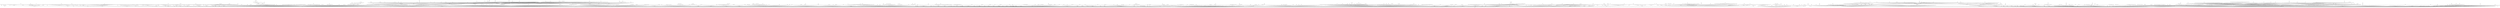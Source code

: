 strict digraph "" {
	244	[gender=f,
		generation="Comp.(RA) [1st Generation]",
		grade=undefined,
		name="Zaynab bint Abi Salamah ( زينب بنت أبي سلمة  ( رضي الله عنها"];
	10567	[gender=m,
		generation="Follower(Tabi') [3rd Generation]",
		grade="thiqah thiqah",
		name="Abu Salama bin 'Abdur Rahman أبو سلمة بن عبد الرحمن بن عوف"];
	244 -> 10567;
	10994	[gender=m,
		generation="Follower(Tabi') [3rd Generation]",
		grade=maqbool,
		name="Abu 'Ubaida bin 'Abdullah bin Zama' أبو عبيدة بن عبد الله بن زمعة"];
	244 -> 10994;
	11045	[gender=m,
		generation="Follower(Tabi') [3rd Generation]",
		grade="thiqah thiqah",
		name="'Ali bin al-Husain bin 'Ali علي بن الحسين بن علي - زين العابدين"];
	244 -> 11045;
	10511	[gender=m,
		generation="Follower(Tabi') [3rd Generation]",
		grade="no doubt",
		name="'Urwa ibn al-Zubayr عروة بن الزبير"];
	244 -> 10511;
	11047	[gender=m,
		generation="Follower(Tabi') [3rd Generation]",
		grade="thiqah thiqah",
		name="Abu Qalaba, 'Abdullah bin Zayd al-Jarmi عبد الله بن زيد بن عمرو"];
	244 -> 11047;
	11157	[gender=m,
		generation="Follower(Tabi') [3rd Generation]",
		grade=thiqah,
		name="Hameed bin Nafi' al-Ansari حميد بن نافع الأنصاري"];
	244 -> 11157;
	11204	[gender=m,
		generation="Follower(Tabi') [3rd Generation]",
		grade=thiqah,
		name="'Arak bin Malik عراك بن مالك الغفاري"];
	244 -> 11204;
	11534	[gender=m,
		generation="Follower(Tabi') [4th generation]",
		grade=sadooq,
		name="Klyb bin Wa'il كليب بن وائل"];
	244 -> 11534;
	19512	[gender=f,
		generation="Follower(Tabi') [4th generation]",
		grade=maqbool,
		name="Qrybh bint 'Abdullah bin Wahb قريبة بنت عبد الله"];
	244 -> 19512;
	56	[gender=f,
		generation="Comp.(RA) [1st Generation]",
		grade=undefined,
		name="Umm Salamah ( أم سلمة بنت أبي أمية ( رضي الله عنها"];
	56 -> 244;
	57	[gender=f,
		generation="Comp.(RA) [1st Generation]",
		grade=undefined,
		name="Zaynab bint Jahsh ( زينب بنت جحش الأسدية أم المؤمنين ( رضي الله عنها"];
	57 -> 244;
	59	[gender=f,
		generation="Comp.(RA) [1st Generation]",
		grade=undefined,
		name="Umm Habibah bint Abi Sufyan ( أم حبيبة ,رملة بنت أبي سفيان ( رضي الله عنها"];
	59 -> 244;
	30538	[gender=m,
		generation="3rd Century AH [11th generation]",
		grade=sadooq,
		name="al-Hasan bin Bashr al-Salmi الحسن بن بشر السلمي"];
	30538 -> 244;
	1	[gender=m,
		generation="Rasool Allah",
		grade=undefined,
		name="Prophet Muhammad(saw) ( محمّد صلّی اللہ علیہ وآلہ وسلّم ( رضي الله عنه"];
	1 -> 244;
	53	[gender=f,
		generation="Comp.(RA) [1st Generation]",
		grade=undefined,
		name="Aisha bint Abi Bakr ( أمّ المؤمنين عائشة بنت أبي بكر الصديق ( رضي الله عنها"];
	53 -> 244;
	21	[gender=m,
		generation="Comp.(RA) [1st Generation]",
		grade=undefined,
		name="Ja'far ibn Abi Talib ( جعفر بن أبي طالب بن عبد المطلب ( رضي الله عنه"];
	21 -> 56;
	63	[gender=f,
		generation="Comp.(RA) [1st Generation]",
		grade=undefined,
		name="Fatima bint Muhammad ( فاطمة الزهراء بنت محمد بن عبد الله ( رضي الله عنها"];
	63 -> 56;
	101	[gender=m,
		generation="Comp.(RA) [1st Generation]",
		grade=undefined,
		name="Abu Salamah ( عبد الله بن عبد الأسد أبو سلمة ( رضي الله عنه"];
	101 -> 56;
	5172	[gender=m,
		generation="Comp.(RA) [1st Generation]",
		grade=undefined,
		name="'Arbad bin Sariyya al-Salmi ( عرباض بن سارية السلمي ( رضي الله عنه"];
	5172 -> 59;
	20005	[gender=m,
		generation="Succ. (Taba' Tabi') [8th generation]",
		grade="thiqah thiqah",
		name="Sufyan bin 'Uyaynah سفيان بن عيينة"];
	20005 -> 30538;
	20354	[gender=m,
		generation="Succ. (Taba' Tabi') [9th generation]",
		grade=thiqah,
		name="Muhammad bin Khazim al-Darir محمد بن خازم  أبو معاوية الضرير"];
	20354 -> 30538;
	20032	[gender=m,
		generation="Succ. (Taba' Tabi') [9th generation]",
		grade="thiqah thiqah",
		name="Waki' bin al-Jarrah وكيع بن الجراح"];
	20032 -> 30538;
	2	[gender=m,
		generation="Comp.(RA) [1st Generation]",
		grade=undefined,
		name="Abu Bakr As-Siddique ( أبو بكر الصديق ( رضي الله عنه"];
	2 -> 53;
	3	[gender=m,
		generation="Comp.(RA) [1st Generation]",
		grade=undefined,
		name="'Umar ibn al-Khattab ( عمر بن الخطاب بن نفيل ( رضي الله عنه"];
	3 -> 53;
	9	[gender=m,
		generation="Comp.(RA) [1st Generation]",
		grade=undefined,
		name="Sa'd ibn Abi Waqqas ( سعد بن أبي وقاص ( رضي الله عنه"];
	9 -> 53;
	30	[gender=m,
		generation="Comp.(RA) [1st Generation]",
		grade=undefined,
		name="Hassan ibn Ali bin Abi Talib ( الحسن بن علي بن أﺑﻲ طالب ( رضي الله عنه"];
	30 -> 53;
	45	[gender=m,
		generation="Comp.(RA) [1st Generation]",
		grade=undefined,
		name="Usaid bin Hudair bin Sammak ( أسيد بن الحضير بن سماك ( رضي الله عنه"];
	45 -> 53;
	248	[gender=f,
		generation="Comp.(RA) [1st Generation]",
		grade=undefined,
		name="Duba'a bint Az-Zubair ( ضباعة بنت الزبير بن عبد المطلب الهاشمية ( رضي الله عنها"];
	248 -> 53;
	830	[gender=m,
		generation="Comp.(RA)",
		grade=undefined,
		name="'Amir bin Fuhayra ( عامر بن فهيرة التيمي مولى أبي بكر الصديق ( رضي الله عنه"];
	830 -> 53;
	961	[gender=f,
		generation="Comp.(RA) [1st Generation]",
		grade=undefined,
		name="Judhama bint Jandal al-Asadiyya ( جذامة بنت جندل/جدامة بنت وهب الأسدية ( رضي الله عنها"];
	961 -> 53;
	6	[gender=m,
		generation="Comp.(RA) [1st Generation]",
		grade=undefined,
		name="Talha ibn 'Ubaidullah ( طلحة بن عبيد الله ( رضي الله عنه"];
	6 -> 53;
	10	[gender=m,
		generation="Comp.(RA) [1st Generation]",
		grade=undefined,
		name="Abu 'Ubaidah ibn al-Jarrah ( أبو عبيدة بن الجراح ( رضي الله عنه"];
	10 -> 5172;
	10530	[gender=m,
		generation="Follower(Tabi') [6th generation]",
		grade=thiqah,
		name="'Abdur Rahman bin al-Qasim عبد الرحمن بن القاسم بن محمد بن أبي بكر"];
	10530 -> 20005;
	10606	[gender=m,
		generation="Follower(Tabi') [5th generation]",
		grade=sadooq,
		name="al-Ala' bin 'Abdur Rahman bin Ya'qub العلاء بن عبد الرحمن"];
	10606 -> 20005;
	10616	[gender=m,
		generation="Follower(Tabi') [5th generation]",
		grade=sadooq,
		name="Muhammad bin Ajlan al-Madni محمد بن عجلان المدني"];
	10616 -> 20005;
	10620	[gender=m,
		generation="Follower(Tabi') [6th generation]",
		grade=thiqah,
		name="Musa bin Abi 'Isa موسى بن أبي عيسى الحناط"];
	10620 -> 20005;
	10639	[gender=m,
		generation="Follower(Tabi') [6th generation]",
		grade="sadooq/delusion",
		name="Sa'id bin Hsan al-Mkhzwmy سعيد بن حسان المخزومي المكي"];
	10639 -> 20005;
	10641	[gender=m,
		generation="Follower(Tabi') [4th generation]",
		grade=thiqah,
		name="Sdqh bin Ysar صدقة بن يسار"];
	10641 -> 20005;
	10644	[gender=m,
		generation="Follower(Tabi') [5th generation]",
		grade=sadooq,
		name="'Abdullah bin 'Uthman bin Khuthaym عبد الله بن عثمان بن خثيم القاري"];
	10644 -> 20005;
	10649	[gender=m,
		generation="Follower(Tabi') [6th generation]",
		grade=thiqah,
		name="'Uthman bin Abi Sulaiman عثمان بن أبي سليمان بن جبير بن مطعم"];
	10649 -> 20005;
	10653	[gender=m,
		generation="Follower(Tabi') [5th generation]",
		grade=maqbool,
		name="'Umar bin 'Abdur Rahman عمر بن عبد الرحمن بن محيصن"];
	10653 -> 20005;
	10668	[gender=m,
		generation="Follower(Tabi') [6th generation]",
		grade=thiqah,
		name="Isma'il bin Muslim al-Bdy إسماعيل بن مسلم العبدي"];
	10668 -> 20005;
	10755	[gender=m,
		generation="Follower(Tabi') [6th generation]",
		grade=thiqah,
		name="al-Hasan bin 'Ubaidullah الحسن بن عبيد الله بن عروة"];
	10755 -> 20005;
	10776	[gender=m,
		generation="Follower(Tabi') [6th generation]",
		grade=thiqah,
		name="Darar bin Marra, Abu Sinan ضرار بن مرة الكوفي أبو سنان الشيباني"];
	10776 -> 20005;
	10778	[gender=m,
		generation="Follower(Tabi') [5th generation]",
		grade=sadooq,
		name="'Asim bin Kulayb bin Shahab عاصم بن كليب بن شهاب بن المجنون"];
	10778 -> 20005;
	10783	[gender=m,
		generation="Follower(Tabi') [5th generation]",
		grade=thiqah,
		name="'Abdullah bin Shabarma عبد الله بن شبرمة"];
	10783 -> 20005;
	10792	[gender=m,
		generation="Follower(Tabi') [6th generation]",
		grade=thiqah,
		name="'Abdul Malik bin Sa'id عبد الملك بن سعيد"];
	10792 -> 20005;
	10793	[gender=m,
		generation="Follower(Tabi') [4th generation]",
		grade=thiqah,
		name="Abd'h bin Abi Lbabh عبدة بن أبي لبابة الأسدي"];
	10793 -> 20005;
	10797	[gender=m,
		generation="Follower(Tabi') [5th generation]",
		grade=thiqah,
		name="'Ubaid bin Mahran al-Maktab عبيد بن مهران المكتب"];
	10797 -> 20005;
	10802	[gender=m,
		generation="Follower(Tabi') [5th generation]",
		grade=sadooq,
		name="'Ammar bin Mua'wiya bin Aslam al-Dahni عمار بن معاوية الدهني"];
	10802 -> 20005;
	10813	[gender=m,
		generation="Follower(Tabi') [6th generation]",
		grade=sadooq,
		name="Qa'nab al-Tamimi قعنب التميمي الكوفي"];
	10813 -> 20005;
	10818	[gender=m,
		generation="Follower(Tabi') [6th generation]",
		grade=thiqah,
		name="Muhammad bin 'Abdur Rahman bin 'Ubaid محمد بن عبد الرحمن بن عبيد القرشي"];
	10818 -> 20005;
	10820	[gender=m,
		generation="Follower(Tabi') [6th generation]",
		grade="not thiqah",
		name="Mujalid bin Sa'id bin 'Umayr مجالد بن سعيد الهمداني"];
	10820 -> 20005;
	10821	[gender=m,
		generation="Follower(Tabi') [5th generation]",
		grade=sadooq,
		name="Mjm' bin Yahya bin Yazid مجمع بن يحيى بن يزيد بن جارية"];
	10821 -> 20005;
	10836	[gender=m,
		generation="Follower(Tabi') [6th generation]",
		grade=maqbool,
		name="al-Walid bin Hrb al-Ash'ry الوليد بن حرب الأشعري الكوفي لقبه ولاد"];
	10836 -> 20005;
	10885	[gender=m,
		generation="Follower(Tabi') [6th generation]",
		grade=thiqah,
		name="Yazid bin Yazid bin Jabir يزيد بن يزيد بن جابر"];
	10885 -> 20005;
	10974	[gender=m,
		generation="Follower(Tabi') [6th generation]",
		grade=thiqah,
		name="Harun bin Ra'aib هارون بن رئاب"];
	10974 -> 20005;
	10977	[gender=m,
		generation="Follower(Tabi') [6th generation]",
		grade=thiqah,
		name="al-Walid bin Hisham bin Mu'awiya الوليد بن هشام بن معاوية بن هشام"];
	10977 -> 20005;
	11013	[gender=m,
		generation="Follower(Tabi') [4th generation]",
		grade="thiqah thiqah",
		name="al-Zuhri ابن شهاب الزهري‎, محمد بن مسلم"];
	11013 -> 20005;
	11015	[gender=m,
		generation="Follower(Tabi') [5th generation]",
		grade=thiqah,
		name="Ayoub al-Sakhtiyani أيوب السختياني"];
	11015 -> 20005;
	11048	[gender=m,
		generation="Follower(Tabi') [3rd Generation]",
		grade=thiqah,
		name="Muhammad bin al-Munkdar bin 'Abdullah محمد بن المنكدر بن عبد الله بن الهدير"];
	11048 -> 20005;
	11049	[gender=m,
		generation="Follower(Tabi') [3rd Generation]",
		grade="thiqah thiqah",
		name="Abu Ishaq al-Sabay'ai' أبو إسحاق السبيعي عمرو بن عبد الله"];
	11049 -> 20005;
	11060	[gender=m,
		generation="Follower(Tabi') [5th generation]",
		grade="thiqah thiqah",
		name="Sulaiman al-A'mash الأعمش / سليمان بن مهران"];
	11060 -> 20005;
	11061	[gender=m,
		generation="Follower(Tabi') [5th generation]",
		grade="thiqah thiqah",
		name="Abu al-Zanad أبو الزناد"];
	11061 -> 20005;
	11062	[gender=m,
		generation="Follower(Tabi') [5th generation]",
		grade=thiqah,
		name="Yahya bin Sa'id al-Ansari يحيى بن سعيد الأنصاري"];
	11062 -> 20005;
	11063	[gender=m,
		generation="Follower(Tabi') [5th generation]",
		grade=thiqah,
		name="Sa'd bin Ibrahim سعد بن إبراهيم بن عبد الرحمن"];
	11063 -> 20005;
	11065	[gender=m,
		generation="Follower(Tabi') [5th generation]",
		grade="thiqah thiqah",
		name="Hisham bin 'Urwa هشام بن عروة"];
	11065 -> 20005;
	11067	[gender=m,
		generation="Follower(Tabi') [5th generation]",
		grade="thiqah thiqah",
		name="Mansur bin al-Ma'tamar al-Salmi منصور بن المعتمر بن عبد الله السلمي"];
	11067 -> 20005;
	11068	[gender=m,
		generation="Follower(Tabi') [5th generation]",
		grade=sadooq,
		name="Ata'a bin al-Sa'ib al-Thaqifi عطاء بن السائب الثقفي"];
	11068 -> 20005;
	11070	[gender=m,
		generation="Follower(Tabi') [6th generation]",
		grade="thiqah thiqah",
		name="Ibn Jurayj ابن جريج"];
	11070 -> 20005;
	11080	[gender=m,
		generation="Follower(Tabi') [4th generation]",
		grade=thiqah,
		name="'Asim al-Ahwal عاصم الأحول"];
	11080 -> 20005;
	11081	[gender=m,
		generation="Follower(Tabi') [4th generation]",
		grade="thiqah thiqah",
		name="'Amr bin Dinar عمرو بن دينار الأثرم الجمحي"];
	11081 -> 20005;
	11104	[gender=m,
		generation="Follower(Tabi') [5th generation]",
		grade=thiqah,
		name="'Abdullah bin Abi Bakr bin Muh. b. 'Amr عبد الله بن أبي بكر بن محمد بن عمرو"];
	11104 -> 20005;
	11106	[gender=m,
		generation="Follower(Tabi') [5th generation]",
		grade=thiqah,
		name="Musa bin 'Uqba موسى بن عقبة"];
	11106 -> 20005;
	11107	[gender=m,
		generation="Follower(Tabi') [5th generation]",
		grade=sadooq,
		name="Ibn Ishaq محمد بن إسحاق بن يسار‎"];
	11107 -> 20005;
	11125	[gender=m,
		generation="Follower(Tabi') [6th generation]",
		grade=thiqah,
		name="Ibrahim bin 'Uqba إبراهيم بن عقبة"];
	11125 -> 20005;
	11126	[gender=m,
		generation="Follower(Tabi') [6th generation]",
		grade=thiqah,
		name="Muhammad bin 'Uqba محمد بن عقبة"];
	11126 -> 20005;
	11162	[gender=m,
		generation="Follower(Tabi') [5th generation]",
		grade=thiqah,
		name="Rabi'ya bin Abi 'Abdur Rahman (Farrukh) ربيعة بن أبي عبد الرحمن - ربيعة الرأي"];
	11162 -> 20005;
	11163	[gender=m,
		generation="Follower(Tabi') [3rd Generation]",
		grade=thiqah,
		name="Zayd bin Aslam زيد بن أسلم"];
	11163 -> 20005;
	11164	[gender=m,
		generation="Follower(Tabi') [5th generation]",
		grade="thiqah thiqah",
		name="Salm Abi al-Nadr سالم بن أبي أمية - أبو النضر"];
	11164 -> 20005;
	11172	[gender=m,
		generation="Follower(Tabi') [5th generation]",
		grade=thiqah,
		name="Abu Hazim, Salma bin Dinar سلمة بن دينار أبو حازم الأعرج"];
	11172 -> 20005;
	11173	[gender=m,
		generation="Follower(Tabi') [6th generation]",
		grade="sadooq/delusion",
		name="Suhayl bin Abi Salah سهيل بن أبي صالح"];
	11173 -> 20005;
	11176	[gender=m,
		generation="Follower(Tabi') [4th generation]",
		grade="thiqah thiqah",
		name="Salah bin Kaysan al-Madni صالح بن كيسان المدني أبو محمد"];
	11176 -> 20005;
	11177	[gender=m,
		generation="Follower(Tabi') [4th generation]",
		grade=thiqah,
		name="Safwan bin Slym al-Madni صفوان بن سليم المدني أبو عبد الله"];
	11177 -> 20005;
	11183	[gender=m,
		generation="Follower(Tabi') [4th generation]",
		grade=thiqah,
		name="'Abdullah bin Dinar عبد الله بن دينار العدوي"];
	11183 -> 20005;
	11191	[gender=m,
		generation="Follower(Tabi') [5th generation]",
		grade=thiqah,
		name="'Abd Rabba bin Sa'id bin Qays bin 'Amr عبد ربه بن سعيد بن قيس"];
	11191 -> 20005;
	11193	[gender=m,
		generation="Follower(Tabi') [6th generation]",
		grade=thiqah,
		name="'Abdur Rahman bin Humaid bin 'AR عبد الرحمن بن حميد بن عبد الرحمن"];
	11193 -> 20005;
	11201	[gender=m,
		generation="Follower(Tabi') [5th generation]",
		grade="thiqah thiqah",
		name="'Ubaidullah bin 'Umar bin Hafs عبيد الله بن عمر بن حفص بن عاصم"];
	11201 -> 20005;
	11210	[gender=m,
		generation="Follower(Tabi') [6th generation]",
		grade=thiqah,
		name="'Amr bin Yahya bin 'Ammara عمرو بن يحيى بن عمارة"];
	11210 -> 20005;
	11214	[gender=m,
		generation="Follower(Tabi') [6th generation]",
		grade=thiqah,
		name="Muhammad bin Abi Bakr bin Muhammad محمد بن أبي بكر بن محمد بن عمرو"];
	11214 -> 20005;
	11219	[gender=m,
		generation="Follower(Tabi') [6th generation]",
		grade=thiqah,
		name="Muhammad bin 'Abdur Rahman bin Sa'd محمد بن عبد الرحمن بن سعد بن زرارة"];
	11219 -> 20005;
	11220	[gender=m,
		generation="Follower(Tabi') [6th generation]",
		grade="sadooq/delusion",
		name="Muhammad bin 'Amr bin 'Alqama محمد بن عمرو بن علقمة"];
	11220 -> 20005;
	11230	[gender=m,
		generation="Follower(Tabi') [6th generation]",
		grade=sadooq,
		name="al-Walid bin Kathir al-Makhzumi الوليد بن كثير المخزومي"];
	11230 -> 20005;
	11234	[gender=m,
		generation="Follower(Tabi') [5th generation]",
		grade=thiqah,
		name="Yazid bin 'Abdullah bin Usama B. al-Haad يزيد بن عبد الله بن أسامة بن الهاد"];
	11234 -> 20005;
	11235	[gender=m,
		generation="Follower(Tabi') [5th generation]",
		grade=thiqah,
		name="Yazid bin 'Abdullah bin Khusayfa يزيد بن عبد الله بن خصيفة"];
	11235 -> 20005;
	11240	[gender=m,
		generation="Follower(Tabi') [5th generation]",
		grade="thiqah thiqah",
		name="Ibrahim bin Maysara al-Ta'ifi إبراهيم بن ميسرة الطائفي"];
	11240 -> 20005;
	11241	[gender=m,
		generation="Follower(Tabi') [6th generation]",
		grade=thiqah,
		name="Ayoub bin Musa bin 'Amr bin Sa'id أيوب بن موسى بن عمرو"];
	11241 -> 20005;
	11242	[gender=m,
		generation="Follower(Tabi') [6th generation]",
		grade=sadooq,
		name="Hameed bin Qays حميد بن قيس"];
	11242 -> 20005;
	11245	[gender=m,
		generation="Follower(Tabi') [6th generation]",
		grade=thiqah,
		name="Ziyad bin Sa'd bin 'Abdur Rahman زياد بن سعد بن عبد الرحمن الخراساني"];
	11245 -> 20005;
	11247	[gender=m,
		generation="Follower(Tabi') [5th generation]",
		grade="thiqah thiqah",
		name="Sulaiman bin Abi Muslim al-Ahwal سليمان بن أبي مسلم سليمان الأحول"];
	11247 -> 20005;
	11251	[gender=m,
		generation="Follower(Tabi') [5th generation]",
		grade=thiqah,
		name="'Abdullah bin Abd عبد الله بن عبد الرحمن بن أبي حسين"];
	11251 -> 20005;
	11252	[gender=m,
		generation="Follower(Tabi') [6th generation]",
		grade=sadooq,
		name="'Abdullah bin Kathir al-Dari عبد الله بن كثير الداري"];
	11252 -> 20005;
	11254	[gender=m,
		generation="Follower(Tabi') [6th generation]",
		grade=thiqah,
		name="'Abdullah bin Abi Najih عبد الله بن أبي نجيح"];
	11254 -> 20005;
	11255	[gender=m,
		generation="Follower(Tabi') [5th generation]",
		grade=thiqah,
		name="'Abdul Hameed bin Jubayr bin Shayba عبد الحميد بن جبير بن شيبة بن عثمان"];
	11255 -> 20005;
	11257	[gender=m,
		generation="Follower(Tabi') [4th generation]",
		grade=thiqah,
		name="'Abdul 'Aziz bin Rafi' عبد العزيز بن رفيع"];
	11257 -> 20005;
	11258	[gender=m,
		generation="Follower(Tabi') [4th generation]",
		grade=thiqah,
		name="'Ubaidullah bin Abi Yazid عبيد الله بن أبي يزيد المكي"];
	11258 -> 20005;
	11263	[gender=m,
		generation="Follower(Tabi') [4th generation]",
		grade=sadooq,
		name="Muhammad bin Muslim bin Tadras محمد بن مسلم بن تدرس  أبو الزبير"];
	11263 -> 20005;
	11279	[gender=m,
		generation="Follower(Tabi') [5th generation]",
		grade=thiqah,
		name="Hameed bin Abi Hameed حميد بن أبي حميد الطويل"];
	11279 -> 20005;
	11289	[gender=m,
		generation="Follower(Tabi') [4th generation]",
		grade=thiqah,
		name="Sulaiman bin Tarkhan al-Taymi سليمان بن طرخان التيمي"];
	11289 -> 20005;
	11311	[gender=m,
		generation="Follower(Tabi') [6th generation]",
		grade=thiqah,
		name="Hisham bin Hassan al-Azdi هشام بن حسان الأزدي القردوسي"];
	11311 -> 20005;
	11323	[gender=m,
		generation="Follower(Tabi') [4th generation]",
		grade=thiqah,
		name="al-Aswad bin Qays al-Bdy الأسود بن قيس العبدي"];
	11323 -> 20005;
	11325	[gender=m,
		generation="Follower(Tabi') [6th generation]",
		grade=thiqah,
		name="Bryd bin 'Abdullah بريد بن عبد الله بن أبي"];
	11325 -> 20005;
	11326	[gender=m,
		generation="Follower(Tabi') [5th generation]",
		grade=thiqah,
		name="Byan bin Bashr al-Ahmsi بيان بن بشر الأحمسي"];
	11326 -> 20005;
	11327	[gender=m,
		generation="Follower(Tabi') [5th generation]",
		grade=thiqah,
		name="Jami' bin Abi Rashid جامع بن أبي راشد الكاهلي"];
	11327 -> 20005;
	11339	[gender=m,
		generation="Follower(Tabi') [3rd Generation]",
		grade=thiqah,
		name="Ziyad bin 'Alaqa زياد بن علاقة"];
	11339 -> 20005;
	11352	[gender=m,
		generation="Follower(Tabi') [5th generation]",
		grade=thiqah,
		name="Sulaiman bin Abi Sulaiman سليمان بن أبي سليمان"];
	11352 -> 20005;
	11358	[gender=m,
		generation="Follower(Tabi') [6th generation]",
		grade="sadooq/delusion",
		name="'Asim bin Abu al-Najud (Bahdla) عاصم بن بهدلة / بن أبي النجود"];
	11358 -> 20005;
	11361	[gender=m,
		generation="Follower(Tabi') [6th generation]",
		grade=thiqah,
		name="'Abdullah bin 'Isa bin 'Abdur Rahman عبد الله بن عيسى بن عبد الرحمن"];
	11361 -> 20005;
	11364	[gender=m,
		generation="Follower(Tabi') [4th generation]",
		grade=thiqah,
		name="'Abdur Rahman bin 'Abd. bin al-Asbahani عبد الرحمن بن عبد الله بن الأصبهاني"];
	11364 -> 20005;
	11365	[gender=m,
		generation="Follower(Tabi') [5th generation]",
		grade=thiqah,
		name="'Abdur Rahman bin 'Ubaid bin Nastas عبد الرحمن بن عبيد بن نسطاس"];
	11365 -> 20005;
	11367	[gender=m,
		generation="Follower(Tabi') [6th generation]",
		grade=sadooq,
		name="'Abdul Malik bin A'yn عبد الملك بن أعين الكوفي مولى بني"];
	11367 -> 20005;
	11368	[gender=m,
		generation="Follower(Tabi') [3rd Generation]",
		grade=thiqah,
		name="'Abdul Malik bin 'Umayr al-Qabti عبد الملك بن عمير بن سويد القبطي"];
	11368 -> 20005;
	11371	[gender=m,
		generation="Follower(Tabi') [4th generation]",
		grade=thiqah,
		name="'Uthman bin 'Asim bin Husayn عثمان بن عاصم بن حصين  أبو حصين"];
	11371 -> 20005;
	11379	[gender=m,
		generation="Follower(Tabi') [6th generation]",
		grade=thiqah,
		name="'Ammara bin al-Q'aqa' bin Shabrma عمارة بن القعقاع بن شبرمة"];
	11379 -> 20005;
	11384	[gender=m,
		generation="Follower(Tabi') [5th generation]",
		grade=thiqah,
		name="Farat bin Abi 'Abdur Rahman فرات بن أبي عبد الرحمن القزاز"];
	11384 -> 20005;
	11387	[gender=m,
		generation="Follower(Tabi') [5th generation]",
		grade=thiqah,
		name="Muhammad bin Suqah محمد بن سوقة"];
	11387 -> 20005;
	11389	[gender=m,
		generation="Follower(Tabi') [4th generation]",
		grade="thiqah thiqah",
		name="Maharab bin Dithar محارب بن دثار"];
	11389 -> 20005;
	11395	[gender=m,
		generation="Follower(Tabi') [6th generation]",
		grade=thiqah,
		name="Matruf bin Tarayf al-Harithi مطرف بن طريف"];
	11395 -> 20005;
	11399	[gender=m,
		generation="Follower(Tabi') [5th generation]",
		grade=thiqah,
		name="Musa bin Abi Aa'isha موسى بن أبي عائشة"];
	11399 -> 20005;
	11403	[gender=m,
		generation="Follower(Tabi') [4th generation]",
		grade=thiqah,
		name="Waqdan Abu Ya'fur al-Abdi وقدان أبو يعفور العبدي"];
	11403 -> 20005;
	11417	[gender=m,
		generation="Follower(Tabi') [6th generation]",
		grade=thiqah,
		name="Isma'il bin Umayya bin 'Amr إسماعيل بن أمية بن عمرو"];
	11417 -> 20005;
	11418	[gender=m,
		generation="Follower(Tabi') [4th generation]",
		grade=thiqah,
		name="Isma'il bin Abi Khalid al-Ahmsi إسماعيل بن أبي خالد الأحمسي"];
	11418 -> 20005;
	11428	[gender=m,
		generation="Follower(Tabi') [6th generation]",
		grade=thiqah,
		name="Sami Maula Abi Bakr bin 'Abdur Rahman سمي مولى أبي بكر بن عبد الرحمن بن الحارث"];
	11428 -> 20005;
	11430	[gender=m,
		generation="Follower(Tabi') [4th generation]",
		grade=thiqah,
		name="Shbyb bin Ghrqd'h شبيب بن غرقدة"];
	11430 -> 20005;
	11431	[gender=m,
		generation="Follower(Tabi') [6th generation]",
		grade="thiqah thiqah",
		name="Salah bin Salah bin Hay صالح بن صالح بن حي"];
	11431 -> 20005;
	11433	[gender=m,
		generation="Follower(Tabi') [6th generation]",
		grade=thiqah,
		name="'Abdullah bin Tawus عبد الله بن طاوس"];
	11433 -> 20005;
	11515	[gender=m,
		generation="Follower(Tabi') [6th generation]",
		grade=thiqah,
		name="'Abdullah bin Abi Labid عبد الله بن أبي لبيد"];
	11515 -> 20005;
	11518	[gender=m,
		generation="Follower(Tabi') [6th generation]",
		grade=thiqah,
		name="'Abdur Rahman bin 'Abddllah bin 'AR عبد الرحمن بن عبد الله بن عبد الرحمن"];
	11518 -> 20005;
	11526	[gender=m,
		generation="Follower(Tabi') [6th generation]",
		grade=thiqah,
		name="'Uthman bin 'Urwa bin al-Zubair عثمان بن عروة بن الزبير بن العوام"];
	11526 -> 20005;
	11530	[gender=m,
		generation="Follower(Tabi') [6th generation]",
		grade=thiqah,
		name="'Umar bin Muhammad bin Zayd عمر بن محمد بن زيد بن عبد الله"];
	11530 -> 20005;
	11535	[gender=m,
		generation="Follower(Tabi') [6th generation]",
		grade=thiqah,
		name="Muhammad bin Abi Harmala محمد بن أبي حرملة"];
	11535 -> 20005;
	11536	[gender=m,
		generation="Follower(Tabi') [6th generation]",
		grade=thiqah,
		name="Muhammad bin 'Abdullah bin 'AR محمد بن عبد الله بن عبد الرحمن بن أبي صع"];
	11536 -> 20005;
	11540	[gender=m,
		generation="Follower(Tabi') [4th generation]",
		grade=thiqah,
		name="Muslim bin Abi Maryam مسلم بن أبي مريم"];
	11540 -> 20005;
	11559	[gender=m,
		generation="Follower(Tabi') [5th generation]",
		grade=thiqah,
		name="Shabl bin 'Aabad al-Makki شبل بن عباد المكي"];
	11559 -> 20005;
	11563	[gender=m,
		generation="Follower(Tabi') [6th generation]",
		grade=thiqah,
		name="Kathir bin Kathir bin al-Mtlb كثير بن كثير بن المطلب بن أبي وداعة"];
	11563 -> 20005;
	11565	[gender=m,
		generation="Follower(Tabi') [5th generation]",
		grade=thiqah,
		name="Mansur bin 'Abdur Rahman bin Talha منصور بن عبد الرحمن بن طلحة الحجبي"];
	11565 -> 20005;
	11566	[gender=m,
		generation="Follower(Tabi') [6th generation]",
		grade="sadooq/delusion",
		name="Hisham bin Hjyr هشام بن حجير"];
	11566 -> 20005;
	11576	[gender=m,
		generation="Follower(Tabi') [6th generation]",
		grade=thiqah,
		name="Isra'il bin Musa Abu Musa إسرائيل بن موسى أبو موسى"];
	11576 -> 20005;
	11621	[gender=m,
		generation="Follower(Tabi') [6th generation]",
		grade=thiqah,
		name="Ayoub bin Aa'idh أيوب بن عائذ"];
	11621 -> 20005;
	11626	[gender=m,
		generation="Follower(Tabi') [6th generation]",
		grade=thiqah,
		name="Rqbh bin Msqlh bin Abd رقبة بن مسقلة"];
	11626 -> 20005;
	11641	[gender=m,
		generation="Follower(Tabi') [5th generation]",
		grade=thiqah,
		name="'Urwa bin al-Harith عروة بن الحارث"];
	11641 -> 20005;
	11642	[gender=m,
		generation="Follower(Tabi') [6th generation]",
		grade=thiqah,
		name="'Umar bin Dhar bin 'Abdullah al-Hamdani عمر بن ذر بن عبد الله بن زرارة"];
	11642 -> 20005;
	11645	[gender=m,
		generation="Follower(Tabi') [6th generation]",
		grade=thiqah,
		name="'Amr bin 'Uthman bin 'Abdullah bin Muhab عمرو بن عثمان بن عبد الله بن موهب"];
	11645 -> 20005;
	11652	[gender=m,
		generation="Follower(Tabi') [6th generation]",
		grade=thiqah,
		name="Makhariq bin Khalifa/'Abdullah مخارق بن خليفة"];
	11652 -> 20005;
	11661	[gender=m,
		generation="Follower(Tabi') [6th generation]",
		grade=thiqah,
		name="Hilal bin Abi Hameed هلال بن أبي حميد الوزان"];
	11661 -> 20005;
	11685	[gender=m,
		generation="Follower(Tabi') [3rd Generation]",
		grade=thiqah,
		name="Hatan bin Khafaf Abu al-Jwariyya حطان بن خفاف بن زهير أبو الجويرية الجرمي"];
	11685 -> 20005;
	11718	[gender=m,
		generation="Follower(Tabi') [5th generation]",
		grade=sadooq,
		name="Fatr bin Khalifa فطر بن خليفة"];
	11718 -> 20005;
	11845	[gender=m,
		generation="Follower(Tabi') [5th generation]",
		grade=thiqah,
		name="Da'ud bin Qays al-Fra'a داود بن قيس الفراء الدباغ"];
	11845 -> 20005;
	11855	[gender=m,
		generation="Follower(Tabi') [3rd Generation]",
		grade=sadooq,
		name="Sulaiman bin Sahaym سليمان بن سحيم"];
	11855 -> 20005;
	11861	[gender=m,
		generation="Follower(Tabi') [4th generation]",
		grade=thiqah,
		name="Dmrh bin Sa'id bin Aby ضمرة بن سعيد بن أبي حنة"];
	11861 -> 20005;
	11863	[gender=m,
		generation="Follower(Tabi') [6th generation]",
		grade="sadooq/delusion",
		name="Talha bin Yahya bin Talha طلحة بن يحيى بن طلحة"];
	11863 -> 20005;
	12184	[gender=m,
		generation="Follower(Tabi') [4th generation]",
		grade=sadooq,
		name="Salah bin Nubhan صالح بن نبهان"];
	12184 -> 20005;
	12599	[gender=m,
		generation="Follower(Tabi') [5th generation]",
		grade=sadooq,
		name="Y'aqub bin Zayd bin Talha يعقوب بن زيد بن طلحة"];
	12599 -> 20005;
	13018	[gender=m,
		generation="Follower(Tabi') [6th generation]",
		grade=thiqah,
		name="Da'ud bin Shabwr داود بن شابور"];
	13018 -> 20005;
	13105	[gender=m,
		generation="Follower(Tabi') [6th generation]",
		grade=maqbool,
		name="Muhammad bin al-Harith bin Sufyan محمد بن الحارث بن سفيان"];
	13105 -> 20005;
	13107	[gender=m,
		generation="Follower(Tabi') [6th generation]",
		grade=thiqah,
		name="Muhammad bin al-Sa'ib bin Barka محمد بن السائب بن بركة"];
	13107 -> 20005;
	13109	[gender=m,
		generation="Follower(Tabi') [4th generation]",
		grade=thiqah,
		name="Muhammad bin Tarq al-Mky محمد بن طارق المكي"];
	13109 -> 20005;
	13121	[gender=m,
		generation="Follower(Tabi') [5th generation]",
		grade=sadooq,
		name="Mus'ab bin Muhammad مصعب بن محمد بن عبد الرحمن بن شرحبيل"];
	13121 -> 20005;
	14134	[gender=m,
		generation="Follower(Tabi') [5th generation]",
		grade=thiqah,
		name="Ziyad bin Mkhraq زياد بن مخراق"];
	14134 -> 20005;
	14257	[gender=m,
		generation="Follower(Tabi') [6th generation]",
		grade=maqbool,
		name="'Ubaidullah bin 'Umar عبيد الله بن عمر القرشي"];
	14257 -> 20005;
	14258	[gender=m,
		generation="Follower(Tabi') [6th generation]",
		grade=sadooq,
		name="'Ubaid bin 'Abdur Rahman عبيد بن عبد الرحمن المزني أبو عبيدة"];
	14258 -> 20005;
	14262	[gender=m,
		generation="Follower(Tabi') [6th generation]",
		grade="sadooq/delusion",
		name="'Utba bin Hameed al-Dby عتبة بن حميد الضبي أبو معاذ"];
	14262 -> 20005;
	15122	[gender=m,
		generation="Follower(Tabi') [6th generation]",
		grade="sadooq/delusion",
		name="Khalid bin Abi Krymh خالد بن أبي كريمة الأصبهاني"];
	15122 -> 20005;
	15123	[gender=m,
		generation="Follower(Tabi') [6th generation]",
		grade=thiqah,
		name="Khlf bin Hwshb al-Kwfy خلف بن حوشب الكوفي"];
	15123 -> 20005;
	15171	[gender=m,
		generation="Follower(Tabi') [4th generation]",
		grade=sadooq,
		name="Salm bin Abi Hafs'h سالم بن أبي حفصة العجلي"];
	15171 -> 20005;
	15212	[gender=m,
		generation="Follower(Tabi') [6th generation]",
		grade=sadooq,
		name="Sulaiman bin Abi al-Mughira سليمان بن أبي المغيرة العبسي"];
	15212 -> 20005;
	15234	[gender=m,
		generation="Follower(Tabi') [6th generation]",
		grade=sadooq,
		name="Shu'bah bin Dinar al-Kufi شعبة بن دينار الكوفي"];
	15234 -> 20005;
	15236	[gender=m,
		generation="Follower(Tabi') [5th generation]",
		grade=thiqah,
		name="Shqyq bin Abi Abd شقيق بن أبي عبد الله الكوفي مولى"];
	15236 -> 20005;
	15261	[gender=m,
		generation="Follower(Tabi') [6th generation]",
		grade=maqbool,
		name="'Amir bin Shqyq bin Jmrh عامر بن شقيق بن جمرة"];
	15261 -> 20005;
	15285	[gender=m,
		generation="Follower(Tabi') [3rd Generation]",
		grade=sadooq,
		name="'Abdullah bin Shryk عبد الله بن شريك العامري الكوفي"];
	15285 -> 20005;
	15289	[gender=m,
		generation="Follower(Tabi') [5th generation]",
		grade=thiqah,
		name="'Abdullah bin Abd عبد الله بن عبد الرحمن الضبي"];
	15289 -> 20005;
	15377	[gender=m,
		generation="Follower(Tabi') [6th generation]",
		grade=maqbool,
		name="'Uqba bin Wahb عقبة بن وهب"];
	15377 -> 20005;
	15406	[gender=m,
		generation="Follower(Tabi') [6th generation]",
		grade=maqbool,
		name="'Amr bin 'Amir al-Bajli عمرو بن عامر البجلي الكوفي"];
	15406 -> 20005;
	15407	[gender=m,
		generation="Follower(Tabi') [6th generation]",
		grade=thiqah,
		name="'Amr bin 'Abdullah عمرو بن عبد الله بن وهب النخعي"];
	15407 -> 20005;
	15410	[gender=m,
		generation="Follower(Tabi') [6th generation]",
		grade=thiqah,
		name="'Amr bin 'Amr, Abu al-Za'ra' عمرو بن عمرو أبو الزعراء الجشمي"];
	15410 -> 20005;
	15411	[gender=m,
		generation="Follower(Tabi') [6th generation]",
		grade=thiqah,
		name="'Amr bin 'Imran, Abu al-Sauda' al-Nahdi عمرو بن عمران"];
	15411 -> 20005;
	15623	[gender=m,
		generation="Follower(Tabi') [6th generation]",
		grade=maqbool,
		name="Yahya bin 'Abdullah يحيى بن عبد الله بن الحارث الجابر"];
	15623 -> 20005;
	15631	[gender=m,
		generation="Follower(Tabi') [5th generation]",
		grade=thiqah,
		name="Yahya bin Abi al-Haythum al-Atar يحيى بن أبي الهيثم العطار"];
	15631 -> 20005;
	17056	[gender=m,
		generation="Follower(Tabi') [6th generation]",
		grade=sadooq,
		name="Muhammad bin Sa'd al-Ansari محمد بن سعد الأنصاري الشامي"];
	17056 -> 20005;
	17084	[gender=m,
		generation="Follower(Tabi') [6th generation]",
		grade=thiqah,
		name="Yahya bin Yahya bin Qays يحيى بن يحيى بن قيس"];
	17084 -> 20005;
	18010	[gender=m,
		generation="Follower(Tabi') [5th generation]",
		grade=maqbool,
		name="Ibrahim bin Muslim al-'Abdi إبراهيم بن مسلم العبدي"];
	18010 -> 20005;
	18078	[gender=m,
		generation="Follower(Tabi') [6th generation]",
		grade=thiqah,
		name="Bashr bin 'Asim bin Sufyan بشر بن عاصم بن سفيان"];
	18078 -> 20005;
	18132	[gender=m,
		generation="Follower(Tabi') [6th generation]",
		grade="sadooq/delusion",
		name="Ja'far bin Maymun al-Tamimi جعفر بن ميمون التميمي بياع الأنماط"];
	18132 -> 20005;
	18206	[gender=m,
		generation="Follower(Tabi') [6th generation]",
		grade=maqbool,
		name="al-Hakam bin 'Abdullah الحكم بن عبد الله النصري"];
	18206 -> 20005;
	18265	[gender=m,
		generation="Follower(Tabi') [6th generation]",
		grade=sadooq,
		name="Da'ud bin Abi Awf, Abu al-Jahaf داود بن أبي عوف  أبو الجحاف"];
	18265 -> 20005;
	18282	[gender=m,
		generation="Follower(Tabi') [6th generation]",
		grade=thiqah,
		name="Razayq bin Hakeem Abu Hakeem رزيق بن حكيم أبو حكيم الأيلي"];
	18282 -> 20005;
	18372	[gender=m,
		generation="Follower(Tabi') [6th generation]",
		grade=sadooq,
		name="Salmah bin Whram سلمة بن وهرام"];
	18372 -> 20005;
	18655	[gender=m,
		generation="Follower(Tabi') [6th generation]",
		grade=thiqah,
		name="'Abdul al-Kareem bin Malik عبد الكريم بن مالك الجزري أبو سعيد"];
	18655 -> 20005;
	18897	[gender=m,
		generation="Follower(Tabi') [5th generation]",
		grade=thiqah,
		name="Muhammad bin Jahada محمد بن جحادة"];
	18897 -> 20005;
	19099	[gender=m,
		generation="Follower(Tabi') [6th generation]",
		grade=thiqah,
		name="Harun Abu Muhammad al-Brbry هارون أبو محمد البربري"];
	19099 -> 20005;
	19860	[gender=m,
		generation="Follower(Tabi') [5th generation]",
		grade="sadooq/delusion",
		name="Abu Ghalib Hazur حزور أبو غالب صاحب أبي إمامة"];
	19860 -> 20005;
	19904	[gender=m,
		generation="Follower(Tabi') [6th generation]",
		grade=sadooq,
		name="al-Hakam bin Aban الحكم بن أبان العدني"];
	19904 -> 20005;
	19908	[gender=m,
		generation="Follower(Tabi') [5th generation]",
		grade=sadooq,
		name="Khsyf bin 'Abdur Rahman al-Jzry خصيف بن عبد الرحمن"];
	19908 -> 20005;
	20001	[gender=m,
		generation="Succ. (Taba' Tabi') [7th generation] [Maliki]",
		grade="thiqah thiqah",
		name="Imam Maalik مالك بن أنس بن مالك بن أبي عامر"];
	20001 -> 20005;
	20013	[gender=m,
		generation="Succ. (Taba' Tabi') [7th generation]",
		grade=thiqah,
		name="'Umar bin Sa‘id Ath-Thawri عمر بن سعيد الثوري"];
	20013 -> 20005;
	20022	[gender=m,
		generation="Succ. (Taba' Tabi') [8th generation]",
		grade="thiqah thiqah",
		name="Hammad bin Zayd حماد بن زيد بن درهم الأزدي الأزرق"];
	20022 -> 20005;
	20025	[gender=m,
		generation="Succ. (Taba' Tabi') [8th generation]",
		grade="thiqah thiqah",
		name="'Abdullah bin Mubarak عبد الله بن المبارك"];
	20025 -> 20005;
	20115	[gender=m,
		generation="Succ. (Taba' Tabi') [7th generation]",
		grade="thiqah thiqah",
		name="Ma'mar bin Rashid معمر بن راشد"];
	20115 -> 20005;
	20121	[gender=m,
		generation="Succ. (Taba' Tabi') [9th generation]",
		grade="no doubt",
		name="'Abdur-Razzaq عبد الرزاق بن همام"];
	20121 -> 20005;
	20163	[gender=m,
		generation="Succ. (Taba' Tabi') [7th generation]",
		grade=thiqah,
		name="'Asim bin Muhammad bin Zayd عاصم بن محمد بن زيد العمري"];
	20163 -> 20005;
	20198	[gender=m,
		generation="Succ. (Taba' Tabi') [7th generation]",
		grade=thiqah,
		name="'Amr bin Yahya bin Sa'id bin 'Amr عمرو بن يحيى بن سعيد بن عمرو"];
	20198 -> 20005;
	20200	[gender=m,
		generation="Succ. (Taba' Tabi') [8th generation]",
		grade="thiqah thiqah",
		name="Fadayl bin 'Iyyad bin Mas'ud فضيل بن عياض بن مسعود"];
	20200 -> 20005;
	20320	[gender=m,
		generation="Succ. (Taba' Tabi') [7th generation]",
		grade=thiqah,
		name="Za'ida bin Qadama al-Thaqifi زائدة بن قدامة الثقفي"];
	20320 -> 20005;
	20340	[gender=m,
		generation="Succ. (Taba' Tabi') [9th generation]",
		grade=thiqah,
		name="'Ubaidullah bin Musa bin Abi al-Mukhtar عبيد الله بن موسى بن أبي المختار باذام"];
	20340 -> 20005;
	20342	[gender=m,
		generation="Succ. (Taba' Tabi') [7th generation]",
		grade=thiqah,
		name="'Utba bin 'Abdullah bin 'Utba عتبة بن عبد الله بن عتبة أبو العميس"];
	20342 -> 20005;
	20358	[gender=m,
		generation="Succ. (Taba' Tabi') [7th generation]",
		grade=thiqah,
		name="Malik bin Mghwl مالك بن مغول"];
	20358 -> 20005;
	20359	[gender=m,
		generation="Succ. (Taba' Tabi') [7th generation]",
		grade=thiqah,
		name="Mas'ar bin Kadam مسعر بن كدام"];
	20359 -> 20005;
	20577	[gender=m,
		generation="Succ. (Taba' Tabi') [7th generation]",
		grade=thiqah,
		name="Aban bin Tghlb أبان بن تغلب"];
	20577 -> 20005;
	20579	[gender=m,
		generation="Succ. (Taba' Tabi') [8th generation]",
		grade=sadooq,
		name="Bakr bin Wa'il bin Da'ud بكر بن وائل بن داود"];
	20579 -> 20005;
	20593	[gender=m,
		generation="Succ. (Taba' Tabi') [7th generation]",
		grade=thiqah,
		name="'Ali bin Salah bin Salah علي بن صالح بن صالح بن حي"];
	20593 -> 20005;
	20607	[gender=m,
		generation="Succ. (Taba' Tabi') [7th generation]",
		grade=sadooq,
		name="Msawr al-Wraq al-Kwfy al-Sha'r مساور الوراق الكوفي الشاعر"];
	20607 -> 20005;
	20644	[gender=m,
		generation="Succ. (Taba' Tabi') [8th generation]",
		grade=sadooq,
		name="Baqiyya bin al-Walid bin Sa'aid بقية بن الوليد بن صائد"];
	20644 -> 20005;
	20646	[gender=m,
		generation="Succ. (Taba' Tabi') [7th generation]",
		grade="sadooq/delusion",
		name="Ja'far bin Brqan جعفر بن برقان"];
	20646 -> 20005;
	20654	[gender=m,
		generation="Succ. (Taba' Tabi') [7th generation]",
		grade=sadooq,
		name="S'yr bin al-Khms al-Tmymy Abu سعير بن الخمس"];
	20654 -> 20005;
	20708	[gender=m,
		generation="Succ. (Taba' Tabi') [8th generation]",
		grade=thiqah,
		name="al-Harith bin 'Umayr Abu الحارث بن عمير أبو عمير"];
	20708 -> 20005;
	20724	[gender=m,
		generation="Succ. (Taba' Tabi') [7th generation]",
		grade=sadooq,
		name="'Abdur Rahman bin 'Abdullah bin 'Utba عبد الرحمن بن عبد الله بن عتبة المسعودي"];
	20724 -> 20005;
	23020	[gender=m,
		generation="Succ. (Taba' Tabi') [9th generation]",
		grade="sadooq/delusion",
		name="Sa'id bin Salm al-Qudah سعيد بن سالم القداح"];
	23020 -> 20005;
	23029	[gender=m,
		generation="Succ. (Taba' Tabi') [7th generation]",
		grade=thiqah,
		name="'Abdullah bin 'Amr bin 'Alqama عبد الله بن عمرو بن علقمة"];
	23029 -> 20005;
	23041	[gender=m,
		generation="Succ. (Taba' Tabi') [7th generation]",
		grade="thiqah thiqah",
		name="'Umar bin Habib al-Makki al-Qaas عمر بن حبيب المكي القاص"];
	23041 -> 20005;
	24193	[gender=m,
		generation="Succ. (Taba' Tabi') [7th generation]",
		grade="sadooq/delusion",
		name="Salam bin Sulaiman al-Mzny سلام بن سليمان المزني"];
	24193 -> 20005;
	25086	[gender=m,
		generation="Succ. (Taba' Tabi') [8th generation]",
		grade=thiqah,
		name="Da'ud bin Nsyr داود بن نصير"];
	25086 -> 20005;
	25151	[gender=m,
		generation="Succ. (Taba' Tabi') [7th generation]",
		grade=thiqah,
		name="'Abdullah bin al-Walid عبد الله بن الوليد بن عبد الله"];
	25151 -> 20005;
	28363	[gender=m,
		generation="Succ. (Taba' Tabi') [9th generation]",
		grade=maqbool,
		name="Abd al-Krym bin Muhammad عبد الكريم بن محمد الجرجاني"];
	28363 -> 20005;
	28417	[gender=m,
		generation="Succ. (Taba' Tabi') [9th generation]",
		grade=thiqah,
		name="'Ali bin Fdyl bin Ayad علي بن فضيل بن عياض"];
	28417 -> 20005;
	11006	[gender=m,
		generation="Follower(Tabi') [3rd Generation]",
		grade="no doubt",
		name="Kharija ibn Zayd ibn Thabit خارجة بن زيد بن ثابت الأنصاري"];
	11006 -> 20005;
	11151	[gender=m,
		generation="Follower(Tabi') [4th generation]",
		grade=thiqah,
		name="Ishaq bin 'Abdullah bin Abi Talha إسحاق بن عبد الله بن أبي طلحة"];
	11151 -> 20005;
	10898	[gender=m,
		generation="Follower(Tabi') [6th generation]",
		grade=sadooq,
		name="Ja'far bin Muhammad bin 'Ali جعفر بن محمد بن علي - الصادق"];
	10898 -> 20005;
	11338	[gender=m,
		generation="Follower(Tabi') [6th generation]",
		grade=thiqah,
		name="Zakaria bin Abi Za'idah زكريا بن أبي زائدة خالد"];
	11338 -> 20005;
	10946	[gender=m,
		generation="Follower(Tabi') [6th generation]",
		grade=maqbool,
		name="'Ubaidullah bin 'Abdullah bin al-Asm عبيد الله بن عبد الله بن الأصم"];
	10946 -> 20005;
	10766	[gender=m,
		generation="Follower(Tabi')",
		grade=thiqah,
		name="Sa'd bin Tariq, Abu Malik سعد بن طارق بن أشيم أبو مالك الأشجعي"];
	10766 -> 20354;
	11624	[gender=m,
		generation="Follower(Tabi') [6th generation]",
		grade=thiqah,
		name="al-Hasan bin 'Amr al-Fqymy الحسن بن عمرو الفقيمي"];
	11624 -> 20354;
	13546	[gender=m,
		generation="Follower(Tabi') [4th generation]",
		grade=thiqah,
		name="Anbs'h bin Amar al-Dwsy عنبسة بن عمار الدوسي ويقال القرشي حجازي"];
	13546 -> 20354;
	15169	[gender=m,
		generation="Follower(Tabi') [6th generation]",
		grade=thiqah,
		name="Zayd al-Hjam Abu Usamah زيد الحجام أبو أسامة الكوفي"];
	15169 -> 20354;
	15482	[gender=m,
		generation="Follower(Tabi') [5th generation]",
		grade=sadooq,
		name="Muhammad bin Khalid al-Dby محمد بن خالد الضبي"];
	15482 -> 20354;
	15489	[gender=m,
		generation="Follower(Tabi') [6th generation]",
		grade=maqbool,
		name="Muhammad bin 'Abdur Rahman bin Khalid محمد بن عبد الرحمن بن خالد بن ميسرة"];
	15489 -> 20354;
	15520	[gender=m,
		generation="Follower(Tabi') [5th generation]",
		grade=maqbool,
		name="Mshaj bin Musa al-Dabi مسحاج بن موسى الضبي"];
	15520 -> 20354;
	15592	[gender=m,
		generation="Follower(Tabi') [4th generation]",
		grade=thiqah,
		name="Hilal bin 'Amir bin 'Amr هلال بن عامر بن عمرو المزني الكوفي"];
	15592 -> 20354;
	15594	[gender=m,
		generation="Follower(Tabi') [6th generation]",
		grade=sadooq,
		name="Hilal bin Maymun al-Jhny هلال بن ميمون الجهني"];
	15594 -> 20354;
	15605	[gender=m,
		generation="Follower(Tabi') [6th generation]",
		grade=maqbool,
		name="Waqa' bin Iyas al-Asadi وقاء بن إياس"];
	15605 -> 20354;
	17088	[gender=m,
		generation="Follower(Tabi')",
		grade=thiqah,
		name="Abu al-Jaudi أبو الجودي"];
	17088 -> 20354;
	18134	[gender=m,
		generation="Follower(Tabi') [5th generation]",
		grade="not thiqah",
		name="Jnyd (no Identity) جنيد غير منسوب"];
	18134 -> 20354;
	18864	[gender=m,
		generation="Follower(Tabi') [6th generation]",
		grade=maqbool,
		name="Qnan bin 'Abdullah al-Nhmy قنان بن عبد الله النهمي"];
	18864 -> 20354;
	20279	[gender=m,
		generation="Succ. (Taba' Tabi') [7th generation]",
		grade="sadooq/delusion",
		name="Muhammad bin Abi Hafs'h محمد بن أبي حفصة ميسرة أبو سلمة"];
	20279 -> 20354;
	20335	[gender=m,
		generation="Succ. (Taba' Tabi') [7th generation]",
		grade=sadooq,
		name="'Abdul 'Aziz bin Syah al-'Asady عبد العزيز بن سياه"];
	20335 -> 20354;
	20370	[gender=m,
		generation="Succ. (Taba' Tabi') [7th generation]",
		grade=thiqah,
		name="Yazid bin 'Abdul 'Aziz bin Siyah يزيد بن عبد العزيز بن سياه"];
	20370 -> 20354;
	20440	[gender=m,
		generation="Succ. (Taba' Tabi') [9th generation]",
		grade=thiqah,
		name="'Abdur Rahman bin Ghazwan,Qard Abu Nuh عبد الرحمن بن غزوان - قراد أبو نوح"];
	20440 -> 20354;
	20581	[gender=m,
		generation="Succ. (Taba' Tabi') [8th generation]",
		grade=sadooq,
		name="al-Hasan bin Ayyash bin Salm الحسن بن عياش بن سالم"];
	20581 -> 20354;
	20594	[gender=m,
		generation="Succ. (Taba' Tabi') [8th generation]",
		grade=sadooq,
		name="'Ali bin Hashim bin al-Burayd علي بن هاشم بن البريد"];
	20594 -> 20354;
	20599	[gender=m,
		generation="Succ. (Taba' Tabi') [8th generation]",
		grade=sadooq,
		name="Qtbh bin 'Abdul 'Aziz قطبة بن عبد العزيز بن سياه"];
	20599 -> 20354;
	20603	[gender=m,
		generation="Succ. (Taba' Tabi') [7th generation]",
		grade=maqbool,
		name="Muhammad bin Shayba bin Na'ama محمد بن شيبة بن نعامة"];
	20603 -> 20354;
	22147	[gender=m,
		generation="Succ. (Taba' Tabi') [7th generation]",
		grade=sadooq,
		name="'Uthman bin Waqd bin Muhammad عثمان بن واقد بن محمد بن زيد"];
	22147 -> 20354;
	22782	[gender=m,
		generation="Succ. (Taba' Tabi')",
		grade=thiqah,
		name="'Amr bin Muslim Sahb al-Mqswrh عمرو بن مسلم صاحب"];
	22782 -> 20354;
	23053	[gender=m,
		generation="Succ. (Taba' Tabi') [7th generation]",
		grade=thiqah,
		name="Muhammad bin Shryk al-Mky Abu محمد بن شريك المكي"];
	23053 -> 20354;
	24199	[gender=m,
		generation="Succ. (Taba' Tabi') [7th generation]",
		grade="sadooq/delusion",
		name="Shbyb bin Shayba bin Abd شبيب بن شيبة بن عبد الله"];
	24199 -> 20354;
	25220	[gender=m,
		generation="Succ. (Taba' Tabi') [7th generation]",
		grade=undefined,
		name="'Imran bin Muslim عمران بن مسلم"];
	25220 -> 20354;
	25246	[gender=m,
		generation="Succ. (Taba' Tabi') [7th generation]",
		grade="sadooq/delusion",
		name="Qays bin al-Rabi' al-'Asady Abu قيس بن الربيع الأسدي"];
	25246 -> 20354;
	25286	[gender=m,
		generation="Succ. (Taba' Tabi') [7th generation]",
		grade=maqbool,
		name="Muhammad bin Mhajr al-Quraishi محمد بن مهاجر القرشي الكوفي"];
	25286 -> 20354;
	25306	[gender=m,
		generation="Succ. (Taba' Tabi') [8th generation]",
		grade=maqbool,
		name="Mua'wiya bin Salmah معاوية بن سلمة"];
	25306 -> 20354;
	25321	[gender=m,
		generation="Succ. (Taba' Tabi') [7th generation]",
		grade=sadooq,
		name="Musa(Saghir) bin Muslim al-Tahan موسى بن مسلم الصغير الطحان أبو عيسى"];
	25321 -> 20354;
	25362	[gender=m,
		generation="Succ. (Taba' Tabi') [7th generation]",
		grade=sadooq,
		name="Yazid bin Ziyad bin Aby يزيد بن زياد بن أبي الجعد الأشجعي"];
	25362 -> 20354;
	11585	[gender=m,
		generation="Follower(Tabi') [5th generation]",
		grade=thiqah,
		name="Da'ud bin Abi Hnd داود بن أبي هند"];
	11585 -> 20354;
	10659	[gender=m,
		generation="Follower(Tabi') [5th generation]",
		grade="sadooq/delusion",
		name="al-Walid bin 'Abdullah bin Jmy' الوليد بن عبد الله بن جميع الزهري"];
	10659 -> 20032;
	10669	[gender=m,
		generation="Follower(Tabi') [6th generation]",
		grade=thiqah,
		name="al-Aswad bin Shayban al-Sadusi الأسود بن شيبان السدوسي"];
	10669 -> 20032;
	10671	[gender=m,
		generation="Follower(Tabi') [6th generation]",
		grade=sadooq,
		name="al-Bakhtri bin Abi al-Bakhtri البختري بن أبي البختري"];
	10671 -> 20032;
	10674	[gender=m,
		generation="Follower(Tabi') [6th generation]",
		grade=thiqah,
		name="Hajb bin 'Umar حاجب بن عمر"];
	10674 -> 20032;
	10685	[gender=m,
		generation="Follower(Tabi') [5th generation]",
		grade=thiqah,
		name="Sulaiman bin 'Ali al-Rabi'y سليمان بن علي الربعي"];
	10685 -> 20032;
	10703	[gender=m,
		generation="Follower(Tabi') [6th generation]",
		grade=sadooq,
		name="'Uthman al-Shham al-Dwy Abu عثمان الشحام العدوي أبو سلمة البصري يقال"];
	10703 -> 20032;
	10704	[gender=m,
		generation="Follower(Tabi') [5th generation]",
		grade=sadooq,
		name="'Ikrama bin 'Ammar عكرمة بن عمار العجلي أبو عمار اليمامي"];
	10704 -> 20032;
	10781	[gender=m,
		generation="Follower(Tabi') [6th generation]",
		grade=thiqah,
		name="'Abdullah bin Habib عبد الله بن حبيب بن أبي ثابت"];
	10781 -> 20032;
	10846	[gender=m,
		generation="Follower(Tabi') [5th generation]",
		grade="sadooq/delusion",
		name="Yonus bin Abi Ishaq يونس بن أبي إسحاق"];
	10846 -> 20032;
	10909	[gender=m,
		generation="Follower(Tabi') [6th generation]",
		grade=thiqah,
		name="Khalid bin Abi Yazid bin Simak خالد بن أبي يزيد بن سماك"];
	10909 -> 20032;
	11001	[gender=m,
		generation="Follower(Tabi') [6th generation]",
		grade=thiqah,
		name="Abu Hanifa أبو حنيفة‎‎"];
	11001 -> 20032;
	11071	[gender=m,
		generation="Follower(Tabi') [6th generation]",
		grade="thiqah thiqah",
		name="'Abdullah bin 'Awn bin Artaban عبد الله بن عون بن أرطبان الخزار"];
	11071 -> 20032;
	11184	[gender=m,
		generation="Follower(Tabi') [6th generation]",
		grade=sadooq,
		name="'Abdullah bin Sa'id bin Abi Hind عبد الله بن سعيد بن أبي هند"];
	11184 -> 20032;
	11243	[gender=m,
		generation="Follower(Tabi') [6th generation]",
		grade=thiqah,
		name="Hanzala bin Abi Sufyan bin 'Abdur Rahman حنظلة بن أبي سفيان بن عبد الرحمن"];
	11243 -> 20032;
	11244	[gender=m,
		generation="Follower(Tabi') [6th generation]",
		grade=thiqah,
		name="Zakaria bin Ishaq al-Makki زكريا بن إسحاق المكي"];
	11244 -> 20032;
	11272	[gender=m,
		generation="Follower(Tabi') [6th generation]",
		grade=thiqah,
		name="Jarir bin Hazim bin Zayd جرير بن حازم بن زيد"];
	11272 -> 20032;
	11301	[gender=m,
		generation="Follower(Tabi') [6th generation]",
		grade=thiqah,
		name="Qurrah bin Khalid al-Sadusi قرة بن خالد السدوسي"];
	11301 -> 20032;
	11303	[gender=m,
		generation="Follower(Tabi') [5th generation]",
		grade=thiqah,
		name="Kahmas bin al-Hasan al-Tamimi كهمس بن الحسن التميمي"];
	11303 -> 20032;
	11304	[gender=m,
		generation="Follower(Tabi') [6th generation]",
		grade=thiqah,
		name="al-Muthna bin Sa'id al-Daba'i المثنى بن سعيد الضبعي"];
	11304 -> 20032;
	11307	[gender=m,
		generation="Follower(Tabi') [6th generation]",
		grade=thiqah,
		name="Mahdi bin Maymun al-Azdi مهدي بن ميمون الأزدي المعولي"];
	11307 -> 20032;
	11333	[gender=m,
		generation="Follower(Tabi') [6th generation]",
		grade=thiqah,
		name="Da'ud bin 'Abdullah داود بن عبد الله الأودي"];
	11333 -> 20032;
	11355	[gender=m,
		generation="Follower(Tabi') [5th generation]",
		grade="sadooq/delusion",
		name="Tarq bin 'Abdur Rahman طارق بن عبد الرحمن البجلي الأحمسي الكوفي"];
	11355 -> 20032;
	11517	[gender=m,
		generation="Follower(Tabi') [6th generation]",
		grade=sadooq,
		name="'Abdur Rahman bin Sulaiman ibn al-Ghasil عبد الرحمن بن سليمان - ابن الغسيل"];
	11517 -> 20032;
	11533	[gender=m,
		generation="Follower(Tabi') [6th generation]",
		grade=thiqah,
		name="'Isa bin Hafs bin 'Asim bin 'Umar عيسى بن حفص بن عاصم بن عمر - رباح"];
	11533 -> 20032;
	11541	[gender=m,
		generation="Follower(Tabi') [6th generation]",
		grade=sadooq,
		name="Mua'wiya bin Abi Mazrad معاوية بن أبي مزرد"];
	11541 -> 20032;
	11555	[gender=m,
		generation="Follower(Tabi') [5th generation]",
		grade="sadooq/delusion",
		name="Ayman bin Nabil أيمن بن نابل الحبشي"];
	11555 -> 20032;
	11558	[gender=m,
		generation="Follower(Tabi') [6th generation]",
		grade=thiqah,
		name="Syf bin Sulaiman سيف بن سليمان"];
	11558 -> 20032;
	11560	[gender=m,
		generation="Follower(Tabi') [5th generation]",
		grade=sadooq,
		name="Abd al-Wahd bin Aymn عبد الواحد بن أيمن المخزومي مولاهم"];
	11560 -> 20032;
	11564	[gender=m,
		generation="Follower(Tabi') [5th generation]",
		grade=sadooq,
		name="Ma'ruf bin Kharbudh معروف بن خربوذ"];
	11564 -> 20032;
	11583	[gender=m,
		generation="Follower(Tabi') [5th generation]",
		grade=sadooq,
		name="Khalid bin Dinar Abu Khalida خالد بن دينار التميمي السعدي أبو خلدة"];
	11583 -> 20032;
	11600	[gender=m,
		generation="Follower(Tabi') [6th generation]",
		grade=thiqah,
		name="'Uthman bin Ghyath عثمان بن غياث"];
	11600 -> 20032;
	11607	[gender=m,
		generation="Follower(Tabi') [5th generation]",
		grade=sadooq,
		name="'Isa bin Thman عيسى بن طهمان"];
	11607 -> 20032;
	11613	[gender=m,
		generation="Follower(Tabi') [6th generation]",
		grade=sadooq,
		name="Musa bin Nafi', Abu Shahab al-Hanat موسى بن نافع الأسدي أبو شهاب الحناط"];
	11613 -> 20032;
	11629	[gender=m,
		generation="Follower(Tabi') [6th generation]",
		grade=thiqah,
		name="Sa'id bin 'Ubaid al-Tai'i سعيد بن عبيد الطائي"];
	11629 -> 20032;
	11654	[gender=m,
		generation="Follower(Tabi') [6th generation]",
		grade=maqbool,
		name="Ma'mr bin Yahya bin Sam معمر بن يحيى بن سام"];
	11654 -> 20032;
	11848	[gender=m,
		generation="Follower(Tabi') [6th generation]",
		grade="sadooq/delusion",
		name="Rabi'a bin 'Uthman bin Rabi'a ربيعة بن عثمان بن ربيعة"];
	11848 -> 20032;
	11875	[gender=m,
		generation="Follower(Tabi') [6th generation]",
		grade=sadooq,
		name="'Abdul Hameed bin Ja'far عبد الحميد بن جعفر بن عبد الله"];
	11875 -> 20032;
	12011	[gender=m,
		generation="Follower(Tabi') [6th generation]",
		grade=maqbool,
		name="Isma'il bin Ibrahim bin 'Abdur Rahman إسماعيل بن إبراهيم بن عبد الرحمن"];
	12011 -> 20032;
	13004	[gender=m,
		generation="Follower(Tabi') [6th generation]",
		grade=sadooq,
		name="Isma'il bin Muslim إسماعيل بن مسلم المخزومي"];
	13004 -> 20032;
	13013	[gender=m,
		generation="Follower(Tabi') [6th generation]",
		grade=thiqah,
		name="al-Hasan bin Yazid bin Frwkh الحسن بن يزيد بن فروخ"];
	13013 -> 20032;
	13036	[gender=m,
		generation="Follower(Tabi') [6th generation]",
		grade=maqbool,
		name="Sa'id bin Ziyad al-Shybany سعيد بن زياد الشيباني المكي"];
	13036 -> 20032;
	13080	[gender=m,
		generation="Follower(Tabi') [5th generation]",
		grade="not thiqah",
		name="'Ubaidullah bin Aby عبيد الله بن أبي زياد القداح"];
	13080 -> 20032;
	13108	[gender=m,
		generation="Follower(Tabi') [6th generation]",
		grade=thiqah,
		name="Muhammad bin Slym محمد بن سليم المكي"];
	13108 -> 20032;
	14090	[gender=m,
		generation="Follower(Tabi') [6th generation]",
		grade=sadooq,
		name="Hamad bin Najih al-Iskaf حماد بن نجيح الإسكاف السدوسي"];
	14090 -> 20032;
	14139	[gender=m,
		generation="Follower(Tabi') [5th generation]",
		grade=maqbool,
		name="Shamh bin 'Abdur Rahman سحامة بن عبد الرحمن ويقال"];
	14139 -> 20032;
	14360	[gender=m,
		generation="Follower(Tabi') [6th generation]",
		grade=thiqah,
		name="Ms'r bin Habib al-Jrmy Abu مسعر بن حبيب"];
	14360 -> 20032;
	14375	[gender=m,
		generation="Follower(Tabi') [6th generation]",
		grade=thiqah,
		name="al-Mndhr bin Tha'lbah المنذر بن ثعلبة"];
	14375 -> 20032;
	14399	[gender=m,
		generation="Follower(Tabi') [6th generation]",
		grade=sadooq,
		name="Nwh bin Rabi'ya al-Ansari نوح بن ربيعة الأنصاري مولاهم أبو مكين"];
	14399 -> 20032;
	14411	[gender=m,
		generation="Follower(Tabi') [6th generation]",
		grade=thiqah,
		name="al-Waleed bin Tha'laba الوليد بن ثعلبة"];
	14411 -> 20032;
	14426	[gender=m,
		generation="Follower(Tabi') [6th generation]",
		grade=thiqah,
		name="Yazid bin Thman al-Rqashy يزيد بن طهمان الرقاشي أبو المعتمر البصري"];
	14426 -> 20032;
	15033	[gender=m,
		generation="Follower(Tabi') [5th generation]",
		grade=sadooq,
		name="Bsam bin 'Abdullah al-Sayrfi بسام بن عبد الله الصيرفي"];
	15033 -> 20032;
	15112	[gender=m,
		generation="Follower(Tabi') [6th generation]",
		grade=sadooq,
		name="Hnsh bin al-Harith bin Lqyt حنش بن الحارث بن لقيط"];
	15112 -> 20032;
	15188	[gender=m,
		generation="Follower(Tabi') [6th generation]",
		grade=maqbool,
		name="Sa'id bin Sa'id al-Taghlabi سعيد بن سعيد التغلبي"];
	15188 -> 20032;
	15370	[gender=m,
		generation="Follower(Tabi') [6th generation]",
		grade=sadooq,
		name="Asam bin Qdamh al-Bjly عصام بن قدامة البجلي"];
	15370 -> 20032;
	15429	[gender=m,
		generation="Follower(Tabi') [6th generation]",
		grade=thiqah,
		name="al-'Ala' bin Zuhyr العلاء بن زهير بن عبد الله"];
	15429 -> 20032;
	15430	[gender=m,
		generation="Follower(Tabi') [6th generation]",
		grade=thiqah,
		name="al-'Ala' bin Abd al-Krym العلاء بن عبد الكريم اليامي"];
	15430 -> 20032;
	15454	[gender=m,
		generation="Follower(Tabi') [6th generation]",
		grade=maqbool,
		name="al-Qasim bin Habib al-Tmar القاسم بن حبيب التمار الكوفي"];
	15454 -> 20032;
	15542	[gender=m,
		generation="Follower(Tabi') [6th generation]",
		grade=sadooq,
		name="al-Mughira bin Abi al-Hr المغيرة بن أبي الحر"];
	15542 -> 20032;
	15628	[gender=m,
		generation="Follower(Tabi') [6th generation]",
		grade=maqbool,
		name="Yahya bin Muslim al-Hamdani يحيى بن مسلم الهمداني أبو الضحاك الكوفي"];
	15628 -> 20032;
	15688	[gender=m,
		generation="Follower(Tabi') [6th generation]",
		grade=sadooq,
		name="Abu al-Anbus al-Nakha'i أبو العنبس الكوفي النخعي"];
	15688 -> 20032;
	16938	[gender=m,
		generation="Follower(Tabi')",
		grade=thiqah,
		name="Ata'a Abu Muhammad Mwla Aba عطاء أبو محمد مولى أبي طلحة"];
	16938 -> 20032;
	18044	[gender=m,
		generation="Follower(Tabi') [6th generation]",
		grade=sadooq,
		name="Isma'il bin 'Abdul Malik إسماعيل بن عبد الملك بن أبي الصفير"];
	18044 -> 20032;
	19084	[gender=m,
		generation="Follower(Tabi') [6th generation]",
		grade="sadooq/delusion",
		name="Na'im bin Hakim al-Mada'ini نعيم بن حكيم المدائني"];
	19084 -> 20032;
	19108	[gender=m,
		generation="Follower(Tabi') [6th generation]",
		grade=sadooq,
		name="Hisham bin Aa'idh bin Nsyb هشام بن عائذ بن نصيب الأسدي"];
	19108 -> 20032;
	19848	[gender=m,
		generation="Follower(Tabi') [6th generation]",
		grade=sadooq,
		name="'Aabad bin Mnswr عباد بن منصور"];
	19848 -> 20032;
	19849	[gender=m,
		generation="Follower(Tabi') [6th generation]",
		grade=thiqah,
		name="'Aabadh bin Muslim al-Fzary عبادة بن مسلم الفزاري أبو يحيى البصري"];
	19849 -> 20032;
	19947	[gender=m,
		generation="Follower(Tabi') [6th generation]",
		grade="sadooq/delusion",
		name="al-Mughira bin Ziyad al-Bjly المغيرة بن زياد البجلي أبو هشام"];
	19947 -> 20032;
	20012	[gender=m,
		generation="Succ. (Taba' Tabi') [7th generation]",
		grade="thiqah thiqah",
		name="Sufyan bin Sa‘id Ath-Thawri سفيان الثوري"];
	20012 -> 20032;
	20020	[gender=m,
		generation="Succ. (Taba' Tabi') [7th generation]",
		grade="thiqah thiqah",
		name="Shu'bah bin al-Hajjaj شعبة بن الحجاج"];
	20020 -> 20032;
	20026	[gender=m,
		generation="Succ. (Taba' Tabi') [7th generation]",
		grade=thiqah,
		name="'Abdul 'Aziz bin 'Abdullah al-Majashun عبد العزيز بن عبد الله الماجشون"];
	20026 -> 20032;
	20156	[gender=m,
		generation="Succ. (Taba' Tabi') [7th generation]",
		grade=thiqah,
		name="Aflah bin Hameed bin Nafi' أفلح بن حميد بن نافع"];
	20156 -> 20032;
	20167	[gender=m,
		generation="Succ. (Taba' Tabi') [8th generation]",
		grade=sadooq,
		name="'Abdul 'Aziz bin Muhammad al-Daruradi عبد العزيز بن محمد الدراوردي"];
	20167 -> 20032;
	20227	[gender=m,
		generation="Succ. (Taba' Tabi') [8th generation]",
		grade="sadooq/delusion",
		name="Khalid bin 'Abdur Rahman خالد بن عبد الرحمن بن بكير"];
	20227 -> 20032;
	20236	[gender=m,
		generation="Succ. (Taba' Tabi') [7th generation]",
		grade="thiqah thiqah",
		name="Sulaiman bin al-Mughira al-Qaysy سليمان بن المغيرة القيسي مولاهم"];
	20236 -> 20032;
	20242	[gender=m,
		generation="Succ. (Taba' Tabi') [7th generation]",
		grade="sadooq/delusion",
		name="'Aabad bin Rashid al-Tamimi عباد بن راشد التميمي مولاهم البصري البزا"];
	20242 -> 20032;
	20264	[gender=m,
		generation="Succ. (Taba' Tabi') [9th generation]",
		grade=thiqah,
		name="'Ali bin Nasr bin 'Ali al-Jahdami Older علي بن نصر بن علي الجهضمي الكبير"];
	20264 -> 20032;
	20274	[gender=m,
		generation="Succ. (Taba' Tabi') [7th generation]",
		grade=thiqah,
		name="Qrysh bin Hyan al-Jly قريش بن حيان العجلي أبو بكر البصري"];
	20274 -> 20032;
	20293	[gender=m,
		generation="Succ. (Taba' Tabi') [7th generation]",
		grade=thiqah,
		name="Harun bin Musa al-Nahvi هارون بن موسى أبو عبد الله النحوي"];
	20293 -> 20032;
	20295	[gender=m,
		generation="Succ. (Taba' Tabi') [7th generation]",
		grade=thiqah,
		name="Hisham bin Abi 'Abdullah al-Dastawa'i هشام بن أبي عبد الله الدستوائي"];
	20295 -> 20032;
	20311	[gender=m,
		generation="Succ. (Taba' Tabi') [7th generation]",
		grade=thiqah,
		name="Isra'il bin Yonus bin Abi Ishaq إسرائيل بن يونس بن أبي إسحاق"];
	20311 -> 20032;
	20323	[gender=m,
		generation="Succ. (Taba' Tabi') [8th generation]",
		grade=sadooq,
		name="Sa'dan bin Bashr سعدان بن بشر ويقال"];
	20323 -> 20032;
	20327	[gender=m,
		generation="Succ. (Taba' Tabi') [7th generation]",
		grade=thiqah,
		name="Abu al-Ahwus, Salam bin Sulaym al-Hanafi أبو الأحوص سلام بن سليم الحنفي"];
	20327 -> 20032;
	20336	[gender=m,
		generation="Succ. (Taba' Tabi') [7th generation]",
		grade=thiqah,
		name="'Abdul Malik bin Hameed bin Abi Ghaniya عبد الملك بن حميد بن أبي غنية"];
	20336 -> 20032;
	20349	[gender=m,
		generation="Succ. (Taba' Tabi') [7th generation]",
		grade=thiqah,
		name="Fadayl bin Ghazwan bin Jarir فضيل بن غزوان"];
	20349 -> 20032;
	20407	[gender=m,
		generation="Succ. (Taba' Tabi') [7th generation]",
		grade=thiqah,
		name="Idris bin Yazid bin 'Abdur Rahman al-Awd إدريس بن يزيد بن عبد الرحمن الأودي"];
	20407 -> 20032;
	20423	[gender=m,
		generation="Succ. (Taba' Tabi') [8th generation]",
		grade=thiqah,
		name="Khalid bin 'Abdullah al-Tahan خالد بن عبد الله بن عبد الرحمن الطحان"];
	20423 -> 20032;
	20449	[gender=m,
		generation="Succ. (Taba' Tabi') [7th generation]",
		grade=thiqah,
		name="'Ali bin al-Mubark al-Hna'iy علي بن المبارك الهنائي"];
	20449 -> 20032;
	20464	[gender=m,
		generation="Succ. (Taba' Tabi') [9th generation]",
		grade=thiqah,
		name="al-Ma'afa bin 'Imaran bin Naufayl المعافى بن عمران"];
	20464 -> 20032;
	20468	[gender=m,
		generation="Succ. (Taba' Tabi') [7th generation]",
		grade=thiqah,
		name="Hashaym bin Bashayr bin al-Qasim هشيم بن بشير بن القاسم"];
	20468 -> 20032;
	20500	[gender=m,
		generation="Succ. (Taba' Tabi') [7th generation]",
		grade="sadooq/delusion",
		name="Usamah bin Zayd al-Lythy أسامة بن زيد الليثي"];
	20500 -> 20032;
	20519	[gender=m,
		generation="Succ. (Taba' Tabi') [7th generation]",
		grade="sadooq/delusion",
		name="Hisham bin Sa'd al-Madni هشام بن سعد المدني أبو عباد"];
	20519 -> 20032;
	20529	[gender=m,
		generation="Succ. (Taba' Tabi') [7th generation]",
		grade="sadooq/delusion",
		name="Aban bin Sm'h أبان بن صمعة"];
	20529 -> 20032;
	20551	[gender=m,
		generation="Succ. (Taba' Tabi') [8th generation]",
		grade="sadooq/delusion",
		name="Shadad bin Sa'id شداد بن سعيد أبو طلحة الراسبي"];
	20551 -> 20032;
	20561	[gender=m,
		generation="Succ. (Taba' Tabi') [7th generation]",
		grade=thiqah,
		name="'Uzra bin Thabit عزرة بن ثابت بن أبي زيد"];
	20561 -> 20032;
	20562	[gender=m,
		generation="Succ. (Taba' Tabi') [7th generation]",
		grade=sadooq,
		name="'Amr bin 'Isa bin Suwayd عمرو بن عيسى بن سويد بن هبيرة"];
	20562 -> 20032;
	20564	[gender=m,
		generation="Succ. (Taba' Tabi') [7th generation]",
		grade=thiqah,
		name="al-Qasim bin al-Fadl bin Ma'dan القاسم بن الفضل بن معدان"];
	20564 -> 20032;
	20566	[gender=m,
		generation="Succ. (Taba' Tabi') [7th generation]",
		grade=thiqah,
		name="Muhammad bin 'Abdul 'Aziz al-Jarmi محمد بن عبد العزيز الجرمي"];
	20566 -> 20032;
	20571	[gender=m,
		generation="Succ. (Taba' Tabi') [7th generation]",
		grade=thiqah,
		name="Musa bin Thrwan موسى بن ثروان ويقال"];
	20571 -> 20032;
	20573	[gender=m,
		generation="Succ. (Taba' Tabi') [7th generation]",
		grade=sadooq,
		name="Wasil bin 'Abdur Rahman واصل بن عبد الرحمن"];
	20573 -> 20032;
	20582	[gender=m,
		generation="Succ. (Taba' Tabi') [7th generation]",
		grade="sadooq/delusion",
		name="al-Hasan bin al-Farat al-Qazaz الحسن بن الفرات بن أبي عبد الرحمن القزاز"];
	20582 -> 20032;
	20583	[gender=m,
		generation="Succ. (Taba' Tabi') [7th generation]",
		grade=sadooq,
		name="Hamza bin Habib al-Zayat حمزة بن حبيب الزيات"];
	20583 -> 20032;
	20587	[gender=m,
		generation="Succ. (Taba' Tabi') [8th generation]",
		grade="sadooq/delusion",
		name="Sharayk bin 'Abdullah شريك بن عبد الله النخعي"];
	20587 -> 20032;
	20598	[gender=m,
		generation="Succ. (Taba' Tabi') [7th generation]",
		grade="sadooq/delusion",
		name="Fdyl bin Mrzwq al-Aghr al-Rqashy فضيل بن مرزوق الأغر الرقاشي"];
	20598 -> 20032;
	20601	[gender=m,
		generation="Succ. (Taba' Tabi') [7th generation]",
		grade=sadooq,
		name="Muhammad bin Abi Ayoub محمد بن أبي أيوب"];
	20601 -> 20032;
	20605	[gender=m,
		generation="Succ. (Taba' Tabi') [7th generation]",
		grade=thiqah,
		name="Muhammad bin Qays al-'Asady محمد بن قيس الأسدي الوالبي"];
	20605 -> 20032;
	20619	[gender=m,
		generation="Succ. (Taba' Tabi') [7th generation]",
		grade=sadooq,
		name="Abu Bakr al-Nhshly al-Kwfy أبو بكر النهشلي الكوفي"];
	20619 -> 20032;
	20628	[gender=m,
		generation="Succ. (Taba' Tabi') [7th generation]",
		grade=thiqah,
		name="Musa bin 'Ali bin Rabah موسى بن علي بن رباح"];
	20628 -> 20032;
	20638	[gender=m,
		generation="Succ. (Taba' Tabi') [7th generation]",
		grade=thiqah,
		name="Sa'id bin 'Abdul 'Aziz al-Tanuqi سعيد بن عبد العزيز التنوخي"];
	20638 -> 20032;
	20647	[gender=m,
		generation="Succ. (Taba' Tabi') [7th generation]",
		grade=thiqah,
		name="al-Hasan bin Salah bin Salah الحسن بن صالح بن صالح"];
	20647 -> 20032;
	20658	[gender=m,
		generation="Succ. (Taba' Tabi') [7th generation]",
		grade="sadooq/delusion",
		name="'Abdullah bin 'Abdur Rahman bin Ya'la عبد الله بن عبد الرحمن بن يعلى"];
	20658 -> 20032;
	20677	[gender=m,
		generation="Succ. (Taba' Tabi') [8th generation]",
		grade="sadooq/delusion",
		name="Ma'ql bin 'Ubaidullah معقل بن عبيد الله الجزري أبو عبد"];
	20677 -> 20032;
	20716	[gender=m,
		generation="Succ. (Taba' Tabi') [7th generation]",
		grade=sadooq,
		name="'Ali bin 'Ali bin Njad علي بن علي بن نجاد"];
	20716 -> 20032;
	20720	[gender=m,
		generation="Succ. (Taba' Tabi') [7th generation]",
		grade=thiqah,
		name="Nasr bin 'Ali bin Asbahan نصر بن علي الجهضمي الكبير"];
	20720 -> 20032;
	20721	[gender=m,
		generation="Succ. (Taba' Tabi') [7th generation]",
		grade=sadooq,
		name="Aban bin 'Abdullah bin Abi Hazam أبان بن عبد الله بن أبي حازم"];
	20721 -> 20032;
	20722	[gender=m,
		generation="Succ. (Taba' Tabi') [7th generation]",
		grade=thiqah,
		name="Sa'd bin Aws al-Bsy سعد بن أوس العبسي"];
	20722 -> 20032;
	20727	[gender=m,
		generation="Succ. (Taba' Tabi') [7th generation]",
		grade=sadooq,
		name="Muhammad bin 'Abdur Rahman bin Abi Layla محمد بن عبد الرحمن بن أبي ليلى"];
	20727 -> 20032;
	20729	[gender=m,
		generation="Succ. (Taba' Tabi') [7th generation]",
		grade=thiqah,
		name="Hisham bin al-Ghaz bin Rabi'ya هشام بن الغاز بن ربيعة الجرشي"];
	20729 -> 20032;
	20741	[gender=m,
		generation="Succ. (Taba' Tabi') [7th generation]",
		grade=sadooq,
		name="Muhammad bin 'Abdullah bin al-Muhajir محمد بن عبد الله بن المهاجر"];
	20741 -> 20032;
	22091	[gender=m,
		generation="Succ. (Taba' Tabi') [8th generation]",
		grade=sadooq,
		name="'Abdullah bin al-Harith عبد الله بن الحارث بن محمد"];
	22091 -> 20032;
	23032	[gender=m,
		generation="Succ. (Taba' Tabi') [7th generation]",
		grade=thiqah,
		name="'Abdullah bin Lahq عبد الله بن لاحق المكي"];
	23032 -> 20032;
	23034	[gender=m,
		generation="Succ. (Taba' Tabi') [7th generation]",
		grade="sadooq/delusion",
		name="'Abdul Jabbar bin al-Ward عبد الجبار بن الورد"];
	23034 -> 20032;
	23060	[gender=m,
		generation="Succ. (Taba' Tabi') [7th generation]",
		grade=maqbool,
		name="Mbark bin Hsan al-Slmy مبارك بن حسان السلمي أبو يونس"];
	23060 -> 20032;
	23075	[gender=m,
		generation="Succ. (Taba' Tabi') [7th generation]",
		grade=maqbool,
		name="Abu Ma'dan al-Makki أبو معدان المكي"];
	23075 -> 20032;
	23505	[gender=m,
		generation="Succ. (Taba' Tabi') [7th generation]",
		grade=thiqah,
		name="al-Sa'ib bin 'Umar السائب بن عمر"];
	23505 -> 20032;
	24014	[gender=m,
		generation="Succ. (Taba' Tabi') [7th generation]",
		grade=sadooq,
		name="Ishaq bin 'Uthman al-Klaby إسحاق بن عثمان الكلابي"];
	24014 -> 20032;
	24032	[gender=m,
		generation="Succ. (Taba' Tabi') [7th generation]",
		grade=thiqah,
		name="Bstam bin Muslim bin Nmyr بسطام بن مسلم بن نمير"];
	24032 -> 20032;
	24083	[gender=m,
		generation="Succ. (Taba' Tabi') [7th generation]",
		grade=sadooq,
		name="al-Hasan bin Abi al-Hasana'a الحسن بن أبي الحسناء"];
	24083 -> 20032;
	24105	[gender=m,
		generation="Succ. (Taba' Tabi') [7th generation]",
		grade=thiqah,
		name="Hushab bin 'Aqil al-Jarmi حوشب بن عقيل الجرمي"];
	24105 -> 20032;
	24135	[gender=m,
		generation="Succ. (Taba' Tabi') [7th generation]",
		grade=sadooq,
		name="al-Rabi' bin Sbyh الربيع بن صبيح"];
	24135 -> 20032;
	24151	[gender=m,
		generation="Succ. (Taba' Tabi') [7th generation]",
		grade=sadooq,
		name="Ziyad bin Abi Muslim زياد بن أبي مسلم ويقال"];
	24151 -> 20032;
	24227	[gender=m,
		generation="Succ. (Taba' Tabi') [7th generation]",
		grade=maqbool,
		name="'Aabad bin Mysrh al-Mnqry عباد بن ميسرة المنقري البصري المعلم"];
	24227 -> 20032;
	24240	[gender=m,
		generation="Succ. (Taba' Tabi') [8th generation]",
		grade=thiqah,
		name="'Abdullah bin 'Uthman al-Basri عبد الله بن عثمان البصري"];
	24240 -> 20032;
	24263	[gender=m,
		generation="Succ. (Taba' Tabi') [7th generation]",
		grade=thiqah,
		name="'Abdul 'Aziz bin al-Rabi' عبد العزيز بن الربيع"];
	24263 -> 20032;
	24365	[gender=m,
		generation="Succ. (Taba' Tabi') [7th generation]",
		grade=maqbool,
		name="al-Fadl bin Dlhm al-Wasty الفضل بن دلهم الواسطي ثم البصري القصاب"];
	24365 -> 20032;
	24390	[gender=m,
		generation="Succ. (Taba' Tabi') [8th generation]",
		grade=sadooq,
		name="Muhammad bin Thabit al-Bdy محمد بن ثابت العبدي أبو عبد الله"];
	24390 -> 20032;
	24453	[gender=m,
		generation="Succ. (Taba' Tabi') [7th generation]",
		grade=sadooq,
		name="Maymun bin Musa ميمون بن موسى"];
	24453 -> 20032;
	24480	[gender=m,
		generation="Succ. (Taba' Tabi') [7th generation]",
		grade=maqbool,
		name="al-Walid bin Dinar al-Sa'dy الوليد بن دينار السعدي أبو الفضل البصري"];
	24480 -> 20032;
	24512	[gender=m,
		generation="Succ. (Taba' Tabi') [7th generation]",
		grade=sadooq,
		name="Abu Khuzayma al-'Abdi أبو خزيمة العبدي"];
	24512 -> 20032;
	24517	[gender=m,
		generation="Succ. (Taba' Tabi') [8th generation]",
		grade=sadooq,
		name="Mu'adh bin al-'Ala' bin 'Ammar معاذ بن العلاء بن عمار المازني"];
	24517 -> 20032;
	25021	[gender=m,
		generation="Succ. (Taba' Tabi') [7th generation]",
		grade=sadooq,
		name="Isma'il bin Khalifa al-'Absi al-Mala'i إسماعيل بن خليفة العبسي الملائي"];
	25021 -> 20032;
	25031	[gender=m,
		generation="Succ. (Taba' Tabi') [7th generation]",
		grade=sadooq,
		name="Bakr bin Khnys بكر بن خنيس"];
	25031 -> 20032;
	25047	[gender=m,
		generation="Succ. (Taba' Tabi') [7th generation]",
		grade=maqbool,
		name="Habib bin Slym al-Bsy حبيب بن سليم العبسي"];
	25047 -> 20032;
	25085	[gender=m,
		generation="Succ. (Taba' Tabi') [7th generation]",
		grade=sadooq,
		name="Khlad bin 'Isa خلاد بن عيسى"];
	25085 -> 20032;
	25088	[gender=m,
		generation="Succ. (Taba' Tabi') [7th generation]",
		grade=sadooq,
		name="al-Rabi' bin Habib al-Malah al-'Absi الربيع بن حبيب الملاح العبسي"];
	25088 -> 20032;
	25089	[gender=m,
		generation="Succ. (Taba' Tabi') [7th generation]",
		grade=thiqah,
		name="Rzam bin Sa'id al-Dby al-Kwfy رزام بن سعيد"];
	25089 -> 20032;
	25090	[gender=m,
		generation="Succ. (Taba' Tabi') [7th generation]",
		grade=thiqah,
		name="Rzyn bin Habib al-Jhny رزين بن حبيب"];
	25090 -> 20032;
	25110	[gender=m,
		generation="Succ. (Taba' Tabi') [7th generation]",
		grade=sadooq,
		name="Sa'id bin Yazid al-Bajli سعيد بن يزيد البجلي"];
	25110 -> 20032;
	25115	[gender=m,
		generation="Succ. (Taba' Tabi') [8th generation]",
		grade=sadooq,
		name="Snan bin Harun al-Brjmy سنان بن هارون البرجمي"];
	25115 -> 20032;
	25149	[gender=m,
		generation="Succ. (Taba' Tabi') [7th generation]",
		grade="sadooq/delusion",
		name="'Abdullah bin 'Amr عبد الله بن عمرو بن مرة المرادي"];
	25149 -> 20032;
	25154	[gender=m,
		generation="Succ. (Taba' Tabi') [7th generation]",
		grade=sadooq,
		name="'Abdul Jabbar bin al-'Abbas عبد الجبار بن العباس الشبامي"];
	25154 -> 20032;
	25174	[gender=m,
		generation="Succ. (Taba' Tabi') [7th generation]",
		grade=thiqah,
		name="'Abdul Malik bin Muslim عبد الملك بن مسلم بن سلام الحنفي"];
	25174 -> 20032;
	25205	[gender=m,
		generation="Succ. (Taba' Tabi') [7th generation]",
		grade=thiqah,
		name="'Umar bin Suwayd bin Ghylan عمر بن سويد بن غيلان"];
	25205 -> 20032;
	25218	[gender=m,
		generation="Succ. (Taba' Tabi') [7th generation]",
		grade=thiqah,
		name="'Imran bin Za'id'h bin Nshyt عمران بن زائدة بن نشيط"];
	25218 -> 20032;
	25227	[gender=m,
		generation="Succ. (Taba' Tabi') [7th generation]",
		grade=thiqah,
		name="'Isa bin 'Umar al-Asadi عيسى بن عمر الأسدي"];
	25227 -> 20032;
	25248	[gender=m,
		generation="Succ. (Taba' Tabi') [7th generation]",
		grade="sadooq/delusion",
		name="Kaml bin al-'Ala' al-Tmymy كامل بن العلاء التميمي"];
	25248 -> 20032;
	25317	[gender=m,
		generation="Succ. (Taba' Tabi') [7th generation]",
		grade=thiqah,
		name="Musa bin 'Umayr al-Tmymy موسى بن عمير التميمي العنبري الكوفي"];
	25317 -> 20032;
	25336	[gender=m,
		generation="Succ. (Taba' Tabi') [7th generation]",
		grade=thiqah,
		name="Hilal bin Salman al-Hmdany هلال بن سلمان الهمداني"];
	25336 -> 20032;
	25363	[gender=m,
		generation="Succ. (Taba' Tabi') [7th generation]",
		grade=thiqah,
		name="Yazid bin 'Abdullah يزيد بن عبد الله الشيباني أبو عبد"];
	25363 -> 20032;
	28259	[gender=m,
		generation="Succ. (Taba' Tabi') [8th generation]",
		grade="sadooq/delusion",
		name="'Asim bin Rja'a bin Hywh عاصم بن رجاء بن حيوة الكندي الفلسطيني"];
	28259 -> 20032;
	28322	[gender=m,
		generation="Succ. (Taba' Tabi') [7th generation]",
		grade=thiqah,
		name="Abd Rbh bin 'Ubaid عبد ربه بن عبيد الأزدي"];
	28322 -> 20032;
	28379	[gender=m,
		generation="Succ. (Taba' Tabi') [7th generation]",
		grade="not thiqah",
		name="'Ubaidullah bin 'AR bin 'Abdullah عبيد الله بن عبد الرحمن بن عبد الله"];
	28379 -> 20032;
	28384	[gender=m,
		generation="Succ. (Taba' Tabi') [7th generation]",
		grade=sadooq,
		name="'Ubaid bin al-Wsym عبيد بن الوسيم"];
	28384 -> 20032;
	28451	[gender=m,
		generation="Succ. (Taba' Tabi') [7th generation]",
		grade=maqbool,
		name="'Imran bin Zayd عمران بن زيد"];
	28451 -> 20032;
	28460	[gender=m,
		generation="Succ. (Taba' Tabi') [7th generation]",
		grade=maqbool,
		name="Awn bin Salah al-Barqy عون بن صالح البارقي"];
	28460 -> 20032;
	28523	[gender=m,
		generation="Succ. (Taba' Tabi') [7th generation]",
		grade="sadooq/delusion",
		name="Muhammad bin 'Abdullah bin 'Alatha محمد بن عبد الله بن علاثة"];
	28523 -> 20032;
	28561	[gender=m,
		generation="Succ. (Taba' Tabi') [8th generation]",
		grade="sadooq/delusion",
		name="Msrh Bfth Awlh Wthanyh مسرة بفتح أوله وثانيه"];
	28561 -> 20032;
	28585	[gender=m,
		generation="Succ. (Taba' Tabi') [7th generation]",
		grade=maqbool,
		name="Mnswr bin 'Abdur Rahman منصور بن عبد الرحمن البرجمي"];
	28585 -> 20032;
	28608	[gender=m,
		generation="Succ. (Taba' Tabi') [7th generation]",
		grade=thiqah,
		name="Harun bin Ibrahim al-Ahwazy هارون بن إبراهيم الأهوازي أبو محمد"];
	28608 -> 20032;
	28618	[gender=m,
		generation="Succ. (Taba' Tabi') [7th generation]",
		grade=thiqah,
		name="Wbr Bfth Awlh وبر بفتح أوله"];
	28618 -> 20032;
	28689	[gender=m,
		generation="Succ. (Taba' Tabi') [7th generation]",
		grade=maqbool,
		name="Abu Mslh al-Khrasany Asmh أبو مصلح الخراساني اسمه"];
	28689 -> 20032;
	30007	[gender=m,
		generation="3rd Century AH [10th generation] [Hanbali]",
		grade="thiqah thiqah",
		name="Ahmad bin Hanbal أحمد بن حنبل"];
	30007 -> 20032;
	38393	[gender=m,
		generation="3rd Century AH [10th generation]",
		grade=sadooq,
		name="'Ali bin al-Husain bin Ibrahim Ashkab علي بن الحسين بن إبراهيم بن الحر أشكاب"];
	38393 -> 20032;
	20645	[gender=m,
		generation="Succ. (Taba' Tabi') [7th generation]",
		grade="sadooq/delusion",
		name="al-Jarrah bin Malih bin 'Ady الجراح بن مليح بن عدي"];
	20645 -> 20032;
	15207	[gender=m,
		generation="Follower(Tabi') [5th generation]",
		grade=thiqah,
		name="Salma bin Nabayt سلمة بن نبيط"];
	15207 -> 20032;
	20024	[gender=m,
		generation="Succ. (Taba' Tabi') [7th generation]",
		grade="thiqah thiqah",
		name="'Abdur Rahman bin 'Amr al-Awza'i عبد الرحمن بن عمرو أبو عمرو الأوزاعي"];
	20024 -> 20032;
	11016	[gender=m,
		generation="Follower(Tabi') [3rd Generation]",
		grade="thiqah thiqah",
		name="al-Hasan al-Basri الحسن البصري"];
	11016 -> 20032;
	20177	[gender=m,
		generation="Succ. (Taba' Tabi') [7th generation]",
		grade="thiqah thiqah",
		name="Muhammad bin 'Abdur Rahman b. Abi Dh'ab محمد بن عبد الرحمن بن أبي ذئب"];
	20177 -> 20032;
	20021	[gender=m,
		generation="Succ. (Taba' Tabi') [8th generation]",
		grade="thiqah thiqah",
		name="Hammad bin Salama حماد بن سلمة"];
	20021 -> 20032;
	20297	[gender=m,
		generation="Succ. (Taba' Tabi') [7th generation]",
		grade=thiqah,
		name="Hmam bin Yahya bin Dinar همام بن يحيى بن دينار"];
	20297 -> 20032;
	24	[gender=m,
		generation="Comp.(RA) [1st Generation]",
		grade=undefined,
		name="Bilal ibn Ribah ( بلال بن رباح الحبشي المؤذن ( رضي الله عنه"];
	24 -> 2;
	39	[gender=m,
		generation="Comp.(RA) [1st Generation]",
		grade=undefined,
		name="Ubayy ibn Ka'b ( أبي بن كعب بن قيس ( رضي الله عنه"];
	39 -> 3;
	76	[gender=f,
		generation="Comp.(RA) [1st Generation]",
		grade=undefined,
		name="Khawlah bint Hakim ( خولة بنت حكيم بن أمية ( رضي الله عنها"];
	76 -> 9;
	5	[gender=m,
		generation="Comp.(RA) [1st Generation]",
		grade=undefined,
		name="Ali ibn Abi Talib ( علي بن أبي طالب بن عبد المطلب ( رضي الله عنه"];
	5 -> 30;
	31	[gender=m,
		generation="Comp.(RA) [1st Generation]",
		grade=undefined,
		name="Hussain ibn 'Ali ibn Abi Talib ( حسين بن علي بن أﺑﻲ طالب ( رضي الله عنه"];
	31 -> 30;
	3670	[gender=m,
		generation="Comp.(RA) [1st Generation]",
		grade=undefined,
		name="Hind bin Abi Halah ( هند بن أبي هالة التميمي ( رضي الله عنه"];
	3670 -> 30;
	490	[gender=f,
		generation="Comp.(RA)",
		grade=undefined,
		name="Halah bint Khuwaylid ( هالة بنت خويلد بن أسد ( رضي الله عنها"];
	490 -> 30;
	10522	[gender=f,
		generation="Follower(Tabi') [3rd Generation]",
		grade="no doubt",
		name="Asma bint 'Abdur-Rahman أسماء بنت عبد الرحمن بن أبى بكر الصديق"];
	10522 -> 10530;
	10535	[gender=m,
		generation="Follower(Tabi') [3rd Generation]",
		grade="no doubt",
		name="al-Qasim ibn Muhammad القاسم بن محمد بن أبي بكر الصديق"];
	10535 -> 10530;
	11215	[gender=m,
		generation="Follower(Tabi') [6th generation]",
		grade=thiqah,
		name="Muhammad bin Ja'far bin al-Zubair محمد بن جعفر بن الزبير بن العوام"];
	11215 -> 10530;
	11002	[gender=m,
		generation="Follower(Tabi') [2nd Generation]",
		grade="thiqah thiqah",
		name="Sa'id ibn al-Musayyib سعيد بن المسيب بن حزن أبو محمد القرشي"];
	11002 -> 10530;
	11814	[gender=m,
		generation="Follower(Tabi') [3rd Generation]",
		grade="no doubt",
		name="'Abdullah bin 'Abdullah Ibn 'Umar عبد الله بن عبد الله بن عمر بن الخطاب"];
	11814 -> 10530;
	11011	[gender=m,
		generation="Follower(Tabi') [3rd Generation]",
		grade="no doubt",
		name="Salim bin 'Abdullah bin 'Umar سالم بن عبد الله بن عمر بن الخطاب"];
	11011 -> 10530;
	11014	[gender=m,
		generation="Follower(Tabi') [3rd Generation]",
		grade="thiqah thiqah",
		name="Nafie' نافع مولى ابن عمر"];
	11014 -> 10530;
	1133	[gender=m,
		generation="Comp.(RA) [3rd Generation]",
		grade=undefined,
		name="Ma'bad bin Ka'b bin Malik ( معبد بن كعب بن مالك السلمي الأنصاري ( رضي الله عنه"];
	1133 -> 10606;
	10889	[gender=m,
		generation="Follower(Tabi') [3rd Generation]",
		grade=thiqah,
		name="Ishaq Mwla Za'id'h إسحاق مولى زائدة"];
	10889 -> 10606;
	10991	[gender=m,
		generation="Follower(Tabi') [4th generation]",
		grade=maqbool,
		name="Abu Sa'id Mwla أبو سعيد مولى"];
	10991 -> 10606;
	11697	[gender=m,
		generation="Follower(Tabi') [4th generation]",
		grade=thiqah,
		name="'Abbas bin Sahl bin Sa'd عباس بن سهل بن سعد الساعدي"];
	11697 -> 10606;
	18	[gender=m,
		generation="Comp.(RA) [1st Generation]",
		grade=undefined,
		name="ibn Umar ( عبد الله بن عمر بن الخطاب ( رضي الله عنه"];
	18 -> 10606;
	19	[gender=m,
		generation="Comp.(RA) [1st Generation]",
		grade=undefined,
		name="Anas bin Malik ( أنس بن مالك بن النضر ( رضي الله عنه"];
	19 -> 10606;
	930	[gender=m,
		generation="Comp.(RA) [1st Generation]",
		grade=undefined,
		name="Muhammad bin Qays bin Makhrama ( محمد بن قيس بن مخرمة بن المطلب ( رضي الله عنه"];
	930 -> 10616;
	10612	[gender=m,
		generation="Follower(Tabi') [4th generation]",
		grade=thiqah,
		name="al-Q'qa' bin Hkym al-Knany القعقاع بن حكيم الكناني المدني"];
	10612 -> 10616;
	10923	[gender=m,
		generation="Follower(Tabi') [3rd Generation]",
		grade=thiqah,
		name="Talha bin 'Ubaidullah طلحة بن عبيد الله بن كريز"];
	10923 -> 10616;
	10943	[gender=m,
		generation="Follower(Tabi') [4th generation]",
		grade=thiqah,
		name="'Abdur Rahman bin Sa'id bin Wahb عبد الرحمن بن سعيد بن وهب الهمداني"];
	10943 -> 10616;
	11103	[gender=m,
		generation="Follower(Tabi') [4th generation]",
		grade=thiqah,
		name="Asim bin 'Umar bin Qatada al-Ansari عاصم بن عمر بن قتادة"];
	11103 -> 10616;
	11150	[gender=m,
		generation="Follower(Tabi') [3rd Generation]",
		grade=thiqah,
		name="Ibrahim bin 'Abdullah إبراهيم بن عبد الله بن حنين"];
	11150 -> 10616;
	11154	[gender=m,
		generation="Follower(Tabi') [5th generation]",
		grade=thiqah,
		name="Bukayr bin 'Abdullah bin al-Ashj بكير بن عبد الله بن الأشج"];
	11154 -> 10616;
	11155	[gender=m,
		generation="Follower(Tabi') [6th generation]",
		grade=thiqah,
		name="Thur bin Zayd al-Dayli ثور بن زيد"];
	11155 -> 10616;
	11168	[gender=m,
		generation="Follower(Tabi') [3rd Generation]",
		grade=thiqah,
		name="Sa'id bin Abi Sa'id (Kaysan) سعيد بن أبي سعيد كيسان المقبري"];
	11168 -> 10616;
	11170	[gender=m,
		generation="Follower(Tabi') [3rd Generation]",
		grade=thiqah,
		name="Sa'id bin Yasar, Abu al-Hubab سعيد بن يسار أبو الحباب"];
	11170 -> 10616;
	11197	[gender=m,
		generation="Follower(Tabi') [3rd Generation]",
		grade=thiqah,
		name="'Abdur Rahman bin Harmaz al-A'araj عبد الرحمن بن هرمز الأعرج أبو داود"];
	11197 -> 10616;
	11221	[gender=m,
		generation="Follower(Tabi') [3rd Generation]",
		grade=thiqah,
		name="Muhammad bin Ka'b bin Sulaym al-Qarzi محمد بن كعب بن سليم بن أسد القرظي"];
	11221 -> 10616;
	11222	[gender=m,
		generation="Follower(Tabi') [4th generation]",
		grade=thiqah,
		name="Muhammad bin Yahya bin Hiban محمد بن يحيى بن حبان"];
	11222 -> 10616;
	11231	[gender=m,
		generation="Follower(Tabi') [4th generation]",
		grade=thiqah,
		name="Wahb bin Kysan al-Quraishi وهب بن كيسان القرشي"];
	11231 -> 10616;
	11260	[gender=m,
		generation="Follower(Tabi') [3rd Generation]",
		grade=thiqah,
		name="'Ayyad bin 'Abdullah bin Sa'd عياض بن عبد الله بن سعد بن أبي سرح"];
	11260 -> 10616;
	11349	[gender=m,
		generation="Follower(Tabi') [3rd Generation]",
		grade=thiqah,
		name="Salman Abu Hazam al-Ashja'i سلمان أبو حازم الأشجعي"];
	11349 -> 10616;
	11521	[gender=m,
		generation="Follower(Tabi') [4th generation]",
		grade=thiqah,
		name="'Ubaidullah bin Mqsm عبيد الله بن مقسم"];
	11521 -> 10616;
	11542	[gender=m,
		generation="Follower(Tabi') [4th generation]",
		grade=thiqah,
		name="al-Nu'man bin Abi 'Ayyash النعمان بن أبي عياش"];
	11542 -> 10616;
	11622	[gender=m,
		generation="Follower(Tabi') [6th generation]",
		grade=thiqah,
		name="al-Harith bin Yazid al-'Akli الحارث بن يزيد العكلي"];
	11622 -> 10616;
	11672	[gender=m,
		generation="Follower(Tabi') [5th generation]",
		grade=thiqah,
		name="'Abdul Wahid bin 'Abdullah bin Ka'b عبد الواحد بن عبد الله بن كعب"];
	11672 -> 10616;
	11707	[gender=m,
		generation="Follower(Tabi') [6th generation]",
		grade=thiqah,
		name="'Ubaidullah bin Salman al-Aghar عبيد الله بن سلمان الأغر"];
	11707 -> 10616;
	11710	[gender=m,
		generation="Follower(Tabi') [4th generation]",
		grade=thiqah,
		name="'Ali bin Yahya bin Khlad علي بن يحيى بن خلاد بن رافع"];
	11710 -> 10616;
	11835	[gender=m,
		generation="Follower(Tabi') [6th generation]",
		grade=thiqah,
		name="al-Harith bin Fadayl al-Ansari الحارث بن فضيل الأنصاري الخطمي"];
	11835 -> 10616;
	11860	[gender=m,
		generation="Follower(Tabi') [4th generation]",
		grade=thiqah,
		name="Syfy bin Ziyad al-Ansari صيفي بن زياد الأنصاري"];
	11860 -> 10616;
	11869	[gender=m,
		generation="Follower(Tabi') [6th generation]",
		grade=maqbool,
		name="'Abdullah bin 'Ubaidullah bin Abi Rafi' عبد الله بن عبيد الله بن أبي رافع"];
	11869 -> 10616;
	12246	[gender=m,
		generation="Follower(Tabi') [4th generation]",
		grade=sadooq,
		name="'Abdullah bin Muhammad bin 'Aqil عبد الله بن محمد بن عقيل بن أبي طالب"];
	12246 -> 10616;
	12492	[gender=m,
		generation="Follower(Tabi') [4th generation]",
		grade=maqbool,
		name="Muhammad bin Yusuf bin 'Abdullah محمد بن يوسف بن عبد الله بن سلام"];
	12492 -> 10616;
	12504	[gender=m,
		generation="Follower(Tabi') [4th generation]",
		grade=maqbool,
		name="Muslim bin Abi Hrh مسلم بن أبي حرة"];
	12504 -> 10616;
	13135	[gender=m,
		generation="Follower(Tabi') [6th generation]",
		grade=sadooq,
		name="Yahya bin 'Abdullah bin Malik يحيى بن عبد الله بن مالك بن عياض"];
	13135 -> 10616;
	13516	[gender=m,
		generation="Follower(Tabi') [4th generation]",
		grade=sadooq,
		name="Sulaiman bin Abi Yahya سليمان بن أبي يحيى حجازي"];
	13516 -> 10616;
	15088	[gender=m,
		generation="Follower(Tabi') [5th generation]",
		grade=thiqah,
		name="al-Hasan bin al-Hr bin al-Hakam الحسن بن الحر بن الحكم"];
	15088 -> 10616;
	20023	[gender=m,
		generation="Succ. (Taba' Tabi') [7th generation]",
		grade="thiqah thiqah",
		name="al-Laith bin Sa'd الليث بن سعد"];
	20023 -> 10616;
	11178	[gender=m,
		generation="Follower(Tabi') [4th generation]",
		grade=thiqah,
		name="'Amir bin 'Abdullah عامر بن عبد الله بن الزبير بن العوام"];
	11178 -> 10616;
	11023	[gender=m,
		generation="Follower(Tabi') [3rd Generation]",
		grade="thiqah thiqah",
		name="'Ikrama عكرمة"];
	11023 -> 10616;
	19934	[gender=m,
		generation="Follower(Tabi') [5th generation]",
		grade=sadooq,
		name="'Amr bin Shu'aib bin Muhammad عمرو بن شعيب بن محمد السهمي"];
	19934 -> 10616;
	11846	[gender=m,
		generation="Follower(Tabi') [3rd Generation]",
		grade=thiqah,
		name="Dinar Abu 'Abdullah al-Qaraz دينار أبو عبد الله القراظ"];
	11846 -> 10620;
	10806	[gender=m,
		generation="Follower(Tabi') [4th generation]",
		grade="thiqah thiqah",
		name="'Awn bin 'Abdullah bin 'Utba عون بن عبد الله بن عتبة بن مسعود الهذلي"];
	10806 -> 10620;
	10655	[gender=m,
		generation="Follower(Tabi') [6th generation]",
		grade=thiqah,
		name="Qays bin Sa'd al-Mky قيس بن سعد المكي"];
	10655 -> 10620;
	11442	[gender=m,
		generation="Follower(Tabi') [4th generation]",
		grade=thiqah,
		name="Muhammad bin 'Ali b. al-Hussain al-Baqir محمد بن علي بن الحسين بن علي ,الباقر"];
	11442 -> 10620;
	10650	[gender=m,
		generation="Follower(Tabi') [4th generation]",
		grade=thiqah,
		name="'Urwa bin Ayad عروة بن عياض"];
	10650 -> 10639;
	11028	[gender=m,
		generation="Follower(Tabi') [3rd Generation]",
		grade="thiqah thiqah",
		name="Mujahid bin Jabir مجاهد بن جبر"];
	11028 -> 10639;
	10966	[gender=m,
		generation="Follower(Tabi') [4th generation]",
		grade=thiqah,
		name="al-Mughira bin Hakeem المغيرة بن حكيم الصنعاني"];
	10966 -> 10641;
	5030	[gender=m,
		generation="Comp.(RA) [1st Generation]",
		grade=undefined,
		name="Malik bin Aws bin al-Hadathan ( مالك بن أوس بن الحدثان النصري ( رضي الله عنه"];
	5030 -> 10641;
	11050	[gender=m,
		generation="Follower(Tabi') [3rd Generation]",
		grade="thiqah thiqah",
		name="Sa'id bin Jubayr سعيد بن جبير الأسدي"];
	11050 -> 10641;
	11053	[gender=m,
		generation="Follower(Tabi') [3rd Generation]",
		grade="thiqah thiqah",
		name="Tawus bin Kaysan طاوس"];
	11053 -> 10641;
	10950	[gender=m,
		generation="Follower(Tabi') [3rd Generation]",
		grade=sadooq,
		name="'Ali bin 'Abdullah علي بن عبد الله"];
	10950 -> 10644;
	11029	[gender=m,
		generation="Follower(Tabi') [3rd Generation]",
		grade="thiqah thiqah",
		name="'Ata' bin Abi Rabah عطاء بن أبي رباح"];
	11029 -> 10644;
	11044	[gender=m,
		generation="Follower(Tabi') [3rd Generation]",
		grade=sadooq,
		name="Shar bin Hushab al-Asha'ri شهر بن حوشب الأشعري"];
	11044 -> 10644;
	11090	[gender=m,
		generation="Follower(Tabi') [3rd Generation]",
		grade="no doubt",
		name="'Abdullah bin 'Ubaidullah b. Abi Mulayka عبد الله بن عبيد الله بن أبي مليكة"];
	11090 -> 10644;
	11572	[gender=m,
		generation="Follower(Tabi') [3rd Generation]",
		grade=thiqah,
		name="'Ubaidullah bin Ayad عبيد الله بن عياض بن عمرو"];
	11572 -> 10644;
	11866	[gender=m,
		generation="Follower(Tabi') [6th generation]",
		grade=sadooq,
		name="'Abdullah bin Salman al-Aghar عبد الله بن سلمان الأغر المدني مولى"];
	11866 -> 10644;
	12272	[gender=m,
		generation="Follower(Tabi') [4th generation]",
		grade=maqbool,
		name="'Abdur Rahman bin Bhman عبد الرحمن بن بهمان"];
	12272 -> 10644;
	13019	[gender=m,
		generation="Follower(Tabi') [3rd Generation]",
		grade=thiqah,
		name="Da'ud bin Abi 'Asim داود بن أبي عاصم بن عروة"];
	13019 -> 10644;
	19886	[gender=m,
		generation="Follower(Tabi') [6th generation]",
		grade="sadooq/delusion",
		name="Yonus bin Khbab يونس بن خباب"];
	19886 -> 10644;
	3660	[gender=m,
		generation="Comp.(RA) [1st Generation]",
		grade=undefined,
		name="Abu al-Tufayl, 'Amir bin Wathla ( أبو الطفيل عامر بن واثلة ( رضي الله عنه"];
	3660 -> 10644;
	2802	[gender=f,
		generation="Comp.(RA) [1st Generation]",
		grade=undefined,
		name="Safiyya bint Shayba bin 'Uthman ( صفية بنت شيبة بن عثمان العبدرية ( رضي الله عنها"];
	2802 -> 10644;
	4029	[gender=f,
		generation="Comp.(RA) [1st Generation]",
		grade=undefined,
		name="Qayla, Umm Bani Anmar ( قيلة أم بني أنمار ( رضي الله عنها"];
	4029 -> 10644;
	38113	[gender=m,
		generation="3rd Century AH [11th generation]",
		grade=thiqah,
		name="Isma'il bin 'Ubaid b. Umar b. Abi Karima إسماعيل بن عبيد بن عمر بن أبي كريمة"];
	38113 -> 10644;
	5062	[gender=m,
		generation="Comp.(RA) [1st Generation]",
		grade=undefined,
		name="Sa'id bin Abi Rashid ( سعيد بن أبي راشد ( رضي الله عنه"];
	5062 -> 10644;
	5192	[gender=m,
		generation="Comp.(RA) [1st Generation]",
		grade=undefined,
		name="'Alqama bin Nadla ( علقمة بن نضلة ( رضي الله عنه"];
	5192 -> 10649;
	12142	[gender=m,
		generation="Follower(Tabi') [4th generation]",
		grade=maqbool,
		name="Sa'id bin Muhammad bin Jbyr سعيد بن محمد بن جبير"];
	12142 -> 10649;
	12193	[gender=m,
		generation="Follower(Tabi') [3rd Generation]",
		grade=maqbool,
		name="Talha bin 'Abdullah طلحة بن عبد الله بن عبد الرحمن"];
	12193 -> 10649;
	18416	[gender=m,
		generation="Follower(Tabi') [4th generation]",
		grade=maqbool,
		name="Suh'aib bin Khalid al-Khth'my شعيب بن خالد الخثعمي"];
	18416 -> 10649;
	11059	[gender=m,
		generation="Follower(Tabi') [3rd Generation]",
		grade="thiqah thiqah",
		name="Nafi' bin Jubayr bin Mut'im نافع بن جبير بن مطعم"];
	11059 -> 10649;
	10567 -> 10649;
	11818	[gender=m,
		generation="Follower(Tabi') [3rd Generation]",
		grade="thiqah thiqah",
		name="Hamza bin 'Abdullah bin 'Umar حمزة بن عبد الله بن عمر بن الخطاب"];
	11818 -> 10649;
	2042	[gender=m,
		generation="Comp.(RA)",
		grade=undefined,
		name="Abu Salma bin Sufyan ( أبو سلمة بن سفيان القرشي المخزومي ( رضي الله عنه"];
	2042 -> 10653;
	10715	[gender=m,
		generation="Follower(Tabi') [5th generation]",
		grade="thiqah thiqah",
		name="Muhammad bin Wasi' bin Jabir محمد بن واسع بن جابر بن الأخنس"];
	10715 -> 10668;
	11297	[gender=m,
		generation="Follower(Tabi') [3rd Generation]",
		grade=thiqah,
		name="'Ali bin Da'ud,Abu al-Mutawakkal al-Naji علي بن داود أبو المتوكل الناجي"];
	11297 -> 10668;
	20016	[gender=m,
		generation="Succ. (Taba' Tabi') [6th generation]",
		grade=thiqah,
		name="Sa'id bin Masrooq Ath-Thawri سعيد بن مسروق الثوري"];
	20016 -> 10668;
	5408	[gender=m,
		generation="Comp.(RA) [2nd Generation]",
		grade=undefined,
		name="Hunayda bin Khalid ( هنيدة بن خالد الخزاعي ( رضي الله عنه"];
	5408 -> 10755;
	15541	[gender=m,
		generation="Follower(Tabi') [4th generation]",
		grade=maqbool,
		name="Mughra al-Abdi مغراء العبدي"];
	15541 -> 10755;
	11322	[gender=m,
		generation="Follower(Tabi') [5th generation]",
		grade=thiqah,
		name="Ibrahim bin Yazid - Taym al-Rabab إبراهيم بن يزيد بن شريك  تيم الرباب"];
	11322 -> 10755;
	11341	[gender=m,
		generation="Follower(Tabi') [1st Generation]",
		grade="no doubt",
		name="Zayd bin Wahb al-Jhny زيد بن وهب الجهني"];
	11341 -> 10755;
	11343	[gender=m,
		generation="Follower(Tabi') [1st Generation]",
		grade="no doubt",
		name="Sa'd bin Iyas, Abu 'Amr Shaybani سعد بن إياس أبو عمرو الشيباني"];
	11343 -> 10755;
	11328	[gender=m,
		generation="Follower(Tabi') [5th generation]",
		grade=thiqah,
		name="Jama' bin Shadad al-Maharbi جامع بن شداد المحاربي أبو صخرة"];
	11328 -> 10755;
	11353	[gender=m,
		generation="Follower(Tabi') [1st Generation]",
		grade="no doubt",
		name="Shaqayq bin Salmah al-Asadi شقيق بن سلمة الأسدي أبو وائل الكوفي"];
	11353 -> 10755;
	11052	[gender=m,
		generation="Follower(Tabi') [3rd Generation]",
		grade="thiqah thiqah",
		name="'Amir al-Sha'bi عامر الشعبي"];
	11052 -> 10755;
	11344	[gender=m,
		generation="Follower(Tabi') [3rd Generation]",
		grade=thiqah,
		name="Sa'd bin 'Ubaida al-Salmi سعد بن عبيدة السلمي أبو حمزة"];
	11344 -> 10755;
	11392	[gender=m,
		generation="Follower(Tabi') [4th generation]",
		grade=thiqah,
		name="Muslim bin Sabih al-Hamdani, Abu al-Daha مسلم بن صبيح أبو الضحى"];
	11392 -> 10755;
	11406	[gender=m,
		generation="Follower(Tabi') [3rd Generation]",
		grade=thiqah,
		name="Abu Zara' bin 'Amr /Harm أبو زرعة بن عمرو/هرم"];
	11406 -> 10755;
	10772	[gender=m,
		generation="Follower(Tabi') [3rd Generation]",
		grade=thiqah,
		name="S'hm bin Mnjab bin Rashid سهم بن منجاب بن راشد"];
	10772 -> 10776;
	10780	[gender=m,
		generation="Follower(Tabi') [3rd Generation]",
		grade=thiqah,
		name="'Abdullah bin al-Harith عبد الله بن الحارث الزبيدي"];
	10780 -> 10776;
	10782	[gender=m,
		generation="Follower(Tabi') [6th generation]",
		grade=thiqah,
		name="'Abdullah bin al-Sa'ib عبد الله بن السائب الكندي"];
	10782 -> 10776;
	10787	[gender=m,
		generation="Follower(Tabi') [2nd Generation]",
		grade=thiqah,
		name="'Abdullah bin Abi al-Hadhayl عبد الله بن أبي الهذيل"];
	10787 -> 10776;
	10916	[gender=m,
		generation="Follower(Tabi') [3rd Generation]",
		grade=thiqah,
		name="Sulaiman bin Burayda bin al-Husayb سليمان بن بريدة بن الحصيب"];
	10916 -> 10776;
	11374	[gender=m,
		generation="Follower(Tabi') [6th generation]",
		grade=thiqah,
		name="'Alqama bin Mrthd علقمة بن مرثد"];
	11374 -> 10776;
	11381	[gender=m,
		generation="Follower(Tabi') [5th generation]",
		grade=thiqah,
		name="'Amr bin Murrah bin 'Abdullah عمرو بن مرة بن عبد الله بن طارق"];
	11381 -> 10776;
	14305	[gender=m,
		generation="Follower(Tabi') [6th generation]",
		grade=thiqah,
		name="al-'Ala' bin 'Abdullah العلاء بن عبد الله بن بدر"];
	14305 -> 10776;
	19031	[gender=m,
		generation="Follower(Tabi') [5th generation]",
		grade=thiqah,
		name="al-Mughira bin Sby' المغيرة بن سبيع"];
	19031 -> 10776;
	11161	[gender=m,
		generation="Follower(Tabi') [3rd Generation]",
		grade=thiqah,
		name="Dhakwan Abu Salah al-Saman al-Ziyat ذكوان أبو صالح السمان الزيات"];
	11161 -> 10776;
	11302	[gender=m,
		generation="Follower(Tabi') [3rd Generation]",
		grade=thiqah,
		name="Qaz'a bin Yahya قزعة بن يحيى"];
	11302 -> 10776;
	10790	[gender=m,
		generation="Follower(Tabi') [3rd Generation]",
		grade=thiqah,
		name="'Abdur Rahman bin Qays عبد الرحمن بن قيس أبو صالح الحنفي"];
	10790 -> 10776;
	11056	[gender=m,
		generation="Follower(Tabi') [3rd Generation]",
		grade="thiqah thiqah",
		name="'Abdur Rahman bin al-Aswad عبد الرحمن بن الأسود النخعي"];
	11056 -> 10778;
	11179	[gender=m,
		generation="Follower(Tabi') [3rd Generation]",
		grade=thiqah,
		name="'Ubaya bin Rafa' bin Rafi' عباية بن رفاعة بن رافع"];
	11179 -> 10778;
	11901	[gender=m,
		generation="Follower(Tabi') [3rd Generation]",
		grade=thiqah,
		name="Abu Barda bin Abi Musa al-Asha'ari أبو بردة / الحارث بن أبي موسى الأشعري"];
	11901 -> 10778;
	15219	[gender=m,
		generation="Follower(Tabi') [3rd Generation]",
		grade=maqbool,
		name="S'hyl bin Dhra' Abu سهيل بن ذراع أبو ذراع"];
	15219 -> 10778;
	11291	[gender=m,
		generation="Follower(Tabi') [6th generation]",
		grade=thiqah,
		name="Salah bin Abi Maryam صالح بن أبي مريم الضبعي - أبو الخليل"];
	11291 -> 10783;
	19513	[gender=f,
		generation="Follower(Tabi') [3rd Generation]",
		grade=thiqah,
		name="Qmyr bint 'Amr al-Kwfyh 'Umar'ah قمير بنت عمرو"];
	19513 -> 10783;
	169	[gender=m,
		generation="Comp.(RA) [1st Generation]",
		grade=undefined,
		name="'Abdullah ibn Shaddad ( عبد الله بن شداد بن الهاد الليثي ( رضي الله عنه"];
	169 -> 10783;
	11051	[gender=m,
		generation="Follower(Tabi') [3rd Generation]",
		grade=thiqah,
		name="Ibrahim al-Nakha'i إبراهيم النخعي"];
	11051 -> 10783;
	11356	[gender=m,
		generation="Follower(Tabi') [5th generation]",
		grade=thiqah,
		name="Talha bin Msrf bin 'Amr طلحة بن مصرف بن عمرو بن كعب"];
	11356 -> 10783;
	11035	[gender=m,
		generation="Follower(Tabi') [3rd Generation]",
		grade="thiqah thiqah",
		name="Ibn Sirin محمد بن سيرين الأنصاري"];
	11035 -> 10783;
	11401	[gender=m,
		generation="Follower(Tabi') [6th generation]",
		grade=thiqah,
		name="Wasl bin Hyan al-Ahdb واصل بن حيان الأحدب الأسدي"];
	11401 -> 10792;
	10835	[gender=m,
		generation="Follower(Tabi') [3rd Generation]",
		grade=thiqah,
		name="Hilal bin Yasaf هلال بن يساف"];
	10835 -> 10793;
	11174	[gender=m,
		generation="Follower(Tabi') [1st Generation]",
		grade="no doubt",
		name="Suwayd bin Ghaflah bin Awsajah سويد بن غفلة بن عوسجة"];
	11174 -> 10793;
	11217	[gender=m,
		generation="Follower(Tabi') [3rd Generation]",
		grade=thiqah,
		name="Muhammad bin Zayd bin 'Abdullah محمد بن زيد بن عبد الله بن عمر"];
	11217 -> 10793;
	11346	[gender=m,
		generation="Follower(Tabi') [3rd Generation]",
		grade=thiqah,
		name="Sa'id bin 'Abdur Rahman bin Abza سعيد بن عبد الرحمن بن أبزي"];
	11346 -> 10793;
	11402	[gender=m,
		generation="Follower(Tabi') [3rd Generation]",
		grade=thiqah,
		name="Wrad al-Thqfy Abu Sa'id وراد الثقفي"];
	11402 -> 10793;
	29	[gender=m,
		generation="Comp.(RA) [1st Generation]",
		grade=undefined,
		name="'Abdullah bin 'Amr bin al-'Aas ( عبد الله بن عمرو بن العاص ( رضي الله عنه"];
	29 -> 10793;
	11337	[gender=m,
		generation="Follower(Tabi') [1st Generation]",
		grade="no doubt",
		name="Zar bin Habaysh bin Habasha زر بن حبيش بن حباشة"];
	11337 -> 10793;
	6903	[gender=m,
		generation="Comp.(RA)",
		grade=undefined,
		name="'Abdullah bin al-Tfyl bin Skhbrh ( عبد الله بن الطفيل ( رضي الله عنه"];
	6903 -> 10797;
	10826	[gender=m,
		generation="Follower(Tabi') [2nd Generation]",
		grade=thiqah,
		name="Mas'ud bin Malik Abu Razayn al-Asadi مسعود بن مالك أبو رزين الأسدي"];
	10826 -> 10797;
	10965	[gender=m,
		generation="Follower(Tabi') [3rd Generation]",
		grade=maqbool,
		name="Masda' Abu Yahya al-A'araj al-Ma'rqab مصدع أبو يحيى الأعرج المعرقب"];
	10965 -> 10802;
	11342	[gender=m,
		generation="Follower(Tabi') [3rd Generation]",
		grade=thiqah,
		name="Salm bin Abi al-Ja'd سالم بن أبي الجعد"];
	11342 -> 10802;
	15502	[gender=m,
		generation="Follower(Tabi') [2nd Generation]",
		grade="no doubt",
		name="Malik bin 'Umayr al-Hnfy مالك بن عمير الحنفي الكوفي"];
	15502 -> 10802;
	15504	[gender=m,
		generation="Follower(Tabi') [3rd Generation]",
		grade=thiqah,
		name="Mahan al-Hanafi, Abu al-Salm ماهان الحنفي أبو سالم"];
	15504 -> 10802;
	15681	[gender=m,
		generation="Follower(Tabi') [3rd Generation]",
		grade=thiqah,
		name="Abu 'Ubaida bin 'Abdullah bin Mas'ud أبو عبيدة بن عبد الله بن مسعود"];
	15681 -> 10813;
	11211	[gender=m,
		generation="Follower(Tabi') [3rd Generation]",
		grade=thiqah,
		name="Karayb bin Abi Muslim كريب بن أبي مسلم الهاشمي"];
	11211 -> 10818;
	3048	[gender=m,
		generation="Comp.(RA) [1st Generation]",
		grade=undefined,
		name="al-Sa'ib bin Yazid bin Akht Namr ( السائب بن يزيد بن أخت النمر ( رضي الله عنه"];
	3048 -> 10818;
	579	[gender=m,
		generation="Comp.(RA) [2nd Generation]",
		grade=undefined,
		name="Musa ibn Talha ( موسى بن طلحة بن عبيد الله التيمى ( رضي الله عنه"];
	579 -> 10818;
	11005	[gender=m,
		generation="Follower(Tabi') [3rd Generation]",
		grade="thiqah thiqah",
		name="Sulayman ibn Yasar سليمان بن يسار مولى ميمونة بنت الحارث"];
	11005 -> 10818;
	11376	[gender=m,
		generation="Follower(Tabi') [3rd Generation]",
		grade=thiqah,
		name="'Ali bin Rabi'a bin Nadla al-Walbi علي بن ربيعة بن نضلة الوالبي"];
	11376 -> 10818;
	10840	[gender=m,
		generation="Follower(Tabi') [4th generation]",
		grade=thiqah,
		name="Yahya bin 'Aabad bin Shayban يحيى بن عباد بن شيبان"];
	10840 -> 10820;
	11046	[gender=m,
		generation="Follower(Tabi') [1st Generation]",
		grade="thiqah thiqah",
		name="Qays bin Abi Hazim قيس بن أبي حازم"];
	11046 -> 10820;
	15499	[gender=m,
		generation="Follower(Tabi') [6th generation]",
		grade=maqbool,
		name="Muhammad bin Nshr محمد بن نشر"];
	15499 -> 10820;
	10752	[gender=m,
		generation="Follower(Tabi') [4th generation]",
		grade="sadooq/delusion",
		name="Jabir Bun Nauf, Abu al-Wadak جبر بن نوف أبو الوداك"];
	10752 -> 10820;
	11662	[gender=m,
		generation="Follower(Tabi') [4th generation]",
		grade=thiqah,
		name="Wabra bin 'Abdur Rahman al-Musli وبرة بن عبد الرحمن المسلي"];
	11662 -> 10820;
	11345	[gender=m,
		generation="Follower(Tabi') [5th generation]",
		grade=thiqah,
		name="Sa'id bin Abi Barda سعيد بن أبي بردة"];
	11345 -> 10821;
	11524	[gender=m,
		generation="Follower(Tabi') [4th generation]",
		grade=thiqah,
		name="'Uthman bin 'Abdullah bin Muhab عثمان بن عبد الله بن موهب التيمي الأعرج"];
	11524 -> 10821;
	11625	[gender=m,
		generation="Follower(Tabi') [2nd Generation]",
		grade=thiqah,
		name="Khalid bin Sa'd al-Kwfy خالد بن سعد الكوفي"];
	11625 -> 10821;
	405	[gender=m,
		generation="Comp.(RA) [1st Generation]",
		grade=undefined,
		name="Abu Umama bin Sahl ( أسعد أبو أمامة بن سهل بن حنيف ( رضي الله عنه"];
	405 -> 10821;
	11350	[gender=m,
		generation="Follower(Tabi') [4th generation]",
		grade=thiqah,
		name="Salmah bin Kahayl al-Hadrami سلمة بن كهيل بن حصين"];
	11350 -> 10836;
	1238	[gender=m,
		generation="Comp.(RA) [1st Generation]",
		grade=undefined,
		name="'Abdur Rahman bin Abi 'Amra ( عبد الرحمن بن أبي عمرة الأنصاري ( رضي الله عنه"];
	1238 -> 10885;
	11066	[gender=m,
		generation="Follower(Tabi') [5th generation]",
		grade=thiqah,
		name="Makhul al-Shami/al-Damashiqi مكحول الشامي"];
	11066 -> 10885;
	11412	[gender=m,
		generation="Follower(Tabi') [4th generation]",
		grade="thiqah thiqah",
		name="Bsr bin 'Ubaidullah بسر بن عبيد الله الحضرمي"];
	11412 -> 10885;
	10879	[gender=m,
		generation="Follower(Tabi') [6th generation]",
		grade=sadooq,
		name="Rzyq bin Hyan al-Dmshqy رزيق بن حيان الدمشقي"];
	10879 -> 10885;
	10660	[gender=m,
		generation="Follower(Tabi') [3rd Generation]",
		grade=thiqah,
		name="Ysar Abu Njyh al-Thqfy Mwla يسار أبو نجيح"];
	10660 -> 10974;
	10713	[gender=m,
		generation="Follower(Tabi') [4th generation]",
		grade=thiqah,
		name="Knanh bin N'ym al-Dwy كنانة بن نعيم العدوي أبو بكر البصري"];
	10713 -> 10974;
	11112	[gender=m,
		generation="Follower(Tabi') [1st Generation]",
		grade="no doubt",
		name="al-Ahnaf bin Qays الأحنف بن قيس بن معاوية"];
	11112 -> 10974;
	5232	[gender=m,
		generation="Comp.(RA) [1st Generation]",
		grade=undefined,
		name="Qubaysa bin Zuwayb ( قبيصة بن ذؤيب ( رضي الله عنه"];
	5232 -> 10974;
	10643	[gender=m,
		generation="Follower(Tabi') [3rd Generation]",
		grade=thiqah,
		name="'Abdullah bin 'Ubaid bin 'Umayr عبد الله بن عبيد بن عمير"];
	10643 -> 10974;
	11253	[gender=m,
		generation="Follower(Tabi') [3rd Generation]",
		grade=thiqah,
		name="'Abdullah bin Mahayraz عبد الله بن محيريز"];
	11253 -> 10977;
	10878	[gender=m,
		generation="Follower(Tabi') [2nd Generation]",
		grade=thiqah,
		name="Ma'dan bin Abi Talha معدان بن أبي طلحة ويقال بن طلحة"];
	10878 -> 10977;
	11457	[gender=f,
		generation="Follower(Tabi') [3rd Generation]",
		grade=thiqah,
		name="Umm al-Darda'a أم الدرداء"];
	11457 -> 10977;
	205	[gender=m,
		generation="Comp.(RA) [1st Generation]",
		grade=undefined,
		name="Tufail ibn 'Abdullah ( الطفيل بن عبد الله بن الحارث بن سخبرة ( رضي الله عنه"];
	205 -> 11013;
	291	[gender=m,
		generation="Comp.(RA) [1st Generation]",
		grade=undefined,
		name="Muhammad bin Thabit ibn Qays b. Shammas ( محمد بن ثابت بن قيس بن شماس الأنصاري ( رضي الله عنه"];
	291 -> 11013;
	399	[gender=m,
		generation="Comp.(RA) [1st Generation]",
		grade=undefined,
		name="Sahl bin Sa'd bin Malik ( سهل بن سعد الساعدي ( رضي الله عنه"];
	399 -> 11013;
	487	[gender=m,
		generation="Comp.(RA) [1st Generation]",
		grade=undefined,
		name="'Abdullah bin Safwan bin Umayyah ( عبد الله بن صفوان بن أمية ( رضي الله عنه"];
	487 -> 11013;
	524	[gender=m,
		generation="Comp.(RA) [1st Generation]",
		grade=undefined,
		name="Kathir ibn al-'Abbas ( كثير بن العباس بن عبد المطلب ( رضي الله عنه"];
	524 -> 11013;
	584	[gender=m,
		generation="Comp.(RA) [1st Generation]",
		grade=undefined,
		name="Ibrahim bin 'Abdur Rahman ( إبراهيم بن عبد الرحمن بن عوف الزهرى ( رضي الله عنه"];
	584 -> 11013;
	598	[gender=m,
		generation="Comp.(RA) [3rd Generation]",
		grade=undefined,
		name="'Umar bin Sa'd ibn Abi Waqqas ( عمر بن سعد بن أبي وقاص ( رضي الله عنه"];
	598 -> 11013;
	639	[gender=m,
		generation="Comp.(RA) [3rd Generation]",
		grade=undefined,
		name="'Abbad bin Tameem Mazni ( عباد بن تميم بن غزية الأنصاري ( رضي الله عنه"];
	639 -> 11013;
	709	[gender=m,
		generation="Comp.(RA) [1st Generation]",
		grade=undefined,
		name="'Abdullah bin 'Amir bin Rabi'a ( عبد الله بن عامر بن ربيعة ( رضي الله عنه"];
	709 -> 11013;
	912	[gender=m,
		generation="Comp.(RA) [1st Generation]",
		grade=undefined,
		name="'Abdullah ibn al-Harith ibn Nawfal ( عبد الله بن الحارث بن نوفل ( رضي الله عنه"];
	912 -> 11013;
	1131	[gender=m,
		generation="Comp.(RA) [1st Generation]",
		grade=undefined,
		name="'Abdullah bin Ka'b bin Malik b. Abi Ka'b ( عبد الله بن كعب بن مالك السلمي الأنصاري ( رضي الله \
عنه"];
	1131 -> 11013;
	1132	[gender=m,
		generation="Comp.(RA) [3rd Generation]",
		grade=undefined,
		name="'Ubaydullah bin Ka'b bin Malik ( عبيد الله بن كعب بن مالك السلمي الأنصاري ( رضي الله عنه"];
	1132 -> 11013;
	1134	[gender=m,
		generation="Comp.(RA) [2nd Generation]",
		grade=undefined,
		name="'Abdur Rahman bin Ka'b bin Malik ( عبد الرحمن بن كعب بن مالك السلمي ( رضي الله عنه"];
	1134 -> 11013;
	1461	[gender=m,
		generation="Comp.(RA) [3rd Generation]",
		grade=undefined,
		name="Hamza bin Abi Usayd al-Sa'idi ( حمزة بن أبي أسيد الساعدي ( رضي الله عنه"];
	1461 -> 11013;
	1719	[gender=m,
		generation="Comp.(RA) [1st Generation]",
		grade=undefined,
		name="Mujma' bin Yazid bin Jariyya ( عبد الرحمن بن يزيد بن جارية الأنصاري ( رضي الله عنه"];
	1719 -> 11013;
	1799	[gender=m,
		generation="Comp.(RA) [1st Generation]",
		grade=undefined,
		name="'Abdur Rahman bin Yazid bin Jariyya ( عبد الرحمن بن يزيد بن جارية الأنصاري ( رضي الله عنه"];
	1799 -> 11013;
	1830	[gender=m,
		generation="Comp.(RA) [1st Generation]",
		grade=undefined,
		name="Mahmud bin Labid bin 'Uqba ( محمود بن لبيد بن عقبة بن رافع ( رضي الله عنه"];
	1830 -> 11013;
	2007	[gender=m,
		generation="Comp.(RA) [1st Generation]",
		grade=undefined,
		name="al-Harith bin 'Abdullah bin Abi Rabi'a ( الحارث بن عبد الله بن أبي ربيعة ( رضي الله عنه"];
	2007 -> 11013;
	2216	[gender=m,
		generation="Comp.(RA) [1st Generation]",
		grade=undefined,
		name="'Abdur Rahman bin Azhar bin 'Abd 'Awf ( عبد الرحمن بن أزهر بن عبد عوف الزهري ( رضي الله عنه"];
	2216 -> 11013;
	2308	[gender=m,
		generation="Comp.(RA) [3rd Generation]",
		grade=undefined,
		name="'Abdullah bin Wahb bin Zam'a ( عبد الله بن وهب بن زمعة ( رضي الله عنه"];
	2308 -> 11013;
	2706	[gender=m,
		generation="Comp.(RA) [1st Generation]",
		grade=undefined,
		name="Mu'adh bin 'Abdur Rahman bin 'Uthman ( معاذ بن عبد الرحمن بن عثمان التيمي ( رضي الله عنه"];
	2706 -> 11013;
	3041	[gender=m,
		generation="Comp.(RA) [1st Generation]",
		grade=undefined,
		name="Muhmmad bin Ash'uth bin Qays ( محمد بن الأشعث بن قيس الكندي ( رضي الله عنه"];
	3041 -> 11013;
	3195	[gender=m,
		generation="Comp.(RA) [1st Generation]",
		grade=undefined,
		name="'Abdur Rahman bin 'Abd al-Qari ( عبد الرحمن بن عبد القاري ( رضي الله عنه"];
	3195 -> 11013;
	5003	[gender=m,
		generation="Comp.(RA) [1st Generation]",
		grade=undefined,
		name="Tha'laba bin Sa'ayr ( ثعلبة بن صعير ( رضي الله عنه"];
	5003 -> 11013;
	5004	[gender=m,
		generation="Comp.(RA) [1st Generation]",
		grade=undefined,
		name="Tha'laba bin Abi Malik ( ثعلبة بن أبي مالك القرظي ( رضي الله عنه"];
	5004 -> 11013;
	5278	[gender=m,
		generation="Comp.(RA) [1st Generation]",
		grade=undefined,
		name="Mahmud bin al-Rabi' bin Saraqa ( محمود بن الربيع بن سراقة بن عمرو ( رضي الله عنه"];
	5278 -> 11013;
	10505	[gender=m,
		generation="Follower(Tabi') [3rd Generation]",
		grade="no doubt",
		name="Ibrahim al-Ahwal ibn 'Abdur-Rahman إبراهيم بن عبد الرحمن بن عبد الله"];
	10505 -> 11013;
	10509	[gender=m,
		generation="Follower(Tabi')",
		grade="no doubt",
		name="Muhammad bin 'Abdur Rahman محمد بن عبد الرحمن بن عبد الله"];
	10509 -> 11013;
	10554	[gender=m,
		generation="Follower(Tabi') [3rd Generation]",
		grade="thiqah thiqah",
		name="'Amir bin Sa'd ibn Abi Waqqas عامر بن سعد بن أبي وقاص"];
	10554 -> 11013;
	10560	[gender=m,
		generation="Follower(Tabi') [3rd Generation]",
		grade=maqbool,
		name="'Umar bin 'Abdur Rahman bin Awf عمر بن عبد الرحمن بن عوف"];
	10560 -> 11013;
	10561	[gender=m,
		generation="Follower(Tabi') [2nd Generation]",
		grade="no doubt",
		name="Humaid bin 'Abdur Rahman حميد بن عبد الرحمن بن عوف الزهرى"];
	10561 -> 11013;
	10582	[gender=m,
		generation="Follower(Tabi') [3rd Generation]",
		grade=thiqah,
		name="Aban bin 'Uthman أبان بن عثمان بن عفان"];
	10582 -> 11013;
	10583	[gender=m,
		generation="Follower(Tabi') [3rd Generation]",
		grade=thiqah,
		name="'Umar bin 'Uthman عمر بن عثمان بن عفان"];
	10583 -> 11013;
	10614	[gender=m,
		generation="Follower(Tabi') [5th generation]",
		grade=thiqah,
		name="Muhammad bin Zayd bin al-Mhajr محمد بن زيد بن المهاجر بن قنفذ"];
	10614 -> 11013;
	10875	[gender=m,
		generation="Follower(Tabi') [3rd Generation]",
		grade=thiqah,
		name="Yazid bin Rbah يزيد بن رباح"];
	10875 -> 11013;
	10908	[gender=m,
		generation="Follower(Tabi') [3rd Generation]",
		grade=undefined,
		name="Khalid bin al-Mhajr bin خالد بن المهاجر"];
	10908 -> 11013;
	10927	[gender=m,
		generation="Follower(Tabi') [4th generation]",
		grade=thiqah,
		name="'Aabad bin Ziyad عباد بن زياد"];
	10927 -> 11013;
	10979	[gender=m,
		generation="Follower(Tabi') [3rd Generation]",
		grade=thiqah,
		name="Yahya bin Sa'id bin al-Aas يحيى بن سعيد بن العاص"];
	10979 -> 11013;
	10994 -> 11013;
	11003	[gender=m,
		generation="Follower(Tabi') [3rd Generation]",
		grade="no doubt",
		name="Abu Bakr bin 'Abdur Rahman أبو بكر بن عبد الرحمن بن الحارث بن هشام"];
	11003 -> 11013;
	11004	[gender=m,
		generation="Follower(Tabi') [3rd Generation]",
		grade="thiqah thiqah",
		name="'Ubaydullah bin 'Abdullah bin 'Utba عبيد الله بن عبد الله بن عتبة بن مسعود"];
	11004 -> 11013;
	11021	[gender=m,
		generation="Follower(Tabi')",
		grade="no doubt",
		name="'Abdullah ibn Yasar عبد الله بن يسار مولى ميمونة بنت الحارث"];
	11021 -> 11013;
	11027	[gender=m,
		generation="Follower(Tabi') [2nd Generation]",
		grade="thiqah thiqah",
		name="Abu Idrees al-Khulani أبو إدريس الخولاني"];
	11027 -> 11013;
	11030	[gender=m,
		generation="Follower(Tabi') [3rd Generation]",
		grade="no doubt",
		name="Ikramah bin 'Abdur Rahman عكرمة بن عبد الرحمن بن الحارث"];
	11030 -> 11013;
	11031	[gender=m,
		generation="Follower(Tabi') [3rd Generation]",
		grade="no doubt",
		name="Muhammad bin 'Abdur Rahman محمد بن عبد الرحمن بن الحارث"];
	11031 -> 11013;
	11042	[gender=m,
		generation="Follower(Tabi') [2nd Generation]",
		grade="thiqah thiqah",
		name="'Alqama bin Waqqas علقمة بن وقاص"];
	11042 -> 11013;
	11043	[gender=m,
		generation="Follower(Tabi') [3rd Generation]",
		grade=thiqah,
		name="Talha bin 'Abdullah طلحة بن عبد الله بن عوف الزهري"];
	11043 -> 11013;
	11045 -> 11013;
	11058	[gender=m,
		generation="Follower(Tabi') [3rd Generation]",
		grade=thiqah,
		name="Muhammad bin Jubayr bin Mut'im محمد بن جبير بن مطعم بن عدي"];
	11058 -> 11013;
	11105	[gender=m,
		generation="Follower(Tabi') [6th generation]",
		grade=thiqah,
		name="Muhammad bin 'Abdur Rahman محمد بن عبد الرحمن بن نوفل"];
	11105 -> 11013;
	11156	[gender=m,
		generation="Follower(Tabi') [3rd Generation]",
		grade=thiqah,
		name="al-Hasan bin Muhammad bin 'Ali الحسن بن محمد بن علي بن أبي طالب"];
	11156 -> 11013;
	11171	[gender=m,
		generation="Follower(Tabi') [3rd Generation]",
		grade=thiqah,
		name="Salman al-Aghar Abu 'Abdullah سلمان الأغر أبو عبد الله"];
	11171 -> 11013;
	11190	[gender=m,
		generation="Follower(Tabi') [4th generation]",
		grade=thiqah,
		name="'Abdul Hameed bin 'Abdur Rahman عبد الحميد بن عبد الرحمن بن زيد"];
	11190 -> 11013;
	11198	[gender=m,
		generation="Follower(Tabi') [5th generation]",
		grade=thiqah,
		name="'Abdul Malik bin Abi Bakr bin 'AR عبد الملك بن أبي بكر بن عبد الرحمن"];
	11198 -> 11013;
	11200	[gender=m,
		generation="Follower(Tabi') [3rd Generation]",
		grade=thiqah,
		name="'Ubaidullah bin 'Abdullah bin Abi Thaur عبيد الله بن عبد الله بن أبي ثور"];
	11200 -> 11013;
	11203	[gender=m,
		generation="Follower(Tabi') [3rd Generation]",
		grade=thiqah,
		name="'Ubaid bin al-Sabaq عبيد بن السباق الثقفي"];
	11203 -> 11013;
	11206	[gender=m,
		generation="Follower(Tabi') [3rd Generation]",
		grade=thiqah,
		name="Ata'a bin Yazid al-Laithi al-Junda'i عطاء بن يزيد الليثي الجندعي"];
	11206 -> 11013;
	11218	[gender=m,
		generation="Follower(Tabi') [3rd Generation]",
		grade=thiqah,
		name="Muhammad bin 'AR bin Thauban محمد بن عبد الرحمن بن ثوبان"];
	11218 -> 11013;
	11224	[gender=m,
		generation="Follower(Tabi') [3rd Generation]",
		grade=thiqah,
		name="Nafi' bin 'Abbas/'Ayyash نافع بن عباس/بن عياش الأقرع"];
	11224 -> 11013;
	11232	[gender=m,
		generation="Follower(Tabi') [3rd Generation]",
		grade=thiqah,
		name="Yahya bin 'Ammara يحيى بن عمارة بن أبي حسن الأنصاري"];
	11232 -> 11013;
	11239	[gender=m,
		generation="Follower(Tabi') [5th generation]",
		grade=thiqah,
		name="Abu Bakr bin Muhammad bin 'Amr bin Hazm أبو بكر بن محمد بن عمرو بن حزم"];
	11239 -> 11013;
	11248	[gender=m,
		generation="Follower(Tabi') [3rd Generation]",
		grade=thiqah,
		name="Safwan bin Y'ala bin Umayya صفوان بن يعلى بن أمية"];
	11248 -> 11013;
	11262	[gender=m,
		generation="Follower(Tabi') [3rd Generation]",
		grade=thiqah,
		name="Muhammad bin 'Aabad bin Ja'far محمد بن عباد بن جعفر بن رفاعة"];
	11262 -> 11013;
	11420	[gender=m,
		generation="Follower(Tabi') [3rd Generation]",
		grade=thiqah,
		name="Hafs bin 'Asim bin 'Umar حفص بن عاصم بن عمر"];
	11420 -> 11013;
	11426	[gender=m,
		generation="Follower(Tabi') [2nd Generation]",
		grade=thiqah,
		name="Sa'd bin 'Ubaid, Abu 'Ubaid سعد بن عبيد , أبو عبيد مولى بن أزهر"];
	11426 -> 11013;
	11435	[gender=m,
		generation="Follower(Tabi') [4th generation]",
		grade=thiqah,
		name="'Abdullah bin Muh. B. 'Ali B. Abi Talib عبد الله بن محمد بن علي بن أبي طالب"];
	11435 -> 11013;
	11445	[gender=m,
		generation="Follower(Tabi') [4th generation]",
		grade=thiqah,
		name="Nafi' bin Malik bin Abi 'Amir نافع بن مالك بن أبي عامر الأصبحي"];
	11445 -> 11013;
	11455	[gender=f,
		generation="Follower(Tabi') [3rd Generation]",
		grade=thiqah,
		name="'Umarh bint 'Abdur Rahman عمرة بنت عبد الرحمن بن سعد بن زرارة"];
	11455 -> 11013;
	11501	[gender=m,
		generation="Follower(Tabi') [3rd Generation]",
		grade=thiqah,
		name="Ja'far bin 'Amr bin Umayya جعفر بن عمرو بن أمية"];
	11501 -> 11013;
	11503	[gender=m,
		generation="Follower(Tabi') [2nd Generation]",
		grade=thiqah,
		name="Hnzlh bin Qays bin 'Amr حنظلة بن قيس بن عمرو"];
	11503 -> 11013;
	11511	[gender=m,
		generation="Follower(Tabi') [3rd Generation]",
		grade=thiqah,
		name="Sinan bin Abi Sinan سنان بن أبي سنان الديلي"];
	11511 -> 11013;
	11519	[gender=m,
		generation="Follower(Tabi') [3rd Generation]",
		grade=thiqah,
		name="'Abdur Rahman bin 'Abdullah bin Ka'b عبد الرحمن بن عبد الله بن كعب بن مالك"];
	11519 -> 11013;
	11523	[gender=m,
		generation="Follower(Tabi') [3rd Generation]",
		grade=thiqah,
		name="'Uthman bin 'Abdullah bin 'Abdullah عثمان بن عبد الله بن عبد الله بن سراقة"];
	11523 -> 11013;
	11531	[gender=m,
		generation="Follower(Tabi') [3rd Generation]",
		grade=thiqah,
		name="'Amr bin Abi Sufyan عمرو بن أبي سفيان بن أسيد"];
	11531 -> 11013;
	11538	[gender=m,
		generation="Follower(Tabi') [3rd Generation]",
		grade=thiqah,
		name="Muhammad bin al-Nu'man bin Basheer محمد بن النعمان بن بشير"];
	11538 -> 11013;
	11543	[gender=m,
		generation="Follower(Tabi') [4th generation]",
		grade=sadooq,
		name="al-Hythm bin Abi Snan الهيثم بن أبي سنان المدني"];
	11543 -> 11013;
	11545	[gender=m,
		generation="Follower(Tabi') [6th generation]",
		grade=thiqah,
		name="Yahya bin 'Urwa bin al-Zubair يحيى بن عروة بن الزبير"];
	11545 -> 11013;
	11547	[gender=m,
		generation="Follower(Tabi') [3rd Generation]",
		grade=thiqah,
		name="Abu Bakr bin Suliaman bin Abi Hathma أبو بكر بن سليمان بن أبي حثمة"];
	11547 -> 11013;
	11571	[gender=m,
		generation="Follower(Tabi') [3rd Generation]",
		grade="thiqah thiqah",
		name="Sa'id bin Marjana سعيد بن مرجانة"];
	11571 -> 11013;
	11692	[gender=m,
		generation="Follower(Tabi') [3rd Generation]",
		grade=thiqah,
		name="Sulaiman bin Habib al-Maharbi سليمان بن حبيب المحاربي"];
	11692 -> 11013;
	11694	[gender=m,
		generation="Follower(Tabi') [4th generation]",
		grade=sadooq,
		name="al-Dhak bin Shrahyl الضحاك بن شراحيل ويقال"];
	11694 -> 11013;
	11699	[gender=m,
		generation="Follower(Tabi') [3rd Generation]",
		grade=thiqah,
		name="'Abdullah bin 'Urwa عبد الله بن عروة بن الزبير"];
	11699 -> 11013;
	11704	[gender=m,
		generation="Follower(Tabi') [3rd Generation]",
		grade=thiqah,
		name="'Abdur Rahman bin Malik bin Malik عبد الرحمن بن مالك بن مالك بن جعشم"];
	11704 -> 11013;
	11712	[gender=m,
		generation="Follower(Tabi') [6th generation]",
		grade=thiqah,
		name="'Umar bin Muhammad bin Jbyr عمر بن محمد بن جبير بن مطعم"];
	11712 -> 11013;
	11716	[gender=m,
		generation="Follower(Tabi') [3rd Generation]",
		grade=thiqah,
		name="'Unbasa bin Sa'id bin al-Aas عنبسة بن سعيد بن العاص بن سعيد"];
	11716 -> 11013;
	11734	[gender=f,
		generation="Follower(Tabi') [3rd Generation]",
		grade=thiqah,
		name="Hind bint al-Harith al-Farasiyya هند بنت الحارث الفراسية"];
	11734 -> 11013;
	11817	[gender=m,
		generation="Follower(Tabi') [3rd Generation]",
		grade="thiqah thiqah",
		name="'Ubaidullah bin 'Abdullah bin 'Umar عبيد الله بن عبد الله بن عمر بن الخطاب"];
	11817 -> 11013;
	11839	[gender=m,
		generation="Follower(Tabi') [3rd Generation]",
		grade=maqbool,
		name="Hafs bin 'Umar bin Sa'd al-Qurz حفص بن عمر بن سعد القرظ"];
	11839 -> 11013;
	11842	[gender=m,
		generation="Follower(Tabi') [3rd Generation]",
		grade=thiqah,
		name="Hanzalah bin 'Ali bin al-Aslami حنظلة بن علي بن الأسقع"];
	11842 -> 11013;
	11847	[gender=m,
		generation="Follower(Tabi') [3rd Generation]",
		grade=thiqah,
		name="al-Rabi' bin Sbrh bin الربيع بن سبرة"];
	11847 -> 11013;
	11854	[gender=m,
		generation="Follower(Tabi') [6th generation]",
		grade=thiqah,
		name="Sa'id bin Khalid bin 'Amr سعيد بن خالد بن عمرو بن عثمان"];
	11854 -> 11013;
	11892	[gender=m,
		generation="Follower(Tabi') [3rd Generation]",
		grade=thiqah,
		name="Ata'a bin Y'aqub al-Madni عطاء بن يعقوب المدني مولى بن سباع"];
	11892 -> 11013;
	11893	[gender=m,
		generation="Follower(Tabi') [4th generation]",
		grade=thiqah,
		name="'Ali bin 'Abdur Rahman علي بن عبد الرحمن المعاوي"];
	11893 -> 11013;
	12055	[gender=m,
		generation="Follower(Tabi') [3rd Generation]",
		grade=maqbool,
		name="al-Husain bin al-Sa'ib bin Aby الحسين بن السائب بن أبي"];
	12055 -> 11013;
	12114	[gender=m,
		generation="Follower(Tabi') [4th generation]",
		grade=thiqah,
		name="Zayd bin 'Ali bin al-Husain زيد بن علي بن الحسين"];
	12114 -> 11013;
	12121	[gender=m,
		generation="Follower(Tabi') [3rd Generation]",
		grade=maqbool,
		name="Shym al-Madni Mwla biny Zhrh سحيم المدني مولى بني زهرة"];
	12121 -> 11013;
	12128	[gender=m,
		generation="Follower(Tabi') [3rd Generation]",
		grade=sadooq,
		name="Sa'id bin Khalid bin 'Abdullah bin Qariz سعيد بن خالد بن عبد الله بن قارظ القارظي"];
	12128 -> 11013;
	12134	[gender=m,
		generation="Follower(Tabi') [6th generation]",
		grade=thiqah,
		name="Sa'id bin Sulaiman bin Zayd سعيد بن سليمان بن زيد"];
	12134 -> 11013;
	12138	[gender=m,
		generation="Follower(Tabi') [4th generation]",
		grade=thiqah,
		name="Sa'id bin 'Ubaid bin al-Sabaq سعيد بن عبيد بن السباق"];
	12138 -> 11013;
	12176	[gender=m,
		generation="Follower(Tabi')",
		grade=sadooq,
		name="Muhammad bin Marwan محمد بن مروان بن الحكم"];
	12176 -> 11013;
	12181	[gender=m,
		generation="Follower(Tabi') [6th generation]",
		grade=thiqah,
		name="Salah bin 'Abdullah صالح بن عبد الله بن أبي فروة"];
	12181 -> 11013;
	12190	[gender=m,
		generation="Follower(Tabi') [3rd Generation]",
		grade=maqbool,
		name="Damrah bin 'Abdullah bin Unays al-Juhni ضمرة بن عبد الله بن أنيس الجهني"];
	12190 -> 11013;
	12228	[gender=m,
		generation="Follower(Tabi') [3rd Generation]",
		grade=maqbool,
		name="'Abdullah bin 'Abdur Rahman bin Azhar عبد الله بن عبد الرحمن بن أزهر"];
	12228 -> 11013;
	12318	[gender=m,
		generation="Follower(Tabi') [4th generation]",
		grade=undefined,
		name="'Abdul Malik bin Marwan عبد الملك بن مروان بن الحكم"];
	12318 -> 11013;
	12348	[gender=m,
		generation="Follower(Tabi') [3rd Generation]",
		grade=maqbool,
		name="'Uthman bin Suliaman bin Abi Hathma عثمان بن سليمان بن أبي حثمة العدوي"];
	12348 -> 11013;
	12438	[gender=m,
		generation="Follower(Tabi') [2nd Generation]",
		grade=thiqah,
		name="Kathir bin Aflah al-Madni كثير بن أفلح المدني مولى أبي أيوب"];
	12438 -> 11013;
	12463	[gender=m,
		generation="Follower(Tabi') [3rd Generation]",
		grade=maqbool,
		name="Muhammad bin 'Abdullah bin al-Harith محمد بن عبد الله بن الحارث بن نوفل"];
	12463 -> 11013;
	12483	[gender=m,
		generation="Follower(Tabi') [3rd Generation]",
		grade=thiqah,
		name="Muhammad bin Ka'b bin Malik محمد بن كعب بن مالك الأنصاري السلمي"];
	12483 -> 11013;
	12704	[gender=m,
		generation="Follower(Tabi')",
		grade=thiqah,
		name="Hameed bin al-N'uman bin Bashir حميد بن النعمان بن بشير الأنصاري"];
	12704 -> 11013;
	13522	[gender=m,
		generation="Follower(Tabi') [3rd Generation]",
		grade=maqbool,
		name="Tarq bin Mhasn طارق بن محاسن"];
	13522 -> 11013;
	13556	[gender=m,
		generation="Follower(Tabi') [4th generation]",
		grade=maqbool,
		name="Muslim bin Yazid al-Sa'dy مسلم بن يزيد السعدي حجازي"];
	13556 -> 11013;
	13639	[gender=m,
		generation="Follower(Tabi')",
		grade=thiqah,
		name="Ayoub bin Bashyr bin Sa'd أيوب بن بشير بن سعد المعاوي"];
	13639 -> 11013;
	16070	[gender=m,
		generation="Follower(Tabi') [4th generation]",
		grade=sadooq,
		name="'Abdul 'Aziz bin Marwan عبد العزيز بن مروان بن الحكم"];
	16070 -> 11013;
	16521	[gender=m,
		generation="Follower(Tabi')",
		grade=thiqah,
		name="al-Dahhak bin Sharhbayl al-Mashraqi الضحاك بن شرحبيل المشرقي"];
	16521 -> 11013;
	16560	[gender=m,
		generation="Follower(Tabi')",
		grade=thiqah,
		name="'Abdullah bin 'Amr bin al-Harith عبد الله بن عمرو بن الحارث"];
	16560 -> 11013;
	16883	[gender=m,
		generation="Follower(Tabi')",
		grade=thiqah,
		name="'Amr bin al-Harith al-Jarshi عمرو بن الحارث"];
	16883 -> 11013;
	17506	[gender=m,
		generation="Follower(Tabi') [3rd Generation]",
		grade=sadooq,
		name="Khalid bin Yazid bin Mu'awiya خالد بن يزيد بن معاوية"];
	17506 -> 11013;
	17559	[gender=m,
		generation="Follower(Tabi') [2nd Generation]",
		grade="no doubt",
		name="Abu 'Uthman bin Snh أبو عثمان بن سنة"];
	17559 -> 11013;
	18236	[gender=m,
		generation="Follower(Tabi') [5th generation]",
		grade=sadooq,
		name="Khalid bin Aslam al-Quraishi خالد بن أسلم القرشي العدوي"];
	18236 -> 11013;
	18256	[gender=m,
		generation="Follower(Tabi') [3rd Generation]",
		grade=thiqah,
		name="Khabayb bin 'Abdullah bin al-Zubair خبيب بن عبد الله بن الزبير"];
	18256 -> 11013;
	18442	[gender=m,
		generation="Follower(Tabi') [6th generation]",
		grade=maqbool,
		name="al-Slt bin 'Abdullah الصلت بن عبد الله بن نوفل بن الحارث"];
	18442 -> 11013;
	18666	[gender=m,
		generation="Follower(Tabi') [3rd Generation]",
		grade=thiqah,
		name="'Abdul Malik bin al-Mughira عبد الملك بن المغيرة بن نوفل بن الحارث"];
	18666 -> 11013;
	18834	[gender=m,
		generation="Follower(Tabi') [2nd Generation]",
		grade=maqbool,
		name="Ayad bin Khlyfh عياض بن خليفة"];
	18834 -> 11013;
	18911	[gender=m,
		generation="Follower(Tabi') [3rd Generation]",
		grade=maqbool,
		name="Muhammad bin Abi Sufyan bin al-'Ala' محمد بن أبي سفيان بن العلاء"];
	18911 -> 11013;
	18912	[gender=m,
		generation="Follower(Tabi') [3rd Generation]",
		grade=sadooq,
		name="Muhammad bin Suwayd bin Khultum محمد بن سويد بن كلثوم"];
	18912 -> 11013;
	18935	[gender=m,
		generation="Follower(Tabi') [4th generation]",
		grade=sadooq,
		name="Muhammad bin 'Urwa bin al-Zubair محمد بن عروة بن الزبير"];
	18935 -> 11013;
	19017	[gender=m,
		generation="Follower(Tabi') [4th generation]",
		grade=maqbool,
		name="Mua'wiya bin 'Abdullah bin Ja'far معاوية بن عبد الله بن جعفر بن أبي طالب"];
	19017 -> 11013;
	19164	[gender=m,
		generation="Follower(Tabi') [2nd Generation]",
		grade="no doubt",
		name="Yazid bin Umayya al-Du'li, Abu Sinan يزيد بن أمية أبو سنان الدؤلي"];
	19164 -> 11013;
	19833	[gender=m,
		generation="Follower(Tabi') [4th generation]",
		grade=sadooq,
		name="'Amr bin 'Abdullah عمرو بن عبد الله بن صفوان بن أمية"];
	19833 -> 11013;
	108	[gender=m,
		generation="Comp.(RA) [1st Generation]",
		grade=undefined,
		name="'Abdullah ibn Ja'far ( عبد الله بن جعفر بن أبي طالب ( رضي الله عنه"];
	108 -> 11013;
	6156	[gender=m,
		generation="Comp.(RA)",
		grade=undefined,
		name="Rabi'yah bin 'Aabad al-D'ila ( ربيعة بن عباد ( رضي الله عنه"];
	6156 -> 11013;
	2201	[gender=m,
		generation="Comp.(RA) [1st Generation]",
		grade=undefined,
		name="al-Miswar bin Makhrama bin Nawfal ( المسور بن مخرمة بن نوفل ( رضي الله عنه"];
	2201 -> 11013;
	34	[gender=m,
		generation="Comp.(RA) [1st Generation]",
		grade=undefined,
		name="Jabir ibn 'Abdullah ( جابر بن عبد الله بن عمرو السلمي الأنصاري ( رضي الله عنه"];
	34 -> 11013;
	5079	[gender=m,
		generation="Comp.(RA) [1st Generation]",
		grade=undefined,
		name="Sanin Abu Jamila ( سنين أبو جميلة ( رضي الله عنه"];
	5079 -> 11013;
	11500	[gender=m,
		generation="Follower(Tabi') [4th generation]",
		grade=thiqah,
		name="Isma'il bin Muhammad bin Sa'd إسماعيل بن محمد بن سعد بن أبي وقاص الزهر"];
	11500 -> 11013;
	10511 -> 11013;
	10949	[gender=m,
		generation="Follower(Tabi') [3rd Generation]",
		grade=thiqah,
		name="'Ali bin 'Abdullah bin 'Abbas علي بن عبد الله بن عباس بن عبد المطلب"];
	10949 -> 11013;
	12496	[gender=m,
		generation="Follower(Tabi') [4th generation]",
		grade=maqbool,
		name="Mahrar bin Abi Huraira محرر بن أبي هريرة الدوسي المدني"];
	12496 -> 11013;
	10842	[gender=m,
		generation="Follower(Tabi') [3rd Generation]",
		grade=thiqah,
		name="Yazid bin al-Asm يزيد بن الأصم"];
	10842 -> 11013;
	10559	[gender=f,
		generation="Follower(Tabi') [4th generation]",
		grade="thiqah thiqah",
		name="'Aisha bint Sa'd ibn Abi Waqqas عائشة بنت سعد بن أبي وقاص الزهرية"];
	10559 -> 11015;
	10670	[gender=m,
		generation="Follower(Tabi') [5th generation]",
		grade=thiqah,
		name="Iyas bin Mua'wiya bin Qurra إياس بن معاوية بن قرة"];
	10670 -> 11015;
	10694	[gender=m,
		generation="Follower(Tabi') [3rd Generation]",
		grade=thiqah,
		name="'Abdullah bin Shaqayq al-Aqayli عبد الله بن شقيق العقيلي"];
	10694 -> 11015;
	10707	[gender=m,
		generation="Follower(Tabi') [5th generation]",
		grade=thiqah,
		name="'Amr bin Sa'id al-Quraishi عمرو بن سعيد القرشي"];
	10707 -> 11015;
	10811	[gender=m,
		generation="Follower(Tabi') [3rd Generation]",
		grade=sadooq,
		name="al-Qasim bin Awf al-Shybany القاسم بن عوف الشيباني"];
	10811 -> 11015;
	10876	[gender=m,
		generation="Follower(Tabi') [3rd Generation]",
		grade=thiqah,
		name="Abu 'Alqama أبو علقمة"];
	10876 -> 11015;
	10997	[gender=m,
		generation="Follower(Tabi') [6th generation]",
		grade=thiqah,
		name="Abu N'amh al-Sa'dy أبو نعامة السعدي"];
	10997 -> 11015;
	11012	[gender=m,
		generation="Follower(Tabi') [4th generation]",
		grade="thiqah thiqah",
		name="Maymun bin Mahran ميمون بن مهران"];
	11012 -> 11015;
	11019	[gender=m,
		generation="Follower(Tabi') [4th generation]",
		grade="thiqah thiqah",
		name="Qatada قتادة"];
	11019 -> 11015;
	11039	[gender=f,
		generation="Follower(Tabi') [3rd Generation]",
		grade=thiqah,
		name="Hafsa bint Sirin حفصة بنت سيرين"];
	11039 -> 11015;
	11047 -> 11015;
	11113	[gender=m,
		generation="Follower(Tabi') [1st Generation]",
		grade="thiqah thiqah",
		name="Abu 'Uthman al-Nahdi عبد الرحمن بن مل - أبو عثمان النهدي"];
	11113 -> 11015;
	11216	[gender=m,
		generation="Follower(Tabi') [3rd Generation]",
		grade=thiqah,
		name="Muhammad bin Ziyad محمد بن زياد القرشي"];
	11216 -> 11015;
	11264	[gender=m,
		generation="Follower(Tabi') [3rd Generation]",
		grade=thiqah,
		name="Yusuf bin Mahk يوسف بن ماهك الفارسي"];
	11264 -> 11015;
	11271	[gender=m,
		generation="Follower(Tabi') [3rd Generation]",
		grade=thiqah,
		name="Jabir bin Zayd al-Azdi جابر بن زيد الأزدي"];
	11271 -> 11015;
	11281	[gender=m,
		generation="Follower(Tabi') [3rd Generation]",
		grade=thiqah,
		name="Hameed bin Hilal حميد بن هلال"];
	11281 -> 11015;
	11284	[gender=m,
		generation="Follower(Tabi') [3rd Generation]",
		grade="thiqah thiqah",
		name="Zararah bin Awfa al-'Amiri al-Harshi زرارة بن أوفى العامري الحرشي"];
	11284 -> 11015;
	11287	[gender=m,
		generation="Follower(Tabi') [3rd Generation]",
		grade=thiqah,
		name="Sa'id bin Abi al-Hasan سعيد بن أبي الحسن"];
	11287 -> 11015;
	11293	[gender=m,
		generation="Follower(Tabi') [3rd Generation]",
		grade=thiqah,
		name="'Abdullah bin al-Harith al-Ansari عبد الله بن الحارث الأنصاري"];
	11293 -> 11015;
	11300	[gender=m,
		generation="Follower(Tabi') [5th generation]",
		grade=thiqah,
		name="Ghaylan bin Jarir غيلان بن جرير المعولي"];
	11300 -> 11015;
	11354	[gender=m,
		generation="Follower(Tabi') [2nd Generation]",
		grade=thiqah,
		name="Sala bin Zufar al-Absi صلة بن زفر"];
	11354 -> 11015;
	11404	[gender=m,
		generation="Follower(Tabi') [6th generation]",
		grade=thiqah,
		name="Yahya bin Sa'id bin Hiyan يحيى بن سعيد بن حيان"];
	11404 -> 11015;
	11419	[gender=m,
		generation="Follower(Tabi') [5th generation]",
		grade=thiqah,
		name="Ja'far bin Iyas (Abi Wahshiyya) جعفر بن إياس / بن أبي وحشية"];
	11419 -> 11015;
	11440	[gender=m,
		generation="Follower(Tabi') [1st Generation]",
		grade="no doubt",
		name="'Imran bin Milhan, Abu Raja' al-Atardi عمران بن ملحان أبو رجاء العطاردي"];
	11440 -> 11015;
	11449	[gender=m,
		generation="Follower(Tabi') [5th generation]",
		grade=thiqah,
		name="Yahya bin Abi Kathir يحيى بن أبي كثير الطائي"];
	11449 -> 11015;
	11456	[gender=f,
		generation="Follower(Tabi') [3rd Generation]",
		grade=thiqah,
		name="Mu'adhah bint 'Abdullah معاذة بنت عبد الله"];
	11456 -> 11015;
	11510	[gender=m,
		generation="Follower(Tabi') [3rd Generation]",
		grade=thiqah,
		name="Sa'id bin Myna سعيد بن مينا"];
	11510 -> 11015;
	11552	[gender=m,
		generation="Follower(Tabi') [4th generation]",
		grade=maqbool,
		name="Abu Yazid al-Madni أبو يزيد المدني"];
	11552 -> 11015;
	11567	[gender=m,
		generation="Follower(Tabi') [6th generation]",
		grade=thiqah,
		name="Y'la bin Hkym al-Thqfy يعلى بن حكيم الثقفي"];
	11567 -> 11015;
	11592	[gender=m,
		generation="Follower(Tabi') [6th generation]",
		grade=sadooq,
		name="Salman Abu Raja' سلمان أبو رجاء"];
	11592 -> 11015;
	11618	[gender=m,
		generation="Follower(Tabi') [4th generation]",
		grade=thiqah,
		name="Abu al-Aliyya al-Bara', Ziyad bin Feroz أبو العالية البراء  زياد بن فيروز"];
	11618 -> 11015;
	11635	[gender=m,
		generation="Follower(Tabi') [6th generation]",
		grade="thiqah thiqah",
		name="'Abdullah bin Sa'id bin Jubayr عبد الله بن سعيد بن جبير"];
	11635 -> 11015;
	11709	[gender=m,
		generation="Follower(Tabi') [3rd Generation]",
		grade=thiqah,
		name="'Ikrama bin Khalid bin al-Aas عكرمة بن خالد بن العاص بن هشام"];
	11709 -> 11015;
	11719	[gender=m,
		generation="Follower(Tabi') [4th generation]",
		grade=maqbool,
		name="al-Qasim bin 'Asim al-Tmymy القاسم بن عاصم التميمي ويقال الكليني"];
	11719 -> 11015;
	14317	[gender=m,
		generation="Follower(Tabi') [3rd Generation]",
		grade=thiqah,
		name="al-Qasim bin Rabi'ya bin Jwshn القاسم بن ربيعة بن جوشن"];
	14317 -> 11015;
	14332	[gender=m,
		generation="Follower(Tabi') [3rd Generation]",
		grade="no doubt",
		name="Kathir bin Abi Kathir كثير بن أبي كثير البصري مولى"];
	14332 -> 11015;
	15582	[gender=m,
		generation="Follower(Tabi') [6th generation]",
		grade=maqbool,
		name="Han'i bin Ayoub al-Hnfy هانئ بن أيوب الحنفي الكوفي"];
	15582 -> 11015;
	18268	[gender=m,
		generation="Follower(Tabi') [3rd Generation]",
		grade=maqbool,
		name="Dysm al-Sdwsy ديسم السدوسي"];
	18268 -> 11015;
	18496	[gender=m,
		generation="Follower(Tabi') [4th generation]",
		grade=maqbool,
		name="'Abbas bin 'Ubaidullah bin al-Abbas عباس بن عبيد الله بن عباس"];
	18496 -> 11015;
	18721	[gender=m,
		generation="Follower(Tabi') [4th generation]",
		grade=thiqah,
		name="'Ady bin 'Ady bin 'Umayra عدي بن عدي بن عميرة"];
	18721 -> 11015;
	19033	[gender=m,
		generation="Follower(Tabi') [4th generation]",
		grade=maqbool,
		name="al-Mughira bin Salman al-Khuza'i المغيرة بن سلمان الخزاعي"];
	19033 -> 11015;
	19906	[gender=m,
		generation="Follower(Tabi') [3rd Generation]",
		grade=thiqah,
		name="Khalid bin Dryk خالد بن دريك"];
	19906 -> 11015;
	19938	[gender=m,
		generation="Follower(Tabi') [3rd Generation]",
		grade=thiqah,
		name="Qays bin 'Abaya, Abu Na'ama al-Hanfi قيس بن عباية أبو نعامة الحنفي"];
	19938 -> 11015;
	5206	[gender=m,
		generation="Comp.(RA) [1st Generation]",
		grade=undefined,
		name="'Amr bin Salmah bin Qays ( عمرو بن سلمة بن قيس الجرمي ( رضي الله عنه"];
	5206 -> 11015;
	13128	[gender=m,
		generation="Follower(Tabi') [4th generation]",
		grade=sadooq,
		name="Naf' bin 'Asim bin 'Urwa نافع بن عاصم بن عروة بن مسعود"];
	13128 -> 11015;
	391	[gender=m,
		generation="Comp.(RA) [1st Generation]",
		grade=undefined,
		name="Abu Qatada ibn Rab'i ( أبو قتادة بن ربعي الأنصاري ( رضي الله عنه"];
	391 -> 11048;
	919	[gender=f,
		generation="Comp.(RA) [1st Generation]",
		grade=undefined,
		name="Umm Rimtha/Rumaytha ( رميثة / أم رمثة بنت عمرو بن هاشم  ( رضي الله عنها"];
	919 -> 11048;
	2710	[gender=m,
		generation="Comp.(RA)",
		grade=undefined,
		name="al-Munkdar bin 'Abdullah bin al-Hudayr ( المنكدر بن عبد الله بن الهدير ( رضي الله عنه"];
	2710 -> 11048;
	2711	[gender=m,
		generation="Comp.(RA) [2nd Generation]",
		grade=undefined,
		name="Rabi'a bin 'Abdullah bin al-Hudayr ( ربيعة بن عبد الله بن الهدير ( رضي الله عنه"];
	2711 -> 11048;
	2750	[gender=f,
		generation="Comp.(RA) [1st Generation]",
		grade=undefined,
		name="Umayma bint Ruqayqa ( أميمة بنت رقيقة ( رضي الله عنها"];
	2750 -> 11048;
	5335	[gender=m,
		generation="Comp.(RA) [1st Generation]",
		grade=undefined,
		name="Yusuf bin 'Abdullah bin Salam ( يوسف بن عبد الله بن سلام ( رضي الله عنه"];
	5335 -> 11048;
	10848	[gender=m,
		generation="Follower(Tabi') [3rd Generation]",
		grade=maqbool,
		name="Abu Sha'ba أبو شعبة المدني مولى سويد بن مقرن"];
	10848 -> 11048;
	11181	[gender=m,
		generation="Follower(Tabi') [3rd Generation]",
		grade=thiqah,
		name="'Abdullah bin Hnyn عبد الله بن حنين الهاشمي"];
	11181 -> 11048;
	11199	[gender=m,
		generation="Follower(Tabi') [3rd Generation]",
		grade=thiqah,
		name="'Ubaidullah bin Abi Rafi' عبيد الله بن أبي رافع"];
	11199 -> 11048;
	11549	[gender=m,
		generation="Follower(Tabi') [4th generation]",
		grade=thiqah,
		name="Abu Bakr bin al-Munkdar bin 'Abdullah أبو بكر بن المنكدر بن عبد الله بن الهدير"];
	11549 -> 11048;
	11568	[gender=m,
		generation="Follower(Tabi') [6th generation]",
		grade=thiqah,
		name="Y'la bin Muslim bin Hrmz يعلى بن مسلم بن هرمز"];
	11568 -> 11048;
	13	[gender=m,
		generation="Comp.(RA) [1st Generation]",
		grade=undefined,
		name="Abu Hurairah ( أبو هريرة - عبد الرحمن بن صخر الدوسي  ( رضي الله عنه"];
	13 -> 11048;
	33	[gender=m,
		generation="Comp.(RA) [1st Generation]",
		grade=undefined,
		name="Abu Ayyub al-Ansari ( أبو أيوب الأنصاري خالد بن زيد ( رضي الله عنه"];
	33 -> 11048;
	438	[gender=m,
		generation="Comp.(RA) [1st Generation]",
		grade=undefined,
		name="Safinah ( سفينة مولى رسول الله صلى الله عليه وسلم ( رضي الله عنه"];
	438 -> 11048;
	106	[gender=m,
		generation="Comp.(RA) [1st Generation]",
		grade=undefined,
		name="'Abdullah ibn al-Zubayr ( عبد الله بن الزبير بن العوام ( رضي الله عنه"];
	106 -> 11048;
	17	[gender=m,
		generation="Comp.(RA) [1st Generation]",
		grade=undefined,
		name="ibn Abbas ( عبد الله بن العباس بن عبد المطلب  الحبر ( رضي الله عنه"];
	17 -> 11048;
	19850	[gender=m,
		generation="Follower(Tabi') [6th generation]",
		grade="sadooq/delusion",
		name="'Abdullah bin Husain al-Azdi عبد الله بن حسين  أبو حريز"];
	19850 -> 11048;
	11421	[gender=m,
		generation="Follower(Tabi') [2nd Generation]",
		grade=thiqah,
		name="Hamran bin Aban حمران بن أبان"];
	11421 -> 11048;
	128	[gender=m,
		generation="Comp.(RA) [1st Generation]",
		grade=undefined,
		name="Qutham ibn al-'Abbas ( قثم بن العباس بن عبد المطلب ( رضي الله عنه"];
	128 -> 11049;
	274	[gender=m,
		generation="Comp.(RA) [1st Generation]",
		grade=undefined,
		name="al-Nu'man bin Bashir ibn Sa'd ( النعمان بن بشير ( رضي الله عنه"];
	274 -> 11049;
	383	[gender=m,
		generation="Comp.(RA) [1st Generation]",
		grade=undefined,
		name="Sulaiman bin Sard ( سليمان بن صرد أبو مطرف الخزاعي ( رضي الله عنه"];
	383 -> 11049;
	384	[gender=m,
		generation="Comp.(RA) [1st Generation]",
		grade=undefined,
		name="Zayd bin Arqam ( زيد بن أرقم الأنصاري ( رضي الله عنه"];
	384 -> 11049;
	393	[gender=m,
		generation="Comp.(RA) [1st Generation]",
		grade=undefined,
		name="Jabir bin Samra ( جابر بن سمرة السوائي ( رضي الله عنه"];
	393 -> 11049;
	400	[gender=m,
		generation="Comp.(RA) [1st Generation]",
		grade=undefined,
		name="al-Bara' bin Azib bin al-Harith ( البراء بن عازب بن الحارث ( رضي الله عنه"];
	400 -> 11049;
	466	[gender=m,
		generation="Comp.(RA) [1st Generation]",
		grade=undefined,
		name="Sa'sa'a bin Sohan ( صعصعة بن صوحان العبدي ( رضي الله عنه"];
	466 -> 11049;
	485	[gender=m,
		generation="Comp.(RA) [1st Generation]",
		grade=undefined,
		name="Ash'uth bin Qays ( الأشعث بن قيس بن معدي كرب الكندي ( رضي الله عنه"];
	485 -> 11049;
	1945	[gender=m,
		generation="Comp.(RA) [1st Generation]",
		grade=undefined,
		name="'Abdullah bin Yazid bin Zayd ( عبد الله بن يزيد بن زيد الخطمي ( رضي الله عنه"];
	1945 -> 11049;
	2280	[gender=m,
		generation="Comp.(RA) [1st Generation]",
		grade=undefined,
		name="Jabla bin Harithah ( جبلة بن حارثة ( رضي الله عنه"];
	2280 -> 11049;
	3119	[gender=m,
		generation="Comp.(RA) [3rd Generation]",
		grade=undefined,
		name="'Abdullah bin Ma'qil al-Mazni ( عبد الله بن معقل بن مقرن ( رضي الله عنه"];
	3119 -> 11049;
	4046	[gender=m,
		generation="Comp.(RA) [1st Generation]",
		grade=undefined,
		name="'Abdur Rahman bin Abza ( عبد الرحمن بن أبزى ( رضي الله عنه"];
	4046 -> 11049;
	4047	[gender=m,
		generation="Comp.(RA) [1st Generation]",
		grade=undefined,
		name="Abu Juhayfa al-Sawai' ( أبو جحيفة السوائي ( رضي الله عنه"];
	4047 -> 11049;
	4109	[gender=m,
		generation="Comp.(RA) [1st Generation]",
		grade=undefined,
		name="Harithh bin Wahb al-Khza'y ( حارثة بن وهب الخزاعي ( رضي الله عنه"];
	4109 -> 11049;
	4112	[gender=m,
		generation="Comp.(RA) [1st Generation]",
		grade=undefined,
		name="Habshi bin Junada al-Sululy ( حبشي بن جنادة السلولي ( رضي الله عنه"];
	4112 -> 11049;
	4129	[gender=m,
		generation="Comp.(RA) [1st Generation]",
		grade=undefined,
		name="Aymen bin Khuraym bin Fatik ( أيمن بن خريم بن فاتك الأسدي ( رضي الله عنه"];
	4129 -> 11049;
	4145	[gender=m,
		generation="Comp.(RA) [2nd Generation]",
		grade=undefined,
		name="'Abdullah bin 'Utba ( عبد الله بن عتبة بن مسعود الهذلي ( رضي الله عنه"];
	4145 -> 11049;
	5012	[gender=m,
		generation="Comp.(RA) [1st Generation]",
		grade=undefined,
		name="Khalid bin 'Artafa ( خالد بن عرفطة ( رضي الله عنه"];
	5012 -> 11049;
	5070	[gender=m,
		generation="Comp.(RA) [1st Generation]",
		grade=undefined,
		name="Salmah bin Qays al-'Ashj'y ( سلمة بن قيس الأشجعي ( رضي الله عنه"];
	5070 -> 11049;
	5176	[gender=m,
		generation="Comp.(RA) [1st Generation]",
		grade=undefined,
		name="'Urwa bin al-Ja'd / Abi al-Ja'd ( عروة بن الجعد / بن أبي الجعد ( رضي الله عنه"];
	5176 -> 11049;
	5196	[gender=m,
		generation="Comp.(RA) [1st Generation]",
		grade=undefined,
		name="'Ammarah bin Ruwaybah ( عمارة بن رويبة ( رضي الله عنه"];
	5196 -> 11049;
	5201	[gender=m,
		generation="Comp.(RA) [1st Generation]",
		grade=undefined,
		name="'Amr bin al-Harith bin Abi Darar ( عمرو بن الحارث بن أبي ضرار المصطلقي ( رضي الله عنه"];
	5201 -> 11049;
	5294	[gender=m,
		generation="Comp.(RA) [1st Generation]",
		grade=undefined,
		name="Mtr bin Akams ( مطر بن عكامس ( رضي الله عنه"];
	5294 -> 11049;
	10553	[gender=m,
		generation="Follower(Tabi') [3rd Generation]",
		grade="thiqah thiqah",
		name="Muhammad bin Sa'd ibn Abi Waqqas محمد بن سعد بن أبي وقاص"];
	10553 -> 11049;
	10744	[gender=m,
		generation="Follower(Tabi') [1st Generation]",
		grade="no doubt",
		name="Aws bin Dm'j أوس بن ضمعج"];
	10744 -> 11049;
	10805	[gender=m,
		generation="Follower(Tabi') [3rd Generation]",
		grade=thiqah,
		name="'Auf bin Malik bin Nadlah عوف بن مالك بن نضلة - أبو الأحوص"];
	10805 -> 11049;
	10808	[gender=m,
		generation="Follower(Tabi') [3rd Generation]",
		grade=thiqah,
		name="al-Yzar bin Hryth al-Bdy al-Kwfy العيزار بن حريث"];
	10808 -> 11049;
	10814	[gender=m,
		generation="Follower(Tabi') [2nd Generation]",
		grade=thiqah,
		name="Qays bin al-Skn al-Asady قيس بن السكن الأسدي الكوفي"];
	10814 -> 11049;
	10841	[gender=m,
		generation="Follower(Tabi') [4th generation]",
		grade=sadooq,
		name="Yahya bin 'Ubaid al-Bahrani يحيى بن عبيد البهراني"];
	10841 -> 11049;
	10914	[gender=m,
		generation="Follower(Tabi') [3rd Generation]",
		grade=thiqah,
		name="Salmah bin S'hyb سلمة بن صهيب ويقال بن صهيبة"];
	10914 -> 11049;
	10924	[gender=m,
		generation="Follower(Tabi') [3rd Generation]",
		grade=maqbool,
		name="'Amir bin Sa'd al-Bajli عامر بن سعد البجلي"];
	10924 -> 11049;
	10939	[gender=m,
		generation="Follower(Tabi') [3rd Generation]",
		grade="sadooq/delusion",
		name="'Abdullah bin Yasar al-Bahi عبد الله البهي مولى مصعب"];
	10939 -> 11049;
	11017	[gender=m,
		generation="Follower(Tabi') [2nd Generation]",
		grade="thiqah thiqah",
		name="'Alqama bin Qays علقمة بن قيس بن عبد الله"];
	11017 -> 11049;
	11018	[gender=m,
		generation="Follower(Tabi') [1st Generation]",
		grade="no doubt",
		name="Masrouq bin al-Ajda' مسروق بن الأجدع"];
	11018 -> 11049;
	11054	[gender=m,
		generation="Follower(Tabi') [1st Generation]",
		grade="thiqah thiqah",
		name="al-Aswad bin Yazid الأسود بن يزيد بن قيس النخعي"];
	11054 -> 11049;
	11055	[gender=m,
		generation="Follower(Tabi') [3rd Generation]",
		grade=thiqah,
		name="'Abdur Rahman bin Yazid al-Nakha'i عبد الرحمن بن يزيد النخعي"];
	11055 -> 11049;
	11057	[gender=m,
		generation="Follower(Tabi') [6th generation]",
		grade=thiqah,
		name="Muhammad bin 'Abdur Rahman bin Yazid محمد بن عبد الرحمن بن يزيد"];
	11057 -> 11049;
	11069	[gender=m,
		generation="Follower(Tabi') [5th generation]",
		grade="thiqah thiqah",
		name="al-Hakam bin 'Utayba الحكم بن عتيبة"];
	11069 -> 11049;
	11187	[gender=m,
		generation="Follower(Tabi') [4th generation]",
		grade=thiqah,
		name="'Abdullah bin al-Fadl عبد الله بن الفضل بن العباس بن ربيعة"];
	11187 -> 11049;
	11329	[gender=m,
		generation="Follower(Tabi') [3rd Generation]",
		grade=thiqah,
		name="Jabla bin Sahaym جبلة بن سحيم"];
	11329 -> 11049;
	11332	[gender=m,
		generation="Follower(Tabi') [3rd Generation]",
		grade=thiqah,
		name="Khaythama bin 'Abdur Rahman خيثمة بن عبد الرحمن بن أبي سبرة"];
	11332 -> 11049;
	11336	[gender=m,
		generation="Follower(Tabi') [5th generation]",
		grade=thiqah,
		name="al-Zubair bin Ady al-Hmdany الزبير بن عدي الهمداني اليامي"];
	11336 -> 11049;
	11351	[gender=m,
		generation="Follower(Tabi') [3rd Generation]",
		grade=thiqah,
		name="Saleem bin Aswad, Abu al-Ash'atha سليم بن أسود أبو الشعثاء المحاربي"];
	11351 -> 11049;
	11357	[gender=m,
		generation="Follower(Tabi') [1st Generation]",
		grade="no doubt",
		name="'Abis bin Rabi'a al-Nakha'i عابس بن ربيعة النخعي"];
	11357 -> 11049;
	11359	[gender=m,
		generation="Follower(Tabi')",
		grade="no doubt",
		name="Abu 'Abdur Rahman al-Salmi أبو عبد الرحمن السلمي"];
	11359 -> 11049;
	11363	[gender=m,
		generation="Follower(Tabi') [2nd Generation]",
		grade=thiqah,
		name="'Abdur Rahman bin 'Abdullah عبد الرحمن بن عبد الله بن مسعود الهذلي"];
	11363 -> 11049;
	11370	[gender=m,
		generation="Follower(Tabi') [1st Generation]",
		grade="no doubt",
		name="'Ubaida bin 'Amr al-Salamani عبيدة بن عمرو"];
	11370 -> 11049;
	11372	[gender=m,
		generation="Follower(Tabi') [4th generation]",
		grade=thiqah,
		name="Ady bin Thabit al-Ansari عدي بن ثابت الأنصاري الكوفي"];
	11372 -> 11049;
	11382	[gender=m,
		generation="Follower(Tabi') [1st Generation]",
		grade="no doubt",
		name="'Amr bin Maymun al-Aw'di عمرو بن ميمون الأودي أبو عبد الله"];
	11382 -> 11049;
	11394	[gender=m,
		generation="Follower(Tabi') [4th generation]",
		grade=thiqah,
		name="al-Musayb bin Rafa'i al-Asadi المسيب بن رافع الأسدي الكاهلي أبو العلاء"];
	11394 -> 11049;
	11437	[gender=m,
		generation="Follower(Tabi') [2nd Generation]",
		grade="no doubt",
		name="'Amr bin Aws bin Abi Aws عمرو بن أوس بن أبي أوس"];
	11437 -> 11049;
	11620	[gender=m,
		generation="Follower(Tabi') [1st Generation]",
		grade="thiqah thiqah",
		name="al-Aswad bin Hilal al-Maharbi الأسود بن هلال المحاربي"];
	11620 -> 11049;
	11637	[gender=m,
		generation="Follower(Tabi') [6th generation]",
		grade=sadooq,
		name="'Abdur Rahman bin Thrawan, Abu Qays عبد الرحمن بن ثروان أبو قيس الأودي"];
	11637 -> 11049;
	11644	[gender=m,
		generation="Follower(Tabi') [1st Generation]",
		grade="thiqah thiqah",
		name="'Amr bin Sharhbayl, Abu Maysara عمرو بن شرحبيل الهمداني أبو ميسرة الكوفي"];
	11644 -> 11049;
	11646	[gender=m,
		generation="Follower(Tabi') [3rd Generation]",
		grade=thiqah,
		name="'Umayr bin Sa'id al-Nakha'i عمير بن سعيد النخعي الصهباني"];
	11646 -> 11049;
	11660	[gender=m,
		generation="Follower(Tabi') [1st Generation]",
		grade="no doubt",
		name="Hzyl bin Shrhbyl al-Awdy al-Kwfy هزيل بن شرحبيل"];
	11660 -> 11049;
	11664	[gender=m,
		generation="Follower(Tabi') [4th generation]",
		grade="thiqah thiqah",
		name="Yahya bin Wathab يحيى بن وثاب"];
	11664 -> 11049;
	11668	[gender=m,
		generation="Follower(Tabi') [2nd Generation]",
		grade="not thiqah",
		name="Nauf bin Fadala نوف بن فضالة"];
	11668 -> 11049;
	11731	[gender=m,
		generation="Follower(Tabi') [2nd Generation]",
		grade=thiqah,
		name="Abu 'Atiya al-Wada'i al-Hamadani أبو عطية الوادعي الهمداني"];
	11731 -> 11049;
	11829	[gender=m,
		generation="Follower(Tabi') [3rd Generation]",
		grade=thiqah,
		name="al-Aghr Abu Muslim الأغر أبو مسلم"];
	11829 -> 11049;
	11900	[gender=m,
		generation="Follower(Tabi') [3rd Generation]",
		grade="no doubt",
		name="Abu Bakr bin Abi Musa al-Asha'ari أبو بكر بن أبى موسى الأشعري"];
	11900 -> 11049;
	12377	[gender=m,
		generation="Follower(Tabi') [6th generation]",
		grade=maqbool,
		name="Amarh bin 'Abdullah عمارة بن عبد الله بن طعمة"];
	12377 -> 11049;
	14235	[gender=m,
		generation="Follower(Tabi') [3rd Generation]",
		grade="no doubt",
		name="'Abdur Rahman bin Adhynh عبد الرحمن بن أذينة"];
	14235 -> 11049;
	15008	[gender=m,
		generation="Follower(Tabi') [3rd Generation]",
		grade=thiqah,
		name="Arqm bin Shrhbyl al-Awdy أرقم بن شرحبيل الأودي الكوفي"];
	15008 -> 11049;
	15021	[gender=m,
		generation="Follower(Tabi') [3rd Generation]",
		grade=sadooq,
		name="al-Aghr bin Slyk الأغر بن سليك"];
	15021 -> 11049;
	15040	[gender=m,
		generation="Follower(Tabi') [4th generation]",
		grade=thiqah,
		name="Bakr bin Ma'z bin Malik بكر بن ماعز بن مالك"];
	15040 -> 11049;
	15105	[gender=m,
		generation="Follower(Tabi') [3rd Generation]",
		grade=sadooq,
		name="Hkym bin Sa'd al-Hnfy Abu حكيم بن سعد"];
	15105 -> 11049;
	15113	[gender=m,
		generation="Follower(Tabi') [3rd Generation]",
		grade="sadooq/delusion",
		name="Hnsh bin al-Ma'tmr حنش بن المعتمر"];
	15113 -> 11049;
	15138	[gender=m,
		generation="Follower(Tabi') [3rd Generation]",
		grade=thiqah,
		name="al-Rabi' bin al-Bara' bin Azib الربيع بن البراء بن عازب"];
	15138 -> 11049;
	15168	[gender=m,
		generation="Follower(Tabi') [1st Generation]",
		grade="no doubt",
		name="Zayd bin Yuthay'a زيد بن يثيع"];
	15168 -> 11049;
	15180	[gender=m,
		generation="Follower(Tabi') [2nd Generation]",
		grade=sadooq,
		name="Sa'd bin 'A'yad al-Thamali سعد بن عياض الثمالي"];
	15180 -> 11049;
	15198	[gender=m,
		generation="Follower(Tabi') [3rd Generation]",
		grade=maqbool,
		name="Sa'id bin Wahb al-Thwry سعيد بن وهب الثوري الهمداني"];
	15198 -> 11049;
	15232	[gender=m,
		generation="Follower(Tabi') [2nd Generation]",
		grade="no doubt",
		name="Shryk bin Hnbl al-Bsy شريك بن حنبل العبسي الكوفي"];
	15232 -> 11049;
	15238	[gender=m,
		generation="Follower(Tabi') [6th generation]",
		grade=sadooq,
		name="Shamr bin 'Atiyya شمر بن عطية"];
	15238 -> 11049;
	15241	[gender=m,
		generation="Follower(Tabi') [1st Generation]",
		grade="no doubt",
		name="Sby bin Ma'bd al-Tghlby al-Kwfy صبي بن معبد"];
	15241 -> 11049;
	15258	[gender=m,
		generation="Follower(Tabi') [3rd Generation]",
		grade=sadooq,
		name="'Asim bin 'Amr al-Bajli عاصم بن عمرو البجلي الكوفي"];
	15258 -> 11049;
	15270	[gender=m,
		generation="Follower(Tabi') [3rd Generation]",
		grade=thiqah,
		name="'Abdullah bin Aby عبد الله بن أبي بصير العبدي الكوفي"];
	15270 -> 11049;
	15300	[gender=m,
		generation="Follower(Tabi') [3rd Generation]",
		grade=maqbool,
		name="'Abdullah bin Malik عبد الله بن مالك"];
	15300 -> 11049;
	15320	[gender=m,
		generation="Follower(Tabi') [3rd Generation]",
		grade=thiqah,
		name="'Abdur Rahman bin Sa'd عبد الرحمن بن سعد القرشي"];
	15320 -> 11049;
	15368	[gender=m,
		generation="Follower(Tabi') [3rd Generation]",
		grade=thiqah,
		name="Aryb bin Hameed Abu Amar عريب بن حميد"];
	15368 -> 11049;
	15391	[gender=m,
		generation="Follower(Tabi') [3rd Generation]",
		grade=maqbool,
		name="Amarh bin Abd al-Kwfy عمارة بن عبد الكوفي"];
	15391 -> 11049;
	15400	[gender=m,
		generation="Follower(Tabi') [3rd Generation]",
		grade=maqbool,
		name="'Amr bin Hbshy عمرو بن حبشي"];
	15400 -> 11049;
	15412	[gender=m,
		generation="Follower(Tabi') [3rd Generation]",
		grade=maqbool,
		name="'Amr bin Ghalb al-Hmdany عمرو بن غالب الهمداني الكوفي"];
	15412 -> 11049;
	15431	[gender=m,
		generation="Follower(Tabi') [4th generation]",
		grade=thiqah,
		name="al-'Ala' bin Arar العلاء بن عرار"];
	15431 -> 11049;
	15474	[gender=m,
		generation="Follower(Tabi')",
		grade=maqbool,
		name="Qays Abu al-Mughira قيس أبو المغيرة"];
	15474 -> 11049;
	15529	[gender=m,
		generation="Follower(Tabi') [3rd Generation]",
		grade=maqbool,
		name="Muslim bin Nadhir مسلم بن نذير السعدي"];
	15529 -> 11049;
	15531	[gender=m,
		generation="Follower(Tabi') [1st Generation]",
		grade="no doubt",
		name="al-Msyb bin Njbh المسيب بن نجبة"];
	15531 -> 11049;
	15660	[gender=m,
		generation="Follower(Tabi') [3rd Generation]",
		grade=maqbool,
		name="Abu Bsyr al-Bdy al-Kwfy أبو بصير العبدي الكوفي"];
	15660 -> 11049;
	15692	[gender=m,
		generation="Follower(Tabi') [2nd Generation]",
		grade=thiqah,
		name="Abu Lyla al-Kndy أبو ليلى الكندي"];
	15692 -> 11049;
	15902	[gender=m,
		generation="Follower(Tabi') [1st Generation]",
		grade=thiqah,
		name="Farwah bin Nawful al-Ashja'i فروة بن نوفل الأشجعي"];
	15902 -> 11049;
	18167	[gender=m,
		generation="Follower(Tabi') [3rd Generation]",
		grade="sadooq/delusion",
		name="Hjyh bin Ady al-Kndy al-Kwfy حجية بن عدي"];
	18167 -> 11049;
	18358	[gender=m,
		generation="Follower(Tabi') [4th generation]",
		grade=thiqah,
		name="Sa'id bin Abi Karb سعيد بن أبي كرب الهمداني"];
	18358 -> 11049;
	18512	[gender=m,
		generation="Follower(Tabi') [2nd Generation]",
		grade=maqbool,
		name="'Abdullah bin Khalifa عبد الله بن خليفة الهمداني"];
	18512 -> 11049;
	18786	[gender=m,
		generation="Follower(Tabi') [3rd Generation]",
		grade=maqbool,
		name="'Amr bin Abi Jundab عمرو بن أبي جندب"];
	18786 -> 11049;
	18883	[gender=m,
		generation="Follower(Tabi') [2nd Generation]",
		grade=thiqah,
		name="Kmyl bin Ziyad bin Nhyk كميل بن زياد بن نهيك"];
	18883 -> 11049;
	19016	[gender=m,
		generation="Follower(Tabi') [2nd Generation]",
		grade=thiqah,
		name="Mua'wiya bin Sbrh معاوية بن سبرة"];
	19016 -> 11049;
	19064	[gender=m,
		generation="Follower(Tabi') [3rd Generation]",
		grade=thiqah,
		name="Najyh bin Ka'b al-Asady ناجية بن كعب الأسدي"];
	19064 -> 11049;
	19143	[gender=m,
		generation="Follower(Tabi') [4th generation]",
		grade=thiqah,
		name="Yahya bin al-Husain al-Ahmsy يحيى بن الحصين الأحمسي"];
	19143 -> 11049;
	19237	[gender=m,
		generation="Follower(Tabi') [3rd Generation]",
		grade=maqbool,
		name="Abu Habibh al-Ta'iy أبو حبيبة الطائي"];
	19237 -> 11049;
	19307	[gender=m,
		generation="Follower(Tabi') [3rd Generation]",
		grade=thiqah,
		name="Abu 'Abdullah al-Jdly أبو عبد الله الجدلي"];
	19307 -> 11049;
	19801	[gender=m,
		generation="Follower(Tabi') [2nd Generation]",
		grade=thiqah,
		name="Harithh bin Mdrb حارثة بن مضرب"];
	19801 -> 11049;
	19840	[gender=m,
		generation="Follower(Tabi') [4th generation]",
		grade=thiqah,
		name="Bryd bin Abi Maryam بريد بن أبي مريم مالك"];
	19840 -> 11049;
	19869	[gender=m,
		generation="Follower(Tabi') [3rd Generation]",
		grade=sadooq,
		name="Shryh bin al-Nu'man al-Sa'idy شريح بن النعمان الصائدي الكوفي"];
	19869 -> 11049;
	19871	[gender=m,
		generation="Follower(Tabi') [3rd Generation]",
		grade=sadooq,
		name="'Asim bin Dmrh al-Slwly عاصم بن ضمرة السلولي الكوفي"];
	19871 -> 11049;
	19872	[gender=m,
		generation="Follower(Tabi') [2nd Generation]",
		grade=maqbool,
		name="'Abdullah bin al-Khlyl عبد الله بن الخليل"];
	19872 -> 11049;
	19874	[gender=m,
		generation="Follower(Tabi') [2nd Generation]",
		grade="no doubt",
		name="Abd Khayr bin Yazid al-Hamdani عبد خير بن يزيد الهمداني"];
	19874 -> 11049;
	19882	[gender=m,
		generation="Follower(Tabi') [3rd Generation]",
		grade="not thiqah",
		name="Han'i bin Han'i al-Hmdany هانئ بن هانئ الهمداني"];
	19882 -> 11049;
	19883	[gender=m,
		generation="Follower(Tabi') [2nd Generation]",
		grade=sadooq,
		name="Hbyrh bin Yrym هبيرة بن يريم"];
	19883 -> 11049;
	166	[gender=m,
		generation="Comp.(RA) [1st Generation]",
		grade=undefined,
		name="al-Mughira ibn Shu'ba ( المغيرة بن شعبة ( رضي الله عنه"];
	166 -> 11049;
	5017	[gender=m,
		generation="Comp.(RA) [1st Generation]",
		grade=undefined,
		name="Dhu al-Jushan al-Dubabi ( ذو الجوشن بفتح ( رضي الله عنه"];
	5017 -> 11049;
	212	[gender=m,
		generation="Comp.(RA) [1st Generation]",
		grade=undefined,
		name="'Adi ibn Hatim al-Tayyi' ( عدي بن حاتم الطائي ( رضي الله عنه"];
	212 -> 11049;
	11674	[gender=m,
		generation="Follower(Tabi') [6th generation]",
		grade=sadooq,
		name="Yazid bin Abi Maryam يزيد بن أبي مريم"];
	11674 -> 11049;
	10556	[gender=m,
		generation="Follower(Tabi') [3rd Generation]",
		grade="thiqah thiqah",
		name="Mus'ub bin Sa'd ibn Abi Waqqas مصعب بن سعد بن أبى وقاص الزهرى"];
	10556 -> 11049;
	5077	[gender=m,
		generation="Comp.(RA) [1st Generation]",
		grade=undefined,
		name="Sulaiman bin Ms'hr al-Fzary ( سليمان بن مسهر الفزاري الكوفي ( رضي الله عنه"];
	5077 -> 11060;
	5115	[gender=m,
		generation="Comp.(RA) [1st Generation]",
		grade=undefined,
		name="'Abdullah bin Abi Awfa ( عبد الله بن أبي أوفي ( رضي الله عنه"];
	5115 -> 11060;
	10684	[gender=m,
		generation="Follower(Tabi') [4th generation]",
		grade=thiqah,
		name="Ziyad bin al-Husain bin Qays زياد بن الحصين بن قيس"];
	10684 -> 11060;
	10692	[gender=m,
		generation="Follower(Tabi') [3rd Generation]",
		grade=sadooq,
		name="Tlq bin Habib al-Nzy al-Bsry طلق بن حبيب"];
	10692 -> 11060;
	10740	[gender=m,
		generation="Follower(Tabi') [5th generation]",
		grade=thiqah,
		name="Isma'il bin Raja'a bin Rabi'a al-Zubaidi إسماعيل بن رجاء بن ربيعة الزبيدي"];
	10740 -> 11060;
	10748	[gender=m,
		generation="Follower(Tabi') [4th generation]",
		grade=thiqah,
		name="Bkyr bin al-Akhns بكير بن الأخنس"];
	10748 -> 11060;
	10750	[gender=m,
		generation="Follower(Tabi') [3rd Generation]",
		grade=thiqah,
		name="Tmym bin Salmah تميم بن سلمة"];
	10750 -> 11060;
	10751	[gender=m,
		generation="Follower(Tabi') [3rd Generation]",
		grade=thiqah,
		name="Thabit bin 'Ubaid al-Ansari ثابت بن عبيد الأنصاري"];
	10751 -> 11060;
	10756	[gender=m,
		generation="Follower(Tabi') [5th generation]",
		grade="sadooq/delusion",
		name="Hmad bin Abi Sulaiman حماد بن أبي سليمان مسلم"];
	10756 -> 11060;
	10764	[gender=m,
		generation="Follower(Tabi') [6th generation]",
		grade=thiqah,
		name="Ziyad bin Fyad al-Khza'y زياد بن فياض الخزاعي"];
	10764 -> 11060;
	10770	[gender=m,
		generation="Follower(Tabi') [4th generation]",
		grade=sadooq,
		name="Smak bin Hrb bin Aws سماك بن حرب بن أوس"];
	10770 -> 11060;
	10796	[gender=m,
		generation="Follower(Tabi') [5th generation]",
		grade=thiqah,
		name="'Ubaid bin al-Hasan al-Mzny عبيد بن الحسن المزني"];
	10796 -> 11060;
	10819	[gender=m,
		generation="Follower(Tabi') [4th generation]",
		grade=thiqah,
		name="Malik bin al-Harith al-Salmi مالك بن الحارث السلمي"];
	10819 -> 11060;
	10825	[gender=m,
		generation="Follower(Tabi') [6th generation]",
		grade=maqbool,
		name="Mas'ud bin Malik مسعود بن مالك"];
	10825 -> 11060;
	10830	[gender=m,
		generation="Follower(Tabi') [6th generation]",
		grade=thiqah,
		name="al-Mqdam bin Shryh bin Han'i المقدام بن شريح بن هانئ بن يزيد"];
	10830 -> 11060;
	10843	[gender=m,
		generation="Follower(Tabi') [4th generation]",
		grade=thiqah,
		name="Yazid bin Hyan يزيد بن حيان"];
	10843 -> 11060;
	11073	[gender=m,
		generation="Follower(Tabi') [6th generation]",
		grade="thiqah thiqah",
		name="Sa'id bin Abi 'Aruba سعيد بن أبي عروبة"];
	11073 -> 11060;
	11196	[gender=m,
		generation="Follower(Tabi') [2nd Generation]",
		grade=thiqah,
		name="'Abdur Rahman bin Abi Layla عبد الرحمن بن أبي ليلى"];
	11196 -> 11060;
	11249	[gender=m,
		generation="Follower(Tabi') [4th generation]",
		grade=sadooq,
		name="Talha bin Nafi' Abi Sufyan al-Askaf طلحة بن نافع الواسطي أبو سفيان الإسكاف"];
	11249 -> 11060;
	11269	[gender=m,
		generation="Follower(Tabi') [4th generation]",
		grade="thiqah thiqah",
		name="Thabit bin Aslam Albanani ثابت بن أسلم البناني"];
	11269 -> 11060;
	11331	[gender=m,
		generation="Follower(Tabi') [3rd Generation]",
		grade=thiqah,
		name="Habib bin Abi Thabit حبيب بن أبي ثابت قيس"];
	11331 -> 11060;
	11335	[gender=m,
		generation="Follower(Tabi') [6th generation]",
		grade=thiqah,
		name="Zubayd bin al-Harith زبيد بن الحارث اليامي"];
	11335 -> 11060;
	11348	[gender=m,
		generation="Follower(Tabi') [3rd Generation]",
		grade=thiqah,
		name="Sa'id bin Yahmad, Abu al-Safr سعيد بن يحمد أبو السفر الهمداني"];
	11348 -> 11060;
	11362	[gender=m,
		generation="Follower(Tabi') [3rd Generation]",
		grade=thiqah,
		name="'Abdullah bin Marrah al-Kharfi عبد الله بن مرة الهمداني الخارفي"];
	11362 -> 11060;
	11375	[gender=m,
		generation="Follower(Tabi') [4th generation]",
		grade=thiqah,
		name="'Ali bin al-Aqmar bin 'Amr علي بن الأقمر بن عمرو"];
	11375 -> 11060;
	11377	[gender=m,
		generation="Follower(Tabi') [4th generation]",
		grade=thiqah,
		name="'Ali bin Mdrk al-Nkh'y علي بن مدرك النخعي"];
	11377 -> 11060;
	11378	[gender=m,
		generation="Follower(Tabi') [4th generation]",
		grade=thiqah,
		name="Amarh bin 'Umayr al-Tymy عمارة بن عمير التيمي"];
	11378 -> 11060;
	11386	[gender=m,
		generation="Follower(Tabi') [6th generation]",
		grade=thiqah,
		name="Qays bin Muslim al-Jadli قيس بن مسلم الجدلي"];
	11386 -> 11060;
	11396	[gender=m,
		generation="Follower(Tabi') [3rd Generation]",
		grade=thiqah,
		name="Ma'bad bin Khalid al-Jadli معبد بن خالد الجدلي"];
	11396 -> 11060;
	11397	[gender=m,
		generation="Follower(Tabi') [2nd Generation]",
		grade=thiqah,
		name="al-Ma'rur bin Suwayd al-Asadi المعرور بن سويد الأسدي أبو أمية الكوفي"];
	11397 -> 11060;
	11398	[gender=m,
		generation="Follower(Tabi') [6th generation]",
		grade=thiqah,
		name="al-Mandhir bin Ya'la al-Thauri منذر بن يعلى الثوري"];
	11398 -> 11060;
	11423	[gender=m,
		generation="Follower(Tabi') [6th generation]",
		grade=thiqah,
		name="Dhar bin 'Abdullah al-Marhabi ذر بن عبد الله المرهبي"];
	11423 -> 11060;
	11617	[gender=m,
		generation="Follower(Tabi') [2nd Generation]",
		grade=thiqah,
		name="Abu al-Swar al-Dwy al-'Abbassri أبو السوار العدوي البصري"];
	11617 -> 11060;
	11628	[gender=m,
		generation="Follower(Tabi') [6th generation]",
		grade=sadooq,
		name="Sa'd Abu Mjahd al-Ta'iy سعد أبو مجاهد الطائي الكوفي"];
	11628 -> 11060;
	11649	[gender=m,
		generation="Follower(Tabi') [4th generation]",
		grade=thiqah,
		name="Muhammad bin 'Ubaidullah bin Sa'id محمد بن عبيد الله بن سعيد أبو عون الثقفي"];
	11649 -> 11060;
	11656	[gender=m,
		generation="Follower(Tabi') [5th generation]",
		grade=sadooq,
		name="al-Minhal bin 'Amr al-Asadi المنهال بن عمرو الأسدي مولاهم الكوفي"];
	11656 -> 11060;
	11665	[gender=m,
		generation="Follower(Tabi') [4th generation]",
		grade=thiqah,
		name="Yazid bin S'hyb يزيد بن صهيب"];
	11665 -> 11060;
	11681	[gender=m,
		generation="Follower(Tabi') [5th generation]",
		grade=thiqah,
		name="al-Harith bin Shabayl الحارث بن شبيل"];
	11681 -> 11060;
	11723	[gender=m,
		generation="Follower(Tabi') [6th generation]",
		grade=sadooq,
		name="Mua'wiya bin Ishaq bin Talha معاوية بن إسحاق بن طلحة بن عبيد"];
	11723 -> 11060;
	13028	[gender=m,
		generation="Follower(Tabi') [4th generation]",
		grade=thiqah,
		name="Ziyad bin Sbyh زياد بن صبيح"];
	13028 -> 11060;
	13417	[gender=m,
		generation="Follower(Tabi') [4th generation]",
		grade=thiqah,
		name="Abu Talha al-Asadi أبو طلحة الأسدي"];
	13417 -> 11060;
	14110	[gender=m,
		generation="Follower(Tabi') [4th generation]",
		grade=maqbool,
		name="Khuthayma bin Abi Khuthayma خيثمة بن أبي خيثمة"];
	14110 -> 11060;
	14148	[gender=m,
		generation="Follower(Tabi') [5th generation]",
		grade=sadooq,
		name="Sa'id bin 'Abdullah bin Jryj سعيد بن عبد الله بن جريج"];
	14148 -> 11060;
	14341	[gender=m,
		generation="Follower(Tabi') [6th generation]",
		grade=maqbool,
		name="Muhammad bin Zayd bin 'Ali محمد بن زيد بن علي"];
	14341 -> 11060;
	15079	[gender=m,
		generation="Follower(Tabi') [2nd Generation]",
		grade=thiqah,
		name="Habib bin S'hban حبيب بن صهبان"];
	15079 -> 11060;
	15287	[gender=m,
		generation="Follower(Tabi') [4th generation]",
		grade=sadooq,
		name="'Abdullah bin 'Abdullah al-Razi عبد الله بن عبد الله أبو جعفر الرازي"];
	15287 -> 11060;
	15312	[gender=m,
		generation="Follower(Tabi') [3rd Generation]",
		grade=thiqah,
		name="'Abdullah bin Ysar عبد الله بن يسار"];
	15312 -> 11060;
	15344	[gender=m,
		generation="Follower(Tabi') [3rd Generation]",
		grade=sadooq,
		name="'Ubaidullah bin Khlyfh عبيد الله بن خليفة أبو الغريف"];
	15344 -> 11060;
	15389	[gender=m,
		generation="Follower(Tabi') [4th generation]",
		grade=maqbool,
		name="'Ali Abu al-Aswad علي أبو الأسود"];
	15389 -> 11060;
	15481	[gender=m,
		generation="Follower(Tabi') [6th generation]",
		grade=maqbool,
		name="Muhammad bin al-Hakam al-Asadi al-Khali محمد بن الحكم الأسدي الكاهلي"];
	15481 -> 11060;
	15596	[gender=m,
		generation="Follower(Tabi') [3rd Generation]",
		grade=sadooq,
		name="al-Haythm bin al-Aswad الهيثم بن الأسود"];
	15596 -> 11060;
	15603	[gender=m,
		generation="Follower(Tabi') [6th generation]",
		grade="not thiqah",
		name="Wbrh al-Harithy Abu Krz al-Kwfy وبرة الحارثي"];
	15603 -> 11060;
	15670	[gender=m,
		generation="Follower(Tabi') [3rd Generation]",
		grade=maqbool,
		name="Abu Khalid al-Walbi أبو خالد الوالبي"];
	15670 -> 11060;
	15674	[gender=m,
		generation="Follower(Tabi') [3rd Generation]",
		grade=maqbool,
		name="Abu Sbrh أبو سبرة"];
	15674 -> 11060;
	18106	[gender=m,
		generation="Follower(Tabi') [4th generation]",
		grade=thiqah,
		name="Thmamh bin 'Uqba ثمامة بن عقبة"];
	18106 -> 11060;
	18177	[gender=m,
		generation="Follower(Tabi') [6th generation]",
		grade=sadooq,
		name="Hassan bin Abi al-Ashrus حسان بن أبي الأشرس"];
	18177 -> 11060;
	18405	[gender=m,
		generation="Follower(Tabi') [4th generation]",
		grade=maqbool,
		name="Salam Abu Shrahbayl سلام بن شرحبيل أبو شرحبيل"];
	18405 -> 11060;
	19145	[gender=m,
		generation="Follower(Tabi') [4th generation]",
		grade=maqbool,
		name="Yahya bin Sam يحيى بن سام"];
	19145 -> 11060;
	19844	[gender=m,
		generation="Follower(Tabi') [5th generation]",
		grade="sadooq/delusion",
		name="al-Rabi' bin Anas al-Bakry الربيع بن أنس البكري"];
	19844 -> 11060;
	19846	[gender=m,
		generation="Follower(Tabi') [4th generation]",
		grade=sadooq,
		name="Sa'id bin Jmhan سعيد بن جمهان"];
	19846 -> 11060;
	19864	[gender=m,
		generation="Follower(Tabi') [3rd Generation]",
		grade="sadooq/delusion",
		name="Jmy' bin 'Umayr bin Afaq جميع بن عمير بن عفاق"];
	19864 -> 11060;
	19880	[gender=m,
		generation="Follower(Tabi') [4th generation]",
		grade=thiqah,
		name="al-Mughira bin Shbl المغيرة بن شبل"];
	19880 -> 11060;
	19929	[gender=m,
		generation="Follower(Tabi') [6th generation]",
		grade=thiqah,
		name="'Ali bin Bdhymh علي بن بذيمة"];
	19929 -> 11060;
	20736	[gender=m,
		generation="Succ. (Taba' Tabi') [8th generation]",
		grade=sadooq,
		name="Isma'il bin Ayyash bin Saleem إسماعيل بن عياش بن سليم"];
	20736 -> 11060;
	10581	[gender=m,
		generation="Follower(Tabi') [3rd Generation]",
		grade=thiqah,
		name="'Amr bin 'Uthman عمرو بن عثمان بن عفان"];
	10581 -> 11061;
	11101	[gender=m,
		generation="Follower(Tabi') [3rd Generation]",
		grade=sadooq,
		name="Sharhbayl bin Sa'd شرحبيل بن سعد أبو سعد الخطمي"];
	11101 -> 11061;
	11202	[gender=m,
		generation="Follower(Tabi') [3rd Generation]",
		grade=thiqah,
		name="'Ubaid bin Hnyn عبيد بن حنين"];
	11202 -> 11061;
	11380	[gender=m,
		generation="Follower(Tabi') [5th generation]",
		grade=thiqah,
		name="'Amr bin 'Amir al-Ansari عمرو بن عامر الأنصاري الكوفي"];
	11380 -> 11061;
	13553	[gender=m,
		generation="Follower(Tabi') [4th generation]",
		grade=sadooq,
		name="Mjald bin Awf مجالد بن عوف"];
	13553 -> 11061;
	15156	[gender=m,
		generation="Follower(Tabi') [3rd Generation]",
		grade=maqbool,
		name="Zara' bin 'Abdur Rahman bin Jarhad زرعة بن عبد الرحمن بن جرهد الأسلمي"];
	15156 -> 11061;
	18976	[gender=m,
		generation="Follower(Tabi') [3rd Generation]",
		grade=sadooq,
		name="Mrq' bin Syfy مرقع بن صيفي"];
	18976 -> 11061;
	19961	[gender=m,
		generation="Follower(Tabi') [3rd Generation]",
		grade="no doubt",
		name="Muhammad bin 'Amr bin 'Ata' محمد بن عمرو بن عطاء"];
	19961 -> 11061;
	246	[gender=m,
		generation="Comp.(RA) [1st Generation]",
		grade=undefined,
		name="'Umar bin Abi Salamah ( عمر بن أبي سلمة بن عبد الأسد ( رضي الله عنه"];
	246 -> 11061;
	10601	[gender=m,
		generation="Follower(Tabi') [4th generation]",
		grade=thiqah,
		name="'Umar bin Kathir bin Aflah عمر بن كثير بن أفلح"];
	10601 -> 11062;
	10621	[gender=m,
		generation="Follower(Tabi') [4th generation]",
		grade=thiqah,
		name="Waqid bin 'Amr bin Sa'd bin bin Mu'adh واقد بن عمرو بن سعد بن معاذ"];
	10621 -> 11062;
	10868	[gender=m,
		generation="Follower(Tabi') [4th generation]",
		grade=sadooq,
		name="'Abdur Rahman bin W'lh عبد الرحمن بن وعلة"];
	10868 -> 11062;
	10906	[gender=m,
		generation="Follower(Tabi') [5th generation]",
		grade=sadooq,
		name="Khalid bin Abi 'Imran خالد بن أبي عمران"];
	10906 -> 11062;
	10929	[gender=m,
		generation="Follower(Tabi') [3rd Generation]",
		grade=thiqah,
		name="'Abdullah bin Abi Salma عبد الله بن أبي سلمة الماجشون"];
	10929 -> 11062;
	10982	[gender=m,
		generation="Follower(Tabi') [5th generation]",
		grade=maqbool,
		name="Yazid bin N'ym bin Hzal يزيد بن نعيم بن هزال الأسلمي"];
	10982 -> 11062;
	11157 -> 11062;
	11159	[gender=m,
		generation="Follower(Tabi') [4th generation]",
		grade=thiqah,
		name="Khbyb bin 'Abdur Rahman خبيب بن عبد الرحمن بن خبيب"];
	11159 -> 11062;
	11182	[gender=m,
		generation="Follower(Tabi') [3rd Generation]",
		grade=thiqah,
		name="'Abdullah bin Khabab عبد الله بن خباب الأنصاري النجاري"];
	11182 -> 11062;
	11186	[gender=m,
		generation="Follower(Tabi') [5th generation]",
		grade=thiqah,
		name="'Abdullah bin 'Abdur Rahman bin Ma'mar عبد الله بن عبد الرحمن بن معمر"];
	11186 -> 11062;
	11204 -> 11062;
	11213	[gender=m,
		generation="Follower(Tabi') [4th generation]",
		grade=thiqah,
		name="Muhammad bin Ibrahim bin al-Harith محمد بن إبراهيم بن الحارث"];
	11213 -> 11062;
	11238	[gender=m,
		generation="Follower(Tabi') [3rd Generation]",
		grade=sadooq,
		name="Yazid Mwla al-Mnb'th يزيد مولى المنبعث"];
	11238 -> 11062;
	11266	[gender=m,
		generation="Follower(Tabi') [3rd Generation]",
		grade=thiqah,
		name="Bashayr bin Nahayk بشير بن نهيك السدوسي"];
	11266 -> 11062;
	11434	[gender=m,
		generation="Follower(Tabi') [4th generation]",
		grade=thiqah,
		name="'Abdullah bin 'Ubaydallah bin al-Abbas عبد الله بن عبيد الله بن عباس"];
	11434 -> 11062;
	11504	[gender=m,
		generation="Follower(Tabi') [6th generation]",
		grade=sadooq,
		name="Khthym bin Arak bin Malik خثيم بن عراك بن مالك"];
	11504 -> 11062;
	11686	[gender=m,
		generation="Follower(Tabi') [3rd Generation]",
		grade=sadooq,
		name="Hafs bin 'Ubaidullah حفص بن عبيد الله بن أنس"];
	11686 -> 11062;
	11713	[gender=m,
		generation="Follower(Tabi') [6th generation]",
		grade=thiqah,
		name="'Umar bin Naf' al-Dwy عمر بن نافع العدوي"];
	11713 -> 11062;
	11810	[gender=m,
		generation="Follower(Tabi') [3rd Generation]",
		grade="thiqah thiqah",
		name="Bashayr bin al-Yasar al-Harithi al-Ansar بشير بن يسار مولى بني حارثة"];
	11810 -> 11062;
	11897	[gender=m,
		generation="Follower(Tabi') [3rd Generation]",
		grade=sadooq,
		name="'Umar bin al-Hakam bin Thuban عمر بن الحكم بن ثوبان"];
	11897 -> 11062;
	12137	[gender=m,
		generation="Follower(Tabi') [4th generation]",
		grade=thiqah,
		name="Sa'id bin 'Abdur Rahman سعيد بن عبد الرحمن بن يزيد"];
	12137 -> 11062;
	12459	[gender=m,
		generation="Follower(Tabi') [6th generation]",
		grade=maqbool,
		name="Muhammad bin Sa'id bin al-Musayyib محمد بن سعيد بن المسيب"];
	12459 -> 11062;
	12544	[gender=m,
		generation="Follower(Tabi') [2nd Generation]",
		grade="no doubt",
		name="al-Nu'man bin Mrh al-Ansari النعمان بن مرة الأنصاري الزرقي المدني"];
	12544 -> 11062;
	12739	[gender=m,
		generation="Follower(Tabi')",
		grade=thiqah,
		name="S'aid bin Qays bin Qahd سعيد بن قيس بن قهد الأنصاري"];
	12739 -> 11062;
	12740	[gender=m,
		generation="Follower(Tabi')",
		grade=thiqah,
		name="S'aid bin 'Abdur Rahman bin Raqaysh سعيد بن عبد الرحمن بن رقيش المدني"];
	12740 -> 11062;
	14048	[gender=m,
		generation="Follower(Tabi') [6th generation]",
		grade=sadooq,
		name="Thabit bin Amarh al-Hnfy ثابت بن عمارة الحنفي"];
	14048 -> 11062;
	18893	[gender=m,
		generation="Follower(Tabi') [6th generation]",
		grade=thiqah,
		name="Muhammad bin Abi Umama bin Sahl محمد بن أبي أمامة بن سهل بن حنيف"];
	18893 -> 11062;
	19927	[gender=m,
		generation="Follower(Tabi') [6th generation]",
		grade="sadooq/delusion",
		name="'Ubaidullah bin Zhr عبيد الله بن زحر"];
	19927 -> 11062;
	19946	[gender=m,
		generation="Follower(Tabi') [3rd Generation]",
		grade=thiqah,
		name="al-Mughira bin Abi Burda المغيرة بن أبي بردة"];
	19946 -> 11062;
	20166	[gender=m,
		generation="Succ. (Taba' Tabi') [7th generation]",
		grade="sadooq/delusion",
		name="'Abdul 'Aziz bin 'Umar bin 'Abdul-'Aziz عبد العزيز بن عمر بن عبد العزيز"];
	20166 -> 11062;
	713	[gender=m,
		generation="Comp.(RA) [1st Generation]",
		grade=undefined,
		name="Muhammad bin Hatib bin al-Harith ( محمد بن حاطب بن الحارث بن معمر ( رضي الله عنه"];
	713 -> 11063;
	11085	[gender=m,
		generation="Follower(Tabi') [4th generation]",
		grade=thiqah,
		name="Muhammad bin 'Amr bin al-Hasan محمد بن عمرو بن الحسن"];
	11085 -> 11063;
	11512	[gender=m,
		generation="Follower(Tabi') [3rd Generation]",
		grade=thiqah,
		name="Talha bin 'Abdullah طلحة بن عبد الله بن عثمان بن عبيد"];
	11512 -> 11063;
	11840	[gender=m,
		generation="Follower(Tabi')",
		grade="no doubt",
		name="al-Hakam bin Myna'a al-Ansari Mwlahm الحكم بن ميناء"];
	11840 -> 11063;
	17510	[gender=m,
		generation="Follower(Tabi') [5th generation]",
		grade=thiqah,
		name="Zayd bin Artah زيد بن أرطاة"];
	17510 -> 11063;
	19019	[gender=m,
		generation="Follower(Tabi') [3rd Generation]",
		grade=sadooq,
		name="Ma'bad al-Juhni معبد الجهني"];
	19019 -> 11063;
	19818	[gender=m,
		generation="Follower(Tabi') [6th generation]",
		grade="sadooq/delusion",
		name="'Umar bin Abi Salma bin 'Abdur Rahman عمر بن أبي سلمة بن عبد الرحمن"];
	19818 -> 11063;
	19954	[gender=m,
		generation="Follower(Tabi') [4th generation]",
		grade=maqbool,
		name="Abu 'Ubaida bin Muhammad bin Yasir أبو عبيدة بن محمد بن عمار بن ياسر العنسي"];
	19954 -> 11063;
	5249	[gender=m,
		generation="Comp.(RA) [1st Generation]",
		grade=undefined,
		name="Kathir bin al-Sa'ib ( كثير بن السائب ( رضي الله عنه"];
	5249 -> 11065;
	10526	[gender=f,
		generation="Follower(Tabi') [3rd Generation]",
		grade="thiqah thiqah",
		name="Fatima bint al-Mundhir bin al-Zubayr فاطمة بنت المنذر بن الزبير"];
	10526 -> 11065;
	10926	[gender=m,
		generation="Follower(Tabi') [3rd Generation]",
		grade=thiqah,
		name="'Aabad bin Hamza bin 'Abdullah عباد بن حمزة بن عبد الله بن الزبير"];
	10926 -> 11065;
	10961	[gender=m,
		generation="Follower(Tabi') [6th generation]",
		grade=thiqah,
		name="Muhammad bin 'Ali bin 'Abd. bin 'Abbas محمد بن علي بن عبد الله بن عباس"];
	10961 -> 11065;
	11233	[gender=m,
		generation="Follower(Tabi') [5th generation]",
		grade=thiqah,
		name="Yazid bin Ruman يزيد بن رومان"];
	11233 -> 11065;
	11250	[gender=m,
		generation="Follower(Tabi') [3rd Generation]",
		grade=thiqah,
		name="'Aabad bin 'Abdullah bin al-Zubair عباد بن عبد الله بن الزبير بن العوام"];
	11250 -> 11065;
	11569	[gender=m,
		generation="Follower(Tabi') [3rd Generation]",
		grade=maqbool,
		name="Abu Bakr bin 'Ubaidullah B. Abi Mulayka أبو بكر بن عبيد الله بن أبي مليكة"];
	11569 -> 11065;
	12180	[gender=m,
		generation="Follower(Tabi') [4th generation]",
		grade=maqbool,
		name="Salah bin Rabi'ya bin al-Hdyr صالح بن ربيعة بن الهدير التيمي المدني"];
	12180 -> 11065;
	12198	[gender=m,
		generation="Follower(Tabi') [4th generation]",
		grade=sadooq,
		name="'Asim bin al-Mndhr bin al-Zubair عاصم بن المنذر بن الزبير بن العوام"];
	12198 -> 11065;
	12328	[gender=m,
		generation="Follower(Tabi') [4th generation]",
		grade="not thiqah",
		name="'Ubaidullah bin 'Abdur Rahman bin Rafa' عبيد الله بن عبد الرحمن بن رافع"];
	12328 -> 11065;
	12591	[gender=m,
		generation="Follower(Tabi') [5th generation]",
		grade=thiqah,
		name="Yazid bin 'Ubaid Abu يزيد بن عبيد أبو وجزة"];
	12591 -> 11065;
	18671	[gender=m,
		generation="Follower(Tabi') [5th generation]",
		grade=maqbool,
		name="Abd al-Whab bin Yahya عبد الوهاب بن يحيى بن عباد"];
	18671 -> 11065;
	18717	[gender=m,
		generation="Follower(Tabi') [6th generation]",
		grade=maqbool,
		name="'Uthman bin al-Walid عثمان بن الوليد"];
	18717 -> 11065;
	19826	[gender=m,
		generation="Follower(Tabi') [5th generation]",
		grade=thiqah,
		name="Yahya bin 'Aabad bin 'Abdullah b. Zubair يحيى بن عباد بن عبد الله بن الزبير"];
	19826 -> 11065;
	10757	[gender=m,
		generation="Follower(Tabi') [3rd Generation]",
		grade=thiqah,
		name="Hyan bin Husayn Abu حيان بن حصين أبو الهياج"];
	10757 -> 11067;
	10765	[gender=m,
		generation="Follower(Tabi') [6th generation]",
		grade=thiqah,
		name="Ziyad bin Klyb زياد بن كليب"];
	10765 -> 11067;
	10816	[gender=m,
		generation="Follower(Tabi') [6th generation]",
		grade=thiqah,
		name="Kathir bin Mdrk al-Ashj'y كثير بن مدرك الأشجعي أبو مدرك الكوفي"];
	10816 -> 11067;
	11334	[gender=m,
		generation="Follower(Tabi') [1st Generation]",
		grade="no doubt",
		name="Raba'i bin Harash bin Jahsh ربعي بن حراش"];
	11334 -> 11067;
	11369	[gender=m,
		generation="Follower(Tabi') [4th generation]",
		grade=thiqah,
		name="'Abdul Malik bin Mysrh عبد الملك بن ميسرة الزراد"];
	11369 -> 11067;
	11385	[gender=m,
		generation="Follower(Tabi') [6th generation]",
		grade=sadooq,
		name="Faras bin Yahya al-Hamdani al-Kharfi فراس بن يحيى"];
	11385 -> 11067;
	11454	[gender=m,
		generation="Follower(Tabi') [6th generation]",
		grade=thiqah,
		name="Abu Hashim al-Rmany أبو هاشم الرماني"];
	11454 -> 11067;
	15288	[gender=m,
		generation="Follower(Tabi') [5th generation]",
		grade=maqbool,
		name="'Abdullah bin 'Abdur Rahman bin Abza عبد الله بن عبد الرحمن بن أبزى"];
	15288 -> 11067;
	17055	[gender=m,
		generation="Follower(Tabi') [6th generation]",
		grade=maqbool,
		name="Layth bin Abi Raqiyya ليث بن أبي رقية"];
	17055 -> 11067;
	18514	[gender=m,
		generation="Follower(Tabi') [2nd Generation]",
		grade=thiqah,
		name="'Abdullah bin Rabi'a bin Farqad عبد الله بن ربيعة بن فرقد السلمي"];
	18514 -> 11067;
	19324	[gender=m,
		generation="Follower(Tabi') [3rd Generation]",
		grade=maqbool,
		name="Abu 'Uthman al-Tban أبو عثمان التبان"];
	19324 -> 11067;
	20347	[gender=m,
		generation="Succ. (Taba' Tabi') [8th generation]",
		grade=thiqah,
		name="'Isa bin Yonus bin Abi Ishaq عيسى بن يونس بن أبي إسحاق"];
	20347 -> 11067;
	21542	[gender=m,
		generation="Succ. (Taba' Tabi')",
		grade=thiqah,
		name="Ziyad bin 'Amr bin Hnd زياد بن عمرو"];
	21542 -> 11067;
	631	[gender=m,
		generation="Comp.(RA) [2nd Generation]",
		grade=undefined,
		name="al-Walid bin 'Ubada bin As-Samit ( الوليد بن عبادة بن الصامت ( رضي الله عنه"];
	631 -> 11068;
	10911	[gender=m,
		generation="Follower(Tabi') [2nd Generation]",
		grade=sadooq,
		name="Zadhan Abu 'Umar زاذان أبو عمر"];
	10911 -> 11068;
	11347	[gender=m,
		generation="Follower(Tabi') [3rd Generation]",
		grade=thiqah,
		name="Sa'id bin Fyrwz Abu al-Bakhtari al-Tai'i سعيد بن فيروز أبو البختري"];
	11347 -> 11068;
	11391	[gender=m,
		generation="Follower(Tabi') [2nd Generation]",
		grade="thiqah thiqah",
		name="Murrah bin Shrahayl al-Hamdani مرة بن شراحيل الهمداني - الطيب - الخير"];
	11391 -> 11068;
	13029	[gender=m,
		generation="Follower(Tabi') [3rd Generation]",
		grade=thiqah,
		name="Ziyad Abu Yahya al-Mky زياد أبو يحيى المكي ويقال"];
	13029 -> 11068;
	15095	[gender=m,
		generation="Follower(Tabi') [3rd Generation]",
		grade=sadooq,
		name="Abu al-Qasin al-Jadli أبو القاسم الجدلي / حسين بن الحارث"];
	15095 -> 11068;
	15229	[gender=m,
		generation="Follower(Tabi') [2nd Generation]",
		grade="no doubt",
		name="Sharih bin al-Harith bin Qays شريح بن الحارث بن قيس"];
	15229 -> 11068;
	19939	[gender=m,
		generation="Follower(Tabi') [3rd Generation]",
		grade=maqbool,
		name="Kathir bin Jmhan al-Slmy كثير بن جمهان السلمي"];
	19939 -> 11068;
	19948	[gender=m,
		generation="Follower(Tabi') [6th generation]",
		grade=sadooq,
		name="Musa bin Salm موسى بن سالم"];
	19948 -> 11068;
	15173	[gender=m,
		generation="Follower(Tabi') [2nd Generation]",
		grade=thiqah,
		name="Salm al-Brad Abu Abd سالم البراد أبو عبد الله"];
	15173 -> 11068;
	4107	[gender=m,
		generation="Comp.(RA) [1st Generation]",
		grade=undefined,
		name="al-Harith bin Malik bin Qays ( الحارث بن مالك بن قيس الليثي ( رضي الله عنه"];
	4107 -> 11070;
	10637	[gender=m,
		generation="Follower(Tabi') [6th generation]",
		grade=sadooq,
		name="Ziyad bin Isma'il زياد بن إسماعيل المخزومي"];
	10637 -> 11070;
	10640	[gender=m,
		generation="Follower(Tabi') [4th generation]",
		grade=thiqah,
		name="Sa'id bin al-Hwyrth سعيد بن الحويرث"];
	10640 -> 11070;
	10647	[gender=m,
		generation="Follower(Tabi') [3rd Generation]",
		grade=thiqah,
		name="'Abdur Rahman bin 'Abd. B. Abi 'Ammar عبد الرحمن بن عبد الله بن أبي عمار"];
	10647 -> 11070;
	10654	[gender=m,
		generation="Follower(Tabi') [4th generation]",
		grade=thiqah,
		name="'Umar bin 'Ata'a bin Abi al-Khawar عمر بن عطاء بن أبي الخوار"];
	10654 -> 11070;
	10663	[gender=m,
		generation="Follower(Tabi') [6th generation]",
		grade=maqbool,
		name="'Abdullah bin Abd عبد الله بن عبد الرحمن بن يحنس"];
	10663 -> 11070;
	10729	[gender=m,
		generation="Follower(Tabi') [3rd Generation]",
		grade=thiqah,
		name="Abu Harb bin Abi al-Aswad أبو حرب بن أبي الأسود الديلي"];
	10729 -> 11070;
	10880	[gender=m,
		generation="Follower(Tabi') [5th generation]",
		grade=sadooq,
		name="Sulaiman bin Musa al-Ashdaq سليمان بن موسى الأموي الأشدق"];
	10880 -> 11070;
	10971	[gender=m,
		generation="Follower(Tabi') [6th generation]",
		grade=sadooq,
		name="al-Nu'man bin Rashid al-Jzry النعمان بن راشد الجزري أبو إسحاق الرقي"];
	10971 -> 11070;
	10987	[gender=m,
		generation="Follower(Tabi') [6th generation]",
		grade=thiqah,
		name="Yonus bin Yusuf bin Hmas يونس بن يوسف بن حماس"];
	10987 -> 11070;
	11180	[gender=m,
		generation="Follower(Tabi') [5th generation]",
		grade=thiqah,
		name="'Abdullah/Abu Bakr bin Hafs bin 'Umar عبد الله بن حفص بن عمر - أبو بكر"];
	11180 -> 11070;
	11188	[gender=m,
		generation="Follower(Tabi') [3rd Generation]",
		grade=thiqah,
		name="'Abdullah bin Kysan al-Qurshi عبد الله بن كيسان القرشي التيمي"];
	11188 -> 11070;
	11261	[gender=m,
		generation="Follower(Tabi') [5th generation]",
		grade=thiqah,
		name="al-Qasim bin Abi Bzh القاسم بن أبي بزة"];
	11261 -> 11070;
	11448	[gender=m,
		generation="Follower(Tabi') [6th generation]",
		grade=sadooq,
		name="Yahya bin 'Abdullah bin Muhammad يحيى بن عبد الله بن محمد"];
	11448 -> 11070;
	11529	[gender=m,
		generation="Follower(Tabi') [6th generation]",
		grade=maqbool,
		name="'Umar bin 'Abdullah عمر بن عبد الله بن عروة بن الزبير"];
	11529 -> 11070;
	11539	[gender=m,
		generation="Follower(Tabi') [5th generation]",
		grade=thiqah,
		name="Muhammad bin Yusuf B. 'Abdullah al-Kundi محمد بن يوسف بن عبد الله الكندي"];
	11539 -> 11070;
	11557	[gender=m,
		generation="Follower(Tabi') [5th generation]",
		grade=thiqah,
		name="al-Hasan bin Muslim bin Yanaq الحسن بن مسلم بن يناق"];
	11557 -> 11070;
	11696	[gender=m,
		generation="Follower(Tabi') [3rd Generation]",
		grade=thiqah,
		name="'Amir bin Mus'ab عامر بن مصعب"];
	11696 -> 11070;
	11724	[gender=m,
		generation="Follower(Tabi') [6th generation]",
		grade=maqbool,
		name="Ma'n bin Muhammad bin Ma'n معن بن محمد بن معن"];
	11724 -> 11070;
	11732	[gender=m,
		generation="Follower(Tabi') [3rd Generation]",
		grade=thiqah,
		name="Abu Nawful bin Aby أبو نوفل بن أبي"];
	11732 -> 11070;
	11826	[gender=m,
		generation="Follower(Tabi') [4th generation]",
		grade=sadooq,
		name="Ibrahim bin 'Ubaid bin Rifa'a إبراهيم بن عبيد بن رفاعة"];
	11826 -> 11070;
	11834	[gender=m,
		generation="Follower(Tabi') [5th generation]",
		grade="sadooq/delusion",
		name="al-Harith bin 'Abdur Rahman الحارث بن عبد الرحمن بن عبد الله"];
	11834 -> 11070;
	11856	[gender=m,
		generation="Follower(Tabi') [4th generation]",
		grade=sadooq,
		name="Sulaiman bin Atyq سليمان بن عتيق"];
	11856 -> 11070;
	12175	[gender=m,
		generation="Follower(Tabi') [4th generation]",
		grade=thiqah,
		name="Shayba bin Nsah bin Srjs شيبة بن نصاح بن سرجس"];
	12175 -> 11070;
	13022	[gender=m,
		generation="Follower(Tabi') [4th generation]",
		grade=maqbool,
		name="al-Zubair bin Musa bin Myna الزبير بن موسى بن مينا"];
	13022 -> 11070;
	13041	[gender=m,
		generation="Follower(Tabi') [4th generation]",
		grade=maqbool,
		name="Sulaiman bin Babah سليمان بن بأبيه"];
	13041 -> 11070;
	13074	[gender=m,
		generation="Follower(Tabi') [3rd Generation]",
		grade="no doubt",
		name="'Abdul 'Aziz bin Abd عبد العزيز بن عبد الله بن خالد"];
	13074 -> 11070;
	13086	[gender=m,
		generation="Follower(Tabi') [3rd Generation]",
		grade=maqbool,
		name="'Uthman bin al-Sa'ib al-Jmhy عثمان بن السائب الجمحي المكي مولى أبي مح"];
	13086 -> 11070;
	15028	[gender=m,
		generation="Follower(Tabi') [6th generation]",
		grade=sadooq,
		name="Ayoub bin Han'i al-Kwfy أيوب بن هانئ الكوفي"];
	15028 -> 11070;
	18494	[gender=m,
		generation="Follower(Tabi') [6th generation]",
		grade=maqbool,
		name="'Abbas bin 'Abdur Rahman عباس بن عبد الرحمن بن مينا"];
	18494 -> 11070;
	18705	[gender=m,
		generation="Follower(Tabi') [4th generation]",
		grade=maqbool,
		name="'Utba bin Muhammad bin al-Harith عتبة بن محمد بن الحارث بن نوفل"];
	18705 -> 11070;
	18915	[gender=m,
		generation="Follower(Tabi') [6th generation]",
		grade=sadooq,
		name="Muhammad bin Talha محمد بن طلحة بن عبد الله"];
	18915 -> 11070;
	18942	[gender=m,
		generation="Follower(Tabi') [6th generation]",
		grade=sadooq,
		name="Muhammad bin 'Ali bin Yazid bin Rakana محمد بن علي بن يزيد بن ركانة"];
	18942 -> 11070;
	19444	[gender=f,
		generation="Follower(Tabi') [3rd Generation]",
		grade=undefined,
		name="Hakima bint Umayma حكيمة بنت أميمة"];
	19444 -> 11070;
	19800	[gender=m,
		generation="Follower(Tabi') [5th generation]",
		grade=sadooq,
		name="Usayd bin Abi Usayd أسيد بن أبي أسيد البراد"];
	19800 -> 11070;
	19829	[gender=m,
		generation="Follower(Tabi') [6th generation]",
		grade=thiqah,
		name="Isma'il bin Kathir إسماعيل بن كثير الحجازي"];
	19829 -> 11070;
	19831	[gender=m,
		generation="Follower(Tabi') [4th generation]",
		grade=undefined,
		name="'Abdul 'Aziz bin Jurayj عبد العزيز بن جريج"];
	19831 -> 11070;
	19832	[gender=m,
		generation="Follower(Tabi') [6th generation]",
		grade=maqbool,
		name="'Abdul 'Aziz bin 'Abdul Malik عبد العزيز بن عبد الملك بن أبي محذورة"];
	19832 -> 11070;
	19942	[gender=m,
		generation="Follower(Tabi') [6th generation]",
		grade=sadooq,
		name="Muhammad bin 'Umar bin 'Ali B. Abi Talib محمد بن عمر بن علي بن أبي طالب"];
	19942 -> 11070;
	19944	[gender=m,
		generation="Follower(Tabi') [4th generation]",
		grade=sadooq,
		name="al-Muttalib bin 'Abdullah bin Hantab المطلب بن عبد الله بن حنطب"];
	19944 -> 11070;
	20375	[gender=m,
		generation="Succ. (Taba' Tabi') [7th generation]",
		grade=thiqah,
		name="Sa'id bin Abi Ayoub سعيد بن أبي أيوب الخزاعي"];
	20375 -> 11070;
	22154	[gender=m,
		generation="Succ. (Taba' Tabi') [7th generation]",
		grade=maqbool,
		name="'Umar bin Hafs al-Madni عمر بن حفص المدني"];
	22154 -> 11070;
	10686	[gender=m,
		generation="Follower(Tabi') [3rd Generation]",
		grade=sadooq,
		name="Smyt bin 'Umayr سميط بن عمير"];
	10686 -> 11080;
	10688	[gender=m,
		generation="Follower(Tabi') [3rd Generation]",
		grade=sadooq,
		name="Sawad bin 'Asim Abu Hajib al-Anzi سوادة بن عاصم  أبو حاجب العنزي"];
	10688 -> 11080;
	10710	[gender=m,
		generation="Follower(Tabi') [1st Generation]",
		grade="no doubt",
		name="Ghnym bin Qays al-Mazny غنيم بن قيس المازني"];
	10710 -> 11080;
	10721	[gender=m,
		generation="Follower(Tabi') [3rd Generation]",
		grade=thiqah,
		name="al-Mandhar bin Malik bin Qata' المنذر بن مالك بن قطعة - أبو نضرة العبدي"];
	10721 -> 11080;
	10728	[gender=m,
		generation="Follower(Tabi') [5th generation]",
		grade=thiqah,
		name="Yusuf bin 'Abdullah bin al-Harith يوسف بن عبد الله بن الحارث"];
	10728 -> 11080;
	10730	[gender=m,
		generation="Follower(Tabi') [4th generation]",
		grade=sadooq,
		name="Abu Hsan al-A'rj أبو حسان الأعرج"];
	10730 -> 11080;
	10734	[gender=m,
		generation="Follower(Tabi') [4th generation]",
		grade=maqbool,
		name="Abu 'Isa أبو عيسى"];
	10734 -> 11080;
	10799	[gender=m,
		generation="Follower(Tabi') [6th generation]",
		grade=thiqah,
		name="Azrh bin 'Abdur Rahman عزرة بن عبد الرحمن بن زرارة الخزاعي"];
	10799 -> 11080;
	11267	[gender=m,
		generation="Follower(Tabi') [3rd Generation]",
		grade=thiqah,
		name="Bakr bin 'Abdullah al-Mazni بكر بن عبد الله المزني"];
	11267 -> 11080;
	11268	[gender=m,
		generation="Follower(Tabi') [3rd Generation]",
		grade=thiqah,
		name="Bakr bin 'Amr Abu al-Siddique al-Naji بكر بن عمرو/ قيس"];
	11268 -> 11080;
	11308	[gender=m,
		generation="Follower(Tabi') [3rd Generation]",
		grade=thiqah,
		name="Muwarraq bin Mashmarij al-Ajli مورق بن المشمرج العجلي"];
	11308 -> 11080;
	11310	[gender=m,
		generation="Follower(Tabi') [3rd Generation]",
		grade=thiqah,
		name="al-Nadr bin Anas bin Malik النضر بن أنس بن مالك الأنصاري"];
	11310 -> 11080;
	11313	[gender=m,
		generation="Follower(Tabi') [3rd Generation]",
		grade=thiqah,
		name="Lahaaq bin Hameed bin Sa'id لاحق بن حميد بن سعيد أبو مجلز"];
	11313 -> 11080;
	11693	[gender=m,
		generation="Follower(Tabi') [4th generation]",
		grade=thiqah,
		name="Safwan bin Mhrz bin Ziyad صفوان بن محرز بن زياد المازني"];
	11693 -> 11080;
	11865	[gender=m,
		generation="Follower(Tabi') [3rd Generation]",
		grade=thiqah,
		name="'Abdullah bin Rbah عبد الله بن رباح الأنصاري أبو خالد"];
	11865 -> 11080;
	14183	[gender=m,
		generation="Follower(Tabi') [3rd Generation]",
		grade=maqbool,
		name="Shwys bin Hyash Wqyl Jyash شويس بن حياش"];
	14183 -> 11080;
	14463	[gender=m,
		generation="Follower(Tabi') [3rd Generation]",
		grade=maqbool,
		name="Abu Kabsha al-Sadusi أبو كبشة السدوسي البصري"];
	14463 -> 11080;
	15683	[gender=m,
		generation="Follower(Tabi') [4th generation]",
		grade=maqbool,
		name="Abu al-Adbus al-Asha'ri أبو العدبس الأشعري أو الأسدي"];
	15683 -> 11080;
	17029	[gender=m,
		generation="Follower(Tabi') [4th generation]",
		grade=maqbool,
		name="Salman Rjl سلمان رجل"];
	17029 -> 11080;
	17562	[gender=m,
		generation="Follower(Tabi') [4th generation]",
		grade=thiqah,
		name="Abu al-Mnyb al-Jrshy أبو المنيب الجرشي"];
	17562 -> 11080;
	18836	[gender=m,
		generation="Follower(Tabi') [3rd Generation]",
		grade=maqbool,
		name="'Isa bin Htan عيسى بن حطان"];
	18836 -> 11080;
	3245	[gender=m,
		generation="Comp.(RA) [1st Generation]",
		grade=undefined,
		name="'Abdullah bin Sarjis al-Mazni ( عبد الله بن سرجس ( رضي الله عنه"];
	3245 -> 11080;
	24020	[gender=m,
		generation="Succ. (Taba' Tabi') [7th generation]",
		grade=sadooq,
		name="Isma'il bin 'Abdullah إسماعيل بن عبد الله بن الحارث"];
	24020 -> 11080;
	2208	[gender=m,
		generation="Comp.(RA) [1st Generation]",
		grade=undefined,
		name="'Abdullah bin al-Arqam ( عبد الله بن الأرقم ( رضي الله عنه"];
	2208 -> 11081;
	10642	[gender=m,
		generation="Follower(Tabi') [3rd Generation]",
		grade=thiqah,
		name="'Abdullah bin Babah عبد الله بن باباه"];
	10642 -> 11081;
	10645	[gender=m,
		generation="Follower(Tabi') [3rd Generation]",
		grade=sadooq,
		name="'Abdur Rahman bin Aymn عبد الرحمن بن أيمن ويقال مولى أيمن"];
	10645 -> 11081;
	11020	[gender=m,
		generation="Follower(Tabi') [2nd Generation]",
		grade="no doubt",
		name="'Ata ibn Yasar عطاء بن يسار أبو محمد مولى ميمونة"];
	11020 -> 11081;
	11102	[gender=m,
		generation="Follower(Tabi') [3rd Generation]",
		grade="no doubt",
		name="Wahb bin Munabbih al-Abnavi وهب بن منبه الأبناوي"];
	11102 -> 11081;
	11205	[gender=m,
		generation="Follower(Tabi') [3rd Generation]",
		grade=sadooq,
		name="Ata'a bin Myna عطاء بن مينا"];
	11205 -> 11081;
	11246	[gender=m,
		generation="Follower(Tabi') [3rd Generation]",
		grade=thiqah,
		name="al-Sa'ib bin Farroukh, Abu al-Abbas السائب بن فروخ أبو العباس الشاعر"];
	11246 -> 11081;
	11256	[gender=m,
		generation="Follower(Tabi') [3rd Generation]",
		grade=thiqah,
		name="'Abdur Rahman bin Mt'm عبد الرحمن بن مطعم البناني"];
	11256 -> 11081;
	11259	[gender=m,
		generation="Follower(Tabi') [2nd Generation]",
		grade=thiqah,
		name="'Ubaid bin 'Umayr bin Qatada عبيد بن عمير بن قتادة"];
	11259 -> 11081;
	11577	[gender=m,
		generation="Follower(Tabi') [2nd Generation]",
		grade=thiqah,
		name="Bjalh bin Abd'h al-Tmymy al-Nbry بجالة بن عبدة"];
	11577 -> 11081;
	11677	[gender=m,
		generation="Follower(Tabi') [3rd Generation]",
		grade=thiqah,
		name="Thabit bin Ayad al-Ahnf ثابت بن عياض الأحنف الأعرج"];
	11677 -> 11081;
	12622	[gender=m,
		generation="Follower(Tabi') [4th generation]",
		grade=maqbool,
		name="Abu Sa'id bin Rafi' أبو سعد بن رافع"];
	12622 -> 11081;
	13049	[gender=m,
		generation="Follower(Tabi') [4th generation]",
		grade=maqbool,
		name="S'hyb al-Hdha'a Abu Musa صهيب الحذاء أبو موسى المكي مولى بن عامر"];
	13049 -> 11081;
	13110	[gender=m,
		generation="Follower(Tabi') [6th generation]",
		grade=thiqah,
		name="Muhammad bin Talha bin Yazid محمد بن طلحة بن يزيد"];
	13110 -> 11081;
	13149	[gender=m,
		generation="Follower(Tabi') [4th generation]",
		grade=maqbool,
		name="Abu Musa al-Hadha' أبو موسى الحذاء"];
	13149 -> 11081;
	13500	[gender=m,
		generation="Follower(Tabi') [3rd Generation]",
		grade="not thiqah",
		name="Ibrahim bin Isma'il إبراهيم بن إسماعيل ويقال إسماعيل"];
	13500 -> 11081;
	13520	[gender=m,
		generation="Follower(Tabi') [6th generation]",
		grade=maqbool,
		name="Safwan bin Mwhb Hjazy صفوان بن موهب حجازي"];
	13520 -> 11081;
	14163	[gender=m,
		generation="Follower(Tabi') [3rd Generation]",
		grade=thiqah,
		name="Sulaiman bin Qays al-Yshkry سليمان بن قيس اليشكري"];
	14163 -> 11081;
	15194	[gender=m,
		generation="Follower(Tabi') [3rd Generation]",
		grade=thiqah,
		name="Sa'id bin Alaqh al-Hashimy سعيد بن علاقة الهاشمي"];
	15194 -> 11081;
	18620	[gender=m,
		generation="Follower(Tabi') [3rd Generation]",
		grade=maqbool,
		name="'Abdur Rahman bin al-Sa'ib/al-Sa'iba عبد الرحمن بن السائب / بن السائبة"];
	18620 -> 11081;
	18640	[gender=m,
		generation="Follower(Tabi') [3rd Generation]",
		grade=maqbool,
		name="'Abdur Rahman bin Frwkh عبد الرحمن بن فروخ"];
	18640 -> 11081;
	18928	[gender=m,
		generation="Follower(Tabi') [4th generation]",
		grade=maqbool,
		name="Muhammad bin 'AR bin Abi Bakr محمد بن عبد الرحمن بن أبي بكر"];
	18928 -> 11081;
	11687	[gender=m,
		generation="Follower(Tabi') [3rd Generation]",
		grade=sadooq,
		name="Hkym bin Abi Hrh al-Aslmy حكيم بن أبي حرة الأسلمي"];
	11687 -> 11106;
	11811	[gender=f,
		generation="Follower(Tabi') [2nd Generation]",
		grade="thiqah thiqah",
		name="Safiyya bint Abi 'Ubaid al-Thaqafi صفية بنت أبي عبيد بن مسعود الثقفية"];
	11811 -> 11106;
	11851	[gender=m,
		generation="Follower(Tabi') [5th generation]",
		grade=thiqah,
		name="Ziyad bin Abi Ziyad زياد بن أبي زياد ميسرة"];
	11851 -> 11106;
	12422	[gender=m,
		generation="Follower(Tabi') [3rd Generation]",
		grade=maqbool,
		name="'Isa bin Mas'ud bin al-Hakam عيسى بن مسعود بن الحكم"];
	12422 -> 11106;
	13547	[gender=m,
		generation="Follower(Tabi') [4th generation]",
		grade=maqbool,
		name="'Isa bin Ma'ql bin Aby عيسى بن معقل بن أبي معقل الأسدي"];
	13547 -> 11106;
	15293	[gender=m,
		generation="Follower(Tabi') [6th generation]",
		grade="sadooq/delusion",
		name="'Abdullah bin 'Ali, Abu Ayoub عبد الله بن علي أبو أيوب الإفريقي"];
	15293 -> 11106;
	18547	[gender=m,
		generation="Follower(Tabi') [5th generation]",
		grade=maqbool,
		name="'Abdullah bin 'Ali bin al-Hussain عبد الله بن علي بن الحسين"];
	18547 -> 11106;
	18697	[gender=m,
		generation="Follower(Tabi') [6th generation]",
		grade=thiqah,
		name="'Ubaid bin Salman al-Aghar عبيد بن سلمان الأغر"];
	18697 -> 11106;
	22185	[gender=m,
		generation="Succ. (Taba' Tabi') [7th generation]",
		grade=thiqah,
		name="Muhammad bin 'Abdullah bin Abi Harra محمد بن عبد الله بن أبي حرة"];
	22185 -> 11106;
	740	[gender=f,
		generation="Comp.(RA) [1st Generation]",
		grade=undefined,
		name="Umm Khalid bin Khalid ibn Sa'id ( أم خالد بنت خالد بن سعيد بن العاص ( رضي الله عنها"];
	740 -> 11106;
	11165	[gender=m,
		generation="Follower(Tabi') [3rd Generation]",
		grade=thiqah,
		name="Salm Abu al-Ghyth al-Madni سالم أبو الغيث المدني مولى"];
	11165 -> 11106;
	10603	[gender=m,
		generation="Follower(Tabi') [4th generation]",
		grade=thiqah,
		name="'Amr bin 'Abdullah bin Abi Talha عمرو بن عبد الله بن أبي طلحة"];
	10603 -> 11107;
	10605	[gender=m,
		generation="Follower(Tabi') [5th generation]",
		grade=thiqah,
		name="'Imran bin Abi Anas عمران بن أبي أنس القرشي العامري"];
	10605 -> 11107;
	10851	[gender=m,
		generation="Follower(Tabi') [3rd Generation]",
		grade=thiqah,
		name="Thmamh bin Shfy ثمامة بن شفي"];
	10851 -> 11107;
	10958	[gender=m,
		generation="Follower(Tabi') [6th generation]",
		grade=maqbool,
		name="Muhammad bin 'Abdullah bin Qays محمد بن عبد الله بن قيس بن مخرمة"];
	10958 -> 11107;
	11064	[gender=m,
		generation="Follower(Tabi') [5th generation]",
		grade=thiqah,
		name="Salah bin Ibrahim صالح بن إبراهيم بن عبد الرحمن"];
	11064 -> 11107;
	11108	[gender=m,
		generation="Follower(Tabi') [6th generation]",
		grade=maqbool,
		name="Abu Bakr bin Ishaq أبو بكر بن إسحاق بن يسار"];
	11108 -> 11107;
	11120	[gender=m,
		generation="Follower(Tabi') [3rd Generation]",
		grade=thiqah,
		name="Ishaq bin Yasar إسحاق بن يسار"];
	11120 -> 11107;
	11121	[gender=m,
		generation="Follower(Tabi') [4th generation]",
		grade=thiqah,
		name="Musa bin Yasar موسى بن يسار"];
	11121 -> 11107;
	11160	[gender=m,
		generation="Follower(Tabi') [6th generation]",
		grade=thiqah,
		name="Da'ud bin al-Husain al-Amwy داود بن الحصين الأموي"];
	11160 -> 11107;
	11236	[gender=m,
		generation="Follower(Tabi') [4th generation]",
		grade=thiqah,
		name="Yazid bin 'Abdullah bin Qasayt يزيد بن عبد الله بن قسيط"];
	11236 -> 11107;
	11409	[gender=m,
		generation="Follower(Tabi') [5th generation]",
		grade=thiqah,
		name="'Ubaidullah bin Abi Ja'far عبيد الله بن أبي جعفر المصري"];
	11409 -> 11107;
	11411	[gender=m,
		generation="Follower(Tabi') [5th generation]",
		grade=thiqah,
		name="Yazid bin Abi Habib يزيد بن أبي حبيب"];
	11411 -> 11107;
	11427	[gender=m,
		generation="Follower(Tabi') [3rd Generation]",
		grade=thiqah,
		name="Sa'id bin Abi Hnd سعيد بن أبي هند الفزاري"];
	11427 -> 11107;
	11522	[gender=m,
		generation="Follower(Tabi') [6th generation]",
		grade=thiqah,
		name="'Utba bin Muslim al-Madni عتبة بن مسلم المدني"];
	11522 -> 11107;
	11537	[gender=m,
		generation="Follower(Tabi') [6th generation]",
		grade=thiqah,
		name="Muhammad bin 'Amr bin Halhala محمد بن عمرو بن حلحلة الديلي"];
	11537 -> 11107;
	11550	[gender=m,
		generation="Follower(Tabi') [4th generation]",
		grade=thiqah,
		name="Abu Layla, Abdullah bin Sahl عبد الله بن سهل أبو ليلى"];
	11550 -> 11107;
	11586	[gender=m,
		generation="Follower(Tabi') [6th generation]",
		grade="thiqah thiqah",
		name="Rwh bin al-Qasim al-Tmymy روح بن القاسم التميمي العنبري"];
	11586 -> 11107;
	11667	[gender=m,
		generation="Follower(Tabi') [5th generation]",
		grade=thiqah,
		name="Ibrahim bin Abi Ablh إبراهيم بن أبي عبلة"];
	11667 -> 11107;
	11828	[gender=m,
		generation="Follower(Tabi') [6th generation]",
		grade=thiqah,
		name="Isma'il bin Abi Hkym إسماعيل بن أبي حكيم القرشي"];
	11828 -> 11107;
	11844	[gender=m,
		generation="Follower(Tabi') [6th generation]",
		grade=thiqah,
		name="Da'ud bin 'Amir bin Sa'd داود بن عامر بن سعد"];
	11844 -> 11107;
	11852	[gender=m,
		generation="Follower(Tabi') [3rd Generation]",
		grade=sadooq,
		name="Salm bin 'Abdullah al-Nasri سالم بن عبد الله النصري"];
	11852 -> 11107;
	11870	[gender=m,
		generation="Follower(Tabi') [4th generation]",
		grade=sadooq,
		name="'Abdullah bin Ka'b al-Hmyry عبد الله بن كعب الحميري"];
	11870 -> 11107;
	12025	[gender=m,
		generation="Follower(Tabi') [6th generation]",
		grade="not thiqah",
		name="Bryd'h bin Sufyan بريدة بن سفيان"];
	12025 -> 11107;
	12057	[gender=m,
		generation="Follower(Tabi') [4th generation]",
		grade=maqbool,
		name="Husayn bin 'Abdur Rahman al-Ashhali حصين بن عبد الرحمن الأشهلي"];
	12057 -> 11107;
	12151	[gender=m,
		generation="Follower(Tabi') [6th generation]",
		grade=thiqah,
		name="Salmah bin Safwan bin Salmah سلمة بن صفوان بن سلمة"];
	12151 -> 11107;
	12156	[gender=m,
		generation="Follower(Tabi') [6th generation]",
		grade=maqbool,
		name="Slyt bin Ayoub bin al-Hakam سليط بن أيوب بن الحكم"];
	12156 -> 11107;
	12219	[gender=m,
		generation="Follower(Tabi') [4th generation]",
		grade=maqbool,
		name="'Abdullah bin Aby عبد الله بن أبي سفيان مولى بن أبي أحمد"];
	12219 -> 11107;
	12325	[gender=m,
		generation="Follower(Tabi') [4th generation]",
		grade=maqbool,
		name="'Ubaidullah bin Abd عبيد الله بن عبد الله بن الحصين"];
	12325 -> 11107;
	13548	[gender=m,
		generation="Follower(Tabi') [6th generation]",
		grade=maqbool,
		name="'Isa bin Ma'mr Hjazy عيسى بن معمر حجازي"];
	13548 -> 11107;
	15121	[gender=m,
		generation="Follower(Tabi') [6th generation]",
		grade="no doubt",
		name="Khalid bin Kathir al-Hmdany خالد بن كثير الهمداني الكوفي"];
	15121 -> 11107;
	18386	[gender=m,
		generation="Follower(Tabi') [6th generation]",
		grade=maqbool,
		name="Sulaiman bin 'Abdullah سليمان بن عبد الله بن عويمر"];
	18386 -> 11107;
	18532	[gender=m,
		generation="Follower(Tabi') [6th generation]",
		grade=maqbool,
		name="'Abdullah bin Abd عبد الله بن عبد الله بن عثمان"];
	18532 -> 11107;
	18679	[gender=m,
		generation="Follower(Tabi') [6th generation]",
		grade=maqbool,
		name="'Ubaidullah bin Talha عبيد الله بن طلحة بن عبيد الله"];
	18679 -> 11107;
	18689	[gender=m,
		generation="Follower(Tabi') [4th generation]",
		grade=sadooq,
		name="'Ubaidullah bin al-Mughira عبيد الله بن المغيرة بن معيقيب"];
	18689 -> 11107;
	18709	[gender=m,
		generation="Follower(Tabi') [4th generation]",
		grade=sadooq,
		name="'Uthman bin Hadr عثمان بن حاضر"];
	18709 -> 11107;
	18837	[gender=m,
		generation="Follower(Tabi') [6th generation]",
		grade=maqbool,
		name="'Isa bin 'Abdullah bin Malik عيسى بن عبد الله بن مالك"];
	18837 -> 11107;
	19000	[gender=m,
		generation="Follower(Tabi') [4th generation]",
		grade=maqbool,
		name="al-Mswr bin Rfa'h bin Aby المسور بن رفاعة بن أبي مالك القرظي"];
	19000 -> 11107;
	19007	[gender=m,
		generation="Follower(Tabi') [6th generation]",
		grade=maqbool,
		name="al-Muttalib bin 'Abdullah bin Qays المطلب بن عبد الله بن قيس بن مخرمة"];
	19007 -> 11107;
	19192	[gender=m,
		generation="Follower(Tabi') [6th generation]",
		grade=thiqah,
		name="Y'aqub bin 'Utba bin al-Mughira يعقوب بن عتبة بن المغيرة بن الأخنس"];
	19192 -> 11107;
	19803	[gender=m,
		generation="Follower(Tabi') [5th generation]",
		grade=sadooq,
		name="Hakeem bin Hakeem bin 'Aabad حكيم بن حكيم بن عباد بن حنيف الأنصاري"];
	19803 -> 11107;
	20175	[gender=m,
		generation="Succ. (Taba' Tabi') [7th generation]",
		grade=maqbool,
		name="Muhammad bin 'Abdullah bin Abi 'Atiq محمد بن عبد الله بن أبي عتيق"];
	20175 -> 11107;
	20176	[gender=m,
		generation="Succ. (Taba' Tabi') [7th generation]",
		grade="sadooq/delusion",
		name="Muhammad bin 'Abdullah bin Muslim محمد بن عبد الله بن مسلم"];
	20176 -> 11107;
	20415	[gender=m,
		generation="Succ. (Taba' Tabi') [7th generation]",
		grade=thiqah,
		name="Thaur bin Yazid al-Rahbi ثور بن يزيد"];
	20415 -> 11107;
	20700	[gender=m,
		generation="Succ. (Taba' Tabi') [7th generation]",
		grade=thiqah,
		name="Habib bin Zayd bin Khallad حبيب بن زيد بن خلاد"];
	20700 -> 11107;
	21452	[gender=m,
		generation="Succ. (Taba' Tabi')",
		grade=thiqah,
		name="Jmyl bin Abi Maymunh جميل بن أبي"];
	21452 -> 11107;
	22132	[gender=m,
		generation="Succ. (Taba' Tabi') [7th generation]",
		grade=maqbool,
		name="'Abdul 'Aziz bin Muslim عبد العزيز بن مسلم"];
	22132 -> 11107;
	22141	[gender=m,
		generation="Succ. (Taba' Tabi') [7th generation]",
		grade="sadooq/delusion",
		name="Abd al-Wahd bin Aby عبد الواحد بن أبي عون"];
	22141 -> 11107;
	22737	[gender=m,
		generation="Succ. (Taba' Tabi')",
		grade=thiqah,
		name="Yahya bin 'Abdullah bin 'Abdur Rahman يحيى بن عبد الله بن عبد الرحمن"];
	22737 -> 11107;
	29904	[gender=m,
		generation="Succ. (Taba' Tabi')",
		grade=sadooq,
		name="Mughira bin Abi Labid مغيرة بن أبي لبيد"];
	29904 -> 11107;
	11209	[gender=m,
		generation="Follower(Tabi') [5th generation]",
		grade=thiqah,
		name="'Amr bin Abi 'Amr (Maysayra) عمرو بن أبي عمرو ميسرة مولى المطلب"];
	11209 -> 11107;
	1744	[gender=m,
		generation="Comp.(RA) [1st Generation]",
		grade=undefined,
		name="Abu Hannah/Hayyah/Habba ( أبو حبة/أبو حنة ( رضي الله عنه"];
	1744 -> 11126;
	12260	[gender=m,
		generation="Follower(Tabi') [3rd Generation]",
		grade=sadooq,
		name="'Abdullah bin Yazid عبد الله بن يزيد المدني مولى المنبعث"];
	12260 -> 11162;
	12387	[gender=m,
		generation="Follower(Tabi') [3rd Generation]",
		grade=thiqah,
		name="'Umar bin Khld'h عمر بن خلدة ويقال"];
	12387 -> 11162;
	18560	[gender=m,
		generation="Follower(Tabi') [3rd Generation]",
		grade=maqbool,
		name="'Abdullah bin Anbs'h عبد الله بن عنبسة"];
	18560 -> 11162;
	48	[gender=m,
		generation="Comp.(RA) [1st Generation]",
		grade=undefined,
		name="'Abdullah ibn Rawaha ( عبد الله بن رواحة ( رضي الله عنه"];
	48 -> 11163;
	237	[gender=m,
		generation="Comp.(RA) [1st Generation]",
		grade=undefined,
		name="Salma ibn al-Akwa ( سلمة بن الأكوع ( رضي الله عنه"];
	237 -> 11163;
	5145	[gender=m,
		generation="Comp.(RA) [1st Generation]",
		grade=undefined,
		name="'Abdur Rahman bin Bujayd ( عبد الرحمن بن بجيد ( رضي الله عنه"];
	5145 -> 11163;
	5315	[gender=m,
		generation="Comp.(RA) [1st Generation]",
		grade=undefined,
		name="Nqad'h bin 'Abdullah bin Khlf ( نقادة بن عبد الله ( رضي الله عنه"];
	5315 -> 11163;
	10998	[gender=m,
		generation="Follower(Tabi') [3rd Generation]",
		grade=thiqah,
		name="Abu Yonus Mwla Aa'ishh أبو يونس مولى عائشة"];
	10998 -> 11163;
	11416	[gender=m,
		generation="Follower(Tabi') [1st Generation]",
		grade="no doubt",
		name="Aslam Client Of 'Umar أسلم مولى عمر"];
	11416 -> 11163;
	11804	[gender=m,
		generation="Follower(Tabi') [3rd Generation]",
		grade="no doubt",
		name="'Abdullah bin Abi Qatada Ibn Rab'i عبد الله بن أبي قتادة الأنصاري السلمي"];
	11804 -> 11163;
	30219	[gender=m,
		generation="3rd Century AH [10th generation]",
		grade=thiqah,
		name="Harun bin al-Ash'ath al-Hmdany هارون بن الأشعث الهمداني"];
	30219 -> 11163;
	11153	[gender=m,
		generation="Follower(Tabi') [2nd Generation]",
		grade=thiqah,
		name="Basr bin Sa'id al-Madni بسر بن سعيد المدني العابد"];
	11153 -> 11163;
	11879	[gender=m,
		generation="Follower(Tabi') [3rd Generation]",
		grade=thiqah,
		name="'Abdur Rahman bin Abi Sa'id al-Khudri عبد الرحمن بن أبي سعيد"];
	11879 -> 11163;
	11237	[gender=m,
		generation="Follower(Tabi') [3rd Generation]",
		grade=thiqah,
		name="Abu Murrah, Client of Umm Hani يزيد أبو مرة مولى"];
	11237 -> 11164;
	11532	[gender=m,
		generation="Follower(Tabi') [3rd Generation]",
		grade=thiqah,
		name="'Umayr bin 'Abdullah, Client Of Umm Fadl عمير بن عبد الله الهلالي"];
	11532 -> 11164;
	11726	[gender=m,
		generation="Follower(Tabi') [3rd Generation]",
		grade=maqbool,
		name="Nubhan Abu Salah al-Madni نبهان الجمحي أبو صالح"];
	11726 -> 11164;
	1212	[gender=m,
		generation="Comp.(RA) [3rd Generation]",
		grade=undefined,
		name="'Umara bin 'Amr bin Hazm ( عمارة بن عمرو بن حزم النجاري الأنصاري ( رضي الله عنه"];
	1212 -> 11172;
	10893	[gender=m,
		generation="Follower(Tabi') [3rd Generation]",
		grade=thiqah,
		name="B'jh bin 'Abdullah بعجة بن عبد الله بن بدر"];
	10893 -> 11172;
	4108	[gender=m,
		generation="Comp.(RA) [3rd Generation]",
		grade=undefined,
		name="al-Harith bin Mukhlad al-Zurqi ( الحارث بن مخلد الزرقي ( رضي الله عنه"];
	4108 -> 11173;
	10993	[gender=m,
		generation="Follower(Tabi') [5th generation]",
		grade=thiqah,
		name="Abu 'Ubaid al-Madhhaji أبو عبيد المذحجي"];
	10993 -> 11173;
	12136	[gender=m,
		generation="Follower(Tabi') [6th generation]",
		grade=maqbool,
		name="Sa'id bin 'Abdur Rahman سعيد بن عبد الرحمن بن مكمل"];
	12136 -> 11173;
	12486	[gender=m,
		generation="Follower(Tabi') [5th generation]",
		grade=maqbool,
		name="Muhammad bin Muslim bin Aa'idh محمد بن مسلم بن عائذ المدني"];
	12486 -> 11173;
	18723	[gender=m,
		generation="Follower(Tabi') [6th generation]",
		grade=maqbool,
		name="Arfjh bin Abd al-Wahd عرفجة بن عبد الواحد الأسدي"];
	18723 -> 11173;
	11414	[gender=m,
		generation="Follower(Tabi') [4th generation]",
		grade=thiqah,
		name="Rabi'a bin Yazid al-Damashqi ربيعة بن يزيد الدمشقي"];
	11414 -> 11173;
	11698	[gender=m,
		generation="Follower(Tabi') [4th generation]",
		grade=thiqah,
		name="'Abdullah bin 'Ubaida bin Nashayt عبد الله بن عبيدة بن نشيط"];
	11698 -> 11176;
	18469	[gender=m,
		generation="Follower(Tabi') [6th generation]",
		grade=maqbool,
		name="Tlyq bin 'Imran bin Husayn طليق بن عمران"];
	18469 -> 11176;
	20377	[gender=m,
		generation="Succ. (Taba' Tabi') [7th generation]",
		grade=thiqah,
		name="'Amr bin al-Harith bin Ya'qub عمرو بن الحارث"];
	20377 -> 11176;
	20150	[gender=m,
		generation="Succ. (Taba' Tabi') [8th generation]",
		grade=thiqah,
		name="Ibrahim bin Sa'd bin Ibrahim إبراهيم بن سعد بن إبراهيم"];
	20150 -> 11176;
	20160	[gender=m,
		generation="Succ. (Taba' Tabi') [8th generation]",
		grade=thiqah,
		name="Sulaiman bin Bilal al-Taymi سليمان بن بلال التيمي"];
	20160 -> 11176;
	5152	[gender=m,
		generation="Comp.(RA) [1st Generation]",
		grade=undefined,
		name="'Abdur Rahman bin Ghnm ( عبد الرحمن بن غنم ( رضي الله عنه"];
	5152 -> 11177;
	11189	[gender=m,
		generation="Follower(Tabi') [6th generation]",
		grade=thiqah,
		name="'Abdullah bin Yazid al-Makhzumi عبد الله بن يزيد المخزومي المقريء"];
	11189 -> 11177;
	22177	[gender=m,
		generation="Succ. (Taba' Tabi') [7th generation]",
		grade="not thiqah",
		name="Muhammad bin al-Husain bin Abi al-Hasan محمد بن الحسن بن أبي الحسن البراد"];
	22177 -> 11177;
	11223	[gender=m,
		generation="Follower(Tabi') [5th generation]",
		grade=thiqah,
		name="Mkhrmh bin Sulaiman al-Asady مخرمة بن سليمان الأسدي الوالبي"];
	11223 -> 11191;
	468	[gender=m,
		generation="Comp.(RA)",
		grade=undefined,
		name="Qays bin 'Amr bin Qays ( قيس بن عمرو بن قيس ( رضي الله عنه"];
	468 -> 11191;
	11827	[gender=m,
		generation="Follower(Tabi') [3rd Generation]",
		grade=thiqah,
		name="Ibrahim bin Muhammad bin Talha إبراهيم بن محمد بن طلحة بن عبيد الله"];
	11827 -> 11193;
	11118	[gender=m,
		generation="Follower(Tabi') [5th generation]",
		grade="no doubt",
		name="Abu Bakr bin Salim b. 'Abdullah b. 'Umar أبو بكر بن سالم بن عبد الله بن عمر"];
	11118 -> 11201;
	12618	[gender=m,
		generation="Follower(Tabi') [4th generation]",
		grade=thiqah,
		name="Abu Ja'far al-Qari' أبو جعفر القارئ"];
	12618 -> 11201;
	20186	[gender=m,
		generation="Succ. (Taba' Tabi') [7th generation]",
		grade=thiqah,
		name="Abu Bakr bin 'Umar أبو بكر بن عمر بن عبد الرحمن"];
	20186 -> 11201;
	20343	[gender=m,
		generation="Succ. (Taba' Tabi') [9th generation]",
		grade=sadooq,
		name="Atham bin 'Ali bin Hjyr عثام بن علي بن هجير"];
	20343 -> 11201;
	20355	[gender=m,
		generation="Succ. (Taba' Tabi') [9th generation]",
		grade=thiqah,
		name="Muhammad bin 'Abdullah bin al-Zubair محمد بن عبد الله أبو أحمد الزبيري"];
	20355 -> 11201;
	172	[gender=m,
		generation="Comp.(RA) [1st Generation]",
		grade=undefined,
		name="Qays ibn Sa'd ibn 'Ubadah ( قيس بن سعد بن عبادة الأنصاري ( رضي الله عنه"];
	172 -> 11219;
	1205	[gender=m,
		generation="Comp.(RA) [1st Generation]",
		grade=undefined,
		name="Yahya bin As'ad bin Zurara ( يحيى بن أسعد بن زرارة  ( رضي الله عنه"];
	1205 -> 11219;
	1259	[gender=f,
		generation="Comp.(RA) [1st Generation]",
		grade=undefined,
		name="Umm Hisham bint Haritha bin al-Nu'man ( أم هشام بنت حارثة بن النعمان ( رضي الله عنها"];
	1259 -> 11219;
	13550	[gender=m,
		generation="Follower(Tabi') [4th generation]",
		grade=maqbool,
		name="Muhammad bin Thabit bin Shrhbyl محمد بن ثابت بن شرحبيل"];
	13550 -> 11219;
	10662	[gender=m,
		generation="Follower(Tabi') [6th generation]",
		grade="thiqah thiqah",
		name="Khalid bin 'Abdullah bin Hrmlh خالد بن عبد الله بن حرملة"];
	10662 -> 11220;
	11167	[gender=m,
		generation="Follower(Tabi') [3rd Generation]",
		grade=thiqah,
		name="Sa'id bin al-Harith bin Abi Sa'id سعيد بن الحارث بن أبي سعيد"];
	11167 -> 11220;
	12019	[gender=m,
		generation="Follower(Tabi') [4th generation]",
		grade=maqbool,
		name="Asha'th bin Ishaq bin Sa'd B. Abi Waqqas أشعث بن إسحاق بن سعد بن أبي وقاص"];
	12019 -> 11220;
	12404	[gender=m,
		generation="Follower(Tabi') [6th generation]",
		grade=maqbool,
		name="'Amr bin 'Alqama bin Waqqas عمرو بن علقمة بن وقاص الليثي"];
	12404 -> 11220;
	12462	[gender=m,
		generation="Follower(Tabi') [6th generation]",
		grade=maqbool,
		name="Muhammad bin Safwan al-Jmhy محمد بن صفوان الجمحي المدني"];
	12462 -> 11220;
	12584	[gender=m,
		generation="Follower(Tabi') [4th generation]",
		grade=thiqah,
		name="Yahya bin al-Nadr al-Ansari يحيى بن النضر الأنصاري"];
	12584 -> 11220;
	18342	[gender=m,
		generation="Follower(Tabi') [3rd Generation]",
		grade=maqbool,
		name="Sa'd bin al-Mundhir bin Abi Hameed سعد بن المنذر بن أبي حميد الساعدي"];
	18342 -> 11220;
	19337	[gender=m,
		generation="Follower(Tabi') [6th generation]",
		grade=maqbool,
		name="Abu 'Amr bin Hamas أبو عمرو بن حماس"];
	19337 -> 11220;
	13509	[gender=m,
		generation="Follower(Tabi') [3rd Generation]",
		grade=maqbool,
		name="Da'ud bin Abi Salah داود بن أبي صالح حجازي"];
	13509 -> 11230;
	20701	[gender=m,
		generation="Succ. (Taba' Tabi') [7th generation]",
		grade="sadooq/delusion",
		name="'Abdur Rahman bin Harith bin 'Ayyash عبد الرحمن بن الحارث بن عياش"];
	20701 -> 11230;
	3141	[gender=m,
		generation="Comp.(RA) [1st Generation]",
		grade=undefined,
		name="'Umayr Mawla Abi Laham al-Ghafari ( عمير مولى آبي اللحم ( رضي الله عنه"];
	3141 -> 11234;
	5240	[gender=m,
		generation="Comp.(RA) [1st Generation]",
		grade=undefined,
		name="Qahayd bin Mutraf ( قهيد بن مطرف الغفاري ( رضي الله عنه"];
	5240 -> 11234;
	10623	[gender=m,
		generation="Follower(Tabi') [4th generation]",
		grade=maqbool,
		name="al-Walid bin Abi al-Walid الوليد بن أبي الوليد عثمان"];
	10623 -> 11234;
	12295	[gender=m,
		generation="Follower(Tabi') [6th generation]",
		grade=thiqah,
		name="'Abdur Rahman bin Amar عبد الرحمن بن عمار بن أبي زينب"];
	12295 -> 11234;
	13532	[gender=m,
		generation="Follower(Tabi') [6th generation]",
		grade="not thiqah",
		name="'Abdullah bin Yonus Hijazi عبد الله بن يونس حجازي"];
	13532 -> 11234;
	11554	[gender=m,
		generation="Follower(Tabi') [4th generation]",
		grade=sadooq,
		name="Mu'adh bin Rifa'a bin Rafi' bin Malik معاذ بن رفاعة الزرقي"];
	11554 -> 11234;
	2230	[gender=m,
		generation="Comp.(RA) [2nd Generation]",
		grade=undefined,
		name="'Abdullah bin Khabbab ibn al-Aratt ( عبد الله بن خباب بن الأرت ( رضي الله عنه"];
	2230 -> 11234;
	7	[gender=m,
		generation="Comp.(RA) [1st Generation]",
		grade=undefined,
		name="Zubayr ibn al-Awwam ( الزبير بن العوام بن خويلد ( رضي الله عنه"];
	7 -> 11234;
	19819	[gender=m,
		generation="Follower(Tabi') [6th generation]",
		grade=thiqah,
		name="'Amr bin 'Abdullah عمرو بن عبد الله بن كعب بن مالك"];
	19819 -> 11235;
	3196	[gender=m,
		generation="Comp.(RA) [2nd Generation]",
		grade=undefined,
		name="'Abdullah bin ('Amr b.) 'Abd al-Qari ( عبد الله بن عبد القاري ( رضي الله عنه"];
	3196 -> 11235;
	10952	[gender=m,
		generation="Follower(Tabi') [3rd Generation]",
		grade=thiqah,
		name="'Amr bin al-Shryd عمرو بن الشريد"];
	10952 -> 11240;
	10983	[gender=m,
		generation="Follower(Tabi') [3rd Generation]",
		grade=maqbool,
		name="Y'aqub bin 'Asim bin 'Urwa يعقوب بن عاصم بن عروة بن مسعود"];
	10983 -> 11240;
	18581	[gender=m,
		generation="Follower(Tabi') [2nd Generation]",
		grade=thiqah,
		name="'Abdullah/'Ubaidullah bin Ma'ya عبد الله بن معية"];
	18581 -> 11240;
	18712	[gender=m,
		generation="Follower(Tabi') [5th generation]",
		grade=maqbool,
		name="'Uthman bin 'Abdullah عثمان بن عبد الله بن الأسود الطائفي"];
	18712 -> 11240;
	18713	[gender=m,
		generation="Follower(Tabi') [3rd Generation]",
		grade=maqbool,
		name="'Uthman bin 'Abdullah عثمان بن عبد الله بن أوس بن أبي أوس"];
	18713 -> 11240;
	10890	[gender=m,
		generation="Follower(Tabi') [6th generation]",
		grade=thiqah,
		name="al-Aswad bin al-'Ala' bin Jaryh الأسود بن العلاء بن جارية"];
	10890 -> 11241;
	13125	[gender=m,
		generation="Follower(Tabi') [6th generation]",
		grade="not thiqah",
		name="Musa bin 'Amr bin Sa'id bin al-Aas موسى بن عمرو بن سعيد بن العاص"];
	13125 -> 11241;
	19965	[gender=m,
		generation="Follower(Tabi') [3rd Generation]",
		grade="no doubt",
		name="Nubiya bin Wahb bin 'Uthman نبيه بن وهب بن عثمان"];
	19965 -> 11241;
	989	[gender=m,
		generation="Comp.(RA) [1st Generation]",
		grade=undefined,
		name="Sa'id bin al-'As bin Sa'id bin al-'As ( سعيد بن العاص بن سعيد بن العاص بن أمية ( رضي الله عنه"];
	989 -> 11241;
	11229	[gender=m,
		generation="Follower(Tabi') [5th generation]",
		grade=thiqah,
		name="Hilal bin Abi Maymuna هلال بن علي بن أسامة"];
	11229 -> 11245;
	13101	[gender=m,
		generation="Follower(Tabi') [6th generation]",
		grade=maqbool,
		name="Qz'h al-Mky Mwla قزعة المكي مولى"];
	13101 -> 11245;
	14268	[gender=m,
		generation="Follower(Tabi') [4th generation]",
		grade=maqbool,
		name="'Uthman bin Nahayk عثمان بن نهيك"];
	14268 -> 11245;
	17024	[gender=m,
		generation="Follower(Tabi') [3rd Generation]",
		grade=thiqah,
		name="Zayd bin Abi Atab زيد بن أبي عتاب"];
	17024 -> 11245;
	20169	[gender=m,
		generation="Succ. (Taba' Tabi') [7th generation]",
		grade=sadooq,
		name="Falayh bin Suliaman فليح بن سليمان"];
	20169 -> 11245;
	3680	[gender=m,
		generation="Comp.(RA) [1st Generation]",
		grade=undefined,
		name="Tariq bin Shahab ( طارق بن شهاب ( رضي الله عنه"];
	3680 -> 11247;
	12552	[gender=m,
		generation="Follower(Tabi') [3rd Generation]",
		grade=thiqah,
		name="Nawful bin Masahiq bin 'Abdullah نوفل بن مساحق بن عبد الله"];
	12552 -> 11251;
	18042	[gender=m,
		generation="Follower(Tabi') [3rd Generation]",
		grade=thiqah,
		name="Isma'il bin 'Abdur Rahman bin Zuwaib إسماعيل بن عبد الرحمن بن ذويب"];
	18042 -> 11254;
	18186	[gender=m,
		generation="Follower(Tabi') [2nd Generation]",
		grade=maqbool,
		name="al-Hasan bin Yazid al-Ajli الحسن بن يزيد عجلي"];
	18186 -> 11254;
	10794	[gender=m,
		generation="Follower(Tabi') [4th generation]",
		grade=thiqah,
		name="'Ubaidullah bin al-Qbtyh عبيد الله بن القبطية الكوفي"];
	10794 -> 11257;
	10894	[gender=m,
		generation="Follower(Tabi') [3rd Generation]",
		grade=thiqah,
		name="Tmym bin Trfh تميم بن طرفة"];
	10894 -> 11257;
	15226	[gender=m,
		generation="Follower(Tabi') [2nd Generation]",
		grade=sadooq,
		name="Shadad bin Ma'qal شداد بن معقل"];
	15226 -> 11257;
	19336	[gender=m,
		generation="Follower(Tabi') [6th generation]",
		grade=maqbool,
		name="Abu 'Umar al-Syny أبو عمر الصيني"];
	19336 -> 11257;
	13005	[gender=m,
		generation="Follower(Tabi') [4th generation]",
		grade="no doubt",
		name="Umayya bin Safwan bin Umayyah أمية بن صفوان بن أمية الجمحي"];
	13005 -> 11257;
	115	[gender=m,
		generation="Comp.(RA) [1st Generation]",
		grade=undefined,
		name="Abu Lubaba bin 'Abdul Mundhir ( أبو لبابة بن عبد المنذر ( رضي الله عنه"];
	115 -> 11258;
	13153	[gender=m,
		generation="Follower(Tabi') [2nd Generation]",
		grade=thiqah,
		name="Abu Yazid al-Makki أبو يزيد المكي"];
	13153 -> 11258;
	5048	[gender=m,
		generation="Comp.(RA) [1st Generation]",
		grade=undefined,
		name="Saba' bin Thabit ( سباع بن ثابت حليف بني زهرة  ( رضي الله عنه"];
	5048 -> 11258;
	5083	[gender=m,
		generation="Comp.(RA) [1st Generation]",
		grade=undefined,
		name="Shryh al-Hjazy ( شريح الحجازي له صحبة ( رضي الله عنه"];
	5083 -> 11263;
	13039	[gender=m,
		generation="Follower(Tabi') [6th generation]",
		grade=maqbool,
		name="Sufyan bin 'Abdur Rahman سفيان بن عبد الرحمن"];
	13039 -> 11263;
	18526	[gender=m,
		generation="Follower(Tabi') [3rd Generation]",
		grade=thiqah,
		name="'Abdullah bin Dmrh عبد الله بن ضمرة السلولي"];
	18526 -> 11263;
	13127	[gender=m,
		generation="Follower(Tabi') [4th generation]",
		grade=thiqah,
		name="Nafid, Abu Ma'bad, Client Of Ibn 'Abbas نافذ أبو معبد مولى بن عباس"];
	13127 -> 11263;
	3155	[gender=f,
		generation="Comp.(RA) [1st Generation]",
		grade=undefined,
		name="Zaynab bint Nabayt al-Ansariyya ( زينب بنت نبيط ( رضي الله عنها"];
	3155 -> 11279;
	11270	[gender=m,
		generation="Follower(Tabi') [4th generation]",
		grade=sadooq,
		name="Thmamh bin 'Abdullah ثمامة بن عبد الله بن أنس"];
	11270 -> 11279;
	11614	[gender=m,
		generation="Follower(Tabi') [4th generation]",
		grade=sadooq,
		name="Maymun bin Syah ميمون بن سياه"];
	11614 -> 11279;
	18024	[gender=m,
		generation="Follower(Tabi') [3rd Generation]",
		grade=thiqah,
		name="Ishaq bin 'Abd. bin al-Harith bin Naufal إسحاق بن عبد الله بن الحارث بن نوفل"];
	18024 -> 11279;
	18892	[gender=m,
		generation="Follower(Tabi') [3rd Generation]",
		grade=maqbool,
		name="Muhammad bin Aflah محمد بن أفلح"];
	18892 -> 11279;
	5231	[gender=m,
		generation="Comp.(RA) [1st Generation]",
		grade=undefined,
		name="Qabisa bin Barma al-Asadi ( قبيصة بن برمة الأسدي ( رضي الله عنه"];
	5231 -> 11289;
	5246	[gender=m,
		generation="Comp.(RA) [1st Generation]",
		grade=undefined,
		name="Qays bin Hbar ( قيس بن هبار ( رضي الله عنه"];
	5246 -> 11289;
	10661	[gender=m,
		generation="Follower(Tabi') [4th generation]",
		grade=maqbool,
		name="Abu al-Walid أبو الوليد - بركة المجاشعي"];
	10661 -> 11289;
	10679	[gender=m,
		generation="Follower(Tabi') [3rd Generation]",
		grade=thiqah,
		name="Hyan bin 'Umayr al-Qaysy حيان بن عمير"];
	10679 -> 11289;
	10701	[gender=m,
		generation="Follower(Tabi') [3rd Generation]",
		grade=sadooq,
		name="'Abdur Rahman bin Aadm عبد الرحمن بن آدم أم برثن - صاحب السقاية"];
	10701 -> 11289;
	10726	[gender=m,
		generation="Follower(Tabi') [3rd Generation]",
		grade=sadooq,
		name="Yahya bin Aqyl يحيى بن عقيل"];
	10726 -> 11289;
	10904	[gender=m,
		generation="Follower(Tabi') [3rd Generation]",
		grade=thiqah,
		name="Humayri bin Bashir, Abu 'Abdullah Jasri حميري بن بشير  أبو عبد الله الجسري"];
	10904 -> 11289;
	10922	[gender=m,
		generation="Follower(Tabi') [6th generation]",
		grade=thiqah,
		name="Durayb bin Nufayr, Abu al-Salayl al-Qays ضريب بن نقير أبو السليل القيسي"];
	10922 -> 11289;
	10973	[gender=m,
		generation="Follower(Tabi') [4th generation]",
		grade=thiqah,
		name="N'ym bin Abi Hnd نعيم بن أبي هند"];
	10973 -> 11289;
	11072	[gender=m,
		generation="Follower(Tabi') [6th generation]",
		grade=thiqah,
		name="al-Mughira bin Maqsam المغيرة بن مقسم"];
	11072 -> 11289;
	11226	[gender=m,
		generation="Follower(Tabi') [2nd Generation]",
		grade="thiqah thiqah",
		name="Abu Rafi' al-Sa'agh نفيع بن رافع أبو رافع الصائغ"];
	11226 -> 11289;
	11290	[gender=m,
		generation="Follower(Tabi') [4th generation]",
		grade=thiqah,
		name="Siyar bin Salaama, Abu al-Minhal سيار بن سلامة الرياحي أبو المنهال"];
	11290 -> 11289;
	11296	[gender=m,
		generation="Follower(Tabi') [4th generation]",
		grade=thiqah,
		name="Abu 'Imran al-Jauni عبد الملك بن حبيب أبو عمران الجوني"];
	11296 -> 11289;
	11316	[gender=m,
		generation="Follower(Tabi') [3rd Generation]",
		grade=thiqah,
		name="Yahya bin Y'amar يحيى بن يعمر"];
	11316 -> 11289;
	11318	[gender=m,
		generation="Follower(Tabi') [2nd Generation]",
		grade=thiqah,
		name="Yazid bin 'Abdullah bin al-Shakhayr يزيد بن عبد الله بن الشخير"];
	11318 -> 11289;
	11429	[gender=m,
		generation="Follower(Tabi') [6th generation]",
		grade=thiqah,
		name="Siyar Abu al-Hakam al-Anzi سيار أبو الحكم العنزي"];
	11429 -> 11289;
	11574	[gender=m,
		generation="Follower(Tabi') [3rd Generation]",
		grade=thiqah,
		name="al-Azrq bin Qays al-Harithy الأزرق بن قيس الحارثي"];
	11574 -> 11289;
	11596	[gender=m,
		generation="Follower(Tabi') [4th generation]",
		grade=thiqah,
		name="Shu'iab bin al-Habhab al-Azdi شعيب بن الحبحاب الأزدي المعولي"];
	11596 -> 11289;
	11597	[gender=m,
		generation="Follower(Tabi') [3rd Generation]",
		grade=thiqah,
		name="Tarayf bin Mujalad, Abu Tamayma طريف بن مجالد أبو تميمة الهجيمي"];
	11597 -> 11289;
	11603	[gender=m,
		generation="Follower(Tabi') [4th generation]",
		grade=thiqah,
		name="'Uqba bin Abd al-Ghafr عقبة بن عبد الغافر الأزدي العوذي"];
	11603 -> 11289;
	11612	[gender=m,
		generation="Follower(Tabi') [4th generation]",
		grade=thiqah,
		name="Ma'bd bin Hilal al-Nzy معبد بن هلال العنزي"];
	11612 -> 11289;
	12060	[gender=m,
		generation="Follower(Tabi') [6th generation]",
		grade=sadooq,
		name="Hdrmy bin Lahq al-Tmymy حضرمي بن لاحق التميمي"];
	12060 -> 11289;
	14008	[gender=m,
		generation="Follower(Tabi') [4th generation]",
		grade=thiqah,
		name="Aslm al-Jly al-Rb'y R'ay Aba أسلم العجلي الربعي"];
	14008 -> 11289;
	14103	[gender=m,
		generation="Follower(Tabi') [6th generation]",
		grade=maqbool,
		name="Khdash bin Ayash al-Bdy خداش بن عياش العبدي البصري"];
	14103 -> 11289;
	14175	[gender=m,
		generation="Follower(Tabi') [3rd Generation]",
		grade=sadooq,
		name="Syar al-Amwy al-Dmshqy Mwla Mua'wiya سيار الأموي الدمشقي"];
	14175 -> 11289;
	14387	[gender=m,
		generation="Follower(Tabi') [3rd Generation]",
		grade=maqbool,
		name="Myzan al-'Abbassri Abu Salah ميزان البصري أبو صالح"];
	14387 -> 11289;
	15097	[gender=m,
		generation="Follower(Tabi') [5th generation]",
		grade=thiqah,
		name="Husayn bin 'Abdur Rahman al-Salmi حصين بن عبد الرحمن السلمي"];
	15097 -> 11289;
	15222	[gender=m,
		generation="Follower(Tabi') [1st Generation]",
		grade="no doubt",
		name="Shbth bin Rb'y al-Tmymy al-Yrbw'y شبث بن ربعي"];
	15222 -> 11289;
	18362	[gender=m,
		generation="Follower(Tabi') [4th generation]",
		grade=maqbool,
		name="Sa'id al-Qaysy سعيد القيسي"];
	18362 -> 11289;
	19322	[gender=m,
		generation="Follower(Tabi') [4th generation]",
		grade=maqbool,
		name="Abu 'Uthman (Not al-Nahdi) أبو عثمان ليس بالنهدي"];
	19322 -> 11289;
	19901	[gender=m,
		generation="Follower(Tabi') [6th generation]",
		grade=sadooq,
		name="Bahz bin Hakim bin Mu'awiya al-Qushayri بهز بن حكيم بن معاوية"];
	19901 -> 11289;
	10714	[gender=m,
		generation="Follower(Tabi') [6th generation]",
		grade=thiqah,
		name="Muhammad bin Shbyb al-Zhrany محمد بن شبيب الزهراني البصري"];
	10714 -> 11311;
	11038	[gender=m,
		generation="Follower(Tabi') [3rd Generation]",
		grade=thiqah,
		name="Anas bin Sirin أنس بن سيرين الأنصاري"];
	11038 -> 11311;
	11076	[gender=m,
		generation="Follower(Tabi') [6th generation]",
		grade=thiqah,
		name="Muhammad bin 'Abdullah bin Abi Ya'qub محمد بن عبد الله بن أبي يعقوب التميمي"];
	11076 -> 11311;
	11579	[gender=m,
		generation="Follower(Tabi') [4th generation]",
		grade=thiqah,
		name="Tauba al-'Anbari al-Basri توبة العنبري البصري"];
	11579 -> 11311;
	11605	[gender=m,
		generation="Follower(Tabi') [5th generation]",
		grade=thiqah,
		name="'Ali bin al-Hakam al-Binani علي بن الحكم البناني"];
	11605 -> 11311;
	11729	[gender=m,
		generation="Follower(Tabi') [6th generation]",
		grade=sadooq,
		name="Wasl Mwla Abi Ayynh واصل مولى أبي عيينة"];
	11729 -> 11311;
	14326	[gender=m,
		generation="Follower(Tabi') [3rd Generation]",
		grade=thiqah,
		name="Qsamh bin Zuhyr al-Mazny قسامة بن زهير المازني"];
	14326 -> 11311;
	14358	[gender=m,
		generation="Follower(Tabi') [4th generation]",
		grade=thiqah,
		name="Marwan Abu Lababah al-Waraq مروان أبو لبابة الوراق البصري"];
	14358 -> 11311;
	18116	[gender=m,
		generation="Follower(Tabi') [6th generation]",
		grade=thiqah,
		name="Jblh bin Atyh al-Flstyny جبلة بن عطية الفلسطيني"];
	18116 -> 11311;
	19492	[gender=f,
		generation="Follower(Tabi') [3rd Generation]",
		grade=maqbool,
		name="Shmys'h bint Azyr bin 'Amir شميسة بنت عزير"];
	19492 -> 11311;
	20569	[gender=m,
		generation="Succ. (Taba' Tabi') [7th generation]",
		grade=sadooq,
		name="Ma'la bin Ziyad al-Qrdwsy معلى بن زياد القردوسي"];
	20569 -> 11311;
	11295	[gender=m,
		generation="Follower(Tabi') [4th generation]",
		grade=thiqah,
		name="'Abdul 'Aziz bin Suhaib عبد العزيز بن صهيب البناني"];
	11295 -> 11311;
	4053	[gender=m,
		generation="Comp.(RA) [1st Generation]",
		grade=undefined,
		name="Jundab bin 'Abdullah al-Bajli ( جندب بن عبد الله بن سفيان البجلي ( رضي الله عنه"];
	4053 -> 11323;
	10775	[gender=m,
		generation="Follower(Tabi') [4th generation]",
		grade=thiqah,
		name="Shqyq bin 'Uqba al-Bdy شقيق بن عقبة العبدي الكوفي"];
	10775 -> 11323;
	11509	[gender=m,
		generation="Follower(Tabi') [3rd Generation]",
		grade=thiqah,
		name="Sa'id bin 'Amr bin Sa'id bin al-Aas سعيد بن عمرو بن سعيد بن العاص"];
	11509 -> 11323;
	18796	[gender=m,
		generation="Follower(Tabi') [4th generation]",
		grade=maqbool,
		name="'Amr bin Sufyan al-Thqfy عمرو بن سفيان الثقفي"];
	18796 -> 11323;
	19881	[gender=m,
		generation="Follower(Tabi') [3rd Generation]",
		grade=maqbool,
		name="Nbyh bin 'Abdullah al-Nzy نبيح بن عبد"];
	19881 -> 11323;
	19841	[gender=m,
		generation="Follower(Tabi') [4th generation]",
		grade=maqbool,
		name="Tha'laba bin 'Aabad ثعلبة بن عباد"];
	19841 -> 11323;
	15146	[gender=m,
		generation="Follower(Tabi') [3rd Generation]",
		grade=thiqah,
		name="Rfa'h bin Shdad رفاعة بن شداد"];
	15146 -> 11326;
	18208	[gender=m,
		generation="Follower(Tabi') [3rd Generation]",
		grade=thiqah,
		name="Hkym bin Jabir bin Tarq حكيم بن جابر بن طارق"];
	18208 -> 11326;
	4057	[gender=m,
		generation="Comp.(RA) [1st Generation]",
		grade=undefined,
		name="Jarir bin 'Abdullah al-Bajli ( جرير بن عبد الله البجلي ( رضي الله عنه"];
	4057 -> 11339;
	5239	[gender=m,
		generation="Comp.(RA) [1st Generation]",
		grade=undefined,
		name="Qutba bin Malik al-Tha'labi ( قطبة بن مالك الثعلبي ( رضي الله عنه"];
	5239 -> 11339;
	4000	[gender=m,
		generation="Comp.(RA) [1st Generation]",
		grade=undefined,
		name="Usama bin Sharek al-Tha'labi ( أسامة بن شريك الثعلبي العامري ( رضي الله عنه"];
	4000 -> 11339;
	10754	[gender=m,
		generation="Follower(Tabi') [4th generation]",
		grade=thiqah,
		name="al-Hasan bin Sa'd bin Ma'bad الحسن بن سعد بن معبد"];
	10754 -> 11352;
	11324	[gender=m,
		generation="Follower(Tabi') [6th generation]",
		grade=thiqah,
		name="Ash'ath bin Abi al-Ash'atha أشعث بن أبي الشعثاء"];
	11324 -> 11352;
	11570	[gender=m,
		generation="Follower(Tabi')",
		grade=thiqah,
		name="Yasayr bin 'Amr (bin Jabir) يسير بن عمرو الشيباني"];
	11570 -> 11352;
	11701	[gender=m,
		generation="Follower(Tabi') [5th generation]",
		grade=thiqah,
		name="'Abdullah bin Abi al-Mujalad عبد الله بن أبي المجالد"];
	11701 -> 11352;
	15067	[gender=m,
		generation="Follower(Tabi') [6th generation]",
		grade=sadooq,
		name="Jwab bin 'Ubaidullah al-Tymy جواب بن عبيد الله التيمي"];
	15067 -> 11352;
	15110	[gender=m,
		generation="Follower(Tabi') [3rd Generation]",
		grade=maqbool,
		name="Hameed'h bin al-Shmrdhl al-Asady al-Kwfy حميضة بن الشمرذل"];
	15110 -> 11352;
	15336	[gender=m,
		generation="Follower(Tabi') [6th generation]",
		grade=thiqah,
		name="'Abdul Malik bin Iyas عبد الملك بن إياس الشيباني الكوفي الأعور"];
	15336 -> 11352;
	15413	[gender=m,
		generation="Follower(Tabi') [1st Generation]",
		grade="no doubt",
		name="'Amr bin Abi Qrh عمرو بن أبي قرة"];
	15413 -> 11352;
	15470	[gender=m,
		generation="Follower(Tabi') [6th generation]",
		grade=maqbool,
		name="Qays bin Muhammad bin al-Ash'ath قيس بن محمد بن الأشعث"];
	15470 -> 11352;
	18365	[gender=m,
		generation="Follower(Tabi') [6th generation]",
		grade=maqbool,
		name="al-Sfah bin Mtr al-Shybany السفاح بن مطر الشيباني"];
	18365 -> 11352;
	11663	[gender=m,
		generation="Follower(Tabi') [5th generation]",
		grade=thiqah,
		name="al-Walid bin al-Yzar bin Hryth الوليد بن العيزار بن حريث العبدي الكوفي"];
	11663 -> 11352;
	12108	[gender=m,
		generation="Follower(Tabi') [3rd Generation]",
		grade=maqbool,
		name="Ziyad bin Qays زياد بن قيس"];
	12108 -> 11358;
	17062	[gender=m,
		generation="Follower(Tabi') [3rd Generation]",
		grade=thiqah,
		name="Mghyth bin Smy al-Awza'y Abu مغيث بن سمي"];
	17062 -> 11358;
	18400	[gender=m,
		generation="Follower(Tabi') [3rd Generation]",
		grade=maqbool,
		name="Swa'a al-Khza'y Akhw Mghyth سواء الخزاعي أخو"];
	18400 -> 11358;
	11185	[gender=m,
		generation="Follower(Tabi') [4th generation]",
		grade=thiqah,
		name="'Abdullah bin Jabr عبد الله بن عبد الله بن جبر/ جابر"];
	11185 -> 11361;
	13501	[gender=m,
		generation="Follower(Tabi') [5th generation]",
		grade=maqbool,
		name="Umayya bin Hind al-Mazni أمية بن هند المزني"];
	13501 -> 11361;
	19878	[gender=m,
		generation="Follower(Tabi') [6th generation]",
		grade=thiqah,
		name="'Isa bin 'Abdur Rahman bin Abi Layla عيسى بن عبد الرحمن بن أبي ليلى"];
	19878 -> 11361;
	18508	[gender=m,
		generation="Follower(Tabi') [4th generation]",
		grade=maqbool,
		name="'Abdullah bin Abi al-Ja'd عبد الله بن أبي الجعد الأشجعي"];
	18508 -> 11361;
	71	[gender=f,
		generation="Comp.(RA) [1st Generation]",
		grade=undefined,
		name="Umm Atiyyah Ansariyah ( أم عطية الأنصارية ( رضي الله عنها"];
	71 -> 11368;
	225	[gender=m,
		generation="Comp.(RA) [1st Generation]",
		grade=undefined,
		name="Ad-Dahhak bin Qays ( الضحاك بن قيس بن خالد ( رضي الله عنه"];
	225 -> 11368;
	5184	[gender=m,
		generation="Comp.(RA) [1st Generation]",
		grade=undefined,
		name="Atyh al-Qrzy Bdm ( عطية القرظي ( رضي الله عنه"];
	5184 -> 11368;
	5271	[gender=m,
		generation="Comp.(RA) [1st Generation]",
		grade=undefined,
		name="Mjash' bin Mas'ud bin Tha'lbah ( مجاشع بن مسعود بن ثعلبة ( رضي الله عنه"];
	5271 -> 11368;
	10574	[gender=m,
		generation="Follower(Tabi') [3rd Generation]",
		grade="thiqah thiqah",
		name="Yahya ibn Talha يحيى بن طلحة بن عبيد الله القرشي"];
	10574 -> 11368;
	11032	[gender=m,
		generation="Follower(Tabi') [2nd Generation]",
		grade=thiqah,
		name="'Umar bin 'Abdur Rahman bin al-Harith عمر بن عبد الرحمن بن الحارث بن هشام"];
	11032 -> 11368;
	11294	[gender=m,
		generation="Follower(Tabi') [2nd Generation]",
		grade=thiqah,
		name="'Abdur Rahman bin Abi Bakra عبد الرحمن بن أبي بكرة"];
	11294 -> 11368;
	11630	[gender=m,
		generation="Follower(Tabi') [6th generation]",
		grade=thiqah,
		name="Sa'id bin 'Amr bin Ashu' سعيد بن عمرو بن أشوع"];
	11630 -> 11368;
	15100	[gender=m,
		generation="Follower(Tabi') [2nd Generation]",
		grade=thiqah,
		name="Husayn bin Qbys'h al-Fzary حصين بن قبيصة الفزاري الكوفي"];
	15100 -> 11368;
	15166	[gender=m,
		generation="Follower(Tabi') [3rd Generation]",
		grade=thiqah,
		name="Zayd bin 'Uqba al-Fzary زيد بن عقبة الفزاري الكوفي"];
	15166 -> 11368;
	15367	[gender=m,
		generation="Follower(Tabi') [3rd Generation]",
		grade=maqbool,
		name="'Aryan bin al-Haytham bin al-Aswad عريان بن الهيثم بن الأسود"];
	15367 -> 11368;
	15374	[gender=m,
		generation="Follower(Tabi') [3rd Generation]",
		grade=thiqah,
		name="'Aqqar bin al-Mughira bin Shu'ba عقار بن المغيرة بن شعبة"];
	15374 -> 11368;
	15461	[gender=m,
		generation="Follower(Tabi') [1st Generation]",
		grade="no doubt",
		name="Qabasya bin Jabir bin Wahb قبيصة بن جابر بن وهب"];
	15461 -> 11368;
	17033	[gender=m,
		generation="Follower(Tabi') [3rd Generation]",
		grade=thiqah,
		name="Shubayb bin Na'im شبيب بن نعيم"];
	17033 -> 11368;
	18193	[gender=m,
		generation="Follower(Tabi') [2nd Generation]",
		grade=thiqah,
		name="Husayn bin Malik bin al-Khshkhash حصين بن مالك بن الخشخاش/بن أبي الحر"];
	18193 -> 11368;
	19120	[gender=m,
		generation="Follower(Tabi') [6th generation]",
		grade=maqbool,
		name="Hilal Client of Rab'i bin Harash هلال مولى ربعي"];
	19120 -> 11368;
	19342	[gender=m,
		generation="Follower(Tabi') [4th generation]",
		grade=maqbool,
		name="Abu al-Anbus al-Thaqifi أبو العنبس الثقفي"];
	19342 -> 11368;
	5202	[gender=m,
		generation="Comp.(RA) [1st Generation]",
		grade=undefined,
		name="'Amr bin Hurayth bin 'Amr bin 'Uthman ( عمرو بن حريث بن عمرو بن عثمان ( رضي الله عنه"];
	5202 -> 11368;
	1294	[gender=f,
		generation="Comp.(RA) [1st Generation]",
		grade=undefined,
		name="Umm al-'Ala' al-Ansariyya ( أم العلاء الأنصارية ( رضي الله عنها"];
	1294 -> 11368;
	1730	[gender=m,
		generation="Comp.(RA) [1st Generation]",
		grade=undefined,
		name="Jabir bin 'Atik ( جبر بن عتيك بن قيس ( رضي الله عنه"];
	1730 -> 11368;
	4070	[gender=m,
		generation="Comp.(RA) [1st Generation]",
		grade=undefined,
		name="Usayd bin Safwan ( أسيد بن صفوان ( رضي الله عنه"];
	4070 -> 11368;
	11388	[gender=m,
		generation="Follower(Tabi') [4th generation]",
		grade=thiqah,
		name="Muhammad bin al-Muntashir bin al-Ajda' محمد بن المنتشر بن الأجدع"];
	11388 -> 11368;
	10824	[gender=m,
		generation="Follower(Tabi') [2nd Generation]",
		grade=thiqah,
		name="al-Mstwrd bin al-Ahnf al-Kwfy المستورد بن الأحنف الكوفي"];
	10824 -> 11371;
	11634	[gender=m,
		generation="Follower(Tabi') [3rd Generation]",
		grade=thiqah,
		name="'Abdullah bin Ziyad عبد الله بن زياد أبو مريم الأسدي"];
	11634 -> 11371;
	15576	[gender=m,
		generation="Follower(Tabi') [2nd Generation]",
		grade=maqbool,
		name="N'ym bin Djajh al-Asady نعيم بن دجاجة الأسدي"];
	15576 -> 11371;
	18306	[gender=m,
		generation="Follower(Tabi') [2nd Generation]",
		grade=thiqah,
		name="Ziyad bin Hdyr زياد بن حدير"];
	18306 -> 11371;
	30469	[gender=m,
		generation="3rd Century AH [10th generation]",
		grade=thiqah,
		name="'Ubaid bin Y'ysh al-Mhamly عبيد بن يعيش المحاملي أبو محمد الكوفي"];
	30469 -> 11371;
	38	[gender=m,
		generation="Comp.(RA) [1st Generation]",
		grade=undefined,
		name="Abu Sa'id al-Khudri ( أبو سعيد سعد بن مالك بن سنان الخدري ( رضي الله عنه"];
	38 -> 11371;
	11366	[gender=m,
		generation="Follower(Tabi') [3rd Generation]",
		grade=sadooq,
		name="'Abdur Rahman bin Abi Na'm عبد الرحمن بن أبي نعم"];
	11366 -> 11379;
	11432	[gender=m,
		generation="Follower(Tabi') [3rd Generation]",
		grade=thiqah,
		name="'Abdullah bin Burayda bin al-Husayb عبد الله بن بريدة بن الحصيب الأسلمي"];
	11432 -> 11389;
	11715	[gender=m,
		generation="Follower(Tabi') [3rd Generation]",
		grade=sadooq,
		name="'Imran bin Hatan عمران بن حطان"];
	11715 -> 11389;
	15459	[gender=m,
		generation="Follower(Tabi') [6th generation]",
		grade=maqbool,
		name="al-Qasim bin Kathir al-Kharfy القاسم بن كثير الخارفي"];
	15459 -> 11395;
	18734	[gender=m,
		generation="Follower(Tabi') [4th generation]",
		grade=thiqah,
		name="Ata'a bin Naf' al-Kykharany عطاء بن نافع الكيخاراني"];
	18734 -> 11395;
	10839	[gender=m,
		generation="Follower(Tabi') [3rd Generation]",
		grade=sadooq,
		name="Yahya bin al-Jazar al-Arni يحيى بن الجزار"];
	10839 -> 11399;
	5175	[gender=m,
		generation="Comp.(RA) [1st Generation]",
		grade=undefined,
		name="Arfjh bin Shryh ( عرفجة بن شريح ( رضي الله عنه"];
	5175 -> 11403;
	15677	[gender=m,
		generation="Follower(Tabi') [4th generation]",
		grade=sadooq,
		name="Abu Sadq al-Azdy al-Kwfy أبو صادق الأزدي الكوفي"];
	15677 -> 11403;
	10657	[gender=m,
		generation="Follower(Tabi') [4th generation]",
		grade=thiqah,
		name="Muslim bin Ynaq مسلم بن يناق"];
	10657 -> 11417;
	11831	[gender=m,
		generation="Follower(Tabi') [4th generation]",
		grade=maqbool,
		name="Ayoub bin Khalid bin Safwan أيوب بن خالد بن صفوان"];
	11831 -> 11417;
	18061	[gender=m,
		generation="Follower(Tabi') [6th generation]",
		grade=sadooq,
		name="Umayya bin 'Amr bin Sa'id bin al-Aas أمية بن عمرو بن سعيد"];
	18061 -> 11417;
	18661	[gender=m,
		generation="Follower(Tabi') [5th generation]",
		grade="not thiqah",
		name="'Abdul Malik bin 'Ubaid عبد الملك بن عبيد"];
	18661 -> 11417;
	10803	[gender=m,
		generation="Follower(Tabi') [6th generation]",
		grade=thiqah,
		name="'Amr bin Qays al-Mala'i عمرو بن قيس الملائي"];
	10803 -> 11418;
	10837	[gender=m,
		generation="Follower(Tabi') [4th generation]",
		grade=sadooq,
		name="al-Walid bin Sry' الوليد بن سريع"];
	10837 -> 11418;
	13645	[gender=m,
		generation="Follower(Tabi')",
		grade=thiqah,
		name="Ash'ath bin Abi Khalid أشعث بن أبي خالد"];
	13645 -> 11418;
	15098	[gender=m,
		generation="Follower(Tabi') [6th generation]",
		grade=maqbool,
		name="Husayn bin 'Abdur Rahman al-Harithi حصين بن عبد الرحمن الحارثي"];
	15098 -> 11418;
	15220	[gender=m,
		generation="Follower(Tabi') [5th generation]",
		grade=maqbool,
		name="Syar Abu Hamza al-Kwfy سيار أبو حمزة الكوفي"];
	15220 -> 11418;
	15224	[gender=m,
		generation="Follower(Tabi') [1st Generation]",
		grade="no doubt",
		name="Shbyl bin Awf شبيل بن عوف"];
	15224 -> 11418;
	15250	[gender=m,
		generation="Follower(Tabi') [3rd Generation]",
		grade=maqbool,
		name="Talha bin al-'Ala' al-Ahmsy طلحة بن العلاء الأحمسي أبو العلاء الكوفي"];
	15250 -> 11418;
	15463	[gender=m,
		generation="Follower(Tabi') [6th generation]",
		grade=maqbool,
		name="Qdamh bin 'Abdullah قدامة بن عبد الله بن عبدة البكري"];
	15463 -> 11418;
	15528	[gender=m,
		generation="Follower(Tabi') [4th generation]",
		grade=thiqah,
		name="Muslim bin al-Mathna/Mahran مسلم بن  المثنى / بن مهران - أبو المثنى"];
	15528 -> 11418;
	18020	[gender=m,
		generation="Follower(Tabi') [3rd Generation]",
		grade=maqbool,
		name="Ishaq bin Rashid إسحاق بن راشد"];
	18020 -> 11418;
	18055	[gender=m,
		generation="Follower(Tabi') [3rd Generation]",
		grade=maqbool,
		name="Abu Bakr bin Abi Zuhayr أبو بكر بن أبي زهرة الثقفي"];
	18055 -> 11418;
	19253	[gender=m,
		generation="Follower(Tabi') [3rd Generation]",
		grade=maqbool,
		name="Abu Khalid al-Bajli,al-Ahamsi أبو خالد البجلي الأحمسي"];
	19253 -> 11418;
	19912	[gender=m,
		generation="Follower(Tabi') [5th generation]",
		grade=sadooq,
		name="al-Dahhak bin Mazaham الضحاك بن مزاحم الهلالي"];
	19912 -> 11418;
	19925	[gender=m,
		generation="Follower(Tabi') [3rd Generation]",
		grade="no doubt",
		name="'Abdur Rahman bin Aa'idh عبد الرحمن بن عائذ الثماني"];
	19925 -> 11418;
	5370	[gender=m,
		generation="Comp.(RA) [1st Generation]",
		grade=undefined,
		name="Abu Kahil al-Ahamsi ( أبو كاهل الأحمسي ( رضي الله عنه"];
	5370 -> 11418;
	10847	[gender=m,
		generation="Follower(Tabi')",
		grade=maqbool,
		name="Abu Bakr bin 'Umara أبو بكر بن عمارة بن روىبة"];
	10847 -> 11418;
	10784	[gender=m,
		generation="Follower(Tabi') [3rd Generation]",
		grade=maqbool,
		name="'Abdullah bin Shhab عبد الله بن شهاب الخولاني أبو الجزل"];
	10784 -> 11430;
	19868	[gender=m,
		generation="Follower(Tabi')",
		grade=maqbool,
		name="Sulaiman bin 'Amr bin al-Ahws سليمان بن عمرو بن الأحوص"];
	19868 -> 11430;
	277	[gender=m,
		generation="Comp.(RA) [1st Generation]",
		grade=undefined,
		name="al-Saib bin Khallad bin Suwayd ( السائب بن خلاد بن سويد الأنصاري ( رضي الله عنه"];
	277 -> 11518;
	11514	[gender=m,
		generation="Follower(Tabi') [3rd Generation]",
		grade=thiqah,
		name="'Abdullah bin 'Abdur Rahman b. Abi Sa'sa عبد الله بن عبد الرحمن بن أبي صعصعة"];
	11514 -> 11518;
	2011	[gender=m,
		generation="Comp.(RA) [1st Generation]",
		grade=undefined,
		name="al-Harith bin Hisham ( الحارث بن هشام بن المغيرة ( رضي الله عنه"];
	2011 -> 11518;
	11819	[gender=m,
		generation="Follower(Tabi') [2nd Generation]",
		grade="thiqah thiqah",
		name="Zayd bin 'Abdullah bin 'Umar زيد بن عبد الله بن عمر بن الخطاب"];
	11819 -> 11530;
	13061	[gender=m,
		generation="Follower(Tabi') [5th generation]",
		grade=maqbool,
		name="'Abdullah bin Ysar al-A'rj عبد الله بن يسار الأعرج"];
	13061 -> 11530;
	15514	[gender=m,
		generation="Follower(Tabi') [6th generation]",
		grade=thiqah,
		name="Mrzwq Abu Bkyr مرزوق أبو بكير"];
	15514 -> 11530;
	20651	[gender=m,
		generation="Succ. (Taba' Tabi') [7th generation]",
		grade=thiqah,
		name="Zayd bin Muhammad bin Zayd زيد بن محمد بن زيد"];
	20651 -> 11530;
	11192	[gender=m,
		generation="Follower(Tabi') [3rd Generation]",
		grade=thiqah,
		name="'Abdur Rahman bin Jabir bin 'Abdullah عبد الرحمن بن جابر بن عبد الله"];
	11192 -> 11540;
	13058	[gender=m,
		generation="Follower(Tabi') [4th generation]",
		grade=undefined,
		name="'Abdullah bin Musafa' bin 'Abdullah عبد الله بن مسافع بن عبد الله"];
	13058 -> 11565;
	20195	[gender=m,
		generation="Succ. (Taba' Tabi') [9th generation]",
		grade=sadooq,
		name="'Abdur Rahman bin 'Abdullah bin 'Ubaid عبد الرحمن بن عبد الله بن عبيد"];
	20195 -> 11565;
	11443	[gender=m,
		generation="Follower(Tabi') [2nd Generation]",
		grade=thiqah,
		name="Malik bin Abi 'Amir مالك بن أبي عامر الأصبحي"];
	11443 -> 11566;
	11383	[gender=m,
		generation="Follower(Tabi') [4th generation]",
		grade=thiqah,
		name="Awn bin Abi Juhayfa عون بن أبي جحيفة"];
	11383 -> 11626;
	11650	[gender=m,
		generation="Follower(Tabi') [4th generation]",
		grade=thiqah,
		name="Mjz'ah bin Zahr bin al-Aswad مجزأة بن زاهر"];
	11650 -> 11626;
	12571	[gender=m,
		generation="Follower(Tabi') [5th generation]",
		grade=thiqah,
		name="Yahya bin Ishaq bin 'Abdullah يحيى بن إسحاق بن عبد الله"];
	12571 -> 11642;
	15150	[gender=m,
		generation="Follower(Tabi')",
		grade=thiqah,
		name="Rayah bin 'Ubaida al-Salmi رياح بن عبيدة"];
	15150 -> 11645;
	10786	[gender=m,
		generation="Follower(Tabi') [1st Generation]",
		grade="no doubt",
		name="'Abdullah bin 'Akaym عبد الله بن عكيم"];
	10786 -> 11661;
	3691	[gender=m,
		generation="Comp.(RA)",
		grade=undefined,
		name="Ma'n bin Yazid bin al-Akhnas ( معن بن يزيد ( رضي الله عنه"];
	3691 -> 11685;
	19919	[gender=m,
		generation="Follower(Tabi') [4th generation]",
		grade=thiqah,
		name="'Abdullah bin Bdr bin 'Umayrh عبد الله بن بدر بن عميرة بن الحارث"];
	19919 -> 11685;
	11653	[gender=m,
		generation="Follower(Tabi') [6th generation]",
		grade=sadooq,
		name="Muslim bin Salm al-Nahdi, Abu Farwa مسلم بن سالم النهدي أبو فروة"];
	11653 -> 11718;
	15151	[gender=m,
		generation="Follower(Tabi') [6th generation]",
		grade=maqbool,
		name="Za'id'h bin Nshyt زائدة بن نشيط"];
	15151 -> 11718;
	19054	[gender=m,
		generation="Follower(Tabi') [6th generation]",
		grade=maqbool,
		name="Musa bin Yasar al-Urdani موسى بن يسار الأردني"];
	19054 -> 11845;
	3180	[gender=f,
		generation="Comp.(RA) [1st Generation]",
		grade=undefined,
		name="Umayma bint Qays ( أمية بنت قيس أبي الصلت الغفارية ( رضي الله عنها"];
	3180 -> 11855;
	11825	[gender=m,
		generation="Follower(Tabi') [3rd Generation]",
		grade=sadooq,
		name="Ibrahim bin 'Abdullah bin Ma'bad إبراهيم بن عبد الله بن معبد بن عباس"];
	11825 -> 11855;
	19469	[gender=f,
		generation="Follower(Tabi') [4th generation]",
		grade=maqbool,
		name="Hkymh bint Umayya bin حكيمة بنت أمية"];
	19469 -> 11855;
	1314	[gender=m,
		generation="Comp.(RA) [1st Generation]",
		grade=undefined,
		name="al-Hajjaj bin 'Amr bin Ghaziyah ( الحجاج بن عمرو بن غزية الأنصاري ( رضي الله عنه"];
	1314 -> 11861;
	1326	[gender=m,
		generation="Comp.(RA) [1st Generation]",
		grade=undefined,
		name="Abu Bashir al-Ansari ( أبو بشير الأنصاري ( رضي الله عنه"];
	1326 -> 11861;
	10504	[gender=f,
		generation="Follower(Tabi') [3rd Generation]",
		grade="thiqah thiqah",
		name="'Aisha bint Talha عائشة بنت طلحة بن عبيد الله التيمى"];
	10504 -> 11863;
	10599	[gender=m,
		generation="Follower(Tabi') [3rd Generation]",
		grade=maqbool,
		name="Ishaq ibn Talha إسحاق بن طلحة بن عبيد الله التيمي"];
	10599 -> 11863;
	37	[gender=m,
		generation="Comp.(RA) [1st Generation]",
		grade=undefined,
		name="Abu al-Darda ( أبو الدرداء عويمر بن زيد بن قيس الأنصاري ( رضي الله عنه"];
	37 -> 12184;
	3625	[gender=m,
		generation="Comp.(RA) [1st Generation]",
		grade=undefined,
		name="Zayd bin Khalid al-Juhni ( زيد بن خالد الجهني ( رضي الله عنه"];
	3625 -> 12184;
	19335	[gender=m,
		generation="Follower(Tabi') [3rd Generation]",
		grade=maqbool,
		name="Abu 'Ali al-Azdi أبو علي الأزدي"];
	19335 -> 13105;
	19141	[gender=m,
		generation="Follower(Tabi') [3rd Generation]",
		grade=thiqah,
		name="Yahya bin Ja'dah bin Hubayra يحيى بن جعدة بن هبيرة"];
	19141 -> 13105;
	19558	[gender=f,
		generation="Follower(Tabi') [3rd Generation]",
		grade=maqbool,
		name="Barka, Umm Muhammad bin al-Sa'ib أم محمد بن السائب بن بركة"];
	19558 -> 13107;
	4048	[gender=m,
		generation="Comp.(RA) [1st Generation]",
		grade=undefined,
		name="Abu Umama al-Bahili ( أبو أمامة الباهلي ( رضي الله عنه"];
	4048 -> 13121;
	19357	[gender=m,
		generation="Follower(Tabi') [3rd Generation]",
		grade=thiqah,
		name="Abu Knanah al-Quraishi أبو كنانة القرشي"];
	19357 -> 14134;
	41	[gender=m,
		generation="Comp.(RA) [1st Generation]",
		grade=undefined,
		name="Abu Musa al-Asha'ari ( أبو موسى الأشعري ( رضي الله عنه"];
	41 -> 14134;
	11306	[gender=m,
		generation="Follower(Tabi') [3rd Generation]",
		grade=thiqah,
		name="Mua'wiya bin Qurrah bin Iyas معاوية بن قرة بن إياس بن هلال"];
	11306 -> 14134;
	10980	[gender=m,
		generation="Follower(Tabi') [5th generation]",
		grade=maqbool,
		name="Yahya bin Yazid al-Hna'iy يحيى بن يزيد الهنائي"];
	10980 -> 14262;
	11436	[gender=m,
		generation="Follower(Tabi') [4th generation]",
		grade=thiqah,
		name="'Ubaidullah bin Abi Bakr عبيد الله بن أبي بكر بن أنس"];
	11436 -> 14262;
	19893	[gender=m,
		generation="Follower(Tabi') [3rd Generation]",
		grade=thiqah,
		name="'Aabadh bin Nsy عبادة بن نسي"];
	19893 -> 14262;
	11282	[gender=m,
		generation="Follower(Tabi') [5th generation]",
		grade=thiqah,
		name="Khalid bin Mahran al-Hadha' خالد بن مهران الحذاء"];
	11282 -> 14262;
	20671	[gender=m,
		generation="Succ. (Taba' Tabi') [9th generation]",
		grade=sadooq,
		name="Muhammad bin Ja'far al-Bazaz محمد بن جعفر البزاز"];
	20671 -> 15122;
	11152	[gender=m,
		generation="Follower(Tabi') [3rd Generation]",
		grade=thiqah,
		name="Iyas bin Salmah bin al-Akwa إياس بن سلمة بن الأكوع"];
	11152 -> 15123;
	1820	[gender=m,
		generation="Comp.(RA) [1st Generation]",
		grade=undefined,
		name="Abu Burda bin Niyar ( أبو بردة بن نيار ( رضي الله عنه"];
	1820 -> 15234;
	19216	[gender=m,
		generation="Follower(Tabi') [3rd Generation]",
		grade=maqbool,
		name="Abu Bakr bin Khalid bin Arfth أبو بكر بن خالد"];
	19216 -> 15236;
	3204	[gender=m,
		generation="Comp.(RA) [1st Generation]",
		grade=undefined,
		name="Jundub al-Azdi ( جندب الأزدي ( رضي الله عنه"];
	3204 -> 15285;
	18993	[gender=m,
		generation="Follower(Tabi') [3rd Generation]",
		grade=maqbool,
		name="Muslim bin Mkhraq Mwla مسلم بن مخراق مولى حذيفة بن اليمان"];
	18993 -> 15285;
	11657	[gender=m,
		generation="Follower(Tabi') [4th generation]",
		grade=thiqah,
		name="Mhajr Abu al-Hasan al-Tymy مهاجر أبو الحسن التيمي"];
	11657 -> 15407;
	19154	[gender=m,
		generation="Follower(Tabi') [6th generation]",
		grade="no doubt",
		name="Yahya bin Abi 'Amr يحيى بن أبي عمرو السيباني"];
	19154 -> 15407;
	13526	[gender=m,
		generation="Follower(Tabi') [3rd Generation]",
		grade=maqbool,
		name="'Abdullah bin 'Abdur Rahman al-Ansari عبد الله بن عبد الرحمن الأنصاري الأشهلي"];
	13526 -> 15410;
	5162	[gender=m,
		generation="Comp.(RA) [1st Generation]",
		grade=undefined,
		name="'Ubaidullah bin Muslim ( عبيد الله/عبد الله بن مسلم بن أبي مسلم ( رضي الله عنه"];
	5162 -> 15623;
	19176	[gender=m,
		generation="Follower(Tabi') [3rd Generation]",
		grade=maqbool,
		name="Yazid bin 'Abdur Rahman يزيد بن عبد الرحمن بن الأسود"];
	19176 -> 15631;
	11837	[gender=m,
		generation="Follower(Tabi') [3rd Generation]",
		grade=sadooq,
		name="Habib bin Salm al-Ansari حبيب بن سالم الأنصاري مولى"];
	11837 -> 17056;
	18865	[gender=m,
		generation="Follower(Tabi') [3rd Generation]",
		grade=thiqah,
		name="Qays bin al-Harith al-Ghamdi قيس بن الحارث الغامدي"];
	18865 -> 17084;
	11714	[gender=m,
		generation="Follower(Tabi') [1st Generation]",
		grade="no doubt",
		name="'Amr bin al-Aswad al-Ansi عمرو بن الأسود العنسي"];
	11714 -> 18010;
	19915	[gender=m,
		generation="Follower(Tabi') [3rd Generation]",
		grade=sadooq,
		name="'Asim bin Sufyan bin 'Abdullah b. Rabi'a عاصم بن سفيان بن عبد الله الثقفي"];
	19915 -> 18078;
	11584	[gender=m,
		generation="Follower(Tabi') [4th generation]",
		grade=thiqah,
		name="Khalifa bin Ka'b Abu Dhabyan خليفة بن كعب التميمي أبو ذبيان"];
	11584 -> 18132;
	11725	[gender=m,
		generation="Follower(Tabi') [4th generation]",
		grade=sadooq,
		name="Maqsim bin Bajra مقسم بن بجرة"];
	11725 -> 18655;
	18305	[gender=m,
		generation="Follower(Tabi') [6th generation]",
		grade=thiqah,
		name="Ziyad bin al-Jrah al-Jzry زياد بن الجراح الجزري"];
	18305 -> 18655;
	10981	[gender=m,
		generation="Follower(Tabi') [5th generation]",
		grade=sadooq,
		name="Yazid bin Khumayr al-Rahbi يزيد بن خمير"];
	10981 -> 18897;
	11581	[gender=m,
		generation="Follower(Tabi') [6th generation]",
		grade=thiqah,
		name="Hajjaj bin Hajjaj al-Bahli حجاج بن حجاج الباهلي البصري"];
	11581 -> 18897;
	15085	[gender=m,
		generation="Follower(Tabi') [3rd Generation]",
		grade=thiqah,
		name="al-Hur bin al-Sabah الحر بن الصباح النخعي"];
	15085 -> 18897;
	19894	[gender=m,
		generation="Follower(Tabi') [5th generation]",
		grade=thiqah,
		name="Yahya bin al-Harith al-Dhamari يحيى بن الحارث الذماري"];
	19894 -> 18897;
	402	[gender=m,
		generation="Comp.(RA) [1st Generation]",
		grade=undefined,
		name="Abu Mas'ud al-Badri ( أبو مسعود الأنصاري البدري ,عقبة بن عمر ( رضي الله عنه"];
	402 -> 19908;
	10607	[gender=m,
		generation="Follower(Tabi') [6th generation]",
		grade=thiqah,
		name="Fdyl bin Abi Abd فضيل بن أبي عبد الله المدني مولى"];
	10607 -> 20001;
	11208	[gender=m,
		generation="Follower(Tabi') [5th generation]",
		grade=thiqah,
		name="'Alqama bin Abi 'Alqama علقمة بن أبي علقمة"];
	11208 -> 20001;
	11227	[gender=m,
		generation="Follower(Tabi') [6th generation]",
		grade=thiqah,
		name="Hashim bin Hashim bin 'Utba هاشم بن هاشم بن عتبة بن أبي وقاص"];
	11227 -> 20001;
	11340	[gender=m,
		generation="Follower(Tabi') [6th generation]",
		grade=thiqah,
		name="Zayd bin Abi Anisa زيد بن أبي أنيسة"];
	11340 -> 20001;
	11508	[gender=m,
		generation="Follower(Tabi') [6th generation]",
		grade=thiqah,
		name="Zayd bin Rabah al-Madni زيد بن رباح المدني"];
	11508 -> 20001;
	11548	[gender=m,
		generation="Follower(Tabi') [6th generation]",
		grade=maqbool,
		name="Abu Bakr bin 'Uthman bin Sahl أبو بكر بن عثمان بن سهل"];
	11548 -> 20001;
	11695	[gender=m,
		generation="Follower(Tabi') [6th generation]",
		grade=thiqah,
		name="Talha bin 'Abdul Malik طلحة بن عبد الملك الأيلي"];
	11695 -> 20001;
	11705	[gender=m,
		generation="Follower(Tabi') [6th generation]",
		grade=thiqah,
		name="'Abdul Majeed bin Sahl bin 'Abdur Rahman عبد المجيد بن سهل بن عبد الرحمن"];
	11705 -> 20001;
	11858	[gender=m,
		generation="Follower(Tabi') [5th generation]",
		grade="sadooq/delusion",
		name="Sharayk bin 'Abdullah bin Abi Namr شريك بن عبد الله بن أبي نمر"];
	11858 -> 20001;
	11878	[gender=m,
		generation="Follower(Tabi') [6th generation]",
		grade=sadooq,
		name="'Abdur Rahman bin Harmala عبد الرحمن بن حرملة بن عمرو بن سنة"];
	11878 -> 20001;
	12376	[gender=m,
		generation="Follower(Tabi') [4th generation]",
		grade=thiqah,
		name="Amarh bin 'Abdullah عمارة بن عبد الله بن صياد"];
	12376 -> 20001;
	12534	[gender=m,
		generation="Follower(Tabi') [6th generation]",
		grade=thiqah,
		name="Musa bin Mysrh al-Dyly موسى بن ميسرة الديلي"];
	12534 -> 20001;
	12586	[gender=m,
		generation="Follower(Tabi') [6th generation]",
		grade=thiqah,
		name="Yazid bin Ziyad يزيد بن زياد بن أبي زياد"];
	12586 -> 20001;
	20102	[gender=m,
		generation="Succ. (Taba' Tabi') [8th generation]",
		grade="thiqah thiqah",
		name="'Abdullah bin Idris bin Yazid al-Audi عبد الله بن إدريس بن يزيد الأودي"];
	20102 -> 20001;
	20170	[gender=m,
		generation="Succ. (Taba' Tabi') [7th generation]",
		grade=thiqah,
		name="Kathir bin Frqd al-Madni كثير بن فرقد المدني"];
	20170 -> 20001;
	20517	[gender=m,
		generation="Succ. (Taba' Tabi') [7th generation]",
		grade=sadooq,
		name="Makhrama bin Bukayr bin 'Abd. b. al-Ashj مخرمة بن بكير بن عبد الله بن الأشج"];
	20517 -> 20001;
	20522	[gender=m,
		generation="Succ. (Taba' Tabi') [7th generation]",
		grade=undefined,
		name="Y'aqub bin Muhammad bin Thla'a يعقوب بن محمد بن طحلاء"];
	20522 -> 20001;
	20704	[gender=m,
		generation="Succ. (Taba' Tabi') [7th generation]",
		grade="sadooq/delusion",
		name="Muhammad bin 'Umara bin 'Amr محمد بن عمارة بن عمرو"];
	20704 -> 20001;
	22171	[gender=m,
		generation="Succ. (Taba' Tabi') [7th generation]",
		grade="sadooq/delusion",
		name="Kathir bin Zayd al-'Aslmy كثير بن زيد الأسلمي"];
	22171 -> 20001;
	25510	[gender=m,
		generation="Succ. (Taba' Tabi')",
		grade=thiqah,
		name="Anas bin Abi Aans (Malik) أنس بن مالك بن أبي عامر الأصبحي"];
	25510 -> 20001;
	10672	[gender=m,
		generation="Follower(Tabi') [5th generation]",
		grade=thiqah,
		name="Badayl bin Maysarah بديل بن ميسرة"];
	10672 -> 20022;
	10693	[gender=m,
		generation="Follower(Tabi') [6th generation]",
		grade="sadooq/delusion",
		name="'Amir bin Abd al-Wahd عامر بن عبد الواحد الأحول البصري"];
	10693 -> 20022;
	10712	[gender=m,
		generation="Follower(Tabi') [4th generation]",
		grade="sadooq/delusion",
		name="Khultum bin Jabir كلثوم بن جبر"];
	10712 -> 20022;
	10719	[gender=m,
		generation="Follower(Tabi') [6th generation]",
		grade=sadooq,
		name="Matr bin Tahman al-Waraq مطر بن طهمان الوراق أبو رجاء الخراساني"];
	10719 -> 20022;
	10758	[gender=m,
		generation="Follower(Tabi') [5th generation]",
		grade=thiqah,
		name="Rashid bin Kaysan al-Absi راشد بن كيسان العبسي"];
	10758 -> 20022;
	10930	[gender=m,
		generation="Follower(Tabi') [4th generation]",
		grade=thiqah,
		name="'Abdullah bin Swad'h عبد الله بن سوادة"];
	10930 -> 20022;
	11075	[gender=m,
		generation="Follower(Tabi') [5th generation]",
		grade=thiqah,
		name="Yonus bin 'Ubaid bin Dinar يونس بن عبيد بن دينار العبدي"];
	11075 -> 20022;
	11277	[gender=m,
		generation="Follower(Tabi') [6th generation]",
		grade="thiqah thiqah",
		name="Hjaj bin Abi 'Uthman حجاج بن أبي عثمان"];
	11277 -> 20022;
	11286	[gender=m,
		generation="Follower(Tabi') [5th generation]",
		grade=thiqah,
		name="Sa'id bin Iyas al-Jariri سعيد بن إياس الجريري"];
	11286 -> 20022;
	11288	[gender=m,
		generation="Follower(Tabi') [4th generation]",
		grade=thiqah,
		name="Sa'id bin Yazid bin Muslima سعيد بن يزيد بن مسلمة الأزدي القصير"];
	11288 -> 20022;
	11292	[gender=m,
		generation="Follower(Tabi') [6th generation]",
		grade=thiqah,
		name="'Abbas bin Farroukh al-Jariri عباس بن فروخ الجريري"];
	11292 -> 20022;
	11309	[gender=m,
		generation="Follower(Tabi') [3rd Generation]",
		grade=thiqah,
		name="Nasr bin 'Imran bin Isam نصر بن عمران بن عصام"];
	11309 -> 20022;
	11315	[gender=m,
		generation="Follower(Tabi') [6th generation]",
		grade=thiqah,
		name="Yahya bin Atyq al-Tfawy يحيى بن عتيق الطفاوي"];
	11315 -> 20022;
	11317	[gender=m,
		generation="Follower(Tabi') [5th generation]",
		grade=thiqah,
		name="Yazid bin Hameed, Abu Tiyah يزيد بن حميد أبو التياح الضبعي"];
	11317 -> 20022;
	11319	[gender=m,
		generation="Follower(Tabi') [6th generation]",
		grade=thiqah,
		name="Yazid bin Abi Yazid, al-Rashk يزيد بن أبي يزيد الضبعي  الرشك"];
	11319 -> 20022;
	11575	[gender=m,
		generation="Follower(Tabi') [3rd Generation]",
		grade=sadooq,
		name="Ishaq bin Suwayd bin Hubayra إسحاق بن سويد بن هبيرة"];
	11575 -> 20022;
	11580	[gender=m,
		generation="Follower(Tabi') [4th generation]",
		grade=thiqah,
		name="al-J'd bin Dinar al-Yshkry الجعد بن دينار اليشكري"];
	11580 -> 20022;
	11587	[gender=m,
		generation="Follower(Tabi') [5th generation]",
		grade=thiqah,
		name="al-Zubair bin al-Kharrayt الزبير بن الخريت"];
	11587 -> 20022;
	11593	[gender=m,
		generation="Follower(Tabi') [6th generation]",
		grade=thiqah,
		name="Salmah bin 'Alqama al-Tamimi سلمة بن علقمة التميمي"];
	11593 -> 20022;
	11594	[gender=m,
		generation="Follower(Tabi') [6th generation]",
		grade=thiqah,
		name="Smak bin Atyh al-'Abbassri سماك بن عطية البصري المربدي"];
	11594 -> 20022;
	11595	[gender=m,
		generation="Follower(Tabi') [4th generation]",
		grade=sadooq,
		name="Sinan bin Rabi'ya al-Bahli سنان بن ربيعة الباهلي"];
	11595 -> 20022;
	11606	[gender=m,
		generation="Follower(Tabi') [6th generation]",
		grade=sadooq,
		name="'Ali bin Suwayd bin Mnjwf علي بن سويد بن منجوف"];
	11606 -> 20022;
	11608	[gender=m,
		generation="Follower(Tabi') [6th generation]",
		grade=thiqah,
		name="Qtn bin Ka'b قطن بن كعب"];
	11608 -> 20022;
	11610	[gender=m,
		generation="Follower(Tabi') [6th generation]",
		grade="sadooq/delusion",
		name="Kathir bin Shanzayr كثير بن شنظير"];
	11610 -> 20022;
	11690	[gender=m,
		generation="Follower(Tabi') [5th generation]",
		grade="thiqah thiqah",
		name="Ziyad bin Hassan bin Qarra, al-'Aalm زياد بن حسان بن قرة - زياد الأعلم"];
	11690 -> 20022;
	11703	[gender=m,
		generation="Follower(Tabi') [4th generation]",
		grade=thiqah,
		name="'Abdul Hameed bin Dinar al-Ziyadi عبد الحميد بن دينار صاحب الزيادي"];
	11703 -> 20022;
	14035	[gender=m,
		generation="Follower(Tabi') [3rd Generation]",
		grade=sadooq,
		name="Bashr bin Harb al-Azdi بشر بن حرب الأزدي"];
	14035 -> 20022;
	14061	[gender=m,
		generation="Follower(Tabi') [6th generation]",
		grade=thiqah,
		name="Jmyl bin Mrh al-Shybany جميل بن مرة الشيباني البصري"];
	14061 -> 20022;
	14136	[gender=m,
		generation="Follower(Tabi') [5th generation]",
		grade=maqbool,
		name="Zayd bin Drhm زيد بن درهم ويقال زيد"];
	14136 -> 20022;
	14147	[gender=m,
		generation="Follower(Tabi') [6th generation]",
		grade=thiqah,
		name="Sa'id bin Abi Sdqh سعيد بن أبي صدقة البصري"];
	14147 -> 20022;
	14199	[gender=m,
		generation="Follower(Tabi') [4th generation]",
		grade=maqbool,
		name="'Aabad bin Abi 'Ali عباد بن أبي علي البصري"];
	14199 -> 20022;
	14216	[gender=m,
		generation="Follower(Tabi') [4th generation]",
		grade=maqbool,
		name="'Abdullah bin 'Abdur Rahman al-Rumi عبد الله بن عبد الرحمن البصري - الرومي"];
	14216 -> 20022;
	14274	[gender=m,
		generation="Follower(Tabi') [6th generation]",
		grade=thiqah,
		name="'Uqba bin Abi Thbyt عقبة بن أبي ثبيت"];
	14274 -> 20022;
	14307	[gender=m,
		generation="Follower(Tabi') [6th generation]",
		grade=maqbool,
		name="'Isa bin Snan al-Hnfy عيسى بن سنان الحنفي أبو سنان القسملي"];
	14307 -> 20022;
	14313	[gender=m,
		generation="Follower(Tabi') [5th generation]",
		grade=sadooq,
		name="Farqad bin Y'aqub al-Sabkhi فرقد بن يعقوب السبخي"];
	14313 -> 20022;
	14330	[gender=m,
		generation="Follower(Tabi') [6th generation]",
		grade=thiqah,
		name="Kathir bin Ziyad كثير بن زياد"];
	14330 -> 20022;
	14388	[gender=m,
		generation="Follower(Tabi') [6th generation]",
		grade=maqbool,
		name="Maymun bin Jaban ميمون بن جابان"];
	14388 -> 20022;
	14391	[gender=m,
		generation="Follower(Tabi') [6th generation]",
		grade=maqbool,
		name="Maymun Abu 'Abdullah ميمون أبو عبد الله الغزال بصري"];
	14391 -> 20022;
	15205	[gender=m,
		generation="Follower(Tabi') [4th generation]",
		grade=sadooq,
		name="Salmah bin Tamam al-Shaqri سلمة بن تمام أبو عبد الله الشقري"];
	15205 -> 20022;
	15244	[gender=m,
		generation="Follower(Tabi') [6th generation]",
		grade=thiqah,
		name="al-Sq'b bin Zuhyr bin Abd الصقعب بن زهير"];
	15244 -> 20022;
	15657	[gender=m,
		generation="Follower(Tabi') [6th generation]",
		grade=thiqah,
		name="Abu Ishaq al-Kwfy أبو إسحاق الكوفي"];
	15657 -> 20022;
	19044	[gender=m,
		generation="Follower(Tabi') [6th generation]",
		grade=maqbool,
		name="Muhajir bin Mukhallad Abu Mukhallad مهاجر بن مخلد أبو مخلد"];
	19044 -> 20022;
	19059	[gender=m,
		generation="Follower(Tabi') [6th generation]",
		grade=maqbool,
		name="Maymun al-Krdy Knyt'h Abu Bsyr ميمون الكردي"];
	19059 -> 20022;
	19838	[gender=m,
		generation="Follower(Tabi') [6th generation]",
		grade=thiqah,
		name="Ash'th bin 'Abdul Malik أشعث بن عبد الملك الحمراني"];
	19838 -> 20022;
	20717	[gender=m,
		generation="Succ. (Taba' Tabi') [7th generation]",
		grade="sadooq/delusion",
		name="'Amr bin Malik al-Nkri عمرو بن مالك النكري"];
	20717 -> 20022;
	21233	[gender=m,
		generation="Succ. (Taba' Tabi')",
		grade=thiqah,
		name="Kathir bin Ysar Abu al-Fadl كثير بن يسار"];
	21233 -> 20022;
	22119	[gender=m,
		generation="Succ. (Taba' Tabi') [7th generation]",
		grade=maqbool,
		name="'Abdur Rahman bin Abi Shumayla عبد الرحمن بن أبي شميلة"];
	22119 -> 20022;
	24087	[gender=m,
		generation="Succ. (Taba' Tabi') [7th generation]",
		grade=thiqah,
		name="Hafs bin Sulaiman al-Mnqry حفص بن سليمان المنقري التميمي"];
	24087 -> 20022;
	24118	[gender=m,
		generation="Succ. (Taba' Tabi') [7th generation]",
		grade=sadooq,
		name="al-Khlyl bin Ahmed al-Azdy الخليل بن أحمد الأزدي الفراهيدي"];
	24118 -> 20022;
	24155	[gender=m,
		generation="Succ. (Taba' Tabi') [7th generation]",
		grade=thiqah,
		name="al-Sry bin Yahya bin Iyas السري بن يحيى بن إياس"];
	24155 -> 20022;
	24244	[gender=m,
		generation="Succ. (Taba' Tabi') [7th generation]",
		grade=sadooq,
		name="'Abdullah bin al-Mukhtar عبد الله بن المختار البصري"];
	24244 -> 20022;
	10652	[gender=m,
		generation="Follower(Tabi') [6th generation]",
		grade=thiqah,
		name="'Umar bin Sa'id bin Abi Hussain عمر بن سعيد بن أبي حسين النوفلي"];
	10652 -> 20025;
	10921	[gender=m,
		generation="Follower(Tabi') [5th generation]",
		grade=thiqah,
		name="Safwan bin 'Amr bin Harm al-Saksaki صفوان بن عمرو بن هرم السكسكي"];
	10921 -> 20025;
	10945	[gender=m,
		generation="Follower(Tabi') [5th generation]",
		grade="sadooq/delusion",
		name="'Abdul Malik bin Aby عبد الملك بن أبي سليمان"];
	10945 -> 20025;
	10967	[gender=m,
		generation="Follower(Tabi') [6th generation]",
		grade=sadooq,
		name="Mqatl bin Hyan al-Nbty مقاتل بن حيان النبطي"];
	10967 -> 20025;
	11273	[gender=m,
		generation="Follower(Tabi') [6th generation]",
		grade=thiqah,
		name="Abu al-Ashhab al-Atardi جعفر بن حيان أبو الأشهب العطاردي"];
	11273 -> 20025;
	11274	[gender=m,
		generation="Follower(Tabi') [6th generation]",
		grade=thiqah,
		name="Hatm bin Abi Sghyrh حاتم بن أبي صغيرة"];
	11274 -> 20025;
	11278	[gender=m,
		generation="Follower(Tabi') [6th generation]",
		grade=thiqah,
		name="al-Husain bin Dhakwan al-Mua'lam الحسين بن ذكوان المعلم المكتب"];
	11278 -> 20025;
	11298	[gender=m,
		generation="Follower(Tabi') [6th generation]",
		grade=thiqah,
		name="'Awf bin Abi Jamila al-A'rabi عوف بن أبي جميلة الأعرابي"];
	11298 -> 20025;
	11439	[gender=m,
		generation="Follower(Tabi') [6th generation]",
		grade=thiqah,
		name="'Amr bin Maymun bin Mahran عمرو بن ميمون بن مهران الجزري"];
	11439 -> 20025;
	11582	[gender=m,
		generation="Follower(Tabi') [6th generation]",
		grade="sadooq/delusion",
		name="al-Hasan bin Dhkwan Abu الحسن بن ذكوان أبو سلمة"];
	11582 -> 20025;
	11631	[gender=m,
		generation="Follower(Tabi') [6th generation]",
		grade=thiqah,
		name="Sufyan bin Dinar al-Tmar سفيان بن دينار التمار"];
	11631 -> 20025;
	12247	[gender=m,
		generation="Follower(Tabi') [6th generation]",
		grade=maqbool,
		name="'Abdullah bin Muh. bin 'Umar bin 'Ali عبد الله بن محمد بن عمر بن علي"];
	12247 -> 20025;
	14114	[gender=m,
		generation="Follower(Tabi') [5th generation]",
		grade=sadooq,
		name="Rashid bin Njyh al-Hmany راشد بن نجيح الحماني"];
	14114 -> 20025;
	14464	[gender=m,
		generation="Follower(Tabi') [6th generation]",
		grade=thiqah,
		name="Abu Ma'n أبو معن الإسكندراني"];
	14464 -> 20025;
	16104	[gender=m,
		generation="Follower(Tabi') [6th generation]",
		grade=maqbool,
		name="Musa bin Ayoub bin 'Amir موسى بن أيوب بن عامر الغافقي"];
	16104 -> 20025;
	18663	[gender=m,
		generation="Follower(Tabi') [6th generation]",
		grade=maqbool,
		name="'Abdul Malik bin 'Isa عبد الملك بن عيسى بن عبد الرحمن"];
	18663 -> 20025;
	18686	[gender=m,
		generation="Follower(Tabi') [5th generation]",
		grade=maqbool,
		name="'Ubaidullah bin Muhammad عبيد الله بن محمد بن عمر بن علي"];
	18686 -> 20025;
	19035	[gender=m,
		generation="Follower(Tabi') [6th generation]",
		grade=sadooq,
		name="al-Mughira bin Muslim المغيرة بن مسلم القسملي أبو سلمة السراج"];
	19035 -> 20025;
	19142	[gender=m,
		generation="Follower(Tabi') [5th generation]",
		grade=thiqah,
		name="Yahya bin Hsan يحيى بن حسان"];
	19142 -> 20025;
	19193	[gender=m,
		generation="Follower(Tabi') [6th generation]",
		grade=thiqah,
		name="Y'aqub bin al-Q'qa' bin al-A'lm يعقوب بن القعقاع بن الأعلم الأزدي"];
	19193 -> 20025;
	20033	[gender=m,
		generation="Succ. (Taba' Tabi') [9th generation]",
		grade="thiqah thiqah",
		name="'Abdur Rahman bin Mahdi عبد الرحمن بن مهدي"];
	20033 -> 20025;
	20161	[gender=m,
		generation="Succ. (Taba' Tabi') [7th generation]",
		grade=thiqah,
		name="Talha bin Abi Sa'id طلحة بن أبي سعيد الإسكندراني"];
	20161 -> 20025;
	20179	[gender=m,
		generation="Succ. (Taba' Tabi') [7th generation]",
		grade=thiqah,
		name="Muhammad bin Matraf محمد بن مطرف"];
	20179 -> 20025;
	20187	[gender=m,
		generation="Succ. (Taba' Tabi') [7th generation]",
		grade=thiqah,
		name="Ibrahim bin Tahman إبراهيم بن طهمان"];
	20187 -> 20025;
	20189	[gender=m,
		generation="Succ. (Taba' Tabi') [7th generation]",
		grade="thiqah thiqah",
		name="Ibrahim bin Nafi' al-Makhzumi إبراهيم بن نافع المخزومي"];
	20189 -> 20025;
	20192	[gender=m,
		generation="Succ. (Taba' Tabi') [8th generation]",
		grade=thiqah,
		name="Da'ud bin 'Abdur Rahman al-'Atar داود بن عبد الرحمن العطار"];
	20192 -> 20025;
	20197	[gender=m,
		generation="Succ. (Taba' Tabi') [7th generation]",
		grade=thiqah,
		name="'Uthman bin al-'Aswad bin Musa عثمان بن الأسود بن موسى"];
	20197 -> 20025;
	20222	[gender=m,
		generation="Succ. (Taba' Tabi') [7th generation]",
		grade="sadooq/delusion",
		name="Hazm bin Abi Hazm al-Qata'i حزم بن أبي حزم القطعي"];
	20222 -> 20025;
	20225	[gender=m,
		generation="Succ. (Taba' Tabi') [8th generation]",
		grade="sadooq/delusion",
		name="Hameed bin al-'Aswad bin al-'Ashqr حميد بن الأسود بن الأشقر"];
	20225 -> 20025;
	20288	[gender=m,
		generation="Succ. (Taba' Tabi') [9th generation]",
		grade=thiqah,
		name="Ma'tmar bin Sulaiman-al-Taufayl معتمر بن سليمان -  الطفيل"];
	20288 -> 20025;
	20299	[gender=m,
		generation="Succ. (Taba' Tabi') [7th generation]",
		grade=thiqah,
		name="Wahayb bin Khalid bin 'Ajlan al-Bahli وهيب بن خالد بن عجلان الباهلي"];
	20299 -> 20025;
	20304	[gender=m,
		generation="Succ. (Taba' Tabi') [8th generation]",
		grade=thiqah,
		name="Yazid bin Zari' يزيد بن زريع"];
	20304 -> 20025;
	20338	[gender=m,
		generation="Succ. (Taba' Tabi') [9th generation]",
		grade=thiqah,
		name="'Ubaidullah bin 'Ubaidur Rahman عبيد الله بن عبيد الرحمن الأشجعي"];
	20338 -> 20025;
	20363	[gender=m,
		generation="Succ. (Taba' Tabi') [7th generation]",
		grade=sadooq,
		name="Wrqa'a bin 'Umar ورقاء بن عمر"];
	20363 -> 20025;
	20373	[gender=m,
		generation="Succ. (Taba' Tabi') [7th generation]",
		grade=thiqah,
		name="Abu Bakr bin 'Ayyash al-Asadi أبو بكر بن عياش بن سالم الأسدي"];
	20373 -> 20025;
	20379	[gender=m,
		generation="Succ. (Taba' Tabi') [7th generation]",
		grade=sadooq,
		name="Yahya bin Ayoub al-Ghafiqi يحيى بن أيوب الغافقي"];
	20379 -> 20025;
	20405	[gender=m,
		generation="Succ. (Taba' Tabi') [8th generation]",
		grade="thiqah thiqah",
		name="Ibrahim bin Muhammad bin al-Harith إبراهيم بن محمد  أبو اسحاق الفزاري"];
	20405 -> 20025;
	20422	[gender=m,
		generation="Succ. (Taba' Tabi') [8th generation]",
		grade=sadooq,
		name="Khalid bin Sa'id bin 'Amr bin Sa'id خالد بن سعيد بن عمرو بن سعيد"];
	20422 -> 20025;
	20438	[gender=m,
		generation="Succ. (Taba' Tabi') [7th generation]",
		grade=thiqah,
		name="'Abdur Rahman bin Sharih عبد الرحمن بن شريح أبو شريح المعافري"];
	20438 -> 20025;
	20439	[gender=m,
		generation="Succ. (Taba' Tabi') [7th generation]",
		grade="sadooq/delusion",
		name="'Abdur Rahman bin 'Abdullah bin Dinar عبد الرحمن بن عبد الله بن دينار"];
	20439 -> 20025;
	20441	[gender=m,
		generation="Succ. (Taba' Tabi') [7th generation]",
		grade=sadooq,
		name="'Abdur Rahman bin Abi al-Mawal عبد الرحمن بن أبي الموال"];
	20441 -> 20025;
	20458	[gender=m,
		generation="Succ. (Taba' Tabi') [7th generation]",
		grade=thiqah,
		name="Muhammad bin Maymun, Abu Hamza محمد بن ميمون المروزي أبو حمزة السكري"];
	20458 -> 20025;
	20475	[gender=m,
		generation="Succ. (Taba' Tabi') [7th generation]",
		grade=thiqah,
		name="Yonus bin Yazid bin Abi al-Nijad يونس بن يزيد بن أبي النجاد"];
	20475 -> 20025;
	20501	[gender=m,
		generation="Succ. (Taba' Tabi') [7th generation]",
		grade=sadooq,
		name="Aflah bin Sa'id al-Ansari أفلح بن سعيد الأنصاري"];
	20501 -> 20025;
	20527	[gender=m,
		generation="Succ. (Taba' Tabi') [7th generation]",
		grade=thiqah,
		name="Wuhayb bin al-Ward وهيب بن الورد"];
	20527 -> 20025;
	20540	[gender=m,
		generation="Succ. (Taba' Tabi') [7th generation]",
		grade=thiqah,
		name="al-Rabi' bin Muslim al-Jmhy Abu الربيع بن مسلم الجمحي"];
	20540 -> 20025;
	20550	[gender=m,
		generation="Succ. (Taba' Tabi') [7th generation]",
		grade=thiqah,
		name="Salam bin Abi Mut'ia سلام بن أبي مطيع"];
	20550 -> 20025;
	20552	[gender=m,
		generation="Succ. (Taba' Tabi') [7th generation]",
		grade="sadooq/delusion",
		name="al-S'q bin Hzn الصعق بن حزن"];
	20552 -> 20025;
	20567	[gender=m,
		generation="Succ. (Taba' Tabi') [9th generation]",
		grade=thiqah,
		name="Mkhld bin al-Husain مخلد بن الحسين"];
	20567 -> 20025;
	20600	[gender=m,
		generation="Succ. (Taba' Tabi') [7th generation]",
		grade=thiqah,
		name="Qays bin Sulaim قيس بن سليم"];
	20600 -> 20025;
	20622	[gender=m,
		generation="Succ. (Taba' Tabi') [7th generation]",
		grade=thiqah,
		name="Hrmlh bin 'Imran bin Qrad حرملة بن عمران بن قراد"];
	20622 -> 20025;
	20624	[gender=m,
		generation="Succ. (Taba' Tabi') [7th generation]",
		grade=sadooq,
		name="'Abdullah bin lahya'a bin 'Uqba عبد الله بن لهيعة بن عقبة الحضرمي"];
	20624 -> 20025;
	20653	[gender=m,
		generation="Succ. (Taba' Tabi') [7th generation]",
		grade=thiqah,
		name="Sa'id bin Yazid al-Humayri سعيد بن يزيد الحميري القتباني"];
	20653 -> 20025;
	20674	[gender=m,
		generation="Succ. (Taba' Tabi') [8th generation]",
		grade="sadooq/delusion",
		name="Muhammad bin Muslim al-Ta'ifi محمد بن مسلم بن سوسن الطائفي"];
	20674 -> 20025;
	20715	[gender=m,
		generation="Succ. (Taba' Tabi') [7th generation]",
		grade=sadooq,
		name="'Abdullah bin Shwdhb عبد الله بن شوذب الخراساني أبو عبد"];
	20715 -> 20025;
	20719	[gender=m,
		generation="Succ. (Taba' Tabi') [7th generation]",
		grade="sadooq/delusion",
		name="Muhammad bin Rashid al-Mkhwly محمد بن راشد المكحولي الخزاعي الدمشقي"];
	20719 -> 20025;
	20732	[gender=m,
		generation="Succ. (Taba' Tabi') [9th generation]",
		grade=sadooq,
		name="Muhammad bin Shu'aib bin Shabur محمد بن شعيب بن شابور"];
	20732 -> 20025;
	20735	[gender=m,
		generation="Succ. (Taba' Tabi') [7th generation]",
		grade=sadooq,
		name="Ajlah bin 'Abdullah bin Hujya أجلح بن عبد الله بن حجية"];
	20735 -> 20025;
	20740	[gender=m,
		generation="Succ. (Taba' Tabi') [7th generation]",
		grade=sadooq,
		name="'Ayana bin 'Abdur rahman bin Jushan عيينة بن عبد الرحمن بن جوشن"];
	20740 -> 20025;
	22058	[gender=m,
		generation="Succ. (Taba' Tabi') [7th generation]",
		grade=maqbool,
		name="al-Zubair bin Sa'id bin Sulaiman الزبير بن سعيد بن سليمان"];
	22058 -> 20025;
	23064	[gender=m,
		generation="Succ. (Taba' Tabi') [7th generation]",
		grade=sadooq,
		name="Ma'rwf bin Mshkan معروف بن مشكان"];
	23064 -> 20025;
	23514	[gender=m,
		generation="Succ. (Taba' Tabi') [7th generation]",
		grade=maqbool,
		name="'Isa bin 'Umar bin Musa عيسى بن عمر بن موسى بن عبيد"];
	23514 -> 20025;
	24084	[gender=m,
		generation="Succ. (Taba' Tabi') [7th generation]",
		grade=maqbool,
		name="al-Hasan bin Yahya al-Basri الحسن بن يحيى البصري"];
	24084 -> 20025;
	24092	[gender=m,
		generation="Succ. (Taba' Tabi') [7th generation]",
		grade="sadooq/delusion",
		name="al-Hakam bin Atyh al-Yshy الحكم بن عطية العيشي"];
	24092 -> 20025;
	24190	[gender=m,
		generation="Succ. (Taba' Tabi') [7th generation]",
		grade="sadooq/delusion",
		name="Swar bin Da'ud al-Mzny Abu سوار بن داود"];
	24190 -> 20025;
	24295	[gender=m,
		generation="Succ. (Taba' Tabi') [7th generation]",
		grade=sadooq,
		name="'Ubaidullah bin al-Nadr عبيد الله بن النضر بن عبد الله"];
	24295 -> 20025;
	24321	[gender=m,
		generation="Succ. (Taba' Tabi') [7th generation]",
		grade="sadooq/delusion",
		name="'Ali bin Ms'd'h al-Bahly علي بن مسعدة الباهلي أبو حبيب البصري"];
	24321 -> 20025;
	24337	[gender=m,
		generation="Succ. (Taba' Tabi') [7th generation]",
		grade=sadooq,
		name="'Umar bin al-Fadl al-Slmy عمر بن الفضل السلمي"];
	24337 -> 20025;
	24444	[gender=m,
		generation="Succ. (Taba' Tabi') [7th generation]",
		grade=thiqah,
		name="al-Mfdl bin Lahq المفضل بن لاحق"];
	24444 -> 20025;
	24511	[gender=m,
		generation="Succ. (Taba' Tabi') [7th generation]",
		grade=maqbool,
		name="Abu Bakr bin 'Ali bin 'Ata' bin Maqaddam أبو بكر بن علي بن عطاء بن مقدم"];
	24511 -> 20025;
	25051	[gender=m,
		generation="Succ. (Taba' Tabi') [9th generation]",
		grade=sadooq,
		name="al-Hasan bin Thabit al-Tha'labi الحسن بن ثابت الثعلبي"];
	25051 -> 20025;
	25060	[gender=m,
		generation="Succ. (Taba' Tabi') [8th generation]",
		grade="sadooq/delusion",
		name="Hshrj bin Nbat'h حشرج بن نباتة"];
	25060 -> 20025;
	25072	[gender=m,
		generation="Succ. (Taba' Tabi') [7th generation]",
		grade=sadooq,
		name="al-Hakam bin Hisham الحكم بن هشام"];
	25072 -> 20025;
	25191	[gender=m,
		generation="Succ. (Taba' Tabi') [8th generation]",
		grade="sadooq/delusion",
		name="'Ata'a bin Muslim al-Khafaf عطاء بن مسلم الخفاف"];
	25191 -> 20025;
	25221	[gender=m,
		generation="Succ. (Taba' Tabi') [8th generation]",
		grade=thiqah,
		name="'Unbasa bin Sa'id bin al-Durays عنبسة بن سعيد بن الضريس"];
	25221 -> 20025;
	25304	[gender=m,
		generation="Succ. (Taba' Tabi') [8th generation]",
		grade=sadooq,
		name="al-Mtlb bin Ziyad bin Aby المطلب بن زياد بن أبي زهير الثقفي"];
	25304 -> 20025;
	25313	[gender=m,
		generation="Succ. (Taba' Tabi') [7th generation]",
		grade=thiqah,
		name="al-Mfdl bin Yonus al-J'fy Abu المفضل بن يونس الجعفي"];
	25313 -> 20025;
	25330	[gender=m,
		generation="Succ. (Taba' Tabi') [8th generation]",
		grade=sadooq,
		name="N'ym bin Mysrh نعيم بن ميسرة"];
	25330 -> 20025;
	26010	[gender=m,
		generation="Succ. (Taba' Tabi') [7th generation]",
		grade=thiqah,
		name="Haywat bin Sharih bin Safwan حيوة بن شريح بن صفوان  التجيبي"];
	26010 -> 20025;
	26033	[gender=m,
		generation="Succ. (Taba' Tabi') [7th generation]",
		grade=sadooq,
		name="Ayash bin 'Uqba bin Klyb عياش بن عقبة بن كليب"];
	26033 -> 20025;
	26034	[gender=m,
		generation="Succ. (Taba' Tabi') [7th generation]",
		grade=sadooq,
		name="Qbath bin Rzyn bin Hameed قباث بن رزين بن حميد بن صالح"];
	26034 -> 20025;
	28102	[gender=m,
		generation="Succ. (Taba' Tabi') [8th generation]",
		grade=thiqah,
		name="al-Hasan bin 'Umar/'Amr الحسن بن عمر - أبو المليح الرقي"];
	28102 -> 20025;
	28175	[gender=m,
		generation="Succ. (Taba' Tabi') [9th generation]",
		grade=thiqah,
		name="Rbah bin Zayd al-Quraishi رباح بن زيد القرشي مولاهم"];
	28175 -> 20025;
	28183	[gender=m,
		generation="Succ. (Taba' Tabi') [7th generation]",
		grade=maqbool,
		name="al-Zubair bin 'Abdullah الزبير بن عبد الله بن أبي"];
	28183 -> 20025;
	28200	[gender=m,
		generation="Succ. (Taba' Tabi') [7th generation]",
		grade=sadooq,
		name="Sa'dan bin Salm Abu سعدان بن سالم أبو الصباح"];
	28200 -> 20025;
	28244	[gender=m,
		generation="Succ. (Taba' Tabi') [8th generation]",
		grade=maqbool,
		name="Salah bin Khwat bin Salah صالح بن خوات بن صالح بن خوات"];
	28244 -> 20025;
	28368	[gender=m,
		generation="Succ. (Taba' Tabi') [7th generation]",
		grade=maqbool,
		name="'Abdul Malik bin al-Tufayl عبد الملك بن الطفيل الجزري"];
	28368 -> 20025;
	28499	[gender=m,
		generation="Succ. (Taba' Tabi') [7th generation]",
		grade=maqbool,
		name="Muhammad bin Ibrahim bin Muhammad محمد بن إبراهيم بن محمد"];
	28499 -> 20025;
	28547	[gender=m,
		generation="Succ. (Taba' Tabi') [7th generation]",
		grade=sadooq,
		name="Muhammad bin Yasar محمد بن يسار"];
	28547 -> 20025;
	28610	[gender=m,
		generation="Succ. (Taba' Tabi') [9th generation]",
		grade=thiqah,
		name="Harun bin al-Mughira bin Hkym هارون بن المغيرة بن حكيم البجلي"];
	28610 -> 20025;
	28664	[gender=m,
		generation="Succ. (Taba' Tabi') [8th generation]",
		grade="sadooq/delusion",
		name="Yonus bin Naf' al-Khrasany يونس بن نافع الخراساني أبو غانم"];
	28664 -> 20025;
	16000	[gender=m,
		generation="Follower(Tabi') [5th generation]",
		grade=thiqah,
		name="Ibrahim bin Nshyt إبراهيم بن نشيط"];
	16000 -> 20025;
	10951	[gender=m,
		generation="Follower(Tabi') [3rd Generation]",
		grade=sadooq,
		name="Amar bin Abi Amar عمار بن أبي عمار مولى بني هاشم"];
	10951 -> 20115;
	11447	[gender=m,
		generation="Follower(Tabi') [4th generation]",
		grade=thiqah,
		name="Hamam bin Munabbih همام بن منبه بن كامل"];
	11447 -> 20115;
	12467	[gender=m,
		generation="Follower(Tabi') [6th generation]",
		grade=maqbool,
		name="Muhammad bin 'Abdullah bin 'AR محمد بن عبد الله بن عبد القاري"];
	12467 -> 20115;
	13512	[gender=m,
		generation="Follower(Tabi') [5th generation]",
		grade=sadooq,
		name="Sa'id bin 'Abdur Rahman bin Jahsh سعيد بن عبد الرحمن بن جحش"];
	13512 -> 20115;
	18264	[gender=m,
		generation="Follower(Tabi') [6th generation]",
		grade="thiqah thiqah",
		name="Khlad bin 'Abdur Rahman خلاد بن عبد الرحمن"];
	18264 -> 20115;
	19149	[gender=m,
		generation="Follower(Tabi') [6th generation]",
		grade="not thiqah",
		name="Yahya bin 'Abdullah يحيى بن عبد الله بن بحير"];
	19149 -> 20115;
	19158	[gender=m,
		generation="Follower(Tabi') [6th generation]",
		grade="not thiqah",
		name="Yahya bin al-Mukhtar al-Sn'any يحيى بن المختار الصنعاني"];
	19158 -> 20115;
	19837	[gender=m,
		generation="Follower(Tabi') [5th generation]",
		grade=sadooq,
		name="Asha'th bin 'Abdullah bin Jabir أشعث بن عبد الله بن جابر"];
	19837 -> 20115;
	20409	[gender=m,
		generation="Succ. (Taba' Tabi') [7th generation]",
		grade=thiqah,
		name="Ishaq bin Rashid al-Juzri إسحاق بن راشد الجزري"];
	20409 -> 20115;
	28445	[gender=m,
		generation="Succ. (Taba' Tabi') [7th generation]",
		grade=sadooq,
		name="'Amr bin 'Abdullah عمرو بن عبد الله بن الأسوار اليماني"];
	28445 -> 20115;
	19115	[gender=m,
		generation="Follower(Tabi') [6th generation]",
		grade=maqbool,
		name="Humam bin Nafi' al-Himyari همام بن نافع الحميري"];
	19115 -> 20121;
	20532	[gender=m,
		generation="Succ. (Taba' Tabi') [8th generation]",
		grade=sadooq,
		name="Ja'far bin Sulaiman al-Daba'i جعفر بن سليمان الضبعي"];
	20532 -> 20121;
	28013	[gender=m,
		generation="Succ. (Taba' Tabi') [7th generation]",
		grade=sadooq,
		name="Ibrahim bin 'Umar bin Kysan إبراهيم بن عمر بن كيسان"];
	28013 -> 20121;
	28020	[gender=m,
		generation="Succ. (Taba' Tabi') [8th generation]",
		grade=thiqah,
		name="Ibrahim bin Maymun al-Sana'i إبراهيم بن ميمون الصنعاني"];
	28020 -> 20121;
	28172	[gender=m,
		generation="Succ. (Taba' Tabi') [7th generation]",
		grade=maqbool,
		name="Da'ud bin Qays al-Sn'any داود بن قيس الصنعاني"];
	28172 -> 20121;
	28278	[gender=m,
		generation="Succ. (Taba' Tabi') [8th generation]",
		grade=thiqah,
		name="'Abdullah bin Bhyr عبد الله بن بحير"];
	28278 -> 20121;
	28324	[gender=m,
		generation="Succ. (Taba' Tabi') [7th generation]",
		grade=maqbool,
		name="'Abdur Rahman bin Bwdhwyh عبد الرحمن بن بوذويه"];
	28324 -> 20121;
	28351	[gender=m,
		generation="Succ. (Taba' Tabi') [7th generation]",
		grade=sadooq,
		name="Abd al-Smd bin Ma'ql عبد الصمد بن معقل بن منبه"];
	28351 -> 20121;
	28500	[gender=m,
		generation="Succ. (Taba' Tabi') [9th generation]",
		grade=thiqah,
		name="Muhammad bin Thwr al-Sn'any محمد بن ثور الصنعاني أبو عبد الله"];
	28500 -> 20121;
	20660	[gender=m,
		generation="Succ. (Taba' Tabi') [9th generation]",
		grade="sadooq/delusion",
		name="'Abdul Majeed bin 'Abdul 'Aziz عبد المجيد بن عبد العزيز بن أبي رواد"];
	20660 -> 20121;
	11544	[gender=m,
		generation="Follower(Tabi') [6th generation]",
		grade=thiqah,
		name="Waqid bin Muhammad bin Zayd واقد بن محمد بن زيد بن عبد الله"];
	11544 -> 20163;
	20531	[gender=m,
		generation="Succ. (Taba' Tabi') [8th generation]",
		grade=sadooq,
		name="Bashr bin Mnswr al-Slymy بشر بن منصور السليمي"];
	20531 -> 20200;
	10957	[gender=m,
		generation="Follower(Tabi') [6th generation]",
		grade=sadooq,
		name="al-Lyth bin Abi Sulaym الليث بن أبي سليم"];
	10957 -> 20200;
	10743	[gender=m,
		generation="Follower(Tabi') [4th generation]",
		grade="sadooq/delusion",
		name="Isma'il bin 'Abdur Rahman al-Saddi إسماعيل بن عبد الرحمن السدي"];
	10743 -> 20320;
	10763	[gender=m,
		generation="Follower(Tabi') [4th generation]",
		grade=thiqah,
		name="Rakayn bin al-Rabi' bin 'Amila ركين بن الربيع"];
	10763 -> 20320;
	10788	[gender=m,
		generation="Follower(Tabi') [6th generation]",
		grade=thiqah,
		name="'Abdullah bin Yazid al-Nkh'y عبد الله بن يزيد النخعي الصهباني"];
	10788 -> 20320;
	10962	[gender=m,
		generation="Follower(Tabi') [5th generation]",
		grade="sadooq/delusion",
		name="Mukhtar bin Falfal مختار بن فلفل"];
	10962 -> 20320;
	11534 -> 20320;
	11658	[gender=m,
		generation="Follower(Tabi') [6th generation]",
		grade=thiqah,
		name="Maysrah bin 'Ammar al-Ashja'i ميسرة بن عمار / تمام الأشجعي"];
	11658 -> 20320;
	15242	[gender=m,
		generation="Follower(Tabi') [6th generation]",
		grade=maqbool,
		name="Sdqh bin Sa'id al-Hnfy صدقة بن سعيد الحنفي الكوفي"];
	15242 -> 20320;
	15398	[gender=m,
		generation="Follower(Tabi') [6th generation]",
		grade=sadooq,
		name="'Umar bin Qays al-Masr عمر بن قيس الماصر"];
	15398 -> 20320;
	15420	[gender=m,
		generation="Follower(Tabi') [6th generation]",
		grade=thiqah,
		name="'Imran bin Muslim al-J'fy عمران بن مسلم الجعفي الكوفي الأعمى"];
	15420 -> 20320;
	15599	[gender=m,
		generation="Follower(Tabi') [6th generation]",
		grade=sadooq,
		name="Waqd bin 'Abdullah Mwla واقد بن عبد الله مولى"];
	15599 -> 20320;
	18243	[gender=m,
		generation="Follower(Tabi') [6th generation]",
		grade=sadooq,
		name="Khalid bin 'Alqama خالد بن علقمة"];
	18243 -> 20320;
	18336	[gender=m,
		generation="Follower(Tabi') [6th generation]",
		grade=maqbool,
		name="al-Sa'ib bin Hbysh السائب بن حبيش"];
	18336 -> 20320;
	20240	[gender=m,
		generation="Succ. (Taba' Tabi') [7th generation]",
		grade=thiqah,
		name="Shayban bin 'Abdur Rahman شيبان بن عبد الرحمن النحوي أبو معاوية"];
	20240 -> 20320;
	13031	[gender=m,
		generation="Follower(Tabi') [6th generation]",
		grade=sadooq,
		name="Salm bin 'Abdullah سالم بن عبد الله الخياط"];
	13031 -> 20340;
	15649	[gender=m,
		generation="Follower(Tabi') [6th generation]",
		grade=thiqah,
		name="Yusuf bin S'hyb al-Kndy يوسف بن صهيب الكندي الكوفي"];
	15649 -> 20340;
	20723	[gender=m,
		generation="Succ. (Taba' Tabi') [8th generation]",
		grade=sadooq,
		name="'Abdullah bin Aqyl عبد الله بن عقيل أبو عقيل الثقفي"];
	20723 -> 20340;
	20746	[gender=m,
		generation="Succ. (Taba' Tabi') [7th generation]",
		grade=sadooq,
		name="Abu Ja'far al-Razi أبو جعفر الرازي"];
	20746 -> 20340;
	22126	[gender=m,
		generation="Succ. (Taba' Tabi') [7th generation]",
		grade=thiqah,
		name="Abd al-Salam bin Hafs عبد السلام بن حفص"];
	22126 -> 20340;
	24215	[gender=m,
		generation="Succ. (Taba' Tabi') [7th generation]",
		grade=maqbool,
		name="al-Dhak bin Nbras الضحاك بن نبراس"];
	24215 -> 20340;
	25224	[gender=m,
		generation="Succ. (Taba' Tabi') [7th generation]",
		grade="sadooq/delusion",
		name="al-'Ala' bin Salah al-Tymy العلاء بن صالح التيمي"];
	25224 -> 20340;
	26511	[gender=m,
		generation="Succ. (Taba' Tabi') [9th generation]",
		grade=sadooq,
		name="Zafr bin Suliaman al-Aayady Aw زافر بن سليمان"];
	26511 -> 20340;
	30463	[gender=m,
		generation="3rd Century AH [10th generation]",
		grade=sadooq,
		name="Khalid bin Mukhallad al-Qatwani خالد بن مخلد القطواني"];
	30463 -> 20340;
	10988	[gender=m,
		generation="Follower(Tabi') [4th generation]",
		grade=thiqah,
		name="Abu Bakr bin 'Abdullah bin Abi al-Jahm أبو بكر بن عبد الله بن أبي الجهم العدوي"];
	10988 -> 20342;
	11648	[gender=m,
		generation="Follower(Tabi') [4th generation]",
		grade=thiqah,
		name="al-Qasim bin 'Abdur Rahman القاسم بن عبد الرحمن بن عبد الله"];
	11648 -> 20342;
	12245	[gender=m,
		generation="Follower(Tabi') [6th generation]",
		grade=maqbool,
		name="'Abdullah bin Muh.b. 'Abdullah b. Zayd عبد الله بن محمد بن عبد الله بن زيد"];
	12245 -> 20342;
	15069	[gender=m,
		generation="Follower(Tabi') [6th generation]",
		grade="sadooq/delusion",
		name="al-Harith bin Hsyrh الحارث بن حصيرة"];
	15069 -> 20358;
	15547	[gender=m,
		generation="Follower(Tabi') [6th generation]",
		grade=maqbool,
		name="Mqatl bin Bashyr al-Jly مقاتل بن بشير العجلي الكوفي"];
	15547 -> 20358;
	19260	[gender=m,
		generation="Follower(Tabi') [6th generation]",
		grade=maqbool,
		name="Abu Rabi'ya أبو ربيعة"];
	19260 -> 20358;
	10739	[gender=m,
		generation="Follower(Tabi') [5th generation]",
		grade=sadooq,
		name="Ibrahim bin Mhajr bin Jabir إبراهيم بن مهاجر بن جابر"];
	10739 -> 20359;
	10771	[gender=m,
		generation="Follower(Tabi') [3rd Generation]",
		grade=sadooq,
		name="Smak bin al-Walid al-Hnfy سماك بن الوليد الحنفي"];
	10771 -> 20359;
	10823	[gender=m,
		generation="Follower(Tabi') [6th generation]",
		grade=thiqah,
		name="Mzahm bin Zfr bin al-Harith مزاحم بن زفر بن الحارث الضبي ويقال"];
	10823 -> 20359;
	11312	[gender=m,
		generation="Follower(Tabi') [5th generation]",
		grade="sadooq/delusion",
		name="Hilal bin Khbab هلال بن خباب"];
	11312 -> 20359;
	11321	[gender=m,
		generation="Follower(Tabi') [5th generation]",
		grade=thiqah,
		name="Ibrahim bin Muhammad إبراهيم بن محمد بن المنتشر"];
	11321 -> 20359;
	11619	[gender=m,
		generation="Follower(Tabi') [5th generation]",
		grade=sadooq,
		name="Ibrahim bin 'Abdur Rahman al-Saksaki إبراهيم بن عبد الرحمن السكسكي"];
	11619 -> 20359;
	11640	[gender=m,
		generation="Follower(Tabi') [6th generation]",
		grade=thiqah,
		name="'Uthman bin al-Mughira al-Thqfy عثمان بن المغيرة الثقفي مولاهم أبو المغي"];
	11640 -> 20359;
	11655	[gender=m,
		generation="Follower(Tabi') [6th generation]",
		grade=thiqah,
		name="al-Mughira bin al-Nu'man al-Nakha'i المغيرة بن النعمان النخعي الكوفي"];
	11655 -> 20359;
	12531	[gender=m,
		generation="Follower(Tabi') [6th generation]",
		grade=sadooq,
		name="Musa bin Abi Kathir موسى بن أبي كثير الأنصاري مولاهم"];
	12531 -> 20359;
	15203	[gender=m,
		generation="Follower(Tabi') [6th generation]",
		grade=maqbool,
		name="Slm bin Atyh al-Fqymy سلم بن عطية الفقيمي"];
	15203 -> 20359;
	15268	[gender=m,
		generation="Follower(Tabi') [6th generation]",
		grade=thiqah,
		name="'Abbas bin Dhryh عباس بن ذريح"];
	15268 -> 20359;
	15419	[gender=m,
		generation="Follower(Tabi') [6th generation]",
		grade=maqbool,
		name="'Imran bin Muslim bin Ryah عمران بن مسلم بن رياح"];
	15419 -> 20359;
	15590	[gender=m,
		generation="Follower(Tabi') [5th generation]",
		grade=maqbool,
		name="Hilal bin Jubayr Kufi هلال بن جبير كوفي"];
	15590 -> 20359;
	15609	[gender=m,
		generation="Follower(Tabi') [5th generation]",
		grade=thiqah,
		name="al-Walid bin 'Abdur Rahman bin Abi Malik الوليد بن عبد الرحمن بن أبي مالك"];
	15609 -> 20359;
	18004	[gender=m,
		generation="Follower(Tabi') [6th generation]",
		grade=thiqah,
		name="Ibrahim bin 'Amir bin Mas'ud إبراهيم بن عامر بن مسعود"];
	18004 -> 20359;
	18715	[gender=m,
		generation="Follower(Tabi') [6th generation]",
		grade=maqbool,
		name="'Uthman bin Muslim bin Hrmz عثمان بن مسلم بن هرمز ويقال"];
	18715 -> 20359;
	19278	[gender=m,
		generation="Follower(Tabi') [3rd Generation]",
		grade=maqbool,
		name="Abu Salman أبو سلمان"];
	19278 -> 20359;
	20360	[gender=m,
		generation="Succ. (Taba' Tabi') [7th generation]",
		grade=thiqah,
		name="Ma'n bin 'Abdur Rahman bin 'Abdullah معن بن عبد الرحمن بن عبد الله"];
	20360 -> 20359;
	15441	[gender=m,
		generation="Follower(Tabi') [5th generation]",
		grade=sadooq,
		name="Ghalb bin al-Hdhyl al-Awdy غالب بن الهذيل الأودي"];
	15441 -> 20593;
	15696	[gender=m,
		generation="Follower(Tabi') [6th generation]",
		grade=sadooq,
		name="Abu al-Haytham al-Muradi أبو الهيثم المرادي - بياع القصب"];
	15696 -> 20593;
	25322	[gender=m,
		generation="Succ. (Taba' Tabi') [7th generation]",
		grade=sadooq,
		name="Maysara bin Habib al-Nahdi ميسرة بن حبيب النهدي"];
	25322 -> 20593;
	10897	[gender=m,
		generation="Follower(Tabi') [3rd Generation]",
		grade=maqbool,
		name="Ja'far bin 'Amr bin Hryth جعفر بن عمرو بن حريث"];
	10897 -> 20607;
	11671	[gender=m,
		generation="Follower(Tabi') [6th generation]",
		grade=thiqah,
		name="Zayd bin Waqd al-Quraishi زيد بن واقد القرشي"];
	11671 -> 20644;
	11684	[gender=m,
		generation="Follower(Tabi') [5th generation]",
		grade=thiqah,
		name="Huraiz bin 'Uthman bin Jabir حريز بن عثمان بن جبر الرحبي"];
	11684 -> 20644;
	11720	[gender=m,
		generation="Follower(Tabi') [4th generation]",
		grade=thiqah,
		name="Muhammad bin Ziyad al-Alhani محمد بن زياد الألهاني"];
	11720 -> 20644;
	12629	[gender=m,
		generation="Follower(Tabi') [3rd Generation]",
		grade=maqbool,
		name="Abu 'Abdur Rahman al-Tmymy Shamy أبو عبد الرحمن التميمي شامي"];
	12629 -> 20644;
	17025	[gender=m,
		generation="Follower(Tabi') [6th generation]",
		grade=sadooq,
		name="al-Sry bin Yn'm السري بن ينعم"];
	17025 -> 20644;
	17026	[gender=m,
		generation="Follower(Tabi') [4th generation]",
		grade=maqbool,
		name="Sa'd/Sa'id bin 'Abdullah al-Aghtash سعد بن عبد الله الأغطش"];
	17026 -> 20644;
	17085	[gender=m,
		generation="Follower(Tabi') [5th generation]",
		grade=maqbool,
		name="Yazid bin Ayhm يزيد بن أيهم"];
	17085 -> 20644;
	18930	[gender=m,
		generation="Follower(Tabi') [5th generation]",
		grade=sadooq,
		name="Muhammad bin 'Abdur Rahman bin 'Arq محمد بن عبد الرحمن بن عرق"];
	18930 -> 20644;
	18986	[gender=m,
		generation="Follower(Tabi') [4th generation]",
		grade=maqbool,
		name="Muslim bin Ziyad al-Hmsy مسلم بن زياد الحمصي"];
	18986 -> 20644;
	19900	[gender=m,
		generation="Follower(Tabi') [6th generation]",
		grade=thiqah,
		name="Bhyr bin Sa'id al-Shwly Abu بحير بن سعيد"];
	19900 -> 20644;
	20157	[gender=m,
		generation="Succ. (Taba' Tabi') [8th generation]",
		grade=thiqah,
		name="Abu Damra, Anas bin 'Ayyad أنس بن عياض الليثي - أبو ضمرة"];
	20157 -> 20644;
	20428	[gender=m,
		generation="Succ. (Taba' Tabi') [7th generation]",
		grade=thiqah,
		name="Shu'aib bin Abi Hamza شعيب بن أبي حمزة"];
	20428 -> 20644;
	20445	[gender=m,
		generation="Succ. (Taba' Tabi') [8th generation]",
		grade=thiqah,
		name="'Ubaidullah bin 'Amr bin Abi Walid عبيد الله بن عمرو بن أبي الوليد"];
	20445 -> 20644;
	20459	[gender=m,
		generation="Succ. (Taba' Tabi') [7th generation]",
		grade=thiqah,
		name="Muhammad bin al-Walid al-Zubaidi محمد بن الوليد بن عامر الزبيدي"];
	20459 -> 20644;
	20472	[gender=m,
		generation="Succ. (Taba' Tabi') [9th generation]",
		grade=thiqah,
		name="Yazid bin Harun يزيد بن هارون"];
	20472 -> 20644;
	20629	[gender=m,
		generation="Succ. (Taba' Tabi') [7th generation]",
		grade=thiqah,
		name="Nafi' bin Yazid al-Kula'i نافع بن يزيد الكلاعي"];
	20629 -> 20644;
	20640	[gender=m,
		generation="Succ. (Taba' Tabi') [9th generation]",
		grade=thiqah,
		name="Mrwan bin Muhammad bin Hsan مروان بن محمد بن حسان الأسدي"];
	20640 -> 20644;
	20641	[gender=m,
		generation="Succ. (Taba' Tabi') [9th generation]",
		grade=thiqah,
		name="Haql bin Ziyad ( Muhammad) هقل بن زياد"];
	20641 -> 20644;
	20730	[gender=m,
		generation="Succ. (Taba' Tabi')",
		grade=thiqah,
		name="Abu Salma al-Himsi Suliaman bin Saleem أبو سلمة الحمصي"];
	20730 -> 20644;
	20731	[gender=m,
		generation="Succ. (Taba' Tabi') [7th generation]",
		grade="sadooq/delusion",
		name="'Abdur Rahman bin Thabit عبد الرحمن بن ثابت بن ثوبان العنسي"];
	20731 -> 20644;
	20733	[gender=m,
		generation="Succ. (Taba' Tabi') [8th generation]",
		grade=thiqah,
		name="al-Walid bin Muslim al-Quraishi الوليد بن مسلم القرشي"];
	20733 -> 20644;
	26016	[gender=m,
		generation="Succ. (Taba' Tabi') [9th generation]",
		grade=thiqah,
		name="Salmah bin al-'Ayyar سلمة بن العيار"];
	26016 -> 20644;
	27012	[gender=m,
		generation="Succ. (Taba' Tabi') [9th generation]",
		grade=sadooq,
		name="Salmah bin Khultum al-Kndy سلمة بن كلثوم الكندي الشامي"];
	27012 -> 20644;
	27022	[gender=m,
		generation="Succ. (Taba' Tabi') [7th generation]",
		grade=maqbool,
		name="'Utba bin Tmym al-Tnwkhy عتبة بن تميم التنوخي أبو سبأ"];
	27022 -> 20644;
	27042	[gender=m,
		generation="Succ. (Taba' Tabi') [7th generation]",
		grade=maqbool,
		name="M'aan bin Rafa'a معان بن رفاعة السلامي"];
	27042 -> 20644;
	27047	[gender=m,
		generation="Succ. (Taba' Tabi') [7th generation]",
		grade=maqbool,
		name="al-Walid bin Kaml bin Mua'dh الوليد بن كامل بن معاذ"];
	27047 -> 20644;
	27537	[gender=m,
		generation="Succ. (Taba' Tabi') [7th generation]",
		grade=sadooq,
		name="'Isa bin Ayoub al-Qyny عيسى بن أيوب القيني"];
	27537 -> 20644;
	28003	[gender=m,
		generation="Succ. (Taba' Tabi') [8th generation]",
		grade=sadooq,
		name="Ibrahim bin Ad'hm bin Mnswr إبراهيم بن أدهم بن منصور"];
	28003 -> 20644;
	28148	[gender=m,
		generation="Succ. (Taba' Tabi') [7th generation]",
		grade=sadooq,
		name="Khalid bin Hameed al-Mhry خالد بن حميد المهري"];
	28148 -> 20644;
	28389	[gender=m,
		generation="Succ. (Taba' Tabi') [9th generation]",
		grade=thiqah,
		name="'Uthman bin 'Abdur Rahman عثمان بن عبد الرحمن بن مسلم - الطرائفي"];
	28389 -> 20644;
	28436	[gender=m,
		generation="Succ. (Taba' Tabi') [7th generation]",
		grade=maqbool,
		name="'Umar bin Abi 'Umar عمر بن أبي عمر الكلاعي"];
	28436 -> 20644;
	28529	[gender=m,
		generation="Succ. (Taba' Tabi') [7th generation]",
		grade=sadooq,
		name="Muhammad bin 'Umar al-Tai'i محمد بن عمر الطائي"];
	28529 -> 20644;
	28572	[gender=m,
		generation="Succ. (Taba' Tabi') [7th generation]",
		grade="sadooq/delusion",
		name="Mua'wiya bin Yahya معاوية بن يحيى"];
	28572 -> 20644;
	30021	[gender=m,
		generation="3rd Century AH [11th generation]",
		grade="thiqah thiqah",
		name="Ishaq bin Rahwaya إسحاق بن راهويه"];
	30021 -> 20644;
	31081	[gender=m,
		generation="3rd Century AH",
		grade=thiqah,
		name="'Abdul 'Aziz bin al-Walid bin Sulaiman عبد العزيز بن الوليد"];
	31081 -> 20644;
	14082	[gender=m,
		generation="Follower(Tabi') [6th generation]",
		grade=sadooq,
		name="Husayn bin Naf' al-Tmymy حصين بن نافع التميمي"];
	14082 -> 20646;
	17550	[gender=m,
		generation="Follower(Tabi') [4th generation]",
		grade=thiqah,
		name="Yahya bin Rashid bin Muslim يحيى بن راشد بن مسلم الدمشقي الطويل"];
	17550 -> 20646;
	18303	[gender=m,
		generation="Follower(Tabi') [6th generation]",
		grade=sadooq,
		name="Ziyad bin Byan زياد بن بيان"];
	18303 -> 20646;
	18411	[gender=m,
		generation="Follower(Tabi') [4th generation]",
		grade=maqbool,
		name="Shdad Mwla Ayad شداد مولى عياض"];
	18411 -> 20646;
	19128	[gender=m,
		generation="Follower(Tabi') [5th generation]",
		grade=maqbool,
		name="al-Walid bin Zwran الوليد بن زوران"];
	19128 -> 20646;
	24208	[gender=m,
		generation="Succ. (Taba' Tabi') [7th generation]",
		grade=maqbool,
		name="Salah bin Msmar Bsry صالح بن مسمار بصري سكن الجزيرة"];
	24208 -> 20646;
	28091	[gender=m,
		generation="Succ. (Taba' Tabi') [7th generation]",
		grade=thiqah,
		name="Habib bin Abi Marzuq حبيب بن أبي مرزوق"];
	28091 -> 20646;
	28197	[gender=m,
		generation="Succ. (Taba' Tabi') [7th generation]",
		grade=thiqah,
		name="Salm bin 'Abdullah, Abu al-Muhajir سالم بن عبد الله الجزري أبو المهاجر الرق"];
	28197 -> 20646;
	15597	[gender=m,
		generation="Follower(Tabi') [6th generation]",
		grade=sadooq,
		name="al-Haytham bin Habib الهيثم بن حبيب الصيرفي"];
	15597 -> 20724;
	15223	[gender=m,
		generation="Follower(Tabi') [5th generation]",
		grade="sadooq/delusion",
		name="Shbyb bin Bashr شبيب بن بشر"];
	15223 -> 23020;
	23040	[gender=m,
		generation="Succ. (Taba' Tabi') [8th generation]",
		grade=maqbool,
		name="'Ali bin Salah al-Mky علي بن صالح المكي"];
	23040 -> 23020;
	23044	[gender=m,
		generation="Succ. (Taba' Tabi') [7th generation]",
		grade=sadooq,
		name="'Amr bin Kathir bin Aflah عمرو بن كثير بن أفلح المكي"];
	23044 -> 23020;
	20321	[gender=m,
		generation="Succ. (Taba' Tabi') [7th generation]",
		grade=thiqah,
		name="Zuhayr bin Mua'wiya bin Hudayj زهير بن معاوية بن حديج"];
	20321 -> 28363;
	49	[gender=m,
		generation="Comp.(RA) [1st Generation]",
		grade=undefined,
		name="Zayd ibn Thabit ( زيد بن ثابت بن الضحاك بن زيد ( رضي الله عنه"];
	49 -> 11006;
	214	[gender=f,
		generation="Comp.(RA) [1st Generation]",
		grade=undefined,
		name="Jamila bint Sa'd ibn ar-Rabi' ( أم سعد/ أم خارجة/جميلة بنت سعد بن الربيع ( رضي الله عنها"];
	214 -> 11006;
	452	[gender=m,
		generation="Comp.(RA) [1st Generation]",
		grade=undefined,
		name="Hassan ibn Thabit ( حسان بن ثابت ( رضي الله عنه"];
	452 -> 11006;
	1210	[gender=m,
		generation="Comp.(RA) [1st Generation]",
		grade=undefined,
		name="Yazid ibn Thabit ( يزيد بن ثابت بن الضحاك الأنصاري ( رضي الله عنه"];
	1210 -> 11006;
	11007	[gender=m,
		generation="Follower(Tabi') [3rd Generation]",
		grade=maqbool,
		name="Suliaman ibn Zayd ibn Thabit سليمان بن زيد بن ثابت الأنصاري"];
	11007 -> 11006;
	50	[gender=m,
		generation="Comp.(RA) [1st Generation]",
		grade=undefined,
		name="Usamah ibn Zayd ( أسامة بن زيد بن حارثة ( رضي الله عنه"];
	50 -> 11006;
	229	[gender=m,
		generation="Comp.(RA) [1st Generation]",
		grade=undefined,
		name="Abu Talha Ansari ( أبو طلحة الأنصاري زيد بن سهل بن الأسود ( رضي الله عنه"];
	229 -> 11151;
	422	[gender=m,
		generation="Comp.(RA) [1st Generation]",
		grade=undefined,
		name="'Abdullah bin Abi Talha ( عبد الله بن أبي طلحة ( رضي الله عنه"];
	422 -> 11151;
	1221	[gender=m,
		generation="Comp.(RA) [2nd Generation]",
		grade=undefined,
		name="al-Tufayl bin Ubayy ibn Ka'b ( الطفيل بن أبي بن كعب الأنصاري ( رضي الله عنه"];
	1221 -> 11151;
	12089	[gender=m,
		generation="Follower(Tabi') [3rd Generation]",
		grade=thiqah,
		name="Rafa'i bin Ishaq رافع بن إسحاق"];
	12089 -> 11151;
	19389	[gender=m,
		generation="Follower(Tabi') [3rd Generation]",
		grade=maqbool,
		name="Abu al-Mndhr Mwla Aby أبو المنذر مولى أبي"];
	19389 -> 11151;
	20351	[gender=m,
		generation="Succ. (Taba' Tabi') [9th generation]",
		grade=sadooq,
		name="Qabaysa bin 'Uqba bin Muhammad قبيصة بن عقبة بن محمد بن سفيان"];
	20351 -> 10898;
	455	[gender=m,
		generation="Comp.(RA) [1st Generation]",
		grade=undefined,
		name="Salma bin Nua'ym ibn Mas'ud ( سلمة بن نعيم بن مسعود الأشجعي ( رضي الله عنه"];
	455 -> 10766;
	5098	[gender=m,
		generation="Comp.(RA) [1st Generation]",
		grade=undefined,
		name="Tariq bin Ashaym al-Ashja'i ( طارق بن أشيم بن مسعود الأشجعي ( رضي الله عنه"];
	5098 -> 10766;
	5311	[gender=m,
		generation="Comp.(RA) [1st Generation]",
		grade=undefined,
		name="Nbyt bin Shryt al-'Ashj'y al-Kwfy ( نبيط بن شريط الأشجعي الكوفي ( رضي الله عنه"];
	5311 -> 10766;
	3241	[gender=m,
		generation="Comp.(RA) [1st Generation]",
		grade=undefined,
		name="Rafi' bin 'Amr al-Mazni ( رافع بن عمرو المزني ( رضي الله عنه"];
	3241 -> 15592;
	12606	[gender=m,
		generation="Follower(Tabi') [3rd Generation]",
		grade=sadooq,
		name="Y'la bin Shdad bin Aws يعلى بن شداد بن أوس"];
	12606 -> 15594;
	23	[gender=m,
		generation="Comp.(RA) [1st Generation]",
		grade=undefined,
		name="Abu Dharr al-Ghaffari ( جندب بن جنادة أبو ذر الغفاري ( رضي الله عنه"];
	23 -> 17088;
	30421	[gender=m,
		generation="3rd Century AH [10th generation]",
		grade=sadooq,
		name="Muhammad bin Yahya bin Abi 'Umar محمد بن يحيى بن أبي عمر العدني"];
	30421 -> 20335;
	17097	[gender=m,
		generation="Follower(Tabi') [5th generation]",
		grade=maqbool,
		name="Abu 'Awn al-Ansari أبو عون الأنصاري"];
	17097 -> 20335;
	25299	[gender=m,
		generation="Succ. (Taba' Tabi') [9th generation]",
		grade=thiqah,
		name="Mas'ud bin Sa'd al-Ja'fi مسعود بن سعد الجعفي"];
	25299 -> 20594;
	19400	[gender=m,
		generation="Follower(Tabi') [5th generation]",
		grade=thiqah,
		name="Abu Nusayra مسلم بن عبيد أبو نصيرة الواسطي"];
	19400 -> 22147;
	21944	[gender=m,
		generation="Succ. (Taba' Tabi')",
		grade=thiqah,
		name="'Ikrama bin Khalid bin Salma عكرمة بن خالد بن سلمة المخزومي"];
	21944 -> 23053;
	18710	[gender=m,
		generation="Follower(Tabi') [3rd Generation]",
		grade=thiqah,
		name="'Uthman bin Abi Swd'h عثمان بن أبي سودة المقدسي"];
	18710 -> 24199;
	10807	[gender=m,
		generation="Follower(Tabi') [5th generation]",
		grade=thiqah,
		name="Ayash bin 'Amr عياش بن عمرو"];
	10807 -> 25246;
	11638	[gender=m,
		generation="Follower(Tabi') [4th generation]",
		grade=thiqah,
		name="'Abdur Rahman bin 'Abis al-Nakha'i عبد الرحمن بن عابس النخعي"];
	11638 -> 25246;
	15022	[gender=m,
		generation="Follower(Tabi') [6th generation]",
		grade=thiqah,
		name="al-Aghr bin al-Sbah al-Tmymy الأغر بن الصباح التميمي المنقري"];
	15022 -> 25246;
	15438	[gender=m,
		generation="Follower(Tabi') [6th generation]",
		grade=sadooq,
		name="'Isa bin Abi Azh عيسى بن أبي عزة"];
	15438 -> 25246;
	15497	[gender=m,
		generation="Follower(Tabi') [4th generation]",
		grade=maqbool,
		name="Muhammad bin Qays al-Hmdany محمد بن قيس الهمداني"];
	15497 -> 25246;
	15693	[gender=m,
		generation="Follower(Tabi') [5th generation]",
		grade=maqbool,
		name="Abu al-Mukhtar al-Asady al-Kwfy أبو المختار الأسدي الكوفي"];
	15693 -> 25246;
	20612	[gender=m,
		generation="Succ. (Taba' Tabi') [7th generation]",
		grade=sadooq,
		name="Harun bin Sa'd al-Jly هارون بن سعد العجلي"];
	20612 -> 25246;
	10557	[gender=m,
		generation="Follower(Tabi') [3rd Generation]",
		grade="thiqah thiqah",
		name="Ibrahim bin Sa'd ibn Abi Waqqas إبراهيم بن سعد بن أبى وقاص الزهرى"];
	10557 -> 25286;
	18694	[gender=m,
		generation="Follower(Tabi') [3rd Generation]",
		grade=sadooq,
		name="'Ubaid bin Abi al-Ja'd عبيد بن أبي الجعد الغطفاني"];
	18694 -> 25362;
	10673	[gender=m,
		generation="Follower(Tabi') [1st Generation]",
		grade="no doubt",
		name="Thmamh bin Hzn ثمامة بن حزن"];
	10673 -> 11585;
	10727	[gender=m,
		generation="Follower(Tabi') [5th generation]",
		grade="no doubt",
		name="Yazid bin Abi Mansur يزيد بن أبي منصور"];
	10727 -> 11585;
	10902	[gender=m,
		generation="Follower(Tabi') [2nd Generation]",
		grade=thiqah,
		name="Hdyn bin al-Mndhr bin al-Harith حضين بن المنذر بن الحارث"];
	10902 -> 11585;
	10948	[gender=m,
		generation="Follower(Tabi') [6th generation]",
		grade=sadooq,
		name="'Ali bin Abi Talha علي بن أبي طلحة"];
	10948 -> 11585;
	10972	[gender=m,
		generation="Follower(Tabi') [4th generation]",
		grade=thiqah,
		name="al-Nu'man bin Salm al-Ta'ify النعمان بن سالم الطائفي"];
	10972 -> 11585;
	10975	[gender=m,
		generation="Follower(Tabi') [4th generation]",
		grade=thiqah,
		name="al-Walid bin 'Abdur Rahman الوليد بن عبد الرحمن الجرشي"];
	10975 -> 11585;
	11280	[gender=m,
		generation="Follower(Tabi') [3rd Generation]",
		grade=thiqah,
		name="Hameed bin 'Abdur Rahman حميد بن عبد الرحمن الحميري"];
	11280 -> 11585;
	11283	[gender=m,
		generation="Follower(Tabi') [2nd Generation]",
		grade=thiqah,
		name="Khalas bin 'Amr al-Hajri خلاس بن عمرو الهجري"];
	11283 -> 11585;
	11424	[gender=m,
		generation="Follower(Tabi') [2nd Generation]",
		grade=thiqah,
		name="Rafi' bin Mahran Abi al-Aliya رفيع بن مهران أبي العالية الرياحي"];
	11424 -> 11585;
	14146	[gender=m,
		generation="Follower(Tabi') [6th generation]",
		grade=maqbool,
		name="Sa'id bin Abi Khyrh سعيد بن أبي خيرة"];
	14146 -> 11585;
	14434	[gender=m,
		generation="Follower(Tabi') [3rd Generation]",
		grade=thiqah,
		name="Yusuf bin Sa'd al-Jumahi يوسف بن سعد الجمحي"];
	14434 -> 11585;
	18789	[gender=m,
		generation="Follower(Tabi') [6th generation]",
		grade=thiqah,
		name="'Amr bin Abi Hkym عمرو بن أبي حكيم الواسطي"];
	18789 -> 11585;
	18667	[gender=m,
		generation="Follower(Tabi') [4th generation]",
		grade=maqbool,
		name="'Abdul Malik bin al-Mughira عبد الملك بن المغيرة الطائفي"];
	18667 -> 10659;
	14027	[gender=m,
		generation="Follower(Tabi') [6th generation]",
		grade=sadooq,
		name="Bhr bin Mrar بحر بن مرار"];
	14027 -> 10669;
	14079	[gender=m,
		generation="Follower(Tabi') [3rd Generation]",
		grade="sadooq/delusion",
		name="Khalid bin Sameer/Shameer خالد بن سمير/خالد بن شمير"];
	14079 -> 10669;
	3118	[gender=m,
		generation="Comp.(RA) [1st Generation]",
		grade=undefined,
		name="'Abdur Rahman bin Ma'qil al-Mazni ( عبد الرحمن بن معقل بن مقرن المزني ( رضي الله عنه"];
	3118 -> 10671;
	10677	[gender=m,
		generation="Follower(Tabi') [3rd Generation]",
		grade=thiqah,
		name="al-Hakam bin 'Abdullah al-A'raj الحكم بن عبد الله بن إسحاق الأعرج"];
	10677 -> 10674;
	11265	[gender=m,
		generation="Follower(Tabi') [3rd Generation]",
		grade=thiqah,
		name="Abu al-Juza' - Aws bin 'Abdullah أبو الجوزاء - أوس بن عبد الله الربعي"];
	11265 -> 10685;
	10717	[gender=m,
		generation="Follower(Tabi') [3rd Generation]",
		grade=sadooq,
		name="Muslim bin Abi Bakra مسلم بن أبي بكرة"];
	10717 -> 10703;
	5320	[gender=m,
		generation="Comp.(RA) [1st Generation]",
		grade=undefined,
		name="al-Harmas bin Ziyad al-Bahli ( الهرماس بن زياد ( رضي الله عنه"];
	5320 -> 10704;
	10881	[gender=m,
		generation="Follower(Tabi') [4th generation]",
		grade=thiqah,
		name="Shdad bin 'Abdullah شداد بن عبد الله القرشي أبو عمار"];
	10881 -> 10704;
	10996	[gender=m,
		generation="Follower(Tabi') [3rd Generation]",
		grade=thiqah,
		name="Abu Kathir al-Shaymi أبو كثير السحيمي الغبري"];
	10996 -> 10704;
	13521	[gender=m,
		generation="Follower(Tabi') [4th generation]",
		grade=thiqah,
		name="Tarq bin 'Abdur Rahman طارق بن عبد الرحمن بن القاسم القرشي"];
	13521 -> 10704;
	17555	[gender=m,
		generation="Follower(Tabi') [3rd Generation]",
		grade=thiqah,
		name="Ya'aish bin al-Walid bin Hisham يعيش بن الوليد بن هشام بن معاوية"];
	17555 -> 10704;
	18039	[gender=m,
		generation="Follower(Tabi') [3rd Generation]",
		grade=sadooq,
		name="Isma'il bin Abi Khalid al-Faki إسماعيل بن أبي خالد الفدكي"];
	18039 -> 10704;
	18204	[gender=m,
		generation="Follower(Tabi') [4th generation]",
		grade=sadooq,
		name="Hafs bin Akhi Anas حفص بن أخي أنس"];
	18204 -> 10704;
	18470	[gender=m,
		generation="Follower(Tabi') [3rd Generation]",
		grade=maqbool,
		name="Tyslh bin 'Ali al-Nhdy al-Ymamy طيسلة بن علي"];
	18470 -> 10704;
	18473	[gender=m,
		generation="Follower(Tabi') [4th generation]",
		grade=thiqah,
		name="'Asim bin Shmykh عاصم بن شميخ"];
	18473 -> 10704;
	18793	[gender=m,
		generation="Follower(Tabi') [6th generation]",
		grade=thiqah,
		name="'Amr bin Sa'd al-Fdky عمرو بن سعد الفدكي"];
	18793 -> 10704;
	19914	[gender=m,
		generation="Follower(Tabi') [3rd Generation]",
		grade=thiqah,
		name="Dmdm bin Jws ضمضم بن جوس"];
	19914 -> 10704;
	10774	[gender=m,
		generation="Follower(Tabi') [8th generation]",
		grade="no doubt",
		name="Sharih bin Hani' al-Harithi شريح بن هانئ"];
	10774 -> 10846;
	11636	[gender=m,
		generation="Follower(Tabi') [6th generation]",
		grade=thiqah,
		name="'Abdullah bin Abi al-Safar عبد الله بن أبي السفر"];
	11636 -> 10846;
	19750	[gender=f,
		generation="Follower(Tabi')",
		grade=thiqah,
		name="al-Aaliya bint Ayfa' العالية بنت سبيع"];
	19750 -> 10846;
	12005	[gender=m,
		generation="Follower(Tabi') [6th generation]",
		grade=thiqah,
		name="Ibrahim bin Muhammad bin Sa'd إبراهيم بن محمد بن سعد بن أبي وقاص الزهر"];
	12005 -> 10846;
	11228	[gender=m,
		generation="Follower(Tabi') [5th generation]",
		grade=thiqah,
		name="Hisham bin Zayd bin Anas هشام بن زيد بن أنس بن مالك"];
	11228 -> 11071;
	11320	[gender=m,
		generation="Follower(Tabi') [3rd Generation]",
		grade=thiqah,
		name="Yonus bin Jubayr al-Bahli, Abu Ghalab يونس بن جبير الباهلي أبو غلاب"];
	11320 -> 11071;
	18133	[gender=m,
		generation="Follower(Tabi') [6th generation]",
		grade=maqbool,
		name="Jmyl (no Identity) جميل غير منسوب"];
	18133 -> 11071;
	18820	[gender=m,
		generation="Follower(Tabi') [3rd Generation]",
		grade=maqbool,
		name="'Umayr bin Ishaq عمير بن إسحاق"];
	18820 -> 11071;
	18958	[gender=m,
		generation="Follower(Tabi') [6th generation]",
		grade="not thiqah",
		name="Muhammad bin Muhammad bin al-Aswad محمد بن محمد بن الأسود الزهري"];
	18958 -> 11071;
	11285	[gender=m,
		generation="Follower(Tabi') [3rd Generation]",
		grade=thiqah,
		name="Ziyad bin Jubayr bin Hiyya زياد بن جبير بن حية"];
	11285 -> 11071;
	19835	[gender=m,
		generation="Follower(Tabi') [6th generation]",
		grade="sadooq/delusion",
		name="'Uthman bin Muhammad bin al-Mughira عثمان بن محمد بن المغيرة بن الأخنس"];
	19835 -> 11184;
	10919	[gender=m,
		generation="Follower(Tabi') [5th generation]",
		grade=thiqah,
		name="Salah bin Abi Salah صالح بن أبي صالح"];
	10919 -> 11184;
	10667	[gender=m,
		generation="Follower(Tabi') [6th generation]",
		grade=thiqah,
		name="Asma' bin 'Ubaid bin Makhariq أسماء بن عبيد بن مخارق"];
	10667 -> 11272;
	11444	[gender=m,
		generation="Follower(Tabi') [6th generation]",
		grade=thiqah,
		name="Mnswr bin Zadhan منصور بن زاذان"];
	11444 -> 11272;
	14034	[gender=m,
		generation="Follower(Tabi') [6th generation]",
		grade=maqbool,
		name="Bashar bin Abi Syf بشار بن أبي سيف الجرمي"];
	14034 -> 11272;
	14373	[gender=m,
		generation="Follower(Tabi') [4th generation]",
		grade=sadooq,
		name="al-Mfdl bin al-Mhlb المفضل بن المهلب"];
	14373 -> 11272;
	15436	[gender=m,
		generation="Follower(Tabi') [6th generation]",
		grade=thiqah,
		name="'Isa bin 'Asim al-Asady عيسى بن عاصم الأسدي الكوفي"];
	15436 -> 11272;
	20241	[gender=m,
		generation="Succ. (Taba' Tabi') [9th generation]",
		grade=thiqah,
		name="al-Dahhak bin Mukhlad Abu 'Asim al-Nabil الضحاك بن مخلد أبو عاصم النبيل"];
	20241 -> 11272;
	14062	[gender=m,
		generation="Follower(Tabi') [2nd Generation]",
		grade="thiqah thiqah",
		name="Jwn bin Qtad'h bin al-A'wr جون بن قتادة بن الأعور"];
	14062 -> 11301;
	14393	[gender=m,
		generation="Follower(Tabi') [6th generation]",
		grade=maqbool,
		name="al-Nzal bin Amar Bsry النزال بن عمار بصري"];
	14393 -> 11301;
	18563	[gender=m,
		generation="Follower(Tabi') [3rd Generation]",
		grade=maqbool,
		name="'Abdullah bin al-Qasim عبد الله بن القاسم التيمي"];
	18563 -> 11301;
	19403	[gender=m,
		generation="Follower(Tabi') [6th generation]",
		grade=maqbool,
		name="Abu Nahayk, al-Qasim bin Muhammad القاسم بن محمد أبو نهيك الأسدي"];
	19403 -> 11301;
	14174	[gender=m,
		generation="Follower(Tabi') [6th generation]",
		grade=maqbool,
		name="Siyar bin Manzur bin Siyar سيار بن منظور بن سيار"];
	14174 -> 11303;
	14392	[gender=m,
		generation="Follower(Tabi') [6th generation]",
		grade=maqbool,
		name="Maymun al-Qnad Bsry ميمون القناد بصري"];
	14392 -> 11303;
	10895	[gender=m,
		generation="Follower(Tabi') [3rd Generation]",
		grade="sadooq/delusion",
		name="Jabir bin 'Amr Abu al-Waz' جابر بن عمرو أبو الوازع"];
	10895 -> 11307;
	11562	[gender=m,
		generation="Follower(Tabi') [6th generation]",
		grade=sadooq,
		name="'Imran bin Muslim al-Munqari عمران بن مسلم المنقري القصير"];
	11562 -> 11307;
	10873	[gender=m,
		generation="Follower(Tabi') [4th generation]",
		grade=maqbool,
		name="Muslim bin Yasar al-Masri al-Tanbadhi مسلم بن يسار المصري أبو عثمان الطنبذي"];
	10873 -> 11307;
	15333	[gender=m,
		generation="Follower(Tabi') [3rd Generation]",
		grade=maqbool,
		name="'Abdur Rahman al-Msly al-Kwfy Wmslyh عبد الرحمن المسلي"];
	15333 -> 11333;
	3080	[gender=f,
		generation="Comp.(RA) [1st Generation]",
		grade=undefined,
		name="Maymuna bint Sa'd/Sa'id ( ميمونة بنت سعد/سعيد مولاة رسول الله ( رضي الله عنها"];
	3080 -> 11355;
	5022	[gender=m,
		generation="Comp.(RA) [1st Generation]",
		grade=undefined,
		name="Rafa'i bin Rfa'h ( رافع بن رفاعة ( رضي الله عنه"];
	5022 -> 11355;
	1462	[gender=m,
		generation="Comp.(RA) [1st Generation]",
		grade=undefined,
		name="al-Mundhir bin Abi Usayd al-Sa'idi ( المنذر بن أبي أسيد الساعدي ( رضي الله عنه"];
	1462 -> 11517;
	1463	[gender=m,
		generation="Comp.(RA)",
		grade=undefined,
		name="Usayd bin Abi Usayd al-Sa'idi ( أسيد بن أبي أسيد الساعدي الأنصاري ( رضي الله عنه"];
	1463 -> 11517;
	11689	[gender=m,
		generation="Follower(Tabi') [3rd Generation]",
		grade=sadooq,
		name="al-Zubair bin Abi Usayd الزبير بن أبي أسيد"];
	11689 -> 11517;
	19373	[gender=m,
		generation="Follower(Tabi') [3rd Generation]",
		grade=maqbool,
		name="Abu Mazrad أبو مزرد - عبد الرحمن بن يسار"];
	19373 -> 11541;
	11868	[gender=m,
		generation="Follower(Tabi') [4th generation]",
		grade=thiqah,
		name="'Abdullah bin 'Abdullah bin Abi Talha عبد الله بن عبد الله بن أبي طلحة"];
	11868 -> 11541;
	5236	[gender=m,
		generation="Comp.(RA) [1st Generation]",
		grade=undefined,
		name="Qdamh bin 'Abdullah ( قدامة بن عبد الله بن عمار ( رضي الله عنه"];
	5236 -> 11555;
	19063	[gender=m,
		generation="Follower(Tabi') [3rd Generation]",
		grade=maqbool,
		name="Nabl Sahb al-Ba'a نابل صاحب العباء"];
	19063 -> 11555;
	11556	[gender=m,
		generation="Follower(Tabi') [4th generation]",
		grade=thiqah,
		name="Ayman al-Habshi al-Makki أيمن الحبشي المكي"];
	11556 -> 11560;
	19828	[gender=m,
		generation="Follower(Tabi') [2nd Generation]",
		grade=sadooq,
		name="'Ubaid bin Rifa'a bin Rafi' bin Malik عبيد بن رفاعة الزرقي"];
	19828 -> 11560;
	14430	[gender=m,
		generation="Follower(Tabi') [3rd Generation]",
		grade=maqbool,
		name="Yazid bin Na'ama al-Dabi يزيد بن نعامة"];
	14430 -> 11583;
	11647	[gender=m,
		generation="Follower(Tabi') [6th generation]",
		grade=thiqah,
		name="al-'Ala' bin al-Msyb bin Rafa'i العلاء بن المسيب بن رافع"];
	11647 -> 11613;
	19854	[gender=m,
		generation="Follower(Tabi') [5th generation]",
		grade=sadooq,
		name="'Uthman bin Muslim/Sulaiman عثمان بن مسلم/سليمان بن جرموز البتي"];
	19854 -> 11613;
	20361	[gender=m,
		generation="Succ. (Taba' Tabi') [7th generation]",
		grade=thiqah,
		name="Nasayr bin Abu al-Ash'ath نصير بن أبي الأشعث"];
	20361 -> 11613;
	11898	[gender=m,
		generation="Follower(Tabi') [3rd Generation]",
		grade=thiqah,
		name="'Umar bin al-Hakam bin Rafa'i عمر بن الحكم بن رافع بن سنان"];
	11898 -> 11875;
	18431	[gender=m,
		generation="Follower(Tabi') [6th generation]",
		grade=maqbool,
		name="Salah bin Abi Aryb صالح بن أبي عريب"];
	18431 -> 11875;
	10705	[gender=m,
		generation="Follower(Tabi') [4th generation]",
		grade=sadooq,
		name="'Alba' bin Ahmar al-Yashkari علباء بن أحمر اليشكري"];
	10705 -> 14375;
	18357	[gender=m,
		generation="Follower(Tabi') [4th generation]",
		grade=maqbool,
		name="Sa'id bin 'Umayr bin Nyar سعيد بن عمير بن نيار"];
	18357 -> 15188;
	22194	[gender=m,
		generation="Succ. (Taba' Tabi') [7th generation]",
		grade=sadooq,
		name="Muhammad bin Amar bin Hafs محمد بن عمار بن حفص بن عمر"];
	22194 -> 15188;
	18779	[gender=m,
		generation="Follower(Tabi') [6th generation]",
		grade="not thiqah",
		name="'Umar bin Muhammad bin 'Ali عمر بن محمد بن علي بن أبي طالب"];
	18779 -> 15370;
	15084	[gender=m,
		generation="Follower(Tabi') [1st Generation]",
		grade="no doubt",
		name="Hajr bin al-Anbus al-Hadrami حجر بن العنبس الحضرمي"];
	15084 -> 15542;
	3120	[gender=m,
		generation="Comp.(RA) [1st Generation]",
		grade=undefined,
		name="Ma'qil bin Yasar al-Mazni ( معقل بن يسار المزني البصري ( رضي الله عنه"];
	3120 -> 16938;
	10834	[gender=m,
		generation="Follower(Tabi') [3rd Generation]",
		grade=sadooq,
		name="Maymun bin Abi Shbyb ميمون بن أبي شبيب"];
	10834 -> 18044;
	11110	[gender=m,
		generation="Follower(Tabi') [2nd Generation]",
		grade="no doubt",
		name="Abu Maryam al-Thaqafi أبو مريم الثقفي إياس بن ضبيح"];
	11110 -> 19084;
	14253	[gender=m,
		generation="Follower(Tabi') [6th generation]",
		grade=thiqah,
		name="'Abdul Malik bin Aby عبد الملك بن أبي بشير البصري"];
	14253 -> 19084;
	12036	[gender=m,
		generation="Follower(Tabi') [3rd Generation]",
		grade=thiqah,
		name="Jbyr bin Abi Sulaiman جبير بن أبي سليمان بن جبير"];
	12036 -> 19849;
	10613	[gender=m,
		generation="Follower(Tabi') [5th generation]",
		grade=thiqah,
		name="Muhammad bin Abi Isma'il محمد بن أبي إسماعيل"];
	10613 -> 20012;
	10738	[gender=m,
		generation="Follower(Tabi') [6th generation]",
		grade=thiqah,
		name="Ibrahim bin 'Abdul A'la al-Ja'fi إبراهيم بن عبد الأعلى الجعفي"];
	10738 -> 20012;
	10742	[gender=m,
		generation="Follower(Tabi') [4th generation]",
		grade=sadooq,
		name="Isma'il bin Smy' إسماعيل بن سميع"];
	10742 -> 20012;
	10753	[gender=m,
		generation="Follower(Tabi') [6th generation]",
		grade=thiqah,
		name="Habib bin Abi 'Umra حبيب بن أبي عمرة القصاب"];
	10753 -> 20012;
	10769	[gender=m,
		generation="Follower(Tabi') [6th generation]",
		grade=sadooq,
		name="Slm bin 'Abdur Rahman سلم بن عبد الرحمن النخعي"];
	10769 -> 20012;
	10777	[gender=m,
		generation="Follower(Tabi') [1st Generation]",
		grade="no doubt",
		name="Talq bin Mua'wiya al-Nakha'i طلق بن معاوية النخعي"];
	10777 -> 20012;
	10809	[gender=m,
		generation="Follower(Tabi') [6th generation]",
		grade=thiqah,
		name="Ghylan bin Jam' bin Ash'th غيلان بن جامع بن أشعث المحاربي"];
	10809 -> 20012;
	10815	[gender=m,
		generation="Follower(Tabi') [5th generation]",
		grade=thiqah,
		name="Qays bin Wahb al-Hmdany قيس بن وهب الهمداني الكوفي"];
	10815 -> 20012;
	10833	[gender=m,
		generation="Follower(Tabi') [6th generation]",
		grade=thiqah,
		name="Musa bin 'Abdullah موسى بن عبد الله ويقال"];
	10833 -> 20012;
	10941	[gender=m,
		generation="Follower(Tabi') [3rd Generation]",
		grade=sadooq,
		name="'Abdur Rahman bin al-Asm عبد الرحمن بن الأصم"];
	10941 -> 20012;
	10954	[gender=m,
		generation="Follower(Tabi') [4th generation]",
		grade="sadooq/delusion",
		name="'Imran bin Abi 'Ata',Abu Hamza al-Qassab عمران بن أبي عطاء أبو حمزة القصاب"];
	10954 -> 20012;
	10955	[gender=m,
		generation="Follower(Tabi') [6th generation]",
		grade=sadooq,
		name="al-'Ala' bin Khalid al-Asady العلاء بن خالد الأسدي الكاهلي"];
	10955 -> 20012;
	10969	[gender=m,
		generation="Follower(Tabi') [5th generation]",
		grade=thiqah,
		name="Mnswr bin Hyan منصور بن حيان"];
	10969 -> 20012;
	11275	[gender=m,
		generation="Follower(Tabi') [5th generation]",
		grade=thiqah,
		name="Habib bin al-Shaheed al-Azdi حبيب بن الشهيد الأزدي"];
	11275 -> 20012;
	11314	[gender=m,
		generation="Follower(Tabi') [5th generation]",
		grade=sadooq,
		name="Yahya bin Abi Ishaq يحيى بن أبي إسحاق"];
	11314 -> 20012;
	11425	[gender=m,
		generation="Follower(Tabi') [4th generation]",
		grade=thiqah,
		name="Zayd bin Jubayr Bim Harmal زيد بن جبير بن حرمل"];
	11425 -> 20012;
	11651	[gender=m,
		generation="Follower(Tabi') [4th generation]",
		grade=thiqah,
		name="Mhl bin Khlyfh al-Ta'iy al-Kwfy محل بن خليفة"];
	11651 -> 20012;
	12354	[gender=m,
		generation="Follower(Tabi') [6th generation]",
		grade=maqbool,
		name="Athym bin Nstas عثيم بن نسطاس"];
	12354 -> 20012;
	12550	[gender=m,
		generation="Follower(Tabi') [5th generation]",
		grade=thiqah,
		name="Nwh bin Abi Bilal نوح بن أبي بلال"];
	12550 -> 20012;
	13069	[gender=m,
		generation="Follower(Tabi') [4th generation]",
		grade=thiqah,
		name="'Abdur Rahman bin 'Alqama عبد الرحمن بن علقمة"];
	13069 -> 20012;
	13133	[gender=m,
		generation="Follower(Tabi') [6th generation]",
		grade=maqbool,
		name="al-Walid bin al-Mughira al-Mkhzwmy الوليد بن المغيرة المخزومي"];
	13133 -> 20012;
	14075	[gender=m,
		generation="Follower(Tabi') [6th generation]",
		grade=sadooq,
		name="Hjaj bin Frafs'h حجاج بن فرافصة الباهلي"];
	14075 -> 20012;
	14206	[gender=m,
		generation="Follower(Tabi') [6th generation]",
		grade=maqbool,
		name="'Abdullah bin Jabir عبد الله بن جابر أبو حمزة ويقال"];
	14206 -> 20012;
	14247	[gender=m,
		generation="Follower(Tabi') [6th generation]",
		grade=thiqah,
		name="'Abdul 'Aziz bin Qarayr عبد العزيز بن قرير"];
	14247 -> 20012;
	14810	[gender=m,
		generation="Follower(Tabi')",
		grade=thiqah,
		name="Khalid bin Zayd bin Jariya خالد بن زيد بن جارية"];
	14810 -> 20012;
	15023	[gender=m,
		generation="Follower(Tabi') [5th generation]",
		grade=sadooq,
		name="Aflt bin Khlyfh al-Umary أفلت بن خليفة"];
	15023 -> 20012;
	15045	[gender=m,
		generation="Follower(Tabi') [6th generation]",
		grade=sadooq,
		name="Bkyr bin Atyq بكير بن عتيق"];
	15045 -> 20012;
	15131	[gender=m,
		generation="Follower(Tabi') [6th generation]",
		grade=undefined,
		name="Dinar bin 'Umar al-Asady دينار بن عمر الأسدي"];
	15131 -> 20012;
	15191	[gender=m,
		generation="Follower(Tabi') [6th generation]",
		grade=maqbool,
		name="Sa'id bin 'Abdur Rahman bin 'Abdullah سعيد بن عبد الرحمن بن عبد الله الزبيدي"];
	15191 -> 20012;
	15275	[gender=m,
		generation="Follower(Tabi') [6th generation]",
		grade=thiqah,
		name="'Abdullah bin al-Rabi' عبد الله بن الربيع بن خثيم الثوري"];
	15275 -> 20012;
	15372	[gender=m,
		generation="Follower(Tabi') [5th generation]",
		grade=sadooq,
		name="'Atiyya bin al-Harith, Abu Rauq عطية بن الحارث أبو روق"];
	15372 -> 20012;
	15440	[gender=m,
		generation="Follower(Tabi') [6th generation]",
		grade=maqbool,
		name="'Isa bin al-Mughira al-Tamimi عيسى بن المغيرة التميمي"];
	15440 -> 20012;
	15452	[gender=m,
		generation="Follower(Tabi') [6th generation]",
		grade=maqbool,
		name="Qabws bin Abi Zbyan قابوس بن أبي ظبيان"];
	15452 -> 20012;
	18034	[gender=m,
		generation="Follower(Tabi') [6th generation]",
		grade=thiqah,
		name="Aslm al-Mnqry Abu Sa'id Hdythh أسلم المنقري"];
	18034 -> 20012;
	18073	[gender=m,
		generation="Follower(Tabi') [5th generation]",
		grade=thiqah,
		name="Brd bin Abi Ziyad al-Hashimy برد بن أبي زياد الهاشمي"];
	18073 -> 20012;
	18171	[gender=m,
		generation="Follower(Tabi') [6th generation]",
		grade=maqbool,
		name="al-Hr bin Mskyn الحر بن مسكين"];
	18171 -> 20012;
	18210	[gender=m,
		generation="Follower(Tabi') [6th generation]",
		grade=sadooq,
		name="Hakeem bin al-Daylm حكيم بن الديلم"];
	18210 -> 20012;
	18238	[gender=m,
		generation="Follower(Tabi') [5th generation]",
		grade=sadooq,
		name="Khalid bin Dinar al-Nyly خالد بن دينار النيلي"];
	18238 -> 20012;
	18732	[gender=m,
		generation="Follower(Tabi') [6th generation]",
		grade=sadooq,
		name="Ata'a bin Qrh al-Slwly عطاء بن قرة السلولي"];
	18732 -> 20012;
	18910	[gender=m,
		generation="Follower(Tabi') [6th generation]",
		grade=sadooq,
		name="Muhammad bin Sa'id al-Ta'ify محمد بن سعيد الطائفي أبو سعيد المؤذن"];
	18910 -> 20012;
	19862	[gender=m,
		generation="Follower(Tabi') [4th generation]",
		grade=thiqah,
		name="Bkyr bin Ata'a al-Lythy بكير بن عطاء الليثي الكوفي"];
	19862 -> 20012;
	20258	[gender=m,
		generation="Succ. (Taba' Tabi') [8th generation]",
		grade=thiqah,
		name="'Abdul Warith bin Sa'id bin Dhakwan عبد الوارث بن سعيد بن ذكوان"];
	20258 -> 20012;
	20284	[gender=m,
		generation="Succ. (Taba' Tabi') [8th generation]",
		grade=thiqah,
		name="Marhum bin 'Abdul 'Aziz bin Mahran مرحوم بن عبد العزيز بن مهران العطار"];
	20284 -> 20012;
	20341	[gender=m,
		generation="Succ. (Taba' Tabi') [8th generation]",
		grade=sadooq,
		name="'Ubaid'h bin Hameed عبيدة بن حميد"];
	20341 -> 20012;
	20356	[gender=m,
		generation="Succ. (Taba' Tabi') [9th generation]",
		grade=sadooq,
		name="Muhammad bin Fadayl bin Ghazwan محمد بن فضيل بن غزوان"];
	20356 -> 20012;
	20576	[gender=m,
		generation="Succ. (Taba' Tabi') [7th generation]",
		grade=sadooq,
		name="Aadm bin Sulaiman al-Quraishi آدم بن سليمان القرشي الكوفي"];
	20576 -> 20012;
	20675	[gender=m,
		generation="Succ. (Taba' Tabi') [7th generation]",
		grade="sadooq/delusion",
		name="Mu'awiya bin Salah bin Hadayr معاوية بن صالح بن حدير"];
	20675 -> 20012;
	20707	[gender=m,
		generation="Succ. (Taba' Tabi') [7th generation]",
		grade=maqbool,
		name="Hisham bin Ishaq bin 'Abdullah هشام بن إسحاق بن عبد الله بن الحارث"];
	20707 -> 20012;
	20728	[gender=m,
		generation="Succ. (Taba' Tabi') [7th generation]",
		grade="sadooq/delusion",
		name="Abu Khalid al-Dalani أبو خالد الدالاني الأسدي"];
	20728 -> 20012;
	21300	[gender=m,
		generation="Succ. (Taba' Tabi')",
		grade=thiqah,
		name="Shdad bin Abi al-'Alih Mwla شداد بن أبي العالية"];
	21300 -> 20012;
	21335	[gender=m,
		generation="Succ. (Taba' Tabi')",
		grade=thiqah,
		name="'Abdullah bin Mbshr عبد الله بن مبشر"];
	21335 -> 20012;
	24101	[gender=m,
		generation="Succ. (Taba' Tabi') [8th generation]",
		grade="sadooq/delusion",
		name="Hammad bin Yahya al-Abah حماد بن يحيى الأبح"];
	24101 -> 20012;
	24180	[gender=m,
		generation="Succ. (Taba' Tabi') [7th generation]",
		grade=undefined,
		name="Sulaiman bin Qrm سليمان بن قرم"];
	24180 -> 20012;
	25162	[gender=m,
		generation="Succ. (Taba' Tabi') [7th generation]",
		grade=thiqah,
		name="'Abdur Rahman bin Ajlan عبد الرحمن بن عجلان أبو موسى"];
	25162 -> 20012;
	25331	[gender=m,
		generation="Succ. (Taba' Tabi') [7th generation]",
		grade=sadooq,
		name="Nhshl bin Mjm' al-Dby نهشل بن مجمع الضبي الكوفي"];
	25331 -> 20012;
	28086	[gender=m,
		generation="Succ. (Taba' Tabi') [8th generation]",
		grade=sadooq,
		name="Jhdm bin 'Abdullah bin Aby جهضم بن عبد الله"];
	28086 -> 20012;
	28142	[gender=m,
		generation="Succ. (Taba' Tabi') [7th generation]",
		grade=sadooq,
		name="Hameed bin Abi Ghnyh حميد بن أبي غنية"];
	28142 -> 20012;
	10678	[gender=m,
		generation="Follower(Tabi') [4th generation]",
		grade=sadooq,
		name="Hamza bin 'Amr al-A'idhy حمزة بن عمرو العائذي"];
	10678 -> 20020;
	10682	[gender=m,
		generation="Follower(Tabi') [6th generation]",
		grade=thiqah,
		name="Khlyd bin Ja'far bin Tryf خليد بن جعفر بن طريف"];
	10682 -> 20020;
	10702	[gender=m,
		generation="Follower(Tabi') [4th generation]",
		grade=maqbool,
		name="'Abdur Rahman bin (Abi) 'Abdullah عبد الرحمن بن عبد الله المازني جار شعبة"];
	10702 -> 20020;
	10716	[gender=m,
		generation="Follower(Tabi') [6th generation]",
		grade=thiqah,
		name="al-Mstmr bin al-Ryan المستمر بن الريان"];
	10716 -> 20020;
	10722	[gender=m,
		generation="Follower(Tabi') [6th generation]",
		grade="sadooq/delusion",
		name="Mansur bin 'Abdur Rahman al-Ashal منصور بن عبد الرحمن الغداني الأشل"];
	10722 -> 20020;
	10800	[gender=m,
		generation="Follower(Tabi') [4th generation]",
		grade=thiqah,
		name="'Uqba bin Hryth al-Tghlby عقبة بن حريث التغلبي الكوفي"];
	10800 -> 20020;
	10956	[gender=m,
		generation="Follower(Tabi') [6th generation]",
		grade=sadooq,
		name="al-Qasim bin Mhran al-Qaysy القاسم بن مهران القيسي مولى بني قيس"];
	10956 -> 20020;
	11299	[gender=m,
		generation="Follower(Tabi') [6th generation]",
		grade=sadooq,
		name="Ghalib bin Khataf al-Qatan غالب بن خطاف القطان"];
	11299 -> 20020;
	11601	[gender=m,
		generation="Follower(Tabi') [4th generation]",
		grade=thiqah,
		name="'Ata'a bin Abi Maymuna عطاء بن أبي ميمونة"];
	11601 -> 20020;
	11611	[gender=m,
		generation="Follower(Tabi') [4th generation]",
		grade=thiqah,
		name="Mrwan al-Asfr Abu مروان الأصفر"];
	11611 -> 20020;
	11675	[gender=m,
		generation="Follower(Tabi') [3rd Generation]",
		grade=sadooq,
		name="Aadm bin 'Ali al-Jly آدم بن علي العجلي"];
	11675 -> 20020;
	11711	[gender=m,
		generation="Follower(Tabi') [6th generation]",
		grade=thiqah,
		name="Amarh bin Abi Hafs'h عمارة بن أبي حفصة"];
	11711 -> 20020;
	12004	[gender=m,
		generation="Follower(Tabi') [5th generation]",
		grade=sadooq,
		name="Ibrahim bin Muhammad bin Hatib إبراهيم بن محمد بن حاطب"];
	12004 -> 20020;
	12468	[gender=m,
		generation="Follower(Tabi') [6th generation]",
		grade=maqbool,
		name="Muhammad bin 'Abdullah al-Ansari محمد بن عبد الجبار الأنصاري"];
	12468 -> 20020;
	12575	[gender=m,
		generation="Follower(Tabi') [6th generation]",
		grade=maqbool,
		name="Yahya bin Abi Sulaiman يحيى بن أبي سليمان"];
	12575 -> 20020;
	14038	[gender=m,
		generation="Follower(Tabi') [6th generation]",
		grade=thiqah,
		name="Bashyr bin Thabit al-Ansari بشير بن ثابت الأنصاري"];
	14038 -> 20020;
	14067	[gender=m,
		generation="Follower(Tabi') [6th generation]",
		grade=thiqah,
		name="Habib bin al-Zubair bin Mshkan حبيب بن الزبير بن مشكان"];
	14067 -> 20020;
	14176	[gender=m,
		generation="Follower(Tabi') [5th generation]",
		grade=maqbool,
		name="Sayf bin Wahb سيف بن وهب"];
	14176 -> 20020;
	14177	[gender=m,
		generation="Follower(Tabi') [5th generation]",
		grade="sadooq/delusion",
		name="Shbyl bin Azrh bin 'Umayr شبيل بن عزرة بن عمير"];
	14177 -> 20020;
	14184	[gender=m,
		generation="Follower(Tabi') [4th generation]",
		grade=thiqah,
		name="Salah bin Drhm al-Bahly صالح بن درهم الباهلي أبو الأزهر البصري"];
	14184 -> 20020;
	14197	[gender=m,
		generation="Follower(Tabi') [4th generation]",
		grade=thiqah,
		name="'Amir bin 'Ubaid'h al-Bahly عامر بن عبيدة الباهلي البصري"];
	14197 -> 20020;
	14275	[gender=m,
		generation="Follower(Tabi') [6th generation]",
		grade=thiqah,
		name="'Uqba bin Syar عقبة بن سيار"];
	14275 -> 20020;
	14315	[gender=m,
		generation="Follower(Tabi') [6th generation]",
		grade=sadooq,
		name="Fdyl bin Fdalh فضيل بن فضالة"];
	14315 -> 20020;
	14316	[gender=m,
		generation="Follower(Tabi') [6th generation]",
		grade=sadooq,
		name="Fdyl bin Mysrh فضيل بن ميسرة"];
	14316 -> 20020;
	14363	[gender=m,
		generation="Follower(Tabi') [6th generation]",
		grade=maqbool,
		name="Mshash Abu Sasan مشاش أبو ساسان"];
	14363 -> 20020;
	14567	[gender=m,
		generation="Follower(Tabi')",
		grade=thiqah,
		name="Tamim bin Huways al-Azdi تميم بن حويص الأزدي"];
	14567 -> 20020;
	15005	[gender=m,
		generation="Follower(Tabi') [6th generation]",
		grade=sadooq,
		name="Ibrahim bin Maymun Kufi إبراهيم بن ميمون كوفي"];
	15005 -> 20020;
	15083	[gender=m,
		generation="Follower(Tabi') [6th generation]",
		grade=sadooq,
		name="Hjaj bin 'Asim al-Mharby حجاج بن عاصم المحاربي الكوفي"];
	15083 -> 20020;
	15315	[gender=m,
		generation="Follower(Tabi') [6th generation]",
		grade=maqbool,
		name="Abd al-Akram bin Abi Hanifa عبد الأكرم بن أبي حنيفة الكوفي"];
	15315 -> 20020;
	15483	[gender=m,
		generation="Follower(Tabi') [6th generation]",
		grade=thiqah,
		name="Muhammad bin Dhkwan محمد بن ذكوان"];
	15483 -> 20020;
	18114	[gender=m,
		generation="Follower(Tabi') [6th generation]",
		grade=thiqah,
		name="Jbr bin Habib جبر بن حبيب"];
	18114 -> 20020;
	18148	[gender=m,
		generation="Follower(Tabi') [6th generation]",
		grade=maqbool,
		name="Hadr bin al-Mhajr Abu 'Isa حاضر بن المهاجر"];
	18148 -> 20020;
	18390	[gender=m,
		generation="Follower(Tabi') [4th generation]",
		grade=sadooq,
		name="Sulaiman bin Kandayr Abu Sadaqa al-Ajli سليمان بن كندير أبو صدقة العجلي"];
	18390 -> 20020;
	18851	[gender=m,
		generation="Follower(Tabi') [6th generation]",
		grade=thiqah,
		name="al-Qasim bin Abi Ayoub القاسم بن أبي أيوب"];
	18851 -> 20020;
	19047	[gender=m,
		generation="Follower(Tabi') [4th generation]",
		grade=thiqah,
		name="Musa bin Ayoub موسى بن أيوب ويقال بن أبي أيوب"];
	19047 -> 20020;
	19206	[gender=m,
		generation="Follower(Tabi') [3rd Generation]",
		grade=maqbool,
		name="Abu Isra'il al-Jashmi أبو إسرائيل الجشمي"];
	19206 -> 20020;
	19932	[gender=m,
		generation="Follower(Tabi') [6th generation]",
		grade=thiqah,
		name="'Umar bin Sulaiman bin 'Asim عمر بن سليمان بن عاصم بن عمر"];
	19932 -> 20020;
	20261	[gender=m,
		generation="Succ. (Taba' Tabi') [7th generation]",
		grade=thiqah,
		name="'Uthman bin Abi Rawud al-Azdi عثمان بن أبي رواد"];
	20261 -> 20020;
	20469	[gender=m,
		generation="Succ. (Taba' Tabi') [7th generation]",
		grade=thiqah,
		name="Wadah bin 'Abdullah al-Yashkari وضاح بن عبد الله اليشكري  أبو عوانة"];
	20469 -> 20020;
	20655	[gender=m,
		generation="Succ. (Taba' Tabi') [7th generation]",
		grade=thiqah,
		name="Sufyan bin Hussain bin al-Hasan سفيان بن حسين السلمي"];
	20655 -> 20020;
	20737	[gender=m,
		generation="Succ. (Taba' Tabi') [7th generation]",
		grade=sadooq,
		name="Hjaj bin Dinar حجاج بن دينار"];
	20737 -> 20020;
	24050	[gender=m,
		generation="Succ. (Taba' Tabi') [7th generation]",
		grade=sadooq,
		name="Jabir bin Sbh جابر بن صبح"];
	24050 -> 20020;
	24449	[gender=m,
		generation="Succ. (Taba' Tabi') [7th generation]",
		grade=sadooq,
		name="Musa bin al-Sa'ib موسى بن السائب"];
	24449 -> 20020;
	25175	[gender=m,
		generation="Succ. (Taba' Tabi') [7th generation]",
		grade=maqbool,
		name="Abd al-Warth bin Abi Hnyfh عبد الوارث بن أبي حنيفة"];
	25175 -> 20020;
	25251	[gender=m,
		generation="Succ. (Taba' Tabi') [7th generation]",
		grade="sadooq/delusion",
		name="Muhammad bin Ibrahim bin Muslim محمد بن إبراهيم بن مسلم بن مهران"];
	25251 -> 20020;
	28110	[gender=m,
		generation="Succ. (Taba' Tabi') [7th generation]",
		grade="sadooq/delusion",
		name="al-Husain bin 'Imran al-Jhny الحسين بن عمران الجهني"];
	28110 -> 20020;
	28145	[gender=m,
		generation="Succ. (Taba' Tabi') [7th generation]",
		grade=sadooq,
		name="Hwshb bin Muslim al-Thqfy حوشب بن مسلم الثقفي"];
	28145 -> 20020;
	28465	[gender=m,
		generation="Succ. (Taba' Tabi') [7th generation]",
		grade=maqbool,
		name="al-'Ala' bin Akhy Suh'aib العلاء بن أخي شعيب بن خالد البجلي"];
	28465 -> 20020;
	20220	[gender=m,
		generation="Succ. (Taba' Tabi') [7th generation]",
		grade=thiqah,
		name="Harb bin Shadaad al-Yashkari حرب بن شداد اليشكري"];
	20220 -> 20020;
	28103	[gender=m,
		generation="Succ. (Taba' Tabi') [7th generation]",
		grade=maqbool,
		name="al-Hasan bin 'Imran al-'Asqalani الحسن بن عمران العسقلاني"];
	28103 -> 20020;
	11111	[gender=m,
		generation="Follower(Tabi')",
		grade="no doubt",
		name="K'ab bin Suwar al-Azdy كعب بن سور الأزدي"];
	11111 -> 20020;
	10665	[gender=m,
		generation="Follower(Tabi') [6th generation]",
		grade=sadooq,
		name="'Umar bin Nbyh عمر بن نبيه"];
	10665 -> 20167;
	11679	[gender=m,
		generation="Follower(Tabi') [5th generation]",
		grade=thiqah,
		name="al-J'ad bin 'Abdur Rahman الجعد/الجعيد بن عبد الرحمن بن أوس"];
	11679 -> 20167;
	11894	[gender=m,
		generation="Follower(Tabi') [6th generation]",
		grade=sadooq,
		name="'Amarah bin Ghazya bin al-Harith عمارة بن غزية بن الحارث"];
	11894 -> 20167;
	12192	[gender=m,
		generation="Follower(Tabi') [4th generation]",
		grade=sadooq,
		name="Talha bin Khrash طلحة بن خراش"];
	12192 -> 20167;
	12279	[gender=m,
		generation="Follower(Tabi') [6th generation]",
		grade=maqbool,
		name="'Abdur Rahman bin Habib عبد الرحمن بن حبيب بن أردك"];
	12279 -> 20167;
	12292	[gender=m,
		generation="Follower(Tabi') [6th generation]",
		grade=sadooq,
		name="'Abdur Rahman bin Ata'a عبد الرحمن بن عطاء"];
	12292 -> 20167;
	12473	[gender=m,
		generation="Follower(Tabi') [6th generation]",
		grade=sadooq,
		name="Muhammad bin 'Uthman محمد بن عثمان بن عبد الرحمن بن سعيد"];
	12473 -> 20167;
	20174	[gender=m,
		generation="Succ. (Taba' Tabi') [7th generation]",
		grade=thiqah,
		name="Muhammad bin 'Abdullah bin Hasan محمد بن عبد الله بن حسن بن حسن"];
	20174 -> 20167;
	20703	[gender=m,
		generation="Succ. (Taba' Tabi') [7th generation]",
		grade="sadooq/delusion",
		name="Muhammad bin Salah bin Dinar al-Tamar محمد بن صالح بن دينار التمار"];
	20703 -> 20167;
	22112	[gender=m,
		generation="Succ. (Taba' Tabi') [7th generation]",
		grade=thiqah,
		name="'Abdul A'ala bin 'Abdullah bin Abi Farwa عبد الأعلى بن عبد الله بن أبي فروة"];
	22112 -> 20167;
	22122	[gender=m,
		generation="Succ. (Taba' Tabi') [7th generation]",
		grade=maqbool,
		name="'Abdur Rahman bin Aby عبد الرحمن بن أبي عمرو"];
	22122 -> 20167;
	22184	[gender=m,
		generation="Succ. (Taba' Tabi') [7th generation]",
		grade=sadooq,
		name="Muhammad bin Thla'a محمد بن طحلاء"];
	22184 -> 20167;
	22261	[gender=m,
		generation="Succ. (Taba' Tabi') [7th generation]",
		grade="not thiqah",
		name="Abu al-Yaman al-Rahal al-Madni أبو اليمان الرحال المدني"];
	22261 -> 20167;
	28289	[gender=m,
		generation="Succ. (Taba' Tabi') [7th generation]",
		grade="sadooq/delusion",
		name="'Abdullah bin Sulaiman عبد الله بن سليمان بن أبي سلمة"];
	28289 -> 20167;
	28479	[gender=m,
		generation="Succ. (Taba' Tabi') [7th generation]",
		grade=sadooq,
		name="Fa'id Mwla 'Aabadl فائد مولى عبادل"];
	28479 -> 20167;
	30531	[gender=m,
		generation="3rd Century AH [10th generation]",
		grade=sadooq,
		name="Ahmed bin Jnab أحمد بن جناب"];
	30531 -> 20167;
	34214	[gender=m,
		generation="3rd Century AH [11th generation]",
		grade=sadooq,
		name="Muhammad bin 'Abdullah bin 'Ubaid محمد بن عبد الله بن عبيد بن عقيل"];
	34214 -> 20167;
	20193	[gender=m,
		generation="Succ. (Taba' Tabi') [9th generation]",
		grade=thiqah,
		name="Sulaiman bin Harb سليمان بن حرب"];
	20193 -> 20264;
	20245	[gender=m,
		generation="Succ. (Taba' Tabi') [9th generation]",
		grade="sadooq/delusion",
		name="'Abdullah bin Raja' bin 'Umar عبد الله بن رجاء بن عمر/المثني الغداني"];
	20245 -> 20264;
	20539	[gender=m,
		generation="Succ. (Taba' Tabi') [7th generation]",
		grade=sadooq,
		name="Khalid bin Qays al-Hadani خالد بن قيس الحداني"];
	20539 -> 20264;
	20548	[gender=m,
		generation="Succ. (Taba' Tabi') [9th generation]",
		grade=sadooq,
		name="Sahl bin Hamad سهل بن حماد"];
	20548 -> 20264;
	23033	[gender=m,
		generation="Succ. (Taba' Tabi') [9th generation]",
		grade=thiqah,
		name="'Abdullah bin Yazid al-'Advi عبد الله بن يزيد العدوي المقري القصير"];
	23033 -> 20264;
	24197	[gender=m,
		generation="Succ. (Taba' Tabi') [9th generation]",
		grade=sadooq,
		name="Syf bin 'Ubaidullah سيف بن عبيد الله الجرمي"];
	24197 -> 20264;
	25240	[gender=m,
		generation="Succ. (Taba' Tabi') [7th generation]",
		grade=thiqah,
		name="al-Qasim bin Ma'n bin 'Abdur Rahman القاسم بن معن بن عبد الرحمن بن عبد الله"];
	25240 -> 20264;
	28472	[gender=m,
		generation="Succ. (Taba' Tabi') [7th generation]",
		grade=sadooq,
		name="'Isa bin 'Umar al-Nhwy عيسى بن عمر النحوي أبو عمر"];
	28472 -> 20264;
	28165	[gender=m,
		generation="Succ. (Taba' Tabi') [7th generation]",
		grade=sadooq,
		name="al-Khlyl bin Ahmed al-Mzny الخليل بن أحمد المزني"];
	28165 -> 20264;
	24008	[gender=m,
		generation="Succ. (Taba' Tabi') [7th generation]",
		grade=sadooq,
		name="Ibrahim bin Ata'a bin Abi Maymuna إبراهيم بن عطاء بن أبي ميمونة"];
	24008 -> 20264;
	28280	[gender=m,
		generation="Succ. (Taba' Tabi') [7th generation]",
		grade=maqbool,
		name="'Abdullah bin Ja'far عبد الله بن جعفر الرقي المعيطي"];
	28280 -> 20274;
	14374	[gender=m,
		generation="Follower(Tabi') [4th generation]",
		grade=sadooq,
		name="Makhul al-Azdi مكحول الأزدي"];
	14374 -> 20293;
	19338	[gender=m,
		generation="Follower(Tabi') [5th generation]",
		grade=thiqah,
		name="Abu 'Amr bin al-Ala' bin 'Ammar أبو عمرو بن العلاء"];
	19338 -> 20293;
	14203	[gender=m,
		generation="Follower(Tabi') [5th generation]",
		grade=sadooq,
		name="'Abdullah bin Abi Ishaq عبد الله بن أبي إسحاق"];
	14203 -> 20293;
	11616	[gender=m,
		generation="Follower(Tabi') [6th generation]",
		grade=thiqah,
		name="Yonus bin Abi al-Farat al-Askaf يونس بن أبي الفرات - الإسكاف"];
	11616 -> 20295;
	14256	[gender=m,
		generation="Follower(Tabi') [6th generation]",
		grade=maqbool,
		name="'Ubaidullah bin Hameed عبيد الله بن حميد بن عبد الرحمن"];
	14256 -> 20295;
	19820	[gender=m,
		generation="Follower(Tabi') [6th generation]",
		grade=sadooq,
		name="Abu Ja'far al-Khutami, 'Umayr bin Yazid عمير بن يزيد أبو جعفر الخطمي"];
	19820 -> 20295;
	10690	[gender=m,
		generation="Follower(Tabi') [6th generation]",
		grade=sadooq,
		name="Salah bin Rastum, Abu 'Amir al-Khazaz صالح بن رستم المزني  أبو عامر الخزاز"];
	10690 -> 20311;
	15290	[gender=m,
		generation="Follower(Tabi') [3rd Generation]",
		grade="sadooq/delusion",
		name="'Abdullah bin Asm عبد الله بن عصم"];
	15290 -> 20311;
	20473	[gender=m,
		generation="Succ. (Taba' Tabi') [7th generation]",
		grade=thiqah,
		name="Yusuf bin Ishaq bin Abi Ishaq يوسف بن إسحاق بن أبي إسحاق"];
	20473 -> 20311;
	25100	[gender=m,
		generation="Succ. (Taba' Tabi') [7th generation]",
		grade=maqbool,
		name="Zayd bin Ata'a bin al-Sa'ib زيد بن عطاء بن السائب"];
	25100 -> 20311;
	19951	[gender=m,
		generation="Follower(Tabi') [6th generation]",
		grade=maqbool,
		name="Yusuf bin Abi Barda يوسف بن أبي بردة بن أبي موسى"];
	19951 -> 20311;
	18885	[gender=m,
		generation="Follower(Tabi') [3rd Generation]",
		grade=maqbool,
		name="Kinanah Client of Safiyya bint Huyayy كنانة مولى صفية"];
	18885 -> 20323;
	20595	[gender=m,
		generation="Succ. (Taba' Tabi') [8th generation]",
		grade=sadooq,
		name="'Ammar bin Razayq عمار بن رزيق"];
	20595 -> 20327;
	30225	[gender=m,
		generation="3rd Century AH [10th generation]",
		grade=thiqah,
		name="Yusuf bin Y'aqub al-Sfar يوسف بن يعقوب الصفار أبو يعقوب الكوفي"];
	30225 -> 20327;
	20618	[gender=m,
		generation="Succ. (Taba' Tabi') [8th generation]",
		grade="sadooq/delusion",
		name="Yonus bin Abi Y'fwr يونس بن أبي يعفور"];
	20618 -> 20327;
	15221	[gender=m,
		generation="Follower(Tabi') [6th generation]",
		grade=thiqah,
		name="Shbak al-Dby شباك الضبي"];
	15221 -> 20349;
	24366	[gender=m,
		generation="Succ. (Taba' Tabi') [7th generation]",
		grade=maqbool,
		name="al-Fadl bin 'Umayra al-Tafawi الفضل بن عميرة الطفاوي"];
	24366 -> 20407;
	11876	[gender=m,
		generation="Follower(Tabi') [6th generation]",
		grade=sadooq,
		name="'Abdur Rahman bin Ishaq عبد الرحمن بن إسحاق بن عبد الله"];
	11876 -> 20423;
	25019	[gender=m,
		generation="Succ. (Taba' Tabi') [8th generation]",
		grade=sadooq,
		name="Isma'il bin Hmad bin Aby إسماعيل بن حماد بن أبي سليمان"];
	25019 -> 20423;
	27510	[gender=m,
		generation="Succ. (Taba' Tabi') [7th generation]",
		grade="sadooq/delusion",
		name="Da'ud bin 'Amr al-Awdy داود بن عمرو الأودي"];
	27510 -> 20423;
	10900	[gender=m,
		generation="Follower(Tabi') [6th generation]",
		grade="sadooq/delusion",
		name="Hjaj bin Abi Zynb حجاج بن أبي زينب السلمي"];
	10900 -> 20468;
	11441	[gender=m,
		generation="Follower(Tabi') [6th generation]",
		grade=thiqah,
		name="al-'Awwam bin Hushab العوام بن حوشب بن يزيد"];
	11441 -> 20468;
	11643	[gender=m,
		generation="Follower(Tabi') [6th generation]",
		grade=sadooq,
		name="'Umar bin Abi Za'id'h عمر بن أبي زائدة الهمداني"];
	11643 -> 20468;
	15619	[gender=m,
		generation="Follower(Tabi') [6th generation]",
		grade=maqbool,
		name="Yahya bin Isma'il bin Jryr يحيى بن إسماعيل بن جرير"];
	15619 -> 20468;
	18058	[gender=m,
		generation="Follower(Tabi') [6th generation]",
		grade=sadooq,
		name="Asbgh bin Zayd bin 'Ali أصبغ بن زيد"];
	18058 -> 20468;
	18905	[gender=m,
		generation="Follower(Tabi') [6th generation]",
		grade="sadooq/delusion",
		name="Muhammad bin Dhakwan محمد بن ذكوان/ أبي صالح السمان"];
	18905 -> 20468;
	19112	[gender=m,
		generation="Follower(Tabi') [5th generation]",
		grade=maqbool,
		name="Hisham bin Yusuf al-Salmi هشام بن يوسف السلمي الحمصي"];
	19112 -> 20468;
	19877	[gender=m,
		generation="Follower(Tabi') [6th generation]",
		grade=sadooq,
		name="'Ali bin Abd al-A'la علي بن عبد الأعلى"];
	19877 -> 20468;
	20535	[gender=m,
		generation="Succ. (Taba' Tabi') [7th generation]",
		grade="sadooq/delusion",
		name="Hrb bin Abi al-'Alih حرب بن أبي العالية"];
	20535 -> 20468;
	20584	[gender=m,
		generation="Succ. (Taba' Tabi') [9th generation]",
		grade="no doubt",
		name="Khlf bin Khlyfh خلف بن خليفة"];
	20584 -> 20468;
	20585	[gender=m,
		generation="Succ. (Taba' Tabi') [7th generation]",
		grade=thiqah,
		name="Ziyad bin Khaythama al-Ja'fi زياد بن خيثمة الجعفي"];
	20585 -> 20468;
	21326	[gender=m,
		generation="Succ. (Taba' Tabi')",
		grade=thiqah,
		name="'Abdullah bin Talha al-Khza'y عبد الله بن طلحة"];
	21326 -> 20468;
	28519	[gender=m,
		generation="Succ. (Taba' Tabi') [8th generation]",
		grade="sadooq/delusion",
		name="Muhammad bin Talha bin 'Abdur Rahman محمد بن طلحة بن عبد الرحمن بن طلحة"];
	28519 -> 20468;
	11867	[gender=m,
		generation="Follower(Tabi') [6th generation]",
		grade=maqbool,
		name="'Abdullah bin Abi Salah al-Saman عبد الله/عباد بن أبي صالح السمان"];
	11867 -> 20468;
	30415	[gender=m,
		generation="3rd Century AH [10th generation]",
		grade=thiqah,
		name="Isma'il bin Salm al-Sa'agh إسماعيل بن سالم الصائغ"];
	30415 -> 20468;
	12337	[gender=m,
		generation="Follower(Tabi') [6th generation]",
		grade=maqbool,
		name="'Ubaid bin Nastas al-Madni عبيد بن نسطاس المدني"];
	12337 -> 20500;
	12533	[gender=m,
		generation="Follower(Tabi') [3rd Generation]",
		grade=maqbool,
		name="Musa bin Muslim bin Aby موسى بن مسلم بن أبي مسلم مولى"];
	12533 -> 20500;
	16079	[gender=m,
		generation="Follower(Tabi') [6th generation]",
		grade=sadooq,
		name="'Umar bin al-Sa'ib عمر بن السائب"];
	16079 -> 20500;
	17001	[gender=m,
		generation="Follower(Tabi') [6th generation]",
		grade=sadooq,
		name="Ishaq bin Qbys'h bin Dhu'yb إسحاق بن قبيصة بن ذؤيب"];
	17001 -> 20500;
	11169	[gender=m,
		generation="Follower(Tabi') [6th generation]",
		grade=sadooq,
		name="Sa'id bin Abi Hilal سعيد بن أبي هلال الليثي"];
	11169 -> 20519;
	17053	[gender=m,
		generation="Follower(Tabi') [6th generation]",
		grade=maqbool,
		name="Qays bin Bashr bin Qays قيس بن بشر بن قيس التغلبي"];
	17053 -> 20519;
	18724	[gender=m,
		generation="Follower(Tabi') [5th generation]",
		grade=sadooq,
		name="'Urwa bin Ruwaym al-Lakhmi عروة بن رويم  عروة بن روىم"];
	18724 -> 20519;
	22160	[gender=m,
		generation="Succ. (Taba' Tabi') [7th generation]",
		grade="not thiqah",
		name="'Amr bin 'Uthman bin Han'i عمرو بن عثمان بن هانئ المدني مولى"];
	22160 -> 20519;
	28408	[gender=m,
		generation="Succ. (Taba' Tabi') [9th generation]",
		grade=sadooq,
		name="'Ali bin Thabit al-Jzry علي بن ثابت الجزري أبو أحمد"];
	28408 -> 20561;
	10681	[gender=m,
		generation="Follower(Tabi') [1st Generation]",
		grade="no doubt",
		name="Khalid bin 'Umayr al-Dwy al-'Abbassri خالد بن عمير العدوي البصري"];
	10681 -> 20562;
	28213	[gender=m,
		generation="Succ. (Taba' Tabi') [7th generation]",
		grade=maqbool,
		name="Sa'id bin al-Mahlab سعيد بن المهلب"];
	28213 -> 20564;
	5059	[gender=m,
		generation="Comp.(RA) [1st Generation]",
		grade=undefined,
		name="Sa'd Client Abi Bakr ( سعد مولى أبي بكر ( رضي الله عنه"];
	5059 -> 20566;
	18002	[gender=m,
		generation="Follower(Tabi') [3rd Generation]",
		grade=sadooq,
		name="Ibrahim bin Jryr bin Abd إبراهيم بن جرير"];
	18002 -> 20587;
	25028	[gender=m,
		generation="Succ. (Taba' Tabi') [7th generation]",
		grade=thiqah,
		name="Amy Baltsghyr bin أمي بالتصغير"];
	25028 -> 20587;
	28076	[gender=m,
		generation="Succ. (Taba' Tabi') [7th generation]",
		grade="sadooq/delusion",
		name="Jbryl bin Ahmr Abu جبريل بن أحمر أبو بكر"];
	28076 -> 20587;
	19896	[gender=m,
		generation="Follower(Tabi') [3rd Generation]",
		grade=sadooq,
		name="al-Qasim bin 'Abdur Rahman القاسم بن عبد الرحمن"];
	19896 -> 20601;
	10870	[gender=m,
		generation="Follower(Tabi') [3rd Generation]",
		grade=thiqah,
		name="'Ali bin Rabah bin Qasayr علي بن رباح بن قصير"];
	10870 -> 20628;
	16013	[gender=m,
		generation="Follower(Tabi') [3rd Generation]",
		grade=thiqah,
		name="Hban bin Abi Jblh حبان بن أبي جبلة"];
	16013 -> 20628;
	10877	[gender=m,
		generation="Follower(Tabi') [3rd Generation]",
		grade=thiqah,
		name="Atyh bin Qays al-Klaby عطية بن قيس الكلابي"];
	10877 -> 20638;
	11670	[gender=m,
		generation="Follower(Tabi') [4th generation]",
		grade=thiqah,
		name="Isma'il bin 'Ubaidullah bin Abi Muhajir إسماعيل بن عبيد الله بن أبي المهاجر"];
	11670 -> 20638;
	17041	[gender=m,
		generation="Follower(Tabi') [4th generation]",
		grade=thiqah,
		name="'Abdullah bin Abi Zakaria Alimam عبد الله بن أبي زكريا"];
	17041 -> 20638;
	17501	[gender=m,
		generation="Follower(Tabi') [3rd Generation]",
		grade=thiqah,
		name="Bilal bin Sa'd bin Tamim بلال بن سعد بن تميم"];
	17501 -> 20638;
	17527	[gender=m,
		generation="Follower(Tabi') [5th generation]",
		grade="sadooq/delusion",
		name="Abd al-Wahd bin Qays عبد الواحد بن قيس السلمي أبو حمزة"];
	17527 -> 20638;
	17543	[gender=m,
		generation="Follower(Tabi') [3rd Generation]",
		grade=maqbool,
		name="al-Mughira bin Frwh al-Thqfy Abu المغيرة بن فروه"];
	17543 -> 20638;
	17558	[gender=m,
		generation="Follower(Tabi') [3rd Generation]",
		grade=maqbool,
		name="Abu 'Abd Rabb أبو عبد رب الدمشقي"];
	17558 -> 20638;
	18312	[gender=m,
		generation="Follower(Tabi') [3rd Generation]",
		grade=thiqah,
		name="Ziyad bin Abi Swd'h زياد بن أبي سودة"];
	18312 -> 20638;
	19093	[gender=m,
		generation="Follower(Tabi') [3rd Generation]",
		grade="no doubt",
		name="Nmyr bin Aws al-Ash'ry Qady نمير بن أوس"];
	19093 -> 20638;
	19935	[gender=m,
		generation="Follower(Tabi') [3rd Generation]",
		grade=thiqah,
		name="'Amr bin Qays bin Thur عمرو بن قيس بن ثور بن مازن"];
	19935 -> 20638;
	20627	[gender=m,
		generation="Succ. (Taba' Tabi') [7th generation]",
		grade=sadooq,
		name="Qrh bin 'Abdur Rahman قرة بن عبد الرحمن"];
	20627 -> 20638;
	19201	[gender=m,
		generation="Follower(Tabi') [3rd Generation]",
		grade=thiqah,
		name="Yonus bin Maysra bin Halbus يونس بن ميسرة"];
	19201 -> 20638;
	18246	[gender=m,
		generation="Follower(Tabi') [4th generation]",
		grade=maqbool,
		name="Khalid bin al-Frz خالد بن الفرز"];
	18246 -> 20647;
	20330	[gender=m,
		generation="Succ. (Taba' Tabi') [9th generation]",
		grade=thiqah,
		name="'Abdullah bin Da'ud al-Kharaybi عبد الله بن داود أبو عبد الرحمن الخريبي"];
	20330 -> 20647;
	16095	[gender=m,
		generation="Follower(Tabi') [6th generation]",
		grade="not thiqah",
		name="Muhammad bin Yazid bin bin Abi Ziyad محمد بن يزيد بن أبي زياد الثقفي"];
	16095 -> 20677;
	20199	[gender=m,
		generation="Succ. (Taba' Tabi') [9th generation]",
		grade=thiqah,
		name="al-'Ala' bin 'Abdul Jabbar العلاء بن عبد الجبار العطار"];
	20199 -> 20720;
	20217	[gender=m,
		generation="Succ. (Taba' Tabi') [8th generation]",
		grade=thiqah,
		name="Hatm bin Wrdan bin Mrwan حاتم بن وردان بن مروان"];
	20217 -> 20720;
	20226	[gender=m,
		generation="Succ. (Taba' Tabi') [8th generation]",
		grade=thiqah,
		name="Khalid bin al-Harith bin 'Ubaid خالد بن الحارث بن عبيد"];
	20226 -> 20720;
	20230	[gender=m,
		generation="Succ. (Taba' Tabi') [8th generation]",
		grade=thiqah,
		name="Ziyad bin al-Rabi' al-Yhmdy زياد بن الربيع اليحمدي"];
	20230 -> 20720;
	20233	[gender=m,
		generation="Succ. (Taba' Tabi') [9th generation]",
		grade=sadooq,
		name="Salm bin Qutayba, Abu Qutayba سلم بن قتيبة الشعيري - أبو قتيبة"];
	20233 -> 20720;
	20246	[gender=m,
		generation="Succ. (Taba' Tabi') [8th generation]",
		grade=thiqah,
		name="'Abdul A'ala bin 'Abdul A'ala al-Sami عبد الأعلى بن عبد الأعلى البصري السامي"];
	20246 -> 20720;
	20271	[gender=m,
		generation="Succ. (Taba' Tabi') [8th generation]",
		grade=sadooq,
		name="Fdyl bin Sulaiman al-Nmyry فضيل بن سليمان النميري"];
	20271 -> 20720;
	20277	[gender=m,
		generation="Succ. (Taba' Tabi') [9th generation]",
		grade=sadooq,
		name="Muhammad bin Bakr bin 'Uthman al-Barsani محمد بن بكر بن عثمان البرساني"];
	20277 -> 20720;
	20298	[gender=m,
		generation="Succ. (Taba' Tabi') [9th generation]",
		grade=thiqah,
		name="Wahb bin Jarir bin Hazim bin Zayd وهب بن جرير بن حازم بن زيد"];
	20298 -> 20720;
	20450	[gender=m,
		generation="Succ. (Taba' Tabi') [9th generation]",
		grade=thiqah,
		name="'Umar bin Yonus bin al-Qasim عمر بن يونس بن القاسم"];
	20450 -> 20720;
	20712	[gender=m,
		generation="Succ. (Taba' Tabi') [9th generation]",
		grade=thiqah,
		name="Sahl bin Yusuf al-Anmaty سهل بن يوسف الأنماطي"];
	20712 -> 20720;
	23059	[gender=m,
		generation="Succ. (Taba' Tabi') [9th generation]",
		grade=maqbool,
		name="Muhammad bin Yazid bin Khnys محمد بن يزيد بن خنيس المخزومي مولاهم"];
	23059 -> 20720;
	24107	[gender=m,
		generation="Succ. (Taba' Tabi') [8th generation]",
		grade="not thiqah",
		name="Khazm bin Mrwan خازم بن مروان"];
	24107 -> 20720;
	24231	[gender=m,
		generation="Succ. (Taba' Tabi') [7th generation]",
		grade=sadooq,
		name="'Abdullah bin Hafs عبد الله بن حفص الأرطباني أبو حفص"];
	24231 -> 20720;
	24272	[gender=m,
		generation="Succ. (Taba' Tabi') [9th generation]",
		grade=sadooq,
		name="'Abdul Qahir bin Shu'iab bin al-Habhab عبد القاهر بن شعيب بن الحبحاب"];
	24272 -> 20720;
	24297	[gender=m,
		generation="Succ. (Taba' Tabi') [9th generation]",
		grade=sadooq,
		name="'Ubaid bin Aqyl عبيد بن عقيل"];
	24297 -> 20720;
	24305	[gender=m,
		generation="Succ. (Taba' Tabi') [8th generation]",
		grade="not thiqah",
		name="'Uthman bin 'Abdur Rahman al-Jumhi عثمان بن عبد الرحمن الجمحي"];
	24305 -> 20720;
	24329	[gender=m,
		generation="Succ. (Taba' Tabi') [8th generation]",
		grade=maqbool,
		name="'Umar bin Abi Khlyfh عمر بن أبي خليفة"];
	24329 -> 20720;
	24415	[gender=m,
		generation="Succ. (Taba' Tabi') [8th generation]",
		grade="sadooq/delusion",
		name="Muhammad bin Mrwan bin Qdamh محمد بن مروان بن قدامة العقيلي"];
	24415 -> 20720;
	24438	[gender=m,
		generation="Succ. (Taba' Tabi') [8th generation]",
		grade=maqbool,
		name="Ma'la bin Rashid al-Hdhly معلى بن راشد الهذلي أبو اليمان النبال"];
	24438 -> 20720;
	24479	[gender=m,
		generation="Succ. (Taba' Tabi') [8th generation]",
		grade="sadooq/delusion",
		name="Wky' bin Mhrz bin Wky' وكيع بن محرز بن وكيع الناجي"];
	24479 -> 20720;
	28286	[gender=m,
		generation="Succ. (Taba' Tabi') [8th generation]",
		grade=maqbool,
		name="'Abdullah bin al-Zubair عبد الله بن الزبير بن معبد الباهلي"];
	28286 -> 20720;
	28698	[gender=f,
		generation="Succ. (Taba' Tabi') [7th generation]",
		grade=maqbool,
		name="Ghabta bint 'Amr غبطة بنت عمرو"];
	28698 -> 20720;
	18708	[gender=m,
		generation="Follower(Tabi') [6th generation]",
		grade=maqbool,
		name="'Uthman bin Abi Hazam bin Sakhar عثمان بن أبي حازم"];
	18708 -> 20721;
	14133	[gender=m,
		generation="Follower(Tabi') [3rd Generation]",
		grade=maqbool,
		name="Ziyad bin Ksyb زياد بن كسيب"];
	14133 -> 20722;
	19863	[gender=m,
		generation="Follower(Tabi') [3rd Generation]",
		grade=sadooq,
		name="Bilal bin Yahya al-Bsy بلال بن يحيى العبسي الكوفي"];
	19863 -> 20722;
	18720	[gender=m,
		generation="Follower(Tabi') [4th generation]",
		grade=maqbool,
		name="Ady bin Artah عدي بن أرطاة الفزاري"];
	18720 -> 20729;
	27010	[gender=m,
		generation="Succ. (Taba' Tabi') [8th generation]",
		grade=sadooq,
		name="Hafs bin Ghylan حفص بن غيلان"];
	27010 -> 20729;
	17008	[gender=m,
		generation="Follower(Tabi') [6th generation]",
		grade=thiqah,
		name="Thabit bin Thwban al-Nsy ثابت بن ثوبان العنسي"];
	17008 -> 20741;
	17504	[gender=m,
		generation="Follower(Tabi') [3rd Generation]",
		grade=maqbool,
		name="Khalid bin 'Abdullah خالد بن عبد الله بن حسين"];
	17504 -> 20741;
	17509	[gender=m,
		generation="Follower(Tabi') [3rd Generation]",
		grade=maqbool,
		name="Zufar bin Wthayma زفر بن وثيمة"];
	17509 -> 20741;
	11422	[gender=m,
		generation="Follower(Tabi') [3rd Generation]",
		grade=thiqah,
		name="Khalid bin Ma'dan خالد بن معدان"];
	11422 -> 20741;
	12125	[gender=m,
		generation="Follower(Tabi') [4th generation]",
		grade=maqbool,
		name="Sa'd bin 'Ubada al-Zurqi سعد بن عبادة الزرقي"];
	12125 -> 23032;
	18279	[gender=m,
		generation="Follower(Tabi') [5th generation]",
		grade=maqbool,
		name="Rabi'ya bin 'Abdur Rahman ربيعة بن عبد الرحمن بن حصن"];
	18279 -> 23075;
	28473	[gender=m,
		generation="Succ. (Taba' Tabi') [8th generation]",
		grade=sadooq,
		name="'Isa bin Musa Ghanjar عيسى بن موسى غنجار"];
	28473 -> 23505;
	18524	[gender=m,
		generation="Follower(Tabi') [4th generation]",
		grade=sadooq,
		name="'Abdullah bin Aby عبد الله بن أبي سليمان الأموي"];
	18524 -> 24014;
	19045	[gender=m,
		generation="Follower(Tabi') [6th generation]",
		grade=maqbool,
		name="Mhdy bin Hrb al-Bdy Whw مهدي بن حرب"];
	19045 -> 24105;
	14069	[gender=m,
		generation="Follower(Tabi') [3rd Generation]",
		grade=maqbool,
		name="Habib bin Abi Fadalan/Fadala حبيب بن أبي فضلان/ فضالة المالكي"];
	14069 -> 24151;
	19836	[gender=m,
		generation="Follower(Tabi') [4th generation]",
		grade=sadooq,
		name="al-Akhdr bin Ajlan al-Shybany الأخضر بن عجلان الشيباني البصري"];
	19836 -> 24240;
	19288	[gender=m,
		generation="Follower(Tabi') [6th generation]",
		grade=maqbool,
		name="Sami' al-Ziyyat سميع الزيات أبو صالح"];
	19288 -> 25021;
	19486	[gender=f,
		generation="Follower(Tabi') [3rd Generation]",
		grade=undefined,
		name="Slma al-Bakryh سلمى البكرية"];
	19486 -> 25090;
	28609	[gender=m,
		generation="Succ. (Taba' Tabi') [8th generation]",
		grade=maqbool,
		name="Harun bin Abi 'Isa هارون بن أبي عيسى"];
	28609 -> 25174;
	11857	[gender=m,
		generation="Follower(Tabi') [5th generation]",
		grade=thiqah,
		name="Sahl bin Abi Umama bin Sahl bin Hanif سهل بن أبي أمامة"];
	11857 -> 25227;
	17096	[gender=m,
		generation="Follower(Tabi') [4th generation]",
		grade=sadooq,
		name="Abu 'Imran al-Ansari al-Shami أبو عمران الأنصاري الشامي"];
	17096 -> 28259;
	28189	[gender=m,
		generation="Succ. (Taba' Tabi') [8th generation]",
		grade=thiqah,
		name="Ziyad bin 'Abdullah زياد بن عبد الله بن علاثة"];
	28189 -> 28523;
	20028	[gender=m,
		generation="Succ. (Taba' Tabi') [8th generation]",
		grade="thiqah thiqah",
		name="Jarir bin 'Abdul Hameed al-Razi جرير بن عبد الحميد أبو عبد الله الضبي"];
	20028 -> 28608;
	18927	[gender=m,
		generation="Follower(Tabi') [6th generation]",
		grade=maqbool,
		name="Muhammad bin 'Abdullah bin Maymun محمد بن عبد الله بن ميمون"];
	18927 -> 28618;
	20002	[gender=m,
		generation="Succ. (Taba' Tabi') [9th generation] [Shafi'ee]",
		grade="no doubt",
		name="Imam Shafi'ee ابو عبد الله محمد بن إدريس الشافعي"];
	20002 -> 30007;
	20031	[gender=m,
		generation="Succ. (Taba' Tabi') [9th generation]",
		grade="thiqah thiqah",
		name="Yahya bin Sa'id bin Farroukh al-Qatan يحيى بن سعيد بن فروخ القطان"];
	20031 -> 30007;
	20034	[gender=m,
		generation="Succ. (Taba' Tabi') [9th generation]",
		grade="thiqah thiqah",
		name="Muhammad bin Yusuf al-Faryabi محمد بن يوسف الفريابي"];
	20034 -> 30007;
	20172	[gender=m,
		generation="Succ. (Taba' Tabi') [8th generation]",
		grade=sadooq,
		name="Muhammad bin Abi Fadayk محمد بن إسماعيل بن مسلم بن أبي فديك"];
	20172 -> 30007;
	20183	[gender=m,
		generation="Succ. (Taba' Tabi') [9th generation]",
		grade=thiqah,
		name="Yahya bin Wadh يحيى بن واضح"];
	20183 -> 30007;
	20184	[gender=m,
		generation="Succ. (Taba' Tabi') [9th generation]",
		grade=thiqah,
		name="Ya'qub bin Ibrahim bin Sa'd يعقوب بن إبراهيم بن سعد بن إبراهيم"];
	20184 -> 30007;
	20190	[gender=m,
		generation="Succ. (Taba' Tabi') [9th generation]",
		grade=thiqah,
		name="Bashr bin al-Sari al-Afwah بشر بن السري أبو عمرو الأفوه"];
	20190 -> 30007;
	20194	[gender=m,
		generation="Succ. (Taba' Tabi') [9th generation]",
		grade=thiqah,
		name="Suh'aib bin Harb شعيب بن حرب"];
	20194 -> 30007;
	20201	[gender=m,
		generation="Succ. (Taba' Tabi') [8th generation]",
		grade="thiqah thiqah",
		name="Marwan bin Mua'wiya al-Fazari مروان بن معاوية الفزاري"];
	20201 -> 30007;
	20202	[gender=m,
		generation="Succ. (Taba' Tabi') [9th generation]",
		grade="thiqah thiqah",
		name="Makki bin Ibrahim bin Bashayr مكي بن إبراهيم بن بشير"];
	20202 -> 30007;
	20224	[gender=m,
		generation="Succ. (Taba' Tabi') [9th generation]",
		grade=thiqah,
		name="Hmad bin Ms'd'h al-Tmymy حماد بن مسعدة التميمي"];
	20224 -> 30007;
	20229	[gender=m,
		generation="Succ. (Taba' Tabi') [9th generation]",
		grade=thiqah,
		name="Ruh bin 'Ubada bin al-'Ala' روح بن عبادة بن العلاء"];
	20229 -> 30007;
	20232	[gender=m,
		generation="Succ. (Taba' Tabi') [9th generation]",
		grade=thiqah,
		name="Sa'id bin 'Amir al-Dab'ai سعيد بن عامر الضبعي"];
	20232 -> 30007;
	20243	[gender=m,
		generation="Succ. (Taba' Tabi') [7th generation]",
		grade=thiqah,
		name="'Aabad bin 'Aabad bin Habib عباد بن عباد بن حبيب بن المهلب"];
	20243 -> 30007;
	20244	[gender=m,
		generation="Succ. (Taba' Tabi') [9th generation]",
		grade="thiqah thiqah",
		name="'Abdullah bin Bakr عبد الله بن بكر بن حبيب السهمي"];
	20244 -> 30007;
	20250	[gender=m,
		generation="Succ. (Taba' Tabi') [9th generation]",
		grade=thiqah,
		name="'Abdul Samad bin 'Abdul Warith bin Sa'id عبد الصمد بن عبد الوارث بن سعيد"];
	20250 -> 30007;
	20251	[gender=m,
		generation="Succ. (Taba' Tabi') [9th generation]",
		grade="thiqah thiqah",
		name="'Abdul 'Aziz bin 'Abdul Samad عبد العزيز بن عبد الصمد"];
	20251 -> 30007;
	20254	[gender=m,
		generation="Succ. (Taba' Tabi') [9th generation]",
		grade=thiqah,
		name="Abu Bakr al-Hanfi عبد الكبير بن عبد المجيد- أبو بكر الحنفي"];
	20254 -> 30007;
	20257	[gender=m,
		generation="Succ. (Taba' Tabi') [9th generation]",
		grade=thiqah,
		name="'Abdul Wahid bin Wasil عبد الواحد بن واصل أبو عبيدة الحداد"];
	20257 -> 30007;
	20259	[gender=m,
		generation="Succ. (Taba' Tabi') [8th generation]",
		grade=thiqah,
		name="'Abdul Wahab bin 'Abdul Majeed al-Thaqaf عبد الوهاب بن عبد المجيد الثقفي"];
	20259 -> 30007;
	20262	[gender=m,
		generation="Succ. (Taba' Tabi') [9th generation]",
		grade=thiqah,
		name="'Uthman bin 'Umar bin Fars عثمان بن عمر بن فارس"];
	20262 -> 30007;
	20265	[gender=m,
		generation="Succ. (Taba' Tabi') [8th generation]",
		grade=thiqah,
		name="'Umar bin 'Ali bin Ata'a bin Maqaddam عمر بن علي بن عطاء بن مقدم"];
	20265 -> 30007;
	20269	[gender=m,
		generation="Succ. (Taba' Tabi') [9th generation]",
		grade="sadooq/delusion",
		name="al-Fadl bin al-'Ala' Abu al-'Abbas الفضل بن العلاء أبو العباس"];
	20269 -> 30007;
	20276	[gender=m,
		generation="Succ. (Taba' Tabi') [9th generation]",
		grade=thiqah,
		name="Muhammad bin Abi 'Adi محمد بن أبي عدي"];
	20276 -> 30007;
	20278	[gender=m,
		generation="Succ. (Taba' Tabi') [9th generation]",
		grade=thiqah,
		name="Muhammad bin Ja'far Ghandar محمد بن جعفر غندر صاحب الكرابيس"];
	20278 -> 30007;
	20280	[gender=m,
		generation="Succ. (Taba' Tabi') [9th generation]",
		grade=thiqah,
		name="Muhammad bin 'Abdullah al-Ansari محمد بن عبد الله بن المثني - الأنصاري"];
	20280 -> 30007;
	20281	[gender=m,
		generation="Succ. (Taba' Tabi') [8th generation]",
		grade="sadooq/delusion",
		name="Muhammad bin 'Abdur Rahman al-Tafawi محمد بن عبد الرحمن الطفاوي"];
	20281 -> 30007;
	20286	[gender=m,
		generation="Succ. (Taba' Tabi') [9th generation]",
		grade=thiqah,
		name="Mua'dh bin Mua'dh bin Nsr معاذ بن معاذ بن نصر"];
	20286 -> 30007;
	20287	[gender=m,
		generation="Succ. (Taba' Tabi') [9th generation]",
		grade=sadooq,
		name="Mua'dh bin Hisham bin Aby معاذ بن هشام بن أبي عبد الله"];
	20287 -> 30007;
	20301	[gender=m,
		generation="Succ. (Taba' Tabi') [9th generation]",
		grade=sadooq,
		name="Yahya bin 'Aabad al-Daba'i يحيى بن عباد الضبعي"];
	20301 -> 30007;
	20310	[gender=m,
		generation="Succ. (Taba' Tabi') [9th generation]",
		grade=thiqah,
		name="Ishaq bin Sulaiman al-Razi إسحاق بن سليمان الرازي"];
	20310 -> 30007;
	20312	[gender=m,
		generation="Succ. (Taba' Tabi') [9th generation]",
		grade=thiqah,
		name="Isma'il bin Aban al-Waraq إسماعيل بن أبان الوراق الأزدي"];
	20312 -> 30007;
	20315	[gender=m,
		generation="Succ. (Taba' Tabi') [9th generation]",
		grade=thiqah,
		name="al-Husain bin 'Ali bin al-Walid al-Ja'fi الحسين بن علي بن الوليد الجعفي"];
	20315 -> 30007;
	20317	[gender=m,
		generation="Succ. (Taba' Tabi') [8th generation]",
		grade=thiqah,
		name="Hafs bin Ghyath حفص بن غياث"];
	20317 -> 30007;
	20318	[gender=m,
		generation="Succ. (Taba' Tabi') [9th generation]",
		grade=thiqah,
		name="Hammad bin Usamah حماد بن أسامة - أبو أسامة"];
	20318 -> 30007;
	20319	[gender=m,
		generation="Succ. (Taba' Tabi') [8th generation]",
		grade=thiqah,
		name="Hameed bin 'Abdur Rahman al-Rawasi حميد بن عبد الرحمن بن حميد بن عبد الرحمن"];
	20319 -> 30007;
	20322	[gender=m,
		generation="Succ. (Taba' Tabi') [8th generation]",
		grade=thiqah,
		name="Ziyad bin 'Abdullah زياد بن عبد الله بن الطفيل"];
	20322 -> 30007;
	20326	[gender=m,
		generation="Succ. (Taba' Tabi') [8th generation]",
		grade="sadooq/delusion",
		name="Sulaiman bin Hayan al-Azdi سليمان بن حيان الأزدي"];
	20326 -> 30007;
	20331	[gender=m,
		generation="Succ. (Taba' Tabi') [9th generation]",
		grade=thiqah,
		name="'Abdullah bin Numayr عبد الله بن نمير"];
	20331 -> 30007;
	20333	[gender=m,
		generation="Succ. (Taba' Tabi') [9th generation]",
		grade=sadooq,
		name="'Abdur Rahman bin Muhammad al-Maharbi عبد الرحمن بن محمد بن زياد المحاربي"];
	20333 -> 30007;
	20337	[gender=m,
		generation="Succ. (Taba' Tabi') [8th generation]",
		grade=thiqah,
		name="'Abdah bin Sulaiman al-Klabi عبدة بن سليمان الكلابي أبو محمد الكوفي"];
	20337 -> 30007;
	20344	[gender=m,
		generation="Succ. (Taba' Tabi') [8th generation]",
		grade=sadooq,
		name="'Uqba bin Khalid bin 'Uqba - al-Majdar عقبة بن خالد بن عقبة السكوني المجدر"];
	20344 -> 30007;
	20346	[gender=m,
		generation="Succ. (Taba' Tabi') [8th generation]",
		grade=sadooq,
		name="'Umar bin 'Ubaid bin Abi Umayya عمر بن عبيد بن أبي أمية الطنافسي"];
	20346 -> 30007;
	20350	[gender=m,
		generation="Succ. (Taba' Tabi') [8th generation]",
		grade=sadooq,
		name="al-Qasim bin Malik al-Mzny القاسم بن مالك المزني أبو جعفر الكوفي"];
	20350 -> 30007;
	20364	[gender=m,
		generation="Succ. (Taba' Tabi') [9th generation]",
		grade="thiqah thiqah",
		name="Yahya bin Aadm bin Sulaiman يحيى بن آدم بن سليمان"];
	20364 -> 30007;
	20366	[gender=m,
		generation="Succ. (Taba' Tabi') [9th generation]",
		grade=thiqah,
		name="Yahya bin Zakaria bin Abi Zaida يحيى بن زكريا بن أبي زائدة"];
	20366 -> 30007;
	20380	[gender=m,
		generation="Succ. (Taba' Tabi') [9th generation]",
		grade=thiqah,
		name="al-'Aswad bin 'Amir Shadhan الأسود بن عامر شاذان"];
	20380 -> 30007;
	20381	[gender=m,
		generation="Succ. (Taba' Tabi') [9th generation]",
		grade=thiqah,
		name="Hajjaj bin Muhammad al-Musaysi حجاج بن محمد المصيصي الأعور"];
	20381 -> 30007;
	20382	[gender=m,
		generation="Succ. (Taba' Tabi') [9th generation]",
		grade=thiqah,
		name="Hajayn bin al-Muthna حجين بن المثني"];
	20382 -> 30007;
	20383	[gender=m,
		generation="Succ. (Taba' Tabi') [9th generation]",
		grade=thiqah,
		name="al-Hasan bin Musa al-'Ashayb الحسن بن موسى الأشيب"];
	20383 -> 30007;
	20384	[gender=m,
		generation="Succ. (Taba' Tabi') [9th generation]",
		grade=thiqah,
		name="Abu Ahmed al-Mu'dab الحسين بن محمد بن بهرام - أبو علي المؤدب"];
	20384 -> 30007;
	20385	[gender=m,
		generation="Succ. (Taba' Tabi') [9th generation]",
		grade=thiqah,
		name="Sa'd bin Ibrahim bin Sa'd سعد بن إبراهيم بن سعد"];
	20385 -> 30007;
	20386	[gender=m,
		generation="Succ. (Taba' Tabi') [9th generation]",
		grade=thiqah,
		name="'Ali bin al-J'ad al-Jauhri علي بن الجعد بن عبيد الجوهري"];
	20386 -> 30007;
	20390	[gender=m,
		generation="Succ. (Taba' Tabi') [9th generation]",
		grade=thiqah,
		name="Hashim bin al-Qasim bin Muslim هاشم بن القاسم أبو النضر - قيصر"];
	20390 -> 30007;
	20391	[gender=m,
		generation="Succ. (Taba' Tabi') [9th generation]",
		grade=thiqah,
		name="al-Hythm bin Jmyl الهيثم بن جميل"];
	20391 -> 30007;
	20393	[gender=m,
		generation="Succ. (Taba' Tabi') [9th generation]",
		grade=thiqah,
		name="Yonus bin Muhammad bin Muslim يونس بن محمد بن مسلم المؤدب"];
	20393 -> 30007;
	20396	[gender=m,
		generation="Succ. (Taba' Tabi') [9th generation]",
		grade=thiqah,
		name="Muhammad bin al-Hasan bin 'Imran محمد بن الحسن بن عمران"];
	20396 -> 30007;
	20408	[gender=m,
		generation="Succ. (Taba' Tabi') [9th generation]",
		grade=thiqah,
		name="Asbat bin Muhammad أسباط بن محمد"];
	20408 -> 30007;
	20411	[gender=m,
		generation="Succ. (Taba' Tabi') [9th generation]",
		grade=thiqah,
		name="Ishaq bin Yusuf bin Mrdas إسحاق بن يوسف بن مرداس"];
	20411 -> 30007;
	20412	[gender=m,
		generation="Succ. (Taba' Tabi') [8th generation]",
		grade=thiqah,
		name="Ayoub bin al-Njar bin Ziyad أيوب بن النجار بن زياد"];
	20412 -> 30007;
	20416	[gender=m,
		generation="Succ. (Taba' Tabi') [9th generation]",
		grade=sadooq,
		name="Ja'far bin Awn bin Ja'far جعفر بن عون بن جعفر"];
	20416 -> 30007;
	20419	[gender=m,
		generation="Succ. (Taba' Tabi') [8th generation]",
		grade=thiqah,
		name="al-Husain bin al-Hasan bin Yasar الحسين بن الحسن بن يسار"];
	20419 -> 30007;
	20426	[gender=m,
		generation="Succ. (Taba' Tabi') [9th generation]",
		grade="thiqah thiqah",
		name="Shababa bin Sawar شبابة بن سوار الفزاري"];
	20426 -> 30007;
	20430	[gender=m,
		generation="Succ. (Taba' Tabi') [9th generation]",
		grade=sadooq,
		name="'Asim bin 'Ali bin 'Asim عاصم بن علي بن عاصم بن صهيب"];
	20430 -> 30007;
	20431	[gender=m,
		generation="Succ. (Taba' Tabi') [8th generation]",
		grade=thiqah,
		name="'Aabad bin al-Wam bin عباد بن العوام"];
	20431 -> 30007;
	20433	[gender=m,
		generation="Succ. (Taba' Tabi') [9th generation]",
		grade=thiqah,
		name="'Abdullah bin Salah عبد الله بن صالح بن مسلم"];
	20433 -> 30007;
	20442	[gender=m,
		generation="Succ. (Taba' Tabi') [9th generation]",
		grade=thiqah,
		name="'Abdul Quddus bin al-Hajjaj al-Khulani عبد القدوس بن الحجاج الخولاني"];
	20442 -> 30007;
	20443	[gender=m,
		generation="Succ. (Taba' Tabi') [9th generation]",
		grade=thiqah,
		name="Abu 'Amir al-'Aqdi عبد الملك بن عمرو القيسي أبو عامر العقدي"];
	20443 -> 30007;
	20447	[gender=m,
		generation="Succ. (Taba' Tabi') [9th generation]",
		grade=sadooq,
		name="'Isam bin Khalid عصام بن خالد الحضرمي"];
	20447 -> 30007;
	20448	[gender=m,
		generation="Succ. (Taba' Tabi') [9th generation]",
		grade=thiqah,
		name="'Ali bin 'Ayyash علي بن عياش"];
	20448 -> 30007;
	20455	[gender=m,
		generation="Succ. (Taba' Tabi') [9th generation]",
		grade=sadooq,
		name="Muhammad bin al-Hasan bin Hilal محمد بن الحسن بن هلال"];
	20455 -> 30007;
	20461	[gender=m,
		generation="Succ. (Taba' Tabi') [9th generation]",
		grade=sadooq,
		name="Mubashir bin Isma'i  مبشر بن إسماعيل - أبو إسماعيل الكلبي"];
	20461 -> 30007;
	20462	[gender=m,
		generation="Succ. (Taba' Tabi') [9th generation]",
		grade="sadooq/delusion",
		name="Mkhld bin Yazid al-Quraishi مخلد بن يزيد القرشي الحراني"];
	20462 -> 30007;
	20463	[gender=m,
		generation="Succ. (Taba' Tabi') [9th generation]",
		grade="sadooq/delusion",
		name="Mskyn bin Bkyr al-Hrany مسكين بن بكير الحراني أبو عبد الرحمن"];
	20463 -> 30007;
	20524	[gender=m,
		generation="Succ. (Taba' Tabi') [8th generation]",
		grade=thiqah,
		name="'Abdullah bin al-Harith bin 'Abdul Malik عبد الله بن الحارث بن عبد الملك"];
	20524 -> 30007;
	20525	[gender=m,
		generation="Succ. (Taba' Tabi') [9th generation]",
		grade=thiqah,
		name="'Abdullah bin Sa'id عبد الله بن سعيد بن عبد الملك"];
	20525 -> 30007;
	20537	[gender=m,
		generation="Succ. (Taba' Tabi') [9th generation]",
		grade=thiqah,
		name="Hmad bin Khalid al-Khyat حماد بن خالد الخياط القرشي"];
	20537 -> 30007;
	20542	[gender=m,
		generation="Succ. (Taba' Tabi') [9th generation]",
		grade="sadooq/delusion",
		name="Salm bin Nwh bin Aby سالم بن نوح بن أبي"];
	20542 -> 30007;
	20547	[gender=m,
		generation="Succ. (Taba' Tabi') [9th generation]",
		grade="thiqah thiqah",
		name="Sulaiman bin Da'ud bin al-Jarud سليمان بن داود أبو داود الطيالسي"];
	20547 -> 30007;
	20554	[gender=m,
		generation="Succ. (Taba' Tabi') [9th generation]",
		grade="sadooq/delusion",
		name="'Abdullah bin Hmran عبد الله بن حمران"];
	20554 -> 30007;
	20557	[gender=m,
		generation="Succ. (Taba' Tabi') [9th generation]",
		grade=sadooq,
		name="Abd al-Whab bin Ata'a عبد الوهاب بن عطاء الخفاف أبو نصر"];
	20557 -> 30007;
	20559	[gender=m,
		generation="Succ. (Taba' Tabi') [8th generation]",
		grade=sadooq,
		name="'Uthman bin 'Uthman al-Ghtfany عثمان بن عثمان الغطفاني"];
	20559 -> 30007;
	20563	[gender=m,
		generation="Succ. (Taba' Tabi') [9th generation]",
		grade=thiqah,
		name="'Amr bin al-Hythm bin Qtn عمرو بن الهيثم بن قطن"];
	20563 -> 30007;
	20596	[gender=m,
		generation="Succ. (Taba' Tabi') [8th generation]",
		grade="sadooq/delusion",
		name="'Ammar bin Muhammad al-Thawri عمار بن محمد الثوري أبو اليقظان الكوفي"];
	20596 -> 30007;
	20606	[gender=m,
		generation="Succ. (Taba' Tabi') [9th generation]",
		grade="sadooq/delusion",
		name="Mhadr Bdad Ma'jmh محاضر بضاد معجمة"];
	20606 -> 30007;
	20609	[gender=m,
		generation="Succ. (Taba' Tabi') [9th generation]",
		grade="sadooq/delusion",
		name="Mua'wiya bin Hisham al-Qsar معاوية بن هشام القصار"];
	20609 -> 30007;
	20614	[gender=m,
		generation="Succ. (Taba' Tabi') [9th generation]",
		grade=sadooq,
		name="Yahya bin 'Abdul Malik يحيى بن عبد الملك بن حميد بن أبي غنية"];
	20614 -> 30007;
	20630	[gender=m,
		generation="Succ. (Taba' Tabi') [9th generation]",
		grade=sadooq,
		name="Ishaq bin 'Isa bin Njyh إسحاق بن عيسى بن نجيح"];
	20630 -> 30007;
	20632	[gender=m,
		generation="Succ. (Taba' Tabi') [9th generation]",
		grade=sadooq,
		name="'Ali bin Hafs al-Mada'ini علي بن حفص المدائني"];
	20632 -> 30007;
	20633	[gender=m,
		generation="Succ. (Taba' Tabi') [9th generation]",
		grade=thiqah,
		name="Kathir bin Hisham al-Klaby كثير بن هشام الكلابي أبو سهل الرقي"];
	20633 -> 30007;
	20636	[gender=m,
		generation="Succ. (Taba' Tabi') [9th generation]",
		grade=sadooq,
		name="Musa bin Da'ud al-Dby موسى بن داود الضبي أبو عبد الله"];
	20636 -> 30007;
	20642	[gender=m,
		generation="Succ. (Taba' Tabi') [9th generation]",
		grade=sadooq,
		name="Ibrahim bin Ishaq bin 'Isa إبراهيم بن إسحاق أبو إسحاق الطالقاني"];
	20642 -> 30007;
	20650	[gender=m,
		generation="Succ. (Taba' Tabi') [9th generation]",
		grade="sadooq/delusion",
		name="Zayd bin al-Habab al-'Akli زيد بن الحباب أبو الحسين العكلي"];
	20650 -> 30007;
	20667	[gender=m,
		generation="Succ. (Taba' Tabi') [9th generation]",
		grade="sadooq/delusion",
		name="'Umar bin Ayoub al-Bdy عمر بن أيوب العبدي"];
	20667 -> 30007;
	20668	[gender=m,
		generation="Succ. (Taba' Tabi') [9th generation]",
		grade=thiqah,
		name="'Umar bin Sa'd bin 'Ubaid عمر بن سعد بن عبيد أبو داود"];
	20668 -> 30007;
	20672	[gender=m,
		generation="Succ. (Taba' Tabi') [9th generation]",
		grade=thiqah,
		name="Muhammad bin Salmah محمد بن سلمة بن عبد الله الباهلي"];
	20672 -> 30007;
	22231	[gender=m,
		generation="Succ. (Taba' Tabi') [8th generation]",
		grade=sadooq,
		name="Yahya bin 'Abdullah bin Yazid يحيى بن عبد الله بن يزيد"];
	22231 -> 30007;
	23006	[gender=m,
		generation="Succ. (Taba' Tabi') [9th generation]",
		grade=sadooq,
		name="Azhar bin al-Qasim al-Rasby أزهر بن القاسم الراسبي"];
	23006 -> 30007;
	23027	[gender=m,
		generation="Succ. (Taba' Tabi') [8th generation]",
		grade=thiqah,
		name="'Abdullah bin Raja' al-Makki عبد الله بن رجاء المكي أبو عمران"];
	23027 -> 30007;
	23066	[gender=m,
		generation="Succ. (Taba' Tabi') [9th generation]",
		grade=sadooq,
		name="Mu'ml bin Isma'il al-Dwy Mwla مؤمل بن إسماعيل العدوي"];
	23066 -> 30007;
	24043	[gender=m,
		generation="Succ. (Taba' Tabi') [9th generation]",
		grade=thiqah,
		name="Bakr bin 'Isa al-Rasby بكر بن عيسى الراسبي"];
	24043 -> 30007;
	24060	[gender=m,
		generation="Succ. (Taba' Tabi') [9th generation]",
		grade=sadooq,
		name="al-Harith bin Mrh bin Mja'h الحارث بن مرة بن مجاعة"];
	24060 -> 30007;
	24082	[gender=m,
		generation="Succ. (Taba' Tabi') [9th generation]",
		grade=sadooq,
		name="al-Hasan bin Habib bin Ndbh الحسن بن حبيب بن ندبة"];
	24082 -> 30007;
	24131	[gender=m,
		generation="Succ. (Taba' Tabi') [9th generation]",
		grade=thiqah,
		name="Rabi' bin 'Alayya ربعي بن علية أبو الحسن"];
	24131 -> 30007;
	24196	[gender=m,
		generation="Succ. (Taba' Tabi') [9th generation]",
		grade="sadooq/delusion",
		name="Syar bin Hatm al-Nzy Abu سيار بن حاتم"];
	24196 -> 30007;
	24361	[gender=m,
		generation="Succ. (Taba' Tabi') [8th generation]",
		grade=thiqah,
		name="Ghsan bin Mdr al-Azdy غسان بن مضر الأزدي"];
	24361 -> 30007;
	24473	[gender=m,
		generation="Succ. (Taba' Tabi') [9th generation]",
		grade=sadooq,
		name="Haudha bin Khalifa هوذة بن خليفة"];
	24473 -> 30007;
	25104	[gender=m,
		generation="Succ. (Taba' Tabi') [9th generation]",
		grade=sadooq,
		name="Sa'id bin Khthym سعيد بن خثيم"];
	25104 -> 30007;
	25171	[gender=m,
		generation="Succ. (Taba' Tabi') [9th generation]",
		grade=sadooq,
		name="Abd al-Qdws bin Bakr عبد القدوس بن بكر بن خنيس"];
	25171 -> 30007;
	25197	[gender=m,
		generation="Succ. (Taba' Tabi') [8th generation]",
		grade=sadooq,
		name="'Ali bin Gharab علي بن غراب"];
	25197 -> 30007;
	25244	[gender=m,
		generation="Succ. (Taba' Tabi') [8th generation]",
		grade=sadooq,
		name="Qran bin Tmam al-'Asady al-Walby قران بن تمام"];
	25244 -> 30007;
	25262	[gender=m,
		generation="Succ. (Taba' Tabi') [9th generation]",
		grade=sadooq,
		name="Muhammad bin Rabi'ya al-Klaby محمد بن ربيعة الكلابي"];
	25262 -> 30007;
	25315	[gender=m,
		generation="Succ. (Taba' Tabi') [9th generation]",
		grade=maqbool,
		name="Mnswr bin Wrdan al-'Asady منصور بن وردان الأسدي"];
	25315 -> 30007;
	25325	[gender=m,
		generation="Succ. (Taba' Tabi') [8th generation]",
		grade="not thiqah",
		name="al-Nadr bin Isma'il bin Hazm النضر بن إسماعيل بن حازم"];
	25325 -> 30007;
	25340	[gender=m,
		generation="Succ. (Taba' Tabi') [9th generation]",
		grade=sadooq,
		name="al-Walid bin 'Uqba bin al-Mughira الوليد بن عقبة بن المغيرة - الطحان"];
	25340 -> 30007;
	25341	[gender=m,
		generation="Succ. (Taba' Tabi') [8th generation]",
		grade="sadooq/delusion",
		name="al-Walid binal-Qasim bin al-Walid الوليد بن القاسم بن الوليد الهمداني"];
	25341 -> 30007;
	26505	[gender=m,
		generation="Succ. (Taba' Tabi') [8th generation]",
		grade=sadooq,
		name="al-Harith bin al-Nu'man bin Salm الحارث بن النعمان بن سالم"];
	26505 -> 30007;
	26523	[gender=m,
		generation="Succ. (Taba' Tabi') [9th generation]",
		grade=thiqah,
		name="Mzfr Btshdyd al-Fa'a مظفر بتشديد الفاء"];
	26523 -> 30007;
	26529	[gender=m,
		generation="Succ. (Taba' Tabi') [9th generation]",
		grade=sadooq,
		name="Hisham bin Sa'id al-Talaqani هشام بن سعيد الطالقاني أبو أحمد البزاز"];
	26529 -> 30007;
	27513	[gender=m,
		generation="Succ. (Taba' Tabi') [9th generation]",
		grade=thiqah,
		name="Zayd bin Yahya bin 'Ubaid زيد بن يحيى بن عبيد"];
	27513 -> 30007;
	28010	[gender=m,
		generation="Succ. (Taba' Tabi') [9th generation]",
		grade=thiqah,
		name="Ibrahim bin Khalid bin 'Ubaid إبراهيم بن خالد بن عبيد القرشي"];
	28010 -> 30007;
	28043	[gender=m,
		generation="Succ. (Taba' Tabi') [9th generation]",
		grade=sadooq,
		name="Isma'il bin 'Abdul Karim bin Ma'qal إسماعيل بن عبد الكريم بن معقل بن منبه"];
	28043 -> 30007;
	28100	[gender=m,
		generation="Succ. (Taba' Tabi') [9th generation]",
		grade=sadooq,
		name="al-Hasan bin Swar الحسن بن سوار"];
	28100 -> 30007;
	28114	[gender=m,
		generation="Succ. (Taba' Tabi') [9th generation]",
		grade=thiqah,
		name="al-Husain bin al-Walid al-Quraishi الحسين بن الوليد القرشي"];
	28114 -> 30007;
	28201	[gender=m,
		generation="Succ. (Taba' Tabi') [9th generation]",
		grade="thiqah thiqah",
		name="Sa'id bin Zakaria al-Quraishi سعيد بن زكريا القرشي"];
	28201 -> 30007;
	28310	[gender=m,
		generation="Succ. (Taba' Tabi') [8th generation]",
		grade=maqbool,
		name="'Abdullah bin Maymun عبد الله بن ميمون الرقي"];
	28310 -> 30007;
	28413	[gender=m,
		generation="Succ. (Taba' Tabi') [9th generation]",
		grade="sadooq/delusion",
		name="'Ali bin 'Asim bin S'hyb علي بن عاصم بن صهيب الواسطي"];
	28413 -> 30007;
	28492	[gender=m,
		generation="Succ. (Taba' Tabi') [9th generation]",
		grade=thiqah,
		name="al-Qasim bin Yazid al-Jrmy القاسم بن يزيد الجرمي"];
	28492 -> 30007;
	28503	[gender=m,
		generation="Succ. (Taba' Tabi') [8th generation]",
		grade=sadooq,
		name="Muhammad bin al-Hasan bin Atash محمد بن الحسن بن آتش"];
	28503 -> 30007;
	28522	[gender=m,
		generation="Succ. (Taba' Tabi') [9th generation]",
		grade=sadooq,
		name="Muhammad bin 'Abdullah, Ibn Kinasa محمد بن عبد الله بن عبد الأعلى ابن كناسة"];
	28522 -> 30007;
	28536	[gender=m,
		generation="Succ. (Taba' Tabi') [9th generation]",
		grade=sadooq,
		name="Muhammad bin Mus'ab bin Sdqh محمد بن مصعب بن صدقة"];
	28536 -> 30007;
	28590	[gender=m,
		generation="Succ. (Taba' Tabi') [9th generation]",
		grade=thiqah,
		name="Musa bin Tariq , Abu Qurrah موسى بن طارق اليماني أبو قرة"];
	28590 -> 30007;
	30008	[gender=m,
		generation="3rd Century AH [10th generation]",
		grade="no doubt",
		name="Ibn Sa'd محمد بن سعد البغدادي"];
	30008 -> 30007;
	30106	[gender=m,
		generation="3rd Century AH [10th generation]",
		grade=thiqah,
		name="'Affan bin Muslim عفان بن مسلم بن عبد الله الصفار"];
	30106 -> 30007;
	30116	[gender=m,
		generation="3rd Century AH [10th generation]",
		grade=thiqah,
		name="Sa'id bin Mnswr bin Sh'bh سعيد بن منصور بن شعبة"];
	30116 -> 30007;
	30118	[gender=m,
		generation="3rd Century AH [10th generation]",
		grade=thiqah,
		name="Muhammad bin Maqatil al-Kisa'i محمد بن مقاتل الكسائي رخ"];
	30118 -> 30007;
	30196	[gender=m,
		generation="3rd Century AH [10th generation]",
		grade=thiqah,
		name="Shahab bin 'Aabad al-'Abdi شهاب بن عباد العبدي أبو عمر الكوفي"];
	30196 -> 30007;
	30213	[gender=m,
		generation="3rd Century AH [11th generation]",
		grade=thiqah,
		name="Muhammad bin 'Ubaid al-Tanafasi محمد بن عبيد بن أبي أمية الطنافسي"];
	30213 -> 30007;
	30245	[gender=m,
		generation="3rd Century AH [10th generation]",
		grade=thiqah,
		name="al-Hasan bin Muhammad al-Za'farani الحسن بن محمد الصباح الزعفراني"];
	30245 -> 30007;
	30249	[gender=m,
		generation="3rd Century AH [10th generation]",
		grade="thiqah thiqah",
		name="Ziyad bin Ayoub - Dulwiyya زياد بن أيوب بن زياد دلويه"];
	30249 -> 30007;
	30250	[gender=m,
		generation="3rd Century AH [10th generation]",
		grade=thiqah,
		name="Surayj bin al-Nu'man al-Juhari سريج بن النعمان الجوهري اللؤلؤي"];
	30250 -> 30007;
	30257	[gender=m,
		generation="3rd Century AH [10th generation]",
		grade=thiqah,
		name="'Abdul Mat'al bin Talib عبد المتعال بن طالب"];
	30257 -> 30007;
	30269	[gender=m,
		generation="3rd Century AH [10th generation]",
		grade="thiqah thiqah",
		name="Muhammad bin al-Sabah محمد بن الصباح البزاز الدولابي"];
	30269 -> 30007;
	30279	[gender=m,
		generation="3rd Century AH [10th generation]",
		grade=thiqah,
		name="Mansur bin Salma bin 'Abdul 'Aziz منصور بن سلمة بن عبد العزيز"];
	30279 -> 30007;
	30284	[gender=m,
		generation="3rd Century AH [10th generation]",
		grade="thiqah thiqah",
		name="'Abdul A'ala bin Mushir al-Ghasani عبد الأعلى بن مسهر أبو مسهر الغساني"];
	30284 -> 30007;
	30303	[gender=m,
		generation="3rd Century AH [10th generation]",
		grade=thiqah,
		name="Ahmed bin 'Abdul Malik bin Waqid أحمد بن عبد الملك بن واقد"];
	30303 -> 30007;
	30332	[gender=m,
		generation="3rd Century AH [10th generation]",
		grade=thiqah,
		name="Hywh bin Shryh bin Yazid حيوة بن شريح بن يزيد"];
	30332 -> 30007;
	30335	[gender=m,
		generation="3rd Century AH [10th generation]",
		grade=thiqah,
		name="al-Rabi' bin Nafi' Abu Tawba al-Halbi الربيع بن نافع أبو توبة الحلبي"];
	30335 -> 30007;
	30362	[gender=m,
		generation="3rd Century AH [10th generation]",
		grade="thiqah thiqah",
		name="'Ali bin al-Hasan bin Shaqayq علي بن الحسن بن شقيق"];
	30362 -> 30007;
	30367	[gender=m,
		generation="3rd Century AH [10th generation]",
		grade=thiqah,
		name="Qutayba bin Sa'id bin Jamil قتيبة بن سعيد بن جميل"];
	30367 -> 30007;
	30417	[gender=m,
		generation="3rd Century AH [11th generation]",
		grade=thiqah,
		name="Salmah bin Shbyb سلمة بن شبيب"];
	30417 -> 30007;
	30431	[gender=m,
		generation="3rd Century AH [10th generation]",
		grade="sadooq/delusion",
		name="Khalid bin Khdash خالد بن خداش"];
	30431 -> 30007;
	30466	[gender=m,
		generation="3rd Century AH [10th generation]",
		grade=thiqah,
		name="Swyd bin 'Amr al-Klby سويد بن عمرو الكلبي"];
	30466 -> 30007;
	30502	[gender=m,
		generation="3rd Century AH [10th generation]",
		grade=sadooq,
		name="al-Hakm bin Musa الحكم بن موسى البزاز"];
	30502 -> 30007;
	30504	[gender=m,
		generation="3rd Century AH [10th generation]",
		grade=thiqah,
		name="Da'ud bin 'Amr bin Zuhayr داود بن عمرو الضبي"];
	30504 -> 30007;
	30515	[gender=m,
		generation="3rd Century AH [10th generation]",
		grade=thiqah,
		name="Muhammad bin Hyan محمد بن حيان"];
	30515 -> 30007;
	30522	[gender=m,
		generation="3rd Century AH [10th generation]",
		grade=sadooq,
		name="Mhrz bin Awn محرز بن عون"];
	30522 -> 30007;
	30525	[gender=m,
		generation="3rd Century AH [10th generation]",
		grade=sadooq,
		name="Yahya bin Ishaq يحيى بن إسحاق"];
	30525 -> 30007;
	30527	[gender=m,
		generation="3rd Century AH [10th generation]",
		grade=thiqah,
		name="Yahya bin Ghylan bin Abd يحيى بن غيلان بن عبد الله بن أسماء"];
	30527 -> 30007;
	30572	[gender=m,
		generation="3rd Century AH [10th generation]",
		grade=thiqah,
		name="Yazid bin Abd Rbh يزيد بن عبد ربه الزبيدي"];
	30572 -> 30007;
	30584	[gender=m,
		generation="3rd Century AH [10th generation]",
		grade=thiqah,
		name="Sulaiman bin Da'ud bin Da'ud سليمان بن داود بن داود بن علي"];
	30584 -> 30007;
	32014	[gender=m,
		generation="3rd Century AH [10th generation]",
		grade=sadooq,
		name="'Abdullah bin Nafi' bin Thabit عبد الله بن نافع بن ثابت بن عبد الله"];
	32014 -> 30007;
	33014	[gender=m,
		generation="3rd Century AH [10th generation]",
		grade=sadooq,
		name="'Abdullah bin al-Walid عبد الله بن الوليد بن ميمون"];
	33014 -> 30007;
	34270	[gender=m,
		generation="3rd Century AH [10th generation]",
		grade=thiqah,
		name="Mahna' bin 'Abdul Hameed مهنأ بن عبد الحميد"];
	34270 -> 30007;
	35030	[gender=m,
		generation="3rd Century AH [10th generation]",
		grade="sadooq/delusion",
		name="al-Husain bin al-Hasan al-Ashqar الحسين بن الحسن الأشقر"];
	35030 -> 30007;
	36520	[gender=m,
		generation="3rd Century AH [10th generation]",
		grade=thiqah,
		name="Ibrahim bin Shmas al-Ghazy إبراهيم بن شماس الغازي"];
	36520 -> 30007;
	36529	[gender=m,
		generation="3rd Century AH [10th generation]",
		grade=thiqah,
		name="Bashr bin al-Harith بشر بن الحارث"];
	36529 -> 30007;
	38074	[gender=m,
		generation="3rd Century AH [10th generation]",
		grade=thiqah,
		name="Ibrahim bin Abi al-'Abbas al-Samri إبراهيم بن أبي العباس السامري"];
	38074 -> 30007;
	38083	[gender=m,
		generation="3rd Century AH [10th generation]",
		grade=maqbool,
		name="Ibrahim bin Mhdy al-Msysy إبراهيم بن مهدي المصيصي بغدادي"];
	38083 -> 30007;
	38379	[gender=m,
		generation="3rd Century AH [11th generation]",
		grade=sadooq,
		name="'Atab bin Ziyad al-Khrasany عتاب بن زياد الخراساني أبو عمرو المروزي"];
	38379 -> 30007;
	38384	[gender=m,
		generation="3rd Century AH [10th generation]",
		grade=thiqah,
		name="'Ali bin Ishaq al-Salmi علي بن إسحاق السلمي"];
	38384 -> 30007;
	30247	[gender=m,
		generation="3rd Century AH [10th generation]",
		grade=thiqah,
		name="al-Husain bin Ibrahim bin al-Hur الحسين بن إبراهيم بن الحر"];
	30247 -> 38393;
	30378	[gender=m,
		generation="3rd Century AH [11th generation]",
		grade=sadooq,
		name="Muhammad bin ''Aabadh محمد بن عبادة"];
	30378 -> 38393;
	18138	[gender=m,
		generation="Follower(Tabi') [4th generation]",
		grade=maqbool,
		name="Hatm bin Hryth al-Ta'iy حاتم بن حريث الطائي المحري"];
	18138 -> 20645;
	10853	[gender=m,
		generation="Follower(Tabi') [4th generation]",
		grade=thiqah,
		name="al-Harith bin Yazid al-Hdrmy الحارث بن يزيد الحضرمي"];
	10853 -> 20024;
	10884	[gender=m,
		generation="Follower(Tabi') [5th generation]",
		grade=sadooq,
		name="al-Ala' bin al-Harith bin 'Abdul Warith العلاء بن الحارث بن عبد الوارث"];
	10884 -> 20024;
	10968	[gender=m,
		generation="Follower(Tabi') [3rd Generation]",
		grade=thiqah,
		name="Mamtur Abu Salam al-Aswad ممطور أبو سلام الأسود الحبشي"];
	10968 -> 20024;
	11413	[gender=m,
		generation="Follower(Tabi') [4th generation]",
		grade=thiqah,
		name="Hsan bin Atyh al-Mharby حسان بن عطية المحاربي مولاهم"];
	11413 -> 20024;
	17060	[gender=m,
		generation="Follower(Tabi') [6th generation]",
		grade=sadooq,
		name="Mt'm bin al-Mqdam bin Ghnym مطعم بن المقدام"];
	17060 -> 20024;
	17075	[gender=m,
		generation="Follower(Tabi') [6th generation]",
		grade=thiqah,
		name="Nhyk bin Yrym al-Awza'y Shamy نهيك بن يريم"];
	17075 -> 20024;
	17078	[gender=m,
		generation="Follower(Tabi') [6th generation]",
		grade=maqbool,
		name="Wasil bin Abi Jameel واصل بن أبي جميل"];
	17078 -> 20024;
	17520	[gender=m,
		generation="Follower(Tabi') [6th generation]",
		grade=maqbool,
		name="'Abdullah bin Sa'd al-Bajli عبد الله بن سعد البجلي الكاتب"];
	17520 -> 20024;
	17536	[gender=m,
		generation="Follower(Tabi') [6th generation]",
		grade=maqbool,
		name="Ghylan bin Anas al-Klby غيلان بن أنس الكلبي مولاهم أبو يزيد"];
	17536 -> 20024;
	17544	[gender=m,
		generation="Follower(Tabi') [6th generation]",
		grade=maqbool,
		name="Musa bin Sulaiman bin Musa موسى بن سليمان بن موسى الأموي"];
	17544 -> 20024;
	18053	[gender=m,
		generation="Follower(Tabi') [6th generation]",
		grade=thiqah,
		name="Asyd bin 'Abdur Rahman أسيد بن عبد الرحمن الخثعمي"];
	18053 -> 20024;
	18202	[gender=m,
		generation="Follower(Tabi') [3rd Generation]",
		grade=thiqah,
		name="Hafs bin Anan حفص بن عنان"];
	18202 -> 20024;
	19378	[gender=m,
		generation="Follower(Tabi') [3rd Generation]",
		grade=thiqah,
		name="Abu Masbah Ak-Muqri' أبو مصبح المقرئي"];
	19378 -> 20024;
	27005	[gender=m,
		generation="Succ. (Taba' Tabi') [7th generation]",
		grade=maqbool,
		name="Bab Bmwhdtyn bin باب بموحدتين"];
	27005 -> 20024;
	27504	[gender=m,
		generation="Succ. (Taba' Tabi') [7th generation]",
		grade=maqbool,
		name="Hasan bin 'Abdur Rahman (bin Muhsin) حصن بن عبد الرحمن"];
	27504 -> 20024;
	27506	[gender=m,
		generation="Succ. (Taba' Tabi') [7th generation]",
		grade=maqbool,
		name="Khalid bin D'hqan al-Quraishi خالد بن دهقان القرشي مولاهم"];
	27506 -> 20024;
	28581	[gender=m,
		generation="Succ. (Taba' Tabi') [7th generation]",
		grade=maqbool,
		name="al-Mfdl bin Yonus al-Knany المفضل بن يونس الكناني"];
	28581 -> 20024;
	35	[gender=m,
		generation="Comp.(RA) [1st Generation]",
		grade=undefined,
		name="Sa'd ibn 'Ubadah ( سعد بن عبادة بن دليم ( رضي الله عنه"];
	35 -> 11016;
	123	[gender=m,
		generation="Comp.(RA) [1st Generation]",
		grade=undefined,
		name="'Imran bin Husain ( عمران بن حصين ( رضي الله عنه"];
	123 -> 11016;
	165	[gender=m,
		generation="Comp.(RA) [1st Generation]",
		grade=undefined,
		name="'Aqeel ibn Abi Talib ( عقيل بن أبي طالب ( رضي الله عنه"];
	165 -> 11016;
	206	[gender=m,
		generation="Comp.(RA) [1st Generation]",
		grade=undefined,
		name="'Utbah ibn Ghazwan ( عتبة بن غزوان ( رضي الله عنه"];
	206 -> 11016;
	394	[gender=m,
		generation="Comp.(RA) [1st Generation]",
		grade=undefined,
		name="Samra bin Jundub ( سمرة بن جندب الفزاري ( رضي الله عنه"];
	394 -> 11016;
	471	[gender=m,
		generation="Comp.(RA) [1st Generation]",
		grade=undefined,
		name="Suraqa bin Malik ( سراقة بن مالك بن جعشم الكناني ( رضي الله عنه"];
	471 -> 11016;
	955	[gender=m,
		generation="Comp.(RA) [1st Generation]",
		grade=undefined,
		name="'Abdur Rahman bin Samra ( عبد الرحمن بن سمرة ( رضي الله عنه"];
	955 -> 11016;
	3050	[gender=m,
		generation="Comp.(RA) [1st Generation]",
		grade=undefined,
		name="Ma'qil bin Sinan al-Ashja'i ( معقل بن سنان الأشجعي ( رضي الله عنه"];
	3050 -> 11016;
	3136	[gender=m,
		generation="Comp.(RA) [1st Generation]",
		grade=undefined,
		name="al-Hakam bin 'Amr al-Ghafari ( الحكم بن عمرو الغفاري ( رضي الله عنه"];
	3136 -> 11016;
	3229	[gender=m,
		generation="Comp.(RA) [1st Generation]",
		grade=undefined,
		name="Abu Bakra al-Thaqafi ( أبو بكرة الثقفي الطائفي ( رضي الله عنه"];
	3229 -> 11016;
	3240	[gender=m,
		generation="Comp.(RA) [1st Generation]",
		grade=undefined,
		name="'Aidh bin 'Amr al-Mazni ( عائذ بن عمرو المزني ( رضي الله عنه"];
	3240 -> 11016;
	3242	[gender=m,
		generation="Comp.(RA) [1st Generation]",
		grade=undefined,
		name="'Abdullah bin Mughfal al-Mazni ( عبد الله بن مغفل المزني ( رضي الله عنه"];
	3242 -> 11016;
	4064	[gender=m,
		generation="Comp.(RA) [1st Generation]",
		grade=undefined,
		name="Ahmar bin Jaz' al-Sudoosi ( أحمر بن جزء ( رضي الله عنه"];
	4064 -> 11016;
	4069	[gender=m,
		generation="Comp.(RA) [1st Generation]",
		grade=undefined,
		name="al-Aswad bin Sari' ( الأسود بن سريع ( رضي الله عنه"];
	4069 -> 11016;
	5071	[gender=m,
		generation="Comp.(RA) [1st Generation]",
		grade=undefined,
		name="Salmah bin al-Mahbaq ( سلمة بن المحبق ( رضي الله عنه"];
	5071 -> 11016;
	5200	[gender=m,
		generation="Comp.(RA) [1st Generation]",
		grade=undefined,
		name="'Amr bin Tghlb ( عمرو بن تغلب ( رضي الله عنه"];
	5200 -> 11016;
	5217	[gender=m,
		generation="Comp.(RA) [1st Generation]",
		grade=undefined,
		name="Ayad bin Hmar bin Aby ( عياض بن حمار ( رضي الله عنه"];
	5217 -> 11016;
	10691	[gender=m,
		generation="Follower(Tabi') [3rd Generation]",
		grade=sadooq,
		name="Dbh bin Mhsn al-Nzy ضبة بن محصن العنزي"];
	10691 -> 11016;
	10737	[gender=f,
		generation="Follower(Tabi') [2nd Generation]",
		grade=maqbool,
		name="Khayra Umm al-Hasan al-Basri خيرة أم الحسن البصري"];
	10737 -> 11016;
	11166	[gender=m,
		generation="Follower(Tabi') [3rd Generation]",
		grade=thiqah,
		name="Sa'd bin Hisham bin 'Amir سعد بن هشام بن عامر"];
	11166 -> 11016;
	11305	[gender=m,
		generation="Follower(Tabi') [2nd Generation]",
		grade="thiqah thiqah",
		name="Matraf bin 'Abdullah bin al-Shakhayr مطرف بن عبد الله بن الشخير"];
	11305 -> 11016;
	11373	[gender=m,
		generation="Follower(Tabi') [3rd Generation]",
		grade=thiqah,
		name="'Urwa bin al-Mughira bin Shu'ba عروة بن المغيرة بن شعبة الثقفي"];
	11373 -> 11016;
	11850	[gender=m,
		generation="Follower(Tabi') [3rd Generation]",
		grade=thiqah,
		name="Ziyad bin Ryah زياد بن رياح"];
	11850 -> 11016;
	14264	[gender=m,
		generation="Follower(Tabi') [3rd Generation]",
		grade=thiqah,
		name="'Ati bin Damra al-Tamimi عتي بن ضمرة التميمي"];
	14264 -> 11016;
	14319	[gender=m,
		generation="Follower(Tabi') [3rd Generation]",
		grade=sadooq,
		name="Qbys'h bin Hryth قبيصة بن حريث ويقال حريث بن قبيصة"];
	14319 -> 11016;
	14409	[gender=m,
		generation="Follower(Tabi') [3rd Generation]",
		grade=maqbool,
		name="Hyaj bin 'Imran bin al-Fsyl هياج بن عمران بن الفصيل"];
	14409 -> 11016;
	18054	[gender=m,
		generation="Follower(Tabi') [2nd Generation]",
		grade=thiqah,
		name="Asyd bin al-Mtshms أسيد بن المتشمس"];
	18054 -> 11016;
	18438	[gender=m,
		generation="Follower(Tabi') [2nd Generation]",
		grade="no doubt",
		name="S's'h bin Mua'wiya bin Husayn صعصعة بن معاوية بن حصين"];
	18438 -> 11016;
	30462	[gender=m,
		generation="3rd Century AH [10th generation]",
		grade=thiqah,
		name="Ja'far bin Hmyd جعفر بن حميد"];
	30462 -> 11016;
	130	[gender=m,
		generation="Comp.(RA) [1st Generation]",
		grade=undefined,
		name="Thawban bin Bujdud ( ثوبان مولى رسول الله صلى الله عليه وسلم ( رضي الله عنه"];
	130 -> 11016;
	25	[gender=m,
		generation="Comp.(RA) [1st Generation]",
		grade=undefined,
		name="'Ammar ibn Yasir ( عمار بن ياسر بن عامر ( رضي الله عنه"];
	25 -> 11016;
	4	[gender=m,
		generation="Comp.(RA) [1st Generation]",
		grade=undefined,
		name="'Uthman ibn 'Affaan ( عثمان بن عفان ( رضي الله عنه"];
	4 -> 11016;
	27	[gender=m,
		generation="Comp.(RA) [1st Generation]",
		grade=undefined,
		name="Mu'awiya ibn Abu Sufyan ( معاوية بن أبي سفيان ( رضي الله عنه"];
	27 -> 11016;
	10608	[gender=m,
		generation="Follower(Tabi') [6th generation]",
		grade=thiqah,
		name="al-Qasim bin 'Abbas bin Muhammad القاسم بن عباس بن محمد"];
	10608 -> 20177;
	12173	[gender=m,
		generation="Follower(Tabi') [4th generation]",
		grade=sadooq,
		name="Shu'bah bin Dinar al-Hashimi شعبة بن دينار الهاشمي مولى بن عباس"];
	12173 -> 20177;
	12177	[gender=m,
		generation="Follower(Tabi') [5th generation]",
		grade=sadooq,
		name="Salah bin Abi Hasaan صالح بن أبي حسان المدني"];
	12177 -> 20177;
	12216	[gender=m,
		generation="Follower(Tabi') [4th generation]",
		grade=thiqah,
		name="'Abdullah bin al-Sa'ib عبد الله بن السائب بن يزيد الكندي"];
	12216 -> 20177;
	12356	[gender=m,
		generation="Follower(Tabi') [4th generation]",
		grade=sadooq,
		name="Ajlan al-Madni Mwla al-Mshm'l عجلان المدني مولى المشمعل"];
	12356 -> 20177;
	12382	[gender=m,
		generation="Follower(Tabi') [6th generation]",
		grade=maqbool,
		name="'Umar bin Abi Bakr عمر بن أبي بكر بن عبد الرحمن"];
	12382 -> 20177;
	12429	[gender=m,
		generation="Follower(Tabi') [3rd Generation]",
		grade=sadooq,
		name="Qariz bin Shayba bin Qariz al-Laithi قارظ بن شيبة بن قارظ الليثي"];
	12429 -> 20177;
	12503	[gender=m,
		generation="Follower(Tabi') [3rd Generation]",
		grade=thiqah,
		name="Muslim bin Jndb al-Hdhly مسلم بن جندب الهذلي"];
	12503 -> 20177;
	12642	[gender=m,
		generation="Follower(Tabi') [6th generation]",
		grade="not thiqah",
		name="Abu al-Ma'tmr bin 'Amr أبو المعتمر بن عمرو"];
	12642 -> 20177;
	18207	[gender=m,
		generation="Follower(Tabi') [6th generation]",
		grade=maqbool,
		name="al-Hakam bin Muslim bin al-Hakam الحكم بن مسلم بن الحكم"];
	18207 -> 20177;
	18293	[gender=m,
		generation="Follower(Tabi') [6th generation]",
		grade=thiqah,
		name="al-Zbrqan bin 'Amr bin Umayya الزبرقان بن عمرو بن أمية"];
	18293 -> 20177;
	19040	[gender=m,
		generation="Follower(Tabi') [4th generation]",
		grade=maqbool,
		name="al-Mndhr bin Abi al-Mndhr المنذر بن أبي المنذر"];
	19040 -> 20177;
	19066	[gender=m,
		generation="Follower(Tabi') [3rd Generation]",
		grade=thiqah,
		name="Nafi' bin Abi Nafi' نافع بن أبي نافع البزاز"];
	19066 -> 20177;
	19903	[gender=m,
		generation="Follower(Tabi') [5th generation]",
		grade=sadooq,
		name="al-Harith bin 'Abdur Rahman الحارث بن عبد الرحمن القرشي"];
	19903 -> 20177;
	20518	[gender=m,
		generation="Succ. (Taba' Tabi') [7th generation]",
		grade=maqbool,
		name="Muhajir bin Masmar مهاجر بن مسمار"];
	20518 -> 20177;
	23520	[gender=m,
		generation="Succ. (Taba' Tabi') [7th generation]",
		grade=maqbool,
		name="Muhammad bin 'Abdullah bin 'Amr bin Hish محمد بن عبد الله بن عمرو بن هشام"];
	23520 -> 20177;
	23502	[gender=m,
		generation="Succ. (Taba' Tabi') [7th generation]",
		grade=maqbool,
		name="Jubayr bin Abi Salah جبير بن أبي صالح حجازي"];
	23502 -> 20177;
	10720	[gender=m,
		generation="Follower(Tabi') [6th generation]",
		grade=thiqah,
		name="Mua'wiya bin 'Amr bin Khalid bin Ghalab معاوية بن عمرو بن خالد بن غلاب"];
	10720 -> 20021;
	11158	[gender=m,
		generation="Follower(Tabi') [5th generation]",
		grade=sadooq,
		name="Khalid bin Dhkwan خالد بن ذكوان"];
	11158 -> 20021;
	11276	[gender=m,
		generation="Follower(Tabi') [6th generation]",
		grade=sadooq,
		name="Habib al-Ma'lm Abu Muhammad حبيب المعلم أبو محمد البصري"];
	11276 -> 20021;
	11700	[gender=m,
		generation="Follower(Tabi') [5th generation]",
		grade=thiqah,
		name="'Abdullah bin Fyrwz عبد الله بن فيروز الداناج"];
	11700 -> 20021;
	14296	[gender=m,
		generation="Follower(Tabi') [6th generation]",
		grade=sadooq,
		name="'Imran bin 'Abdullah عمران بن عبد الله بن طلحة الخزاعي"];
	14296 -> 20021;
	14306	[gender=m,
		generation="Follower(Tabi') [4th generation]",
		grade=thiqah,
		name="al-'Ala' bin Hilal bin Aby العلاء بن هلال بن أبي عطية البصري"];
	14306 -> 20021;
	14333	[gender=m,
		generation="Follower(Tabi') [4th generation]",
		grade=maqbool,
		name="Kathir Abu Muhammad كثير أبو محمد"];
	14333 -> 20021;
	18844	[gender=m,
		generation="Follower(Tabi') [6th generation]",
		grade=maqbool,
		name="Fa'id bin Kysan al-Bahly فائد بن كيسان الباهلي أبو العوام الجزار"];
	18844 -> 20021;
	19843	[gender=m,
		generation="Follower(Tabi') [6th generation]",
		grade=maqbool,
		name="Hkym al-Athrm al-Bsry حكيم الأثرم البصري"];
	19843 -> 20021;
	19924	[gender=m,
		generation="Follower(Tabi') [4th generation]",
		grade=maqbool,
		name="'Abdur Rahman bin Abi Rafi' عبد الرحمن بن أبي رافع"];
	19924 -> 20021;
	22138	[gender=m,
		generation="Succ. (Taba' Tabi') [7th generation]",
		grade=maqbool,
		name="'Abdul Malik Abu Ja'far عبد الملك أبو جعفر"];
	22138 -> 20021;
	24022	[gender=m,
		generation="Succ. (Taba' Tabi') [7th generation]",
		grade=sadooq,
		name="Ash'th bin 'Abdur Rahman أشعث بن عبد الرحمن الجرمي"];
	24022 -> 20021;
	14460	[gender=m,
		generation="Follower(Tabi') [5th generation]",
		grade=thiqah,
		name="Abu Ghalb al-Bahly Mwlahm أبو غالب الباهلي مولاهم"];
	14460 -> 20297;
	23050	[gender=m,
		generation="Succ. (Taba' Tabi') [7th generation]",
		grade=maqbool,
		name="al-Qasim bin Abd al-Wahd القاسم بن عبد الواحد بن أيمن المكي"];
	23050 -> 20297;
	163	[gender=m,
		generation="Comp.(RA) [1st Generation]",
		grade=undefined,
		name="al-Miqdad ibn al-Aswad ( المقداد بن الأسود الكندي ( رضي الله عنه"];
	163 -> 5;
	30265	[gender=m,
		generation="3rd Century AH [11th generation]",
		grade="thiqah thiqah",
		name="al-Fadl bin Y'aqub bin Ibrahim الفضل بن يعقوب الرخامي"];
	30265 -> 31;
	10520	[gender=m,
		generation="Follower(Tabi') [3rd Generation]",
		grade="no doubt",
		name="'Abdullah ibn 'Abdur-Rahman ibn Abi Bakr عبد الله بن عبد الرحمن بن أبي بكر الصديق"];
	10520 -> 10522;
	69	[gender=f,
		generation="Comp.(RA) [1st Generation]",
		grade=undefined,
		name="Asma bint 'Umays ( أسماء بنت عميس بن معد ( رضي الله عنها"];
	69 -> 10535;
	107	[gender=m,
		generation="Comp.(RA) [1st Generation]",
		grade=undefined,
		name="'Abdur Rahman bin Abi Bakr ( عبد الرحمن بن أبي بكر الصديق ( رضي الله عنه"];
	107 -> 10535;
	168	[gender=m,
		generation="Comp.(RA) [1st Generation]",
		grade=undefined,
		name="Muhammad ibn Abi Bakr ( محمد بن أبي بكر الصديق ( رضي الله عنه"];
	168 -> 10535;
	224	[gender=f,
		generation="Comp.(RA) [1st Generation]",
		grade=undefined,
		name="Fatima bint Qays ( فاطمة بنت قيس ( رضي الله عنها"];
	224 -> 10535;
	11175	[gender=m,
		generation="Follower(Tabi') [4th generation]",
		grade=thiqah,
		name="Salah bin Khuwat bin Jubayr صالح بن خوات بن جبير"];
	11175 -> 10535;
	1986	[gender=m,
		generation="Comp.(RA) [1st Generation]",
		grade=undefined,
		name="Rafi' bin Khadij bin Rafi' ( رافع بن خديج بن رافع الأنصاري ( رضي الله عنه"];
	1986 -> 10535;
	10615	[gender=m,
		generation="Follower(Tabi') [3rd Generation]",
		grade=thiqah,
		name="Muhammad bin 'Abdullah bin Zayd محمد بن عبد الله بن زيد بن عبد ربه"];
	10615 -> 11215;
	18310	[gender=m,
		generation="Follower(Tabi') [4th generation]",
		grade=maqbool,
		name="Ziyad / Zayd bin Sa'd bin Damayra زياد بن سعد بن ضميرة"];
	18310 -> 11215;
	47	[gender=m,
		generation="Comp.(RA) [1st Generation]",
		grade=undefined,
		name="'Abdullah bin Zayd ( عبد الله بن زيد بن ثعلبة ( رضي الله عنه"];
	47 -> 11002;
	182	[gender=m,
		generation="Comp.(RA) [1st Generation]",
		grade=undefined,
		name="Suhayb bin Sinan ar-Rumi ( صهيب بن سنان بن مالك الرومي ( رضي الله عنه"];
	182 -> 11002;
	187	[gender=f,
		generation="Comp.(RA) [1st Generation]",
		grade=undefined,
		name="Umm Shareek ( أم شريك العامرية/ الأنصارية/ الدوسية ( رضي الله عنها"];
	187 -> 11002;
	449	[gender=m,
		generation="Comp.(RA) [1st Generation]",
		grade=undefined,
		name="Safwan bin Umayyah ( صفوان بن أمية بن خلف ( رضي الله عنه"];
	449 -> 11002;
	605	[gender=m,
		generation="Comp.(RA) [1st Generation]",
		grade=undefined,
		name="'Abdullah bin Zayd Mazni ( عبد الله بن زيد المازني ( رضي الله عنه"];
	605 -> 11002;
	783	[gender=m,
		generation="Comp.(RA) [1st Generation]",
		grade=undefined,
		name="Ma'mar bin 'Abdullah ( معمر بن عبد الله بن نضلة ( رضي الله عنه"];
	783 -> 11002;
	858	[gender=m,
		generation="Comp.(RA) [1st Generation]",
		grade=undefined,
		name="Marwan bin al-Hakam bin Abi al-'As ( مروان بن الحكم بن أبي العاص بن أمية ( رضي الله عنه"];
	858 -> 11002;
	871	[gender=m,
		generation="Comp.(RA) [1st Generation]",
		grade=undefined,
		name="Jubayr bin Mut'im ( جبير بن مطعم ( رضي الله عنه"];
	871 -> 11002;
	994	[gender=m,
		generation="Comp.(RA) [1st Generation]",
		grade=undefined,
		name="'Attab bin Usayd bin Abi al-'Is ( عتاب بن اسيد بن أبي العيص بن أمية ( رضي الله عنه"];
	994 -> 11002;
	2070	[gender=m,
		generation="Comp.(RA) [1st Generation]",
		grade=undefined,
		name="al-Musayyib bin Hazn b. Abi Wahb ( المسيب بن حزن بن أبى وهب المخزومي ( رضي الله عنه"];
	2070 -> 11002;
	2086	[gender=m,
		generation="Comp.(RA) [1st Generation]",
		grade=undefined,
		name="'Amir bin Abi Umayyah ( عامر بن أبي أمية المخزومي ( رضي الله عنه"];
	2086 -> 11002;
	2705	[gender=m,
		generation="Comp.(RA) [1st Generation]",
		grade=undefined,
		name="'Abdur Rahman bin 'Uthman ( عبد الرحمن بن عثمان بن عبيد الله ( رضي الله عنه"];
	2705 -> 11002;
	4056	[gender=m,
		generation="Comp.(RA) [1st Generation]",
		grade=undefined,
		name="Abu Tha'laba al-Khushni ( أبو ثعلبة الخشني ( رضي الله عنه"];
	4056 -> 11002;
	5069	[gender=m,
		generation="Comp.(RA) [1st Generation]",
		grade=undefined,
		name="Salmah bin Skhr bin Salman ( سلمة بن صخر بن سلمان ( رضي الله عنه"];
	5069 -> 11002;
	5096	[gender=m,
		generation="Comp.(RA) [1st Generation]",
		grade=undefined,
		name="al-Dahhak bin Sufyan al-Kalabi ( الضحاك بن سفيان الكلابي ( رضي الله عنه"];
	5096 -> 11002;
	19090	[gender=m,
		generation="Follower(Tabi') [3rd Generation]",
		grade=thiqah,
		name="Nfy' Mkatb Umm Salmah نفيع مكاتب أم سلمة"];
	19090 -> 11002;
	423	[gender=m,
		generation="Comp.(RA) [1st Generation]",
		grade=undefined,
		name="Hakim ibn Hizam ( حكيم بن حزام بن خويلد ( رضي الله عنه"];
	423 -> 11002;
	83	[gender=f,
		generation="Comp.(RA) [1st Generation]",
		grade=undefined,
		name="Umm Sulaym bint Milhan ( أم سليم بنت ملحان ( رضي الله عنها"];
	83 -> 11002;
	473	[gender=f,
		generation="Comp.(RA) [1st Generation]",
		grade=undefined,
		name="Asma' bint Zayd ibn al-Khattab ( أسماء بنت زيد بن الخطاب العدوي ( رضي الله عنها"];
	473 -> 11814;
	459	[gender=m,
		generation="Comp.(RA) [1st Generation]",
		grade=undefined,
		name="'Abdur Rahman bin Zayd ibn al-Khattab ( عبد الرحمن بن زيد بن الخطاب العدوي ( رضي الله عنه"];
	459 -> 11011;
	5324	[gender=m,
		generation="Comp.(RA) [1st Generation]",
		grade=undefined,
		name="Wabsa bin Ma'bad bin 'Utba ( وابصة بن معبد الأسدي ( رضي الله عنه"];
	5324 -> 11011;
	19228	[gender=m,
		generation="Follower(Tabi') [3rd Generation]",
		grade=maqbool,
		name="Abu al-Jrah Mwla Am أبو الجراح مولى أم"];
	19228 -> 11011;
	479	[gender=m,
		generation="Comp.(RA) [1st Generation]",
		grade=undefined,
		name="Abu Rafi' ( أسلم أبو رافع مولى رسول الله ( رضي الله عنه"];
	479 -> 11011;
	114	[gender=m,
		generation="Comp.(RA) [1st Generation]",
		grade=undefined,
		name="Zayd ibn al-Khattab ( زيد بن الخطاب بن نفيل العدوي ( رضي الله عنه"];
	114 -> 11011;
	617	[gender=f,
		generation="Comp.(RA) [1st Generation]",
		grade=undefined,
		name="ar-Rubbayi' bint Mu'awwidh bin 'Afra' ( الربيع بنت معوذ بن عفراء ( رضي الله عنها"];
	617 -> 11014;
	776	[gender=m,
		generation="Comp.(RA) [1st Generation]",
		grade=undefined,
		name="'Ayyash bin Abi Rabi'a ( عياش بن أبي ربيعة ( رضي الله عنه"];
	776 -> 11014;
	839	[gender=m,
		generation="Comp.(RA) [3rd Generation]",
		grade=undefined,
		name="Muhammad bin Iyas bin al-Bukayr ( محمد بن إياس بن البكير الليثي المدني ( رضي الله عنه"];
	839 -> 11014;
	5011	[gender=m,
		generation="Comp.(RA) [1st Generation]",
		grade=undefined,
		name="Hunayn father of  'Abdullah ( حنين والد عبد الله مولى ( رضي الله عنه"];
	5011 -> 11014;
	5297	[gender=m,
		generation="Comp.(RA) [1st Generation]",
		grade=undefined,
		name="Mua'adh bin al-Harith al-Ansari ( معاذ بن الحارث الأنصاري ( رضي الله عنه"];
	5297 -> 11014;
	18086	[gender=m,
		generation="Follower(Tabi') [3rd Generation]",
		grade=maqbool,
		name="Bkyr bin Fyrwz al-Rhawy بكير بن فيروز الرهاوي"];
	18086 -> 11014;
	11516	[gender=m,
		generation="Follower(Tabi') [3rd Generation]",
		grade=thiqah,
		name="'Abdullah bin Muhammad bin Abi Bakr عبد الله بن محمد بن أبي بكر"];
	11516 -> 11014;
	390	[gender=m,
		generation="Comp.(RA) [1st Generation]",
		grade=undefined,
		name="Ka'b bin Malik bin Abi Ka'b ( كعب بن مالك بن أبى كعب ( رضي الله عنه"];
	390 -> 1133;
	11	[gender=m,
		generation="Comp.(RA) [1st Generation]",
		grade=undefined,
		name="Sa'id bin Zayd ( سعيد بن زيد ( رضي الله عنه"];
	11 -> 11697;
	113	[gender=m,
		generation="Comp.(RA) [1st Generation]",
		grade=undefined,
		name="Abu Usayd Malik bin Rabi'a ( مالك بن ربيعة أبو أسيد الساعدي الأنصاري ( رضي الله عنه"];
	113 -> 11697;
	1457	[gender=m,
		generation="Comp.(RA) [1st Generation]",
		grade=undefined,
		name="Abu Hameed al-Sa'idi al-Ansari ( عبد الرحمن بن سعد, أبو حميد الساعدي  ( رضي الله عنه"];
	1457 -> 11697;
	1716	[gender=m,
		generation="Comp.(RA) [1st Generation]",
		grade=undefined,
		name="'Abdullah bin Hanzala bin Abi 'Amir ( عبد الله بن حنظلة ( رضي الله عنه"];
	1716 -> 11697;
	8	[gender=m,
		generation="Comp.(RA) [1st Generation]",
		grade=undefined,
		name="'Abdur Rahman Ibn 'Awf ( عبد الرحمن بن عوف ( رضي الله عنه"];
	8 -> 18;
	16	[gender=m,
		generation="Comp.(RA) [1st Generation]",
		grade=undefined,
		name="ibn Mas'ud ( عبد الله بن مسعود ( رضي الله عنه"];
	16 -> 18;
	32	[gender=m,
		generation="Comp.(RA) [1st Generation]",
		grade=undefined,
		name="Mu'adh ibn Jabal ( معاذ بن جبل بن عمرو بن أوس ( رضي الله عنه"];
	32 -> 18;
	54	[gender=f,
		generation="Comp.(RA) [1st Generation]",
		grade=undefined,
		name="Hafsa bint Umar ( حفصة بنت عمر بن الخطاب أم المؤمنين ( رضي الله عنها"];
	54 -> 18;
	70	[gender=f,
		generation="Comp.(RA) [1st Generation]",
		grade=undefined,
		name="Asma' bint Abi Bakr ( أسماء بنت أبي بكر الصديق ( رضي الله عنها"];
	70 -> 18;
	382	[gender=m,
		generation="Comp.(RA) [1st Generation]",
		grade=undefined,
		name="Tamim al-Dari ( تميم الداري ( رضي الله عنه"];
	382 -> 18;
	567	[gender=m,
		generation="Comp.(RA)",
		grade=undefined,
		name="Zayd bin 'Amr bin Nufayl ( زيد بن عمرو بن نفيل العدوي ( رضي الله عنه"];
	567 -> 18;
	708	[gender=m,
		generation="Comp.(RA) [1st Generation]",
		grade=undefined,
		name="'Amir bin Rabi'a bin Malik ( عامر بن ربيعة بن مالك ( رضي الله عنه"];
	708 -> 18;
	2800	[gender=m,
		generation="Comp.(RA) [1st Generation]",
		grade=undefined,
		name="'Uthman bin Talha ( عثمان بن طلحة بن أبي طلحة ( رضي الله عنه"];
	2800 -> 18;
	4052	[gender=m,
		generation="Comp.(RA) [1st Generation]",
		grade=undefined,
		name="Ka'b bin 'Ajra al-Salmi, al-Ansari ( كعب بن عجرة الأنصاري ( رضي الله عنه"];
	4052 -> 18;
	14	[gender=m,
		generation="Comp.(RA) [1st Generation]",
		grade=undefined,
		name="Salman Farsi ( سلمان أبو عبد الله الفارسي ( رضي الله عنه"];
	14 -> 19;
	15	[gender=m,
		generation="Comp.(RA) [1st Generation]",
		grade=undefined,
		name="Zayd ibn Harithah ( زيد بن حارثة ( رضي الله عنه"];
	15 -> 19;
	40	[gender=m,
		generation="Comp.(RA) [1st Generation]",
		grade=undefined,
		name="'Ubada bin As-Samit ( عبادة بن الصامت بن قيس بن أصرم ( رضي الله عنه"];
	40 -> 19;
	156	[gender=f,
		generation="Comp.(RA) [1st Generation]",
		grade=undefined,
		name="Umm Fadl Lubaba bint al-Harith ( أم الفضل لبابة بنت الحارث ( رضي الله عنها"];
	156 -> 19;
	202	[gender=f,
		generation="Comp.(RA) [1st Generation]",
		grade=undefined,
		name="Umm Ayman, Barakah ( أم أيمن مولاة النبي صلى الله عليه وسلم ( رضي الله عنها"];
	202 -> 19;
	209	[gender=f,
		generation="Comp.(RA) [1st Generation]",
		grade=undefined,
		name="Umm Haram bint Milhan ( أم حرام بنت ملحان ( رضي الله عنها"];
	209 -> 19;
	213	[gender=m,
		generation="Comp.(RA) [1st Generation]",
		grade=undefined,
		name="Ibn Umm Maktum ( عبد الله بن أم مكتوم الأعمى القرشي ( رضي الله عنه"];
	213 -> 19;
	239	[gender=m,
		generation="Comp.(RA) [1st Generation]",
		grade=undefined,
		name="Thabit bin Qays b. Shammas ( ثابت بن قيس بن الشماس الأنصاري ( رضي الله عنه"];
	239 -> 19;
	251	[gender=m,
		generation="Comp.(RA) [1st Generation]",
		grade=undefined,
		name="'Itban bin Malik bin 'Amr ( عتبان بن مالك بن عمرو بن العجلان ( رضي الله عنه"];
	251 -> 19;
	425	[gender=m,
		generation="Comp.(RA)",
		grade=undefined,
		name="Hatib bin Abi Balta'ah ( حاطب بن أبي بلتعة ( رضي الله عنه"];
	425 -> 19;
	1335	[gender=m,
		generation="Comp.(RA) [1st Generation]",
		grade=undefined,
		name="Malik bin Sa'sa'a ( مالك بن صعصعة الأنصاري المازني ( رضي الله عنه"];
	1335 -> 19;
	1360	[gender=f,
		generation="Comp.(RA) [1st Generation]",
		grade=undefined,
		name="al-Rubbayi' bint al-Nadr ( الربيع بنت النضر الأنصارية الخزرجية ( رضي الله عنها"];
	1360 -> 19;
	171	[gender=f,
		generation="Comp.(RA) [1st Generation]",
		grade=undefined,
		name="Salma ( سلمى أم رافع امرأة أبي رافع ( رضي الله عنها"];
	171 -> 10612;
	11100	[gender=m,
		generation="Follower(Tabi') [3rd Generation]",
		grade=maqbool,
		name="'Umar bin Qatada al-Ansari عمر بن قتادة بن النعمان"];
	11100 -> 11103;
	10852	[gender=m,
		generation="Follower(Tabi') [6th generation]",
		grade=sadooq,
		name="al-Jlah Abu Kathir al-Amwy Mwlahm الجلاح أبو كثير"];
	10852 -> 11154;
	11450	[gender=m,
		generation="Follower(Tabi') [4th generation]",
		grade=thiqah,
		name="Yazid bin Abi 'Ubaid يزيد بن أبي عبيد"];
	11450 -> 11154;
	11849	[gender=m,
		generation="Follower(Tabi') [6th generation]",
		grade=thiqah,
		name="Rabi'ya bin Ata'a al-Zhry ربيعة بن عطاء الزهري مولاهم"];
	11849 -> 11154;
	12465	[gender=m,
		generation="Follower(Tabi') [5th generation]",
		grade=sadooq,
		name="Muhammad bin 'Abdullah bin Abi Saleem محمد بن عبد الله بن أبي سليم"];
	12465 -> 11154;
	16078	[gender=m,
		generation="Follower(Tabi') [6th generation]",
		grade=maqbool,
		name="Amar bin Sa'd al-Slhmy عمار بن سعد السلهمي"];
	16078 -> 11154;
	16555	[gender=m,
		generation="Follower(Tabi')",
		grade=thiqah,
		name="'Abdullah bin al-Ashj عبد الله بن الأشج"];
	16555 -> 11154;
	18613	[gender=m,
		generation="Follower(Tabi') [3rd Generation]",
		grade="no doubt",
		name="'Abdur Rahman bin al-Hubab al-Salmi عبد الرحمن بن الحباب السلمي"];
	18613 -> 11154;
	19022	[gender=m,
		generation="Follower(Tabi') [5th generation]",
		grade=thiqah,
		name="Ma'mar bin ABi Habiba معمر بن أبي حبيبة"];
	19022 -> 11154;
	22161	[gender=m,
		generation="Succ. (Taba' Tabi') [7th generation]",
		grade=maqbool,
		name="'Imran bin Naf' عمران بن نافع"];
	22161 -> 11154;
	5355	[gender=m,
		generation="Comp.(RA) [1st Generation]",
		grade=undefined,
		name="Abu Sharih al-Khuza'i,al-Ka'bi ( أبو شريح الخزاعي خويلد بن عمرو ( رضي الله عنه"];
	5355 -> 11168;
	11212	[gender=m,
		generation="Follower(Tabi') [2nd Generation]",
		grade=thiqah,
		name="Kaysan Abu Sa'id al-Muqbari كيسان أبو سعيد المقبري المدني"];
	11212 -> 11168;
	13559	[gender=m,
		generation="Follower(Tabi') [3rd Generation]",
		grade="not thiqah",
		name="Abu Thamama al-Hanat/al-Khiyat أبو ثمامة الحناط"];
	13559 -> 11168;
	18489	[gender=m,
		generation="Follower(Tabi') [3rd Generation]",
		grade=maqbool,
		name="'Aabad bin Abi Sa'id عباد بن أبي سعيد المقبري"];
	18489 -> 11168;
	167	[gender=m,
		generation="Comp.(RA) [1st Generation]",
		grade=undefined,
		name="Muhammad Ibn Maslama ( محمد بن مسلمة بن سلمة ( رضي الله عنه"];
	167 -> 11197;
	932	[gender=m,
		generation="Comp.(RA) [1st Generation]",
		grade=undefined,
		name="'Abdullah bin Buhayna ( عبد الله بن بحينة /مالك بن القشب ( رضي الله عنه"];
	932 -> 11197;
	1988	[gender=m,
		generation="Comp.(RA) [1st Generation]",
		grade=undefined,
		name="Usayd bin Zuhayr bin Rafi' ( أسيد بن ظهير بن رافع ( رضي الله عنه"];
	1988 -> 11197;
	28	[gender=m,
		generation="Comp.(RA) [1st Generation]",
		grade=undefined,
		name="'Amr bin al-'Aas ( عمرو بن العاص بن وائل ( رضي الله عنه"];
	28 -> 11221;
	100	[gender=m,
		generation="Comp.(RA) [1st Generation]",
		grade=undefined,
		name="al-'Abbas ibn 'Abd al-Muttalib ( العباس بن عبد المطلب بن هاشم ( رضي الله عنه"];
	100 -> 11221;
	388	[gender=m,
		generation="Comp.(RA) [1st Generation]",
		grade=undefined,
		name="Abu Sarma, Malik bin Qays ( أبو صرمة المازني الأنصاري ( رضي الله عنه"];
	388 -> 11221;
	429	[gender=m,
		generation="Comp.(RA) [1st Generation]",
		grade=undefined,
		name="Dihya Kalbi ( دحية بن خليفة الكلبي ( رضي الله عنه"];
	429 -> 11221;
	1935	[gender=m,
		generation="Comp.(RA) [1st Generation]",
		grade=undefined,
		name="Fadala bin 'Ubaid bin Naqid ( فضالة بن عبيد بن نافذ ( رضي الله عنه"];
	1935 -> 11221;
	1321	[gender=m,
		generation="Comp.(RA) [1st Generation]",
		grade=undefined,
		name="Wasay' bin Habban bin Munqidh ( واسع بن حبان بن منقذ ( رضي الله عنه"];
	1321 -> 11222;
	12082	[gender=m,
		generation="Follower(Tabi') [3rd Generation]",
		grade=maqbool,
		name="Da'ud bin Abi Da'ud داود بن أبي داود"];
	12082 -> 11222;
	12549	[gender=m,
		generation="Follower(Tabi') [4th generation]",
		grade=sadooq,
		name="Nhar bin 'Abdullah نهار بن عبد الله العبدي"];
	12549 -> 11222;
	923	[gender=m,
		generation="Comp.(RA)",
		grade=undefined,
		name="al-Qasim bin Makhrama ( القاسم بن مخرمة بن المطلب ( رضي الله عنه"];
	923 -> 11222;
	1261	[gender=f,
		generation="Comp.(RA) [1st Generation]",
		grade=undefined,
		name="Khawla bint Qays bin Qahd ( خولة بنت قيس بن قهد بن قيس بن ثعلبة ( رضي الله عنها"];
	1261 -> 11542;
	4049	[gender=m,
		generation="Comp.(RA) [1st Generation]",
		grade=undefined,
		name="Wathla bin al-'Asqa' ( واثلة بن الأسقع ( رضي الله عنه"];
	4049 -> 11672;
	3650	[gender=m,
		generation="Comp.(RA) [1st Generation]",
		grade=undefined,
		name="'Abdullah bin Basr al-Maazni ( عبد الله بن بسر المازني ( رضي الله عنه"];
	3650 -> 11672;
	323	[gender=m,
		generation="Comp.(RA) [1st Generation]",
		grade=undefined,
		name="Rifa'a bin Rafi' bin Malik bin al-'Ajlan ( رفاعة بن رافع بن مالك بن العجلان ( رضي الله عنه"];
	323 -> 11710;
	325	[gender=m,
		generation="Comp.(RA) [1st Generation]",
		grade=undefined,
		name="Yahya bin Khallad bin Rafi' bin Malik ( يحيى بن خلاد بن رافع بن مالك ( رضي الله عنه"];
	325 -> 11710;
	5153	[gender=m,
		generation="Comp.(RA) [1st Generation]",
		grade=undefined,
		name="'Abdur Rahman bin Aby ( عبد الرحمن بن أبي قراد ( رضي الله عنه"];
	5153 -> 11835;
	18315	[gender=m,
		generation="Follower(Tabi') [3rd Generation]",
		grade=maqbool,
		name="Ziyad bin Myna زياد بن مينا"];
	18315 -> 11835;
	1040	[gender=m,
		generation="Comp.(RA) [1st Generation]",
		grade=undefined,
		name="K'ab bin 'Amr bin 'Ubbad ( أبو اليسر , كعب بن عمرو بن عباد ( رضي الله عنه"];
	1040 -> 11860;
	18938	[gender=m,
		generation="Follower(Tabi') [3rd Generation]",
		grade=maqbool,
		name="Muhammad bin 'Aqil bin Abi Talib محمد بن عقيل بن أبي طالب"];
	18938 -> 12246;
	10600	[gender=m,
		generation="Follower(Tabi') [2nd Generation]",
		grade=thiqah,
		name="Muhammad bin 'Ali bin al-Hanfiyyah محمد بن الحنفية"];
	10600 -> 12246;
	10849	[gender=m,
		generation="Follower(Tabi') [3rd Generation]",
		grade=thiqah,
		name="Bakr bin Swad'h bin Thmamh بكر بن سوادة بن ثمامة"];
	10849 -> 20023;
	10854	[gender=m,
		generation="Follower(Tabi') [5th generation]",
		grade=thiqah,
		name="al-Harith bin Y'aqub الحارث بن يعقوب"];
	10854 -> 20023;
	10855	[gender=m,
		generation="Follower(Tabi') [4th generation]",
		grade=sadooq,
		name="Hakeem bin 'Abdullah bin Qays حكيم بن عبد الله بن قيس بن مخرمة"];
	10855 -> 20023;
	10856	[gender=m,
		generation="Follower(Tabi') [5th generation]",
		grade=sadooq,
		name="Hameed bin Han'i Abu حميد بن هانئ أبو هانئ"];
	10856 -> 20023;
	10857	[gender=m,
		generation="Follower(Tabi') [6th generation]",
		grade=sadooq,
		name="Khayr bin Na'eem خير بن نعيم"];
	10857 -> 20023;
	10862	[gender=m,
		generation="Follower(Tabi') [6th generation]",
		grade=sadooq,
		name="Shrhbyl bin Shryk al-Ma'afry شرحبيل بن شريك المعافري"];
	10862 -> 20023;
	10869	[gender=m,
		generation="Follower(Tabi') [6th generation]",
		grade=thiqah,
		name="Abd al-Krym bin al-Harith عبد الكريم بن الحارث بن يزيد الحضرمي"];
	10869 -> 20023;
	10872	[gender=m,
		generation="Follower(Tabi') [5th generation]",
		grade=sadooq,
		name="Ka'b bin 'Alqama bin Ka'b كعب بن علقمة بن كعب"];
	10872 -> 20023;
	10925	[gender=m,
		generation="Follower(Tabi') [6th generation]",
		grade=thiqah,
		name="'Amir bin Yahya bin Habib عامر بن يحيى بن حبيب"];
	10925 -> 20023;
	11207	[gender=m,
		generation="Follower(Tabi') [6th generation]",
		grade="thiqah thiqah",
		name="'Aqil bin Khalid bin 'Aqil عقيل بن خالد بن عقيل الأيلي"];
	11207 -> 20023;
	11407	[gender=m,
		generation="Follower(Tabi') [5th generation]",
		grade=thiqah,
		name="Ja'far bin Rabi'ya bin Shrhbyl جعفر بن ربيعة بن شرحبيل"];
	11407 -> 20023;
	11408	[gender=m,
		generation="Follower(Tabi') [6th generation]",
		grade=thiqah,
		name="Khalid bin Yazid خالد بن يزيد الجمحي الإسكندراني"];
	11408 -> 20023;
	11546	[gender=m,
		generation="Follower(Tabi') [6th generation]",
		grade=thiqah,
		name="Yazid bin Muhammad bin Qays يزيد بن محمد بن قيس بن مخرمة"];
	11546 -> 20023;
	14213	[gender=m,
		generation="Follower(Tabi') [6th generation]",
		grade="sadooq/delusion",
		name="'Abdullah bin Sulaiman عبد الله بن سليمان بن زرعة الحميري"];
	14213 -> 20023;
	16016	[gender=m,
		generation="Follower(Tabi') [6th generation]",
		grade=sadooq,
		name="al-Hasan bin Thwban bin 'Amir الحسن بن ثوبان بن عامر"];
	16016 -> 20023;
	16018	[gender=m,
		generation="Follower(Tabi') [6th generation]",
		grade=sadooq,
		name="Hafs bin al-Walid bin Syf حفص بن الوليد بن سيف"];
	16018 -> 20023;
	16021	[gender=m,
		generation="Follower(Tabi') [3rd Generation]",
		grade=thiqah,
		name="Hay bin Yu'man, Abu 'Ashana حي بن يؤمن بن حجيل"];
	16021 -> 20023;
	16023	[gender=m,
		generation="Follower(Tabi') [3rd Generation]",
		grade="sadooq/delusion",
		name="Hayy bin Hani' Abu Qabayl حيي بن هانئ بن ناضر"];
	16023 -> 20023;
	16045	[gender=m,
		generation="Follower(Tabi') [4th generation]",
		grade=sadooq,
		name="Sahl bin Mua'dh bin Ans سهل بن معاذ بن أنس الجهني"];
	16045 -> 20023;
	16046	[gender=m,
		generation="Follower(Tabi') [6th generation]",
		grade=sadooq,
		name="Siyar bin 'Abdur Rahman سيار بن عبد الرحمن الصدفي"];
	16046 -> 20023;
	16085	[gender=m,
		generation="Follower(Tabi') [6th generation]",
		grade=sadooq,
		name="Qays bin al-Hjaj قيس بن الحجاج"];
	16085 -> 20023;
	16087	[gender=m,
		generation="Follower(Tabi') [5th generation]",
		grade=maqbool,
		name="Qays bin Saalm al-Ma'fari قيس بن سالم المعافري أبو جزرة المصري"];
	16087 -> 20023;
	16099	[gender=m,
		generation="Follower(Tabi') [4th generation]",
		grade=maqbool,
		name="Mushrah bin Ha'an al-Ma'fari مشرح بن هاعان المعافري"];
	16099 -> 20023;
	16108	[gender=m,
		generation="Follower(Tabi') [4th generation]",
		grade=thiqah,
		name="Wahb bin 'Abdullah واهب بن عبد الله المعافري"];
	16108 -> 20023;
	16117	[gender=m,
		generation="Follower(Tabi') [4th generation]",
		grade=sadooq,
		name="Yazid bin 'Amr al-Ma'afry يزيد بن عمرو المعافري المصري"];
	16117 -> 20023;
	16130	[gender=m,
		generation="Follower(Tabi') [4th generation]",
		grade=maqbool,
		name="Abu Wahb al-Jyshany أبو وهب الجيشاني"];
	16130 -> 20023;
	18233	[gender=m,
		generation="Follower(Tabi') [6th generation]",
		grade=sadooq,
		name="Hnyn bin Abi Hkym al-Amwy حنين بن أبي حكيم الأموي"];
	18233 -> 20023;
	18277	[gender=m,
		generation="Follower(Tabi') [4th generation]",
		grade=sadooq,
		name="Rabi'ya bin Syf bin Mat' ربيعة بن سيف بن ماتع"];
	18277 -> 20023;
	19847	[gender=m,
		generation="Follower(Tabi') [6th generation]",
		grade=thiqah,
		name="Sulaiman bin 'Abdur Rahman bin 'Isa سليمان بن عبد الرحمن بن عيسى البصري"];
	19847 -> 20023;
	19890	[gender=m,
		generation="Follower(Tabi') [6th generation]",
		grade="sadooq/delusion",
		name="Hayy bin 'Abdullah bin Sharayh حيي بن عبد الله بن شريح"];
	19890 -> 20023;
	19891	[gender=m,
		generation="Follower(Tabi') [4th generation]",
		grade=sadooq,
		name="Draj bin Sm'an Yqal Asmh دراج بن سمعان"];
	19891 -> 20023;
	20029	[gender=m,
		generation="Succ. (Taba' Tabi') [9th generation]",
		grade="thiqah thiqah",
		name="'Abdullah bin Wahb عبد الله بن وهب بن مسلم القرشي"];
	20029 -> 20023;
	20376	[gender=m,
		generation="Succ. (Taba' Tabi') [7th generation]",
		grade=sadooq,
		name="'Abdur Rahman bin Khalid عبد الرحمن بن خالد بن مسافر"];
	20376 -> 20023;
	20503	[gender=m,
		generation="Succ. (Taba' Tabi') [8th generation]",
		grade="sadooq/delusion",
		name="Sa'id bin 'Abdur Rahman bin 'Abdullah سعيد بن عبد الرحمن بن عبد الله بن حميل"];
	20503 -> 20023;
	20514	[gender=m,
		generation="Succ. (Taba' Tabi') [7th generation]",
		grade=maqbool,
		name="'Ayyad bin 'Abdullah عياض بن عبد الله بن عبد الرحمن"];
	20514 -> 20023;
	20515	[gender=m,
		generation="Succ. (Taba' Tabi') [7th generation]",
		grade=maqbool,
		name="Muhammad bin 'Abdur Rahman bin Ghanaj محمد بن عبد الرحمن بن غنج"];
	20515 -> 20023;
	20520	[gender=m,
		generation="Succ. (Taba' Tabi') [8th generation]",
		grade=sadooq,
		name="Yahya bin 'Abdullah bin Salim يحيى بن عبد الله بن سالم"];
	20520 -> 20023;
	20623	[gender=m,
		generation="Succ. (Taba' Tabi') [7th generation]",
		grade=sadooq,
		name="'Abdullah bin 'Ayyash bin 'Abbas عبد الله بن عياش بن عباس القتباني"];
	20623 -> 20023;
	21181	[gender=m,
		generation="Succ. (Taba' Tabi')",
		grade=thiqah,
		name="Musa bin Jbyr al-Madni Mwla موسى بن جبير المدني"];
	21181 -> 20023;
	26002	[gender=m,
		generation="Succ. (Taba' Tabi') [7th generation]",
		grade=thiqah,
		name="Bashyr bin Abi 'Amr بشير بن أبي عمرو الخولاني"];
	26002 -> 20023;
	28517	[gender=m,
		generation="Succ. (Taba' Tabi') [7th generation]",
		grade=maqbool,
		name="Muhammad bin Sulaiman bin Aby محمد بن سليمان بن أبي ضمرة القاص"];
	28517 -> 20023;
	11507	[gender=m,
		generation="Follower(Tabi') [4th generation]",
		grade=thiqah,
		name="Zuhrah bin Ma'bad bin 'Abdullah زهرة بن معبد بن عبد الله بن هشام"];
	11507 -> 20023;
	28603	[gender=m,
		generation="Succ. (Taba' Tabi') [8th generation]",
		grade=sadooq,
		name="al-Nadr bin Muhammad النضر بن محمد"];
	28603 -> 20023;
	26032	[gender=m,
		generation="Succ. (Taba' Tabi') [7th generation]",
		grade=thiqah,
		name="'Umayrh bin Abi Najyh عميرة بن أبي ناجية"];
	26032 -> 20023;
	79	[gender=f,
		generation="Comp.(RA) [1st Generation]",
		grade=undefined,
		name="Umm 'Ammarah Nasaybah ( نسيبة بنت كعب ,أم عمارة ( رضي الله عنها"];
	79 -> 11023;
	448	[gender=m,
		generation="Comp.(RA) [1st Generation]",
		grade=undefined,
		name="'Abdur Rahman ibn al-Harith ( عبد الرحمن بن الحارث بن هشام ( رضي الله عنه"];
	448 -> 11023;
	2801	[gender=m,
		generation="Comp.(RA) [1st Generation]",
		grade=undefined,
		name="Shayba bin 'Uthman ( شيبة بن عثمان الحجبي ( رضي الله عنه"];
	2801 -> 11023;
	189	[gender=m,
		generation="Comp.(RA) [1st Generation]",
		grade=undefined,
		name="'Uqba bin 'Amir al-Juhayni ( عقبة بن عامر الجهني ( رضي الله عنه"];
	189 -> 11023;
	897	[gender=m,
		generation="Comp.(RA) [1st Generation]",
		grade=undefined,
		name="Ya'la bin Umayya ( يعلى بن أمية ( رضي الله عنه"];
	897 -> 11023;
	72	[gender=f,
		generation="Comp.(RA) [1st Generation]",
		grade=undefined,
		name="Hamnah bint Jahsh ( حمنة بنت جحش الأسدية  ( رضي الله عنها"];
	72 -> 11023;
	18795	[gender=m,
		generation="Follower(Tabi') [6th generation]",
		grade=maqbool,
		name="'Amr bin Sufyan bin 'Abdullah bin Rabi'a عمرو بن سفيان بن عبد الله بن ربيعة"];
	18795 -> 19934;
	19482	[gender=f,
		generation="Follower(Tabi') [3rd Generation]",
		grade=undefined,
		name="Zaynab bint Muhammad bin 'Abdullah زينب بنت محمد بن عبد الله بن عمرو"];
	19482 -> 19934;
	19911	[gender=m,
		generation="Follower(Tabi') [3rd Generation]",
		grade=thiqah,
		name="Shu'aib bin Muhammad bin 'Abdullah شعيب بن محمد بن عبد الله بن عمرو"];
	19911 -> 19934;
	476	[gender=m,
		generation="Comp.(RA) [1st Generation]",
		grade=undefined,
		name="Shuqran ( شقران مولى رسول الله صلى الله عليه وسلم ( رضي الله عنه"];
	476 -> 11442;
	11728	[gender=m,
		generation="Follower(Tabi') [2nd Generation]",
		grade=thiqah,
		name="Hny Mwla 'Umar هني مولى عمر"];
	11728 -> 11442;
	880	[gender=m,
		generation="Comp.(RA) [1st Generation]",
		grade=undefined,
		name="'Ubaidullah bin 'Ady bin al-Khayyar ( عبيد الله بن عدي بن الخيار ( رضي الله عنه"];
	880 -> 10650;
	58	[gender=f,
		generation="Comp.(RA) [1st Generation]",
		grade=undefined,
		name="Juwayriya bint al-Harith ( جويرية بنت الحارث ( رضي الله عنها"];
	58 -> 11028;
	198	[gender=f,
		generation="Comp.(RA) [1st Generation]",
		grade=undefined,
		name="Umm Hani bint Abi Talib ( ام هانى بنت أبي طالب ( رضي الله عنها"];
	198 -> 11028;
	1293	[gender=f,
		generation="Comp.(RA) [1st Generation]",
		grade=undefined,
		name="Umm Mubashir al-Ansariyya ( أم مبشر الأنصارية ( رضي الله عنها"];
	1293 -> 11028;
	1455	[gender=m,
		generation="Comp.(RA) [1st Generation]",
		grade=undefined,
		name="Maslama bin Mukhallad bin al-Samit ( مسلمة بن مخلد بن الصامت ( رضي الله عنه"];
	1455 -> 11028;
	2080	[gender=m,
		generation="Comp.(RA) [1st Generation]",
		grade=undefined,
		name="Ja'dah bin Hubayra bin Abi Wahb ( جعدة بن هبيرة بن أبي وهب ( رضي الله عنه"];
	2080 -> 11028;
	3182	[gender=f,
		generation="Comp.(RA) [1st Generation]",
		grade=undefined,
		name="Umm Kurz al-Khuza'iyya ( أم كرز الكعبية الخزاعية المكية ( رضي الله عنها"];
	3182 -> 11028;
	4122	[gender=m,
		generation="Comp.(RA) [1st Generation]",
		grade=undefined,
		name="al-Hakam bin Sufyan ( الحكم بن سفيان ( رضي الله عنه"];
	4122 -> 11028;
	11360	[gender=m,
		generation="Follower(Tabi') [2nd Generation]",
		grade=thiqah,
		name="'Abdullah bin Sakhbara al-Azdi عبد الله بن سخبرة الأزدي أبو معمر"];
	11360 -> 11028;
	13145	[gender=m,
		generation="Follower(Tabi') [3rd Generation]",
		grade=maqbool,
		name="Yusuf bin al-Zubair al-Mky يوسف بن الزبير المكي"];
	13145 -> 11028;
	16006	[gender=m,
		generation="Follower(Tabi') [1st Generation]",
		grade=sadooq,
		name="Tabi' bin 'Amir تبيع بن عامر"];
	16006 -> 11028;
	18179	[gender=m,
		generation="Follower(Tabi') [3rd Generation]",
		grade=maqbool,
		name="Hasan bin Abi Wajzah حسان بن أبي وجزة"];
	18179 -> 11028;
	18621	[gender=m,
		generation="Follower(Tabi') [3rd Generation]",
		grade=maqbool,
		name="'Abdur Rahman bin al-Sa'ib عبد الرحمن بن سائب بن أبي نهيك"];
	18621 -> 11028;
	2065	[gender=m,
		generation="Comp.(RA) [1st Generation]",
		grade=undefined,
		name="'Abdullah bin al-Sa'ib ( عبد الله بن السائب المخزومي ( رضي الله عنه"];
	2065 -> 11028;
	5148	[gender=m,
		generation="Comp.(RA) [1st Generation]",
		grade=undefined,
		name="'Abdur Rahman bin Safwan ( عبد الرحمن بن صفوان بن قدامة الجمحي ( رضي الله عنه"];
	5148 -> 11028;
	1931	[gender=m,
		generation="Comp.(RA)",
		grade=undefined,
		name="'Abdullah bin Sa'd bin Khaythama ( عبد الله بن سعد بن خيثمة ( رضي الله عنه"];
	1931 -> 10966;
	10500	[gender=f,
		generation="Follower(Tabi') [2nd Generation]",
		grade="no doubt",
		name="Umm Khultum bint Abi Bakr أم كلثوم بنت أبي بكر الصديق"];
	10500 -> 10966;
	3085	[gender=m,
		generation="Comp.(RA) [1st Generation]",
		grade=undefined,
		name="Abu al-Hamra ( أبو الحمراء مولى النبي صلى الله عليه وسل ( رضي الله عنه"];
	3085 -> 11050;
	11859	[gender=m,
		generation="Follower(Tabi') [4th generation]",
		grade=maqbool,
		name="S'hyb Abu al-S'hba'a al-Bakry صهيب أبو الصهباء البكري البصري"];
	11859 -> 11050;
	18165	[gender=m,
		generation="Follower(Tabi') [3rd Generation]",
		grade=thiqah,
		name="Hjr bin Qays al-Hmdany حجر بن قيس الهمداني"];
	18165 -> 11053;
	18311	[gender=m,
		generation="Follower(Tabi') [3rd Generation]",
		grade=maqbool,
		name="Ziyad al-A'ajam, Saymayn Kush زياد بن سليم  زياد الأعجم سيمين كوش"];
	18311 -> 11053;
	133	[gender=m,
		generation="Comp.(RA) [1st Generation]",
		grade=undefined,
		name="'Ubaydallah bin al-'Abbas ( عبيد الله بن العباس بن عبد المطلب ( رضي الله عنه"];
	133 -> 11029;
	135	[gender=m,
		generation="Comp.(RA) [1st Generation]",
		grade=undefined,
		name="Fadl ibn al-'Abbas ( الفضل بن العباس بن عبد المطلب ( رضي الله عنه"];
	135 -> 11029;
	4058	[gender=m,
		generation="Comp.(RA) [1st Generation]",
		grade=undefined,
		name="Ka'b al-Ahbar ( كعب الأحبار ,كعب بن ماتع الحميري ( رضي الله عنه"];
	4058 -> 11029;
	4136	[gender=m,
		generation="Comp.(RA) [1st Generation]",
		grade=undefined,
		name="Jabir bin 'Umayr al-Ansari ( جابر بن عمير ( رضي الله عنه"];
	4136 -> 11029;
	11026	[gender=m,
		generation="Follower(Tabi') [2nd Generation]",
		grade="thiqah thiqah",
		name="Abu Muslim al-Khulani أبو مسلم الخولاني"];
	11026 -> 11029;
	13008	[gender=m,
		generation="Follower(Tabi') [3rd Generation]",
		grade=sadooq,
		name="Iyas bin Khalifa al-Bakri إياس بن خليفة البكري"];
	13008 -> 11029;
	13529	[gender=m,
		generation="Follower(Tabi') [3rd Generation]",
		grade=maqbool,
		name="'Abdullah bin Asmh عبد الله بن عصمة الجشمي"];
	13529 -> 11029;
	14805	[gender=f,
		generation="Follower(Tabi')",
		grade=thiqah,
		name="Habibh bint Maysara حبيبة بنت ميسرة"];
	14805 -> 11029;
	15263	[gender=m,
		generation="Follower(Tabi') [3rd Generation]",
		grade=maqbool,
		name="Aa'ish bin Anas al-Bakry al-Kwfy عائش بن أنس"];
	15263 -> 11029;
	19830	[gender=m,
		generation="Follower(Tabi') [3rd Generation]",
		grade=sadooq,
		name="Khalid bin Sarh خالد بن سارة ويقال"];
	19830 -> 11029;
	170	[gender=m,
		generation="Comp.(RA) [1st Generation]",
		grade=undefined,
		name="Aus bin As-Samit ( أوس بن الصامت بن قيس بن أصرم ( رضي الله عنه"];
	170 -> 11029;
	84	[gender=f,
		generation="Comp.(RA) [1st Generation]",
		grade=undefined,
		name="Asma' bint Yazid bin al-Sakan ( أسماء بنت يزيد بن السكن ( رضي الله عنها"];
	84 -> 11044;
	865	[gender=m,
		generation="Comp.(RA)",
		grade=undefined,
		name="Sa'id bin 'Amir bin Hudhaym ( سعيد بن عامر بن حذيم ( رضي الله عنه"];
	865 -> 11044;
	5372	[gender=m,
		generation="Comp.(RA) [1st Generation]",
		grade=undefined,
		name="Abu Malik al-Asha'ri ( أبو مالك الأشعري ( رضي الله عنه"];
	5372 -> 11044;
	11041	[gender=m,
		generation="Follower(Tabi') [1st Generation]",
		grade="no doubt",
		name="al-Ashtar al-Nakha'i الأشتر النخعي"];
	11041 -> 11044;
	17042	[gender=m,
		generation="Follower(Tabi') [3rd Generation]",
		grade=thiqah,
		name="'Abdullah bin Ma'anq al-Ash'ry عبد الله بن معانق الأشعري"];
	17042 -> 11044;
	4002	[gender=m,
		generation="Comp.(RA) [1st Generation]",
		grade=undefined,
		name="'Amr bin 'Absa al-Salmi ( عمرو بن عبسة السلمي البجلي ( رضي الله عنه"];
	4002 -> 11044;
	488	[gender=m,
		generation="Comp.(RA) [1st Generation]",
		grade=undefined,
		name="'Abdur Rahman bin Safwan bin Umayyah ( عبد الرحمن بن صفوان بن أمية الجمحي ( رضي الله عنه"];
	488 -> 11090;
	872	[gender=m,
		generation="Comp.(RA) [1st Generation]",
		grade=undefined,
		name="'Uqba binal-Harith bin 'Amir ( عقبة بن الحارث ( رضي الله عنه"];
	872 -> 11090;
	2063	[gender=m,
		generation="Comp.(RA) [1st Generation]",
		grade=undefined,
		name="'Abdullah bin al-Musayb bin Abi Sa'ib ( عبد الله بن المسيب بن أبي السائب العابدي ( رضي الله \
عنه"];
	2063 -> 11090;
	2901	[gender=m,
		generation="Comp.(RA) [1st Generation]",
		grade=undefined,
		name="Habib bin Muslama ( حبيب بن مسلمة الفهري ( رضي الله عنه"];
	2901 -> 11090;
	11505	[gender=m,
		generation="Follower(Tabi') [3rd Generation]",
		grade=thiqah,
		name="Dhakwan Abu 'Amr ذكوان أبو عمرو"];
	11505 -> 11090;
	11561	[gender=m,
		generation="Follower(Tabi') [3rd Generation]",
		grade=maqbool,
		name="'Ubaid bin Abi Maryam عبيد بن أبي مريم المكي"];
	11561 -> 11090;
	12257	[gender=m,
		generation="Follower(Tabi') [3rd Generation]",
		grade=thiqah,
		name="'Abdullah bin Abi Nahayk عبد الله بن أبي نهيك"];
	12257 -> 11090;
	13144	[gender=m,
		generation="Follower(Tabi') [3rd Generation]",
		grade=maqbool,
		name="Ya'la bin Mamulk يعلى بن مملك"];
	13144 -> 11090;
	19528	[gender=f,
		generation="Follower(Tabi') [3rd Generation]",
		grade=thiqah,
		name="Maymuna bint al-Walid ميمونة بنت الوليد"];
	19528 -> 11090;
	2416	[gender=m,
		generation="Comp.(RA) [1st Generation]",
		grade=undefined,
		name="Abu Mahdhura al-Jumhi ( أبو محذورة الجمحي ( رضي الله عنه"];
	2416 -> 11090;
	451	[gender=m,
		generation="Comp.(RA) [1st Generation]",
		grade=undefined,
		name="'Abdur Rahman bin Hassan ibn Thabit ( عبد الرحمن بن حسان بن ثابت ( رضي الله عنه"];
	451 -> 12272;
	35027	[gender=m,
		generation="3rd Century AH [10th generation]",
		grade=thiqah,
		name="al-Hasan bin Hammad al-Dabi الحسن بن حماد الضبي"];
	35027 -> 13019;
	1797	[gender=m,
		generation="Comp.(RA) [1st Generation]",
		grade=undefined,
		name="Mujma' bin Jariyya ( مجمع بن جارية بن عامر ( رضي الله عنه"];
	1797 -> 3660;
	4114	[gender=m,
		generation="Comp.(RA) [1st Generation]",
		grade=undefined,
		name="Hdhyfh bin Asyd ( حذيفة بن أسيد ( رضي الله عنه"];
	4114 -> 3660;
	5309	[gender=m,
		generation="Comp.(RA) [1st Generation]",
		grade=undefined,
		name="Naf' bin Abd al-Harith ( نافع بن عبد الحارث بن خالد ( رضي الله عنه"];
	5309 -> 3660;
	145	[gender=m,
		generation="Comp.(RA) [1st Generation]",
		grade=undefined,
		name="Hudhayfah ibn al-Yaman ( حذيفة بن اليمان ( رضي الله عنه"];
	145 -> 3660;
	2808	[gender=f,
		generation="Comp.(RA)",
		grade=undefined,
		name="Barra bint Abi Tajra ( برة بنت أبي تجراة العبدرية ( رضي الله عنها"];
	2808 -> 2802;
	2809	[gender=f,
		generation="Comp.(RA)",
		grade=undefined,
		name="Habiba bint Abi Tajra ( حبيبة بنت أبي تجراة العبدرية ( رضي الله عنها"];
	2809 -> 2802;
	2812	[gender=f,
		generation="Comp.(RA)",
		grade=undefined,
		name="Tumadir ( تماضر العبدرية الشيبية ( رضي الله عنها"];
	2812 -> 2802;
	2805	[gender=f,
		generation="Comp.(RA) [1st Generation]",
		grade=undefined,
		name="Umm 'Uthman or Umm Walad Shayba ( أم عثمان بنت سفيان/ أم ولد شيبة ( رضي الله عنها"];
	2805 -> 2802;
	20446	[gender=m,
		generation="Succ. (Taba' Tabi') [8th generation]",
		grade="sadooq/delusion",
		name="'Atab bin Bashayr عتاب بن بشير"];
	20446 -> 38113;
	116	[gender=m,
		generation="Comp.(RA) [1st Generation]",
		grade=undefined,
		name="Abu Sufyan ibn Harb ( صخر بن حرب أبو سفيان ( رضي الله عنه"];
	116 -> 5192;
	5119	[gender=m,
		generation="Comp.(RA) [1st Generation]",
		grade=undefined,
		name="'Abdullah bin Hbshy ( عبد الله بن حبشي ( رضي الله عنه"];
	5119 -> 12142;
	1822	[gender=m,
		generation="Comp.(RA) [1st Generation]",
		grade=undefined,
		name="Sahl bin Abi Hathma ( سهل بن أبى حثمة الحارثى الأنصاري ( رضي الله عنه"];
	1822 -> 11059;
	4081	[gender=m,
		generation="Comp.(RA) [1st Generation]",
		grade=undefined,
		name="Bashr bin Sahaym ( بشر بن سحيم ( رضي الله عنه"];
	4081 -> 11059;
	204	[gender=m,
		generation="Comp.(RA) [1st Generation]",
		grade=undefined,
		name="'Abdullah ibn Hudhafah as-Sahmi ( عبد الله بن حذافة ( رضي الله عنه"];
	204 -> 10567;
	464	[gender=m,
		generation="Comp.(RA) [1st Generation]",
		grade=undefined,
		name="Rabi'ah ibn Kab al-Aslami ( ربيعة بن كعب بن مالك الأسلمي ( رضي الله عنه"];
	464 -> 10567;
	747	[gender=m,
		generation="Comp.(RA) [1st Generation]",
		grade=undefined,
		name="Mu'ayqayb bin Abi Fatima al-Dausi ( معيقب بن أبي فاطمة الدوسي ( رضي الله عنه"];
	747 -> 10567;
	2206	[gender=m,
		generation="Comp.(RA) [1st Generation]",
		grade=undefined,
		name="'Abdur Rahman bin al-Aswad ( عبد الرحمن بن الأسود بن عبد يغوث القرشي ( رضي الله عنه"];
	2206 -> 10567;
	3130	[gender=m,
		generation="Comp.(RA) [1st Generation]",
		grade=undefined,
		name="Ma'qil bin Abu Ma'qil ( معقل بن أبي معقل ( رضي الله عنه"];
	3130 -> 10567;
	4011	[gender=m,
		generation="Comp.(RA) [1st Generation]",
		grade=undefined,
		name="'Amr bin Umayya al-Damri ( عمرو بن أمية الضمري ( رضي الله عنه"];
	4011 -> 10567;
	4123	[gender=m,
		generation="Comp.(RA) [1st Generation]",
		grade=undefined,
		name="Hamza bin 'Amr al-Aslami ( حمزة بن عمرو ( رضي الله عنه"];
	4123 -> 10567;
	5131	[gender=m,
		generation="Comp.(RA) [1st Generation]",
		grade=undefined,
		name="'Abdullah bin Ady ( عبد الله بن عدي بن الحمراء الزهري ( رضي الله عنه"];
	5131 -> 10567;
	5300	[gender=m,
		generation="Comp.(RA) [1st Generation]",
		grade=undefined,
		name="Mua'wiya bin al-Hakam al-Slmy ( معاوية بن الحكم السلمي ( رضي الله عنه"];
	5300 -> 10567;
	10888	[gender=m,
		generation="Follower(Tabi') [3rd Generation]",
		grade=sadooq,
		name="Ibrahim bin 'Abdullah bin Qariz إبراهيم بن عبد الله بن قارظ"];
	10888 -> 10567;
	12624	[gender=m,
		generation="Follower(Tabi') [3rd Generation]",
		grade=maqbool,
		name="Abu Sufyan bin Sa'id أبو سفيان بن سعيد"];
	12624 -> 10567;
	13510	[gender=m,
		generation="Follower(Tabi') [2nd Generation]",
		grade=maqbool,
		name="Rdad al-Lythy Wqal B'd'hm Abu رداد الليثي وقال"];
	13510 -> 10567;
	14073	[gender=m,
		generation="Follower(Tabi') [5th generation]",
		grade=sadooq,
		name="Hjaj bin Hsan al-Qaysy حجاج بن حسان القيسي البصري"];
	14073 -> 10567;
	18432	[gender=m,
		generation="Follower(Tabi') [6th generation]",
		grade=thiqah,
		name="al-Sabah bin 'Abdullah الصباح بن عبد الله"];
	18432 -> 10567;
	20216	[gender=m,
		generation="Succ. (Taba' Tabi') [7th generation]",
		grade=sadooq,
		name="Jawayriyya bin Asma' bin 'Ubaid جويرية بن أسماء بن عبيد الضبعي"];
	20216 -> 10567;
	20534	[gender=m,
		generation="Succ. (Taba' Tabi') [7th generation]",
		grade="sadooq/delusion",
		name="Habib bin Abi Habib حبيب بن أبي حبيب الجرمي"];
	20534 -> 10567;
	20575	[gender=m,
		generation="Succ. (Taba' Tabi') [7th generation]",
		grade=thiqah,
		name="Abu Bakr bin Shu'iab أبو بكر بن شعيب بن الحبحاب"];
	20575 -> 10567;
	22080	[gender=m,
		generation="Succ. (Taba' Tabi') [7th generation]",
		grade="sadooq/delusion",
		name="Talb bin Habib bin 'Amr طالب بن حبيب بن عمرو بن سهل"];
	22080 -> 10567;
	590	[gender=f,
		generation="Comp.(RA)",
		grade=undefined,
		name="'Atika bint 'Awf ( عاتكة بنت عوف بن عبد عوف ( رضي الله عنها"];
	590 -> 10567;
	431	[gender=f,
		generation="Comp.(RA)",
		grade=undefined,
		name="Zaynab bint al-'Awwam bin Khuwaylid ( زينب بنت العوام بن خويلد بن أسد القرشية ( رضي الله \
عنها"];
	431 -> 10567;
	103	[gender=m,
		generation="Comp.(RA) [1st Generation]",
		grade=undefined,
		name="'Abdullah bin Saalam ( عبد الله بن سلام بن الحارث أبو يوسف ( رضي الله عنه"];
	103 -> 10567;
	10695	[gender=m,
		generation="Follower(Tabi') [3rd Generation]",
		grade=thiqah,
		name="'Abdullah bin al-Samit عبد الله بن الصامت"];
	10695 -> 10715;
	28642	[gender=m,
		generation="Succ. (Taba' Tabi') [7th generation]",
		grade="sadooq/delusion",
		name="Yazid bin Hyan al-Nbty يزيد بن حيان النبطي"];
	28642 -> 20016;
	11330	[gender=m,
		generation="Follower(Tabi') [2nd Generation]",
		grade=thiqah,
		name="al-Harith bin Suwayd al-Tymy الحارث بن سويد التيمي"];
	11330 -> 11322;
	11405	[gender=m,
		generation="Follower(Tabi') [2nd Generation]",
		grade=thiqah,
		name="Yazid bin Sharayk bin Tariq يزيد بن شريك بن طارق التيمي الكوفي"];
	11405 -> 11322;
	1727	[gender=m,
		generation="Comp.(RA) [1st Generation]",
		grade=undefined,
		name="Thabit bin Wadi'a ( ثابت بن وديعة الأنصاري ( رضي الله عنه"];
	1727 -> 11341;
	10789	[gender=m,
		generation="Follower(Tabi') [3rd Generation]",
		grade=thiqah,
		name="'Abdur Rahman bin 'Abd Rabb عبد الرحمن بن عبد رب"];
	10789 -> 11341;
	5100	[gender=m,
		generation="Comp.(RA) [1st Generation]",
		grade=undefined,
		name="Tarq bin 'Abdullah ( طارق بن عبد الله المحاربي الكوفي ( رضي الله عنه"];
	5100 -> 11328;
	22	[gender=m,
		generation="Comp.(RA) [1st Generation]",
		grade=undefined,
		name="Khalid bin al-Walid ( خالد بن الوليد بن المغيرة ( رضي الله عنه"];
	22 -> 11353;
	149	[gender=m,
		generation="Comp.(RA) [1st Generation]",
		grade=undefined,
		name="Khabbab ibn al-Aratt ( خباب بن الأرت ( رضي الله عنه"];
	149 -> 11353;
	403	[gender=m,
		generation="Comp.(RA) [1st Generation]",
		grade=undefined,
		name="Sahl bin Hunayf ( سهل بن حنيف ( رضي الله عنه"];
	403 -> 11353;
	4103	[gender=m,
		generation="Comp.(RA) [1st Generation]",
		grade=undefined,
		name="al-Harith bin Hasan ( الحارث بن حسان البكري ( رضي الله عنه"];
	4103 -> 11353;
	5243	[gender=m,
		generation="Comp.(RA) [1st Generation]",
		grade=undefined,
		name="Qays bin Abi Ghrzh ( قيس بن أبي غرزة ( رضي الله عنه"];
	5243 -> 11353;
	14181	[gender=m,
		generation="Follower(Tabi') [1st Generation]",
		grade="no doubt",
		name="Shqyq bin Thwr bin Afyr شقيق بن ثور بن عفير"];
	14181 -> 11353;
	16697	[gender=m,
		generation="Follower(Tabi')",
		grade=thiqah,
		name="'Abdur Rahman bin Salmah عبد الرحمن بن سلمة"];
	16697 -> 11353;
	5067	[gender=m,
		generation="Comp.(RA) [1st Generation]",
		grade=undefined,
		name="Salman bin Rabi'ya bin Yazid ( سلمان بن ربيعة بن يزيد ( رضي الله عنه"];
	5067 -> 11353;
	409	[gender=m,
		generation="Comp.(RA) [1st Generation]",
		grade=undefined,
		name="Ibrahim bin Abi Musa al-Asha'ari ( إبراهيم بن أبي موسى الأشعري ( رضي الله عنه"];
	409 -> 11052;
	555	[gender=m,
		generation="Comp.(RA) [1st Generation]",
		grade=undefined,
		name="al-Walid bin 'Uqba ( الوليد بن عقبة بن أبي معيط ( رضي الله عنه"];
	555 -> 11052;
	1722	[gender=m,
		generation="Comp.(RA) [1st Generation]",
		grade=undefined,
		name="'Asim bin 'Adiy bin al-Jadd ( عاصم بن عدي بن الجد البلوي ( رضي الله عنه"];
	1722 -> 11052;
	1903	[gender=m,
		generation="Comp.(RA) [1st Generation]",
		grade=undefined,
		name="Abu Jubayra bin al-Dahhak ( أبو جبيرة بن الضحاك بن خليفة الأشهلي ( رضي الله عنه"];
	1903 -> 11052;
	2519	[gender=m,
		generation="Comp.(RA) [1st Generation]",
		grade=undefined,
		name="'Abdullah bin Muti' bin al-Aswad ( عبد الله بن مطيع بن الأسود ( رضي الله عنه"];
	2519 -> 11052;
	3117	[gender=m,
		generation="Comp.(RA) [1st Generation]",
		grade=undefined,
		name="Mu'awiya bin Suwayd al-Mazni ( معاوية بن سويد بن مقرن المزني ( رضي الله عنه"];
	3117 -> 11052;
	3131	[gender=m,
		generation="Comp.(RA) [1st Generation]",
		grade=undefined,
		name="Burayda bin al-Husayb ( بريدة بن الحصيب ( رضي الله عنه"];
	3131 -> 11052;
	5218	[gender=m,
		generation="Comp.(RA) [1st Generation]",
		grade=undefined,
		name="'Ayyad bin 'Amr al-Asha'ri ( عياض بن عمرو الأشعري ( رضي الله عنه"];
	5218 -> 11052;
	5226	[gender=m,
		generation="Comp.(RA) [1st Generation]",
		grade=undefined,
		name="Frwh bin Msyk ( فروة بن مسيك ( رضي الله عنه"];
	5226 -> 11052;
	5237	[gender=m,
		generation="Comp.(RA) [1st Generation]",
		grade=undefined,
		name="Qarza bin Ka'b bin Tha'laba ( قرظة بن كعب بن ثعلبة ( رضي الله عنه"];
	5237 -> 11052;
	5261	[gender=m,
		generation="Comp.(RA) [1st Generation]",
		grade=undefined,
		name="Muhammad bin Syfy bin Sahl ( محمد بن صيفي بن سهل بن الحارث ( رضي الله عنه"];
	5261 -> 11052;
	5284	[gender=m,
		generation="Comp.(RA) [1st Generation]",
		grade=undefined,
		name="Mrhb Aw Abu Mrhb ( مرحب أو أبو مرحب ( رضي الله عنه"];
	5284 -> 11052;
	5304	[gender=m,
		generation="Comp.(RA) [1st Generation]",
		grade=undefined,
		name="al-Miqdam bin Ma'di Karb ( المقدام بن معدي كرب ( رضي الله عنه"];
	5304 -> 11052;
	5326	[gender=m,
		generation="Comp.(RA) [1st Generation]",
		grade=undefined,
		name="Wahb bin Khnbsh ( وهب بن خنبش ( رضي الله عنه"];
	5326 -> 11052;
	10759	[gender=m,
		generation="Follower(Tabi') [1st Generation]",
		grade="no doubt",
		name="Rafi' Abu al-Ja'd al-Ghatafani رافع أبو الجعد الغطفاني"];
	10759 -> 11052;
	10760	[gender=m,
		generation="Follower(Tabi') [1st Generation]",
		grade="no doubt",
		name="al-Rabi' bin Khathaym الربيع بن خثيم الثوري"];
	10760 -> 11052;
	10773	[gender=m,
		generation="Follower(Tabi') [2nd Generation]",
		grade=thiqah,
		name="Shtyr bin Shkl bin Hameed شتير بن شكل"];
	10773 -> 11052;
	15116	[gender=m,
		generation="Follower(Tabi') [3rd Generation]",
		grade=maqbool,
		name="Kharjh bin al-Slt al-Brjmy خارجة بن الصلت البرجمي"];
	15116 -> 11052;
	15217	[gender=m,
		generation="Follower(Tabi') [3rd Generation]",
		grade=sadooq,
		name="Sm'an bin Mshnj سمعان بن مشنج"];
	15217 -> 11052;
	15403	[gender=m,
		generation="Follower(Tabi') [3rd Generation]",
		grade=thiqah,
		name="'Amr bin Salmah bin عمرو بن سلمة"];
	15403 -> 11052;
	15614	[gender=m,
		generation="Follower(Tabi') [2nd Generation]",
		grade=thiqah,
		name="Wahb bin al-Ajd' al-Hmdany وهب بن الأجدع الهمداني"];
	15614 -> 11052;
	15663	[gender=m,
		generation="Follower(Tabi') [2nd Generation]",
		grade=maqbool,
		name="Abu Thwr al-Azdy al-Hdany أبو ثور الأزدي الحداني"];
	15663 -> 11052;
	5105	[gender=m,
		generation="Comp.(RA) [1st Generation]",
		grade=undefined,
		name="'Amir bin Shhr al-Hmdany ( عامر بن شهر الهمداني أبو الكنود ( رضي الله عنه"];
	5105 -> 11052;
	4068	[gender=m,
		generation="Comp.(RA) [1st Generation]",
		grade=undefined,
		name="'Urwa bin Mudras ( عروة بن مضرس ( رضي الله عنه"];
	4068 -> 11052;
	61	[gender=f,
		generation="Comp.(RA) [1st Generation]",
		grade=undefined,
		name="Maymuna bint al-Harith ( ميمونة بنت الحارث بن حزن الهلالية ( رضي الله عنها"];
	61 -> 11052;
	5164	[gender=m,
		generation="Comp.(RA) [1st Generation]",
		grade=undefined,
		name="'Ubaid bin Khalid al-Slmy ( عبيد بن خالد السلمي البهزي ( رضي الله عنه"];
	5164 -> 11344;
	10791	[gender=m,
		generation="Follower(Tabi') [3rd Generation]",
		grade=thiqah,
		name="'Abdur Rahman bin Hilal عبد الرحمن بن هلال"];
	10791 -> 11392;
	4026	[gender=m,
		generation="Comp.(RA) [1st Generation]",
		grade=undefined,
		name="Kharsha bin  al-Hurr al-Fazari ( خرشة بن الحر الفزاري ( رضي الله عنه"];
	4026 -> 11406;
	586	[gender=m,
		generation="Comp.(RA) [1st Generation]",
		grade=undefined,
		name="al-'Ala' bin al-Hadrami ( العلاء بن الحضرمي ( رضي الله عنه"];
	586 -> 10772;
	15464	[gender=m,
		generation="Follower(Tabi') [1st Generation]",
		grade="no doubt",
		name="Qrth' al-Dby al-Kwfy قرثع الضبي الكوفي"];
	15464 -> 10772;
	15690	[gender=m,
		generation="Follower(Tabi') [3rd Generation]",
		grade=maqbool,
		name="Abu Kathir al-Zubaidi زهير بن الأقمر أبو كثير الزبيدي"];
	15690 -> 10780;
	19870	[gender=m,
		generation="Follower(Tabi') [3rd Generation]",
		grade=thiqah,
		name="Tlyq bin Qays al-Hnfy طليق بن قيس الحنفي الكوفي"];
	19870 -> 10780;
	10964	[gender=m,
		generation="Follower(Tabi') [4th generation]",
		grade=maqbool,
		name="Muslim bin Hysm مسلم بن هيصم"];
	10964 -> 10916;
	21287	[gender=m,
		generation="Succ. (Taba' Tabi')",
		grade=thiqah,
		name="Salm bin Rzyn Abu Abd سالم بن رزين"];
	21287 -> 11374;
	12620	[gender=m,
		generation="Follower(Tabi') [3rd Generation]",
		grade=maqbool,
		name="Abu al-Rabi' al-Madni أبو الربيع المدني"];
	12620 -> 11374;
	11633	[gender=m,
		generation="Follower(Tabi') [3rd Generation]",
		grade=thiqah,
		name="Talha bin Yazid al-Ayly طلحة بن يزيد الأيلي"];
	11633 -> 11381;
	13038	[gender=m,
		generation="Follower(Tabi') [3rd Generation]",
		grade=maqbool,
		name="Sufyan bin Dinar al-Mky سفيان بن دينار المكي"];
	13038 -> 11381;
	15451	[gender=m,
		generation="Follower(Tabi') [2nd Generation]",
		grade=maqbool,
		name="Flflh bin 'Abdullah al-J'fy فلفلة بن عبد الله"];
	15451 -> 11381;
	18474	[gender=m,
		generation="Follower(Tabi') [4th generation]",
		grade=maqbool,
		name="'Asim bin 'Umayr عاصم بن عمير"];
	18474 -> 11381;
	18444	[gender=m,
		generation="Follower(Tabi') [3rd Generation]",
		grade=sadooq,
		name="S'hyb Mwla al-Abbas صهيب مولى العباس"];
	18444 -> 11161;
	11506	[gender=m,
		generation="Follower(Tabi') [3rd Generation]",
		grade=thiqah,
		name="Rfa'h bin Rafa'i bin Khdyj رفاعة بن رافع بن خديج"];
	11506 -> 11179;
	1817	[gender=m,
		generation="Comp.(RA) [1st Generation]",
		grade=undefined,
		name="Abu 'Abs bin Jabir ( أبو عبس بن جبر بن عمرو ( رضي الله عنه"];
	1817 -> 11179;
	4071	[gender=m,
		generation="Comp.(RA) [1st Generation]",
		grade=undefined,
		name="al-Aghar bin Yasar ( الأغر بن يسار المزني ( رضي الله عنه"];
	4071 -> 11901;
	18448	[gender=m,
		generation="Follower(Tabi') [3rd Generation]",
		grade=maqbool,
		name="Dabay'a bin Husain ضبيعة بن حصين"];
	18448 -> 11901;
	18174	[gender=m,
		generation="Follower(Tabi') [4th generation]",
		grade=maqbool,
		name="Harmala bin Iyas / Iyas bin Harmala حرملة بن إياس"];
	18174 -> 11291;
	13118	[gender=m,
		generation="Follower(Tabi') [4th generation]",
		grade="thiqah thiqah",
		name="Muslim bin Yasar al-'Abbassri مسلم بن يسار البصري - مسلم سكرة المصبح"];
	13118 -> 11291;
	151	[gender=m,
		generation="Comp.(RA) [1st Generation]",
		grade=undefined,
		name="Shaddad ibn al-Haad ( شداد بن الهاد الليثي ( رضي الله عنه"];
	151 -> 169;
	181	[gender=f,
		generation="Comp.(RA) [1st Generation]",
		grade=undefined,
		name="'Umama bint Hamza ( عماره/أمامة بنت حمزه بن عبدالمطلب ( رضي الله عنها"];
	181 -> 169;
	4020	[gender=f,
		generation="Comp.(RA) [1st Generation]",
		grade=undefined,
		name="Umm Jundab Azdiyya ( أم جندب الأزدية ( رضي الله عنها"];
	4020 -> 169;
	10798	[gender=m,
		generation="Follower(Tabi') [2nd Generation]",
		grade="no doubt",
		name="'Ubaid bin Ndlh عبيد بن نضلة"];
	10798 -> 11051;
	11400	[gender=m,
		generation="Follower(Tabi') [2nd Generation]",
		grade=thiqah,
		name="Hamam bin al-Harith همام بن الحارث"];
	11400 -> 11051;
	11877	[gender=m,
		generation="Follower(Tabi') [3rd Generation]",
		grade=maqbool,
		name="'Abdur Rahman bin Bashr عبد الرحمن بن بشر بن مسعود الأنصاري"];
	11877 -> 11051;
	15634	[gender=m,
		generation="Follower(Tabi') [4th generation]",
		grade=maqbool,
		name="Yazid bin Aws يزيد بن أوس"];
	15634 -> 11051;
	15423	[gender=m,
		generation="Follower(Tabi') [3rd Generation]",
		grade=maqbool,
		name="'Umayrh bin Sa'd al-Hmdany al-Yamy عميرة بن سعد الهمداني اليامي"];
	15423 -> 11356;
	2813	[gender=f,
		generation="Comp.(RA) [1st Generation]",
		grade=undefined,
		name="Safiyya bint al-Harith bin Talha ( صفية بنت الحارث بن طلحة ( رضي الله عنها"];
	2813 -> 11035;
	3158	[gender=f,
		generation="Comp.(RA) [1st Generation]",
		grade=undefined,
		name="Dhafra bint Ghalib al-Rasiyya ( ذفرة بنت غالب الراسبية ( رضي الله عنها"];
	3158 -> 11035;
	4094	[gender=m,
		generation="Comp.(RA) [1st Generation]",
		grade=undefined,
		name="Abu Jari ( أبو جري الهجيمي ( رضي الله عنه"];
	4094 -> 11035;
	4137	[gender=m,
		generation="Comp.(RA) [1st Generation]",
		grade=undefined,
		name="al-Jarud ( الجارود العبدي ( رضي الله عنه"];
	4137 -> 11035;
	5186	[gender=m,
		generation="Comp.(RA) [1st Generation]",
		grade=undefined,
		name="'Uqba bin Aws ( عقبة بن أوس ( رضي الله عنه"];
	5186 -> 11035;
	10736	[gender=m,
		generation="Follower(Tabi') [2nd Generation]",
		grade=thiqah,
		name="Abu al-Mahlab al-Jarmi أبو المهلب الجرمي البصري"];
	10736 -> 11035;
	11036	[gender=m,
		generation="Follower(Tabi') [3rd Generation]",
		grade=thiqah,
		name="Ma'bad bin Sirin معبد بن سيرين الأنصاري"];
	11036 -> 11035;
	13296	[gender=m,
		generation="Follower(Tabi')",
		grade=thiqah,
		name="Hadhayl bin 'Abdur Rahman هذيل بن عبد الرحمن /  بن حفصة بنت سيرين"];
	13296 -> 11035;
	14458	[gender=m,
		generation="Follower(Tabi') [4th generation]",
		grade=maqbool,
		name="Muslim Abu al-Alaniyya al-Mara'i مسلم أبو العلانية"];
	14458 -> 11035;
	14500	[gender=m,
		generation="Follower(Tabi')",
		grade=thiqah,
		name="'Ubaidullah bin Abi Bakra عبيد الله بن أبي بكرة"];
	14500 -> 11035;
	14501	[gender=m,
		generation="Follower(Tabi')",
		grade=thiqah,
		name="Ruwad bin Abi Bakra رواد بن أبي بكرة"];
	14501 -> 11035;
	14502	[gender=m,
		generation="Follower(Tabi')",
		grade=thiqah,
		name="Yazid bin Abi Bakra يزيد بن أبي بكرة"];
	14502 -> 11035;
	18541	[gender=m,
		generation="Follower(Tabi') [3rd Generation]",
		grade=maqbool,
		name="'Abdullah bin 'Aruk/'Atiq عبد الله بن عتيك / عتيق"];
	18541 -> 11035;
	11037	[gender=m,
		generation="Follower(Tabi') [3rd Generation]",
		grade=thiqah,
		name="Yahya bin Sirin يحيى بن سيرين الأنصاري"];
	11037 -> 11035;
	3123	[gender=m,
		generation="Comp.(RA) [1st Generation]",
		grade=undefined,
		name="Suwayd bin Muqarrin al-Mazni ( سويد بن مقرن المزني ( رضي الله عنه"];
	3123 -> 10835;
	5045	[gender=m,
		generation="Comp.(RA) [1st Generation]",
		grade=undefined,
		name="Saalm bin 'Ubaid al-Ashja'i ( سالم بن عبيد الأشجعي ( رضي الله عنه"];
	5045 -> 10835;
	15402	[gender=m,
		generation="Follower(Tabi') [3rd Generation]",
		grade=maqbool,
		name="'Amr bin Rashid al-Ashj'y عمرو بن راشد الأشجعي أبو راشد الكوفي"];
	15402 -> 10835;
	15812	[gender=m,
		generation="Follower(Tabi')",
		grade=thiqah,
		name="Sahaym bin Nawful al-Ashja'i سحيم بن نوفل الأشجعي"];
	15812 -> 10835;
	18460	[gender=m,
		generation="Follower(Tabi') [4th generation]",
		grade=thiqah,
		name="Dmdm Abu al-Mthna al-Amlwky al-Hmsy ضمضم أبو المثني"];
	18460 -> 10835;
	19913	[gender=m,
		generation="Follower(Tabi') [4th generation]",
		grade=thiqah,
		name="Damrah bin Habib al-Zubaidi ضمرة بن حبيب بن صهيب الزبيدي"];
	19913 -> 10835;
	19920	[gender=m,
		generation="Follower(Tabi') [3rd Generation]",
		grade=sadooq,
		name="'Abdullah bin Zalm عبد الله بن ظالم التميمي المازني"];
	19920 -> 10835;
	11194	[gender=m,
		generation="Follower(Tabi') [2nd Generation]",
		grade=thiqah,
		name="'Abdur Rahman bin 'Asayla al-Sanabahi عبد الرحمن بن عسيلة أبو عبد الله الصنابح"];
	11194 -> 11174;
	861	[gender=f,
		generation="Comp.(RA) [1st Generation]",
		grade=undefined,
		name="Busra bint Safwan bin Nawfal ( بسرة بنت صفوان بن نوفل بن أسد ( رضي الله عنها"];
	861 -> 29;
	4143	[gender=m,
		generation="Comp.(RA) [1st Generation]",
		grade=undefined,
		name="Safwan bin 'Assal ( صفوان بن عسال ( رضي الله عنه"];
	4143 -> 11337;
	5049	[gender=m,
		generation="Comp.(RA) [1st Generation]",
		grade=undefined,
		name="Sbrh bin al-Fak'h ( سبرة بن الفاكه ( رضي الله عنه"];
	5049 -> 11342;
	5253	[gender=m,
		generation="Comp.(RA) [1st Generation]",
		grade=undefined,
		name="Ka'b bin Murra al-Bahzi ( كعب بن مرة ( رضي الله عنه"];
	5253 -> 11342;
	5371	[gender=m,
		generation="Comp.(RA) [1st Generation]",
		grade=undefined,
		name="Abu Kabsha al-Anmari ( أبو كبشة الأنماري ( رضي الله عنه"];
	5371 -> 11342;
	6225	[gender=m,
		generation="Comp.(RA)",
		grade=undefined,
		name="Sharhbayl bin al-Samat ( شرحبيل بن السمط ( رضي الله عنه"];
	6225 -> 11342;
	11453	[gender=m,
		generation="Follower(Tabi') [3rd Generation]",
		grade=thiqah,
		name="Abu al-Malih ('Amir) bin Usama أبو المليح بن أسامة"];
	11453 -> 11342;
	15386	[gender=m,
		generation="Follower(Tabi') [3rd Generation]",
		grade=maqbool,
		name="'Ali bin 'Alqama al-Anmary علي بن علقمة الأنماري"];
	15386 -> 11342;
	15422	[gender=m,
		generation="Follower(Tabi') [4th generation]",
		grade=maqbool,
		name="'Umayr bin Ma'amwm عمير بن مأموم ويقال"];
	15422 -> 11342;
	18517	[gender=m,
		generation="Follower(Tabi') [3rd Generation]",
		grade=maqbool,
		name="'Abdullah bin Sb' عبد الله بن سبع"];
	18517 -> 11342;
	227	[gender=m,
		generation="Comp.(RA) [1st Generation]",
		grade=undefined,
		name="Abu Burzah al-Aslami ( أبو برزة الأسلمي ( رضي الله عنه"];
	227 -> 11342;
	498	[gender=f,
		generation="Comp.(RA) [1st Generation]",
		grade=undefined,
		name="Zaynab bint. Abi Mu'awiya ( زينب بنت أبي معاوية الثقفية ( رضي الله عنها"];
	498 -> 15681;
	2600	[gender=m,
		generation="Comp.(RA) [1st Generation]",
		grade=undefined,
		name="Huwaytib bin 'Abdul 'Uzza ( حويطب بن عبد العزى القرشي ( رضي الله عنه"];
	2600 -> 3048;
	2605	[gender=m,
		generation="Comp.(RA) [1st Generation]",
		grade=undefined,
		name="'Abdullah bin al-Sa'di ( عبد الله بن السعدي ( رضي الله عنه"];
	2605 -> 3048;
	3047	[gender=m,
		generation="Comp.(RA) [1st Generation]",
		grade=undefined,
		name="Yazid bin Sa'id bin Thamama ( يزيد بن سعيد بن ثمامة ( رضي الله عنه"];
	3047 -> 3048;
	5065	[gender=m,
		generation="Comp.(RA) [1st Generation]",
		grade=undefined,
		name="Sufyan bin Abi Zuhyr ( سفيان بن أبي زهير الأزدي ( رضي الله عنه"];
	5065 -> 3048;
	211	[gender=m,
		generation="Comp.(RA) [1st Generation]",
		grade=undefined,
		name="Zayd ibn Kharija ibn Zayd ( زيد بن خارجة بن زيد ( رضي الله عنه"];
	211 -> 579;
	278	[gender=f,
		generation="Comp.(RA)",
		grade=undefined,
		name="Mandwas bint Khallad bin Suwayd ( مندوس بنت خلاد بن سويد الأنصاري ( رضي الله عنها"];
	278 -> 11005;
	1600	[gender=m,
		generation="Comp.(RA) [1st Generation]",
		grade=undefined,
		name="Khallad bin al-Saib bin Khallad ( خلاد بن السائب بن خلاد الأنصاري ( رضي الله عنه"];
	1600 -> 11005;
	2315	[gender=m,
		generation="Comp.(RA) [1st Generation]",
		grade=undefined,
		name="al-Sa'ib bin Abi Hubaysh ( السائب بن أبي حبيش بن المطلب ( رضي الله عنه"];
	2315 -> 11005;
	11022	[gender=m,
		generation="Follower(Tabi') [3rd Generation]",
		grade=thiqah,
		name="'Abdul Malik ibn Yasar عبد الملك بن يسار مولى ميمونة بنت الحارث"];
	11022 -> 11005;
	19861	[gender=m,
		generation="Follower(Tabi') [3rd Generation]",
		grade=sadooq,
		name="Asma'a bin al-Hakam al-Fzary أسماء بن الحكم الفزاري وقيل"];
	19861 -> 11376;
	5110	[gender=m,
		generation="Comp.(RA) [1st Generation]",
		grade=undefined,
		name="'Aabad bin Shyban al-Ansari ( عباد بن شيبان الأنصاري السلمي ( رضي الله عنه"];
	5110 -> 10840;
	1219	[gender=m,
		generation="Comp.(RA) [1st Generation]",
		grade=undefined,
		name="Qays bin Qahd ( قيس بن قهد بن قيس بن ثعلبة ( رضي الله عنه"];
	1219 -> 11046;
	2904	[gender=m,
		generation="Comp.(RA) [1st Generation]",
		grade=undefined,
		name="al-Mustward bin Shadad ( المستورد بن شداد الفهري ( رضي الله عنه"];
	2904 -> 11046;
	5095	[gender=m,
		generation="Comp.(RA) [1st Generation]",
		grade=undefined,
		name="al-Sanabah bin al-A'sar ( الصنابح بن الأعسر ( رضي الله عنه"];
	5095 -> 11046;
	5171	[gender=m,
		generation="Comp.(RA) [1st Generation]",
		grade=undefined,
		name="'Ady bin 'Umayra al-Kindi ( عدي بن عميرة الكندي ( رضي الله عنه"];
	5171 -> 11046;
	5285	[gender=m,
		generation="Comp.(RA) [1st Generation]",
		grade=undefined,
		name="Mardas bin Malik al-Aslami ( مرداس بن مالك الأسلمي ( رضي الله عنه"];
	5285 -> 11046;
	5357	[gender=m,
		generation="Comp.(RA) [1st Generation]",
		grade=undefined,
		name="Abu Shhm ( أبو شهم ( رضي الله عنه"];
	5357 -> 11046;
	3682	[gender=m,
		generation="Comp.(RA) [1st Generation]",
		grade=undefined,
		name="Abu Hazim al-Bajli ( أبو حازم البجلي الأحمسي ( رضي الله عنه"];
	3682 -> 11046;
	148	[gender=m,
		generation="Comp.(RA)",
		grade=undefined,
		name="Nu'man bin Malik ( النعمان بن مالك بن ثعلبة بن دعد ( رضي الله عنه"];
	148 -> 11046;
	5167	[gender=m,
		generation="Comp.(RA)",
		grade=undefined,
		name="'Utba bin Frqd ( عتبة بن فرقد ( رضي الله عنه"];
	5167 -> 11046;
	5014	[gender=m,
		generation="Comp.(RA) [1st Generation]",
		grade=undefined,
		name="Dakin bin Sa'id ( دكين بن سعيد الخثعمي ( رضي الله عنه"];
	5014 -> 11046;
	5219	[gender=m,
		generation="Comp.(RA) [1st Generation]",
		grade=undefined,
		name="Ghalb bin Abjr ( غالب بن أبجر ( رضي الله عنه"];
	5219 -> 11625;
	5336	[gender=m,
		generation="Comp.(RA) [1st Generation]",
		grade=undefined,
		name="Abu al-Azhar ( أبو الأزهر ويقال ( رضي الله عنه"];
	5336 -> 11625;
	157	[gender=m,
		generation="Comp.(RA) [1st Generation]",
		grade=undefined,
		name="Sa'id bin Sa'd ibn 'Ubadah ( سعيد بن سعد بن عبادة الأنصاري ( رضي الله عنه"];
	157 -> 405;
	404	[gender=m,
		generation="Comp.(RA) [1st Generation]",
		grade=undefined,
		name="'Uthman bin Hunayf ( عثمان بن حنيف ( رضي الله عنه"];
	404 -> 405;
	406	[gender=m,
		generation="Comp.(RA)",
		grade=undefined,
		name="'Abbad bin Hunayf ( عباد بن حنيف ( رضي الله عنه"];
	406 -> 405;
	10749	[gender=m,
		generation="Follower(Tabi') [6th generation]",
		grade=maqbool,
		name="Bkyr bin 'Abdullah بكير بن عبد الله"];
	10749 -> 11350;
	10804	[gender=m,
		generation="Follower(Tabi') [4th generation]",
		grade=thiqah,
		name="'Imran bin al-Harith al-Slmy عمران بن الحارث السلمي أبو الحكم الكوفي"];
	10804 -> 11350;
	10887	[gender=m,
		generation="Follower(Tabi') [6th generation]",
		grade=thiqah,
		name="Ibrahim bin Suwayd al-Nkh'y إبراهيم بن سويد النخعي"];
	10887 -> 11350;
	11623	[gender=m,
		generation="Follower(Tabi') [4th generation]",
		grade=thiqah,
		name="al-Hasan bin 'Abdullah al-Arni الحسن بن عبد الله العرني"];
	11623 -> 11350;
	15058	[gender=m,
		generation="Follower(Tabi') [3rd Generation]",
		grade=sadooq,
		name="Tha'lbah bin Yazid al-Hmany ثعلبة بن يزيد الحماني"];
	15058 -> 11350;
	15076	[gender=m,
		generation="Follower(Tabi') [2nd Generation]",
		grade="no doubt",
		name="Hbh bin Jwyn bin 'Ali حبة بن جوين بن علي"];
	15076 -> 11350;
	15307	[gender=m,
		generation="Follower(Tabi') [2nd Generation]",
		grade=thiqah,
		name="'Abdullah bin Han'i عبد الله بن هانئ  أبو الزعراء الكبير"];
	15307 -> 11350;
	15443	[gender=m,
		generation="Follower(Tabi') [3rd Generation]",
		grade=thiqah,
		name="Ghazwan Abu Malik al-Ghaffari غزوان أبو مالك الغفاري"];
	15443 -> 11350;
	15655	[gender=m,
		generation="Follower(Tabi') [4th generation]",
		grade=sadooq,
		name="Abu Idrys أبو إدريس"];
	15655 -> 11350;
	359	[gender=m,
		generation="Comp.(RA) [1st Generation]",
		grade=undefined,
		name="Abu 'Amra bin 'Amr bin Mihsan ( أبو عمرة الأنصاري النجاري ( رضي الله عنه"];
	359 -> 1238;
	1268	[gender=f,
		generation="Comp.(RA) [1st Generation]",
		grade=undefined,
		name="Kabsha bint bint Thabit ( كبشة بنت ثابت بن المنذر ( رضي الله عنها"];
	1268 -> 1238;
	1844	[gender=m,
		generation="Comp.(RA) [1st Generation]",
		grade=undefined,
		name="Abu Sa'id al-Zrqy al-Ansari ( أبو سعيد الزرقي الأنصاري ( رضي الله عنه"];
	1844 -> 11066;
	5122	[gender=m,
		generation="Comp.(RA) [1st Generation]",
		grade=undefined,
		name="'Abdullah bin Hawalah ( عبد الله بن حوالة ( رضي الله عنه"];
	5122 -> 11066;
	10883	[gender=m,
		generation="Follower(Tabi') [3rd Generation]",
		grade=thiqah,
		name="'Amr bin Marthad, Abu Asma' al-Rahbi عمرو بن مرثد أبو أسماء الرحبي"];
	10883 -> 11066;
	11722	[gender=m,
		generation="Follower(Tabi') [2nd Generation]",
		grade="no doubt",
		name="Malik bin Yakhamar مالك بن يخامر"];
	11722 -> 11066;
	17072	[gender=m,
		generation="Follower(Tabi') [3rd Generation]",
		grade=thiqah,
		name="Na'im bin Ziyad al-Anmari, Abu Talha نعيم زياد الأنماري أبو طلحة الشامي"];
	17072 -> 11066;
	17079	[gender=m,
		generation="Follower(Tabi') [4th generation]",
		grade=maqbool,
		name="Wqas bin Rabi'ya al-Nsy Abu وقاص بن ربيعة"];
	17079 -> 11066;
	19926	[gender=m,
		generation="Follower(Tabi') [2nd Generation]",
		grade=undefined,
		name="'Abdur Rahman bin Mhyryz عبد الرحمن بن محيريز الجمحي"];
	19926 -> 11066;
	19940	[gender=m,
		generation="Follower(Tabi') [2nd Generation]",
		grade="no doubt",
		name="Kathir bin Marrah al-Hadrami كثير بن مرة الحضرمي"];
	19940 -> 11066;
	846	[gender=m,
		generation="Comp.(RA) [1st Generation]",
		grade=undefined,
		name="'Unbasa bin Abi Sufyan ( عنبسة بن أبي سفيان بن حرب بن أمية ( رضي الله عنه"];
	846 -> 11066;
	4097	[gender=m,
		generation="Comp.(RA) [1st Generation]",
		grade=undefined,
		name="Jubayr bin Nufayr al-Hadrami ( جبير بن نفير الحضرمي ( رضي الله عنه"];
	4097 -> 11066;
	1225	[gender=m,
		generation="Comp.(RA) [1st Generation]",
		grade=undefined,
		name="Ruwayfi' bin Thabit al-Ansari ( رويفع بن ثابت الأنصاري ( رضي الله عنه"];
	1225 -> 11412;
	19170	[gender=m,
		generation="Follower(Tabi') [3rd Generation]",
		grade="no doubt",
		name="Yazid bin Khmyr al-Yzny يزيد بن خمير اليزني"];
	19170 -> 11412;
	2200	[gender=m,
		generation="Comp.(RA)",
		grade=undefined,
		name="Makhrama bin Nawfal ( مخرمة بن نوفل القرشي ( رضي الله عنه"];
	2200 -> 10660;
	5233	[gender=m,
		generation="Comp.(RA) [1st Generation]",
		grade=undefined,
		name="Qabisah bin Al-Makhariq ( قبيصة بن المخارق الهلالي ( رضي الله عنه"];
	5233 -> 10713;
	4096	[gender=m,
		generation="Comp.(RA) [1st Generation]",
		grade=undefined,
		name="Jariya bin Qadama ( جارية بن قدامة التميمي ( رضي الله عنه"];
	4096 -> 11112;
	180	[gender=m,
		generation="Comp.(RA)",
		grade=undefined,
		name="Salim Mawla Abu Hudhayfah ( سالم مولى أبي حذيفة ( رضي الله عنه"];
	180 -> 291;
	606	[gender=m,
		generation="Comp.(RA) [1st Generation]",
		grade=undefined,
		name="Tameem bin Zayd/Ghaziya Mazni ( تميم بن غزية/زيد الأنصاري ( رضي الله عنه"];
	606 -> 639;
	5215	[gender=m,
		generation="Comp.(RA) [1st Generation]",
		grade=undefined,
		name="Awymr bin Ashqr al-Ansari al-Bdry ( عويمر بن أشقر ( رضي الله عنه"];
	5215 -> 639;
	333	[gender=m,
		generation="Comp.(RA)",
		grade=undefined,
		name="Haritha bin al-Nu'man ( حارثة بن النعمان بن نفع ( رضي الله عنه"];
	333 -> 709;
	216	[gender=m,
		generation="Comp.(RA) [1st Generation]",
		grade=undefined,
		name="al-Harith ibn Nawfal ibn al-Harith ( الحارث بن نوفل بن الحارث ( رضي الله عنه"];
	216 -> 912;
	906	[gender=m,
		generation="Comp.(RA) [1st Generation]",
		grade=undefined,
		name="'Abd al-Muttalib b. Rabi'ah b. al-Harith ( عبد المطلب بن ربيعة بن الحارث ( رضي الله عنه"];
	906 -> 912;
	1048	[gender=m,
		generation="Comp.(RA) [1st Generation]",
		grade=undefined,
		name="'Abdullah bin 'Unays al-Juhani ( عبد الله بن أنيس الجهني أبو يحيى المدني ( رضي الله عنه"];
	1048 -> 1131;
	1290	[gender=f,
		generation="Comp.(RA) [1st Generation]",
		grade=undefined,
		name="Khansa bint Khudham al-Ansariyya ( خنساء بنت خذام الأنصارية ( رضي الله عنها"];
	1290 -> 1719;
	1709	[gender=m,
		generation="Comp.(RA) [1st Generation]",
		grade=undefined,
		name="'Utba bin 'Uwyam bin Sa'ida ( عتبة بن عويم بن ساعدة الأنصاري ( رضي الله عنه"];
	1709 -> 1719;
	233	[gender=m,
		generation="Comp.(RA) [1st Generation]",
		grade=undefined,
		name="Qatada ibn al-Nu'man ( ذو العينين , قتادة بن النعمان بن زيد ( رضي الله عنه"];
	233 -> 1830;
	389	[gender=m,
		generation="Comp.(RA) [1st Generation]",
		grade=undefined,
		name="Shadad bin Aus bin Thabit ( شداد بن أوس بن ثابت ( رضي الله عنه"];
	389 -> 1830;
	1805	[gender=m,
		generation="Comp.(RA)",
		grade=undefined,
		name="Salama bin Salaama bin Waqash ( سلمة بن سلامة بن وقش الأشهلي الأنصاري ( رضي الله عنه"];
	1805 -> 1830;
	12203	[gender=m,
		generation="Follower(Tabi') [4th generation]",
		grade=sadooq,
		name="'Abdullah bin Abi Umama bin Tha'laba عبد الله بن أبي أمامة"];
	12203 -> 1830;
	3172	[gender=f,
		generation="Comp.(RA) [1st Generation]",
		grade=undefined,
		name="Rafayda al-Aslamiyya ( رفيدة امرأة من أسلم ( رضي الله عنها"];
	3172 -> 1830;
	11116	[gender=f,
		generation="Follower(Tabi') [3rd Generation]",
		grade=thiqah,
		name="Karima bint al-Miqdad ibn al-Aswad كريمة بنت المقداد بن عمرو"];
	11116 -> 2308;
	19700	[gender=m,
		generation="Follower(Tabi')",
		grade="sadooq/delusion",
		name="al-Harith bin 'Abdullah bin 'Ayyash الحارث بن عبد الله بن عياش"];
	19700 -> 10505;
	2006	[gender=m,
		generation="Comp.(RA) [1st Generation]",
		grade=undefined,
		name="'Abdullah bin Abi Rabi'a ( عبد الله بن أبي ربيعة ( رضي الله عنه"];
	2006 -> 10505;
	11843	[gender=m,
		generation="Follower(Tabi') [2nd Generation]",
		grade="no doubt",
		name="Khbab al-Madni Sahb al-Mqswrh خباب المدني صاحب المقصورة"];
	11843 -> 10554;
	95	[gender=f,
		generation="Comp.(RA) [3rd Generation]",
		grade=undefined,
		name="Umm Kulthum bint 'Uqba ( أم كلثوم بنت عقبة بن أبي معيط ( رضي الله عنها"];
	95 -> 10560;
	132	[gender=m,
		generation="Comp.(RA) [1st Generation]",
		grade=undefined,
		name="Bashir ibn Sa'd ( بشير بن سعد بن ثعلبة  ( رضي الله عنه"];
	132 -> 10561;
	18110	[gender=m,
		generation="Follower(Tabi') [3rd Generation]",
		grade=maqbool,
		name="Jabir bin Sylan جابر بن سيلان/عبد ربه بن سيلان"];
	18110 -> 10614;
	18572	[gender=m,
		generation="Follower(Tabi') [1st Generation]",
		grade="no doubt",
		name="Abu 'Amir al-Huzani أبو عامر الهوزني"];
	18572 -> 10614;
	6559	[gender=m,
		generation="Comp.(RA)",
		grade=undefined,
		name="Abu Umama bin Tha'laba Al-Harithi ( أبو أمامة بن ثعلبة ( رضي الله عنه"];
	6559 -> 10614;
	10903	[gender=m,
		generation="Follower(Tabi') [3rd Generation]",
		grade=thiqah,
		name="Hamza bin al-Mughira bin Shu'ba حمزة بن المغيرة بن شعبة"];
	10903 -> 10927;
	192	[gender=m,
		generation="Comp.(RA) [1st Generation]",
		grade=undefined,
		name="'Abdullah b. Zama'a ( عبد الله بن زمعة بن الأسود بن المطلب ( رضي الله عنه"];
	192 -> 10994;
	827	[gender=f,
		generation="Comp.(RA) [1st Generation]",
		grade=undefined,
		name="Umm Qays bint Mihsan al-Asadi ( أم قيس بنت محصن الأسدية ( رضي الله عنها"];
	827 -> 10994;
	43	[gender=m,
		generation="Comp.(RA) [1st Generation]",
		grade=undefined,
		name="Nawfal bin Mu'awiyah al-Dayli ( نوفل بن معاوية بن عروة الديلي ( رضي الله عنه"];
	43 -> 11003;
	3185	[gender=f,
		generation="Comp.(RA) [1st Generation]",
		grade=undefined,
		name="Umm Ma'qil al-Asadiyya ( أم معقل الأسدية ( رضي الله عنها"];
	3185 -> 11003;
	11820	[gender=m,
		generation="Follower(Tabi') [1st Generation]",
		grade="no doubt",
		name="'Abdur Rahman bin Muti' bin al-Aswad عبد الرحمن بن مطيع بن الأسود"];
	11820 -> 11003;
	4044	[gender=m,
		generation="Comp.(RA) [1st Generation]",
		grade=undefined,
		name="Abu Waqid al-Laithi ( أبو واقد الليثي ( رضي الله عنه"];
	4044 -> 11004;
	5035	[gender=m,
		generation="Comp.(RA) [1st Generation]",
		grade=undefined,
		name="Zufar bin Aws bin al-Hadathan ( زفر بن أوس بن الحدثان النصري ( رضي الله عنه"];
	5035 -> 11004;
	11528	[gender=m,
		generation="Follower(Tabi') [3rd Generation]",
		grade=maqbool,
		name="'Umar bin 'Abdullah bin al-Arqam عمر بن عبد الله بن الأرقم"];
	11528 -> 11004;
	30392	[gender=m,
		generation="3rd Century AH [11th generation]",
		grade=thiqah,
		name="Mutr bin al-Fadl al-Mervazi مطر بن الفضل المروزي"];
	30392 -> 11004;
	1234	[gender=m,
		generation="Comp.(RA) [1st Generation]",
		grade=undefined,
		name="Abu al-Jaheem bin al-Harith bin al-Samma ( أبو الجهيم بن الحارث بن الصمة ( رضي الله عنه"];
	1234 -> 11021;
	200	[gender=m,
		generation="Comp.(RA) [1st Generation]",
		grade=undefined,
		name="'Umayr bin Sa'd al-Ansari ( عمير بن سعيد بن عبيد الأنصاري ( رضي الله عنه"];
	200 -> 11027;
	3051	[gender=m,
		generation="Comp.(RA) [1st Generation]",
		grade=undefined,
		name="'Auf bin Malik al-Ashja'i ( عوف بن مالك الأشجعي ( رضي الله عنه"];
	3051 -> 11027;
	3600	[gender=m,
		generation="Comp.(RA) [1st Generation]",
		grade=undefined,
		name="al-Nawas bin Sam'an al-Kalabi ( النواس بن سمعان الكلابي ( رضي الله عنه"];
	3600 -> 11027;
	5136	[gender=m,
		generation="Comp.(RA) [1st Generation]",
		grade=undefined,
		name="'Abdullah bin al-Dayli ( عبد الله بن فيروز الديلمي ( رضي الله عنه"];
	5136 -> 11027;
	5314	[gender=m,
		generation="Comp.(RA) [1st Generation]",
		grade=undefined,
		name="N'ym bin Hmar ( نعيم بن همار ( رضي الله عنه"];
	5314 -> 11027;
	17016	[gender=m,
		generation="Follower(Tabi') [1st Generation]",
		grade=thiqah,
		name="Hassan bin 'Abdullah al-Damri حسان بن الضمري"];
	17016 -> 11027;
	11034	[gender=m,
		generation="Follower(Tabi') [5th generation]",
		grade=thiqah,
		name="al-Mughira bin 'Abdur Rahman المغيرة بن عبد الرحمن بن الحارث"];
	11034 -> 11030;
	4091	[gender=m,
		generation="Comp.(RA) [1st Generation]",
		grade=undefined,
		name="Bilal bin al-Harith al-Mazni ( بلال بن الحارث المزني ( رضي الله عنه"];
	4091 -> 11042;
	60	[gender=f,
		generation="Comp.(RA) [1st Generation]",
		grade=undefined,
		name="Safiyya bint Huyayy ( صفية بنت حيي بن أخطب ( رضي الله عنها"];
	60 -> 11045;
	19534	[gender=f,
		generation="Follower(Tabi') [4th generation]",
		grade=maqbool,
		name="Umm Abiha bint 'Abdullah bin Ja'far أم أبيها بنت عبد الله بن جعفر"];
	19534 -> 11045;
	11513	[gender=m,
		generation="Follower(Tabi') [3rd Generation]",
		grade=thiqah,
		name="'Abdullah bin 'Abdullah bin al-Harith عبد الله بن عبد الله بن الحارث بن نوفل"];
	11513 -> 11190;
	19953	[gender=m,
		generation="Follower(Tabi') [3rd Generation]",
		grade=thiqah,
		name="Abu al-Badah أبو البداح بن عاصم بن عدي"];
	19953 -> 11198;
	18285	[gender=m,
		generation="Follower(Tabi') [3rd Generation]",
		grade=maqbool,
		name="Rfa'h bin Awf رفاعة بن عوف"];
	18285 -> 11218;
	1206	[gender=m,
		generation="Comp.(RA) [1st Generation]",
		grade=undefined,
		name="'Amr bin Hazm ibn Zayd ( عمرو بن حزم بن زيد ( رضي الله عنه"];
	1206 -> 11239;
	1209	[gender=m,
		generation="Comp.(RA) [1st Generation]",
		grade=undefined,
		name="Muhammad bin 'Amr bin Hazm ( محمد بن عمرو بن حزم الأنصاري ( رضي الله عنه"];
	1209 -> 11239;
	1480	[gender=f,
		generation="Comp.(RA) [1st Generation]",
		grade=undefined,
		name="Khalida bint Anas ( خالدة بنت أنس الأنصارية الساعدية ( رضي الله عنها"];
	1480 -> 11239;
	929	[gender=m,
		generation="Comp.(RA) [1st Generation]",
		grade=undefined,
		name="'Abdullah bin Qays bin Makhrama ( عبد الله بن قيس بن مخرمة بن المطلب ( رضي الله عنه"];
	929 -> 11239;
	10928	[gender=m,
		generation="Follower(Tabi') [4th generation]",
		grade=thiqah,
		name="'Abdullah bin Sufyan عبد الله بن سفيان المخزومي"];
	10928 -> 11262;
	563	[gender=m,
		generation="Comp.(RA) [1st Generation]",
		grade=undefined,
		name="'Asim bin 'Umar ( عاصم بن عمر بن الخطاب ( رضي الله عنه"];
	563 -> 11420;
	1264	[gender=f,
		generation="Comp.(RA) [1st Generation]",
		grade=undefined,
		name="Habiba bint Sahl bin Tha'laba ( حبيبة بنت سهل بن ثعلبة ( رضي الله عنها"];
	1264 -> 11455;
	242	[gender=m,
		generation="Comp.(RA) [1st Generation]",
		grade=undefined,
		name="Wahshy ibn Harb ( وحشي بن حرب الحبشي ( رضي الله عنه"];
	242 -> 11501;
	969	[gender=m,
		generation="Comp.(RA)",
		grade=undefined,
		name="'Abdullah bin 'Amir bin Kuraiz ( عبد الله بن عامر بن كريز بن ربيعة ( رضي الله عنه"];
	969 -> 11503;
	2507	[gender=f,
		generation="Comp.(RA) [1st Generation]",
		grade=undefined,
		name="al-Shifa' bint 'Abdullah b. 'Abd Shams ( الشفاء بنت عبد الله بن عبد شمس ( رضي الله عنها"];
	2507 -> 11547;
	30152	[gender=m,
		generation="3rd Century AH [10th generation]",
		grade=sadooq,
		name="'Amr bin al-'Abbas al-Bahly عمرو بن العباس الباهلي أبو عثمان البصري"];
	30152 -> 11547;
	2508	[gender=m,
		generation="Comp.(RA)",
		grade=undefined,
		name="Sulayman bin Abu Hathama bin Hudhayfa ( سليمان بن أبي حثمة بن غانم ( رضي الله عنه"];
	2508 -> 11547;
	30580	[gender=m,
		generation="3rd Century AH [11th generation]",
		grade="thiqah thiqah",
		name="'Abdullah bin Ishaq عبد الله بن إسحاق الجوهري"];
	30580 -> 11699;
	34253	[gender=m,
		generation="3rd Century AH [11th generation]",
		grade=sadooq,
		name="Muhammad bin Yazid bin 'Abdul Malik محمد بن يزيد بن عبد الملك"];
	34253 -> 11699;
	35099	[gender=m,
		generation="3rd Century AH [10th generation]",
		grade=sadooq,
		name="'Ali bin al-Mndhr علي بن المنذر"];
	35099 -> 11699;
	4045	[gender=m,
		generation="Comp.(RA)",
		grade=undefined,
		name="al-Nabghat-ul Ja'di, the Poet ( النابغة الجعدي ( رضي الله عنه"];
	4045 -> 11699;
	398	[gender=m,
		generation="Comp.(RA) [1st Generation]",
		grade=undefined,
		name="Mu'awiya bin Hadeej ( معاوية بن حديج ( رضي الله عنه"];
	398 -> 11704;
	3137	[gender=m,
		generation="Comp.(RA) [1st Generation]",
		grade=undefined,
		name="Malik bin Malik ( مالك بن مالك بن جعشم الكناني ( رضي الله عنه"];
	3137 -> 11704;
	3665	[gender=f,
		generation="Comp.(RA) [1st Generation]",
		grade=undefined,
		name="al-Sumayta al-Laythiyya ( الصميتة الليثية ( رضي الله عنها"];
	3665 -> 11817;
	5058	[gender=m,
		generation="Comp.(RA) [1st Generation]",
		grade=undefined,
		name="Sa'd bin Aa'idh al-Qurz ( سعد بن عائذ القرظ ( رضي الله عنه"];
	5058 -> 11839;
	18764	[gender=m,
		generation="Follower(Tabi') [3rd Generation]",
		grade="no doubt",
		name="'Ammar bin Sa'd al-Qurz عمار بن سعد القرظ"];
	18764 -> 11839;
	18773	[gender=m,
		generation="Follower(Tabi') [3rd Generation]",
		grade=maqbool,
		name="'Umar bin Sa'd bin 'Ai'adh al-Qurz عمر بن سعد بن عائذ القرظ"];
	18773 -> 11839;
	5013	[gender=m,
		generation="Comp.(RA) [1st Generation]",
		grade=undefined,
		name="Khafaf bin Aiama bin Rahda ( خفاف بن إيماء بن رحضة الغفاري ( رضي الله عنه"];
	5013 -> 11842;
	5275	[gender=m,
		generation="Comp.(RA) [1st Generation]",
		grade=undefined,
		name="Mihjan bin al-Adra' al-'Aslmi ( محجن بن الأدرع الأسلمي ( رضي الله عنه"];
	5275 -> 11842;
	5210	[gender=m,
		generation="Comp.(RA) [1st Generation]",
		grade=undefined,
		name="'Amr bin Murrah al-Juhni ( عمرو بن مرة الجهني أبو طلحة ( رضي الله عنه"];
	5210 -> 11847;
	18500	[gender=m,
		generation="Follower(Tabi') [2nd Generation]",
		grade=undefined,
		name="'Abdullah bin Aby عبد الله بن أبي أحمد بن جحش"];
	18500 -> 12055;
	19921	[gender=m,
		generation="Follower(Tabi') [1st Generation]",
		grade=thiqah,
		name="'Abdullah bin Qays, Abu Bahriyya عبد الله بن قيس الكندي أبو بحرية"];
	19921 -> 12318;
	19183	[gender=m,
		generation="Follower(Tabi') [3rd Generation]",
		grade=undefined,
		name="Yazid bin Mu'awiya يزيد بن معاوية"];
	19183 -> 17506;
	19198	[gender=m,
		generation="Follower(Tabi') [3rd Generation]",
		grade=maqbool,
		name="Yusuf bin al-Hakam bin Abi Aqeel يوسف بن الحكم بن أبي عقيل"];
	19198 -> 18911;
	2415	[gender=m,
		generation="Comp.(RA) [1st Generation]",
		grade=undefined,
		name="Kulda bin al-Hanbal ( كلدة بن الحنبل ( رضي الله عنه"];
	2415 -> 19833;
	764	[gender=m,
		generation="Comp.(RA) [1st Generation]",
		grade=undefined,
		name="'Umayr/'Amr bin 'Auf ( عمير بن عوف مولى سهيل بن عمرو  ( رضي الله عنه"];
	764 -> 2201;
	410	[gender=m,
		generation="Comp.(RA) [1st Generation]",
		grade=undefined,
		name="Khuzayma bin Thabit ( خزيمة بن ثابت بن الفاكه ( رضي الله عنه"];
	410 -> 34;
	1399	[gender=f,
		generation="Comp.(RA) [1st Generation]",
		grade=undefined,
		name="Umm Malik al-Ansariyya ( أم مالك الأنصارية ( رضي الله عنها"];
	1399 -> 34;
	414	[gender=f,
		generation="Comp.(RA) [1st Generation]",
		grade=undefined,
		name="Fatima bint Abi Hubaysh ( فاطمة بنت أبي حبيش ( رضي الله عنها"];
	414 -> 10511;
	434	[gender=m,
		generation="Comp.(RA) [1st Generation]",
		grade=undefined,
		name="Hisham bin Hakim ibn Hizam ( هشام بن حكيم بن حزام القرشي الأسدي ( رضي الله عنه"];
	434 -> 10511;
	819	[gender=m,
		generation="Comp.(RA) [1st Generation]",
		grade=undefined,
		name="'Abdur Rahman bin Hatib bin Abi Balta'ah ( عبد الرحمن بن حاطب بن أبي بلتعة اللخمي ( رضي الله \
عنه"];
	819 -> 10511;
	1615	[gender=m,
		generation="Comp.(RA)",
		grade=undefined,
		name="Basheer bin Abi Mas'ud ( بشير بن أبي مسعود ( رضي الله عنه"];
	1615 -> 10511;
	5308	[gender=m,
		generation="Comp.(RA) [1st Generation]",
		grade=undefined,
		name="Najiyya bin Jundab bin K'ab ( ناجية بن جندب بن كعب ( رضي الله عنه"];
	5308 -> 10511;
	12041	[gender=m,
		generation="Follower(Tabi') [3rd Generation]",
		grade=maqbool,
		name="Jumhan Abu al-Ala' جمهان أبو العلاء"];
	12041 -> 10511;
	18295	[gender=m,
		generation="Follower(Tabi') [5th generation]",
		grade=maqbool,
		name="al-Zubair bin Khryq الزبير بن خريق"];
	18295 -> 10511;
	4113	[gender=m,
		generation="Comp.(RA) [1st Generation]",
		grade=undefined,
		name="al-Hajjaj bin Malik al-Aslami ( حجاج بن مالك الأسلمي ( رضي الله عنه"];
	4113 -> 10511;
	5066	[gender=m,
		generation="Comp.(RA) [1st Generation]",
		grade=undefined,
		name="Sufyan bin 'Abdullah bin Rabi'a ( سفيان بن عبد الله بن ربيعة ( رضي الله عنه"];
	5066 -> 10511;
	5318	[gender=m,
		generation="Comp.(RA) [1st Generation]",
		grade=undefined,
		name="Niyar bin Mukarrurm ( نيار بن مكرم الأسلمي ( رضي الله عنه"];
	5318 -> 10511;
	19546	[gender=f,
		generation="Follower(Tabi') [3rd Generation]",
		grade=maqbool,
		name="Umm Dhrh al-Madnih Mwlah Aa'ishh أم ذرة المدنية"];
	19546 -> 10559;
	14118	[gender=m,
		generation="Follower(Tabi') [4th generation]",
		grade=maqbool,
		name="Rja'a bin Abi Rja'a al-Bahali رجاء بن أبي رجاء الباهلي"];
	14118 -> 10694;
	14212	[gender=m,
		generation="Follower(Tabi') [3rd Generation]",
		grade=thiqah,
		name="'Abdullah bin Saraqa al-Azdi عبد الله بن سراقة الأزدي"];
	14212 -> 10694;
	5118	[gender=m,
		generation="Comp.(RA) [1st Generation]",
		grade=undefined,
		name="'Abdullah bin Abi al-Jada'a ( عبد الله بن أبي الجدعاء ( رضي الله عنه"];
	5118 -> 10694;
	18424	[gender=m,
		generation="Follower(Tabi') [3rd Generation]",
		grade=maqbool,
		name="Shyban bin Mhzm شيبان بن محزم"];
	18424 -> 11012;
	6758	[gender=m,
		generation="Comp.(RA)",
		grade=undefined,
		name="Sinan bin Salma bin al-Mahbaq ( سنان بن سلمة بن المحبق الهذلي ( رضي الله عنه"];
	6758 -> 11019;
	10683	[gender=m,
		generation="Follower(Tabi') [4th generation]",
		grade=sadooq,
		name="Khlyd bin 'Abdullah خليد بن عبد الله العصري"];
	10683 -> 11019;
	10697	[gender=m,
		generation="Follower(Tabi') [3rd Generation]",
		grade=thiqah,
		name="'Abdullah bin Ma'bd عبد الله بن معبد الزماني"];
	10697 -> 11019;
	10723	[gender=m,
		generation="Follower(Tabi') [4th generation]",
		grade=thiqah,
		name="Musa bin Salmah bin al-Mahbaq موسى بن سلمة بن المحبق"];
	10723 -> 11019;
	11578	[gender=m,
		generation="Follower(Tabi') [1st Generation]",
		grade="no doubt",
		name="Bashyr bin Ka'b bin Aby بشير بن كعب بن أبي"];
	11578 -> 11019;
	11589	[gender=m,
		generation="Follower(Tabi') [3rd Generation]",
		grade=thiqah,
		name="Zahdam bin Madrab, Abu Muslim زهدم بن مضرب أبو مسلم الجرمي"];
	11589 -> 11019;
	11602	[gender=m,
		generation="Follower(Tabi') [3rd Generation]",
		grade=thiqah,
		name="'Uqba bin S'hban عقبة بن صهبان"];
	11602 -> 11019;
	11604	[gender=m,
		generation="Follower(Tabi') [3rd Generation]",
		grade=thiqah,
		name="'Uqba bin Wasaj عقبة بن وساج"];
	11604 -> 11019;
	11730	[gender=m,
		generation="Follower(Tabi') [3rd Generation]",
		grade=thiqah,
		name="Abu Ayoub al-Maraghi al-Azdi أبو أيوب المراغي الأزدي"];
	11730 -> 11019;
	12643	[gender=m,
		generation="Follower(Tabi') [3rd Generation]",
		grade=thiqah,
		name="Abu Maymuna al-Farsi أبو ميمونة الفارسي المدني"];
	12643 -> 11019;
	14024	[gender=m,
		generation="Follower(Tabi') [6th generation]",
		grade="not thiqah",
		name="Ayoub bin Bashayr bin Ka'b أيوب بن بشير بن كعب"];
	14024 -> 11019;
	14044	[gender=m,
		generation="Follower(Tabi') [5th generation]",
		grade=maqbool,
		name="Bilal bin Abi Barda بلال بن أبي بردة"];
	14044 -> 11019;
	14055	[gender=m,
		generation="Follower(Tabi') [3rd Generation]",
		grade=sadooq,
		name="al-Jarwd bin Abi Sbrh الجارود بن أبي سبرة"];
	14055 -> 11019;
	14138	[gender=m,
		generation="Follower(Tabi') [2nd Generation]",
		grade=maqbool,
		name="Sby' bin Khalid سبيع بن خالد ويقال خالد"];
	14138 -> 11019;
	14365	[gender=m,
		generation="Follower(Tabi') [3rd Generation]",
		grade=maqbool,
		name="Mudarab bin Hazn مضارب بن حزن"];
	14365 -> 11019;
	14452	[gender=m,
		generation="Follower(Tabi') [3rd Generation]",
		grade=thiqah,
		name="Abu Shykh al-Hna'iy أبو"];
	14452 -> 11019;
	16026	[gender=m,
		generation="Follower(Tabi') [3rd Generation]",
		grade=maqbool,
		name="Da'ud al-Sraj al-Thqfy al-Msry Wqyl داود السراج الثقفي"];
	16026 -> 11019;
	18242	[gender=m,
		generation="Follower(Tabi') [6th generation]",
		grade=maqbool,
		name="Khalid bin Arfth خالد بن عرفطة"];
	18242 -> 11019;
	18984	[gender=m,
		generation="Follower(Tabi') [2nd Generation]",
		grade=maqbool,
		name="Msrwq bin Aws مسروق بن أوس"];
	18984 -> 11019;
	19375	[gender=m,
		generation="Follower(Tabi') [3rd Generation]",
		grade=maqbool,
		name="Abu Muslim al-Jdhmy أبو مسلم الجذمي"];
	19375 -> 11019;
	19842	[gender=m,
		generation="Follower(Tabi') [3rd Generation]",
		grade=maqbool,
		name="Juriyya bin Kulaib al-Sadusi al-Nahdi جري بن كليب السدوسي النهدي"];
	19842 -> 11019;
	19855	[gender=m,
		generation="Follower(Tabi') [3rd Generation]",
		grade=thiqah,
		name="'Alqama bin 'Abdullah علقمة بن عبد الله بن سنان"];
	19855 -> 11019;
	19918	[gender=m,
		generation="Follower(Tabi') [3rd Generation]",
		grade=maqbool,
		name="'Abbas al-Jshmy عباس الجشمي"];
	19918 -> 11019;
	14116	[gender=m,
		generation="Follower(Tabi') [2nd Generation]",
		grade="no doubt",
		name="al-Rabi' bin Ziyad bin Ans الربيع بن زياد بن أنس"];
	14116 -> 11039;
	1331	[gender=m,
		generation="Comp.(RA) [1st Generation]",
		grade=undefined,
		name="Hisham bin 'Amir bin Umayya ( هشام بن عامر بن أمية ( رضي الله عنه"];
	1331 -> 11047;
	1902	[gender=m,
		generation="Comp.(RA) [1st Generation]",
		grade=undefined,
		name="Thabit bin al-Dahhak bin Khalifa ( ثابت بن الضحاك بن خليفة الأشهلي ( رضي الله عنه"];
	1902 -> 11047;
	2803	[gender=m,
		generation="Comp.(RA) [1st Generation]",
		grade=undefined,
		name="'Abdur Rahman bin Shayba ( عبد الرحمن بن شيبة بن عثمان الحجبي ( رضي الله عنه"];
	2803 -> 11047;
	5199	[gender=m,
		generation="Comp.(RA) [1st Generation]",
		grade=undefined,
		name="'Amr bin Akhtab ( عمرو بن أخطب ( رضي الله عنه"];
	5199 -> 11047;
	5265	[gender=m,
		generation="Comp.(RA) [1st Generation]",
		grade=undefined,
		name="Malik bin al-Hwyrth ( مالك بن الحويرث ( رضي الله عنه"];
	5265 -> 11047;
	5333	[gender=m,
		generation="Comp.(RA) [1st Generation]",
		grade=undefined,
		name="Yasar bin 'Abd, Abu 'Uzza ( يسار بن عبد أبو عزة ( رضي الله عنه"];
	5333 -> 11047;
	10666	[gender=m,
		generation="Follower(Tabi') [4th generation]",
		grade=sadooq,
		name="Muhammad bin Abi Aa'ishh محمد بن أبي عائشة"];
	10666 -> 11047;
	10699	[gender=m,
		generation="Follower(Tabi') [3rd Generation]",
		grade=thiqah,
		name="'Abdullah bin Yazid Rdy' عبد الله بن يزيد رضيع عائشة"];
	10699 -> 11047;
	10917	[gender=m,
		generation="Follower(Tabi') [2nd Generation]",
		grade=thiqah,
		name="Shrahyl bin Aadah, Abu al-Ash'ath شراحيل بن آدة أبو الأشعث الصنعاني"];
	10917 -> 11047;
	19856	[gender=m,
		generation="Follower(Tabi') [2nd Generation]",
		grade=undefined,
		name="'Amr bin Bjdan عمرو بن بجدان"];
	19856 -> 11047;
	20556	[gender=m,
		generation="Succ. (Taba' Tabi') [9th generation]",
		grade=sadooq,
		name="'Abdul Malik bin Qarib - al-Asma'i عبد الملك بن قريب بن عبد الملك - الأصمعي"];
	20556 -> 11047;
	4074	[gender=m,
		generation="Comp.(RA) [1st Generation]",
		grade=undefined,
		name="Anas bin Malik al-Kabi al-Qushayri ( أنس بن مالك الكعبي القشيري ( رضي الله عنه"];
	4074 -> 11047;
	4060	[gender=m,
		generation="Comp.(RA) [1st Generation]",
		grade=undefined,
		name="Hanzala bin al-Rabi' al-Usaydi ( حنظلة بن الربيع الكاتب ( رضي الله عنه"];
	4060 -> 11113;
	5273	[gender=m,
		generation="Comp.(RA) [1st Generation]",
		grade=undefined,
		name="Mjald bin Mas'ud al-Slmy ( مجالد بن مسعود السلمي أخو مجاشع ( رضي الله عنه"];
	5273 -> 11113;
	5040	[gender=m,
		generation="Comp.(RA) [1st Generation]",
		grade=undefined,
		name="Zuhyr bin 'Amr al-Hilaly Nzyl ( زهير بن عمرو الهلالي ( رضي الله عنه"];
	5040 -> 11113;
	1920	[gender=m,
		generation="Comp.(RA) [1st Generation]",
		grade=undefined,
		name="Muhaysa bin Mas'ud ( محيصة بن مسعود الحارثي الأنصاري ( رضي الله عنه"];
	1920 -> 11216;
	10521	[gender=f,
		generation="Follower(Tabi') [3rd Generation]",
		grade="no doubt",
		name="Hafsa bint 'Abdur-Rahman ibn Abi Bakr حفصة بنت عبد الرحمن بن أبي بكر الصديق"];
	10521 -> 11264;
	4051	[gender=m,
		generation="Comp.(RA) [1st Generation]",
		grade=undefined,
		name="Abu Rafa'a al-'Advi ( أبو رفاعة العدوي تميم ( رضي الله عنه"];
	4051 -> 11281;
	10711	[gender=m,
		generation="Follower(Tabi') [3rd Generation]",
		grade=thiqah,
		name="Qarfa bin Bayhas, Abu al-Dahma' قرفة بن بهيس  أبو الدهماء العدوي"];
	10711 -> 11281;
	14225	[gender=m,
		generation="Follower(Tabi') [3rd Generation]",
		grade=sadooq,
		name="'Abdullah bin Matraf bin 'Abdullah عبد الله بن مطرف بن عبد الله بن الشخير"];
	14225 -> 11281;
	18080	[gender=m,
		generation="Follower(Tabi') [3rd Generation]",
		grade="sadooq/delusion",
		name="Bashr bin 'Asim al-Lythy بشر بن عاصم الليثي"];
	18080 -> 11281;
	19113	[gender=m,
		generation="Follower(Tabi') [3rd Generation]",
		grade=maqbool,
		name="Hsan bin Kahn هصان بن كاهن"];
	19113 -> 11281;
	1741	[gender=m,
		generation="Comp.(RA) [1st Generation]",
		grade=undefined,
		name="Khawwat bin Jubayr ( خوات بن جبير بن النعمان ( رضي الله عنه"];
	1741 -> 11293;
	11830	[gender=m,
		generation="Follower(Tabi') [1st Generation]",
		grade="no doubt",
		name="Aflah Client Of Abi Ayoub أفلح مولى أبي أيوب الأنصاري"];
	11830 -> 11293;
	5082	[gender=m,
		generation="Comp.(RA) [1st Generation]",
		grade=undefined,
		name="Salam bin 'Amr al-Yshkry ( سلام بن عمرو اليشكري ( رضي الله عنه"];
	5082 -> 11419;
	5109	[gender=m,
		generation="Comp.(RA) [1st Generation]",
		grade=undefined,
		name="'Aabad bin Shrhbyl al-Yshkry ( عباد بن شرحبيل اليشكري ( رضي الله عنه"];
	5109 -> 11419;
	10912	[gender=m,
		generation="Follower(Tabi') [6th generation]",
		grade=thiqah,
		name="Zayd bin Salam زيد بن سلام"];
	10912 -> 11449;
	12498	[gender=m,
		generation="Follower(Tabi') [3rd Generation]",
		grade=maqbool,
		name="Mahmud bin 'Amr bin Yazid bin al-Sakan محمود بن عمرو بن يزيد بن السكن"];
	12498 -> 11449;
	18483	[gender=m,
		generation="Follower(Tabi') [4th generation]",
		grade=maqbool,
		name="'Amir bin 'Uqba('Abdullah) bin Shaqayq عامر بن عقبة / بن عبد الله العقيلي"];
	18483 -> 11449;
	19043	[gender=m,
		generation="Follower(Tabi') [4th generation]",
		grade=maqbool,
		name="Mahajir bin 'Ikrama bin 'Abdur Rahman مهاجر بن عكرمة بن عبد الرحمن بن الحارث"];
	19043 -> 11449;
	19119	[gender=m,
		generation="Follower(Tabi') [4th generation]",
		grade=maqbool,
		name="Hilal bin Sraj هلال بن سراج"];
	19119 -> 11449;
	19827	[gender=m,
		generation="Follower(Tabi') [3rd Generation]",
		grade=maqbool,
		name="Abu Ja'far أبو جعفر المؤذن"];
	19827 -> 11449;
	14339	[gender=m,
		generation="Follower(Tabi') [3rd Generation]",
		grade=sadooq,
		name="Lmazh bin Zbar al-Azdy al-Jhdmy لمازة بن زبار الأزدي"];
	14339 -> 11567;
	2018	[gender=m,
		generation="Comp.(RA)",
		grade=undefined,
		name="Khalid bin al-'As bin Hisham ( خالد بن العاص بن هشام بن المغيرة ( رضي الله عنه"];
	2018 -> 11709;
	18130	[gender=m,
		generation="Follower(Tabi') [6th generation]",
		grade=maqbool,
		name="Ja'far bin al-Mtlb bin Aby جعفر بن المطلب بن أبي"];
	18130 -> 11709;
	4082	[gender=m,
		generation="Comp.(RA) [1st Generation]",
		grade=undefined,
		name="Basheer bin Ma'bad/al-Khasasiyya ( بشير بن معبد/ الخصاصية ( رضي الله عنه"];
	4082 -> 18268;
	5173	[gender=m,
		generation="Comp.(RA) [1st Generation]",
		grade=undefined,
		name="al-'Ars bin 'Umayra al-Kindi ( العرس بن عميرة ( رضي الله عنه"];
	5173 -> 18721;
	5144	[gender=m,
		generation="Comp.(RA) [1st Generation]",
		grade=undefined,
		name="'Abdullah al-Snabhy Mkhtlf ( عبد الله الصنابحي ( رضي الله عنه"];
	5144 -> 18721;
	18452	[gender=m,
		generation="Follower(Tabi') [3rd Generation]",
		grade=thiqah,
		name="al-Dahhak bin 'Abdur Rahman الضحاك بن عبد الرحمن بن عرزب"];
	18452 -> 18721;
	5230	[gender=m,
		generation="Comp.(RA) [1st Generation]",
		grade=undefined,
		name="Qbath bin Ashym bin 'Amir ( قباث بن أشيم ( رضي الله عنه"];
	5230 -> 19906;
	5076	[gender=m,
		generation="Comp.(RA) [1st Generation]",
		grade=undefined,
		name="Salma bin Qays/Nafiy' ( سلمة بن قيس/ نفيع ( رضي الله عنه"];
	5076 -> 5206;
	446	[gender=f,
		generation="Comp.(RA) [1st Generation]",
		grade=undefined,
		name="Khawla bint Tha'laba ( خولة بنت (مالك بن)ثعلبة ( رضي الله عنها"];
	446 -> 5335;
	11525	[gender=m,
		generation="Follower(Tabi') [5th generation]",
		grade=thiqah,
		name="'Uthman bin 'Abdur Rahman bin 'Uthman عثمان بن عبد الرحمن بن عثمان بن عبد الله"];
	11525 -> 11549;
	808	[gender=m,
		generation="Comp.(RA)",
		grade=undefined,
		name="'Ukkasha bin Mihsan al-Asadi ( عكاشة بن محصن الأسدي ( رضي الله عنه"];
	808 -> 13;
	4086	[gender=m,
		generation="Comp.(RA) [1st Generation]",
		grade=undefined,
		name="Basra bin Abi Basra ( بصرة بن أبي بصرة الغفاري ( رضي الله عنه"];
	4086 -> 13;
	4087	[gender=m,
		generation="Comp.(RA) [1st Generation]",
		grade=undefined,
		name="Hamil/Jamil bin Basra ( حميل بن بصرة أبو بصرة الغفاري ( رضي الله عنه"];
	4087 -> 13;
	4127	[gender=m,
		generation="Comp.(RA) [1st Generation]",
		grade=undefined,
		name="Khuraym bin Fatik ( خريم بن فاتك الأسدي ( رضي الله عنه"];
	4127 -> 13;
	52	[gender=f,
		generation="Comp.(RA) [1st Generation]",
		grade=undefined,
		name="Sawda bint Zam'a ( سودة بنت زمعة ( رضي الله عنها"];
	52 -> 17;
	3661	[gender=m,
		generation="Comp.(RA) [1st Generation]",
		grade=undefined,
		name="al-Sa'b bin Juthama bin Qays ( الصعب بن جثامة ( رضي الله عنه"];
	3661 -> 17;
	4124	[gender=m,
		generation="Comp.(RA) [1st Generation]",
		grade=undefined,
		name="Hamal bin Malik bin al-Nabghah ( حمل بن مالك بن النابغة الهذلي ( رضي الله عنه"];
	4124 -> 17;
	5016	[gender=m,
		generation="Comp.(RA) [1st Generation]",
		grade=undefined,
		name="Dhu'aib bin Halhala ( ذؤيب بن حلحلة ( رضي الله عنه"];
	5016 -> 17;
	392	[gender=m,
		generation="Comp.(RA) [1st Generation]",
		grade=undefined,
		name="Samra b. Junada ( سمرة بن جنادة السوائي ( رضي الله عنه"];
	392 -> 393;
	2241	[gender=m,
		generation="Comp.(RA) [1st Generation]",
		grade=undefined,
		name="Nafi' bin 'Utba ibn Abi Waqqas ( نافع بن عتبة بن أبي وقاص ( رضي الله عنه"];
	2241 -> 393;
	4106	[gender=m,
		generation="Comp.(RA) [1st Generation]",
		grade=undefined,
		name="al-Harith bin 'Amr al-Ansari ( الحارث بن عمرو الأنصاري ( رضي الله عنه"];
	4106 -> 400;
	3121	[gender=m,
		generation="Comp.(RA)",
		grade=undefined,
		name="Ma'qil bin Maqrn al-Mazni ( معقل بن مقرن المزني ( رضي الله عنه"];
	3121 -> 3119;
	5268	[gender=m,
		generation="Comp.(RA) [1st Generation]",
		grade=undefined,
		name="Malik bin ('Auf bin) Nadla ( مالك بن نضلة ( رضي الله عنه"];
	5268 -> 10805;
	4018	[gender=f,
		generation="Comp.(RA) [1st Generation]",
		grade=undefined,
		name="Umm al-Husayn al-Ahmasiyya ( أم الحصين الأحمسية ( رضي الله عنها"];
	4018 -> 10808;
	19179	[gender=m,
		generation="Follower(Tabi') [6th generation]",
		grade=maqbool,
		name="Yazid bin Qtyb يزيد بن قطيب"];
	19179 -> 10841;
	6192	[gender=m,
		generation="Comp.(RA) [1st Generation]",
		grade=undefined,
		name="Salmah bin Yazid bin Mashj'a ( سلمة بن يزيد بن مشجعة ( رضي الله عنه"];
	6192 -> 11017;
	869	[gender=f,
		generation="Comp.(RA) [1st Generation]",
		grade=undefined,
		name="Subay'a bint al-Harith al-Aslamiyya ( سبيعة بنت الحارث الأسلمية ( رضي الله عنها"];
	869 -> 11018;
	91	[gender=f,
		generation="Comp.(RA) [1st Generation]",
		grade=undefined,
		name="Umm Ruman ( أم رومان زينب بنت عامر ( رضي الله عنها"];
	91 -> 11018;
	863	[gender=m,
		generation="Comp.(RA) [1st Generation]",
		grade=undefined,
		name="Abu Sanabil bin Ba'kak ( أبو السنابل بن بعكك بن الحارث ( رضي الله عنه"];
	863 -> 11054;
	30553	[gender=m,
		generation="3rd Century AH [11th generation]",
		grade="thiqah thiqah",
		name="'Abd bin Hameed bin Nasr عبد بن حميد بن نصر"];
	30553 -> 11057;
	15304	[gender=m,
		generation="Follower(Tabi') [3rd Generation]",
		grade=sadooq,
		name="'Abdullah bin Naf' عبد الله بن نافع الكوفي أبو جعفر"];
	15304 -> 11069;
	15366	[gender=m,
		generation="Follower(Tabi') [2nd Generation]",
		grade=maqbool,
		name="'Urwa bin al-Nzal عروة بن النزال"];
	15366 -> 11069;
	15555	[gender=m,
		generation="Follower(Tabi') [3rd Generation]",
		grade=maqbool,
		name="Mu'thar bin Ghaffara موثر بن عفازة الشيباني"];
	15555 -> 11329;
	6300	[gender=m,
		generation="Comp.(RA)",
		grade=undefined,
		name="'Abdur Rahman bin Abi Sabra ( عبد الرحمن بن أبي سبرة ( رضي الله عنه"];
	6300 -> 11332;
	15299	[gender=m,
		generation="Follower(Tabi') [3rd Generation]",
		grade=maqbool,
		name="'Abdullah bin Abi Labid عبد الله بن أبي لبيد كوفي"];
	15299 -> 11336;
	10779	[gender=m,
		generation="Follower(Tabi') [3rd Generation]",
		grade=thiqah,
		name="'Amir bin 'Abda عامر بن عبدة"];
	10779 -> 11394;
	3219	[gender=m,
		generation="Comp.(RA) [1st Generation]",
		grade=undefined,
		name="Aus bin Hudhayfa al-Thaqafi ( أوس بن حذيفة ( رضي الله عنه"];
	3219 -> 11437;
	5007	[gender=m,
		generation="Comp.(RA) [1st Generation]",
		grade=undefined,
		name="al-Harith bin Aws ( الحارث بن أوس الثقفي ( رضي الله عنه"];
	5007 -> 11437;
	5258	[gender=m,
		generation="Comp.(RA) [1st Generation]",
		grade=undefined,
		name="Laqayt bin Sabra ( لقيط بن صبرة ( رضي الله عنه"];
	5258 -> 11437;
	5002	[gender=m,
		generation="Comp.(RA) [1st Generation]",
		grade=undefined,
		name="Tha'laba bin Zahdam al-Hanzali ( ثعلبة بن زهدم الحنظلي ( رضي الله عنه"];
	5002 -> 11620;
	5344	[gender=m,
		generation="Comp.(RA) [1st Generation]",
		grade=undefined,
		name="Abu Hazm al-Ansari al-Byady ( أبو حازم الأنصاري البياضي ( رضي الله عنه"];
	5344 -> 15238;
	5317	[gender=m,
		generation="Comp.(RA) [1st Generation]",
		grade=undefined,
		name="Nawful al-Ashja'i ( نوفل الأشجعي  ( رضي الله عنه"];
	5317 -> 15902;
	5224	[gender=m,
		generation="Comp.(RA) [1st Generation]",
		grade=undefined,
		name="Frat bin Hyan Balthtanyh ( فرات بن حيان ( رضي الله عنه"];
	5224 -> 19801;
	19845	[gender=m,
		generation="Follower(Tabi') [3rd Generation]",
		grade=thiqah,
		name="Rabi'ya bin Shyban al-Sa'dy ربيعة بن شيبان السعدي"];
	19845 -> 19840;
	17094	[gender=m,
		generation="Follower(Tabi') [2nd Generation]",
		grade=thiqah,
		name="Abu 'Abdullah al-Ash'ry أبو عبد الله الأشعري"];
	17094 -> 11674;
	17540	[gender=m,
		generation="Follower(Tabi') [3rd Generation]",
		grade=thiqah,
		name="Muslim bin Mshkm مسلم بن مشكم"];
	17540 -> 11674;
	147	[gender=m,
		generation="Comp.(RA) [1st Generation]",
		grade=undefined,
		name="Ikrimah ibn Abi Jahl ( عكرمة بن أبي جهل ( رضي الله عنه"];
	147 -> 10556;
	4083	[gender=f,
		generation="Comp.(RA) [1st Generation]",
		grade=undefined,
		name="Layla/al-Juhdama ( الجهدمة /ليلى السدوسية امرأة بشير ( رضي الله عنها"];
	4083 -> 10770;
	15453	[gender=m,
		generation="Follower(Tabi') [3rd Generation]",
		grade=sadooq,
		name="Qabus bin Abi al-Makharq/al-Makharq قابوس بن أبي المخارق"];
	15453 -> 10770;
	15462	[gender=m,
		generation="Follower(Tabi') [3rd Generation]",
		grade=maqbool,
		name="Qabaysa bin al-Halb قبيصة بن الهلب"];
	15462 -> 10770;
	19879	[gender=m,
		generation="Follower(Tabi') [3rd Generation]",
		grade=maqbool,
		name="Mry bin Qtry al-Kwfy مري بن قطري"];
	19879 -> 10770;
	4133	[gender=m,
		generation="Comp.(RA) [1st Generation]",
		grade=undefined,
		name="Tha'lba bin al-Hakam ( ثعلبة بن الحكم الليثي ( رضي الله عنه"];
	4133 -> 10770;
	31753	[gender=m,
		generation="3rd Century AH",
		grade=thiqah,
		name="Isma'il bin 'Amr al-Bjly Knyt'h إسماعيل بن عمرو البجلي"];
	31753 -> 10796;
	10706	[gender=m,
		generation="Follower(Tabi') [6th generation]",
		grade="sadooq/delusion",
		name="'Umar bin 'Amir al-Slmy عمر بن عامر السلمي"];
	10706 -> 11073;
	10725	[gender=m,
		generation="Follower(Tabi') [5th generation]",
		grade=thiqah,
		name="al-Waleed bin Muslim bin Shahab الوليد بن مسلم بن شهاب"];
	10725 -> 11073;
	14085	[gender=m,
		generation="Follower(Tabi') [6th generation]",
		grade=thiqah,
		name="al-Hakam bin Jhl الحكم بن جحل"];
	14085 -> 11073;
	14164	[gender=m,
		generation="Follower(Tabi') [6th generation]",
		grade=sadooq,
		name="Sulaiman al-Aswad al-Najy سليمان الأسود الناجي"];
	14164 -> 11073;
	1937	[gender=m,
		generation="Comp.(RA) [1st Generation]",
		grade=undefined,
		name="Abu Layla ( أبو ليلى الأنصاري ( رضي الله عنه"];
	1937 -> 11196;
	5019	[gender=m,
		generation="Comp.(RA) [1st Generation]",
		grade=undefined,
		name="Dhu al-Ghara al-Juhani ( ذو الغرة الجهني ( رضي الله عنه"];
	5019 -> 11196;
	5392	[gender=f,
		generation="Comp.(RA) [1st Generation]",
		grade=undefined,
		name="Umm 'Abdullah bint Abi Duma ( أم عبد الله بنت أبي دومة امرأة أبي موسى  ( رضي الله عنها"];
	5392 -> 11196;
	16470	[gender=m,
		generation="Follower(Tabi')",
		grade=thiqah,
		name="Salah bin Hujayr صالح بن حجير كنيته أبو حجير"];
	16470 -> 11269;
	18854	[gender=m,
		generation="Follower(Tabi') [6th generation]",
		grade=maqbool,
		name="al-Qasim bin Muh. bin 'Abdur Rahman القاسم بن محمد بن عبد الرحمن بن الحارث"];
	18854 -> 11331;
	19956	[gender=m,
		generation="Follower(Tabi') [6th generation]",
		grade=maqbool,
		name="Abu al-Matwas أبو المطوس"];
	19956 -> 11331;
	15601	[gender=m,
		generation="Follower(Tabi') [2nd Generation]",
		grade=maqbool,
		name="Wa'il bin Mhanh al-Tymy وائل بن مهانة التيمي"];
	15601 -> 11423;
	19885	[gender=m,
		generation="Follower(Tabi') [3rd Generation]",
		grade=thiqah,
		name="Ysy' bin Ma'dan al-Hdrmy يسيع بن معدان الحضرمي"];
	19885 -> 11423;
	19367	[gender=m,
		generation="Follower(Tabi') [3rd Generation]",
		grade=maqbool,
		name="Abu Mdlh أبو مدلة"];
	19367 -> 11628;
	18510	[gender=m,
		generation="Follower(Tabi') [3rd Generation]",
		grade=maqbool,
		name="'Abdullah bin al-Harith عبد الله بن الحارث الكندي"];
	18510 -> 11656;
	578	[gender=m,
		generation="Comp.(RA) [1st Generation]",
		grade=undefined,
		name="'Imran ibn Talha ( عمران بن طلحة بن عبيد الله التيمي ( رضي الله عنه"];
	578 -> 11723;
	5026	[gender=m,
		generation="Comp.(RA) [1st Generation]",
		grade=undefined,
		name="al-Rabi' bin Ziyad ( الربيع بن زياد ويقال ( رضي الله عنه"];
	5026 -> 15603;
	3122	[gender=m,
		generation="Comp.(RA) [1st Generation]",
		grade=undefined,
		name="al-Nu'man bin Maqrn al-Mazni ( النعمان بن مقرن المزني ( رضي الله عنه"];
	3122 -> 15670;
	3020	[gender=m,
		generation="Comp.(RA) [1st Generation]",
		grade=undefined,
		name="Habba bin Khalid ( حبة بن خالد ( رضي الله عنه"];
	3020 -> 18405;
	3021	[gender=m,
		generation="Comp.(RA) [1st Generation]",
		grade=undefined,
		name="Sawa' bin Khalid ( سواء بن خالد ( رضي الله عنه"];
	3021 -> 18405;
	10942	[gender=m,
		generation="Follower(Tabi') [4th generation]",
		grade=thiqah,
		name="'Abdur Rahman bin Jbyr عبد الرحمن بن جبير"];
	10942 -> 20736;
	11676	[gender=m,
		generation="Follower(Tabi') [5th generation]",
		grade=sadooq,
		name="Thabit bin Ajlan al-Ansari ثابت بن عجلان الأنصاري"];
	11676 -> 20736;
	17007	[gender=m,
		generation="Follower(Tabi') [5th generation]",
		grade=maqbool,
		name="Bakr bin Zr'h al-Khwlany بكر بن زرعة الخولاني الشامي"];
	17007 -> 20736;
	17036	[gender=m,
		generation="Follower(Tabi') [3rd Generation]",
		grade=sadooq,
		name="Shrhbyl bin Muslim bin Hamd شرحبيل بن مسلم بن حامد الخولاني الشامي"];
	17036 -> 20736;
	17524	[gender=m,
		generation="Follower(Tabi') [6th generation]",
		grade=maqbool,
		name="Abd Rbh bin Sulaiman عبد ربه بن سليمان بن عمير بن زيتون"];
	17524 -> 20736;
	18017	[gender=m,
		generation="Follower(Tabi') [6th generation]",
		grade=thiqah,
		name="Artah bin al-Mundhir bin al-Aswad أرطاة بن المنذر بن الأسود"];
	18017 -> 20736;
	18272	[gender=m,
		generation="Follower(Tabi') [6th generation]",
		grade="sadooq/delusion",
		name="Rashid bin Da'ud راشد بن داود"];
	18272 -> 20736;
	18283	[gender=m,
		generation="Follower(Tabi') [5th generation]",
		grade="sadooq/delusion",
		name="Rzyq Abu 'Abdullah رزيق أبو عبد الله الألهاني"];
	18283 -> 20736;
	18459	[gender=m,
		generation="Follower(Tabi') [6th generation]",
		grade="sadooq/delusion",
		name="Damdam bin Zar'ah ضمضم بن زرعة بن ثوب"];
	18459 -> 20736;
	18683	[gender=m,
		generation="Follower(Tabi') [6th generation]",
		grade=sadooq,
		name="'Ubaidullah bin 'Ubaid Shami عبيد الله بن عبيد أبو وهب الكلاعي"];
	18683 -> 20736;
	19931	[gender=m,
		generation="Follower(Tabi') [4th generation]",
		grade=sadooq,
		name="'Umar bin Rwbh عمر بن روبة"];
	19931 -> 20736;
	20604	[gender=m,
		generation="Succ. (Taba' Tabi') [7th generation]",
		grade="sadooq/delusion",
		name="Muhammad bin Talha bin Masraf محمد بن طلحة بن مصرف"];
	20604 -> 20736;
	21251	[gender=m,
		generation="Succ. (Taba' Tabi')",
		grade=thiqah,
		name="Anbs'h bin S'aid bin Ghnym عنبسة بن سعيد بن غنيم"];
	21251 -> 20736;
	23035	[gender=m,
		generation="Succ. (Taba' Tabi') [8th generation]",
		grade="not thiqah",
		name="Abd Rbh bin Ata'a عبد ربه بن عطاء"];
	23035 -> 20736;
	27007	[gender=m,
		generation="Succ. (Taba' Tabi') [7th generation]",
		grade="sadooq/delusion",
		name="Tmym bin Atyh al-Nsy تميم بن عطية العنسي الشامي"];
	27007 -> 20736;
	27023	[gender=m,
		generation="Succ. (Taba' Tabi') [7th generation]",
		grade=maqbool,
		name="'Uthman bin 'Ubaid عثمان بن عبيد"];
	27023 -> 20736;
	27500	[gender=m,
		generation="Succ. (Taba' Tabi') [8th generation]",
		grade=thiqah,
		name="Ibrahim bin Sulaiman al-Afts إبراهيم بن سليمان الأفطس الدمشقي"];
	27500 -> 20736;
	28082	[gender=m,
		generation="Succ. (Taba' Tabi') [7th generation]",
		grade=sadooq,
		name="Ja'far bin al-Harith al-Wasty جعفر بن الحارث الواسطي"];
	28082 -> 20736;
	28328	[gender=m,
		generation="Succ. (Taba' Tabi') [8th generation]",
		grade="sadooq/delusion",
		name="'Abdur Rahman bin Sulaiman عبد الرحمن بن سليمان بن أبي الجون"];
	28328 -> 20736;
	28573	[gender=m,
		generation="Succ. (Taba' Tabi') [7th generation]",
		grade=maqbool,
		name="Ma'dan bin Hdyr معدان بن حدير"];
	28573 -> 20736;
	1703	[gender=m,
		generation="Comp.(RA) [1st Generation]",
		grade=undefined,
		name="'Uwyam bin Sa'ida ( عويم بن ساعدة ( رضي الله عنه"];
	1703 -> 11101;
	4138	[gender=m,
		generation="Comp.(RA) [1st Generation]",
		grade=undefined,
		name="Jarhad bin Razah ( جرهد بن رزاح ( رضي الله عنه"];
	4138 -> 15156;
	10905	[gender=m,
		generation="Follower(Tabi') [3rd Generation]",
		grade=thiqah,
		name="Hnsh bin 'Abdullah حنش بن عبد الله ويقال"];
	10905 -> 10906;
	16126	[gender=m,
		generation="Follower(Tabi') [3rd Generation]",
		grade=maqbool,
		name="Abu Ayash bin al-Nu'man أبو عياش"];
	16126 -> 10906;
	4050	[gender=m,
		generation="Comp.(RA) [1st Generation]",
		grade=undefined,
		name="'Abdullah bin al-Harith al-Zubaidi ( عبد الله بن الحارث بن جزء الزبيدي ( رضي الله عنه"];
	4050 -> 10906;
	5313	[gender=m,
		generation="Comp.(RA) [1st Generation]",
		grade=undefined,
		name="N'ym bin Hzal ( نعيم بن هزال ( رضي الله عنه"];
	5313 -> 10982;
	12301	[gender=m,
		generation="Follower(Tabi') [4th generation]",
		grade=maqbool,
		name="'Abdur Rahman bin Mas'ud عبد الرحمن بن مسعود بن نيار"];
	12301 -> 11159;
	17074	[gender=m,
		generation="Follower(Tabi') [3rd Generation]",
		grade="no doubt",
		name="Nhar al-Bdy Shamy نهار العبدي"];
	17074 -> 11186;
	947	[gender=m,
		generation="Comp.(RA) [1st Generation]",
		grade=undefined,
		name="Nafi' b. 'Ujayr b. 'Abd Yazid b. Hashim ( نافع بن عجير بن عبد يزيد بن هاشم  ( رضي الله عنه"];
	947 -> 11213;
	10937	[gender=m,
		generation="Follower(Tabi') [3rd Generation]",
		grade=thiqah,
		name="'Abdullah bin Niyar bin Makaram عبد الله بن نيار بن مكرم الأسلمي"];
	10937 -> 11213;
	19409	[gender=m,
		generation="Follower(Tabi') [3rd Generation]",
		grade=maqbool,
		name="Abu al-Haytham bin Nasr أبو الهيثم بن نصر بن دهر"];
	19409 -> 11213;
	10573	[gender=m,
		generation="Follower(Tabi') [3rd Generation]",
		grade="thiqah thiqah",
		name="'Isa bin Talha bin 'Ubaidullah عيسى بن طلحة بن عبيد الله"];
	10573 -> 11213;
	1924	[gender=m,
		generation="Comp.(RA) [1st Generation]",
		grade=undefined,
		name="Suwayd bin al-Nu'man ( سويد بن النعمان الأنصاري ( رضي الله عنه"];
	1924 -> 11810;
	5133	[gender=m,
		generation="Comp.(RA) [1st Generation]",
		grade=undefined,
		name="'Abdullah bin Anmh ( عبد الله بن عنمة ( رضي الله عنه"];
	5133 -> 11897;
	11114	[gender=m,
		generation="Follower(Tabi') [1st Generation]",
		grade="no doubt",
		name="Abu al-Aswad al-Du'ali أبو الأسود الديلي/الدؤلي"];
	11114 -> 12137;
	19889	[gender=m,
		generation="Follower(Tabi') [4th generation]",
		grade=sadooq,
		name="J'thl bin Ha'an bin 'Amr جعثل بن هاعان بن عمرو"];
	19889 -> 19927;
	19892	[gender=m,
		generation="Follower(Tabi') [4th generation]",
		grade=thiqah,
		name="Sulaiman bin 'Amr bin Abd سليمان بن عمرو"];
	19892 -> 19927;
	16121	[gender=m,
		generation="Follower(Tabi') [4th generation]",
		grade=thiqah,
		name="Abu Ta'ma أبو طعمة"];
	16121 -> 20166;
	711	[gender=f,
		generation="Comp.(RA) [1st Generation]",
		grade=undefined,
		name="Fatima bint al-Mujallal ( فاطمة بنت المجلل بن عبد الله ( رضي الله عنها"];
	711 -> 713;
	98	[gender=f,
		generation="Comp.(RA)",
		grade=undefined,
		name="Zaynab bint 'Ali bin Abi Talib ( زينب بنت على بن أبي طالب ( رضي الله عنها"];
	98 -> 11085;
	1798	[gender=m,
		generation="Comp.(RA) [1st Generation]",
		grade=undefined,
		name="Yazid bin Jariyya ( يزيد بن جارية ( رضي الله عنه"];
	1798 -> 11840;
	18946	[gender=m,
		generation="Follower(Tabi') [3rd Generation]",
		grade=maqbool,
		name="Muhammad bin 'Ammar bin Yasir محمد بن عمار بن ياسر العنسي"];
	18946 -> 19954;
	13930	[gender=m,
		generation="Follower(Tabi')",
		grade=thiqah,
		name="Hamza bin 'Abdullah bin al-Zubair حمزة بن عبد الله بن الزبير بن العوام"];
	13930 -> 19826;
	1875	[gender=f,
		generation="Comp.(RA) [1st Generation]",
		grade=undefined,
		name="Fatima bint al-Yaman ( فاطمة بنت اليمان العبسية ( رضي الله عنها"];
	1875 -> 11334;
	17087	[gender=m,
		generation="Follower(Tabi') [2nd Generation]",
		grade=thiqah,
		name="Abu al-Ubaid al-Nsy أبو الأبيض العنسي"];
	17087 -> 11334;
	11659	[gender=m,
		generation="Follower(Tabi') [2nd Generation]",
		grade="no doubt",
		name="al-Nazal bin Sabra النزال بن سبرة"];
	11659 -> 11369;
	12139	[gender=m,
		generation="Follower(Tabi') [6th generation]",
		grade=maqbool,
		name="Sa'id bin 'Uthman al-Blwy سعيد بن عثمان البلوي المدني"];
	12139 -> 20347;
	14299	[gender=m,
		generation="Follower(Tabi') [6th generation]",
		grade=sadooq,
		name="al-Awwam bin Hamza al-Maazni العوام بن حمزة المازني البصري"];
	14299 -> 20347;
	15153	[gender=m,
		generation="Follower(Tabi') [6th generation]",
		grade=maqbool,
		name="al-Zubair bin Jnad'h al-Hjry الزبير بن جنادة الهجري"];
	15153 -> 20347;
	15477	[gender=m,
		generation="Follower(Tabi')",
		grade=maqbool,
		name="Kathir bin Abi Kathir كثير بن أبي كثير التيمي الكوفي"];
	15477 -> 20347;
	17515	[gender=m,
		generation="Follower(Tabi') [6th generation]",
		grade=thiqah,
		name="al-Dahhak bin 'Abdur Rahman الضحاك بن عبد الرحمن بن أبي حوشب"];
	17515 -> 20347;
	20395	[gender=m,
		generation="Succ. (Taba' Tabi') [7th generation]",
		grade=thiqah,
		name="'Abdur Rahman bin Yazid bin Jabir عبد الرحمن بن يزيد بن جابر الأزدي"];
	20395 -> 20347;
	28449	[gender=m,
		generation="Succ. (Taba' Tabi') [7th generation]",
		grade=sadooq,
		name="'Amr bin Wahb al-Ta'ify عمرو بن وهب الطائفي"];
	28449 -> 20347;
	5334	[gender=m,
		generation="Comp.(RA) [1st Generation]",
		grade=undefined,
		name="Ya'la bin Marra bin Wahb ( يعلي بن مرة بن وهب بن جابر الثقفي ( رضي الله عنه"];
	5334 -> 11347;
	15081	[gender=m,
		generation="Follower(Tabi') [3rd Generation]",
		grade=maqbool,
		name="Habib bin Abi Mulayka حبيب بن أبي مليكة"];
	15081 -> 11347;
	5135	[gender=m,
		generation="Comp.(RA) [1st Generation]",
		grade=undefined,
		name="'Abdullah bin Fdalh ( عبد الله بن فضالة ( رضي الله عنه"];
	5135 -> 10729;
	19077	[gender=m,
		generation="Follower(Tabi') [6th generation]",
		grade="not thiqah",
		name="Nasayr Client Mua'wiya نصير مولى معاوية"];
	19077 -> 10880;
	18665	[gender=m,
		generation="Follower(Tabi') [3rd Generation]",
		grade=maqbool,
		name="'Abdul Malik bin Abi Mahdhura عبد الملك بن أبي محذورة الجمحي"];
	18665 -> 10971;
	18183	[gender=m,
		generation="Follower(Tabi') [4th generation]",
		grade=sadooq,
		name="al-Hasan bin al-Hasan bin 'Ali الحسن بن الحسن بن علي"];
	18183 -> 11180;
	5366	[gender=m,
		generation="Comp.(RA) [1st Generation]",
		grade=undefined,
		name="Abu 'Aqrab, Khuwaylid bin Khalid ( خويلد بن خالد  أبو عقرب ( رضي الله عنه"];
	5366 -> 11732;
	5277	[gender=m,
		generation="Comp.(RA) [1st Generation]",
		grade=undefined,
		name="Mahrish al-Ka'bi al-Khuza'i ( محرش الكعبي الخزاعي ( رضي الله عنه"];
	5277 -> 13074;
	19553	[gender=f,
		generation="Follower(Tabi') [2nd Generation]",
		grade=maqbool,
		name="Umm 'Abdul Malik أم عبد الملك"];
	19553 -> 13086;
	5006	[gender=m,
		generation="Comp.(RA) [1st Generation]",
		grade=undefined,
		name="Judan ( بن جودان / جودان ( رضي الله عنه"];
	5006 -> 18494;
	18652	[gender=m,
		generation="Follower(Tabi') [3rd Generation]",
		grade=sadooq,
		name="'Abdur Rahman bin Yazid عبد الرحمن بن يزيد بن معاوية"];
	18652 -> 18494;
	5299	[gender=m,
		generation="Comp.(RA) [1st Generation]",
		grade=undefined,
		name="Mu'awiyya bin Jahma bin al-'Abbas ( معاوية بن جاهمة ( رضي الله عنه"];
	5299 -> 18915;
	19822	[gender=m,
		generation="Follower(Tabi') [4th generation]",
		grade=sadooq,
		name="Mu'adh bin 'Abdullah bin Khubayb معاذ بن عبد الله بن خبيب"];
	19822 -> 19800;
	11902	[gender=m,
		generation="Follower(Tabi') [3rd Generation]",
		grade="no doubt",
		name="Musa bin Abi Musa al-Asha'ari موسى بن أبي موسى الأشعري"];
	11902 -> 19800;
	19916	[gender=m,
		generation="Follower(Tabi') [3rd Generation]",
		grade=thiqah,
		name="'Asim bin Lqyt bin Sbrh عاصم بن لقيط بن صبرة"];
	19916 -> 19829;
	10850	[gender=m,
		generation="Follower(Tabi') [6th generation]",
		grade=sadooq,
		name="Bakr bin 'Amr al-Ma'fari بكر بن عمرو المعافري"];
	10850 -> 20375;
	10861	[gender=m,
		generation="Follower(Tabi') [6th generation]",
		grade=sadooq,
		name="Shrahyl bin Yazid شراحيل بن يزيد"];
	10861 -> 20375;
	11841	[gender=m,
		generation="Follower(Tabi') [6th generation]",
		grade="sadooq/delusion",
		name="Hameed bin Ziyad حميد بن زياد أبو صخر"];
	11841 -> 20375;
	12293	[gender=m,
		generation="Follower(Tabi') [6th generation]",
		grade=undefined,
		name="'Abdur Rahman bin Ata'a عبد الرحمن بن عطاء بن كعب"];
	12293 -> 20375;
	12497	[gender=m,
		generation="Follower(Tabi') [6th generation]",
		grade="not thiqah",
		name="Muhsin bin 'Ali al-Fihri al-Madni محصن بن علي"];
	12497 -> 20375;
	16052	[gender=m,
		generation="Follower(Tabi') [4th generation]",
		grade="sadooq/delusion",
		name="al-Dhak bin Shrhbyl الضحاك بن شرحبيل"];
	16052 -> 20375;
	18649	[gender=m,
		generation="Follower(Tabi') [6th generation]",
		grade=maqbool,
		name="'Abdur Rahman bin Mrzwq عبد الرحمن بن مرزوق"];
	18649 -> 20375;
	20465	[gender=m,
		generation="Succ. (Taba' Tabi') [8th generation]",
		grade=thiqah,
		name="Musa bin A'ayn al-Jazri موسى بن أعين الجزري"];
	20465 -> 20375;
	26040	[gender=m,
		generation="Succ. (Taba' Tabi') [7th generation]",
		grade=maqbool,
		name="Ma'rwf bin Suwayd al-Jdhamy معروف بن سويد الجذامي أبو سلمة المصري"];
	26040 -> 20375;
	5055	[gender=m,
		generation="Comp.(RA) [1st Generation]",
		grade=undefined,
		name="S'ad bin al-Atwl bin Abd ( سعد بن الأطول ( رضي الله عنه"];
	5055 -> 10721;
	18113	[gender=m,
		generation="Follower(Tabi') [3rd Generation]",
		grade=maqbool,
		name="Jabir Aw Jwybr جابر أو جويبر"];
	18113 -> 10721;
	18187	[gender=m,
		generation="Follower(Tabi') [3rd Generation]",
		grade=maqbool,
		name="al-Hasan bin Yazid al-S'adi الحسن بن يزيد سعدي"];
	18187 -> 11268;
	3205	[gender=m,
		generation="Comp.(RA) [1st Generation]",
		grade=undefined,
		name="Junadah bin Abi Umayya ( جنادة بن أبي أمية ( رضي الله عنه"];
	3205 -> 17029;
	18988	[gender=m,
		generation="Follower(Tabi') [4th generation]",
		grade=maqbool,
		name="Muslim bin Salam al-Hanfi مسلم بن سلام الحنفي"];
	18988 -> 18836;
	4078	[gender=m,
		generation="Comp.(RA) [1st Generation]",
		grade=undefined,
		name="Iyas bin 'Abd al-Mazni ( إياس بن عبد المزني ( رضي الله عنه"];
	4078 -> 11256;
	5213	[gender=m,
		generation="Comp.(RA) [1st Generation]",
		grade=undefined,
		name="'Umayr bin Qatada bin Sa'd bin 'Amir ( عمير بن قتادة بن سعد بن عامر ( رضي الله عنه"];
	5213 -> 11259;
	2516	[gender=f,
		generation="Comp.(RA) [1st Generation]",
		grade=undefined,
		name="'Aisha bint Mas'ud bin al-Aswad ( عائشة بنت مسعود بن الأسود ( رضي الله عنها"];
	2516 -> 13110;
	18575	[gender=m,
		generation="Follower(Tabi') [3rd Generation]",
		grade=maqbool,
		name="'Abdullah bin Muhammad bin Sayfi عبد الله بن محمد بن صيفي المخزومي"];
	18575 -> 13520;
	15675	[gender=m,
		generation="Follower(Tabi') [3rd Generation]",
		grade=maqbool,
		name="Abu Sa'd/Sa'id أبو سعد الأزدي"];
	15675 -> 14163;
	3231	[gender=m,
		generation="Comp.(RA)",
		grade=undefined,
		name="Nafi' bin al-Harith al-Thaqafi ( نافع بن الحارث بن كلدة الثقفي ( رضي الله عنه"];
	3231 -> 18640;
	5078	[gender=m,
		generation="Comp.(RA) [1st Generation]",
		grade=undefined,
		name="Sinan bin Sunnah al-Aslami ( سنان بن سنة ( رضي الله عنه"];
	5078 -> 11687;
	778	[gender=m,
		generation="Comp.(RA) [1st Generation]",
		grade=undefined,
		name="'Abdullah bin 'Ayyash bin Abi Rabi'a ( عبد الله بن عياش بن أبي ربيعة ( رضي الله عنه"];
	778 -> 11851;
	1564	[gender=f,
		generation="Comp.(RA) [1st Generation]",
		grade=undefined,
		name="Habiba bint Shareeq ( حبيبة بنت شريق ( رضي الله عنها"];
	1564 -> 12422;
	150	[gender=m,
		generation="Comp.(RA)",
		grade=undefined,
		name="Khalid bin Sa`id ibn al-'As ( خالد بن سعيد بن العاص بن أمية ( رضي الله عنه"];
	150 -> 740;
	104	[gender=m,
		generation="Comp.(RA) [1st Generation]",
		grade=undefined,
		name="Hadrad bin Abi Hadrad al-Aslami ( حدرد بن أبي حدرد ( رضي الله عنه"];
	104 -> 10605;
	10865	[gender=m,
		generation="Follower(Tabi') [3rd Generation]",
		grade=thiqah,
		name="'Abdur Rahman bin Jbyr عبد الرحمن بن جبير المصري"];
	10865 -> 10605;
	5086	[gender=m,
		generation="Comp.(RA) [1st Generation]",
		grade=undefined,
		name="Shm'wn bin Zayd ( شمعون بن زيد ( رضي الله عنه"];
	5086 -> 10851;
	11451	[gender=m,
		generation="Follower(Tabi') [3rd Generation]",
		grade=thiqah,
		name="Abu Sufyan أبو سفيان مولى بن أبي أحمد"];
	11451 -> 11160;
	11410	[gender=m,
		generation="Follower(Tabi') [3rd Generation]",
		grade=thiqah,
		name="Marthad bin 'Abdullah al-Yazni مرثد بن عبد الله اليزني"];
	11410 -> 11409;
	14442	[gender=m,
		generation="Follower(Tabi') [2nd Generation]",
		grade=maqbool,
		name="Abu al-Azhar أبو الأزهر"];
	14442 -> 11409;
	10938	[gender=m,
		generation="Follower(Tabi') [3rd Generation]",
		grade=thiqah,
		name="Abu 'Abdur Rahman al-Habli عبد الله بن يزيد أبو عبد الرحمن الحبلي"];
	10938 -> 11409;
	10913	[gender=m,
		generation="Follower(Tabi') [4th generation]",
		grade=maqbool,
		name="Salm bin Abi Salm سالم بن أبي سالم"];
	10913 -> 11409;
	10867	[gender=m,
		generation="Follower(Tabi') [3rd Generation]",
		grade=thiqah,
		name="'Abdur Rahman bin Shmas'h عبد الرحمن بن شماسة"];
	10867 -> 11411;
	12160	[gender=m,
		generation="Follower(Tabi') [3rd Generation]",
		grade=thiqah,
		name="Sulaiman bin Snan al-Mzny سليمان بن سنان المزني"];
	12160 -> 11411;
	12373	[gender=m,
		generation="Follower(Tabi') [6th generation]",
		grade=maqbool,
		name="Amar bin Abi Frwh عمار بن أبي فروة الأموي"];
	12373 -> 11411;
	13082	[gender=m,
		generation="Follower(Tabi') [5th generation]",
		grade=maqbool,
		name="'Ubaid bin Abi Talha عبيد بن أبي طلحة المكي"];
	13082 -> 11411;
	16001	[gender=m,
		generation="Follower(Tabi') [3rd Generation]",
		grade=thiqah,
		name="Aslm bin Yazid Abu أسلم بن يزيد أبو عمران"];
	16001 -> 11411;
	16035	[gender=m,
		generation="Follower(Tabi') [5th generation]",
		grade=sadooq,
		name="Sa'd bin Snan سعد بن سنان ويقال سنان"];
	16035 -> 11411;
	16067	[gender=m,
		generation="Follower(Tabi') [3rd Generation]",
		grade=maqbool,
		name="'Abdur Rahman bin Mua'wiya عبد الرحمن بن معاوية بن حديج"];
	16067 -> 11411;
	16086	[gender=m,
		generation="Follower(Tabi') [3rd Generation]",
		grade="no doubt",
		name="Qays bin Rafa'i al-Qaysy قيس بن رافع القيسي الأشجعي"];
	16086 -> 11411;
	16090	[gender=m,
		generation="Follower(Tabi') [6th generation]",
		grade=maqbool,
		name="Klyb bin Dhhl al-Hdrmy كليب بن ذهل الحضرمي المصري"];
	16090 -> 11411;
	16102	[gender=m,
		generation="Follower(Tabi') [6th generation]",
		grade=maqbool,
		name="Mansur bin Wardan al-Masri منصور بن وردان المصري"];
	16102 -> 11411;
	16107	[gender=m,
		generation="Follower(Tabi') [2nd Generation]",
		grade=thiqah,
		name="al-Hythm bin Shfy الهيثم بن شفي"];
	16107 -> 11411;
	16128	[gender=m,
		generation="Follower(Tabi') [5th generation]",
		grade=thiqah,
		name="Abu Marzuq al-Tajaybi أبو مرزوق التجيبي"];
	16128 -> 11411;
	16165	[gender=m,
		generation="Follower(Tabi') [3rd Generation]",
		grade=thiqah,
		name="Suwayd bin Qays al-Tajibi سويد بن قيس التجيبي"];
	16165 -> 11411;
	18811	[gender=m,
		generation="Follower(Tabi') [3rd Generation]",
		grade=sadooq,
		name="'Amr bin al-Walid bin Abd'h عمرو بن الوليد بن عبدة"];
	18811 -> 11411;
	19132	[gender=m,
		generation="Follower(Tabi') [2nd Generation]",
		grade=thiqah,
		name="al-Walid bin Abd'h Bfth al-Ba'a الوليد بن عبدة"];
	19132 -> 11411;
	1211	[gender=m,
		generation="Comp.(RA) [1st Generation]",
		grade=undefined,
		name="'Abdullah(Abu Abi) bin 'Amr bin Qays ( أبو أبي/عبد الله بن عمرو بن قيس بن زيد ( رضي الله عنه"];
	1211 -> 11667;
	10901	[gender=m,
		generation="Follower(Tabi') [3rd Generation]",
		grade=sadooq,
		name="Hudayr bin Karayb Abu al-Zahriyya حدير بن كريب  أبو الزاهرية"];
	10901 -> 11667;
	17013	[gender=m,
		generation="Follower(Tabi') [3rd Generation]",
		grade="no doubt",
		name="Hbysh bin Shryh Abu Hafs'h حبيش بن شريح"];
	17013 -> 11667;
	18841	[gender=m,
		generation="Follower(Tabi') [5th generation]",
		grade=maqbool,
		name="al-Ghryf bin Ayash bin Fyrwz الغريف بن عياش"];
	18841 -> 11667;
	5289	[gender=m,
		generation="Comp.(RA) [1st Generation]",
		grade=undefined,
		name="Mas'ud bin Hbyrh ( مسعود بن هبيرة ( رضي الله عنه"];
	5289 -> 12025;
	5170	[gender=m,
		generation="Comp.(RA) [1st Generation]",
		grade=undefined,
		name="Ady bin Zayd al-Jdhamy ( عدي بن زيد الجذامي ( رضي الله عنه"];
	5170 -> 12219;
	12316	[gender=m,
		generation="Follower(Tabi') [6th generation]",
		grade=maqbool,
		name="'Abdul Malik bin 'Amr عبد الملك بن عمرو بن قيس الأنصاري"];
	12316 -> 12325;
	18554	[gender=m,
		generation="Follower(Tabi') [3rd Generation]",
		grade="not thiqah",
		name="'Abdullah bin 'Amr bin al-Faghwa' عبد الله بن عمرو بن الفغواء"];
	18554 -> 13548;
	11702	[gender=m,
		generation="Follower(Tabi') [3rd Generation]",
		grade=sadooq,
		name="'Abdullah bin Muh. bin 'AR B. Abi Bakr عبد الله بن محمد بن عبدالرحمن بن أبي بكر"];
	11702 -> 20175;
	10899	[gender=m,
		generation="Follower(Tabi') [3rd Generation]",
		grade=thiqah,
		name="Habib bin 'Ubaid al-Rhby حبيب بن عبيد الرحبي"];
	10899 -> 20415;
	17023	[gender=m,
		generation="Follower(Tabi') [4th generation]",
		grade=sadooq,
		name="Zuhyr bin Salm al-Nsy زهير بن سالم العنسي بالنون"];
	17023 -> 20415;
	18414	[gender=m,
		generation="Follower(Tabi') [3rd Generation]",
		grade=thiqah,
		name="Sharyh bin 'Ubaid شريح بن عبيد بن شريح"];
	18414 -> 20415;
	18639	[gender=m,
		generation="Follower(Tabi') [2nd Generation]",
		grade=thiqah,
		name="'Abdur Rahman bin Abi 'Auf al-Jershy عبد الرحمن بن أبي عوف الجرشي"];
	18639 -> 20415;
	18651	[gender=m,
		generation="Follower(Tabi') [4th generation]",
		grade=maqbool,
		name="'Abdur Rahman bin Maysra al-Hadrami عبد الرحمن بن ميسرة الحضرمي أبو سلمة"];
	18651 -> 20415;
	19173	[gender=m,
		generation="Follower(Tabi') [3rd Generation]",
		grade=maqbool,
		name="Yazid bin Sharih al-Hadrami يزيد بن شريح الحضرمي الحمصي"];
	19173 -> 20415;
	19199	[gender=m,
		generation="Follower(Tabi') [4th generation]",
		grade=maqbool,
		name="Yonus bin Syf يونس بن سيف"];
	19199 -> 20415;
	19909	[gender=m,
		generation="Follower(Tabi') [3rd Generation]",
		grade=thiqah,
		name="Rashid bin Sa'd راشد بن سعد"];
	19909 -> 20415;
	20165	[gender=m,
		generation="Succ. (Taba' Tabi') [8th generation]",
		grade=sadooq,
		name="'Abdul 'Aziz bin Abi Hazim عبد العزيز بن أبي حازم"];
	20165 -> 22141;
	12148	[gender=m,
		generation="Follower(Tabi') [6th generation]",
		grade="not thiqah",
		name="Sa'id al-Saraf Hijazi سعيد الصراف حجازي"];
	12148 -> 22737;
	5134	[gender=m,
		generation="Comp.(RA) [1st Generation]",
		grade=undefined,
		name="'Abdullah bin Ghanam ( عبد الله بن غنام ( رضي الله عنه"];
	5134 -> 18560;
	1220	[gender=m,
		generation="Comp.(RA) [1st Generation]",
		grade=undefined,
		name="Muhammad bin Ubayy ibn Ka'b ( محمد بن أبي بن كعب الأنصاري ( رضي الله عنه"];
	1220 -> 11153;
	18426	[gender=m,
		generation="Follower(Tabi') [4th generation]",
		grade=sadooq,
		name="Salah bin Jbyr al-Sda'iy صالح بن جبير الصدائي"];
	18426 -> 10993;
	5149	[gender=m,
		generation="Comp.(RA) [1st Generation]",
		grade=undefined,
		name="'Abdur Rahman bin Aa'ish ( عبد الرحمن بن عائش ( رضي الله عنه"];
	5149 -> 11414;
	5183	[gender=m,
		generation="Comp.(RA) [1st Generation]",
		grade=undefined,
		name="'Atiyya bin 'Urwa bin Sa'd ( عطية بن عروة السعدي ( رضي الله عنه"];
	5183 -> 11414;
	10882	[gender=m,
		generation="Follower(Tabi') [3rd Generation]",
		grade=thiqah,
		name="'Abdullah bin 'Amir عبد الله بن عامر بن يزيد بن تميم"];
	10882 -> 11414;
	10963	[gender=m,
		generation="Follower(Tabi') [3rd Generation]",
		grade=maqbool,
		name="Muslim bin Qrzh مسلم بن قرظة"];
	10963 -> 11414;
	11669	[gender=m,
		generation="Follower(Tabi') [2nd Generation]",
		grade=thiqah,
		name="Abu Kabsha al-Saluli أبو كبشة السلولي"];
	11669 -> 11414;
	11836	[gender=m,
		generation="Follower(Tabi') [5th generation]",
		grade=sadooq,
		name="Hban bin Was' bin Hban حبان بن واسع بن حبان"];
	11836 -> 20377;
	16112	[gender=m,
		generation="Follower(Tabi') [5th generation]",
		grade=sadooq,
		name="Yahya bin Maymun al-Hdrmy يحيى بن ميمون الحضرمي"];
	16112 -> 20377;
	16115	[gender=m,
		generation="Follower(Tabi') [3rd Generation]",
		grade=maqbool,
		name="Yazid bin Sbh يزيد بن صبح"];
	16115 -> 20377;
	18333	[gender=m,
		generation="Follower(Tabi') [6th generation]",
		grade=maqbool,
		name="Salm al-Fra'a سالم الفراء"];
	18333 -> 20377;
	28073	[gender=m,
		generation="Succ. (Taba' Tabi') [7th generation]",
		grade=maqbool,
		name="Thab'bat Bfth al-Mthlthh ثَبَّات بفتح المثلثة"];
	28073 -> 20377;
	12091	[gender=m,
		generation="Follower(Tabi') [5th generation]",
		grade=maqbool,
		name="Rbah bin 'Abdur Rahman رباح بن عبد الرحمن بن أبي"];
	12091 -> 20150;
	20511	[gender=m,
		generation="Succ. (Taba' Tabi') [7th generation]",
		grade=sadooq,
		name="'Abdul 'Aziz bin al-Mtlb عبد العزيز بن المطلب بن عبد الله"];
	20511 -> 20150;
	18046	[gender=m,
		generation="Follower(Tabi') [4th generation]",
		grade=sadooq,
		name="Isma'il bin 'Amr bin Sa'id bin al-Aas إسماعيل بن عمرو بن سعيد"];
	18046 -> 20160;
	722	[gender=m,
		generation="Comp.(RA) [1st Generation]",
		grade=undefined,
		name="Shurahbil bin Hasana ( شرحبيل بن حسنة ( رضي الله عنه"];
	722 -> 5152;
	5205	[gender=m,
		generation="Comp.(RA) [1st Generation]",
		grade=undefined,
		name="'Amr bin Kharija ( عمرو بن خارجة ( رضي الله عنه"];
	5205 -> 5152;
	18023	[gender=m,
		generation="Follower(Tabi') [3rd Generation]",
		grade="not thiqah",
		name="Ishaq bin 'Abdullah bin Ja'far إسحاق بن عبد الله بن جعفر بن أبي طالب"];
	18023 -> 20186;
	20368	[gender=m,
		generation="Succ. (Taba' Tabi') [7th generation]",
		grade=sadooq,
		name="Yahya bin al-Mhlb al-Bjly يحيى بن المهلب البجلي أبو كدينة"];
	20368 -> 20355;
	23042	[gender=m,
		generation="Succ. (Taba' Tabi') [9th generation]",
		grade="sadooq/delusion",
		name="'Umar bin Sahl bin Mrwan عمر بن سهل بن مروان المازني التميمي"];
	23042 -> 20355;
	25098	[gender=m,
		generation="Succ. (Taba' Tabi') [7th generation]",
		grade=sadooq,
		name="Zayd bin Hban زيد بن حبان"];
	25098 -> 20355;
	25166	[gender=m,
		generation="Succ. (Taba' Tabi') [7th generation]",
		grade=sadooq,
		name="'Abdur Rahman bin al-N'man عبد الرحمن بن النعمان بن معبد بن هوذة"];
	25166 -> 20355;
	25231	[gender=m,
		generation="Succ. (Taba' Tabi') [7th generation]",
		grade=maqbool,
		name="Ghalb bin Njyh غالب بن نجيح"];
	25231 -> 20355;
	25282	[gender=m,
		generation="Succ. (Taba' Tabi') [7th generation]",
		grade=maqbool,
		name="Muhammad bin Mrwan al-Dhhly محمد بن مروان الذهلي أبو جعفر الكوفي"];
	25282 -> 20355;
	5008	[gender=m,
		generation="Comp.(RA) [1st Generation]",
		grade=undefined,
		name="al-Harith bin Khafaf ( الحارث بن خفاف ( رضي الله عنه"];
	5008 -> 10662;
	3140	[gender=m,
		generation="Comp.(RA) [1st Generation]",
		grade=undefined,
		name="Abi Laham al-Ghafari ( آبي اللحم الغفاري ( رضي الله عنه"];
	3140 -> 3141;
	16076	[gender=m,
		generation="Follower(Tabi') [4th generation]",
		grade=thiqah,
		name="'Uqba bin Muslim al-Tajaybi عقبة بن مسلم التجيبي"];
	16076 -> 10623;
	5084	[gender=m,
		generation="Comp.(RA) [1st Generation]",
		grade=undefined,
		name="al-Shryd bin Swyd al-Thqfy ( الشريد بن سويد ( رضي الله عنه"];
	5084 -> 10983;
	5142	[gender=m,
		generation="Comp.(RA) [1st Generation]",
		grade=undefined,
		name="'Abdullah bin Hilal ( عبد الله بن هلال بن عبد الله ( رضي الله عنه"];
	5142 -> 18712;
	10602	[gender=m,
		generation="Follower(Tabi') [3rd Generation]",
		grade="no doubt",
		name="'Amr bin Sa'id bin al-As عمرو بن سعيد بن العاص- الأشدق"];
	10602 -> 13125;
	18067	[gender=m,
		generation="Follower(Tabi') [6th generation]",
		grade=sadooq,
		name="Ayoub bin 'Abdur Rahman أيوب بن عبد الرحمن بن صعصعة"];
	18067 -> 20169;
	20510	[gender=m,
		generation="Succ. (Taba' Tabi') [8th generation]",
		grade="sadooq/delusion",
		name="'Abdur Rahman bin 'Abdul 'Aziz عبد الرحمن بن عبد العزيز"];
	20510 -> 20169;
	3681	[gender=m,
		generation="Comp.(RA)",
		grade=undefined,
		name="Abu 'Uzra bin Shahab ( أبو عزرة ( رضي الله عنه"];
	3681 -> 3680;
	2610	[gender=m,
		generation="Comp.(RA)",
		grade=undefined,
		name="Musahaq bin 'Abdullah bin Makhrama ( مساحق بن عبد الله بن مخرمة ( رضي الله عنه"];
	2610 -> 12552;
	1656	[gender=f,
		generation="Comp.(RA) [1st Generation]",
		grade=undefined,
		name="Umm Ayoub bint Qays bin Sa'd ( أم أيوب بنت قيس بن سعد ( رضي الله عنها"];
	1656 -> 13153;
	5235	[gender=m,
		generation="Comp.(RA) [1st Generation]",
		grade=undefined,
		name="Qtad'h bin Mlhan ( قتادة بن ملحان ( رضي الله عنه"];
	5235 -> 10679;
	14327	[gender=m,
		generation="Follower(Tabi') [3rd Generation]",
		grade=sadooq,
		name="Qatan bin Qabisah bin Al-Makhariq قطن بن قبيصة بن المخارق الهلالي"];
	14327 -> 10679;
	5367	[gender=m,
		generation="Comp.(RA) [1st Generation]",
		grade=undefined,
		name="Abu Anbh ( أبو عنبة ( رضي الله عنه"];
	5367 -> 10904;
	18394	[gender=m,
		generation="Follower(Tabi') [3rd Generation]",
		grade=thiqah,
		name="Smak bin Salmah al-Dby سماك بن سلمة الضبي"];
	18394 -> 11072;
	19566	[gender=f,
		generation="Follower(Tabi') [3rd Generation]",
		grade=maqbool,
		name="Umm Musa أم موسى"];
	19566 -> 11072;
	5038	[gender=m,
		generation="Comp.(RA) [1st Generation]",
		grade=undefined,
		name="Zuhyr bin 'Abdullah bin Abi Jabal ( زهير بن عبد الله بن أبي جبل ( رضي الله عنه"];
	5038 -> 11296;
	14423	[gender=m,
		generation="Follower(Tabi') [3rd Generation]",
		grade=maqbool,
		name="Yazid bin Bibnws يزيد بن بابنوس"];
	14423 -> 11296;
	19002	[gender=m,
		generation="Follower(Tabi') [6th generation]",
		grade=maqbool,
		name="Msh'th bin Tryf Qady Hrah مشعث بن طريف"];
	19002 -> 11296;
	22170	[gender=m,
		generation="Succ. (Taba' Tabi') [9th generation]",
		grade="sadooq/delusion",
		name="Qadama bin Muhammad bin Qadama قدامة بن محمد بن قدامة"];
	22170 -> 11296;
	5130	[gender=m,
		generation="Comp.(RA) [1st Generation]",
		grade=undefined,
		name="'Abdullah bin al-Shakhayr ( عبد الله بن الشخير ( رضي الله عنه"];
	5130 -> 11318;
	3049	[gender=m,
		generation="Comp.(RA) [1st Generation]",
		grade=undefined,
		name="al-Namr bin Tulab al-'Akli ( النمر بن تولب الشاعر ( رضي الله عنه"];
	3049 -> 11318;
	18115	[gender=m,
		generation="Follower(Tabi') [4th generation]",
		grade=maqbool,
		name="Jbr bin 'Ubaid'h جبر بن عبيدة"];
	18115 -> 11429;
	14036	[gender=m,
		generation="Follower(Tabi') [3rd Generation]",
		grade=thiqah,
		name="Bashr bin Shghaf بشر بن شغاف"];
	14036 -> 14008;
	5159	[gender=m,
		generation="Comp.(RA) [1st Generation]",
		grade=undefined,
		name="Abd'h bin Hzn ( عبدة بن حزن ( رضي الله عنه"];
	5159 -> 15097;
	14290	[gender=m,
		generation="Follower(Tabi') [6th generation]",
		grade=maqbool,
		name="'Amr bin Jawan عمرو بن جاوان"];
	14290 -> 15097;
	19905	[gender=m,
		generation="Follower(Tabi') [3rd Generation]",
		grade=sadooq,
		name="Hakeem bin Mu'awiyya bin Hayda حكيم بن معاوية بن حيدة القشيري"];
	19905 -> 19901;
	18601	[gender=m,
		generation="Follower(Tabi') [5th generation]",
		grade=thiqah,
		name="'Abdul Hameed bin al-Mndhr عبد الحميد بن المنذر بن الجارود العبدي"];
	18601 -> 11038;
	14222	[gender=m,
		generation="Follower(Tabi') [4th generation]",
		grade=thiqah,
		name="'Abdullah bin Qadama bin 'Anza عبد الله بن قدامة بن عنزة"];
	14222 -> 11579;
	12076	[gender=m,
		generation="Follower(Tabi') [6th generation]",
		grade=maqbool,
		name="Khalid bin Abi al-Salat خالد بن أبي الصلت البصري"];
	12076 -> 11729;
	19898	[gender=m,
		generation="Follower(Tabi') [3rd Generation]",
		grade=sadooq,
		name="Ishaq bin 'Abdullah bin al-Harith إسحاق بن عبد الله بن الحارث بن كنانة"];
	19898 -> 18116;
	6929	[gender=m,
		generation="Comp.(RA)",
		grade=undefined,
		name="'Aabad al-Bdy Wald Th'albah bin 'Aabad ( عباد العبدي والد ثعلبة ( رضي الله عنه"];
	6929 -> 19841;
	5204	[gender=m,
		generation="Comp.(RA) [1st Generation]",
		grade=undefined,
		name="'Amr bin al-Hmq ( عمرو بن الحمق ( رضي الله عنه"];
	5204 -> 15146;
	18341	[gender=m,
		generation="Follower(Tabi') [3rd Generation]",
		grade=maqbool,
		name="Sa'd bin Mabad سعد بن معبد الهاشمي"];
	18341 -> 10754;
	1237	[gender=m,
		generation="Comp.(RA) [4th generation]",
		grade=undefined,
		name="'Atik bin al-Harith bin 'Atik ( عتيك بن الحارث بن عتيك بن النعمان ( رضي الله عنه"];
	1237 -> 11185;
	3053	[gender=m,
		generation="Comp.(RA) [1st Generation]",
		grade=undefined,
		name="Ja'ayl bin Ziyad al-Ashja'i ( جعيل بن زياد الأشجعي ( رضي الله عنه"];
	3053 -> 18508;
	582	[gender=f,
		generation="Comp.(RA) [1st Generation]",
		grade=undefined,
		name="Suada bint 'Auf al-Murriya ( سعدى بنت عوف المرية ( رضي الله عنها"];
	582 -> 10574;
	5305	[gender=m,
		generation="Comp.(RA) [1st Generation]",
		grade=undefined,
		name="al-Mndhr bin Aa'idh bin al-Mndhr ( المنذر بن عائذ بن المنذر بن الحارث ( رضي الله عنه"];
	5305 -> 11294;
	4072	[gender=m,
		generation="Comp.(RA) [1st Generation]",
		grade=undefined,
		name="al-Aghar al-Ghaffari ( الأغر الغفاري ( رضي الله عنه"];
	4072 -> 17033;
	4132	[gender=m,
		generation="Comp.(RA) [1st Generation]",
		grade=undefined,
		name="al-Khashkhash ( الخشخاش بن الحارث العنبري ( رضي الله عنه"];
	4132 -> 18193;
	5061	[gender=m,
		generation="Comp.(RA) [1st Generation]",
		grade=undefined,
		name="Sa'id bin Hurayth bin 'Amr bin 'Uthman ( سعيد بن حريث بن عمرو ( رضي الله عنه"];
	5061 -> 5202;
	4041	[gender=f,
		generation="Comp.(RA)",
		grade=undefined,
		name="Khawla bint la-Hudhayl ( خولة بنت الهذيل ( رضي الله عنها"];
	4041 -> 11388;
	20118	[gender=m,
		generation="Succ. (Taba' Tabi') [9th generation]",
		grade="no doubt",
		name="Yunus bin Bukayr al-Shaybani يونس بن بكير بن واصل الشيباني"];
	20118 -> 30469;
	30215	[gender=m,
		generation="3rd Century AH [10th generation]",
		grade=thiqah,
		name="Muhammad bin 'Uqba al-Shaybani محمد بن عقبة الشيباني الطحان"];
	30215 -> 30469;
	35039	[gender=m,
		generation="3rd Century AH [10th generation]",
		grade=sadooq,
		name="Khlad bin Yazid al-J'fy خلاد بن يزيد الجعفي الكوفي"];
	35039 -> 30469;
	30464	[gender=m,
		generation="3rd Century AH [10th generation]",
		grade=thiqah,
		name="Zakaria bin 'Ady bin Zarayn زكريا بن عدي بن زريق"];
	30464 -> 30469;
	20453	[gender=m,
		generation="Succ. (Taba' Tabi') [9th generation]",
		grade=thiqah,
		name="al-Qasim bin Yahya bin Ata'a القاسم بن يحيى بن عطاء بن مقدم"];
	20453 -> 38;
	42	[gender=m,
		generation="Comp.(RA)",
		grade=undefined,
		name="Malik bin Sinan ( مالك بن سنان بن عبيد بن ثعلبة الأنصاري ( رضي الله عنه"];
	42 -> 38;
	15907	[gender=m,
		generation="Follower(Tabi')",
		grade=thiqah,
		name="Qays bin S'ad al-Kharfy قيس بن سعد الخارفي"];
	15907 -> 15459;
	5281	[gender=m,
		generation="Comp.(RA) [1st Generation]",
		grade=undefined,
		name="Makhnaf bin Sulaym bin al-Harith ( مخنف بن سليم ( رضي الله عنه"];
	5281 -> 15677;
	15143	[gender=m,
		generation="Follower(Tabi') [2nd Generation]",
		grade=thiqah,
		name="Rabi'ya bin Najd ربيعة بن ناجد"];
	15143 -> 15677;
	19462	[gender=f,
		generation="Follower(Tabi') [3rd Generation]",
		grade=maqbool,
		name="Jasrah bint Dajaja جسرة بنت دجاجة"];
	19462 -> 15463;
	5349	[gender=m,
		generation="Comp.(RA) [1st Generation]",
		grade=undefined,
		name="Abu Zuhayr al-Thaqifi ( أبو زهير الثقفي ( رضي الله عنه"];
	5349 -> 18055;
	5197	[gender=m,
		generation="Comp.(RA) [1st Generation]",
		grade=undefined,
		name="Amarh bin Z'krh ( عمارة بن زعكرة ( رضي الله عنه"];
	5197 -> 19925;
	16105	[gender=m,
		generation="Follower(Tabi') [2nd Generation]",
		grade=thiqah,
		name="Nashrah bin Sami al-Yazni ناشرة بن سمي"];
	16105 -> 19925;
	5034	[gender=m,
		generation="Comp.(RA) [1st Generation]",
		grade=undefined,
		name="Zubayb bin Tha'laba ( زبيب بن ثعلبة بن عمرو ( رضي الله عنه"];
	5034 -> 19925;
	4021	[gender=m,
		generation="Comp.(RA) [1st Generation]",
		grade=undefined,
		name="'Amr bin al-Ahwas al-Azdi ( عمرو بن الأحوص الأزدي ( رضي الله عنه"];
	4021 -> 19868;
	4117	[gender=m,
		generation="Comp.(RA) [1st Generation]",
		grade=undefined,
		name="Hazm bin Abi Ka'b al-Ansari ( حزم بن أبي كعب الأنصاري ( رضي الله عنه"];
	4117 -> 11192;
	14150	[gender=m,
		generation="Follower(Tabi') [6th generation]",
		grade=sadooq,
		name="Sa'id bin 'Ubaid al-Hna'iy سعيد بن عبيد الهنائي"];
	14150 -> 20195;
	19121	[gender=m,
		generation="Follower(Tabi') [6th generation]",
		grade=sadooq,
		name="al-Hythm bin Rafa'i al-Hnfy الهيثم بن رافع الحنفي"];
	19121 -> 20195;
	23025	[gender=m,
		generation="Succ. (Taba' Tabi') [7th generation]",
		grade=maqbool,
		name="'Abdullah bin al-Harith عبد الله بن الحارث بن أبزى مكي"];
	23025 -> 20195;
	4075	[gender=m,
		generation="Comp.(RA) [1st Generation]",
		grade=undefined,
		name="Ahban bin Aus al-Aslami ( أهبان بن أوس الأسلمى ( رضي الله عنه"];
	4075 -> 11650;
	16243	[gender=m,
		generation="Follower(Tabi')",
		grade=thiqah,
		name="S'aid bin Abi Maryam سعيد بن أبي مريم"];
	16243 -> 12571;
	5103	[gender=m,
		generation="Comp.(RA) [1st Generation]",
		grade=undefined,
		name="Talq bin 'Ali bin al-Mundhar ( طلق بن علي بن المنذر ( رضي الله عنه"];
	5103 -> 19919;
	18638	[gender=m,
		generation="Follower(Tabi') [3rd Generation]",
		grade=thiqah,
		name="'Abdur Rahman bin 'Ali عبد الرحمن بن علي بن شيبان الحنفي"];
	18638 -> 19919;
	19937	[gender=m,
		generation="Follower(Tabi') [3rd Generation]",
		grade="no doubt",
		name="Qays bin Talq bin 'Ali al-Hanfi قيس بن طلق بن علي الحنفي اليمامي"];
	19937 -> 19919;
	20300	[gender=m,
		generation="Succ. (Taba' Tabi') [9th generation]",
		grade=thiqah,
		name="Yahya bin Hsan يحيى بن حسان"];
	20300 -> 19054;
	11873	[gender=m,
		generation="Follower(Tabi') [3rd Generation]",
		grade=thiqah,
		name="'Abdullah bin Ma'bad bin al-Abbas عبد الله بن معبد بن العباس بن عبد المطلب"];
	11873 -> 11825;
	5238	[gender=m,
		generation="Comp.(RA) [1st Generation]",
		grade=undefined,
		name="Qurrah bin Iyas ( قرة بن إياس بن هلال ( رضي الله عنه"];
	5238 -> 11306;
	4062	[gender=m,
		generation="Comp.(RA) [1st Generation]",
		grade=undefined,
		name="Ubayy bin 'Umara ( أبي بن عمارة ( رضي الله عنه"];
	4062 -> 19893;
	14230	[gender=m,
		generation="Follower(Tabi') [5th generation]",
		grade=maqbool,
		name="'Abdul A'la  bin 'Abdullah bin 'Amir عبد الأعلى بن عبد الله بن عامر"];
	14230 -> 11282;
	20742	[gender=m,
		generation="Succ. (Taba' Tabi') [9th generation]",
		grade=sadooq,
		name="Mstlm bin Sa'id al-Thqfy al-Wasty مستلم بن سعيد الثقفي"];
	20742 -> 20671;
	5021	[gender=m,
		generation="Comp.(RA) [1st Generation]",
		grade=undefined,
		name="Dhw Mkhbr Bksr ( ذو مخبر الحبشي ( رضي الله عنه"];
	5021 -> 19154;
	16017	[gender=m,
		generation="Follower(Tabi') [3rd Generation]",
		grade=thiqah,
		name="al-Husain bin Shfy الحسين بن شفي"];
	16017 -> 19154;
	18802	[gender=m,
		generation="Follower(Tabi') [3rd Generation]",
		grade=maqbool,
		name="'Amr bin 'Abdullah عمرو بن عبد الله"];
	18802 -> 19154;
	19370	[gender=m,
		generation="Follower(Tabi') [2nd Generation]",
		grade=thiqah,
		name="Abu Maryam al-Ansari أبو مريم الأنصاري"];
	19370 -> 19154;
	2022	[gender=m,
		generation="Comp.(RA)",
		grade=undefined,
		name="'Abdur Rahman bin Khalid bin al-Walid ( عبد الرحمن بن خالد بن الوليد المخزومي ( رضي الله عنه"];
	2022 -> 19154;
	6792	[gender=m,
		generation="Comp.(RA)",
		grade=undefined,
		name="'Abdur Rahman bin Shabal al-Ansari ( عبد الرحمن بن شبل الأنصاري ( رضي الله عنه"];
	6792 -> 10981;
	10915	[gender=m,
		generation="Follower(Tabi') [3rd Generation]",
		grade=thiqah,
		name="Sulaym bin 'Amir al-Kula'i al-Khaba'ri سليم بن عامر الكلاعي الخبائري"];
	10915 -> 10981;
	30588	[gender=m,
		generation="3rd Century AH [10th generation]",
		grade=thiqah,
		name="'Abdur Rahman bin Abd عبد الرحمن بن عبد الله بن سعد"];
	30588 -> 402;
	19521	[gender=f,
		generation="Follower(Tabi') [3rd Generation]",
		grade=maqbool,
		name="Marjana, Umm 'Alqama مرجانة أم علقمة"];
	19521 -> 11208;
	12416	[gender=m,
		generation="Follower(Tabi') [4th generation]",
		grade=maqbool,
		name="'Isa bin Jaryh عيسى بن جارية"];
	12416 -> 11340;
	28701	[gender=f,
		generation="Succ. (Taba' Tabi') [7th generation]",
		grade="not thiqah",
		name="Umm Habiba bint Zu'aib bin Qays أم حبيبة بنت ذويب بن قيس المزنية"];
	28701 -> 11878;
	20610	[gender=m,
		generation="Succ. (Taba' Tabi') [7th generation]",
		grade=thiqah,
		name="al-Mufadl bin Mahlahl al-Sa'di المفضل بن مهلهل السعدي"];
	20610 -> 20102;
	25050	[gender=m,
		generation="Succ. (Taba' Tabi') [7th generation]",
		grade=maqbool,
		name="Hrysh bin Slym حريش بن سليم"];
	25050 -> 20102;
	13530	[gender=m,
		generation="Follower(Tabi') [4th generation]",
		grade=maqbool,
		name="'Abdullah bin Malik bin Hudhafa عبد الله بن مالك بن حذافة"];
	13530 -> 20170;
	10959	[gender=m,
		generation="Follower(Tabi') [5th generation]",
		grade=thiqah,
		name="Muhammad bin 'Abdur Rahman bin Haritha محمد بن عبد الرحمن بن حارثة - أبو الرجال"];
	10959 -> 20522;
	18490	[gender=m,
		generation="Follower(Tabi') [3rd Generation]",
		grade=thiqah,
		name="'Aabad bin Nsyb عباد بن نسيب"];
	18490 -> 10672;
	12360	[gender=m,
		generation="Follower(Tabi') [3rd Generation]",
		grade=maqbool,
		name="Ata'a bin Frwkh عطاء بن فروخ"];
	12360 -> 11075;
	14469	[gender=m,
		generation="Follower(Tabi') [6th generation]",
		grade=maqbool,
		name="Abu al-Wrd bin Thmamh أبو الورد بن ثمامة"];
	14469 -> 11286;
	11680	[gender=m,
		generation="Follower(Tabi') [1st Generation]",
		grade="no doubt",
		name="Jwyryh bin Qdamh جويرية بن قدامة"];
	11680 -> 11309;
	15149	[gender=m,
		generation="Follower(Tabi') [2nd Generation]",
		grade=thiqah,
		name="Ryah bin al-Harith al-Nkh'y W'abw رياح بن الحارث"];
	15149 -> 11309;
	14084	[gender=m,
		generation="Follower(Tabi') [3rd Generation]",
		grade=maqbool,
		name="Hafs bin 'Abdullah حفص بن عبد الله الليثي"];
	14084 -> 11317;
	14187	[gender=m,
		generation="Follower(Tabi') [6th generation]",
		grade=maqbool,
		name="Skhr bin Bdr al-Jly صخر بن بدر العجلي البصري"];
	14187 -> 11317;
	14303	[gender=m,
		generation="Follower(Tabi') [4th generation]",
		grade=thiqah,
		name="al-Ala' bin Ziyad bin Mutar العلاء بن زياد بن مطر"];
	14303 -> 11575;
	19300	[gender=m,
		generation="Follower(Tabi') [2nd Generation]",
		grade=maqbool,
		name="Abu Talha al-Khulani أبو طلحة الخولاني"];
	19300 -> 14307;
	19489	[gender=f,
		generation="Follower(Tabi') [4th generation]",
		grade=undefined,
		name="Smyh Rwt سمية روت"];
	19489 -> 14330;
	19523	[gender=f,
		generation="Follower(Tabi') [3rd Generation]",
		grade=maqbool,
		name="Mussah al-Azadiyya مسة الأزدية أم بسة"];
	19523 -> 14330;
	28447	[gender=m,
		generation="Succ. (Taba' Tabi') [7th generation]",
		grade="not thiqah",
		name="'Amr bin 'Uthman bin Ya'la bin Marra عمرو بن عثمان بن يعلى بن مرة الثقفي"];
	28447 -> 14330;
	14249	[gender=m,
		generation="Follower(Tabi') [5th generation]",
		grade=sadooq,
		name="Abd al-Krym bin Rshyd عبد الكريم بن رشيد"];
	14249 -> 24155;
	5160	[gender=m,
		generation="Comp.(RA) [1st Generation]",
		grade=undefined,
		name="'Ubaidullah bin Basr ( عبيد الله بن بسر ( رضي الله عنه"];
	5160 -> 10921;
	5283	[gender=m,
		generation="Comp.(RA) [1st Generation]",
		grade=undefined,
		name="Marthad bin Wada'a ( مرثد بن وداعة ( رضي الله عنه"];
	5283 -> 10921;
	17077	[gender=m,
		generation="Follower(Tabi') [5th generation]",
		grade=thiqah,
		name="al-Hythm bin Malik al-Ta'iy الهيثم بن مالك الطائي أبو محمد الشامي"];
	17077 -> 10921;
	18481	[gender=m,
		generation="Follower(Tabi') [5th generation]",
		grade=maqbool,
		name="'Amir bin 'Abdullah al-Huzani عامر بن عبد الله بن لحي"];
	18481 -> 10921;
	18978	[gender=m,
		generation="Follower(Tabi') [5th generation]",
		grade=maqbool,
		name="Mrwan bin Rwbh al-Tghlby Abu مروان بن روبة"];
	18978 -> 10921;
	10696	[gender=m,
		generation="Follower(Tabi') [3rd Generation]",
		grade="sadooq/delusion",
		name="'Abdullah bin Mutar, Abu Rayhana عبد الله بن مطر أبو ريحانة البصري"];
	10696 -> 11298;
	18021	[gender=m,
		generation="Follower(Tabi') [6th generation]",
		grade="not thiqah",
		name="Ishaq bin Salm Mwla إسحاق بن سالم مولى بني"];
	18021 -> 12247;
	16084	[gender=m,
		generation="Follower(Tabi') [6th generation]",
		grade=maqbool,
		name="Fadayl bin 'Iyyad bin al-Sahl فضيل بن عياض بن السهل"];
	16084 -> 16104;
	16003	[gender=m,
		generation="Follower(Tabi') [3rd Generation]",
		grade=sadooq,
		name="Iyas bin 'Amir al-Ghafiqi إياس بن عامر الغافقي"];
	16003 -> 16104;
	5028	[gender=m,
		generation="Comp.(RA) [1st Generation]",
		grade=undefined,
		name="Rabi'yah bin 'Amir bin Bjad ( ربيعة بن عامر بن بجاد ( رضي الله عنه"];
	5028 -> 19142;
	14240	[gender=m,
		generation="Follower(Tabi') [6th generation]",
		grade=maqbool,
		name="'Abdur Rahman bin Qays عبد الرحمن بن قيس العتكي أبو روح"];
	14240 -> 20033;
	14364	[gender=m,
		generation="Follower(Tabi') [4th generation]",
		grade=thiqah,
		name="Mshm'l bin Iyas مشمعل بن إياس"];
	14364 -> 20033;
	20159	[gender=m,
		generation="Succ. (Taba' Tabi') [8th generation]",
		grade="sadooq/delusion",
		name="Hatm bin Isma'il al-Madni حاتم بن إسماعيل المدني"];
	20159 -> 20033;
	20182	[gender=m,
		generation="Succ. (Taba' Tabi') [7th generation]",
		grade=thiqah,
		name="al-Mughira bin 'Abdur Rahman - Qusayy المغيرة بن عبد الرحمن بن عبد الله - قصي"];
	20182 -> 20033;
	20234	[gender=m,
		generation="Succ. (Taba' Tabi') [7th generation]",
		grade=thiqah,
		name="Saleem bin Hiyyan سليم بن حيان"];
	20234 -> 20033;
	20235	[gender=m,
		generation="Succ. (Taba' Tabi') [7th generation]",
		grade=sadooq,
		name="Sulaiman bin Khatir al-'Abdi سليمان بن كثير العبدي"];
	20235 -> 20033;
	20237	[gender=m,
		generation="Succ. (Taba' Tabi') [7th generation]",
		grade=thiqah,
		name="Salam bin Mskyn bin Rabi'ya سلام بن مسكين بن ربيعة"];
	20237 -> 20033;
	20253	[gender=m,
		generation="Succ. (Taba' Tabi') [7th generation]",
		grade=thiqah,
		name="'Abdul 'Aziz bin Muslim al-Qasimali عبد العزيز بن مسلم القسملي"];
	20253 -> 20033;
	20256	[gender=m,
		generation="Succ. (Taba' Tabi') [8th generation]",
		grade=thiqah,
		name="'Abdul Wahid bin Ziyad عبد الواحد بن زياد العبدي"];
	20256 -> 20033;
	20289	[gender=m,
		generation="Succ. (Taba' Tabi') [7th generation]",
		grade=thiqah,
		name="Mnswr bin Sa'd al-Basri منصور بن سعد البصري صاحب اللؤلؤ"];
	20289 -> 20033;
	20394	[gender=m,
		generation="Succ. (Taba' Tabi') [7th generation]",
		grade=thiqah,
		name="Zuhayr bin Muhammad al-Tamimi زهير بن محمد التميمي"];
	20394 -> 20033;
	20402	[gender=m,
		generation="Succ. (Taba' Tabi') [8th generation]",
		grade=thiqah,
		name="Yahya bin Hamza bin Waqd يحيى بن حمزة بن واقد"];
	20402 -> 20033;
	20516	[gender=m,
		generation="Succ. (Taba' Tabi') [7th generation]",
		grade=sadooq,
		name="Muhammad bin Musa bin Abi 'Abdullah محمد بن موسى بن أبي عبد الله الفطري"];
	20516 -> 20033;
	20533	[gender=m,
		generation="Succ. (Taba' Tabi') [8th generation]",
		grade="sadooq/delusion",
		name="al-Harith bin 'Ubaid al-Ayadi الحارث بن عبيد الإيادي"];
	20533 -> 20033;
	20546	[gender=m,
		generation="Succ. (Taba' Tabi') [8th generation]",
		grade=thiqah,
		name="Sulaym bin Aghdar سليم بن أخضر"];
	20546 -> 20033;
	20558	[gender=m,
		generation="Succ. (Taba' Tabi') [7th generation]",
		grade=thiqah,
		name="'Ubaidullah bin al-Hasan bin al-Husain عبيد الله بن الحسن بن حصين"];
	20558 -> 20033;
	20588	[gender=m,
		generation="Succ. (Taba' Tabi') [7th generation]",
		grade=maqbool,
		name="Suh'aib bin Safwan bin al-Rabi' شعيب بن صفوان بن الربيع"];
	20588 -> 20033;
	20718	[gender=m,
		generation="Succ. (Taba' Tabi') [7th generation]",
		grade="sadooq/delusion",
		name="'Imran bin Da'ud al-'Ami Abu al-'Awwam عمران بن داود العمي أبو العوام القطان"];
	20718 -> 20033;
	20745	[gender=m,
		generation="Succ. (Taba' Tabi') [8th generation]",
		grade="sadooq/delusion",
		name="Y'aqub bin 'Abdullah يعقوب بن عبد الله بن سعد"];
	20745 -> 20033;
	22135	[gender=m,
		generation="Succ. (Taba' Tabi') [7th generation]",
		grade=sadooq,
		name="'Abdul Malik bin Zayd bin Sa'id bin Zayd عبد الملك بن زيد بن سعيد بن زيد"];
	22135 -> 20033;
	23024	[gender=m,
		generation="Succ. (Taba' Tabi') [8th generation]",
		grade="sadooq/delusion",
		name="'Abdullah bin Bdyl عبد الله بن بديل بن ورقاء ويقال"];
	23024 -> 20033;
	24186	[gender=m,
		generation="Succ. (Taba' Tabi') [7th generation]",
		grade=sadooq,
		name="Sahl bin Abi al-Slt سهل بن أبي الصلت العيشي"];
	24186 -> 20033;
	24253	[gender=m,
		generation="Succ. (Taba' Tabi') [8th generation]",
		grade=sadooq,
		name="'Abdur Rahman bin Bdyl عبد الرحمن بن بديل بن ميسرة العقيلي"];
	24253 -> 20033;
	24325	[gender=m,
		generation="Succ. (Taba' Tabi') [7th generation]",
		grade=sadooq,
		name="Amarh bin Mhran عمارة بن مهران"];
	24325 -> 20033;
	25039	[gender=m,
		generation="Succ. (Taba' Tabi') [7th generation]",
		grade=sadooq,
		name="Jabir bin Yazid bin Rfa'h جابر بن يزيد بن رفاعة"];
	25039 -> 20033;
	25124	[gender=m,
		generation="Succ. (Taba' Tabi') [7th generation]",
		grade="sadooq/delusion",
		name="Shhab bin Khrash bin Hwshb شهاب بن خراش بن حوشب"];
	25124 -> 20033;
	25357	[gender=m,
		generation="Succ. (Taba' Tabi') [7th generation]",
		grade=sadooq,
		name="Yahya bin al-Walid bin al-Masayr يحيى بن الوليد الطائي أبو الزعراء"];
	25357 -> 20033;
	5089	[gender=m,
		generation="Comp.(RA) [1st Generation]",
		grade=undefined,
		name="Sakhar bin al-'Ayla bin 'Abdullah ( صخر بن العيلة ( رضي الله عنه"];
	5089 -> 20161;
	13511	[gender=m,
		generation="Follower(Tabi') [4th generation]",
		grade=maqbool,
		name="Sa'id bin Hsan Hjazy سعيد بن حسان حجازي"];
	13511 -> 20189;
	14413	[gender=m,
		generation="Follower(Tabi') [6th generation]",
		grade="not thiqah",
		name="Wahb bin Ma'anws Balnwn وهب بن مأنوس"];
	14413 -> 20189;
	28564	[gender=m,
		generation="Succ. (Taba' Tabi') [7th generation]",
		grade=maqbool,
		name="Mus'ab bin Thabit bin 'Abdullah مصعب بن ثابت بن عبد الله بن الزبير"];
	28564 -> 20225;
	17020	[gender=m,
		generation="Follower(Tabi') [6th generation]",
		grade=sadooq,
		name="Khalid bin Zayd خالد بن زيد أبو عبد الرحمن"];
	17020 -> 20288;
	20545	[gender=m,
		generation="Succ. (Taba' Tabi') [7th generation]",
		grade=thiqah,
		name="Slm bin Abi al-Dhyal سلم بن أبي الذيال"];
	20545 -> 20288;
	24026	[gender=m,
		generation="Succ. (Taba' Tabi') [7th generation]",
		grade=thiqah,
		name="Iyas bin Dghfl إياس بن دغفل"];
	24026 -> 20288;
	24123	[gender=m,
		generation="Succ. (Taba' Tabi') [7th generation]",
		grade=maqbool,
		name="Da'ud bin Rashid al-Tfawy داود بن راشد الطفاوي"];
	24123 -> 20288;
	24200	[gender=m,
		generation="Succ. (Taba' Tabi') [9th generation]",
		grade=sadooq,
		name="Shbyb bin 'Abdul Malik شبيب بن عبد الملك"];
	24200 -> 20288;
	24223	[gender=m,
		generation="Succ. (Taba' Tabi') [7th generation]",
		grade=sadooq,
		name="'Aabad bin 'Aabad bin 'Alqama عباد بن عباد بن علقمة المازني"];
	24223 -> 20288;
	24422	[gender=m,
		generation="Succ. (Taba' Tabi') [7th generation]",
		grade=sadooq,
		name="Marzuq al-Bahali Abu Bakr مرزوق الباهلي أبو بكر"];
	24422 -> 20288;
	24474	[gender=m,
		generation="Succ. (Taba' Tabi') [7th generation]",
		grade=maqbool,
		name="Hilal bin Hq هلال بن حق"];
	24474 -> 20288;
	28604	[gender=m,
		generation="Succ. (Taba' Tabi') [7th generation]",
		grade=thiqah,
		name="al-Nu'man bin Abi Shayba النعمان بن أبي شيبة عبيد الصنعاني أو"];
	28604 -> 20288;
	24239	[gender=m,
		generation="Succ. (Taba' Tabi') [7th generation]",
		grade=thiqah,
		name="'Abdullah bin 'Ubaid عبد الله بن عبيد الحميري البصري"];
	24239 -> 20304;
	24380	[gender=m,
		generation="Succ. (Taba' Tabi') [7th generation]",
		grade=maqbool,
		name="Kathir bin Qarwnd Kwfy Skn كثير بن قاروند"];
	24380 -> 20304;
	20670	[gender=m,
		generation="Succ. (Taba' Tabi') [7th generation]",
		grade="sadooq/delusion",
		name="'Isa bin Slym al-Hmsy عيسى بن سليم الحمصي الرستني"];
	20670 -> 20373;
	28395	[gender=m,
		generation="Succ. (Taba' Tabi') [8th generation]",
		grade="not thiqah",
		name="'Uthman bin Najyh al-Khrasany عثمان بن ناجية الخراساني"];
	28395 -> 20373;
	27556	[gender=m,
		generation="Succ. (Taba' Tabi') [9th generation]",
		grade=thiqah,
		name="Yazid bin al-Smt al-Sn'any يزيد بن السمط الصنعاني أبو السمط الدمشقي"];
	27556 -> 20405;
	34217	[gender=m,
		generation="3rd Century AH [11th generation]",
		grade=thiqah,
		name="Muhammad bin 'AR al-'Anbari محمد بن عبد الرحمن بن عبد الصمد"];
	34217 -> 20405;
	16053	[gender=m,
		generation="Follower(Tabi') [6th generation]",
		grade=maqbool,
		name="'Abdullah bin Tha'lbah عبد الله بن ثعلبة الحضرمي المصري"];
	16053 -> 20438;
	20626	[gender=m,
		generation="Succ. (Taba' Tabi') [7th generation]",
		grade=sadooq,
		name="'Umar bin Malik al-Shr'by عمر بن مالك الشرعبي"];
	20626 -> 20438;
	20608	[gender=m,
		generation="Succ. (Taba' Tabi') [9th generation]",
		grade="sadooq/delusion",
		name="Mus'ab bin al-Mqdam al-Khth'my مصعب بن المقدام الخثعمي مولاهم أبو عبد"];
	20608 -> 20439;
	18011	[gender=m,
		generation="Follower(Tabi') [6th generation]",
		grade=sadooq,
		name="Ibrahim bin Maymun al-Sa'igh إبراهيم بن ميمون الصائغ"];
	18011 -> 20458;
	24344	[gender=m,
		generation="Succ. (Taba' Tabi') [9th generation]",
		grade=sadooq,
		name="'Amr bin Muhammad bin Abi Razayn عمرو بن محمد بن أبي رزين"];
	24344 -> 20527;
	14318	[gender=m,
		generation="Follower(Tabi') [5th generation]",
		grade=maqbool,
		name="al-Qasim bin Mtyb القاسم بن مطيب"];
	14318 -> 20552;
	10864	[gender=m,
		generation="Follower(Tabi') [3rd Generation]",
		grade=thiqah,
		name="'Abdullah bin Hbyrh عبد الله بن هبيرة بن أسعد"];
	10864 -> 20624;
	12066	[gender=m,
		generation="Follower(Tabi') [6th generation]",
		grade=sadooq,
		name="Hakeem bin Muhammad bin 'Abdullah حكيم بن محمد بن عبد الله بن قيس"];
	12066 -> 20624;
	26006	[gender=m,
		generation="Succ. (Taba' Tabi') [7th generation]",
		grade=maqbool,
		name="Hjaj bin Shdad al-Sn'any حجاج بن شداد الصنعاني"];
	26006 -> 20624;
	26008	[gender=m,
		generation="Succ. (Taba' Tabi') [7th generation]",
		grade=maqbool,
		name="Hsan bin 'Abdullah حسان بن عبد الله الأموي"];
	26008 -> 20624;
	12418	[gender=m,
		generation="Follower(Tabi') [4th generation]",
		grade=maqbool,
		name="'Isa bin Sahl bin Rafi' bin Khadij عيسى بن سهل بن رافع بن خديج"];
	12418 -> 20653;
	13545	[gender=m,
		generation="Follower(Tabi') [6th generation]",
		grade=thiqah,
		name="'Amr bin Qtad'h al-Ymamy عمرو بن قتادة اليمامي حجازي"];
	13545 -> 20674;
	14078	[gender=m,
		generation="Follower(Tabi') [6th generation]",
		grade=sadooq,
		name="Hsan bin Abi Snan حسان بن أبي سنان البصري"];
	14078 -> 20715;
	18564	[gender=m,
		generation="Follower(Tabi') [3rd Generation]",
		grade=sadooq,
		name="'Abdullah bin al-Qasim عبد الله بن القاسم"];
	18564 -> 20715;
	15516	[gender=m,
		generation="Follower(Tabi') [6th generation]",
		grade=sadooq,
		name="Mrwan bin Jnah مروان بن جناح"];
	15516 -> 20732;
	17545	[gender=m,
		generation="Follower(Tabi') [6th generation]",
		grade=sadooq,
		name="al-Nu'man bin al-Mndhr al-Ghsany النعمان بن المنذر الغساني"];
	17545 -> 20732;
	19130	[gender=m,
		generation="Follower(Tabi') [6th generation]",
		grade=thiqah,
		name="al-Walid bin Sulaiman bin Aby الوليد بن سليمان بن أبي السائب القرشي"];
	19130 -> 20732;
	27018	[gender=m,
		generation="Succ. (Taba' Tabi') [7th generation]",
		grade=maqbool,
		name="Shayba bin al-Ahnf al-Awza'y شيبة بن الأحنف الأوزاعي أبو النضر الشامي"];
	27018 -> 20732;
	27530	[gender=m,
		generation="Succ. (Taba' Tabi') [7th generation]",
		grade=sadooq,
		name="'Uthman bin Abi al-Atk'h عثمان بن أبي العاتكة سليمان الأزدي"];
	27530 -> 20732;
	19852	[gender=m,
		generation="Follower(Tabi') [3rd Generation]",
		grade=thiqah,
		name="'Abdur Rahman bin Jwshn عبد الرحمن بن جوشن"];
	19852 -> 20740;
	14397	[gender=m,
		generation="Follower(Tabi') [5th generation]",
		grade="not thiqah",
		name="al-Nadr bin 'Abdullah al-Qaysi النضر بن عبد الله بن مطر القيسي"];
	14397 -> 24092;
	29308	[gender=m,
		generation="Succ. (Taba' Tabi')",
		grade=thiqah,
		name="Harb bin Qatan bin Qabisah حرب بن قطن"];
	29308 -> 24190;
	14245	[gender=m,
		generation="Follower(Tabi') [3rd Generation]",
		grade=sadooq,
		name="'Abdul 'Aziz bin Abi Bakra عبد العزيز بن أبي بكرة"];
	14245 -> 24190;
	18592	[gender=m,
		generation="Follower(Tabi') [3rd Generation]",
		grade=maqbool,
		name="'Abdullah al-Rwmy عبد الله الرومي"];
	18592 -> 24321;
	20367	[gender=m,
		generation="Succ. (Taba' Tabi') [9th generation]",
		grade=sadooq,
		name="Yahya bin Sa'id bin Aban bin Sa'id يحيى بن سعيد بن أبان بن سعيد"];
	20367 -> 25072;
	25338	[gender=m,
		generation="Succ. (Taba' Tabi') [8th generation]",
		grade=maqbool,
		name="al-Walid bin Bkyr الوليد بن بكير"];
	25338 -> 25313;
	28240	[gender=m,
		generation="Succ. (Taba' Tabi') [7th generation]",
		grade=sadooq,
		name="Suh'aib bin Khalid al-Bjly شعيب بن خالد البجلي الرازي"];
	28240 -> 25330;
	16033	[gender=m,
		generation="Follower(Tabi') [3rd Generation]",
		grade=maqbool,
		name="Ziyad bin 'Ubaid bin Nmran زياد بن عبيد بن نمران"];
	16033 -> 26010;
	20456	[gender=m,
		generation="Succ. (Taba' Tabi') [9th generation]",
		grade=sadooq,
		name="Muhammad bin Humayr bin Anis محمد بن حمير بن أنيس"];
	20456 -> 26010;
	24094	[gender=m,
		generation="Succ. (Taba' Tabi') [8th generation]",
		grade=maqbool,
		name="Hmad bin Bashyr al-Rb'y حماد بن بشير الربعي البصري"];
	24094 -> 26010;
	28372	[gender=m,
		generation="Succ. (Taba' Tabi') [9th generation]",
		grade=maqbool,
		name="'Abdul Malik bin Muhammad عبد الملك بن محمد الحميري البرسمي"];
	28372 -> 26010;
	16055	[gender=m,
		generation="Follower(Tabi') [4th generation]",
		grade=thiqah,
		name="'Abdullah bin Rafa'i عبد الله بن رافع الحضرمي أبو سلمة"];
	16055 -> 26033;
	10859	[gender=m,
		generation="Follower(Tabi') [3rd Generation]",
		grade=sadooq,
		name="Salmah bin Salah al-Lkhmy سلمة بن صالح اللخمي المصري"];
	10859 -> 26034;
	18760	[gender=m,
		generation="Follower(Tabi') [6th generation]",
		grade=sadooq,
		name="'Ali bin Nafayl علي بن نفيل"];
	18760 -> 28102;
	13504	[gender=m,
		generation="Follower(Tabi') [6th generation]",
		grade=maqbool,
		name="Ja'far bin Mus'ab Hjazy جعفر بن مصعب حجازي"];
	13504 -> 28183;
	20726	[gender=m,
		generation="Succ. (Taba' Tabi') [8th generation]",
		grade="sadooq/delusion",
		name="'Amr bin Abi Qays عمرو بن أبي قيس الرازي الأزرق كوفي"];
	20726 -> 28610;
	12231	[gender=m,
		generation="Follower(Tabi') [3rd Generation]",
		grade=maqbool,
		name="'Abdullah bin 'Abdur Rahman B. 'Abd Qari عبد الله بن عبد الرحمن بن عبد القاري"];
	12231 -> 12467;
	24102	[gender=m,
		generation="Succ. (Taba' Tabi') [7th generation]",
		grade=maqbool,
		name="Hamza bin Njyh حمزة بن نجيح"];
	24102 -> 20532;
	28119	[gender=m,
		generation="Succ. (Taba' Tabi') [8th generation]",
		grade=maqbool,
		name="Hafs bin Hsan حفص بن حسان"];
	28119 -> 20532;
	15117	[gender=m,
		generation="Follower(Tabi') [2nd Generation]",
		grade=maqbool,
		name="Khalid bin al-Rabi' al-Bsy خالد بن الربيع العبسي"];
	15117 -> 28278;
	15639	[gender=m,
		generation="Follower(Tabi') [6th generation]",
		grade=maqbool,
		name="Yazid bin Abi Sulaiman يزيد بن أبي سليمان"];
	15639 -> 10957;
	13371	[gender=m,
		generation="Follower(Tabi')",
		grade=thiqah,
		name="Ya'fur bin al-Mughira bin Shu'ba يعفور بن المغيرة بن شعبة"];
	13371 -> 10743;
	18643	[gender=m,
		generation="Follower(Tabi') [3rd Generation]",
		grade="not thiqah",
		name="'Abdur Rahman bin Abi Karima عبد الرحمن بن أبي كريمة"];
	18643 -> 10743;
	15584	[gender=m,
		generation="Follower(Tabi') [6th generation]",
		grade="not thiqah",
		name="Han'i bin Qays al-Kwfy هانئ بن قيس الكوفي"];
	15584 -> 11534;
	15082	[gender=m,
		generation="Follower(Tabi') [3rd Generation]",
		grade=thiqah,
		name="Habib bin Ysar al-Kndy حبيب بن يسار الكندي الكوفي"];
	15082 -> 15649;
	30111	[gender=m,
		generation="3rd Century AH [10th generation]",
		grade=thiqah,
		name="Matraf bin 'Abdullah مطرف بن عبد الله بن مطرف"];
	30111 -> 20746;
	28352	[gender=m,
		generation="Succ. (Taba' Tabi') [9th generation]",
		grade=maqbool,
		name="'Abdul 'Aziz bin Khalid عبد العزيز بن خالد بن زياد الترمذي"];
	28352 -> 26511;
	20154	[gender=m,
		generation="Succ. (Taba' Tabi') [7th generation]",
		grade=thiqah,
		name="Isma'il bin Ibrahim bin 'Uqba إسماعيل بن إبراهيم بن عقبة"];
	20154 -> 30463;
	20173	[gender=m,
		generation="Succ. (Taba' Tabi') [7th generation]",
		grade=thiqah,
		name="Muhammad bin Ja'far bin Abi Kathir محمد بن جعفر بن أبي كثير"];
	20173 -> 30463;
	20345	[gender=m,
		generation="Succ. (Taba' Tabi') [8th generation]",
		grade=thiqah,
		name="'Ali bin Ms'hr علي بن مسهر"];
	20345 -> 30463;
	21332	[gender=m,
		generation="Succ. (Taba' Tabi')",
		grade=thiqah,
		name="'Abdullah bin 'Abdur Rahman عبد الله بن عبد الرحمن الجمحي"];
	21332 -> 30463;
	22018	[gender=m,
		generation="Succ. (Taba' Tabi') [7th generation]",
		grade=sadooq,
		name="Ishaq bin Hazm Wqyl إسحاق بن حازم وقيل بن أبي"];
	22018 -> 30463;
	22042	[gender=m,
		generation="Succ. (Taba' Tabi') [7th generation]",
		grade=thiqah,
		name="al-Hakam bin al-Slt al-Madni الحكم بن الصلت المدني الأعور"];
	22042 -> 30463;
	22134	[gender=m,
		generation="Succ. (Taba' Tabi') [7th generation]",
		grade=sadooq,
		name="'Abdul Malik bin al-Hasan عبد الملك بن الحسن بن أبي حكيم"];
	22134 -> 30463;
	22220	[gender=m,
		generation="Succ. (Taba' Tabi') [7th generation]",
		grade=thiqah,
		name="Naf' bin 'Abdur Rahman نافع بن عبد الرحمن بن أبي نعيم"];
	22220 -> 30463;
	22232	[gender=m,
		generation="Succ. (Taba' Tabi') [7th generation]",
		grade=maqbool,
		name="Yahya bin 'Umayr al-Madni يحيى بن عمير المدني"];
	22232 -> 30463;
	28495	[gender=m,
		generation="Succ. (Taba' Tabi') [7th generation]",
		grade=maqbool,
		name="Qays Abu Amarh al-Farsy قيس أبو عمارة الفارسي مولى الأنصار"];
	28495 -> 30463;
	18966	[gender=m,
		generation="Follower(Tabi') [3rd Generation]",
		grade=thiqah,
		name="Malik bin Marthad al-Zamani مالك بن مرثد بن عبد الله الزماني"];
	18966 -> 10771;
	24136	[gender=m,
		generation="Succ. (Taba' Tabi') [7th generation]",
		grade=sadooq,
		name="al-Rabi' bin 'Abdullah الربيع بن عبد الله بن خطاف"];
	24136 -> 10823;
	18757	[gender=m,
		generation="Follower(Tabi') [3rd Generation]",
		grade=maqbool,
		name="'Ali bin Amarh علي بن عمارة"];
	18757 -> 15419;
	18997	[gender=m,
		generation="Follower(Tabi') [2nd Generation]",
		grade=maqbool,
		name="Muslim Abu 'Abdullah مسلم أبو عبد الله الخزاعي"];
	18997 -> 11671;
	4111	[gender=m,
		generation="Comp.(RA) [1st Generation]",
		grade=undefined,
		name="Hiban bin Zayd al-Shr'by ( حبان بن زيد الشرعبي  أبو خداش ( رضي الله عنه"];
	4111 -> 11684;
	17028	[gender=m,
		generation="Follower(Tabi') [3rd Generation]",
		grade=maqbool,
		name="Salman bin Smyr سلمان بن سمير"];
	17028 -> 11684;
	17035	[gender=m,
		generation="Follower(Tabi') [3rd Generation]",
		grade=sadooq,
		name="Shrhbyl bin Shf'h شرحبيل بن شفعة"];
	17035 -> 11684;
	17505	[gender=m,
		generation="Follower(Tabi') [6th generation]",
		grade=thiqah,
		name="Khalid bin Muhammad al-Thqfy خالد بن محمد الثقفي الدمشقي"];
	17505 -> 11684;
	19174	[gender=m,
		generation="Follower(Tabi') [3rd Generation]",
		grade=maqbool,
		name="Yazid bin Salah/Salih/Sabih يزيد بن صالح"];
	19174 -> 11684;
	10935	[gender=m,
		generation="Follower(Tabi') [1st Generation]",
		grade="no doubt",
		name="'Abdullah bin Abi Qays عبد الله بن أبي قيس"];
	10935 -> 11720;
	17046	[gender=m,
		generation="Follower(Tabi') [3rd Generation]",
		grade=maqbool,
		name="'Abdur Rahman bin 'Amr bin 'Absa عبد الرحمن بن عمرو بن عبسة"];
	17046 -> 11720;
	17089	[gender=m,
		generation="Follower(Tabi') [2nd Generation]",
		grade=thiqah,
		name="Abu Rashid al-Hbrany أبو راشد الحبراني"];
	17089 -> 11720;
	18477	[gender=m,
		generation="Follower(Tabi') [5th generation]",
		grade=thiqah,
		name="'Amir bin Jshyb عامر بن جشيب"];
	18477 -> 17025;
	22036	[gender=m,
		generation="Succ. (Taba' Tabi') [7th generation]",
		grade=sadooq,
		name="Hjaj bin Safwan bin Aby حجاج بن صفوان بن أبي"];
	22036 -> 20157;
	22050	[gender=m,
		generation="Succ. (Taba' Tabi') [7th generation]",
		grade=sadooq,
		name="Da'ud bin Bakr bin Aby داود بن بكر بن أبي"];
	22050 -> 20157;
	288	[gender=f,
		generation="Comp.(RA) [1st Generation]",
		grade=undefined,
		name="Unaysa bint Khubayb bin Isaf ( أنيسة بنت خبيب بن إساف ( رضي الله عنها"];
	288 -> 20445;
	18018	[gender=m,
		generation="Follower(Tabi') [5th generation]",
		grade=sadooq,
		name="Azhar bin Sa'id al-Harazi أزهر بن سعيد الحرازي"];
	18018 -> 20459;
	18888	[gender=m,
		generation="Follower(Tabi') [3rd Generation]",
		grade=sadooq,
		name="Lqman bin 'Amir al-Wsaby لقمان بن عامر الوصابي"];
	18888 -> 20459;
	19127	[gender=m,
		generation="Follower(Tabi') [6th generation]",
		grade="sadooq/delusion",
		name="al-Walid bin Jmyl الوليد بن جميل"];
	19127 -> 20472;
	24051	[gender=m,
		generation="Succ. (Taba' Tabi') [8th generation]",
		grade=maqbool,
		name="Ja'far bin Brd جعفر بن برد"];
	24051 -> 20472;
	24129	[gender=m,
		generation="Succ. (Taba' Tabi') [8th generation]",
		grade=sadooq,
		name="Dylm bin Ghzwan al-Bdy ديلم بن غزوان العبدي"];
	24129 -> 20472;
	24209	[gender=m,
		generation="Succ. (Taba' Tabi') [7th generation]",
		grade="sadooq/delusion",
		name="Sadqa bin Musa al-Daqayqi صدقة بن موسى الدقيقي"];
	24209 -> 20472;
	24324	[gender=m,
		generation="Succ. (Taba' Tabi') [7th generation]",
		grade=sadooq,
		name="Amarh bin Zadhan al-Sydlany عمارة بن زاذان الصيدلاني أبو سلمة البصري"];
	24324 -> 20472;
	25084	[gender=m,
		generation="Succ. (Taba' Tabi') [7th generation]",
		grade="not thiqah",
		name="Khlyfh bin Musa bin Rashid خليفة بن موسى بن راشد"];
	25084 -> 20472;
	25143	[gender=m,
		generation="Succ. (Taba' Tabi') [7th generation]",
		grade="sadooq/delusion",
		name="'Abdullah bin Dkyn عبد الله بن دكين الكوفي أبو عمر"];
	25143 -> 20472;
	25155	[gender=m,
		generation="Succ. (Taba' Tabi') [8th generation]",
		grade="sadooq/delusion",
		name="'Abdul Hameed bin al-Hasan عبد الحميد بن الحسن الهلالي أبو عمر"];
	25155 -> 20472;
	25185	[gender=m,
		generation="Succ. (Taba' Tabi') [8th generation]",
		grade=sadooq,
		name="'Ubaid'h bin Abi Ra'ith عبيدة بن أبي رائطة"];
	25185 -> 20472;
	30261	[gender=m,
		generation="3rd Century AH [10th generation]",
		grade=thiqah,
		name="'Ali bin Muslim bin Sa'id علي بن مسلم بن سعيد الطوسي"];
	30261 -> 20472;
	26039	[gender=m,
		generation="Succ. (Taba' Tabi') [7th generation]",
		grade=maqbool,
		name="Mua'wiya bin Sa'id bin Shryh معاوية بن سعيد بن شريح"];
	26039 -> 20629;
	28087	[gender=m,
		generation="Succ. (Taba' Tabi') [7th generation]",
		grade=maqbool,
		name="al-Harith bin Sa'id الحارث بن سعيد ويقال بن يزيد"];
	28087 -> 20629;
	20639	[gender=m,
		generation="Succ. (Taba' Tabi') [8th generation]",
		grade=thiqah,
		name="'Abdullah bin 'Abdur Rahman bin Yazid عبد الله بن عبد الرحمن بن يزيد"];
	20639 -> 20640;
	20744	[gender=m,
		generation="Succ. (Taba' Tabi') [7th generation]",
		grade=sadooq,
		name="al-Hythm bin Hameed al-Ghsany الهيثم بن حميد الغساني مولاهم أبو أحمد"];
	20744 -> 20640;
	26049	[gender=m,
		generation="Succ. (Taba' Tabi') [7th generation]",
		grade=sadooq,
		name="Abu Yazid al-Khwlany al-Msry أبو يزيد الخولاني المصري"];
	26049 -> 20640;
	27015	[gender=m,
		generation="Succ. (Taba' Tabi') [9th generation]",
		grade=sadooq,
		name="Sahl bin Hashim bin Bilal سهل بن هاشم بن بلال"];
	27015 -> 20640;
	27503	[gender=m,
		generation="Succ. (Taba' Tabi') [8th generation]",
		grade=sadooq,
		name="al-Hasan bin Yahya al-Khushni الحسن بن يحيى الخشني"];
	27503 -> 20640;
	27507	[gender=m,
		generation="Succ. (Taba' Tabi') [7th generation]",
		grade=thiqah,
		name="Khalid bin Yazid bin Salah خالد بن يزيد بن صالح"];
	27507 -> 20640;
	27532	[gender=m,
		generation="Succ. (Taba' Tabi') [8th generation]",
		grade=sadooq,
		name="'Ali bin Hwshb علي بن حوشب"];
	27532 -> 20640;
	27545	[gender=m,
		generation="Succ. (Taba' Tabi') [7th generation]",
		grade=sadooq,
		name="Mdrk bin Sa'd مدرك بن سعد"];
	27545 -> 20640;
	28176	[gender=m,
		generation="Succ. (Taba' Tabi') [8th generation]",
		grade=sadooq,
		name="Rbah bin al-Walid bin Yazid رباح بن الوليد بن يزيد"];
	28176 -> 20640;
	28228	[gender=m,
		generation="Succ. (Taba' Tabi') [7th generation]",
		grade=sadooq,
		name="Sulaiman bin 'Utba bin Thwr سليمان بن عتبة بن ثور"];
	28228 -> 20640;
	28387	[gender=m,
		generation="Succ. (Taba' Tabi') [9th generation]",
		grade=thiqah,
		name="'Uthman bin Hasan bin 'Alaq عثمان بن حصن بن علاق"];
	28387 -> 20640;
	11415	[gender=m,
		generation="Follower(Tabi') [4th generation]",
		grade=thiqah,
		name="'Umayr bin Han'i al-Ansi عمير بن هانئ العنسي"];
	11415 -> 20731;
	17012	[gender=m,
		generation="Follower(Tabi') [5th generation]",
		grade=maqbool,
		name="al-Harith bin 'Ubaidullah الحارث بن عبيد الله الأنصاري"];
	17012 -> 20733;
	18178	[gender=m,
		generation="Follower(Tabi') [4th generation]",
		grade=thiqah,
		name="Hsan bin Nwh al-Nsry حسان بن نوح النصري"];
	18178 -> 20733;
	20378	[gender=m,
		generation="Succ. (Taba' Tabi') [8th generation]",
		grade=thiqah,
		name="al-Mufadl bin Fadala bin 'Ubaid المفضل بن فضالة بن عبيد بن ثمامة"];
	20378 -> 20733;
	20398	[gender=m,
		generation="Succ. (Taba' Tabi') [8th generation]",
		grade=thiqah,
		name="Sdqh bin Khalid al-Amwy صدقة بن خالد الأموي"];
	20398 -> 20733;
	20400	[gender=m,
		generation="Succ. (Taba' Tabi') [8th generation]",
		grade=thiqah,
		name="'Abdur Rahman bin Namr al-Yahasbi عبد الرحمن بن نمر اليحصبي"];
	20400 -> 20733;
	25114	[gender=m,
		generation="Succ. (Taba' Tabi') [8th generation]",
		grade=maqbool,
		name="Sulaiman bin Musa al-Zhry سليمان بن موسى الزهري"];
	25114 -> 20733;
	27043	[gender=m,
		generation="Succ. (Taba' Tabi') [7th generation]",
		grade=thiqah,
		name="Nash Abu 'Abdullah ناصح أبو عبد الله"];
	27043 -> 20733;
	27528	[gender=m,
		generation="Succ. (Taba' Tabi') [8th generation]",
		grade=maqbool,
		name="Abd al-Rzaq bin 'Umar عبد الرزاق بن عمر"];
	27528 -> 20733;
	27535	[gender=m,
		generation="Succ. (Taba' Tabi') [8th generation]",
		grade=maqbool,
		name="'Umar bin al-Drfs عمر بن الدرفس"];
	27535 -> 20733;
	27538	[gender=m,
		generation="Succ. (Taba' Tabi') [7th generation]",
		grade=sadooq,
		name="'Isa bin Musa al-Quraishi عيسى بن موسى القرشي"];
	27538 -> 20733;
	27546	[gender=m,
		generation="Succ. (Taba' Tabi') [7th generation]",
		grade=maqbool,
		name="Mrzwq bin Abi al-Hdhyl مرزوق بن أبي الهذيل الثقفي أبو بكر"];
	27546 -> 20733;
	28068	[gender=m,
		generation="Succ. (Taba' Tabi') [7th generation]",
		grade=sadooq,
		name="Bkyr bin Ma'rwf al-'Asady بكير بن معروف الأسدي"];
	28068 -> 20733;
	28069	[gender=m,
		generation="Succ. (Taba' Tabi') [7th generation]",
		grade=maqbool,
		name="Bilal bin Ka'b al-Ky بلال بن كعب العكي"];
	28069 -> 20733;
	28271	[gender=m,
		generation="Succ. (Taba' Tabi') [9th generation]",
		grade=maqbool,
		name="'Aabad bin Yusuf al-Kndy عباد بن يوسف الكندي أبو عثمان الحمصي"];
	28271 -> 20733;
	28512	[gender=m,
		generation="Succ. (Taba' Tabi') [8th generation]",
		grade=maqbool,
		name="Muhammad bin al-Sa'ib al-Nkry محمد بن السائب النكري"];
	28512 -> 20733;
	20637	[gender=m,
		generation="Succ. (Taba' Tabi') [7th generation]",
		grade=thiqah,
		name="Muhammad bin Muhajir bin Abi Muslim محمد بن مهاجر"];
	20637 -> 20733;
	19076	[gender=m,
		generation="Follower(Tabi') [6th generation]",
		grade=maqbool,
		name="Nsr bin 'Alqama al-Hdrmy نصر بن علقمة الحضرمي أبو علقمة الحمصي"];
	19076 -> 27047;
	26015	[gender=m,
		generation="Succ. (Taba' Tabi') [7th generation]",
		grade=maqbool,
		name="Sa'id bin 'Abdur Rahman سعيد بن عبد الرحمن بن أبي"];
	26015 -> 28148;
	28488	[gender=m,
		generation="Succ. (Taba' Tabi') [7th generation]",
		grade=sadooq,
		name="al-Qasim bin Mbrwr al-Ayly القاسم بن مبرور الأيلي"];
	28488 -> 28148;
	18100	[gender=m,
		generation="Follower(Tabi') [3rd Generation]",
		grade=maqbool,
		name="Thabit bin Sa'd al-Ta'iy ثابت بن سعد الطائي"];
	18100 -> 28529;
	20239	[gender=m,
		generation="Succ. (Taba' Tabi') [9th generation]",
		grade=thiqah,
		name="Shu'aib bin Ishaq bin 'Abdur Rahman شعيب بن إسحاق بن عبد الرحمن"];
	20239 -> 30021;
	20255	[gender=m,
		generation="Succ. (Taba' Tabi') [9th generation]",
		grade=sadooq,
		name="'Abdul Malik bin al-Sbah al-Msm'y عبد الملك بن الصباح المسمعي"];
	20255 -> 30021;
	20291	[gender=m,
		generation="Succ. (Taba' Tabi') [9th generation]",
		grade=thiqah,
		name="al-Nadr bin Shumayl al-Maazni النضر بن شميل المازني أبو الحسن النحوي"];
	20291 -> 30021;
	20348	[gender=m,
		generation="Succ. (Taba' Tabi') [9th generation]",
		grade="thiqah thiqah",
		name="al-Fadl bin Dakayn, Abu Na'eem الفضل بن دكين أبو نعيم الملائي"];
	20348 -> 30021;
	20352	[gender=m,
		generation="Succ. (Taba' Tabi') [9th generation]",
		grade="thiqah thiqah",
		name="Muhammad bin Bashr bin al-Farafsa محمد بن بشر بن الفرافصة العبدي"];
	20352 -> 30021;
	20372	[gender=m,
		generation="Succ. (Taba' Tabi') [9th generation]",
		grade=thiqah,
		name="Ya'la bin 'Ubaid bin Umayya al-Tanafasi يعلى بن عبيد بن أبي أمية الطنافسي"];
	20372 -> 30021;
	20425	[gender=m,
		generation="Succ. (Taba' Tabi') [9th generation]",
		grade=sadooq,
		name="Sa'id bin Yahya, Abu Sufyan al-Humayri سعيد بن يحيى أبو سفيان الحميري"];
	20425 -> 30021;
	20436	[gender=m,
		generation="Succ. (Taba' Tabi') [9th generation]",
		grade=thiqah,
		name="Abu Bakr bin Abi Uvais أبو بكر بن أبي أويس"];
	20436 -> 30021;
	20452	[gender=m,
		generation="Succ. (Taba' Tabi') [9th generation]",
		grade=thiqah,
		name="al-Fadl bin Musa al-Synany الفضل بن موسى السيناني"];
	20452 -> 30021;
	20471	[gender=m,
		generation="Succ. (Taba' Tabi') [9th generation]",
		grade=sadooq,
		name="Yazid bin Abi Hkym يزيد بن أبي حكيم"];
	20471 -> 30021;
	20508	[gender=m,
		generation="Succ. (Taba' Tabi') [8th generation]",
		grade=sadooq,
		name="'Abdullah bin Muhammad bin 'Abdullah عبد الله بن محمد بن عبد الله بن أبي فروة"];
	20508 -> 30021;
	20565	[gender=m,
		generation="Succ. (Taba' Tabi') [9th generation]",
		grade=sadooq,
		name="Muhammad bin Swa'a محمد بن سواء"];
	20565 -> 30021;
	20570	[gender=m,
		generation="Succ. (Taba' Tabi') [9th generation]",
		grade=thiqah,
		name="al-Mughira bin Salmah al-Makhzumi المغيرة بن سلمة المخزومي أبو هشام"];
	20570 -> 30021;
	20597	[gender=m,
		generation="Succ. (Taba' Tabi') [9th generation]",
		grade=thiqah,
		name="'Amr bin Muhammad al-Anqazi عمرو بن محمد العنقزي"];
	20597 -> 30021;
	20611	[gender=m,
		generation="Succ. (Taba' Tabi') [9th generation]",
		grade=sadooq,
		name="Musa bin 'Isa al-Lythy موسى بن عيسى الليثي"];
	20611 -> 30021;
	20678	[gender=m,
		generation="Succ. (Taba' Tabi') [9th generation]",
		grade=sadooq,
		name="Yahya bin al-Darays يحيى بن الضريس"];
	20678 -> 30021;
	22045	[gender=m,
		generation="Succ. (Taba' Tabi') [8th generation]",
		grade=sadooq,
		name="Hnzlh bin 'Amr bin Hnzlh حنظلة بن عمرو بن حنظلة"];
	22045 -> 30021;
	22076	[gender=m,
		generation="Succ. (Taba' Tabi') [8th generation]",
		grade=maqbool,
		name="Salah bin Qadama bin Ibrahim صالح بن قدامة بن إبراهيم بن محمد"];
	22076 -> 30021;
	24315	[gender=m,
		generation="Succ. (Taba' Tabi') [8th generation]",
		grade="sadooq/delusion",
		name="Ar'rh bin al-Brnd bin al-N'man عرعرة بن البرند"];
	24315 -> 30021;
	24486	[gender=m,
		generation="Succ. (Taba' Tabi') [9th generation]",
		grade=maqbool,
		name="Yahya bin Abi al-Hjaj يحيى بن أبي الحجاج الأهتمي"];
	24486 -> 30021;
	24515	[gender=m,
		generation="Succ. (Taba' Tabi') [8th generation]",
		grade=maqbool,
		name="Abu 'Asim al-'Abdani أبو عاصم العباداني"];
	24515 -> 30021;
	25300	[gender=m,
		generation="Succ. (Taba' Tabi') [9th generation]",
		grade=maqbool,
		name="Ms'hr bin 'Abdul Malik مسهر بن عبد الملك بن سلع الهمداني"];
	25300 -> 30021;
	27536	[gender=m,
		generation="Succ. (Taba' Tabi') [9th generation]",
		grade=thiqah,
		name="'Umar bin Abd al-Wahd عمر بن عبد الواحد بن قيس السلمي"];
	27536 -> 30021;
	28182	[gender=m,
		generation="Succ. (Taba' Tabi') [9th generation]",
		grade=sadooq,
		name="Rwad bin al-Jrah Abu Asam رواد بن الجراح"];
	28182 -> 30021;
	28238	[gender=m,
		generation="Succ. (Taba' Tabi') [9th generation]",
		grade=thiqah,
		name="Shryh bin Yazid al-Hdrmy شريح بن يزيد الحضرمي أبو حيوة الحمصي"];
	28238 -> 30021;
	30316	[gender=m,
		generation="3rd Century AH [10th generation]",
		grade=thiqah,
		name="Bashr bin al-Hakam bin Habib بشر بن الحكم بن حبيب"];
	30316 -> 30021;
	30340	[gender=m,
		generation="3rd Century AH [10th generation]",
		grade="thiqah thiqah",
		name="Salmah bin Sulaiman al-Mervazi سلمة بن سليمان المروزي"];
	30340 -> 30021;
	30341	[gender=m,
		generation="3rd Century AH [10th generation]",
		grade=thiqah,
		name="Abu Salah Salmuyia سليمان بن صالح أبو صالح سلمويه"];
	30341 -> 30021;
	30399	[gender=m,
		generation="3rd Century AH [10th generation]",
		grade="thiqah thiqah",
		name="Yahya bin Yahya bin Bukayr يحيى بن يحيى بن بكير"];
	30399 -> 30021;
	30472	[gender=m,
		generation="3rd Century AH [10th generation]",
		grade=thiqah,
		name="'Ali bin 'Atham bin 'Ali علي بن عثام"];
	30472 -> 30021;
	38584	[gender=m,
		generation="3rd Century AH [10th generation]",
		grade=sadooq,
		name="Muhammad bin Mazahim al-'Amiri محمد بن مزاحم العامري"];
	38584 -> 30021;
	28042	[gender=m,
		generation="Succ. (Taba' Tabi') [8th generation]",
		grade=thiqah,
		name="Isma'il bin 'Abdullah إسماعيل بن عبد الله بن سماعه"];
	28042 -> 31081;
	28179	[gender=m,
		generation="Succ. (Taba' Tabi') [7th generation]",
		grade=sadooq,
		name="Rahayl bin Mua'wiya bin Hadij al-Ja'fi الرحيل بن معاوية الجعفي"];
	28179 -> 20321;
	5340	[gender=m,
		generation="Comp.(RA) [1st Generation]",
		grade=undefined,
		name="Abu Umayya al-Mkhzwmy ( أبو أمية المخزومي ( رضي الله عنه"];
	5340 -> 19389;
	28312	[gender=m,
		generation="Succ. (Taba' Tabi') [7th generation]",
		grade=thiqah,
		name="'Abdullah bin Waqid bin al-Harith عبد الله بن واقد بن الحارث"];
	28312 -> 20351;
	463	[gender=m,
		generation="Comp.(RA) [1st Generation]",
		grade=undefined,
		name="Nua'ym ibn Mas'ud ( نعيم بن مسعود الأشجعي ( رضي الله عنه"];
	463 -> 455;
	20526	[gender=m,
		generation="Succ. (Taba' Tabi') [8th generation]",
		grade=maqbool,
		name="Hisham bin Sulaiman bin Akrmh هشام بن سليمان بن عكرمة بن خالد"];
	20526 -> 30421;
	22239	[gender=m,
		generation="Succ. (Taba' Tabi') [9th generation]",
		grade=maqbool,
		name="Y'aqub bin Ja'far bin Abi Kathir يعقوب بن جعفر بن أبي كثير الأنصاري"];
	22239 -> 30421;
	28131	[gender=m,
		generation="Succ. (Taba' Tabi') [9th generation]",
		grade=sadooq,
		name="Hmad bin Dlyl حماد بن دليل"];
	28131 -> 30421;
	28307	[gender=m,
		generation="Succ. (Taba' Tabi') [9th generation]",
		grade=sadooq,
		name="'Abdullah bin Mua'dh عبد الله بن معاذ بن نشيط"];
	28307 -> 30421;
	28482	[gender=m,
		generation="Succ. (Taba' Tabi') [7th generation]",
		grade=sadooq,
		name="Farj bin Sa'id bin 'Alqama فرج بن سعيد بن علقمة بن سعيد"];
	28482 -> 30421;
	30112	[gender=m,
		generation="3rd Century AH [10th generation]",
		grade=thiqah,
		name="Ma'n bin 'Isa bin Yahya معن بن عيسى بن يحيى"];
	30112 -> 30421;
	3061	[gender=m,
		generation="Comp.(RA)",
		grade=undefined,
		name="Abu 'Asib ( أبو عسيب مولى رسول الله صلى الله عليه وس ( رضي الله عنه"];
	3061 -> 19400;
	5395	[gender=f,
		generation="Comp.(RA) [1st Generation]",
		grade=undefined,
		name="Umm Y'aqub ( أم يعقوب ( رضي الله عنها"];
	5395 -> 11638;
	18261	[gender=m,
		generation="Follower(Tabi') [3rd Generation]",
		grade=thiqah,
		name="Khlyfh bin Husayn bin Qays خليفة بن حصين بن قيس"];
	18261 -> 15022;
	15501	[gender=m,
		generation="Follower(Tabi') [3rd Generation]",
		grade=maqbool,
		name="Malik bin al-Harith al-Hamdani مالك بن الحارث الهمداني أبو موسى الكوفي"];
	15501 -> 15497;
	5020	[gender=m,
		generation="Comp.(RA) [1st Generation]",
		grade=undefined,
		name="Dhu al-Lahayyia al-Kalabi ( ذو اللحية الكلابي ( رضي الله عنه"];
	5020 -> 10727;
	5306	[gender=m,
		generation="Comp.(RA) [1st Generation]",
		grade=undefined,
		name="Mhajr bin Qnfdh ( مهاجر بن قنفذ ( رضي الله عنه"];
	5306 -> 10902;
	5073	[gender=m,
		generation="Comp.(RA) [1st Generation]",
		grade=undefined,
		name="Salmah bin Nfyl ( سلمة بن نفيل ( رضي الله عنه"];
	5073 -> 10975;
	712	[gender=m,
		generation="Comp.(RA) [1st Generation]",
		grade=undefined,
		name="al-Harith bin Hatib bin al-Harith ( الحارث بن حاطب بن الحارث بن معمر ( رضي الله عنه"];
	712 -> 14434;
	24242	[gender=m,
		generation="Succ. (Taba' Tabi') [8th generation]",
		grade=sadooq,
		name="'Abdullah bin Farroukh al-Khurasni عبد الله بن فروخ الخراساني"];
	24242 -> 10881;
	18925	[gender=m,
		generation="Follower(Tabi') [3rd Generation]",
		grade=maqbool,
		name="Muhammad bin 'Abdullah bin 'Ayyad محمد بن عبد الله بن عياض"];
	18925 -> 18039;
	12439	[gender=m,
		generation="Follower(Tabi') [2nd Generation]",
		grade="no doubt",
		name="Kathir bin al-Slt bin Ma'dy كثير بن الصلت بن معدي كرب"];
	12439 -> 11320;
	3225	[gender=m,
		generation="Comp.(RA) [3rd Generation]",
		grade=undefined,
		name="Jubayr bin Hayya al-Thaqafi ( جبير بن حية الثقفي ( رضي الله عنه"];
	3225 -> 11285;
	20560	[gender=m,
		generation="Succ. (Taba' Tabi') [7th generation]",
		grade=sadooq,
		name="'Uthman bin Mrh al-Basri عثمان بن مرة البصري مولى قريش"];
	20560 -> 20241;
	22180	[gender=m,
		generation="Succ. (Taba' Tabi') [7th generation]",
		grade=maqbool,
		name="Muhammad bin Rfa'h bin Tha'lbah محمد بن رفاعة بن ثعلبة"];
	22180 -> 20241;
	22198	[gender=m,
		generation="Succ. (Taba' Tabi') [7th generation]",
		grade=maqbool,
		name="Muhammad bin Qays al-Ziyat محمد بن قيس الزيات"];
	22198 -> 20241;
	23054	[gender=m,
		generation="Succ. (Taba' Tabi') [7th generation]",
		grade=maqbool,
		name="Muhammad bin 'Abdur Rahman al-Mulaiki محمد بن عبد الرحمن بن أبي بكر المليكي"];
	23054 -> 20241;
	24041	[gender=m,
		generation="Succ. (Taba' Tabi') [7th generation]",
		grade="sadooq/delusion",
		name="Bkar bin 'Abdul 'Aziz بكار بن عبد العزيز بن أبي"];
	24041 -> 20241;
	24096	[gender=m,
		generation="Succ. (Taba' Tabi') [7th generation]",
		grade=maqbool,
		name="Hmad bin Ja'far bin Zayd حماد بن جعفر بن زيد"];
	24096 -> 20241;
	24355	[gender=m,
		generation="Succ. (Taba' Tabi') [7th generation]",
		grade=maqbool,
		name="al-'Ala' bin Khalid bin Wrdan العلاء بن خالد بن وردان الحنفي"];
	24355 -> 20241;
	24379	[gender=m,
		generation="Succ. (Taba' Tabi') [7th generation]",
		grade=maqbool,
		name="Kathir bin Fa'id كثير بن فائد"];
	24379 -> 20241;
	24424	[gender=m,
		generation="Succ. (Taba' Tabi') [7th generation]",
		grade=thiqah,
		name="Mstwr bin 'Aabad al-Hna'iy مستور بن عباد الهنائي"];
	24424 -> 20241;
	24452	[gender=m,
		generation="Succ. (Taba' Tabi') [7th generation]",
		grade="not thiqah",
		name="Maymun bin Aban ميمون بن أبان الهذلي"];
	24452 -> 20241;
	28085	[gender=m,
		generation="Succ. (Taba' Tabi') [8th generation]",
		grade=maqbool,
		name="Ja'far bin Yahya bin Thwban جعفر بن يحيى بن ثوبان"];
	28085 -> 20241;
	28143	[gender=m,
		generation="Succ. (Taba' Tabi') [7th generation]",
		grade=thiqah,
		name="Hameed bin Abi Hameed (Mahran) حميد بن أبي حميد مهران الخياط"];
	28143 -> 20241;
	34193	[gender=m,
		generation="3rd Century AH [11th generation]",
		grade=sadooq,
		name="Muhammad bin Tha'lbah bin Swa'a محمد بن ثعلبة بن سواء"];
	34193 -> 20241;
	4024	[gender=f,
		generation="Comp.(RA) [1st Generation]",
		grade=undefined,
		name="Buhaysa al-Fazariyya ( بهيسة الفزارية ( رضي الله عنها"];
	4024 -> 14174;
	18945	[gender=m,
		generation="Follower(Tabi') [4th generation]",
		grade="not thiqah",
		name="Muhammad bin Amar bin Sa'd محمد بن عمار بن سعد القرظ"];
	18945 -> 22194;
	3045	[gender=m,
		generation="Comp.(RA) [1st Generation]",
		grade=undefined,
		name="Wa'il bin Hujr al-Kundi al-Hadrami ( وائل بن حجر ( رضي الله عنه"];
	3045 -> 15084;
	18579	[gender=m,
		generation="Follower(Tabi') [4th generation]",
		grade=maqbool,
		name="'Abdullah bin al-Msawr عبد الله بن المساور"];
	18579 -> 14253;
	19907	[gender=m,
		generation="Follower(Tabi') [2nd Generation]",
		grade=thiqah,
		name="Khashaf bin Malik al-Tai'i خشف بن مالك الطائي"];
	19907 -> 11425;
	3073	[gender=m,
		generation="Comp.(RA) [1st Generation]",
		grade=undefined,
		name="Abu al-Samah, Clinet of Prophet (saw) ( أبو السمح مولى رسول الله ( رضي الله عنه"];
	3073 -> 11651;
	34278	[gender=m,
		generation="3rd Century AH [11th generation]",
		grade=sadooq,
		name="al-Walid bin 'Amr bin al-Skyn الوليد بن عمرو بن السكين"];
	34278 -> 15131;
	34144	[gender=m,
		generation="3rd Century AH [11th generation]",
		grade=maqbool,
		name="'Ubaidullah bin al-Jhm عبيد الله بن الجهم الأنماطي البصري"];
	34144 -> 15372;
	5157	[gender=m,
		generation="Comp.(RA) [1st Generation]",
		grade=undefined,
		name="'Abdur Rahman bin Y'mr ( عبد الرحمن بن يعمر ( رضي الله عنه"];
	5157 -> 19862;
	24302	[gender=m,
		generation="Succ. (Taba' Tabi') [7th generation]",
		grade=maqbool,
		name="'Utba bin 'Abdul Malik عتبة بن عبد الملك السهمي بصري"];
	24302 -> 20258;
	24331	[gender=m,
		generation="Succ. (Taba' Tabi') [7th generation]",
		grade="sadooq/delusion",
		name="'Umar bin Slym al-Bahly عمر بن سليم الباهلي"];
	24331 -> 20258;
	28702	[gender=f,
		generation="Succ. (Taba' Tabi') [7th generation]",
		grade=undefined,
		name="Umm al-Hasan Grandmother أم الحسن جدة أبي بكر العدوي"];
	28702 -> 20258;
	28708	[gender=f,
		generation="Succ. (Taba' Tabi') [7th generation]",
		grade=undefined,
		name="Umm Yonus bin Shadad أم يونس بنت شداد"];
	28708 -> 20258;
	24270	[gender=m,
		generation="Succ. (Taba' Tabi') [7th generation]",
		grade=maqbool,
		name="'Abdul 'Aziz bin Mhran عبد العزيز بن مهران البصري والد مرحوم"];
	24270 -> 20284;
	25145	[gender=m,
		generation="Succ. (Taba' Tabi') [7th generation]",
		grade=maqbool,
		name="'Abdullah bin Sahban عبد الله بن صهبان"];
	25145 -> 20356;
	16037	[gender=m,
		generation="Follower(Tabi') [3rd Generation]",
		grade=thiqah,
		name="Sa'id bin Han'i al-Khwlany سعيد بن هانئ الخولاني"];
	16037 -> 20675;
	17017	[gender=m,
		generation="Follower(Tabi') [3rd Generation]",
		grade="sadooq/delusion",
		name="Hkym bin 'Umayr bin al-Ahws حكيم بن عمير بن الأحوص"];
	17017 -> 20675;
	17027	[gender=m,
		generation="Follower(Tabi') [6th generation]",
		grade="not thiqah",
		name="Sa'id bin Ghzwan سعيد بن غزوان"];
	17027 -> 20675;
	17045	[gender=m,
		generation="Follower(Tabi') [5th generation]",
		grade=undefined,
		name="'Abdur Rahman bin Salman عبد الرحمن بن سلمان أبو الأعيس"];
	17045 -> 20675;
	17052	[gender=m,
		generation="Follower(Tabi')",
		grade=maqbool,
		name="Fdyl bin Fdalh al-Hwzny فضيل بن فضالة الهوزني"];
	17052 -> 20675;
	17538	[gender=m,
		generation="Follower(Tabi') [6th generation]",
		grade=maqbool,
		name="Kathir bin al-Harith كثير بن الحارث"];
	17538 -> 20675;
	18181	[gender=m,
		generation="Follower(Tabi') [3rd Generation]",
		grade=maqbool,
		name="al-Hasan bin Jabir al-Lkhmy الحسن بن جابر اللخمي"];
	18181 -> 20675;
	19213	[gender=m,
		generation="Follower(Tabi') [6th generation]",
		grade=maqbool,
		name="Abu Bashr Mu'dhn Msjd أبو بشر مؤذن مسجد"];
	19213 -> 20675;
	27014	[gender=m,
		generation="Succ. (Taba' Tabi') [7th generation]",
		grade=maqbool,
		name="Snan bin Qays Shamy سنان بن قيس شامي"];
	27014 -> 20675;
	22152	[gender=m,
		generation="Succ. (Taba' Tabi') [7th generation]",
		grade="not thiqah",
		name="'Umar bin Ishaq bin 'Abdullah عمر بن إسحاق بن عبد الله بن أبي طلحة"];
	22152 -> 20728;
	24256	[gender=m,
		generation="Succ. (Taba' Tabi') [7th generation]",
		grade=maqbool,
		name="'Abdur Rahman bin Maymun عبد الرحمن بن ميمون"];
	24256 -> 24180;
	19327	[gender=m,
		generation="Follower(Tabi') [4th generation]",
		grade=maqbool,
		name="Abu al-Jlan al-Mharby أبو العجلان المحاربي"];
	19327 -> 28142;
	5005	[gender=m,
		generation="Comp.(RA) [1st Generation]",
		grade=undefined,
		name="Ja'da bin Khalid bin al-Samma ( جعدة بن خالد بن الصمة ( رضي الله عنه"];
	5005 -> 19206;
	30296	[gender=m,
		generation="3rd Century AH [11th generation]",
		grade="thiqah thiqah",
		name="Ahmed bin Sa'id bin Sakhar أحمد بن سعيد بن صخر"];
	30296 -> 20469;
	30356	[gender=m,
		generation="3rd Century AH [10th generation]",
		grade=thiqah,
		name="'Abdur Rahman bin Bashr عبد الرحمن بن بشر بن الحكم"];
	30356 -> 20469;
	30445	[gender=m,
		generation="3rd Century AH [10th generation]",
		grade=sadooq,
		name="Muhammad bin Ahmed bin محمد بن أحمد"];
	30445 -> 20469;
	30493	[gender=m,
		generation="3rd Century AH [10th generation]",
		grade=thiqah,
		name="Yonus bin 'Abdul A'la al-Sadfi يونس بن عبد الأعلى بن ميسرة الصدفي"];
	30493 -> 20469;
	30511	[gender=m,
		generation="3rd Century AH [11th generation]",
		grade=thiqah,
		name="Muhammad bin Ishaq al-Saghani محمد بن إسحاق الصغاني"];
	30511 -> 20469;
	30535	[gender=m,
		generation="3rd Century AH [11th generation]",
		grade=thiqah,
		name="Ahmed bin Yusuf bin Khalid أحمد بن يوسف بن خالد  حمدان"];
	30535 -> 20469;
	30561	[gender=m,
		generation="3rd Century AH [11th generation]",
		grade=thiqah,
		name="Muhammad bin 'Abdullah bin Qahzad محمد بن عبد الله بن قهزاد"];
	30561 -> 20469;
	34000	[gender=m,
		generation="3rd Century AH [11th generation]",
		grade=sadooq,
		name="Ahmed bin Ibrahim bin Muhammad أحمد بن إبراهيم بن محمد"];
	34000 -> 20469;
	34142	[gender=m,
		generation="3rd Century AH [12th generation]",
		grade=sadooq,
		name="Abd'h bin Sulaiman عبدة بن سليمان"];
	34142 -> 20469;
	34285	[gender=m,
		generation="3rd Century AH [11th generation]",
		grade=thiqah,
		name="Yazid bin Sinan bin Yazid يزيد بن سنان بن يزيد أبو خالد القزاز"];
	34285 -> 20469;
	35117	[gender=m,
		generation="3rd Century AH [11th generation]",
		grade=sadooq,
		name="Muhammad bin Ishaq bin Awn محمد بن إسحاق بن عون"];
	35117 -> 20469;
	35119	[gender=m,
		generation="3rd Century AH [11th generation]",
		grade=sadooq,
		name="Muhammad bin Thwab محمد بن ثواب"];
	35119 -> 20469;
	35133	[gender=m,
		generation="3rd Century AH [11th generation]",
		grade=sadooq,
		name="Muhammad bin 'Ubaid bin 'Utba محمد بن عبيد بن عتبة"];
	35133 -> 20469;
	38552	[gender=m,
		generation="3rd Century AH [11th generation]",
		grade=sadooq,
		name="Muhammad bin 'Aqeel محمد بن عقيل"];
	38552 -> 20469;
	18968	[gender=m,
		generation="Follower(Tabi') [3rd Generation]",
		grade="not thiqah",
		name="al-Mthna bin 'Abdur Rahman المثنى بن عبد الرحمن الخزاعي"];
	18968 -> 24050;
	6405	[gender=m,
		generation="Comp.(RA)",
		grade=undefined,
		name="Ghazya bin al-Harith al-Ansari al-Mazni ( غزية بن الحارث ( رضي الله عنه"];
	6405 -> 11894;
	12451	[gender=m,
		generation="Follower(Tabi') [5th generation]",
		grade=sadooq,
		name="Muhammad bin Jabir bin 'Abdullah محمد بن جابر بن عبد الله الأنصاري"];
	12451 -> 12292;
	12329	[gender=m,
		generation="Follower(Tabi') [6th generation]",
		grade=maqbool,
		name="'Ubaidullah bin 'Ali bin Abi Rafi' عبيد الله بن علي بن أبي رافع"];
	12329 -> 28479;
	22101	[gender=m,
		generation="Succ. (Taba' Tabi') [9th generation]",
		grade="not thiqah",
		name="'Abdullah bin 'Uthman bin Ishaq عبد الله بن عثمان بن إسحاق بن سعد"];
	22101 -> 34214;
	24034	[gender=m,
		generation="Succ. (Taba' Tabi') [9th generation]",
		grade=sadooq,
		name="Bashr bin Thabit al-Basri بشر بن ثابت البصري"];
	24034 -> 34214;
	30581	[gender=m,
		generation="3rd Century AH [10th generation]",
		grade="sadooq/delusion",
		name="Muhammad bin Khalid bin Athmh محمد بن خالد بن عثمة"];
	30581 -> 34214;
	20267	[gender=m,
		generation="Succ. (Taba' Tabi') [9th generation]",
		grade=sadooq,
		name="'Amr bin 'Asim al-Kalabi عمرو بن عاصم الكلابي"];
	20267 -> 34214;
	30162	[gender=m,
		generation="3rd Century AH [10th generation]",
		grade=sadooq,
		name="Muhammad bin Jhdm bin Abd محمد بن جهضم بن عبد الله الثقفي"];
	30162 -> 34214;
	20743	[gender=m,
		generation="Succ. (Taba' Tabi') [8th generation]",
		grade=sadooq,
		name="Malazm bin 'Amr - Lazaym ملازم بن عمرو اليمامي - لزيم"];
	20743 -> 20193;
	24031	[gender=m,
		generation="Succ. (Taba' Tabi') [7th generation]",
		grade=thiqah,
		name="Bstam bin Hryth بسطام بن حريث"];
	24031 -> 20193;
	15142	[gender=m,
		generation="Follower(Tabi') [6th generation]",
		grade=sadooq,
		name="Rabi'ya bin 'Utba al-Kanani ربيعة بن عتبة الكناني"];
	15142 -> 20245;
	28282	[gender=m,
		generation="Succ. (Taba' Tabi') [7th generation]",
		grade=maqbool,
		name="'Abdullah bin Hasan, 'Utarays عبد الله بن حسان- عتريس"];
	28282 -> 20245;
	20502	[gender=m,
		generation="Succ. (Taba' Tabi') [7th generation]",
		grade=sadooq,
		name="Sa'id bin Salmah bin Aby سعيد بن سلمة بن أبي"];
	20502 -> 20245;
	25101	[gender=m,
		generation="Succ. (Taba' Tabi') [8th generation]",
		grade="sadooq/delusion",
		name="S'aad bin Suliaman al-J'afi سعاد بن سليمان"];
	25101 -> 20548;
	18355	[gender=m,
		generation="Follower(Tabi') [6th generation]",
		grade=maqbool,
		name="Sa'id bin Atyh al-Lythy سعيد بن عطية الليثي"];
	18355 -> 23033;
	20434	[gender=m,
		generation="Succ. (Taba' Tabi') [9th generation]",
		grade=sadooq,
		name="'Abdullah bin 'Umar عبد الله بن عمر النميري"];
	20434 -> 23033;
	12378	[gender=m,
		generation="Follower(Tabi') [3rd Generation]",
		grade=maqbool,
		name="Amarh bin 'Uthman bin Hnyf عمارة بن عثمان بن حنيف الأنصاري المدني"];
	12378 -> 19820;
	18383	[gender=m,
		generation="Follower(Tabi') [3rd Generation]",
		grade=maqbool,
		name="Sulaiman bin Abi Sulaiman سليمان بن أبي سليمان الهاشمي"];
	18383 -> 11441;
	20283	[gender=m,
		generation="Succ. (Taba' Tabi') [9th generation]",
		grade=thiqah,
		name="Muhammad bin al-Fadl 'Aram محمد بن الفضل السدوسي أبو النعمان عارم"];
	20283 -> 19877;
	14301	[gender=m,
		generation="Follower(Tabi') [5th generation]",
		grade=maqbool,
		name="Awn bin Abi Shdad عون بن أبي شداد العقيلي"];
	14301 -> 20584;
	22104	[gender=m,
		generation="Succ. (Taba' Tabi') [8th generation]",
		grade=sadooq,
		name="'Abdullah bin Muslim bin Jundab عبد الله بن مسلم بن جندب"];
	22104 -> 28519;
	16042	[gender=m,
		generation="Follower(Tabi') [6th generation]",
		grade=maqbool,
		name="Sulaiman bin Rashid al-Msry سليمان بن راشد المصري"];
	16042 -> 11169;
	18320	[gender=m,
		generation="Follower(Tabi') [6th generation]",
		grade=maqbool,
		name="Zayd bin Aymn زيد بن أيمن"];
	18320 -> 11169;
	18548	[gender=m,
		generation="Follower(Tabi') [3rd Generation]",
		grade="not thiqah",
		name="'Abdullah bin 'Ali عبد الله بن علي بن السائب بن عبيد"];
	18548 -> 11169;
	19151	[gender=m,
		generation="Follower(Tabi') [6th generation]",
		grade=maqbool,
		name="Yahya bin 'Abdur Rahman يحيى بن عبد الرحمن الثقفي"];
	19151 -> 11169;
	28158	[gender=m,
		generation="Succ. (Taba' Tabi') [7th generation]",
		grade=undefined,
		name="Kuzayma خزيمة"];
	28158 -> 11169;
	5301	[gender=m,
		generation="Comp.(RA) [1st Generation]",
		grade=undefined,
		name="Mu'awiya bin Hayda bin Mu'awiya ( معاوية بن حيدة بن معاوية بن كعب القشيري ( رضي الله عنه"];
	5301 -> 18724;
	5154	[gender=m,
		generation="Comp.(RA) [1st Generation]",
		grade=undefined,
		name="'Abdur Rahman bin Qart ( عبد الرحمن بن قرط ( رضي الله عنه"];
	5154 -> 18724;
	19876	[gender=m,
		generation="Follower(Tabi') [3rd Generation]",
		grade=thiqah,
		name="'Ubaid bin Fyrwz al-Shybany عبيد بن فيروز الشيباني مولاهم أبو الضحاك"];
	19876 -> 19896;
	5029	[gender=m,
		generation="Comp.(RA) [1st Generation]",
		grade=undefined,
		name="Rabi'ya bin 'Amr ( ربيعة بن عمرو ويقال بن الحارث ( رضي الله عنه"];
	5029 -> 10870;
	15111	[gender=m,
		generation="Follower(Tabi') [6th generation]",
		grade=maqbool,
		name="Hnan al-Asady حنان الأسدي"];
	15111 -> 16013;
	19058	[gender=m,
		generation="Follower(Tabi') [2nd Generation]",
		grade=maqbool,
		name="Mysrh Mwla Fdalh bin 'Ubaid ميسرة مولى فضالة بن عبيد"];
	19058 -> 11670;
	19187	[gender=m,
		generation="Follower(Tabi') [3rd Generation]",
		grade=thiqah,
		name="Yazid bin Nmran يزيد بن نمران"];
	19187 -> 11670;
	5352	[gender=m,
		generation="Comp.(RA) [1st Generation]",
		grade=undefined,
		name="Abu Sakina al-Himsi ( أبو سكينة الحمصي ( رضي الله عنه"];
	5352 -> 17501;
	5269	[gender=m,
		generation="Comp.(RA) [1st Generation]",
		grade=undefined,
		name="Malik bin Hbyrh bin Khalid ( مالك بن هبيرة بن خالد بن مسلم ( رضي الله عنه"];
	5269 -> 17543;
	17059	[gender=m,
		generation="Follower(Tabi') [6th generation]",
		grade=maqbool,
		name="Malik bin Msrwh مالك بن مسروح"];
	17059 -> 19093;
	18069	[gender=m,
		generation="Follower(Tabi') [5th generation]",
		grade=maqbool,
		name="Ayoub bin Qtn أيوب بن قطن"];
	18069 -> 16095;
	24064	[gender=m,
		generation="Succ. (Taba' Tabi') [8th generation]",
		grade=sadooq,
		name="Hibban bin Yasar al-Kalabi حبان بن يسار الكلابي"];
	24064 -> 20199;
	14000	[gender=m,
		generation="Follower(Tabi') [6th generation]",
		grade="not thiqah",
		name="Aban bin Tarq أبان بن طارق"];
	14000 -> 20226;
	20541	[gender=m,
		generation="Succ. (Taba' Tabi') [7th generation]",
		grade="sadooq/delusion",
		name="Rabi'a bin Khultum bin Jabir ربيعة بن كلثوم بن جبر"];
	20541 -> 20226;
	28118	[gender=m,
		generation="Succ. (Taba' Tabi') [7th generation]",
		grade=maqbool,
		name="Hdrmy Bskwn al-Ma'jmh حضرمي بسكون المعجمة"];
	28118 -> 20230;
	11599	[gender=m,
		generation="Follower(Tabi') [6th generation]",
		grade=sadooq,
		name="'Abdullah bin al-Muthna عبد الله بن المثنى"];
	11599 -> 20233;
	22149	[gender=m,
		generation="Succ. (Taba' Tabi') [7th generation]",
		grade="sadooq/delusion",
		name="'Ataf bin Khalid bin 'Abdullah عطاف بن خالد بن عبد الله"];
	22149 -> 20233;
	12491	[gender=m,
		generation="Follower(Tabi') [5th generation]",
		grade=sadooq,
		name="Muhammad bin Abi Yahya محمد بن أبي يحيى الأسلمي"];
	12491 -> 20271;
	18585	[gender=m,
		generation="Follower(Tabi') [6th generation]",
		grade=maqbool,
		name="'Abdullah bin al-N'man عبد الله بن النعمان السحيمي"];
	18585 -> 20450;
	28634	[gender=m,
		generation="Succ. (Taba' Tabi') [7th generation]",
		grade=maqbool,
		name="Yahya bin 'Abdul 'Aziz يحيى بن عبد العزيز"];
	28634 -> 20450;
	23011	[gender=m,
		generation="Succ. (Taba' Tabi') [9th generation]",
		grade=maqbool,
		name="al-Hasan bin Muhammad bin 'Ubaidullah الحسن بن محمد بن عبيد الله"];
	23011 -> 23059;
	19235	[gender=m,
		generation="Follower(Tabi') [3rd Generation]",
		grade="not thiqah",
		name="Abu Hazam bin Sakhar bin al-Ayla أبو حازم بن صخر"];
	19235 -> 18708;
	5168	[gender=m,
		generation="Comp.(RA) [1st Generation]",
		grade=undefined,
		name="'Utba bin al-Ndr ( عتبة بن الندر ( رضي الله عنه"];
	5168 -> 11422;
	17040	[gender=m,
		generation="Follower(Tabi') [4th generation]",
		grade=maqbool,
		name="'Abdullah bin Aby عبد الله بن أبي بلال الخزاعي الشامي"];
	17040 -> 11422;
	18013	[gender=m,
		generation="Follower(Tabi') [1st Generation]",
		grade="no doubt",
		name="Ahzab bin Usayd, Abu Rahm al-Sam'ai أحزاب بن أسيد  أبو رهم السمعي"];
	18013 -> 11422;
	5166	[gender=m,
		generation="Comp.(RA) [1st Generation]",
		grade=undefined,
		name="'Utba bin Abd al-Slmy ( عتبة بن عبد السلمي أبو الوليد ( رضي الله عنه"];
	5166 -> 11422;
	6571	[gender=m,
		generation="Comp.(RA)",
		grade=undefined,
		name="Abu al-Hajjaj al-Thamali ( أبو الحجاج الثمالي ( رضي الله عنه"];
	6571 -> 11422;
	1503	[gender=m,
		generation="Comp.(RA) [1st Generation]",
		grade=undefined,
		name="Sa'd bin 'Uthman bin Khalada ( أبو عبادة سعد بن عثمان ( رضي الله عنه"];
	1503 -> 12125;
	4028	[gender=f,
		generation="Comp.(RA) [1st Generation]",
		grade=undefined,
		name="Sarra' bint Nabhan al-Ghanawiyya ( سراء بنت نبهان الغنوية ( رضي الله عنها"];
	4028 -> 18279;
	14259	[gender=m,
		generation="Follower(Tabi') [5th generation]",
		grade="not thiqah",
		name="'Ubaid'h bin Bilal عبيدة بن بلال"];
	14259 -> 28473;
	28306	[gender=m,
		generation="Succ. (Taba' Tabi') [8th generation]",
		grade="sadooq/delusion",
		name="'Abdullah bin Muslim al-Salmi عبد الله بن مسلم السلمي"];
	28306 -> 28473;
	28471	[gender=m,
		generation="Succ. (Taba' Tabi') [8th generation]",
		grade=sadooq,
		name="'Isa bin 'Ubaid bin Malik عيسى بن عبيد بن مالك"];
	28471 -> 28473;
	28653	[gender=m,
		generation="Succ. (Taba' Tabi') [7th generation]",
		grade=maqbool,
		name="Y'aqub bin 'Amr bin 'Abdullah bin 'Amr يعقوب بن عمرو بن عبد الله بن عمرو"];
	28653 -> 28473;
	20421	[gender=m,
		generation="Succ. (Taba' Tabi') [8th generation]",
		grade=thiqah,
		name="Hafs bin Mysrh al-Qyly حفص بن ميسرة العقيلي"];
	20421 -> 28473;
	25037	[gender=m,
		generation="Succ. (Taba' Tabi') [7th generation]",
		grade=sadooq,
		name="Tha'laba bin Suhayl al-Tamimi al-Tahwi ثعلبة بن سهيل التميمي الطهوي"];
	25037 -> 20028;
	25040	[gender=m,
		generation="Succ. (Taba' Tabi') [7th generation]",
		grade=sadooq,
		name="al-Jrah bin al-Dhak bin Qays الجراح بن الضحاك بن قيس"];
	25040 -> 20028;
	20413	[gender=m,
		generation="Succ. (Taba' Tabi') [9th generation]",
		grade=thiqah,
		name="Bashr bin Bakr al-Tunisi بشر بن بكر التنيسي"];
	20413 -> 20002;
	23002	[gender=m,
		generation="Succ. (Taba' Tabi') [7th generation]",
		grade="sadooq/delusion",
		name="Ibrahim bin 'Abdul 'Aziz bin 'bdul Malik إبراهيم بن عبد العزيز بن عبد الملك"];
	23002 -> 20002;
	23058	[gender=m,
		generation="Succ. (Taba' Tabi') [7th generation]",
		grade=thiqah,
		name="Muhammad bin 'Ali bin Shafi' محمد بن علي بن شافع"];
	23058 -> 20002;
	30286	[gender=m,
		generation="3rd Century AH [10th generation]",
		grade="sadooq/delusion",
		name="'Amr bin Abi Salmah عمرو بن أبي سلمة التنيسي"];
	30286 -> 20002;
	33030	[gender=m,
		generation="3rd Century AH [10th generation]",
		grade=sadooq,
		name="Mhrz bin Salmah bin Yzdad محرز بن سلمة"];
	33030 -> 20002;
	20155	[gender=m,
		generation="Succ. (Taba' Tabi') [8th generation]",
		grade=thiqah,
		name="Isma'il bin Ja'far bin Abi Kathir إسماعيل بن جعفر بن أبي كثير الأنصاري"];
	20155 -> 20002;
	20467	[gender=m,
		generation="Succ. (Taba' Tabi') [9th generation]",
		grade=thiqah,
		name="Hisham bin Yusuf al-Sana'i هشام بن يوسف الصنعاني أبو عبد الرحمن"];
	20467 -> 20002;
	10985	[gender=m,
		generation="Follower(Tabi') [6th generation]",
		grade=sadooq,
		name="Y'aqub bin Mjahd يعقوب بن مجاهد"];
	10985 -> 20031;
	20019	[gender=m,
		generation="Succ. (Taba' Tabi') [8th generation]",
		grade="sadooq/delusion",
		name="Muhammad bin 'Uyaynah محمد بن عيينة"];
	20019 -> 20031;
	22140	[gender=m,
		generation="Succ. (Taba' Tabi') [7th generation]",
		grade=maqbool,
		name="Abd al-Wahd bin Safwan عبد الواحد بن صفوان بن أبي عياش"];
	22140 -> 20031;
	24134	[gender=m,
		generation="Succ. (Taba' Tabi') [7th generation]",
		grade=thiqah,
		name="al-Rabi' bin Habib al-Hanfi الربيع بن حبيب الحنفي أبو سلمة"];
	24134 -> 20031;
	24192	[gender=m,
		generation="Succ. (Taba' Tabi') [7th generation]",
		grade=sadooq,
		name="Suwayd bin Ibrahim al-Jhdry سويد بن إبراهيم الجحدري"];
	24192 -> 20031;
	24339	[gender=m,
		generation="Succ. (Taba' Tabi') [7th generation]",
		grade=thiqah,
		name="'Amr bin Abi al-Hjaj عمرو بن أبي الحجاج ميسرة المنقري"];
	24339 -> 20031;
	28251	[gender=m,
		generation="Succ. (Taba' Tabi') [7th generation]",
		grade=maqbool,
		name="Sbyh bin Mhrz صبيح بن محرز"];
	28251 -> 20034;
	20162	[gender=m,
		generation="Succ. (Taba' Tabi') [7th generation]",
		grade="sadooq/delusion",
		name="Talha bin Yahya bin al-Nu'man طلحة بن يحيى بن النعمان بن أبي عياش"];
	20162 -> 20172;
	22051	[gender=m,
		generation="Succ. (Taba' Tabi') [7th generation]",
		grade=sadooq,
		name="Da'ud bin Khalid bin Dinar داود بن خالد بن دينار"];
	22051 -> 20172;
	22067	[gender=m,
		generation="Succ. (Taba' Tabi') [7th generation]",
		grade=maqbool,
		name="Sa'id bin Sufyan al-'Aslmy سعيد بن سفيان الأسلمي"];
	22067 -> 20172;
	22156	[gender=m,
		generation="Succ. (Taba' Tabi') [7th generation]",
		grade=sadooq,
		name="'Umar bin Talha bin 'Alqama عمر بن طلحة بن علقمة بن وقاص"];
	22156 -> 20172;
	22227	[gender=m,
		generation="Succ. (Taba' Tabi') [9th generation]",
		grade="not thiqah",
		name="Yahya bin Bashyr bin Khlad يحيى بن بشير بن خلاد الأنصاري المدني"];
	22227 -> 20172;
	28014	[gender=m,
		generation="Succ. (Taba' Tabi') [7th generation]",
		grade="not thiqah",
		name="Ibrahim bin 'Umar bin Safina إبراهيم بن عمر بن سفينة"];
	28014 -> 20172;
	18048	[gender=m,
		generation="Follower(Tabi') [6th generation]",
		grade=sadooq,
		name="Isma'il bin Muslim bin Aby إسماعيل بن مسلم بن أبي"];
	18048 -> 20172;
	20504	[gender=m,
		generation="Succ. (Taba' Tabi') [7th generation]",
		grade="sadooq/delusion",
		name="al-Dahhak bin 'Uthman bin 'Abdullah الضحاك بن عثمان بن عبد الله بن خالد"];
	20504 -> 20172;
	18681	[gender=m,
		generation="Follower(Tabi') [6th generation]",
		grade="sadooq/delusion",
		name="'Ubaidullah bin 'Abdullah, Abu al-Munayb عبيد الله بن عبد الله أبو المنيب العتكي"];
	18681 -> 20183;
	25182	[gender=m,
		generation="Succ. (Taba' Tabi') [7th generation]",
		grade=sadooq,
		name="'Ubaid bin Sulaiman عبيد بن سليمان"];
	25182 -> 20183;
	20506	[gender=m,
		generation="Succ. (Taba' Tabi') [7th generation]",
		grade="sadooq/delusion",
		name="Abu Uvais al-Madni أبو أويس المدني الأصبحي"];
	20506 -> 20184;
	12427	[gender=m,
		generation="Follower(Tabi') [5th generation]",
		grade=maqbool,
		name="al-Fadl bin Mbshr الفضل بن مبشر"];
	12427 -> 20201;
	15627	[gender=m,
		generation="Follower(Tabi') [5th generation]",
		grade=maqbool,
		name="Yahya bin Kathir al-Kahly يحيى بن كثير الكاهلي"];
	15627 -> 20201;
	22192	[gender=m,
		generation="Succ. (Taba' Tabi') [7th generation]",
		grade=sadooq,
		name="Muhammad bin 'Abdur Rahman bin Mahran محمد بن عبد الرحمن بن مهران"];
	22192 -> 20201;
	28595	[gender=m,
		generation="Succ. (Taba' Tabi') [7th generation]",
		grade="not thiqah",
		name="Maymun Abu 'Abdullah ميمون أبو عبد الله الوراق خراساني"];
	28595 -> 20201;
	28630	[gender=m,
		generation="Succ. (Taba' Tabi') [7th generation]",
		grade=maqbool,
		name="Yahya bin Shbl al-Blkhy يحيى بن شبل البلخي"];
	28630 -> 20202;
	14356	[gender=m,
		generation="Follower(Tabi') [6th generation]",
		grade=sadooq,
		name="Mrzwq Abu 'Abdullah مرزوق أبو عبد الله الحمصي"];
	14356 -> 20229;
	23055	[gender=m,
		generation="Succ. (Taba' Tabi') [8th generation]",
		grade=maqbool,
		name="Muhammad bin 'Abdul Malik bin Jurauj محمد بن عبد الملك بن جريج"];
	23055 -> 20229;
	24323	[gender=m,
		generation="Succ. (Taba' Tabi') [7th generation]",
		grade=sadooq,
		name="Amar bin Amarh Abu عمار بن عمارة أبو هاشم الزعفراني البصري"];
	24323 -> 20229;
	32035	[gender=m,
		generation="3rd Century AH [10th generation]",
		grade=sadooq,
		name="Muhammad bin Muslim al-Madni محمد بن مسلم المدني"];
	32035 -> 20229;
	24035	[gender=m,
		generation="Succ. (Taba' Tabi') [9th generation]",
		grade=thiqah,
		name="Bashr bin al-Hasan al-Safi بشر بن الحسن البصري أبو مالك الصفي"];
	24035 -> 20232;
	24007	[gender=m,
		generation="Succ. (Taba' Tabi') [7th generation]",
		grade=sadooq,
		name="Ibrahim bin Abd إبراهيم بن عبد الملك البصري"];
	24007 -> 20250;
	24042	[gender=m,
		generation="Succ. (Taba' Tabi') [7th generation]",
		grade=sadooq,
		name="Bakr bin al-Hakam بكر بن الحكم"];
	24042 -> 20250;
	24168	[gender=m,
		generation="Succ. (Taba' Tabi') [7th generation]",
		grade=sadooq,
		name="al-Skn bin al-Mughira al-Amwy السكن بن المغيرة الأموي مولاهم"];
	24168 -> 20250;
	24249	[gender=m,
		generation="Succ. (Taba' Tabi') [7th generation]",
		grade=maqbool,
		name="'Abdullah bin Yazid/ Abi Yazid عبد الله بن يزيد أو بن أبي يزيد"];
	24249 -> 20250;
	24326	[gender=m,
		generation="Succ. (Taba' Tabi') [7th generation]",
		grade=sadooq,
		name="'Umar bin Ibrahim al-Bdy عمر بن إبراهيم العبدي"];
	24326 -> 20250;
	24420	[gender=m,
		generation="Succ. (Taba' Tabi') [8th generation]",
		grade=sadooq,
		name="Marjji bin Raja'a مرجي بن رجاء اليشكري"];
	24420 -> 20250;
	11832	[gender=m,
		generation="Follower(Tabi') [4th generation]",
		grade=sadooq,
		name="Bakayr bin Masmar بكير بن مسمار"];
	11832 -> 20254;
	24019	[gender=m,
		generation="Succ. (Taba' Tabi') [7th generation]",
		grade="sadooq/delusion",
		name="Isma'il bin Suliaman al-Khal al-Dby إسماعيل بن سليمان الكحال"];
	24019 -> 20257;
	24362	[gender=m,
		generation="Succ. (Taba' Tabi') [7th generation]",
		grade=maqbool,
		name="Frwh bin Yonus al-Klaby فروة بن يونس الكلابي أبو يونس البصري"];
	24362 -> 20257;
	11590	[gender=m,
		generation="Follower(Tabi') [6th generation]",
		grade=sadooq,
		name="Sa'id bin 'Ubaidullah B. Jubayr B. Hiyya سعيد بن عبيد الله بن جبير"];
	11590 -> 20257;
	20505	[gender=m,
		generation="Succ. (Taba' Tabi') [8th generation]",
		grade=sadooq,
		name="'Abdullah bin Ja'far bin 'Abdur Rahman عبد الله بن جعفر بن عبد الرحمن - المخرمي"];
	20505 -> 20262;
	24210	[gender=m,
		generation="Succ. (Taba' Tabi') [7th generation]",
		grade=maqbool,
		name="Sard bin Abi al-Manazil صرد بن أبي المنازل"];
	24210 -> 20280;
	30432	[gender=m,
		generation="3rd Century AH [11th generation]",
		grade=thiqah,
		name="Zayd bin Yazid al-Thqfy زيد بن يزيد الثقفي"];
	30432 -> 20286;
	24045	[gender=m,
		generation="Succ. (Taba' Tabi') [7th generation]",
		grade=sadooq,
		name="Bkyr bin Abi al-Smyt بكير بن أبي السميط"];
	24045 -> 20287;
	24410	[gender=m,
		generation="Succ. (Taba' Tabi') [8th generation]",
		grade=maqbool,
		name="Muhammad bin 'Uthman bin Syar محمد بن عثمان بن سيار"];
	24410 -> 20301;
	20592	[gender=m,
		generation="Succ. (Taba' Tabi') [9th generation]",
		grade=thiqah,
		name="'Uthman bin Za'idah عثمان بن زائدة"];
	20592 -> 20310;
	25229	[gender=m,
		generation="Succ. (Taba' Tabi') [7th generation]",
		grade=maqbool,
		name="'Isa bin Muslim Abu عيسى بن مسلم أبو داود الطهوي"];
	25229 -> 20312;
	25377	[gender=m,
		generation="Succ. (Taba' Tabi') [7th generation]",
		grade=maqbool,
		name="Abu Na'eem al-Nakha'i (Older) أبو نعيم النخعي الكبير"];
	25377 -> 20317;
	15496	[gender=m,
		generation="Follower(Tabi') [6th generation]",
		grade=thiqah,
		name="Muhammad bin Abi al-Qasim محمد بن أبي القاسم"];
	15496 -> 20318;
	21601	[gender=m,
		generation="Succ. (Taba' Tabi')",
		grade=thiqah,
		name="Ishaq bin Abi Ishaq إسحاق بن أبي إسحاق السبيعي"];
	21601 -> 20318;
	25063	[gender=m,
		generation="Succ. (Taba' Tabi') [7th generation]",
		grade=maqbool,
		name="Husayn bin Mnswr bin Hyan حصين بن منصور بن حيان"];
	25063 -> 20333;
	28437	[gender=m,
		generation="Succ. (Taba' Tabi') [8th generation]",
		grade="not thiqah",
		name="'Umar bin al-Mthna al-'Ashj'y عمر بن المثنى الأشجعي الرقي"];
	28437 -> 20346;
	20308	[gender=m,
		generation="Succ. (Taba' Tabi') [8th generation]",
		grade=thiqah,
		name="Ibrahim bin Hameed bin 'Abdur Rahman إبراهيم بن حميد بن عبد الرحمن الرؤاسي"];
	20308 -> 20364;
	20329	[gender=m,
		generation="Succ. (Taba' Tabi') [8th generation]",
		grade=thiqah,
		name="Abthr bin al-Qasim al-Zbydy Abu عبثر بن القاسم"];
	20329 -> 20364;
	20437	[gender=m,
		generation="Succ. (Taba' Tabi') [8th generation]",
		grade="sadooq/delusion",
		name="'Abd Rabah bin Nafi',Abu Shahab al-Hanat عبد ربه بن نافع  أبو شهاب الحناط"];
	20437 -> 20364;
	25252	[gender=m,
		generation="Succ. (Taba' Tabi') [8th generation]",
		grade=sadooq,
		name="Muhammad bin Isma'il bin Rja'a محمد بن إسماعيل بن رجاء"];
	25252 -> 20364;
	28439	[gender=m,
		generation="Succ. (Taba' Tabi') [7th generation]",
		grade=thiqah,
		name="'Umar bin Maymun bin Bhr عمر بن ميمون بن بحر بن سعد"];
	28439 -> 20364;
	20362	[gender=m,
		generation="Succ. (Taba' Tabi') [9th generation]",
		grade=sadooq,
		name="Huraym bin Sufyan al-Bajli هريم بن سفيان البجلي"];
	20362 -> 20380;
	20616	[gender=m,
		generation="Succ. (Taba' Tabi') [8th generation]",
		grade=thiqah,
		name="Yahya bin Ya'la يحيى بن يعلى  أبو المحياة"];
	20616 -> 20380;
	24359	[gender=m,
		generation="Succ. (Taba' Tabi') [7th generation]",
		grade=sadooq,
		name="Ghsan bin Brzyn غسان بن برزين"];
	24359 -> 20380;
	24346	[gender=m,
		generation="Succ. (Taba' Tabi') [8th generation]",
		grade=sadooq,
		name="'Amr bin Marzuq al-Washahi عمرو بن مرزوق الواشحي"];
	24346 -> 20383;
	20635	[gender=m,
		generation="Succ. (Taba' Tabi') [8th generation]",
		grade="sadooq/delusion",
		name="Muhammad bin Muslim bin Abi al-Wadah محمد بن مسلم بن أبي الوضاح"];
	20635 -> 20390;
	24406	[gender=m,
		generation="Succ. (Taba' Tabi') [7th generation]",
		grade=maqbool,
		name="Muhammad bin 'Abdullah al-'Ami محمد بن عبد الله العمي"];
	24406 -> 20390;
	20657	[gender=m,
		generation="Succ. (Taba' Tabi') [8th generation]",
		grade=thiqah,
		name="Salah bin 'Umar al-Wasti صالح بن عمر الواسطي"];
	20657 -> 20393;
	22207	[gender=m,
		generation="Succ. (Taba' Tabi') [8th generation]",
		grade=sadooq,
		name="Mjm' bin Y'aqub bin Mjm' مجمع بن يعقوب بن مجمع بن يزيد"];
	22207 -> 20393;
	28556	[gender=m,
		generation="Succ. (Taba' Tabi') [7th generation]",
		grade=maqbool,
		name="Mkhld bin al-Dhak bin Muslim مخلد بن الضحاك بن مسلم الشيباني"];
	28556 -> 20393;
	20643	[gender=m,
		generation="Succ. (Taba' Tabi') [8th generation]",
		grade=sadooq,
		name="Asbat bin Nsr al-Hmdany أسباط بن نصر الهمداني"];
	20643 -> 20433;
	20509	[gender=m,
		generation="Succ. (Taba' Tabi') [7th generation]",
		grade="sadooq/delusion",
		name="'Abdur Rahman bin Abi al-Zanad عبد الرحمن بن أبي الزناد"];
	20509 -> 20433;
	30022	[gender=m,
		generation="3rd Century AH [10th generation]",
		grade="thiqah thiqah",
		name="Zuhayr bin Harb زهير بن حرب بن شداد أبو خثيمة"];
	30022 -> 20433;
	20432	[gender=m,
		generation="Succ. (Taba' Tabi') [7th generation]",
		grade=thiqah,
		name="'Abdullah bin Salm al-Asha'ri عبد الله بن سالم الأشعري"];
	20432 -> 20442;
	27019	[gender=m,
		generation="Succ. (Taba' Tabi') [7th generation]",
		grade=maqbool,
		name="'Abdullah bin Raja' bin Sabih عبد الله بن رجاء بن صبيح"];
	27019 -> 20442;
	22017	[gender=m,
		generation="Succ. (Taba' Tabi') [7th generation]",
		grade=thiqah,
		name="Ishaq bin Abi Bakr إسحاق بن أبي بكر المديني"];
	22017 -> 20443;
	22047	[gender=m,
		generation="Succ. (Taba' Tabi') [7th generation]",
		grade="sadooq/delusion",
		name="Kharjh bin 'Abdullah خارجة بن عبد الله بن سليمان"];
	22047 -> 20443;
	23007	[gender=m,
		generation="Succ. (Taba' Tabi') [7th generation]",
		grade=maqbool,
		name="Ayoub bin Thabit al-Mky أيوب بن ثابت المكي"];
	23007 -> 20443;
	24112	[gender=m,
		generation="Succ. (Taba' Tabi') [7th generation]",
		grade=undefined,
		name="Khalid bin Mysrh al-Tfawy خالد بن ميسرة الطفاوي"];
	24112 -> 20443;
	24117	[gender=m,
		generation="Succ. (Taba' Tabi') [7th generation]",
		grade=sadooq,
		name="Khlyfh bin Ghalb al-Lythy خليفة بن غالب الليثي"];
	24117 -> 20443;
	28230	[gender=m,
		generation="Succ. (Taba' Tabi') [7th generation]",
		grade="not thiqah",
		name="Sulaiman bin Knanh al-Amwy سليمان بن كنانة الأموي مولى"];
	28230 -> 20443;
	32017	[gender=m,
		generation="3rd Century AH [10th generation]",
		grade=sadooq,
		name="'Abdul 'Aziz bin Abi Salma b. 'Ubaidulla عبد العزيز بن أبي سلمة بن عبيد الله"];
	32017 -> 20448;
	18918	[gender=m,
		generation="Follower(Tabi') [6th generation]",
		grade=maqbool,
		name="Muhammad bin 'Abdullah محمد بن عبد الله بن إنسان الثقفي"];
	18918 -> 20524;
	22254	[gender=m,
		generation="Succ. (Taba' Tabi') [7th generation]",
		grade="not thiqah",
		name="Abu al-Jawayriyya أبو الجويرية"];
	22254 -> 20537;
	11591	[gender=m,
		generation="Follower(Tabi') [6th generation]",
		grade=thiqah,
		name="Salm bin Zarayr al-'Atardi سلم بن زرير العطاردي"];
	11591 -> 20547;
	20270	[gender=m,
		generation="Succ. (Taba' Tabi') [9th generation]",
		grade=sadooq,
		name="al-Fadl bin Msawr الفضل بن مساور"];
	20270 -> 20547;
	24279	[gender=m,
		generation="Succ. (Taba' Tabi') [7th generation]",
		grade=maqbool,
		name="'Abdul Malik bin Mysrh عبد الملك بن ميسرة بصري"];
	24279 -> 20547;
	24430	[gender=m,
		generation="Succ. (Taba' Tabi') [7th generation]",
		grade=sadooq,
		name="Mtr bin 'Abdur Rahman مطر بن عبد الرحمن"];
	24430 -> 20547;
	28095	[gender=m,
		generation="Succ. (Taba' Tabi') [7th generation]",
		grade="sadooq/delusion",
		name="Hudayj bin Mua'wiya bin Hudyaj حديج بن معاوية بن حديج"];
	28095 -> 20547;
	28123	[gender=m,
		generation="Succ. (Taba' Tabi') [9th generation]",
		grade=sadooq,
		name="Hafs bin 'Abdur Rahman حفص بن عبد الرحمن بن عمر"];
	28123 -> 20547;
	28188	[gender=m,
		generation="Succ. (Taba' Tabi') [8th generation]",
		grade=maqbool,
		name="Ziyad bin Khaythama زياد بن خيثمة"];
	28188 -> 20547;
	22025	[gender=m,
		generation="Succ. (Taba' Tabi') [9th generation]",
		grade="sadooq/delusion",
		name="Isma'il bin Muslima إسماعيل بن مسلمة بن قعنب الحارثي القعنب"];
	22025 -> 20557;
	28011	[gender=m,
		generation="Succ. (Taba' Tabi') [7th generation]",
		grade=sadooq,
		name="Ibrahim bin 'Abdullah bin al-Harith إبراهيم بن عبد الله بن الحارث بن حاطب"];
	28011 -> 20632;
	25164	[gender=m,
		generation="Succ. (Taba' Tabi') [9th generation]",
		grade=maqbool,
		name="'Abdur Rahman bin Mus'ab عبد الرحمن بن مصعب بن يزيد الأزدي"];
	25164 -> 20636;
	35150	[gender=m,
		generation="3rd Century AH [10th generation]",
		grade=sadooq,
		name="Mua'wiya bin Hafs al-Sh'by معاوية بن حفص الشعبي"];
	35150 -> 20636;
	35151	[gender=m,
		generation="3rd Century AH [10th generation]",
		grade=maqbool,
		name="Ma'bd bin Rashid Abu معبد بن راشد أبو عبد الرحمن"];
	35151 -> 20636;
	22049	[gender=m,
		generation="Succ. (Taba' Tabi') [7th generation]",
		grade=maqbool,
		name="Khalid bin Abi Bakr خالد بن أبي بكر بن عبيد"];
	22049 -> 20650;
	22183	[gender=m,
		generation="Succ. (Taba' Tabi') [7th generation]",
		grade=maqbool,
		name="Muhammad bin Salah al-Madni محمد بن صالح المدني الأزرق مولى بني"];
	22183 -> 20650;
	22212	[gender=m,
		generation="Succ. (Taba' Tabi') [7th generation]",
		grade=maqbool,
		name="Mansur bin Salma al-Hadhli منصور بن سلمة الهذلي"];
	22212 -> 20650;
	24130	[gender=m,
		generation="Succ. (Taba' Tabi') [7th generation]",
		grade=thiqah,
		name="Rafa'i bin Salmah bin Ziyad رافع بن سلمة بن زياد"];
	24130 -> 20650;
	24348	[gender=m,
		generation="Succ. (Taba' Tabi') [9th generation]",
		grade="sadooq/delusion",
		name="'Amr bin al-Nu'man al-Bahly عمرو بن النعمان الباهلي البصري"];
	24348 -> 20650;
	26046	[gender=m,
		generation="Succ. (Taba' Tabi') [7th generation]",
		grade=thiqah,
		name="al-Walid bin al-Mughira bin Sulaiman الوليد بن المغيرة بن سليمان"];
	26046 -> 20650;
	28140	[gender=m,
		generation="Succ. (Taba' Tabi') [9th generation]",
		grade=maqbool,
		name="Hameed bin Hmad bin Khwar حميد بن حماد بن خوار"];
	28140 -> 20650;
	28375	[gender=m,
		generation="Succ. (Taba' Tabi') [7th generation]",
		grade=sadooq,
		name="Abd al-Mu'mn bin Khalid عبد المؤمن بن خالد الحنفي أبو خالد"];
	28375 -> 20650;
	20219	[gender=m,
		generation="Succ. (Taba' Tabi') [9th generation]",
		grade=thiqah,
		name="Hajjaj bin al-Minhal حجاج بن المنهال"];
	20219 -> 25197;
	30291	[gender=m,
		generation="3rd Century AH [10th generation]",
		grade=thiqah,
		name="Ahmed bin al-Hjaj al-Bakry أحمد بن الحجاج البكري"];
	30291 -> 25197;
	36524	[gender=m,
		generation="3rd Century AH [10th generation]",
		grade=thiqah,
		name="Ishaq bin Isma'il al-Talqany إسحاق بن إسماعيل الطالقاني"];
	36524 -> 25197;
	25193	[gender=m,
		generation="Succ. (Taba' Tabi') [7th generation]",
		grade=maqbool,
		name="'Uqba bin Mukaram al-Dabi عقبة بن مكرم الضبي أبو نعيم الكوفي"];
	25193 -> 25262;
	28194	[gender=m,
		generation="Succ. (Taba' Tabi') [9th generation]",
		grade=thiqah,
		name="Zayd bin Abi al-Zrqa'a زيد بن أبي الزرقاء يزيد"];
	28194 -> 28492;
	20296	[gender=m,
		generation="Succ. (Taba' Tabi') [9th generation]",
		grade=thiqah,
		name="Hisham bin 'Abdul Malik al-Tayalasi هشام بن عبد الملك  أبو الوليد الطيالسي"];
	20296 -> 30008;
	20631	[gender=m,
		generation="Succ. (Taba' Tabi') [9th generation]",
		grade=thiqah,
		name="Isma'il bin 'Umar al-Wasty إسماعيل بن عمر الواسطي"];
	20631 -> 30008;
	24156	[gender=m,
		generation="Succ. (Taba' Tabi') [9th generation]",
		grade="sadooq/delusion",
		name="Sa'id bin Aws bin Thabit سعيد بن أوس بن ثابت"];
	24156 -> 30008;
	24402	[gender=m,
		generation="Succ. (Taba' Tabi') [9th generation]",
		grade=sadooq,
		name="Muhammad bin 'Aabad al-Hana'i محمد بن عباد الهنائي"];
	24402 -> 30008;
	25082	[gender=m,
		generation="Succ. (Taba' Tabi') [9th generation]",
		grade=sadooq,
		name="Khlf bin Tmym bin Aby خلف بن تميم بن أبي"];
	25082 -> 30008;
	30201	[gender=m,
		generation="3rd Century AH",
		grade=maqbool,
		name="Abu Bakr bin Abi Shayba أبو بكر بن أبي شيبة"];
	30201 -> 30008;
	30203	[gender=m,
		generation="3rd Century AH [10th generation]",
		grade="thiqah thiqah",
		name="'Uthman bin Muhammad (Abi Shayba) عثمان بن محمد بن إبراهيم / بن أبي شيبة"];
	30203 -> 30008;
	30256	[gender=m,
		generation="3rd Century AH [10th generation]",
		grade=sadooq,
		name="'Abdur Rahman bin Yonus عبد الرحمن بن يونس بن هاشم"];
	30256 -> 30008;
	35113	[gender=m,
		generation="3rd Century AH [10th generation]",
		grade=thiqah,
		name="Fadayl bin 'Abdul Wahab فضيل بن عبد الوهاب أبو محمد القناد"];
	35113 -> 30008;
	20738	[gender=m,
		generation="Succ. (Taba' Tabi') [9th generation]",
		grade="sadooq/delusion",
		name="Dmrh bin Rabi'ya al-Flstyny ضمرة بن ربيعة الفلسطيني أبو عبد الله"];
	20738 -> 30008;
	20027	[gender=m,
		generation="Succ. (Taba' Tabi') [8th generation]",
		grade=thiqah,
		name="Yusuf bin Y'aqub bin Abi Salma يوسف بن يعقوب بن أبي سلمة الماجشون"];
	20027 -> 30106;
	20417	[gender=m,
		generation="Succ. (Taba' Tabi') [8th generation]",
		grade="sadooq/delusion",
		name="Hisan bin Ibrahim حسان بن إبراهيم"];
	20417 -> 30106;
	20185	[gender=m,
		generation="Succ. (Taba' Tabi') [8th generation]",
		grade=thiqah,
		name="Y'aqub bin 'Abdur Rahman يعقوب بن عبد الرحمن الإسكندراني"];
	20185 -> 30116;
	20313	[gender=m,
		generation="Succ. (Taba' Tabi') [8th generation]",
		grade="sadooq/delusion",
		name="Isma'il bin Zakaria bin Mrh إسماعيل بن زكريا بن مرة"];
	20313 -> 30116;
	25365	[gender=m,
		generation="Succ. (Taba' Tabi') [8th generation]",
		grade=sadooq,
		name="Yazid bin Mau'wiya al-Kufi يزيد بن معاوية الكوفي"];
	25365 -> 30116;
	30023	[gender=m,
		generation="3rd Century AH [11th generation]",
		grade="thiqah thiqah",
		name="Muhammad bin Yahya bin Faris al-Dhahli محمد بن يحيى بن فارس الذهلي"];
	30023 -> 30116;
	20014	[gender=m,
		generation="Succ. (Taba' Tabi') [8th generation]",
		grade=sadooq,
		name="Muburak bin Sa‘id Ath-Thawri مبارك بن سعيد الثوري"];
	20014 -> 30118;
	30193	[gender=m,
		generation="3rd Century AH [10th generation]",
		grade="sadooq/delusion",
		name="Zakaria bin Yahya bin 'Umar زكريا بن يحيى بن عمر"];
	30193 -> 30245;
	30252	[gender=m,
		generation="3rd Century AH [10th generation]",
		grade="thiqah thiqah",
		name="Sa'id bin Sulaiman al-Dabi سعيد بن سليمان  - سعدويه الضبي"];
	30252 -> 30245;
	30285	[gender=m,
		generation="3rd Century AH [10th generation]",
		grade="thiqah thiqah",
		name="'Abdur Rahman bin Ibrahim عبد الرحمن بن إبراهيم - دحيم"];
	30285 -> 30245;
	30419	[gender=m,
		generation="3rd Century AH [10th generation]",
		grade=sadooq,
		name="Abd al-Jabbar bin al-'Ala' عبد الجبار بن العلاء بن عبد الجبار"];
	30419 -> 30245;
	33031	[gender=m,
		generation="3rd Century AH [10th generation]",
		grade=sadooq,
		name="Musa bin Abi al-Jarwd موسى بن أبي الجارود أبو الوليد المكي"];
	33031 -> 30245;
	25027	[gender=m,
		generation="Succ. (Taba' Tabi') [9th generation]",
		grade="sadooq/delusion",
		name="Ash'ath bin 'Abdur Rahman أشعث بن عبد الرحمن بن زبيد"];
	25027 -> 30249;
	28231	[gender=m,
		generation="Succ. (Taba' Tabi') [9th generation]",
		grade=sadooq,
		name="Swar bin Amarh al-Rb'y سوار بن عمارة الربعي"];
	28231 -> 30249;
	26527	[gender=m,
		generation="Succ. (Taba' Tabi') [9th generation]",
		grade=sadooq,
		name="Nasr bin Zayd al-Majdar نصر بن زيد المجدر"];
	26527 -> 30269;
	26011	[gender=m,
		generation="Succ. (Taba' Tabi') [7th generation]",
		grade=thiqah,
		name="Khlad bin Sulaiman al-Hdrmy خلاد بن سليمان الحضرمي"];
	26011 -> 30279;
	20454	[gender=m,
		generation="Succ. (Taba' Tabi') [9th generation]",
		grade=thiqah,
		name="Muhammad bin Harb al-Khulani محمد بن حرب الخولاني الأبرش"];
	20454 -> 30284;
	28266	[gender=m,
		generation="Succ. (Taba' Tabi') [9th generation]",
		grade="sadooq/delusion",
		name="'Aabad bin 'Aabad al-Ramli al-Khawas عباد بن عباد الرملي الخواص"];
	28266 -> 30284;
	28404	[gender=m,
		generation="Succ. (Taba' Tabi') [9th generation]",
		grade=sadooq,
		name="'Uqba bin 'Alqama al-Ma'fari عقبة بن علقمة بن حديج المعافري"];
	28404 -> 30284;
	28624	[gender=m,
		generation="Succ. (Taba' Tabi') [8th generation]",
		grade=thiqah,
		name="al-Walid bin Mazyad الوليد بن مزيد"];
	28624 -> 30284;
	37001	[gender=m,
		generation="3rd Century AH [11th generation]",
		grade=maqbool,
		name="Muhammad bin Khlf bin Tarq محمد بن خلف بن طارق بن كيسان"];
	37001 -> 30284;
	28493	[gender=m,
		generation="Succ. (Taba' Tabi') [9th generation]",
		grade=maqbool,
		name="Qtad'h bin al-Fdyl bin Qtad'h قتادة بن الفضيل بن قتادة"];
	28493 -> 30303;
	30024	[gender=m,
		generation="3rd Century AH [10th generation]",
		grade="thiqah thiqah",
		name="'Ubaidullah bin 'Umar al-Qawariri عبيد الله بن عمر القواريري"];
	30024 -> 30303;
	20392	[gender=m,
		generation="Succ. (Taba' Tabi') [9th generation]",
		grade=thiqah,
		name="al-Walid bin Salah al-Nakhas/al-Nahas الوليد بن صالح النخاس"];
	20392 -> 30335;
	28566	[gender=m,
		generation="Succ. (Taba' Tabi') [8th generation]",
		grade=sadooq,
		name="Mus'ab bin Mahan al-Mrwzy مصعب بن ماهان المروزي"];
	28566 -> 30335;
	36030	[gender=m,
		generation="3rd Century AH [10th generation]",
		grade=sadooq,
		name="Sa'id bin Shbyb سعيد بن شبيب"];
	36030 -> 30335;
	28533	[gender=m,
		generation="Succ. (Taba' Tabi') [7th generation]",
		grade=maqbool,
		name="Muhammad bin Mazahim bin Mujahid محمد بن مزاحم بن مجاهد"];
	28533 -> 30362;
	20676	[gender=m,
		generation="Succ. (Taba' Tabi') [8th generation]",
		grade=sadooq,
		name="Mua'wiya bin Amar bin Aby معاوية بن عمار بن أبي معاوية الدهني"];
	20676 -> 30367;
	22057	[gender=m,
		generation="Succ. (Taba' Tabi') [8th generation]",
		grade=sadooq,
		name="Rfa'h bin Yahya bin Abd رفاعة بن يحيى"];
	22057 -> 30367;
	23074	[gender=m,
		generation="Succ. (Taba' Tabi') [8th generation]",
		grade=maqbool,
		name="Y'la bin Shbyb يعلى بن شبيب"];
	23074 -> 30367;
	25044	[gender=m,
		generation="Succ. (Taba' Tabi') [8th generation]",
		grade="sadooq/delusion",
		name="Jnyd al-Hjam Abu 'Abdullah جنيد الحجام"];
	25044 -> 30367;
	25265	[gender=m,
		generation="Succ. (Taba' Tabi') [8th generation]",
		grade="sadooq/delusion",
		name="Muhammad bin Sulaiman محمد بن سليمان بن عبد الله"];
	25265 -> 30367;
	25308	[gender=m,
		generation="Succ. (Taba' Tabi') [8th generation]",
		grade=undefined,
		name="Ma'la bin Hilal bin Mu'ayd (Suwayd) معلى بن هلال بن مؤيد الحضرمي الطحان"];
	25308 -> 30367;
	26017	[gender=m,
		generation="Succ. (Taba' Tabi') [8th generation]",
		grade=sadooq,
		name="Dmam bin Isma'il bin Malik ضمام بن إسماعيل بن مالك"];
	26017 -> 30367;
	28150	[gender=m,
		generation="Succ. (Taba' Tabi') [8th generation]",
		grade=sadooq,
		name="Khalid bin Ziyad al-Azdi خالد بن زياد الأزدي"];
	28150 -> 30367;
	28691	[gender=m,
		generation="Succ. (Taba' Tabi') [8th generation]",
		grade=maqbool,
		name="Abu Muqatal al-Samarqandi أبو مقاتل السمرقندي"];
	28691 -> 30367;
	30366	[gender=m,
		generation="3rd Century AH [10th generation]",
		grade=thiqah,
		name="al-Fadl bin Anbs'h الفضل بن عنبسة"];
	30366 -> 30367;
	30411	[gender=m,
		generation="3rd Century AH [10th generation]",
		grade=thiqah,
		name="'Abdullah bin Nafi' al-Sa'agh عبد الله بن نافع الصائغ المخزومي"];
	30411 -> 30367;
	22095	[gender=m,
		generation="Succ. (Taba' Tabi') [7th generation]",
		grade=sadooq,
		name="'Abdullah bin Zayd bin Aslam عبد الله بن زيد بن أسلم العدوي"];
	22095 -> 30367;
	20196	[gender=m,
		generation="Succ. (Taba' Tabi') [9th generation]",
		grade=sadooq,
		name="'Abdul Malik bin Ibrahim al-Jaddi عبد الملك بن إبراهيم الجدي"];
	20196 -> 30417;
	20249	[gender=m,
		generation="Succ. (Taba' Tabi') [9th generation]",
		grade=sadooq,
		name="Abd al-Salam bin Mthr عبد السلام بن مطهر بن حسام"];
	20249 -> 30417;
	20418	[gender=m,
		generation="Succ. (Taba' Tabi') [9th generation]",
		grade=sadooq,
		name="al-Hasan bin Muhammad bin A'yn الحسن بن محمد بن أعين"];
	20418 -> 30417;
	28539	[gender=m,
		generation="Succ. (Taba' Tabi') [9th generation]",
		grade=sadooq,
		name="Muhammad bin Mnyb محمد بن منيب"];
	28539 -> 30417;
	30346	[gender=m,
		generation="3rd Century AH [10th generation]",
		grade=thiqah,
		name="'Abdullah bin Ja'far al-Raqqi عبد الله بن جعفر الرقي"];
	30346 -> 30417;
	33007	[gender=m,
		generation="3rd Century AH [10th generation]",
		grade=sadooq,
		name="al-Hakam bin Marwan/Muhammad الحكم بن مروان/محمد"];
	33007 -> 30417;
	34178	[gender=m,
		generation="3rd Century AH [10th generation]",
		grade=sadooq,
		name="al-Qasim bin Umayya al-Hdha'a القاسم بن أمية الحذاء"];
	34178 -> 30417;
	36046	[gender=m,
		generation="3rd Century AH [10th generation]",
		grade=thiqah,
		name="'Ali bin Ma'bd bin Shdad علي بن معبد بن شداد"];
	36046 -> 30417;
	25065	[gender=m,
		generation="Succ. (Taba' Tabi') [9th generation]",
		grade="not thiqah",
		name="Hafs bin Bghyl حفص بن بغيل"];
	25065 -> 30466;
	28402	[gender=m,
		generation="Succ. (Taba' Tabi') [8th generation]",
		grade=sadooq,
		name="Afyf bin Salm al-Mwsly عفيف بن سالم الموصلي البجلي"];
	28402 -> 30504;
	33019	[gender=m,
		generation="3rd Century AH [10th generation]",
		grade=maqbool,
		name="Ghsan bin al-Fadl غسان بن الفضل"];
	33019 -> 30515;
	20470	[gender=m,
		generation="Succ. (Taba' Tabi') [9th generation]",
		grade=sadooq,
		name="Yahya bin Salah al-Wahadi يحيى بن صالح الوحاظي أبو زكريا"];
	20470 -> 30572;
	38641	[gender=m,
		generation="3rd Century AH [10th generation]",
		grade=maqbool,
		name="al-Ma'afa bin 'Imran al-Zahri المعافى بن عمران الظهري"];
	38641 -> 30572;
	25091	[gender=m,
		generation="Succ. (Taba' Tabi') [8th generation]",
		grade=thiqah,
		name="Rfa'h bin Iyas bin Ndhyr رفاعة بن إياس بن نذير"];
	25091 -> 35030;
	28121	[gender=m,
		generation="Succ. (Taba' Tabi') [8th generation]",
		grade=sadooq,
		name="Hafs bin Hameed al-Mervazi al-Akafi حفص بن حميد المروزي"];
	28121 -> 36520;
	32049	[gender=m,
		generation="3rd Century AH [10th generation]",
		grade=sadooq,
		name="Y'aqub bin Muhammad bin 'Isa يعقوب بن محمد بن عيسى بن عبد الملك"];
	32049 -> 30378;
	20679	[gender=m,
		generation="Succ. (Taba' Tabi') [9th generation]",
		grade=sadooq,
		name="Y'aqub bin Ishaq bin Zayd يعقوب بن إسحاق بن زيد"];
	20679 -> 30378;
	10866	[gender=m,
		generation="Follower(Tabi') [3rd Generation]",
		grade=thiqah,
		name="'Abdur Rahman bin Hujayrah عبد الرحمن بن حجيرة"];
	10866 -> 10853;
	16032	[gender=m,
		generation="Follower(Tabi') [3rd Generation]",
		grade=thiqah,
		name="Ziyad bin Rabi'a bin Na'eem زياد بن ربيعة بن نعيم"];
	16032 -> 10853;
	16088	[gender=m,
		generation="Follower(Tabi') [2nd Generation]",
		grade=maqbool,
		name="Kathir bin Qlyb كثير بن قليب"];
	16088 -> 10853;
	4102	[gender=m,
		generation="Comp.(RA) [1st Generation]",
		grade=undefined,
		name="al-Harith bin al-Harith al-'Ash'ry ( الحارث بن الحارث الأشعري ( رضي الله عنه"];
	4102 -> 10968;
	5353	[gender=m,
		generation="Comp.(RA) [1st Generation]",
		grade=undefined,
		name="Abu Slma Ra'y ( أبو سلمي ( رضي الله عنه"];
	5353 -> 10968;
	5225	[gender=m,
		generation="Comp.(RA) [1st Generation]",
		grade=undefined,
		name="Frwh bin Mjahd ( فروة بن مجاهد ( رضي الله عنه"];
	5225 -> 18053;
	25177	[gender=m,
		generation="Succ. (Taba' Tabi') [7th generation]",
		grade=sadooq,
		name="'Ubaidullah bin Iyad bin Laqayt عبيد الله بن إياد بن لقيط السدوسي"];
	25177 -> 30462;
	10934	[gender=m,
		generation="Follower(Tabi') [3rd Generation]",
		grade=thiqah,
		name="'Abdullah bin 'Umayr عبد الله بن عمير"];
	10934 -> 10608;
	30209	[gender=m,
		generation="3rd Century AH [10th generation]",
		grade=sadooq,
		name="Muhammad bin Sabiq al-Tamimi محمد بن سابق التميمي"];
	30209 -> 30265;
	1985	[gender=m,
		generation="Comp.(RA) [1st Generation]",
		grade=undefined,
		name="Khadij bin Rafi' ( خديج بن رافع بن عدي الأنصاري ( رضي الله عنه"];
	1985 -> 1986;
	1987	[gender=m,
		generation="Comp.(RA) [1st Generation]",
		grade=undefined,
		name="Zuhayr bin Rafi' ( ظهير بن رافع ( رضي الله عنه"];
	1987 -> 1986;
	5057	[gender=m,
		generation="Comp.(RA) [1st Generation]",
		grade=undefined,
		name="Sa'd bin Damayra ( سعد بن ضميرة السلمي ( رضي الله عنه"];
	5057 -> 18310;
	5097	[gender=m,
		generation="Comp.(RA) [1st Generation]",
		grade=undefined,
		name="Damayra al-Aslami ( ضميرة الأسلمي ( رضي الله عنه"];
	5097 -> 18310;
	238	[gender=m,
		generation="Comp.(RA)",
		grade=undefined,
		name="Suhayl ibn 'Amr ( سهيل بن عمرو العامرية ( رضي الله عنه"];
	238 -> 858;
	2076	[gender=m,
		generation="Comp.(RA) [1st Generation]",
		grade=undefined,
		name="Hazn bin Abi Wahb bin 'Amr ( حزن بن أبى وهب المخزومي ( رضي الله عنه"];
	2076 -> 2070;
	46	[gender=m,
		generation="Comp.(RA) [1st Generation]",
		grade=undefined,
		name="Sa'd ibn Mua'dh ( سعد بن معاذ بن النعمان ( رضي الله عنه"];
	46 -> 16;
	30444	[gender=m,
		generation="3rd Century AH [10th generation]",
		grade="sadooq/delusion",
		name="Qtn bin Nsyr قطن بن نسير"];
	30444 -> 239;
	10995	[gender=m,
		generation="Follower(Tabi') [3rd Generation]",
		grade=maqbool,
		name="Abu 'Ubaida bin 'Uqba أبو عبيدة بن عقبة"];
	10995 -> 16078;
	5143	[gender=m,
		generation="Comp.(RA) [1st Generation]",
		grade=undefined,
		name="'Abdullah bin Wadi'ah ( عبد الله بن وديعة بن خدام ( رضي الله عنه"];
	5143 -> 11212;
	20181	[gender=m,
		generation="Succ. (Taba' Tabi') [8th generation]",
		grade=sadooq,
		name="al-Mughira bin 'Abdur Rahman bin Harith المغيرة بن عبد الرحمن بن الحارث"];
	20181 -> 167;
	1319	[gender=m,
		generation="Comp.(RA)",
		grade=undefined,
		name="Munqidh bin 'Amr ( منقذ بن عمرو ( رضي الله عنه"];
	1319 -> 1321;
	5325	[gender=m,
		generation="Comp.(RA) [1st Generation]",
		grade=undefined,
		name="Wahb bin Hdhyfh ( وهب بن حذيفة ( رضي الله عنه"];
	5325 -> 1321;
	5255	[gender=m,
		generation="Comp.(RA) [1st Generation]",
		grade=undefined,
		name="Knaz Btshdyd al-Nwn ( كناز بتشديد النون ( رضي الله عنه"];
	5255 -> 4049;
	804	[gender=m,
		generation="Comp.(RA)",
		grade=undefined,
		name="Abu Marthad al-Ghanvi ( أبو مرثد الغنوي كناز بن الحصين ( رضي الله عنه"];
	804 -> 4049;
	3652	[gender=f,
		generation="Comp.(RA) [1st Generation]",
		grade=undefined,
		name="al-Sama' bint Basr al-Maazni ( الصماء بنت بسر المازنية ( رضي الله عنها"];
	3652 -> 3650;
	4092	[gender=m,
		generation="Comp.(RA) [1st Generation]",
		grade=undefined,
		name="Basr bin Abi Basr al-Maazni ( بسر بن أبي بسر المازني ( رضي الله عنه"];
	4092 -> 3650;
	5350	[gender=m,
		generation="Comp.(RA) [1st Generation]",
		grade=undefined,
		name="Abu S'ad bin Fdalh al-Ansari ( أبو سعد بن فضالة ( رضي الله عنه"];
	5350 -> 18315;
	12250	[gender=m,
		generation="Follower(Tabi') [3rd Generation]",
		grade=maqbool,
		name="'Abdullah bin Abi Maryam عبد الله بن أبي مريم مولى بني ساعدة"];
	12250 -> 10849;
	16027	[gender=m,
		generation="Follower(Tabi') [3rd Generation]",
		grade=thiqah,
		name="Dkhyn bin 'Amir al-Hjry Abu دخين بن عامر"];
	16027 -> 10849;
	16034	[gender=m,
		generation="Follower(Tabi') [5th generation]",
		grade=maqbool,
		name="Ziyad bin Naf' زياد بن نافع"];
	16034 -> 10849;
	16109	[gender=m,
		generation="Follower(Tabi') [4th generation]",
		grade=maqbool,
		name="Wfa'a bin Shryh al-Hdrmy al-Sdfy وفاء بن شريح"];
	16109 -> 10849;
	18427	[gender=m,
		generation="Follower(Tabi') [4th generation]",
		grade=thiqah,
		name="Salah bin Khywan صالح بن خيوان"];
	18427 -> 10849;
	19396	[gender=m,
		generation="Follower(Tabi') [4th generation]",
		grade=maqbool,
		name="Abu al-Njyb al-Umary أبو النجيب العامري"];
	19396 -> 10849;
	18491	[gender=m,
		generation="Follower(Tabi') [4th generation]",
		grade=thiqah,
		name="'Abbas bin Jlyd عباس بن جليد"];
	18491 -> 10854;
	18421	[gender=m,
		generation="Follower(Tabi') [3rd Generation]",
		grade="no doubt",
		name="Shfa bin Mat' شفي بن ماتع"];
	18421 -> 10856;
	19936	[gender=m,
		generation="Follower(Tabi') [3rd Generation]",
		grade=thiqah,
		name="'Amr bin Malik al-Janbi al-Hamdani عمرو بن مالك الجنبي أبو علي الهمداني"];
	19936 -> 10856;
	16050	[gender=m,
		generation="Follower(Tabi') [3rd Generation]",
		grade=thiqah,
		name="Shyym bin Bytan al-Qtbany al-Blwy شييم بن بيتان"];
	16050 -> 10857;
	5220	[gender=m,
		generation="Comp.(RA) [1st Generation]",
		grade=undefined,
		name="Gharfa bin al-Harith al-Kindi ( غرفة بن الحارث الكندي ( رضي الله عنه"];
	5220 -> 10872;
	16015	[gender=m,
		generation="Follower(Tabi') [2nd Generation]",
		grade=maqbool,
		name="Hsan bin Kryb حسان بن كريب"];
	16015 -> 10872;
	11816	[gender=m,
		generation="Follower(Tabi') [3rd Generation]",
		grade="thiqah thiqah",
		name="Bilal bin 'Abdullah bin 'Umar بلال بن عبد الله بن عمر بن الخطاب"];
	11816 -> 10872;
	16091	[gender=m,
		generation="Follower(Tabi') [4th generation]",
		grade=sadooq,
		name="Klyb bin Sbh al-Asbhy كليب بن صبح الأصبحي المصري"];
	16091 -> 11407;
	5296	[gender=m,
		generation="Comp.(RA) [1st Generation]",
		grade=undefined,
		name="Mua'dh bin Anas al-Juhni ( معاذ بن أنس الجهني ( رضي الله عنه"];
	5296 -> 16045;
	20151	[gender=m,
		generation="Succ. (Taba' Tabi') [8th generation]",
		grade=thiqah,
		name="Ibrahim bin Suwayd bin Hiyyan إبراهيم بن سويد بن حيان"];
	20151 -> 20029;
	20171	[gender=m,
		generation="Succ. (Taba' Tabi') [8th generation]",
		grade=thiqah,
		name="Muhammad bin Ibrahim bin Dinar, Sandal محمد بن إبراهيم بن دينار المدني - صندل"];
	20171 -> 20029;
	20238	[gender=m,
		generation="Succ. (Taba' Tabi') [8th generation]",
		grade=undefined,
		name="Shbyb bin Sa'id al-Tmymy شبيب بن سعيد التميمي الحبطي"];
	20238 -> 20029;
	20621	[gender=m,
		generation="Succ. (Taba' Tabi') [8th generation]",
		grade=maqbool,
		name="Jabir bin Isma'il al-Hdrmy جابر بن إسماعيل الحضرمي"];
	20621 -> 20029;
	20625	[gender=m,
		generation="Succ. (Taba' Tabi') [7th generation]",
		grade=sadooq,
		name="'Abdur Rahman bin Salman عبد الرحمن بن سلمان الحجري"];
	20625 -> 20029;
	20673	[gender=m,
		generation="Succ. (Taba' Tabi') [9th generation]",
		grade="sadooq/delusion",
		name="Muhammad bin 'Amr al-Yafa'i محمد بن عمرو اليافعي"];
	20673 -> 20029;
	22111	[gender=m,
		generation="Succ. (Taba' Tabi') [9th generation]",
		grade="not thiqah",
		name="'Abdullah bin Y'aqub bin Ishaq عبد الله بن يعقوب بن إسحاق"];
	22111 -> 20029;
	23506	[gender=m,
		generation="Succ. (Taba' Tabi') [7th generation]",
		grade=maqbool,
		name="Sa'id bin 'Abdullah سعيد بن عبد الله الجهني"];
	23506 -> 20029;
	24091	[gender=m,
		generation="Succ. (Taba' Tabi') [7th generation]",
		grade="not thiqah",
		name="al-Hakam bin Abd'h الحكم بن عبدة"];
	24091 -> 20029;
	24237	[gender=m,
		generation="Succ. (Taba' Tabi') [7th generation]",
		grade=maqbool,
		name="'Abdullah bin Tryf عبد الله بن طريف أبو خزيمة البصري"];
	24237 -> 20029;
	26018	[gender=m,
		generation="Succ. (Taba' Tabi') [7th generation]",
		grade=sadooq,
		name="'Abdullah bin Suwayd عبد الله بن سويد بن حيان"];
	26018 -> 20029;
	26020	[gender=m,
		generation="Succ. (Taba' Tabi') [9th generation]",
		grade=sadooq,
		name="'Abdullah bin Kulayb al-Muradi عبد الله بن كليب المرادي"];
	26020 -> 20029;
	26022	[gender=m,
		generation="Succ. (Taba' Tabi') [7th generation]",
		grade=maqbool,
		name="'Abdullah bin al-Msyb عبد الله بن المسيب القرشي مولاهم"];
	26022 -> 20029;
	26029	[gender=m,
		generation="Succ. (Taba' Tabi') [8th generation]",
		grade="sadooq/delusion",
		name="'Uthman bin al-Hakam al-Jdhamy عثمان بن الحكم الجذامي المصري"];
	26029 -> 20029;
	26037	[gender=m,
		generation="Succ. (Taba' Tabi') [7th generation]",
		grade=maqbool,
		name="al-Laith bin 'Asim الليث بن عاصم"];
	26037 -> 20029;
	26042	[gender=m,
		generation="Succ. (Taba' Tabi') [7th generation]",
		grade=maqbool,
		name="Musa bin Salmah bin Aby موسى بن سلمة بن أبي مريم المصري"];
	26042 -> 20029;
	26043	[gender=m,
		generation="Succ. (Taba' Tabi') [9th generation]",
		grade=maqbool,
		name="Musa bin Shayba al-Hdrmy موسى بن شيبة الحضرمي المصري"];
	26043 -> 20029;
	28258	[gender=m,
		generation="Succ. (Taba' Tabi') [7th generation]",
		grade=sadooq,
		name="'Asim bin Hkym Abu عاصم بن حكيم أبو محمد بن أخت"];
	28258 -> 20029;
	28360	[gender=m,
		generation="Succ. (Taba' Tabi') [7th generation]",
		grade=maqbool,
		name="Abd al-Ghny bin Abd عبد الغني بن عبد الله بن نعيم"];
	28360 -> 20029;
	18534	[gender=m,
		generation="Follower(Tabi') [3rd Generation]",
		grade=maqbool,
		name="'Abdullah bin 'Abdur Rahman bin al-Hubab عبد الله بن عبد الرحمن بن الحباب"];
	18534 -> 21181;
	5141	[gender=m,
		generation="Comp.(RA) [1st Generation]",
		grade=undefined,
		name="'Abdullah bin Hisham ( عبد الله بن هشام بن زهرة ( رضي الله عنه"];
	5141 -> 11507;
	18924	[gender=m,
		generation="Follower(Tabi') [3rd Generation]",
		grade=maqbool,
		name="Muhammad bin 'Abdullah محمد بن عبد الله بن عمرو بن العاص"];
	18924 -> 19911;
	3132	[gender=f,
		generation="Comp.(RA)",
		grade=undefined,
		name="Umm Dhur ( أم ذر امرأة أبي ذر الغفاري ( رضي الله عنها"];
	3132 -> 11041;
	2902	[gender=m,
		generation="Comp.(RA)",
		grade=undefined,
		name="Muslama bin Malik ( مسلمة بن مالك بن وهب ( رضي الله عنه"];
	2902 -> 2901;
	88	[gender=f,
		generation="Comp.(RA)",
		grade=undefined,
		name="Sirin ( سيرين أم ولد حسان بن ثابت ( رضي الله عنها"];
	88 -> 451;
	18434	[gender=m,
		generation="Follower(Tabi') [6th generation]",
		grade=maqbool,
		name="Skhr bin 'Abdullah صخر بن عبد الله بن بريدة بن الحصيب"];
	18434 -> 14073;
	3135	[gender=m,
		generation="Comp.(RA) [1st Generation]",
		grade=undefined,
		name="Rafi' bin 'Amr al-Ghafari ( رافع بن عمرو الغفاري ( رضي الله عنه"];
	3135 -> 10695;
	2518	[gender=m,
		generation="Comp.(RA) [1st Generation]",
		grade=undefined,
		name="Muti' bin al-Aswad ( مطيع بن الأسود بن حارثة ( رضي الله عنه"];
	2518 -> 2519;
	5124	[gender=m,
		generation="Comp.(RA) [1st Generation]",
		grade=undefined,
		name="'Abdullah bin Zaghab al-Ayadi ( عبد الله بن زغب الأيادي ( رضي الله عنه"];
	5124 -> 19913;
	5310	[gender=m,
		generation="Comp.(RA) [1st Generation]",
		grade=undefined,
		name="Nabaysha al-Hadhli ( نبيشة الخير الهذلي ( رضي الله عنه"];
	5310 -> 11453;
	4001	[gender=m,
		generation="Comp.(RA) [1st Generation]",
		grade=undefined,
		name="Usama bin 'Umayr al-Hadhali ( أسامة بن عمير الهذلي ( رضي الله عنه"];
	4001 -> 11453;
	2905	[gender=m,
		generation="Comp.(RA)",
		grade=undefined,
		name="Shadad b. 'Amr b. Hisl ( شداد بن عمرو بن حسل الفهري ( رضي الله عنه"];
	2905 -> 2904;
	5247	[gender=m,
		generation="Comp.(RA) [1st Generation]",
		grade=undefined,
		name="Qays al-Jadhami ( قيس الجذامي ( رضي الله عنه"];
	5247 -> 19940;
	5369	[gender=m,
		generation="Comp.(RA) [1st Generation]",
		grade=undefined,
		name="Abu Fatima al-Laithi ( أبو فاطمة الليثي الأزدي ( رضي الله عنه"];
	5369 -> 19940;
	4098	[gender=m,
		generation="Comp.(RA)",
		grade=undefined,
		name="Nufayr bin Malik al-Hadrami ( نفير بن مالك بن عامر الحضرمي ( رضي الله عنه"];
	4098 -> 4097;
	5064	[gender=m,
		generation="Comp.(RA) [1st Generation]",
		grade=undefined,
		name="Sufyan bin Asyd ( سفيان بن أسيد ( رضي الله عنه"];
	5064 -> 4097;
	5252	[gender=m,
		generation="Comp.(RA) [1st Generation]",
		grade=undefined,
		name="Ka'b bin 'Ayyad al-Asha'ri ( كعب بن عياض الأشعري ( رضي الله عنه"];
	5252 -> 4097;
	5229	[gender=m,
		generation="Comp.(RA) [1st Generation]",
		grade=undefined,
		name="Fyrwz al-Dylmy ( فيروز الديلمي ( رضي الله عنه"];
	5229 -> 5136;
	928	[gender=m,
		generation="Comp.(RA) [1st Generation]",
		grade=undefined,
		name="Qays bin Makhrama ( قيس بن مخرمة بن المطلب ( رضي الله عنه"];
	928 -> 929;
	24006	[gender=m,
		generation="Succ. (Taba' Tabi') [9th generation]",
		grade=sadooq,
		name="Ibrahim bin Sdqh al-Basri إبراهيم بن صدقة البصري"];
	24006 -> 30152;
	20231	[gender=m,
		generation="Succ. (Taba' Tabi') [9th generation]",
		grade=thiqah,
		name="Sa'id bin al-Rabi' سعيد بن الربيع"];
	20231 -> 30580;
	30540	[gender=m,
		generation="3rd Century AH [10th generation]",
		grade=sadooq,
		name="al-Husain bin Hafs bin al-Fadl الحسين بن حفص بن الفضل"];
	30540 -> 30580;
	20574	[gender=m,
		generation="Succ. (Taba' Tabi') [9th generation]",
		grade=thiqah,
		name="Yahya bin Hmad bin Aby يحيى بن حماد بن أبي زياد الشيباني"];
	20574 -> 30580;
	20302	[gender=m,
		generation="Succ. (Taba' Tabi') [9th generation]",
		grade=thiqah,
		name="Yahya bin Kathir bin Darham يحيى بن كثير بن درهم العنبري"];
	20302 -> 34253;
	30357	[gender=m,
		generation="3rd Century AH [11th generation]",
		grade="sadooq/delusion",
		name="'Abdur Rahman bin 'Abdul Malik bin Shayb عبد الرحمن بن عبد الملك بن شيبة"];
	30357 -> 34253;
	30212	[gender=m,
		generation="3rd Century AH [10th generation]",
		grade="thiqah thiqah",
		name="Muhammad bin 'Abdullah bin Numayr محمد بن عبد الله بن نمير"];
	30212 -> 35099;
	20410	[gender=m,
		generation="Succ. (Taba' Tabi') [9th generation]",
		grade=sadooq,
		name="Ishaq bin Mnswr al-Slwly إسحاق بن منصور السلولي"];
	20410 -> 35099;
	20357	[gender=m,
		generation="Succ. (Taba' Tabi') [9th generation]",
		grade=thiqah,
		name="Malik bin Isma'il, Abu Ghasan al-Nahdi مالك بن إسماعيل أبو غسان النهدي"];
	20357 -> 35099;
	5270	[gender=m,
		generation="Comp.(RA) [1st Generation]",
		grade=undefined,
		name="Malik bin Yasar Al-Sakuny ( مالك بن يسار السكوني ( رضي الله عنه"];
	5270 -> 19921;
	5128	[gender=m,
		generation="Comp.(RA) [1st Generation]",
		grade=undefined,
		name="'Abdullah bin Sinan al-Mazni ( عبد الله بن سنان بن نبيشة بن سلمة ( رضي الله عنه"];
	5128 -> 19855;
	20568	[gender=m,
		generation="Succ. (Taba' Tabi') [8th generation]",
		grade="sadooq/delusion",
		name="Muslimh bin 'Alqama al-Mazny مسلمة بن علقمة المازني"];
	20568 -> 20556;
	24506	[gender=m,
		generation="Succ. (Taba' Tabi') [7th generation]",
		grade=maqbool,
		name="Yusuf bin Abd'h يوسف بن عبدة"];
	24506 -> 20556;
	25283	[gender=m,
		generation="Succ. (Taba' Tabi') [8th generation]",
		grade=undefined,
		name="Muhammad bin Mrwan محمد بن مروان بن عبد الله بن إسماعيل"];
	25283 -> 20556;
	5188	[gender=m,
		generation="Comp.(RA) [1st Generation]",
		grade=undefined,
		name="'Uqba bin Malik al-Lythy ( عقبة بن مالك الليثي ( رضي الله عنه"];
	5188 -> 18080;
	612	[gender=m,
		generation="Comp.(RA) [1st Generation]",
		grade=undefined,
		name="Mu'adh bin 'Afra' ( معاذ بن عفراء/ معاذ بن الحارث بن رفاعة ( رضي الله عنه"];
	612 -> 12498;
	20164	[gender=m,
		generation="Succ. (Taba' Tabi') [9th generation]",
		grade=thiqah,
		name="'Abdullah bin Muslima al-Qa'nabi عبد الله بن مسلمة بن قعنب القعنبي"];
	20164 -> 30553;
	20218	[gender=m,
		generation="Succ. (Taba' Tabi') [9th generation]",
		grade=thiqah,
		name="Hiban bin Hilal حبان بن هلال"];
	20218 -> 30553;
	20285	[gender=m,
		generation="Succ. (Taba' Tabi') [9th generation]",
		grade=thiqah,
		name="Muslim bin Ibrahim al-Azdy مسلم بن إبراهيم الأزدي الفراهيدي"];
	20285 -> 30553;
	20290	[gender=m,
		generation="Succ. (Taba' Tabi') [9th generation]",
		grade=sadooq,
		name="Abu Hudhayfa al-Nahdi موسى بن مسعود أبو حذيفة النهدي"];
	20290 -> 30553;
	20292	[gender=m,
		generation="Succ. (Taba' Tabi') [9th generation]",
		grade=thiqah,
		name="Harun bin Isma'il al-Khzaz هارون بن إسماعيل الخزاز"];
	20292 -> 30553;
	28354	[gender=m,
		generation="Succ. (Taba' Tabi') [9th generation]",
		grade=thiqah,
		name="'Abdul 'Aziz bin Aby عبد العزيز بن أبي رزمة"];
	28354 -> 30553;
	30202	[gender=m,
		generation="3rd Century AH [10th generation]",
		grade=thiqah,
		name="Abd al-Rhym bin Abd عبد الرحيم بن عبد الرحمن بن محمد"];
	30202 -> 30553;
	30222	[gender=m,
		generation="3rd Century AH [10th generation]",
		grade=thiqah,
		name="Yusuf bin Bahlul يوسف بن بهلول التميمي"];
	30222 -> 30553;
	30396	[gender=m,
		generation="3rd Century AH [10th generation]",
		grade=thiqah,
		name="Yahya bin Bashr al-Bulkhi يحيى بن بشر البلخي"];
	30396 -> 30553;
	20528	[gender=m,
		generation="Succ. (Taba' Tabi') [9th generation]",
		grade=thiqah,
		name="Ahmed bin Ishaq bin Zayd أحمد بن إسحاق بن زيد"];
	20528 -> 30553;
	30002	[gender=m,
		generation="3rd Century AH [11th generation] [Hanafi]",
		grade="no doubt",
		name="Abu Da'ud أبو داود السجستاني الأزدي"];
	30002 -> 30553;
	30283	[gender=m,
		generation="3rd Century AH [10th generation]",
		grade=sadooq,
		name="Ishaq bin Ibrahim bin Yazid إسحاق بن إبراهيم بن يزيد"];
	30283 -> 30553;
	120	[gender=m,
		generation="Comp.(RA)",
		grade=undefined,
		name="Abu Hudhayfah ibn 'Utbah ( أبو حذيفة بن عتبة بن ربيعة بن عبد شمس ( رضي الله عنه"];
	120 -> 5002;
	218	[gender=m,
		generation="Comp.(RA) [1st Generation]",
		grade=undefined,
		name="Yazid bin Abi Sufyan ( يزيد بن أبي سفيان ( رضي الله عنه"];
	218 -> 17094;
	10918	[gender=m,
		generation="Follower(Tabi') [1st Generation]",
		grade="no doubt",
		name="Shrahayl bin Marthad, Abu 'Uthman شراحيل بن مرثد أبو عثمان الصنعاني"];
	10918 -> 17540;
	3256	[gender=m,
		generation="Comp.(RA) [1st Generation]",
		grade=undefined,
		name="'Amr bin Ghilan al-Thaqafi ( عمرو بن غيلان بن سلمة الثقفي ( رضي الله عنه"];
	3256 -> 17540;
	5322	[gender=m,
		generation="Comp.(RA) [1st Generation]",
		grade=undefined,
		name="Halb al-Tai'i ( هلب الطائي ( رضي الله عنه"];
	5322 -> 15462;
	18410	[gender=m,
		generation="Follower(Tabi') [3rd Generation]",
		grade=sadooq,
		name="Shdad bin Hy Abu شداد بن حي أبو حي الحمصي المؤذن"];
	18410 -> 17036;
	18420	[gender=m,
		generation="Follower(Tabi') [4th generation]",
		grade=maqbool,
		name="Shf'h al-Sm'y al-Hmsy شفعة السمعي الحمصي"];
	18420 -> 17036;
	23013	[gender=m,
		generation="Succ. (Taba' Tabi') [8th generation]",
		grade=maqbool,
		name="Hameed bin Wahb al-Quraishi حميد بن وهب القرشي"];
	23013 -> 20604;
	940	[gender=m,
		generation="Comp.(RA) [1st Generation]",
		grade=undefined,
		name="Rukanah bin 'Abd Yazid bin Hashim ( ركانة بن عبد يزيد بن هاشم بن المطلب ( رضي الله عنه"];
	940 -> 947;
	945	[gender=m,
		generation="Comp.(RA) [1st Generation]",
		grade=undefined,
		name="'Ujayr bin 'Abd Yazid bin Hashim ( عجير بن عبد يزيد بن هاشم بن المطلب ( رضي الله عنه"];
	945 -> 947;
	5138	[gender=m,
		generation="Comp.(RA) [6th generation]",
		grade=undefined,
		name="'Abdullah bin Malik ( عبد الله بن مالك ( رضي الله عنه"];
	5138 -> 10937;
	5212	[gender=m,
		generation="Comp.(RA) [1st Generation]",
		grade=undefined,
		name="'Umayr bin Salma al-Damri ( عمير بن سلمة الضمري ( رضي الله عنه"];
	5212 -> 10573;
	19922	[gender=m,
		generation="Follower(Tabi') [3rd Generation]",
		grade=sadooq,
		name="'Abdullah bin Malik al-Yhsby عبد الله بن مالك اليحصبي"];
	19922 -> 19889;
	5312	[gender=m,
		generation="Comp.(RA) [1st Generation]",
		grade=undefined,
		name="Nsr bin D'hr bin al-Akhrm ( نصر بن دهر بن الأخرم ( رضي الله عنه"];
	5312 -> 19892;
	19182	[gender=m,
		generation="Follower(Tabi') [3rd Generation]",
		grade=thiqah,
		name="Yazid bin Mrthd Abu يزيد بن مرثد أبو عثمان الهمداني"];
	19182 -> 20395;
	18843	[gender=m,
		generation="Follower(Tabi') [6th generation]",
		grade="no doubt",
		name="Ghadayf/Ghatayf bin Abi Sufyan غضيف/غطيف بن أبي سفيان الطائفي"];
	18843 -> 28449;
	18917	[gender=m,
		generation="Follower(Tabi') [3rd Generation]",
		grade=maqbool,
		name="Muhammad bin 'Abdullah محمد بن عبد الله بن أسيد"];
	18917 -> 28449;
	5123	[gender=m,
		generation="Comp.(RA) [1st Generation]",
		grade=undefined,
		name="'Abdullah bin Khubayb al-Juhni ( عبد الله بن خبيب الجهني ( رضي الله عنه"];
	5123 -> 19822;
	16595	[gender=m,
		generation="Follower(Tabi')",
		grade=thiqah,
		name="'Abdullah bin 'Abdullah bin Khubayb عبد الله بن عبد الله بن خبيب"];
	16595 -> 19822;
	16094	[gender=m,
		generation="Follower(Tabi') [3rd Generation]",
		grade=maqbool,
		name="Muhammad bin Hdyh محمد بن هدية"];
	16094 -> 10861;
	18700	[gender=m,
		generation="Follower(Tabi') [3rd Generation]",
		grade=maqbool,
		name="'Ubaid bin 'Umayr Abu 'Uthman عبيد بن عمير أبو عثمان"];
	18700 -> 10861;
	19382	[gender=m,
		generation="Follower(Tabi') [6th generation]",
		grade="not thiqah",
		name="Abu Mua'wiya al-Bjly أبو معاوية البجلي"];
	19382 -> 11841;
	19412	[gender=m,
		generation="Follower(Tabi') [4th generation]",
		grade=maqbool,
		name="Abu Wahb al-Kla'y أبو وهب الكلاعي"];
	19412 -> 18649;
	4079	[gender=m,
		generation="Comp.(RA) [1st Generation]",
		grade=undefined,
		name="Basr bin Artah ( بسر بن أرطاة ( رضي الله عنه"];
	4079 -> 3205;
	5194	[gender=m,
		generation="Comp.(RA) [1st Generation]",
		grade=undefined,
		name="'Ali bin Talq bin al-Mundhir ( علي بن طلق ( رضي الله عنه"];
	5194 -> 18988;
	777	[gender=f,
		generation="Comp.(RA)",
		grade=undefined,
		name="Asma' bint Salama/Makhrabah ( أسماء بنت سلامة ( رضي الله عنها"];
	777 -> 778;
	2504	[gender=m,
		generation="Comp.(RA) [1st Generation]",
		grade=undefined,
		name="Kharija bin Hudhayfa ( خارجة بن حذافة بن غانم ( رضي الله عنه"];
	2504 -> 10865;
	5363	[gender=m,
		generation="Comp.(RA) [1st Generation]",
		grade=undefined,
		name="Abu 'Abdur Rahman al-Juhni ( أبو عبد الرحمن الجهني ( رضي الله عنه"];
	5363 -> 11410;
	5198	[gender=m,
		generation="Comp.(RA) [1st Generation]",
		grade=undefined,
		name="Amarh bin Shbyb ( عمارة بن شبيب ( رضي الله عنه"];
	5198 -> 10938;
	5163	[gender=m,
		generation="Comp.(RA) [1st Generation]",
		grade=undefined,
		name="'Ubaid bin Jbr ( عبيد بن جبر ( رضي الله عنه"];
	5163 -> 16090;
	16123	[gender=m,
		generation="Follower(Tabi') [3rd Generation]",
		grade=maqbool,
		name="Abu 'Amir al-Hjry أبو عامر الحجري"];
	16123 -> 16107;
	868	[gender=m,
		generation="Comp.(RA)",
		grade=undefined,
		name="'Abdullah bin Sa'd bin Abi Sarh ( عبد الله بن سعد بن أبي سرح ( رضي الله عنه"];
	868 -> 16107;
	5209	[gender=m,
		generation="Comp.(RA) [1st Generation]",
		grade=undefined,
		name="'Amr bin al-Faghwa' ( عمرو بن الفغواء ( رضي الله عنه"];
	5209 -> 18554;
	17003	[gender=m,
		generation="Follower(Tabi') [1st Generation]",
		grade="no doubt",
		name="Awsat al-Bajli أوسط البجلي"];
	17003 -> 10899;
	17022	[gender=m,
		generation="Follower(Tabi') [4th generation]",
		grade=maqbool,
		name="al-Zubair bin al-Walid al-Shamy الزبير بن الوليد الشامي"];
	17022 -> 18414;
	18066	[gender=m,
		generation="Follower(Tabi') [3rd Generation]",
		grade=thiqah,
		name="Ayoub bin 'Abdullah bin Makraz أيوب بن عبد الله بن مكرز"];
	18066 -> 18414;
	17063	[gender=m,
		generation="Follower(Tabi') [3rd Generation]",
		grade=maqbool,
		name="Abu Hind al-Bajli Shami أبو هند البجلي شامي"];
	17063 -> 18639;
	158	[gender=m,
		generation="Comp.(RA) [2nd Generation]",
		grade=undefined,
		name="Ishaq bin Sa'd ibn 'Ubadah ( إسحاق بن سعد بن عبادة الأنصاري ( رضي الله عنه"];
	158 -> 12148;
	1249	[gender=f,
		generation="Comp.(RA)",
		grade=undefined,
		name="Umm al-Tufayl bint Tufayl ( أم الطفيل بنت الطفيل بن عمرو ( رضي الله عنها"];
	1249 -> 1220;
	5343	[gender=m,
		generation="Comp.(RA) [1st Generation]",
		grade=undefined,
		name="Abu Juma' al-Ansari ( أبو جمعة الأنصاري ( رضي الله عنه"];
	5343 -> 18426;
	1824	[gender=m,
		generation="Comp.(RA) [1st Generation]",
		grade=undefined,
		name="Sahl bin al-Rabi' bin 'Amr ( سهل بن الحنظلية ( رضي الله عنه"];
	1824 -> 11669;
	28583	[gender=m,
		generation="Succ. (Taba' Tabi') [8th generation]",
		grade=maqbool,
		name="al-Mndhr bin 'Abdullah المنذر بن عبد الله بن المنذر بن المغيرة"];
	28583 -> 22170;
	15610	[gender=m,
		generation="Follower(Tabi') [6th generation]",
		grade=maqbool,
		name="al-Walid bin Abd'h Kwfy الوليد بن عبدة كوفي"];
	15610 -> 20118;
	22225	[gender=m,
		generation="Succ. (Taba' Tabi') [8th generation]",
		grade=maqbool,
		name="al-Walid bin Kathir bin Sinan الوليد بن كثير بن سنان المزني"];
	22225 -> 30464;
	482	[gender=m,
		generation="Comp.(RA) [1st Generation]",
		grade=undefined,
		name="Abu 'Amr bin Hafs ( أبو عمرو بن حفص بن المغيرة ( رضي الله عنه"];
	482 -> 16105;
	4061	[gender=m,
		generation="Comp.(RA) [1st Generation]",
		grade=undefined,
		name="Rabah bin al-Rabi' al-Usaydi ( رباح/رياح بن الربيع ( رضي الله عنه"];
	4061 -> 4062;
	3651	[gender=m,
		generation="Comp.(RA) [1st Generation]",
		grade=undefined,
		name="'Attiya bin Basr al-Maazni ( عطية بن بسر المازني ( رضي الله عنه"];
	3651 -> 10915;
	19499	[gender=f,
		generation="Follower(Tabi') [3rd Generation]",
		grade=thiqah,
		name="al-Aaliya bin Sabay' العالية بنت سبيع"];
	19499 -> 13530;
	4089	[gender=m,
		generation="Comp.(RA) [1st Generation]",
		grade=undefined,
		name="Bakr bin Mubbashr bin Jabir ( بكر بن مبشر ( رضي الله عنه"];
	4089 -> 18021;
	22252	[gender=m,
		generation="Succ. (Taba' Tabi') [7th generation]",
		grade="not thiqah",
		name="Abu Bakr bin Yahya bin al-Nadr أبو بكر بن يحيى بن النضر الأنصاري"];
	22252 -> 20159;
	14096	[gender=m,
		generation="Follower(Tabi') [3rd Generation]",
		grade=maqbool,
		name="Hyan bin Bstam al-Hdhly al-Bsry حيان بن بسطام"];
	14096 -> 20234;
	5190	[gender=m,
		generation="Comp.(RA) [1st Generation]",
		grade=undefined,
		name="Aqyl bin Talha al-Slmy ( عقيل بن طلحة السلمي ( رضي الله عنه"];
	5190 -> 20237;
	10931	[gender=m,
		generation="Follower(Tabi') [4th generation]",
		grade=sadooq,
		name="'Abdullah bin 'Abdullah bin al-Asm عبد الله بن عبد الله بن الأصم"];
	10931 -> 20256;
	28654	[gender=m,
		generation="Succ. (Taba' Tabi') [8th generation]",
		grade=maqbool,
		name="Yman bin Ady al-Hdrmy يمان بن عدي الحضرمي أبو عدي الحمصي"];
	28654 -> 20402;
	17532	[gender=m,
		generation="Follower(Tabi') [5th generation]",
		grade=thiqah,
		name="'Amr bin Muhajir bin 'Abi Muslim عمرو بن المهاجر بن أبي مسلم"];
	17532 -> 20402;
	22187	[gender=m,
		generation="Succ. (Taba' Tabi') [7th generation]",
		grade=sadooq,
		name="Muhammad bin 'Abdullah bin 'Amr محمد بن عبد الله بن عمرو الديباج"];
	22187 -> 20516;
	23056	[gender=m,
		generation="Succ. (Taba' Tabi') [7th generation]",
		grade=maqbool,
		name="Muhammad bin 'Abdul Malik bin Abi Mahdhu محمد بن عبد الملك بن أبي محذورة"];
	23056 -> 20533;
	14021	[gender=m,
		generation="Follower(Tabi') [6th generation]",
		grade=sadooq,
		name="Awfa bin Dlhm al-Dwy al-Bsry أوفي بن دلهم"];
	14021 -> 20546;
	28120	[gender=m,
		generation="Succ. (Taba' Tabi') [7th generation]",
		grade=sadooq,
		name="Hafs bin Hameed al-Qami حفص بن حميد القمي"];
	28120 -> 20745;
	15580	[gender=m,
		generation="Follower(Tabi') [6th generation]",
		grade=sadooq,
		name="Harun bin 'Antra هارون بن عنترة بن عبد الرحمن الشيباني"];
	15580 -> 20745;
	28486	[gender=m,
		generation="Succ. (Taba' Tabi') [7th generation]",
		grade=maqbool,
		name="al-Qasim bin Ghzwan القاسم بن غزوان"];
	28486 -> 25124;
	19374	[gender=m,
		generation="Follower(Tabi') [4th generation]",
		grade=maqbool,
		name="Abu Muslim al-Bjly أبو مسلم البجلي"];
	19374 -> 24123;
	14735	[gender=m,
		generation="Follower(Tabi')",
		grade=thiqah,
		name="Hilal bin Yazid al-Maazni Abu Mus'ab هلال بن يزيد المازني أبو مصعب"];
	14735 -> 24223;
	19501	[gender=f,
		generation="Follower(Tabi') [3rd Generation]",
		grade=maqbool,
		name="Adys'h bint Ahban bin Syfy عديسة بنت أهبان"];
	19501 -> 24239;
	20530	[gender=m,
		generation="Succ. (Taba' Tabi') [9th generation]",
		grade=sadooq,
		name="Umayya bin Khalid bin al-'Aswad أمية بن خالد بن الأسود"];
	20530 -> 34217;
	20221	[gender=m,
		generation="Succ. (Taba' Tabi') [9th generation]",
		grade="sadooq/delusion",
		name="Harmy bin 'Umarah حرمي بن عمارة بن أبي حفصة"];
	20221 -> 34217;
	30373	[gender=m,
		generation="3rd Century AH [10th generation]",
		grade=sadooq,
		name="Muhammad bin Harb al-Wasti محمد بن حرب بن حرمان النشائي"];
	30373 -> 24344;
	34211	[gender=m,
		generation="3rd Century AH [10th generation]",
		grade=maqbool,
		name="Muhammad bin 'Aabad bin Aadm محمد بن عباد بن آدم الهذلي"];
	34211 -> 24344;
	19159	[gender=m,
		generation="Follower(Tabi')",
		grade=sadooq,
		name="Yahya bin Abi al-Mta' يحيى بن أبي المطاع القرشي الأردني"];
	19159 -> 19130;
	18973	[gender=m,
		generation="Follower(Tabi') [3rd Generation]",
		grade=maqbool,
		name="Marthad bin 'Abdullah al-Zamani مرثد بن عبد الله الزماني"];
	18973 -> 18966;
	18622	[gender=m,
		generation="Follower(Tabi') [3rd Generation]",
		grade=maqbool,
		name="'Abdur Rahman bin al-Sa'ib al-Hilali عبد الرحمن بن السائب الهلالي"];
	18622 -> 18018;
	15476	[gender=m,
		generation="Follower(Tabi') [3rd Generation]",
		grade=maqbool,
		name="Kathir bin 'Ubaid al-Taymi كثير بن عبيد التيمي"];
	15476 -> 25143;
	38561	[gender=m,
		generation="3rd Century AH [11th generation]",
		grade=sadooq,
		name="Muhammad bin 'Amr bin محمد بن عمرو"];
	38561 -> 20639;
	12015	[gender=m,
		generation="Follower(Tabi') [4th generation]",
		grade=sadooq,
		name="Isma'il bin 'Abdullah bin Abi Talha إسماعيل بن عبد الله بن أبي طلحة"];
	12015 -> 27538;
	17066	[gender=m,
		generation="Follower(Tabi') [3rd Generation]",
		grade=maqbool,
		name="Muhajir bin Abi Muslim (Dinar) مهاجر بن أبي مسلم"];
	17066 -> 20637;
	17516	[gender=m,
		generation="Follower(Tabi') [6th generation]",
		grade=maqbool,
		name="al-Dhak al-Ma'afry al-Dmshqy al-Bzar الضحاك المعافري الدمشقي"];
	17516 -> 20637;
	21327	[gender=m,
		generation="Succ. (Taba' Tabi')",
		grade=thiqah,
		name="'Abdullah bin Mrwan al-Khza'y عبد الله بن مروان"];
	21327 -> 20348;
	20309	[gender=m,
		generation="Succ. (Taba' Tabi') [7th generation]",
		grade=thiqah,
		name="Ishaq bin Sa'id bin 'Amr bin Sa'id إسحاق بن سعيد بن عمرو بن سعيد"];
	20309 -> 20348;
	20339	[gender=m,
		generation="Succ. (Taba' Tabi') [7th generation]",
		grade=maqbool,
		name="'Ubaidullah bin Mhrz عبيد الله بن محرز"];
	20339 -> 20348;
	25146	[gender=m,
		generation="Succ. (Taba' Tabi') [9th generation]",
		grade=sadooq,
		name="'Abdullah bin 'Abdullah bin al-Aswad عبد الله بن عبد الله بن الأسود"];
	25146 -> 20352;
	14066	[gender=m,
		generation="Follower(Tabi') [4th generation]",
		grade=maqbool,
		name="Habib bin Abi Habib al-Bajli حبيب بن أبي حبيب البجلي"];
	14066 -> 20597;
	3107	[gender=m,
		generation="Comp.(RA) [1st Generation]",
		grade=undefined,
		name="'Abdullah bin Budayl al-Khuza'i ( عبد الله بن بديل بن ورقاء الخزاعي ( رضي الله عنه"];
	3107 -> 20597;
	24369	[gender=m,
		generation="Succ. (Taba' Tabi') [8th generation]",
		grade=maqbool,
		name="Fd'h Abu Mwdwd al-Basri Qdm فضة أبو مودود البصري"];
	24369 -> 20678;
	28263	[gender=m,
		generation="Succ. (Taba' Tabi') [9th generation]",
		grade=maqbool,
		name="'Amir bin 'Abdullah عامر بن عبد الله"];
	28263 -> 28182;
	25070	[gender=m,
		generation="Succ. (Taba' Tabi') [8th generation]",
		grade=sadooq,
		name="al-Hakam bin Bashyr الحكم بن بشير بن سلمان"];
	25070 -> 30316;
	25293	[gender=m,
		generation="Succ. (Taba' Tabi') [9th generation]",
		grade=maqbool,
		name="Mhbwb bin Mhrz al-Tmymy محبوب بن محرز التميمي القواريري"];
	25293 -> 30316;
	28591	[gender=m,
		generation="Succ. (Taba' Tabi') [8th generation]",
		grade=sadooq,
		name="Musa bin 'Abdul 'Aziz موسى بن عبد العزيز"];
	28591 -> 30316;
	38181	[gender=m,
		generation="3rd Century AH [10th generation]",
		grade=thiqah,
		name="al-Husain bin Mnswr bin Ja'far الحسين بن منصور بن جعفر"];
	38181 -> 30316;
	11615	[gender=m,
		generation="Follower(Tabi') [6th generation]",
		grade=sadooq,
		name="Yusuf bin Yazid al-Barra' al-Atar يوسف بن يزيد البصري البراء العطار"];
	11615 -> 30399;
	20634	[gender=m,
		generation="Succ. (Taba' Tabi') [9th generation]",
		grade=thiqah,
		name="Muhammad bin Hameed, Abu Sufyan محمد بن حميد اليشكري أبو سفيان المعمري"];
	20634 -> 30399;
	26048	[gender=m,
		generation="Succ. (Taba' Tabi') [9th generation]",
		grade=sadooq,
		name="Yusuf bin 'Amr bin Yazid يوسف بن عمرو بن يزيد"];
	26048 -> 30399;
	28006	[gender=m,
		generation="Succ. (Taba' Tabi') [8th generation]",
		grade="not thiqah",
		name="Ibrahim bin Isma'il al-Sa'igh إبراهيم بن إسماعيل الصائغ"];
	28006 -> 30399;
	38587	[gender=m,
		generation="3rd Century AH [11th generation]",
		grade=sadooq,
		name="Muhammad bin Muslim al-Ta'ifi محمد بن مسلم الطائفي"];
	38587 -> 30399;
	30483	[gender=m,
		generation="3rd Century AH [10th generation]",
		grade=sadooq,
		name="Yahya bin Bashr bin Kathir al-Harayri يحيى بن بشر بن كثير الحريري"];
	30483 -> 28312;
	22221	[gender=m,
		generation="Succ. (Taba' Tabi') [7th generation]",
		grade=maqbool,
		name="Harun bin Sa'd هارون بن سعد"];
	22221 -> 30112;
	28697	[gender=f,
		generation="Succ. (Taba' Tabi') [7th generation]",
		grade=maqbool,
		name="'Ubaid'h bint Nabl عبيدة بنت نابل"];
	28697 -> 30112;
	33500	[gender=m,
		generation="3rd Century AH [10th generation]",
		grade=maqbool,
		name="'Abdur Rahman bin 'Abdullah al-Salami عبد الرحمن بن عبد الله السلمي"];
	33500 -> 30112;
	5242	[gender=m,
		generation="Comp.(RA) [1st Generation]",
		grade=undefined,
		name="Qays bin 'Asim bin Snan ( قيس بن عاصم بن سنان بن خالد ( رضي الله عنه"];
	5242 -> 18261;
	18937	[gender=m,
		generation="Follower(Tabi') [3rd Generation]",
		grade="not thiqah",
		name="Muhammad bin 'Uqba bin Aby محمد بن عقبة بن أبي مالك القرظي"];
	18937 -> 22180;
	19518	[gender=f,
		generation="Follower(Tabi') [3rd Generation]",
		grade=undefined,
		name="Kaysa bint Abi Bakra كيسة بنت أبي بكرة الثقفية"];
	19518 -> 24041;
	13539	[gender=m,
		generation="Follower(Tabi') [5th generation]",
		grade="not thiqah",
		name="'Amarah bin Thuban عمارة بن ثوبان حجازي"];
	13539 -> 28085;
	4059	[gender=m,
		generation="Comp.(RA) [1st Generation]",
		grade=undefined,
		name="Abu Buhaysa al-Fazari ( أبو بهيسة الفزاري ( رضي الله عنه"];
	4059 -> 4024;
	5329	[gender=m,
		generation="Comp.(RA) [1st Generation]",
		grade=undefined,
		name="Yazid bin Salmah bin Yazid ( يزيد بن سلمة بن يزيد ( رضي الله عنه"];
	5329 -> 3045;
	20457	[gender=m,
		generation="Succ. (Taba' Tabi') [8th generation]",
		grade=sadooq,
		name="Muhammad bin al-Zbrqan Abu محمد بن الزبرقان أبو همام الأهوازي"];
	20457 -> 34278;
	19538	[gender=f,
		generation="Follower(Tabi') [3rd Generation]",
		grade=undefined,
		name="Umm Jahdar al-'Amiriyya أم جحدر العامرية"];
	19538 -> 28708;
	20260	[gender=m,
		generation="Succ. (Taba' Tabi') [9th generation]",
		grade=thiqah,
		name="'Ubaidullah bin Abd عبيد الله بن عبد المجيد"];
	20260 -> 30296;
	20365	[gender=m,
		generation="Succ. (Taba' Tabi') [9th generation]",
		grade=thiqah,
		name="Yahya bin Abi Bkyr يحيى بن أبي بكير واسمه نسر"];
	20365 -> 30296;
	30158	[gender=m,
		generation="3rd Century AH [10th generation]",
		grade=thiqah,
		name="Qays bin Hafs قيس بن حفص"];
	30158 -> 30296;
	35118	[gender=m,
		generation="3rd Century AH [10th generation]",
		grade=maqbool,
		name="Muhammad bin As'd al-Tghlby محمد بن أسعد التغلبي"];
	35118 -> 30296;
	30555	[gender=m,
		generation="3rd Century AH [10th generation]",
		grade="sadooq/delusion",
		name="'Ali bin al-Husain bin Waqid علي بن الحسين بن واقد المروزي"];
	30555 -> 30296;
	20460	[gender=m,
		generation="Succ. (Taba' Tabi') [9th generation]",
		grade=sadooq,
		name="Malik bin Sa'eer bin al-Khamus مالك بن سعير بن الخمس"];
	20460 -> 30356;
	30107	[gender=m,
		generation="3rd Century AH [10th generation]",
		grade=thiqah,
		name="Muhammad bin 'Ubaidullah bin Muhammad محمد بن عبيد الله بن محمد بن زيد"];
	30107 -> 30445;
	30103	[gender=m,
		generation="3rd Century AH [10th generation]",
		grade=sadooq,
		name="Isma'il bin 'Abdullah bin 'Abdullah إسماعيل بن عبد الله بن عبد الله بن أويس"];
	30103 -> 30445;
	30308	[gender=m,
		generation="3rd Century AH [10th generation]",
		grade=sadooq,
		name="Ibrahim bin al-Mandhir bin 'Abdullah إبراهيم بن المنذر بن عبد الله"];
	30308 -> 30445;
	30102	[gender=m,
		generation="3rd Century AH [10th generation]",
		grade=sadooq,
		name="Ishaq bin Muhammad bin Isma'il إسحاق بن محمد بن إسماعيل الفروي"];
	30102 -> 30445;
	20180	[gender=m,
		generation="Succ. (Taba' Tabi') [8th generation]",
		grade=thiqah,
		name="Muhammad bin Ma'n bin Muhammad محمد بن معن بن محمد بن معن"];
	20180 -> 30493;
	26036	[gender=m,
		generation="Succ. (Taba' Tabi') [9th generation]",
		grade=sadooq,
		name="al-Laith bin 'Asim الليث بن عاصم"];
	26036 -> 30493;
	28190	[gender=m,
		generation="Succ. (Taba' Tabi') [9th generation]",
		grade=thiqah,
		name="Ziyad bin Yonus bin Sa'id زياد بن يونس بن سعيد"];
	28190 -> 30493;
	28234	[gender=m,
		generation="Succ. (Taba' Tabi') [9th generation]",
		grade="sadooq/delusion",
		name="Salamh bin Rwh bin Khalid سلامة بن روح بن خالد"];
	28234 -> 30493;
	30233	[gender=m,
		generation="3rd Century AH [10th generation]",
		grade=sadooq,
		name="Sa'id bin Kathir bin 'Afayr سعيد بن كثير بن عفير"];
	30233 -> 30493;
	30554	[gender=m,
		generation="3rd Century AH [11th generation]",
		grade=thiqah,
		name="Abu Zara' al-Razi أبو زرعة الرازي"];
	30554 -> 30493;
	36012	[gender=m,
		generation="3rd Century AH [10th generation]",
		grade=thiqah,
		name="Ashhb bin 'Abdul 'Aziz أشهب بن عبد العزيز بن داود"];
	36012 -> 30493;
	30206	[gender=m,
		generation="3rd Century AH [10th generation]",
		grade=thiqah,
		name="'Amr bin al-Rabi' bin Tarq عمرو بن الربيع بن طارق"];
	30206 -> 30511;
	30232	[gender=m,
		generation="3rd Century AH [10th generation]",
		grade=thiqah,
		name="Sa'id bin Abi Maryam سعيد بن أبي مريم"];
	30232 -> 30511;
	30244	[gender=m,
		generation="3rd Century AH [10th generation]",
		grade="sadooq/delusion",
		name="al-Hasan bin al-Sbah al-Bzar الحسن بن الصباح البزار"];
	30244 -> 30511;
	30281	[gender=m,
		generation="3rd Century AH [10th generation]",
		grade=sadooq,
		name="al-Hythm bin Kharjh الهيثم بن خارجة"];
	30281 -> 30511;
	30355	[gender=m,
		generation="3rd Century AH [10th generation]",
		grade=thiqah,
		name="'Abdullah bin Yusuf al-Tunaysi عبد الله بن يوسف التنيسي"];
	30355 -> 30511;
	30370	[gender=m,
		generation="3rd Century AH [11th generation]",
		grade="thiqah thiqah",
		name="Muhammad bin Ibrahim bin Sa'id محمد بن إبراهيم بن سعيد"];
	30370 -> 30511;
	30413	[gender=m,
		generation="3rd Century AH [10th generation]",
		grade=sadooq,
		name="Muhammad bin Ishaq bin Muhammad محمد بن إسحاق بن محمد بن عبد الرحمن"];
	30413 -> 30511;
	30428	[gender=m,
		generation="3rd Century AH [11th generation]",
		grade=thiqah,
		name="Hmad bin Isma'il bin 'Alih حماد بن إسماعيل بن علية"];
	30428 -> 30511;
	30512	[gender=m,
		generation="3rd Century AH [10th generation]",
		grade=thiqah,
		name="Muhammad bin Bkar bin al-Ryan محمد بن بكار بن الريان الهاشمي مولاهم"];
	30512 -> 30511;
	30517	[gender=m,
		generation="3rd Century AH [10th generation]",
		grade=thiqah,
		name="Muhammad bin 'Abdullah al-Razi محمد بن عبد الله الرزي"];
	30517 -> 30511;
	34147	[gender=m,
		generation="3rd Century AH [11th generation]",
		grade=sadooq,
		name="'Ubaidullah bin Yusuf عبيد الله بن يوسف الجبيري"];
	34147 -> 30511;
	35094	[gender=m,
		generation="3rd Century AH [10th generation]",
		grade=thiqah,
		name="'Ali bin 'Abdul Hameed علي بن عبد الحميد بن مصعب"];
	35094 -> 30511;
	35171	[gender=m,
		generation="3rd Century AH [10th generation]",
		grade=maqbool,
		name="Yahya bin Talha bin Aby يحيى بن طلحة بن أبي كثير اليربوعي"];
	35171 -> 30511;
	36036	[gender=m,
		generation="3rd Century AH [10th generation]",
		grade=thiqah,
		name="'Abdullah bin Salah عبد الله بن صالح بن محمد أبو صالح المصري"];
	36036 -> 30511;
	36060	[gender=m,
		generation="3rd Century AH [10th generation]",
		grade=thiqah,
		name="al-Nadr bin 'Abdul Jabbar al-Muradi النضر بن عبد الجبار المرادي"];
	36060 -> 30511;
	38681	[gender=m,
		generation="3rd Century AH [10th generation]",
		grade=thiqah,
		name="Hisham bin Bhram al-Mda'iny هشام بن بهرام المدائني أبو محمد"];
	38681 -> 30511;
	20578	[gender=m,
		generation="Succ. (Taba' Tabi') [9th generation]",
		grade=sadooq,
		name="al-Ahwas bin Jawab الأحوص بن جواب"];
	20578 -> 30511;
	20669	[gender=m,
		generation="Succ. (Taba' Tabi') [9th generation]",
		grade=sadooq,
		name="'Umar bin 'Abdullah عمر بن عبد الله بن رزين"];
	20669 -> 30535;
	30171	[gender=m,
		generation="3rd Century AH [10th generation]",
		grade=thiqah,
		name="Muhammad bin Mhbwb al-Binany محمد بن محبوب البناني"];
	30171 -> 30535;
	30198	[gender=m,
		generation="3rd Century AH [10th generation]",
		grade=thiqah,
		name="'Asim bin Yusuf al-Yrbw'y عاصم بن يوسف اليربوعي أبو عمرو الخياط"];
	30198 -> 30535;
	30382	[gender=m,
		generation="3rd Century AH [10th generation]",
		grade=thiqah,
		name="Muhammad bin al-Mubarak محمد بن المبارك"];
	30382 -> 30535;
	30442	[gender=m,
		generation="3rd Century AH [10th generation]",
		grade=thiqah,
		name="'Umar bin Abd al-Whab عمر بن عبد الوهاب بن رياح بن عبيدة"];
	30442 -> 30535;
	34105	[gender=m,
		generation="3rd Century AH [10th generation]",
		grade=thiqah,
		name="'Aabad bin Musa al-Quraishi عباد بن موسى القرشي أبو عقبة البصري"];
	34105 -> 30535;
	37536	[gender=m,
		generation="3rd Century AH [10th generation]",
		grade=maqbool,
		name="Ma'mar bin Ya'mar معمر بن يعمر الليثي"];
	37536 -> 30535;
	38135	[gender=m,
		generation="3rd Century AH [10th generation]",
		grade=thiqah,
		name="Hatm bin Yusuf حاتم بن يوسف"];
	38135 -> 30561;
	38693	[gender=m,
		generation="3rd Century AH [10th generation]",
		grade=thiqah,
		name="Wahb bin Zama' al-Tamimi وهب بن زمعة التميمي"];
	38693 -> 30561;
	30349	[gender=m,
		generation="3rd Century AH [10th generation]",
		grade="thiqah thiqah",
		name="'Abdullah bin 'Uthman - ''Aabadan عبد الله بن عثمان - عبدان"];
	30349 -> 30561;
	30188	[gender=m,
		generation="3rd Century AH [10th generation]",
		grade="sadooq/delusion",
		name="al-Hasan bin Bashr bin Slm الحسن بن بشر بن سلم"];
	30188 -> 30561;
	38650	[gender=m,
		generation="3rd Century AH [10th generation]",
		grade=sadooq,
		name="Musa bin Ayoub bin 'Isa موسى بن أيوب بن عيسى"];
	38650 -> 34000;
	37529	[gender=m,
		generation="3rd Century AH [10th generation]",
		grade=sadooq,
		name="Muhammad bin Aa'idh bin Ahmed محمد بن عائذ"];
	37529 -> 34000;
	38715	[gender=m,
		generation="3rd Century AH [10th generation]",
		grade=thiqah,
		name="Yazid bin Khalid bin Yazid يزيد بن خالد بن يزيد"];
	38715 -> 34000;
	30100	[gender=m,
		generation="3rd Century AH [10th generation]",
		grade=sadooq,
		name="Ahmed bin Abi Bakr أبو مصعب أحمد بن أبي بكر"];
	30100 -> 34000;
	30401	[gender=m,
		generation="3rd Century AH [10th generation]",
		grade=thiqah,
		name="Yusuf bin 'Isa bin Dinar يوسف بن عيسى بن دينار الزهري"];
	30401 -> 34142;
	30223	[gender=m,
		generation="3rd Century AH [10th generation]",
		grade=thiqah,
		name="Yusuf bin 'Ady يوسف بن عدي بن زريق"];
	30223 -> 34142;
	28156	[gender=m,
		generation="Succ. (Taba' Tabi') [9th generation]",
		grade="sadooq/delusion",
		name="Khalid bin Nzar خالد بن نزار"];
	28156 -> 34142;
	24161	[gender=m,
		generation="Succ. (Taba' Tabi') [9th generation]",
		grade="sadooq/delusion",
		name="Sa'id bin Sufyan al-Jhdry سعيد بن سفيان الجحدري"];
	24161 -> 34285;
	30486	[gender=m,
		generation="3rd Century AH [10th generation]",
		grade=sadooq,
		name="Ishaq bin Bakr bin Madr إسحاق بن بكر بن مضر"];
	30486 -> 34285;
	25167	[gender=m,
		generation="Succ. (Taba' Tabi') [9th generation]",
		grade=sadooq,
		name="'Abdur Rahman bin Hani', Abu Na'eem عبد الرحمن بن هانئ أبو نعيم النخعي"];
	25167 -> 35119;
	30465	[gender=m,
		generation="3rd Century AH [10th generation]",
		grade=thiqah,
		name="Sa'id bin 'Amr bin Sahl al-Kundi سعيد بن عمرو بن سهل الكندي الأشعثي"];
	30465 -> 35133;
	30549	[gender=m,
		generation="3rd Century AH [10th generation]",
		grade=sadooq,
		name="'Abdullah bin Barad bin Yusuf عبد الله بن براد بن يوسف بن أبي بردة"];
	30549 -> 35133;
	35146	[gender=m,
		generation="3rd Century AH [11th generation]",
		grade=maqbool,
		name="Muhammad bin Yazid al-Nakha'i محمد بن يزيد النخعي"];
	35146 -> 35133;
	35167	[gender=m,
		generation="3rd Century AH [10th generation]",
		grade=maqbool,
		name="Yahya bin Isma'il al-Khawas يحيى بن إسماعيل بن زكريا الخواص"];
	35167 -> 35133;
	20332	[gender=m,
		generation="Succ. (Taba' Tabi') [9th generation]",
		grade="sadooq/delusion",
		name="'Abdul Hameed bin 'Abdur Rahman al-Haman عبد الحميد بن عبد الرحمن أبو يحيى الحمان"];
	20332 -> 35133;
	25024	[gender=m,
		generation="Succ. (Taba' Tabi') [9th generation]",
		grade=sadooq,
		name="Isma'il bin Sbyh إسماعيل بن صبيح"];
	25024 -> 35133;
	30207	[gender=m,
		generation="3rd Century AH [10th generation]",
		grade=sadooq,
		name="Frwh bin Abi al-Mghra'a فروة بن أبي المغراء"];
	30207 -> 35133;
	30210	[gender=m,
		generation="3rd Century AH [10th generation]",
		grade=thiqah,
		name="Muhammad bin Sa'id bin Sulaiman محمد بن سعيد بن سليمان - حمدان"];
	30210 -> 35133;
	20191	[gender=m,
		generation="Succ. (Taba' Tabi') [9th generation]",
		grade=sadooq,
		name="Khallad bin Yahya bin Safwan خلاد بن يحيى بن صفوان"];
	20191 -> 38552;
	30375	[gender=m,
		generation="3rd Century AH [11th generation]",
		grade=thiqah,
		name="Muhammad bin Rafa'i محمد بن رافع"];
	30375 -> 38552;
	4073	[gender=m,
		generation="Comp.(RA) [1st Generation]",
		grade=undefined,
		name="Umayyah bin Mukhshi ( أمية بن مخشي الخزاعي ( رضي الله عنه"];
	4073 -> 18968;
	22695	[gender=m,
		generation="Succ. (Taba' Tabi')",
		grade=thiqah,
		name="Hudhah bin Qays bin Talq هوذة بن قيس بن طلق"];
	22695 -> 20743;
	29396	[gender=m,
		generation="Succ. (Taba' Tabi')",
		grade=thiqah,
		name="Zufar bin Abi Kathir al-Shaymi al-Hanfi زفر بن أبي كثير السحيمي الحنفي"];
	29396 -> 20743;
	18150	[gender=m,
		generation="Follower(Tabi') [3rd Generation]",
		grade=maqbool,
		name="Hban bin 'Asim al-Tmymy حبان بن عاصم التميمي"];
	18150 -> 28282;
	19473	[gender=f,
		generation="Follower(Tabi') [3rd Generation]",
		grade=maqbool,
		name="Dhybh bint 'Alibh al-Nbryh Rwt دحيبة بنت عليبة"];
	19473 -> 28282;
	5383	[gender=m,
		generation="Comp.(RA) [1st Generation]",
		grade=undefined,
		name="al-Qaysy ( القيسي ( رضي الله عنه"];
	5383 -> 12378;
	20215	[gender=m,
		generation="Succ. (Taba' Tabi') [7th generation]",
		grade=thiqah,
		name="Thabit bin Yazid al-Ahwl ثابت بن يزيد الأحول"];
	20215 -> 20283;
	24386	[gender=m,
		generation="Succ. (Taba' Tabi') [8th generation]",
		grade=maqbool,
		name="Muhammad bin Ibrahim al-Yshkry محمد بن إبراهيم اليشكري البصري"];
	24386 -> 20283;
	4120	[gender=m,
		generation="Comp.(RA) [1st Generation]",
		grade=undefined,
		name="Husayn bin Muhsin ( حصين بن محصن ( رضي الله عنه"];
	4120 -> 18548;
	18480	[gender=m,
		generation="Follower(Tabi') [2nd Generation]",
		grade="no doubt",
		name="'Amir bin Abi 'Amir عامر بن أبي عامر الأشعري"];
	18480 -> 17059;
	12074	[gender=m,
		generation="Follower(Tabi') [4th generation]",
		grade=maqbool,
		name="Khalid bin Sa'id bin Abi Maryam خالد بن سعيد بن أبي مريم"];
	12074 -> 22149;
	12637	[gender=m,
		generation="Follower(Tabi') [3rd Generation]",
		grade=maqbool,
		name="Abu al-Mthna al-Jhny al-Madni أبو المثنى الجهني المدني"];
	12637 -> 12491;
	22213	[gender=m,
		generation="Succ. (Taba' Tabi') [8th generation]",
		grade=maqbool,
		name="al-Munkdar bin Muhammad bin al-Munkdar المنكدر بن محمد بن المنكدر"];
	22213 -> 33030;
	12582	[gender=m,
		generation="Follower(Tabi') [6th generation]",
		grade=maqbool,
		name="Yahya bin 'Ali bin Yahya يحيى بن علي بن يحيى بن خلاد"];
	12582 -> 20155;
	28290	[gender=m,
		generation="Succ. (Taba' Tabi') [7th generation]",
		grade=maqbool,
		name="'Abdullah bin Sulaiman عبد الله بن سليمان النوفلي"];
	28290 -> 20467;
	18774	[gender=m,
		generation="Follower(Tabi') [3rd Generation]",
		grade=sadooq,
		name="'Umar bin Safina عمر بن سفينة"];
	18774 -> 28014;
	38280	[gender=m,
		generation="3rd Century AH [10th generation]",
		grade=sadooq,
		name="al-Dahhak bin 'Uthman bin al-Dahhak الضحاك بن عثمان بن الضحاك بن عثمان"];
	38280 -> 20504;
	5293	[gender=m,
		generation="Comp.(RA) [1st Generation]",
		grade=undefined,
		name="al-Mswr bin Yazid al-'Asady ( المسور بن يزيد الأسدي الكاهلي ( رضي الله عنه"];
	5293 -> 15627;
	16051	[gender=m,
		generation="Follower(Tabi') [6th generation]",
		grade=maqbool,
		name="Salah bin 'Ubaid صالح بن عبيد"];
	16051 -> 24323;
	14401	[gender=m,
		generation="Follower(Tabi') [5th generation]",
		grade="not thiqah",
		name="Hilal bin Jubayr /Jabar هلال بن جبير ويقال بن جبر"];
	14401 -> 24362;
	24047	[gender=m,
		generation="Succ. (Taba' Tabi') [8th generation]",
		grade=sadooq,
		name="Bhalwal bin Muraq بهلول بن مورق"];
	24047 -> 30022;
	30479	[gender=m,
		generation="3rd Century AH [10th generation]",
		grade=thiqah,
		name="Mnjab bin al-Harith منجاب بن الحارث"];
	30479 -> 30022;
	32039	[gender=m,
		generation="3rd Century AH [10th generation]",
		grade=sadooq,
		name="Mus'ab bin 'Abdullah bin Mus'ab مصعب بن عبد الله بن مصعب بن ثابت"];
	32039 -> 30022;
	13508	[gender=m,
		generation="Follower(Tabi') [3rd Generation]",
		grade=maqbool,
		name="Khalid bin Kysan Hjazy خالد بن كيسان حجازي"];
	13508 -> 23007;
	18190	[gender=m,
		generation="Follower(Tabi')",
		grade=maqbool,
		name="Hashraj bin Ziyad al-Ashja'i حشرج بن زياد الأشجعي"];
	18190 -> 24130;
	28164	[gender=m,
		generation="Succ. (Taba' Tabi') [7th generation]",
		grade=maqbool,
		name="Khalifa bin Khayyat خليفة بن خياط"];
	28164 -> 20296;
	28288	[gender=m,
		generation="Succ. (Taba' Tabi') [9th generation]",
		grade=sadooq,
		name="'Abdullah bin al-Sry عبد الله بن السري الأنطاكي"];
	28288 -> 25082;
	20334	[gender=m,
		generation="Succ. (Taba' Tabi') [8th generation]",
		grade=thiqah,
		name="'Abdul Rahim bin Sulaiman عبد الرحيم بن سليمان الكناني"];
	20334 -> 30201;
	20586	[gender=m,
		generation="Succ. (Taba' Tabi') [9th generation]",
		grade=sadooq,
		name="Sufyan bin 'Uqba al-Swa'iy سفيان بن عقبة السوائي الكوفي"];
	20586 -> 30201;
	20617	[gender=m,
		generation="Succ. (Taba' Tabi') [9th generation]",
		grade=sadooq,
		name="Yahya bin Yaman al-Jly يحيى بن يمان العجلي"];
	20617 -> 30201;
	20649	[gender=m,
		generation="Succ. (Taba' Tabi') [8th generation]",
		grade=thiqah,
		name="Hkam bin Slm حكام بن سلم"];
	20649 -> 30201;
	24469	[gender=m,
		generation="Succ. (Taba' Tabi') [8th generation]",
		grade=maqbool,
		name="Hadhayl bin al-Hakam هذيل بن الحكم الأزدي"];
	24469 -> 30201;
	25001	[gender=m,
		generation="Succ. (Taba' Tabi') [9th generation]",
		grade=sadooq,
		name="Ahmed bin al-Mfdl أحمد بن المفضل"];
	25001 -> 30201;
	25032	[gender=m,
		generation="Succ. (Taba' Tabi') [9th generation]",
		grade=thiqah,
		name="Bakr bin 'Abdur Rahman bin 'Abdullah بكر بن عبد الرحمن بن عبد الله بن عيسى"];
	25032 -> 30201;
	30194	[gender=m,
		generation="3rd Century AH [10th generation]",
		grade=sadooq,
		name="Sa'id bin Shrhbyl al-Kndy سعيد بن شرحبيل الكندي"];
	30194 -> 30201;
	30477	[gender=m,
		generation="3rd Century AH [10th generation]",
		grade=thiqah,
		name="Muhammad bin Abi 'Ubaida محمد بن أبي عبيدة بن معن"];
	30477 -> 30201;
	32008	[gender=m,
		generation="3rd Century AH [10th generation]",
		grade=sadooq,
		name="Da'ud bin 'Abdullah داود بن عبد الله بن أبي"];
	32008 -> 30201;
	35108	[gender=m,
		generation="3rd Century AH [10th generation]",
		grade=sadooq,
		name="al-'Ala' bin Asym العلاء بن عصيم"];
	35108 -> 30201;
	20314	[gender=m,
		generation="Succ. (Taba' Tabi') [8th generation]",
		grade="sadooq/delusion",
		name="Isma'il bin Mjald bin Sa'id إسماعيل بن مجالد بن سعيد"];
	20314 -> 30203;
	25208	[gender=m,
		generation="Succ. (Taba' Tabi') [8th generation]",
		grade=sadooq,
		name="'Umar bin 'Abdur Rahman عمر بن عبد الرحمن بن قيس"];
	25208 -> 30203;
	25243	[gender=m,
		generation="Succ. (Taba' Tabi') [9th generation]",
		grade=sadooq,
		name="Qabisa bin al-Laith قبيصة بن الليث بن قبيصة بن برمة"];
	25243 -> 30203;
	28133	[gender=m,
		generation="Succ. (Taba' Tabi') [9th generation]",
		grade="not thiqah",
		name="Hmad bin 'Isa al-Bsy حماد بن عيسى العبسي"];
	28133 -> 30203;
	28221	[gender=m,
		generation="Succ. (Taba' Tabi') [9th generation]",
		grade=sadooq,
		name="Salmah bin al-Fadl al-Abrash سلمة بن الفضل الأبرش"];
	28221 -> 30203;
	30167	[gender=m,
		generation="3rd Century AH [10th generation]",
		grade="sadooq/delusion",
		name="Muhammad bin al-Salt al-Basri محمد بن الصلت البصري"];
	30167 -> 30203;
	30197	[gender=m,
		generation="3rd Century AH [10th generation]",
		grade=thiqah,
		name="Talq bin Ghanam طلق بن غنام"];
	30197 -> 30203;
	18337	[gender=m,
		generation="Follower(Tabi') [6th generation]",
		grade=sadooq,
		name="Sa'd bin 'Abdullah bin Sa'd سعد بن عبد الله بن سعد"];
	18337 -> 20738;
	24025	[gender=m,
		generation="Succ. (Taba' Tabi') [7th generation]",
		grade=maqbool,
		name="Umayya bin Zayd al-Azdy أمية بن زيد الأزدي البصري"];
	24025 -> 20417;
	21262	[gender=m,
		generation="Succ. (Taba' Tabi') [Hanafi]",
		grade=thiqah,
		name="Zufr bin al-Hadhayl bin Qays زفر بن الهذيل"];
	21262 -> 20417;
	22730	[gender=m,
		generation="Succ. (Taba' Tabi')",
		grade=thiqah,
		name="'Abdur Rahman bin Muhammad عبد الرحمن بن محمد بن عبد الله"];
	22730 -> 20185;
	20158	[gender=m,
		generation="Succ. (Taba' Tabi') [9th generation]",
		grade=thiqah,
		name="Ayoub bin Sulaiman bin Bilal أيوب بن سليمان بن بلال"];
	20158 -> 30023;
	20734	[gender=m,
		generation="Succ. (Taba' Tabi') [9th generation]",
		grade=sadooq,
		name="Ahmed bin Khalid bin Musa al-Wahbi أحمد بن خالد بن موسى الوهبي"];
	20734 -> 30023;
	24213	[gender=m,
		generation="Succ. (Taba' Tabi') [9th generation]",
		grade=maqbool,
		name="Safwan bin Hbyrh صفوان بن هبيرة"];
	24213 -> 30023;
	28177	[gender=m,
		generation="Succ. (Taba' Tabi') [9th generation]",
		grade=thiqah,
		name="al-Rabi' bin Rwh الربيع بن روح"];
	28177 -> 30023;
	28531	[gender=m,
		generation="Succ. (Taba' Tabi') [9th generation]",
		grade=sadooq,
		name="Muhammad bin Kathir bin Abi 'Ata' محمد بن كثير بن أبي عطاء الثقفي"];
	28531 -> 30023;
	30025	[gender=m,
		generation="3rd Century AH [11th generation]",
		grade="thiqah thiqah",
		name="'Abdullah bin 'Abdur Rahman al-Daarimi عبد الله بن عبد الرحمن الدارمي"];
	30025 -> 30023;
	30105	[gender=m,
		generation="3rd Century AH [10th generation]",
		grade=thiqah,
		name="'Abdul 'Aziz bin 'Abdullah al-Uvaisi عبد العزيز بن عبد الله بن يحيى  الأويسي"];
	30105 -> 30023;
	30119	[gender=m,
		generation="3rd Century AH [10th generation]",
		grade=maqbool,
		name="Yahya bin Qz'h يحيى بن قزعة"];
	30119 -> 30023;
	30120	[gender=m,
		generation="3rd Century AH [10th generation]",
		grade=sadooq,
		name="Ahmed bin Shbyb bin Sa'id أحمد بن شبيب بن سعيد"];
	30120 -> 30023;
	30129	[gender=m,
		generation="3rd Century AH [10th generation]",
		grade=thiqah,
		name="Harmy bin Hafs bin 'Umar حرمي بن حفص"];
	30129 -> 30023;
	30143	[gender=m,
		generation="3rd Century AH [10th generation]",
		grade=thiqah,
		name="'Abdullah bin 'Abdul Wahab al-Hajabi عبد الله بن عبد الوهاب الحجبي"];
	30143 -> 30023;
	30145	[gender=m,
		generation="3rd Century AH [10th generation]",
		grade="thiqah thiqah",
		name="'Abdullah bin Muhammad bin Abi al-Aswad عبد الله بن محمد بن أبي الأسود"];
	30145 -> 30023;
	30157	[gender=m,
		generation="3rd Century AH [10th generation]",
		grade=thiqah,
		name="Ayash bin al-Walid al-Rqam عياش بن الوليد الرقام"];
	30157 -> 30023;
	30166	[gender=m,
		generation="3rd Century AH [10th generation]",
		grade=thiqah,
		name="Muhammad bin Snan al-Bahly محمد بن سنان الباهلي أبو بكر البصري"];
	30166 -> 30023;
	30169	[gender=m,
		generation="3rd Century AH [10th generation]",
		grade=thiqah,
		name="Muhammad bin Kathir al-'Abdi محمد بن كثير العبدي"];
	30169 -> 30023;
	30170	[gender=m,
		generation="3rd Century AH [10th generation]",
		grade=thiqah,
		name="Muhammad bin al-Muthna - al-Zaman محمد بن المثنى أبو موسى - الزمن"];
	30170 -> 30023;
	30218	[gender=m,
		generation="3rd Century AH [10th generation]",
		grade=sadooq,
		name="Musa bin Harun bin Bashyr موسى بن هارون بن بشير"];
	30218 -> 30023;
	30220	[gender=m,
		generation="3rd Century AH [10th generation]",
		grade="sadooq/delusion",
		name="Yahya bin Sulaiman bin Yahya يحيى بن سليمان بن يحيى بن سعيد"];
	30220 -> 30023;
	30226	[gender=m,
		generation="3rd Century AH [10th generation]",
		grade="thiqah thiqah",
		name="Ahmed bin Salah al-Masri أحمد بن صالح المصري"];
	30226 -> 30023;
	30236	[gender=m,
		generation="3rd Century AH [10th generation]",
		grade="no doubt",
		name="'Uthman bin Salah al-Sahmi عثمان بن صالح بن صفوان السهمي"];
	30236 -> 30023;
	30240	[gender=m,
		generation="3rd Century AH [10th generation]",
		grade=sadooq,
		name="Ahmed bin Abi al-Tyb أحمد بن أبي الطيب سليمان"];
	30240 -> 30023;
	30277	[gender=m,
		generation="3rd Century AH [10th generation]",
		grade=thiqah,
		name="Mahmud bin Ghaylan محمود بن غيلان العدوي مولاهم أبو أحمد"];
	30277 -> 30023;
	30280	[gender=m,
		generation="3rd Century AH [10th generation]",
		grade=thiqah,
		name="Harun bin al-Ma'ruf هارون بن معروف المروزي الخزاز الضرير"];
	30280 -> 30023;
	30309	[gender=m,
		generation="3rd Century AH [10th generation]",
		grade="thiqah thiqah",
		name="Ibrahim bin Musa al-Razi al-Fara' إبراهيم بن موسى الرازي الفراء"];
	30309 -> 30023;
	30315	[gender=m,
		generation="3rd Century AH [10th generation]",
		grade=thiqah,
		name="Isma'il bin Ibrahim,Abu Ma'mar al-Hadhli إسماعيل بن إبراهيم بن معمر أبو معمر"];
	30315 -> 30023;
	30317	[gender=m,
		generation="3rd Century AH [10th generation]",
		grade=thiqah,
		name="Bashr bin Shu'aib bin Abi Hamza بشر بن شعيب بن أبي حمزة"];
	30317 -> 30023;
	30325	[gender=m,
		generation="3rd Century AH [10th generation]",
		grade=thiqah,
		name="al-Husain bin Hryth الحسين بن حريث"];
	30325 -> 30023;
	30351	[gender=m,
		generation="3rd Century AH [10th generation]",
		grade="thiqah thiqah",
		name="'Abdullah bin Muhammad al-Musandi عبد الله بن محمد المسندي"];
	30351 -> 30023;
	30359	[gender=m,
		generation="3rd Century AH [10th generation]",
		grade=thiqah,
		name="'Ubaidullah bin Sa'id عبيد الله بن سعيد أبو قدامة السرخسي"];
	30359 -> 30023;
	30365	[gender=m,
		generation="3rd Century AH [10th generation]",
		grade=thiqah,
		name="'Amr bin Zararah bin Waqid عمرو بن زرارة بن واقد الكلابي"];
	30365 -> 30023;
	30384	[gender=m,
		generation="3rd Century AH [10th generation]",
		grade=sadooq,
		name="Muhammad bin Musa bin A'yn محمد بن موسى بن أعين الجزري"];
	30384 -> 30023;
	30395	[gender=m,
		generation="3rd Century AH [10th generation]",
		grade=thiqah,
		name="Nasr bin 'Ali bin Nasr bin 'Ali (young) نصر بن علي بن نصر بن علي الجهضمي"];
	30395 -> 30023;
	30418	[gender=m,
		generation="3rd Century AH [10th generation]",
		grade="thiqah thiqah",
		name="'Abdullah bin al-Zubair bin 'Isa عبد الله بن الزبير بن عيسى الحميدي"];
	30418 -> 30023;
	30455	[gender=m,
		generation="3rd Century AH [10th generation]",
		grade=thiqah,
		name="Muhammad bin Yahya bin Sa'id محمد بن يحيى بن سعيد"];
	30455 -> 30023;
	30457	[gender=m,
		generation="3rd Century AH [10th generation]",
		grade=thiqah,
		name="Ma'la bin Asad al-'Ami معلى بن أسد العمي أبو الهيثم البصري"];
	30457 -> 30023;
	30497	[gender=m,
		generation="3rd Century AH [10th generation]",
		grade=thiqah,
		name="Ibrahim bin Ziyad al-Bghdady إبراهيم بن زياد البغدادي"];
	30497 -> 30023;
	30516	[gender=m,
		generation="3rd Century AH [11th generation]",
		grade=thiqah,
		name="Muhammad bin Sahl bin Askr محمد بن سهل بن عسكر"];
	30516 -> 30023;
	30521	[gender=m,
		generation="3rd Century AH [10th generation]",
		grade=thiqah,
		name="Mjahd bin Musa مجاهد بن موسى"];
	30521 -> 30023;
	36055	[gender=m,
		generation="3rd Century AH [10th generation]",
		grade=thiqah,
		name="Muhammad bin 'Asim bin Ja'far محمد بن عاصم بن جعفر"];
	36055 -> 30023;
	36534	[gender=m,
		generation="3rd Century AH [10th generation]",
		grade=thiqah,
		name="Hjaj bin Ibrahim al-Azrq حجاج بن إبراهيم الأزرق"];
	36534 -> 30023;
	36649	[gender=m,
		generation="3rd Century AH [10th generation]",
		grade=thiqah,
		name="Muhammad bin 'Isa bin al-Tibaa' محمد بن عيسى بن الطباع"];
	36649 -> 30023;
	38141	[gender=m,
		generation="3rd Century AH [10th generation]",
		grade=thiqah,
		name="Hajjaj bin (Yusuf bin) Abi Mani' حجاج بن يوسف بن أبي منيع"];
	38141 -> 30023;
	38380	[gender=m,
		generation="3rd Century AH [10th generation]",
		grade=sadooq,
		name="'Utba bin Sa'id عتبة بن سعيد"];
	38380 -> 30023;
	38429	[gender=m,
		generation="3rd Century AH [10th generation]",
		grade=sadooq,
		name="'Amr bin 'Uthman bin Sa'id bin Kahtir عمرو بن عثمان بن سعيد بن كثير"];
	38429 -> 30023;
	38581	[gender=m,
		generation="3rd Century AH [10th generation]",
		grade=sadooq,
		name="Muhammad bin Abi Sari محمد بن أبي السري"];
	38581 -> 30023;
	38467	[gender=m,
		generation="3rd Century AH [11th generation]",
		grade=sadooq,
		name="abu Umayya, Muhammad bin Ibrahim محمد بن إبراهيم  أبو أمية الطرسوسي"];
	38467 -> 30023;
	30287	[gender=m,
		generation="3rd Century AH [10th generation]",
		grade=sadooq,
		name="Muhammad bin Wahb bin 'Atiyya محمد بن وهب بن عطية"];
	30287 -> 30023;
	15042	[gender=m,
		generation="Follower(Tabi') [6th generation]",
		grade=maqbool,
		name="Bkyr bin Shhab al-Kwfy بكير بن شهاب الكوفي"];
	15042 -> 20014;
	28586	[gender=m,
		generation="Succ. (Taba' Tabi') [9th generation]",
		grade="sadooq/delusion",
		name="Mhran bin Abi 'Umar al-Tar مهران بن أبي عمر العطار"];
	28586 -> 30252;
	22215	[gender=m,
		generation="Succ. (Taba' Tabi') [8th generation]",
		grade="sadooq/delusion",
		name="Musa bin Ibrahim bin Kathir موسى بن إبراهيم بن كثير"];
	22215 -> 30285;
	27509	[gender=m,
		generation="Succ. (Taba' Tabi') [8th generation]",
		grade=maqbool,
		name="Khalid bin Yazid al-Slmy خالد بن يزيد السلمي"];
	27509 -> 30285;
	27558	[gender=m,
		generation="Succ. (Taba' Tabi') [9th generation]",
		grade=thiqah,
		name="Yasra bin Safwan al-Lakhmi يسرة بن صفوان بن جميل اللخمي"];
	27558 -> 30285;
	28040	[gender=m,
		generation="Succ. (Taba' Tabi') [9th generation]",
		grade=sadooq,
		name="Asad bin Musa - Asad al-Sunnah أسد بن موسى بن إبراهيم - أسد السنة"];
	28040 -> 30285;
	30354	[gender=m,
		generation="3rd Century AH [10th generation]",
		grade=sadooq,
		name="'Abdullah bin Yahya al-Ma'afry عبد الله بن يحيى المعافري"];
	30354 -> 30285;
	38726	[gender=m,
		generation="3rd Century AH [10th generation]",
		grade=thiqah,
		name="Yusuf bin Yahya al-Buwayti يوسف بن يحيى القرشي أبو يعقوب البويطي"];
	38726 -> 33031;
	30020	[gender=m,
		generation="3rd Century AH [10th generation]",
		grade="thiqah thiqah",
		name="Yahya bin Ma'in يحيى بن معين"];
	30020 -> 33031;
	21338	[gender=m,
		generation="Succ. (Taba' Tabi')",
		grade=thiqah,
		name="'Abdur Rahman bin Zubayd bin al-Harith عبد الرحمن بن زبيد اليامي"];
	21338 -> 25027;
	24148	[gender=m,
		generation="Succ. (Taba' Tabi') [8th generation]",
		grade=maqbool,
		name="Zuhyr bin al-Hnyd زهير بن الهنيد"];
	24148 -> 30024;
	24167	[gender=m,
		generation="Succ. (Taba' Tabi') [8th generation]",
		grade=sadooq,
		name="al-Skn bin Isma'il al-Ansari السكن بن إسماعيل الأنصاري ويقال"];
	24167 -> 30024;
	24219	[gender=m,
		generation="Succ. (Taba' Tabi') [7th generation]",
		grade=maqbool,
		name="'Asim bin Hilal عاصم بن هلال"];
	24219 -> 30024;
	24371	[gender=m,
		generation="Succ. (Taba' Tabi') [9th generation]",
		grade=maqbool,
		name="al-Qasim bin al-Hakam bin Aws القاسم بن الحكم بن أوس"];
	24371 -> 30024;
	24395	[gender=m,
		generation="Succ. (Taba' Tabi') [9th generation]",
		grade=sadooq,
		name="Muhammad bin Hmran محمد بن حمران بن عبد العزيز القيسي"];
	24395 -> 30024;
	24409	[gender=m,
		generation="Succ. (Taba' Tabi') [8th generation]",
		grade=sadooq,
		name="Muhammad bin 'Abdul Wahid bin Abi Hazm محمد بن عبد الواحد بن أبي حزم"];
	24409 -> 30024;
	25147	[gender=m,
		generation="Succ. (Taba' Tabi') [9th generation]",
		grade=sadooq,
		name="'Abdullah bin 'Abdul Quddus عبد الله بن عبد القدوس"];
	25147 -> 20392;
	22199	[gender=m,
		generation="Succ. (Taba' Tabi') [7th generation]",
		grade=maqbool,
		name="Muhammad bin Muhammad bin Naf' محمد بن محمد بن نافع الطائفي"];
	22199 -> 20196;
	18730	[gender=m,
		generation="Follower(Tabi') [5th generation]",
		grade=maqbool,
		name="Asam Bksr Awlh عصام بكسر أوله"];
	18730 -> 20418;
	38473	[gender=m,
		generation="3rd Century AH [11th generation]",
		grade=thiqah,
		name="Abu Hatim al-Razi أبو حاتم الرازي"];
	38473 -> 34178;
	28038	[gender=m,
		generation="Succ. (Taba' Tabi') [8th generation]",
		grade=sadooq,
		name="Ishaq bin Yahya bin 'Alqama إسحاق بن يحيى بن علقمة"];
	28038 -> 20470;
	28506	[gender=m,
		generation="Succ. (Taba' Tabi') [9th generation]",
		grade=sadooq,
		name="Muhammad bin Khalid bin Muhammad محمد بن خالد بن محمد"];
	28506 -> 20470;
	38269	[gender=m,
		generation="3rd Century AH [11th generation]",
		grade=sadooq,
		name="Sh'yb bin Ayoub bin شعيب بن أيوب"];
	38269 -> 38641;
	20549	[gender=m,
		generation="Succ. (Taba' Tabi') [7th generation]",
		grade=thiqah,
		name="Swad'h bin Abi al-Aswad al-Qatan سوادة بن أبي الأسود القطان البصري"];
	20549 -> 20679;
	13555	[gender=m,
		generation="Follower(Tabi') [3rd Generation]",
		grade=maqbool,
		name="Muslim bin Mkhraq Mwla مسلم بن مخراق مولى عائشة حجازي"];
	13555 -> 16032;
	5042	[gender=m,
		generation="Comp.(RA) [1st Generation]",
		grade=undefined,
		name="Ziyad bin al-Harith al-Sda'iy Bdm ( زياد بن الحارث الصدائي ( رضي الله عنه"];
	5042 -> 16032;
	10892	[gender=m,
		generation="Follower(Tabi') [4th generation]",
		grade=thiqah,
		name="Iyad bin Laqayt al-Sadusi إياد بن لقيط"];
	10892 -> 25177;
	5377	[gender=m,
		generation="Comp.(RA) [1st Generation]",
		grade=undefined,
		name="Abu Musa ( أبو موسى عن جابر ( رضي الله عنه"];
	5377 -> 16034;
	18292	[gender=m,
		generation="Follower(Tabi') [6th generation]",
		grade=thiqah,
		name="al-Zabrqan bin 'Abdullah al-Damri الزبرقان بن عبد الله الضمري"];
	18292 -> 16091;
	30159	[gender=m,
		generation="3rd Century AH [10th generation]",
		grade=thiqah,
		name="Muhammad bin Ishaq bin Mansur kirmani محمد بن إسحاق بن منصور الكرماني"];
	30159 -> 22111;
	28160	[gender=m,
		generation="Succ. (Taba' Tabi') [8th generation]",
		grade=sadooq,
		name="Khtab bin Ja'far bin Aby خطاب بن جعفر بن أبي"];
	28160 -> 30540;
	20252	[gender=m,
		generation="Succ. (Taba' Tabi') [7th generation]",
		grade=thiqah,
		name="'Abdul 'Aziz bin al-Mukhtar عبد العزيز بن المختار"];
	20252 -> 20574;
	30104	[gender=m,
		generation="3rd Century AH [10th generation]",
		grade=sadooq,
		name="'Abdur Rahman bin al-Mughira عبد الرحمن بن المغيرة بن عبد الرحمن"];
	30104 -> 30357;
	22246	[gender=m,
		generation="Succ. (Taba' Tabi') [9th generation]",
		grade=sadooq,
		name="Yonus bin Yahya bin Nabata يونس بن يحيى بن نباتة"];
	22246 -> 30357;
	20307	[gender=m,
		generation="Succ. (Taba' Tabi') [9th generation]",
		grade=thiqah,
		name="Ahmed bin Ya'qub al-Mas'udi أحمد بن يعقوب المسعودي"];
	20307 -> 30212;
	20325	[gender=m,
		generation="Succ. (Taba' Tabi') [8th generation]",
		grade=sadooq,
		name="Salmah bin Rja'a سلمة بن رجاء"];
	20325 -> 30212;
	25026	[gender=m,
		generation="Succ. (Taba' Tabi') [9th generation]",
		grade="sadooq/delusion",
		name="Isma'il bin Muhammad bin Jhad'h إسماعيل بن محمد بن جحادة"];
	25026 -> 30212;
	25094	[gender=m,
		generation="Succ. (Taba' Tabi') [9th generation]",
		grade="sadooq/delusion",
		name="Ziyad bin al-Hasan bin al-Farat al-Qazaz زياد بن الحسن بن الفرات القزاز"];
	25094 -> 30212;
	32046	[gender=m,
		generation="3rd Century AH [10th generation]",
		grade="sadooq/delusion",
		name="Yahya bin Muhammad bin 'Abdullah al-Jari يحيى بن محمد بن عبد الله بن مهران الجاري"];
	32046 -> 30212;
	35070	[gender=m,
		generation="3rd Century AH [10th generation]",
		grade="sadooq/delusion",
		name="'Abdur Rahman bin Sharayk عبد الرحمن بن شريك بن عبد الله"];
	35070 -> 30212;
	20406	[gender=m,
		generation="Succ. (Taba' Tabi') [7th generation]",
		grade="sadooq/delusion",
		name="Ibrahim bin Yusuf bin Ishaq إبراهيم بن يوسف بن إسحاق"];
	20406 -> 20410;
	23072	[gender=m,
		generation="Succ. (Taba' Tabi') [7th generation]",
		grade=maqbool,
		name="Yahya bin 'Abdullah bin 'Ubaidullah يحيى بن عبد الله بن عبيد الله"];
	23072 -> 25283;
	12	[gender=m,
		generation="Comp.(RA)",
		grade=undefined,
		name="Mus'ab ibn 'Umair ( مصعب بن عمير ( رضي الله عنه"];
	12 -> 612;
	20711	[gender=m,
		generation="Succ. (Taba' Tabi') [9th generation]",
		grade=thiqah,
		name="Sufyan bin Habib al-Basri سفيان بن حبيب البصري"];
	20711 -> 20218;
	14334	[gender=m,
		generation="Follower(Tabi') [6th generation]",
		grade="sadooq/delusion",
		name="Ka'b bin 'Abdullah كعب بن عبد الله وقيل بن فروخ"];
	14334 -> 20285;
	21625	[gender=m,
		generation="Succ. (Taba' Tabi')",
		grade=thiqah,
		name="'Uqba bin Khalid al-Shny عقبة بن خالد الشني"];
	21625 -> 20285;
	28699	[gender=f,
		generation="Succ. (Taba' Tabi') [7th generation]",
		grade=thiqah,
		name="Umm al-Aswad al-Khaziaya أم الأسود الخزاعية"];
	28699 -> 20285;
	38191	[gender=m,
		generation="3rd Century AH [10th generation]",
		grade=sadooq,
		name="al-Hakam bin al-Mbark al-Bahly الحكم بن المبارك الباهلي مولاهم"];
	38191 -> 30396;
	20040	[gender=m,
		generation="Succ. (Taba' Tabi') [9th generation]",
		grade=thiqah,
		name="Musa bin Isma'il al-Munqari al-Tabudhaki موسى بن إسماعيل المنقري - لتبوذكي"];
	20040 -> 30002;
	20268	[gender=m,
		generation="Succ. (Taba' Tabi') [9th generation]",
		grade=thiqah,
		name="'Amr bin Marzuq al-Bahli عمرو بن مرزوق الباهلي"];
	20268 -> 30002;
	21581	[gender=m,
		generation="Succ. (Taba' Tabi')",
		grade=thiqah,
		name="Ayoub bin Ziyad Abu Zayd أيوب بن زياد"];
	21581 -> 30002;
	24388	[gender=m,
		generation="Succ. (Taba' Tabi') [9th generation]",
		grade=sadooq,
		name="Muhammad bin Bilal محمد بن بلال"];
	24388 -> 30002;
	30001	[gender=m,
		generation="3rd Century AH [11th generation] [Shafi'ee]",
		grade="no doubt",
		name="al-Bukhari محمد بن اسماعيل البخاري"];
	30001 -> 30002;
	30026	[gender=m,
		generation="3rd Century AH [10th generation]",
		grade="thiqah thiqah",
		name="'Ali bin al-Madini علي بن المديني"];
	30026 -> 30002;
	30115	[gender=m,
		generation="3rd Century AH [11th generation]",
		grade="thiqah thiqah",
		name="al-Hasan bin 'Ali al-Halwani الحسن بن علي الخلال الحلواني"];
	30115 -> 30002;
	30123	[gender=m,
		generation="3rd Century AH [11th generation]",
		grade=thiqah,
		name="Ishaq bin Ibrahim bin Muhammad إسحاق بن إبراهيم بن محمد"];
	30123 -> 30002;
	30126	[gender=m,
		generation="3rd Century AH [10th generation]",
		grade=thiqah,
		name="Bashr bin Khalid al-'Askary بشر بن خالد العسكري"];
	30126 -> 30002;
	30135	[gender=m,
		generation="3rd Century AH [10th generation]",
		grade=thiqah,
		name="Ziyad bin Yahya al-Hasani زياد بن يحيى الحساني"];
	30135 -> 30002;
	30136	[gender=m,
		generation="3rd Century AH [11th generation]",
		grade="thiqah thiqah",
		name="Zayd bin Akhzm زيد بن أخزم"];
	30136 -> 30002;
	30137	[gender=m,
		generation="3rd Century AH [10th generation]",
		grade=thiqah,
		name="Sulaiman bin Da'ud al-'Atki al-Zahrani سليمان بن داود أبو الربيع الزهراني"];
	30137 -> 30002;
	30142	[gender=m,
		generation="3rd Century AH [11th generation]",
		grade=thiqah,
		name="'Abdullah bin al-Sabah bin 'Abdullah عبد الله بن الصباح بن عبد الله"];
	30142 -> 30002;
	30144	[gender=m,
		generation="3rd Century AH [10th generation]",
		grade="thiqah thiqah",
		name="'Abdullah bin Muhammad bin Asma' عبد الله بن محمد بن أسماء"];
	30144 -> 30002;
	30146	[gender=m,
		generation="3rd Century AH [10th generation]",
		grade=sadooq,
		name="'Abdul A'ala bin Hamad bin Nasr al-Bahli عبد الأعلى بن حماد بن نصر الباهلي النرسي"];
	30146 -> 30002;
	30147	[gender=m,
		generation="3rd Century AH [10th generation]",
		grade=thiqah,
		name="'Abdur Rahman bin al-Mubarak al-'Aishi عبد الرحمن بن المبارك"];
	30147 -> 30002;
	30149	[gender=m,
		generation="3rd Century AH",
		grade=thiqah,
		name="'Abdah bin 'Abdullah al-Saffar عبدة بن عبد الله الصفار"];
	30149 -> 30002;
	30150	[gender=m,
		generation="3rd Century AH [10th generation]",
		grade="thiqah thiqah",
		name="'Ubaidullah bin Mua'dh عبيد الله بن معاذ بن معاذ بن نصر"];
	30150 -> 30002;
	30153	[gender=m,
		generation="3rd Century AH [10th generation]",
		grade="thiqah thiqah",
		name="'Amr bin 'Ali bin Bahr al-Bahli عمرو بن علي بن بحر الباهلي"];
	30153 -> 30002;
	30154	[gender=m,
		generation="3rd Century AH [10th generation]",
		grade="thiqah thiqah",
		name="'Amr bin 'Awn/'Auf bin Aws (al-Bazar) عمرو بن عون/عوف بن أوس البزار"];
	30154 -> 30002;
	30156	[gender=m,
		generation="3rd Century AH [10th generation]",
		grade=thiqah,
		name="'Imran bin Mysrh عمران بن ميسرة"];
	30156 -> 30002;
	30160	[gender=m,
		generation="3rd Century AH [10th generation]",
		grade=thiqah,
		name="Muhammad bin Bashar Bindar محمد بن بشار بندار"];
	30160 -> 30002;
	30163	[gender=m,
		generation="3rd Century AH [11th generation]",
		grade=thiqah,
		name="Muhammad bin Hatm bin Bzy' محمد بن حاتم بن بزيع"];
	30163 -> 30002;
	30172	[gender=m,
		generation="3rd Century AH [11th generation]",
		grade=sadooq,
		name="Muhammad bin Ma'mar bin Rabi' محمد بن معمر بن ربعي القيسي البحراني"];
	30172 -> 30002;
	30173	[gender=m,
		generation="3rd Century AH [10th generation]",
		grade="thiqah thiqah",
		name="Muhammad bin al-Minhal al-Darir محمد بن المنهال الضرير"];
	30173 -> 30002;
	30175	[gender=m,
		generation="3rd Century AH [10th generation]",
		grade="thiqah thiqah",
		name="Masdad bin Masrhad مسدد بن مسرهد بن مسربل"];
	30175 -> 30002;
	30189	[gender=m,
		generation="3rd Century AH [10th generation]",
		grade=thiqah,
		name="al-Hasan bin al-Rabi' al-Bajli الحسن بن الربيع"];
	30189 -> 30002;
	30190	[gender=m,
		generation="3rd Century AH [10th generation]",
		grade=maqbool,
		name="al-Husain bin Yazid bin Yahya الحسين بن يزيد بن يحيى"];
	30190 -> 30002;
	30195	[gender=m,
		generation="3rd Century AH [11th generation]",
		grade=sadooq,
		name="Sa'id bin Muhammad al-Jarmi سعيد بن محمد الجرمي"];
	30195 -> 30002;
	30200	[gender=m,
		generation="3rd Century AH [10th generation]",
		grade=thiqah,
		name="'Abdullah bin Sa'id al-Ashaj عبد الله بن سعيد بن حصين الكندي - الأشج"];
	30200 -> 30002;
	30204	[gender=m,
		generation="3rd Century AH [10th generation]",
		grade=thiqah,
		name="'Umar bin Hafs bin Ghyath عمر بن حفص بن غياث"];
	30204 -> 30002;
	30214	[gender=m,
		generation="3rd Century AH [11th generation]",
		grade=thiqah,
		name="Muhammad bin 'Uthman bin Kramh محمد بن عثمان بن كرامة"];
	30214 -> 30002;
	30216	[gender=m,
		generation="3rd Century AH [10th generation]",
		grade="thiqah thiqah",
		name="Abu Karayb, Muhammad bin al-'Ala' محمد بن العلاء - أبو كريب"];
	30216 -> 30002;
	30221	[gender=m,
		generation="3rd Century AH [10th generation]",
		grade=thiqah,
		name="Yahya bin Musa Khat يحيى بن موسى خت"];
	30221 -> 30002;
	30224	[gender=m,
		generation="3rd Century AH [10th generation]",
		grade=sadooq,
		name="Yusuf bin Musa bin Rashid al-Qatan يوسف بن موسى بن راشد القطان"];
	30224 -> 30002;
	30227	[gender=m,
		generation="3rd Century AH [10th generation]",
		grade=sadooq,
		name="Ahmed bin 'Isa bin Hassan - al-Tastari أحمد بن عيسى بن حسان - التستري"];
	30227 -> 30002;
	30242	[gender=m,
		generation="3rd Century AH [10th generation]",
		grade="thiqah thiqah",
		name="Ahmed bin Manay' أحمد بن منيع"];
	30242 -> 30002;
	30248	[gender=m,
		generation="3rd Century AH [10th generation]",
		grade=thiqah,
		name="Da'ud bin Rshyd داود بن رشيد"];
	30248 -> 30002;
	30255	[gender=m,
		generation="3rd Century AH [10th generation]",
		grade=thiqah,
		name="'Aabad bin Musa al-Khtly عباد بن موسى الختلي"];
	30255 -> 30002;
	30258	[gender=m,
		generation="3rd Century AH [11th generation]",
		grade=thiqah,
		name="'Ubaidullah bin Sa'd bin Ibrahim b. Sa'd عبيد الله بن سعد بن إبراهيم بن سعد"];
	30258 -> 30002;
	30264	[gender=m,
		generation="3rd Century AH [11th generation]",
		grade=sadooq,
		name="al-Fadl bin Sahl bin Ibrahim الفضل بن سهل بن إبراهيم الأعرج"];
	30264 -> 30002;
	30267	[gender=m,
		generation="3rd Century AH [11th generation]",
		grade="thiqah thiqah",
		name="Muhammad bin al-Husain bin Ibrahim محمد بن الحسين بن إبراهيم أشكاب"];
	30267 -> 30002;
	30271	[gender=m,
		generation="3rd Century AH [11th generation]",
		grade="thiqah thiqah",
		name="Muhammad bin 'Abdullah bin al-Muburak محمد بن عبد الله بن المبارك"];
	30271 -> 30002;
	30272	[gender=m,
		generation="3rd Century AH [11th generation]",
		grade="thiqah thiqah",
		name="Muhammad bin 'Abdul Rahim bin Abi Zuhayr محمد بن عبد الرحيم بن أبي زهير البزاز"];
	30272 -> 30002;
	30274	[gender=m,
		generation="3rd Century AH [11th generation]",
		grade="thiqah thiqah",
		name="Muhammad bin Abi Ghalb محمد بن أبي غالب القومسي"];
	30274 -> 30002;
	30275	[gender=m,
		generation="3rd Century AH [11th generation]",
		grade=thiqah,
		name="Muhammad bin Mskyn bin Nmylh محمد بن مسكين بن نميلة"];
	30275 -> 30002;
	30276	[gender=m,
		generation="3rd Century AH [10th generation]",
		grade=thiqah,
		name="Muhammad bin Hisham bin 'Isa محمد بن هشام بن عيسى"];
	30276 -> 30002;
	30295	[gender=m,
		generation="3rd Century AH [11th generation]",
		grade="thiqah thiqah",
		name="Ahmed bin Sa'id bin Ibrahim أحمد بن سعيد بن إبراهيم الرباطي"];
	30295 -> 30002;
	30297	[gender=m,
		generation="3rd Century AH [11th generation]",
		grade="thiqah thiqah",
		name="Ahmed bin Snan bin Asad أحمد بن سنان بن أسد"];
	30297 -> 30002;
	30298	[gender=m,
		generation="3rd Century AH [10th generation]",
		grade="thiqah thiqah",
		name="Ahmed bin Abi Sarayj أحمد بن أبي سريج"];
	30298 -> 30002;
	30301	[gender=m,
		generation="3rd Century AH [10th generation]",
		grade=thiqah,
		name="Ahmed bin 'Abdullah أحمد بن عبد الله بن أبي"];
	30301 -> 30002;
	30302	[gender=m,
		generation="3rd Century AH [11th generation]",
		grade=sadooq,
		name="Ahmed bin 'Abdullah أحمد بن عبد الله بن علي"];
	30302 -> 30002;
	30326	[gender=m,
		generation="3rd Century AH [10th generation]",
		grade=sadooq,
		name="al-Husain bin 'Isa bin Hamran الحسين بن عيسى بن حمران"];
	30326 -> 30002;
	30329	[gender=m,
		generation="3rd Century AH [10th generation]",
		grade=thiqah,
		name="Hafs bin 'Umar bin al-Harith حفص بن عمر بن الحارث"];
	30329 -> 30002;
	30350	[gender=m,
		generation="3rd Century AH [10th generation]",
		grade=thiqah,
		name="'Abdullah bin 'Amr, Abu Ma'mar al-Mad'aq عبد الله بن عمرو - أبو معمر المقعد"];
	30350 -> 30002;
	30352	[gender=m,
		generation="3rd Century AH [10th generation]",
		grade="thiqah thiqah",
		name="Abu Ja'far al-Nafaili عبد الله بن محمد أبو جعفر النفيلي الحران"];
	30352 -> 30002;
	30371	[gender=m,
		generation="3rd Century AH [10th generation]",
		grade=thiqah,
		name="Muhammad bin Isma'il bin Abi Samina محمد بن إسماعيل بن أبي سمينه"];
	30371 -> 30002;
	30383	[gender=m,
		generation="3rd Century AH [10th generation]",
		grade="thiqah thiqah",
		name="Muhammad bin Mhran محمد بن مهران"];
	30383 -> 30002;
	30400	[gender=m,
		generation="3rd Century AH [10th generation]",
		grade=thiqah,
		name="Y'aqub bin Ibrahim bin Kathir يعقوب بن إبراهيم بن كثير بن زيد الدورقي"];
	30400 -> 30002;
	30412	[gender=m,
		generation="3rd Century AH [10th generation]",
		grade=thiqah,
		name="'Isa bin Hammad bin Muslim, Zaghba عيسى بن حماد بن مسلم أبو موسى زغبة"];
	30412 -> 30002;
	30416	[gender=m,
		generation="3rd Century AH [10th generation]",
		grade=sadooq,
		name="Sa'id bin 'Abd al-Jabbar al-karabaysi سعيد بن عبد الجبار الكرابيسي"];
	30416 -> 30002;
	30430	[gender=m,
		generation="3rd Century AH [10th generation]",
		grade=sadooq,
		name="Hameed bin Musa'da bin al-Mubarak حميد بن مسعدة بن المبارك"];
	30430 -> 30002;
	30436	[gender=m,
		generation="3rd Century AH [10th generation]",
		grade=sadooq,
		name="'Asim bin al-Nadr bin al-Mntshr عاصم بن النضر بن المنتشر الأحول التيمي"];
	30436 -> 30002;
	30437	[gender=m,
		generation="3rd Century AH [11th generation]",
		grade="thiqah thiqah",
		name="'Abbas bin 'Abdul 'Azeem al-'Anbari عباس بن عبد العظيم العنبري"];
	30437 -> 30002;
	30438	[gender=m,
		generation="3rd Century AH [10th generation]",
		grade=sadooq,
		name="'Abdullah bin Muhammad bin 'Abdur Rahman عبد الله بن محمد بن عبد الرحمن بن المسور"];
	30438 -> 30002;
	30441	[gender=m,
		generation="3rd Century AH [11th generation]",
		grade=thiqah,
		name="'Uqba bin Mukaram bin Aflah al-''Ami عقبة بن مكرم"];
	30441 -> 30002;
	30446	[gender=m,
		generation="3rd Century AH [10th generation]",
		grade=thiqah,
		name="Muhammad bin Bkar bin al-Zubair محمد بن بكار بن الزبير العيشي"];
	30446 -> 30002;
	30447	[gender=m,
		generation="3rd Century AH [10th generation]",
		grade=thiqah,
		name="Muhammad bin Khalad bin Kathir محمد بن خلاد بن كثير الباهلي"];
	30447 -> 30002;
	30451	[gender=m,
		generation="3rd Century AH [10th generation]",
		grade=thiqah,
		name="Muhammad bin 'Ubaid bin Hsab محمد بن عبيد بن حساب"];
	30451 -> 30002;
	30452	[gender=m,
		generation="3rd Century AH [11th generation]",
		grade=sadooq,
		name="Muhammad bin 'Amr bin 'Ubada bin Jabla محمد بن عمرو بن عبادة بن جبلة"];
	30452 -> 30002;
	30454	[gender=m,
		generation="3rd Century AH [10th generation]",
		grade=sadooq,
		name="Muhammad bin Yahya bin Abi Hazm محمد بن يحيى بن أبي حزم القطعي"];
	30454 -> 30002;
	30456	[gender=m,
		generation="3rd Century AH [10th generation]",
		grade=thiqah,
		name="Malik bin Abd al-Wahd مالك بن عبد الواحد أبو غسان المسمعي"];
	30456 -> 30002;
	30459	[gender=m,
		generation="3rd Century AH [10th generation]",
		grade=thiqah,
		name="Yahya bin Habib bin Arby يحيى بن حبيب بن عربي"];
	30459 -> 30002;
	30460	[gender=m,
		generation="3rd Century AH [10th generation]",
		grade=sadooq,
		name="Yahya bin Khlf al-Bahly يحيى بن خلف الباهلي أبو سلمة البصري"];
	30460 -> 30002;
	30461	[gender=m,
		generation="3rd Century AH [10th generation]",
		grade=thiqah,
		name="Ahmed bin Jwas أحمد بن جواس"];
	30461 -> 30002;
	30467	[gender=m,
		generation="3rd Century AH [10th generation]",
		grade=sadooq,
		name="'Abdullah bin 'Amir عبد الله بن عامر بن زرارة الحضرمي"];
	30467 -> 30002;
	30476	[gender=m,
		generation="3rd Century AH [10th generation]",
		grade=sadooq,
		name="Muhammad bin Tryf bin Khlyf محمد بن طريف بن خليف"];
	30476 -> 30002;
	30481	[gender=m,
		generation="3rd Century AH [10th generation]",
		grade=thiqah,
		name="Wasl bin Abd al-A'la واصل بن عبد الأعلى بن هلال الأسدي"];
	30481 -> 30002;
	30489	[gender=m,
		generation="3rd Century AH [11th generation]",
		grade=thiqah,
		name="'Abdul Malik bin Shu'aib bin al-Laith عبد الملك بن شعيب بن الليث بن سعد"];
	30489 -> 30002;
	30492	[gender=m,
		generation="3rd Century AH [10th generation]",
		grade=thiqah,
		name="Harun bin Sa'id هارون بن سعيد"];
	30492 -> 30002;
	30494	[gender=m,
		generation="3rd Century AH [10th generation]",
		grade="thiqah thiqah",
		name="Ahmed bin Ibrahim bin Kathir أحمد بن إبراهيم بن كثير"];
	30494 -> 30002;
	30498	[gender=m,
		generation="3rd Century AH [10th generation]",
		grade="thiqah thiqah",
		name="Ibrahim bin Sa'id al-Juhari إبراهيم بن سعيد الجوهري"];
	30498 -> 30002;
	30503	[gender=m,
		generation="3rd Century AH [10th generation]",
		grade=thiqah,
		name="Khlf bin Hisham bin Th'lb خلف بن هشام بن ثعلب"];
	30503 -> 30002;
	30506	[gender=m,
		generation="3rd Century AH [10th generation]",
		grade=sadooq,
		name="Shja' bin Mkhld al-Flas شجاع بن مخلد الفلاس أبو الفضل البغوي"];
	30506 -> 30002;
	30507	[gender=m,
		generation="3rd Century AH [11th generation]",
		grade=thiqah,
		name="'Abdullah bin Ja'far al-Barmaki عبد الله بن جعفر البرمكي"];
	30507 -> 30002;
	30513	[gender=m,
		generation="3rd Century AH [10th generation]",
		grade=thiqah,
		name="Muhammad bin Ja'far bin Ziyad محمد بن جعفر بن زياد"];
	30513 -> 30002;
	30514	[gender=m,
		generation="3rd Century AH [10th generation]",
		grade=sadooq,
		name="Muhammad bin Hatim Al-Samayn محمد بن حاتم البغدادي - السمين"];
	30514 -> 30002;
	30519	[gender=m,
		generation="3rd Century AH [10th generation]",
		grade=sadooq,
		name="Muhammad bin al-Frj محمد بن الفرج بن عبد الوارث"];
	30519 -> 30002;
	30523	[gender=m,
		generation="3rd Century AH [10th generation]",
		grade=thiqah,
		name="Mansur bin Abi Mazahim (Bashir) منصور بن أبي مزاحم بشير التركي"];
	30523 -> 30002;
	30524	[gender=m,
		generation="3rd Century AH [10th generation]",
		grade=thiqah,
		name="Harun bin 'Abdullah al-Hamal هارون بن عبد الله بن مروان الحمال"];
	30524 -> 30002;
	30526	[gender=m,
		generation="3rd Century AH [10th generation]",
		grade=thiqah,
		name="Yahya bin Ayoub al-Maqabri يحيى بن أيوب المقابري"];
	30526 -> 30002;
	30537	[gender=m,
		generation="3rd Century AH [10th generation]",
		grade=thiqah,
		name="Bashr bin Hilal al-Swaf بشر بن هلال الصواف"];
	30537 -> 30002;
	30539	[gender=m,
		generation="3rd Century AH [10th generation]",
		grade=thiqah,
		name="al-Hasan bin 'Isa al-Masarjasi الحسن بن عيسى الماسرجسي"];
	30539 -> 30002;
	30551	[gender=m,
		generation="3rd Century AH [10th generation]",
		grade=sadooq,
		name="'Abdul Hameed bin Byan عبد الحميد بن بيان بن زكريا"];
	30551 -> 30002;
	30557	[gender=m,
		generation="3rd Century AH [11th generation]",
		grade="thiqah thiqah",
		name="'Ali bin Nasr bin 'Ali bin Nasr bin 'Ali علي بن نصر بن علي بن نصر"];
	30557 -> 30002;
	30559	[gender=m,
		generation="3rd Century AH [10th generation]",
		grade="thiqah thiqah",
		name="Fdyl bin Husayn bin Talha فضيل بن حسين بن طلحة"];
	30559 -> 30002;
	30560	[gender=m,
		generation="3rd Century AH [10th generation]",
		grade=thiqah,
		name="Muhammad bin Ahmed bin Abi Khalaf محمد بن أحمد بن أبي خلف"];
	30560 -> 30002;
	30563	[gender=m,
		generation="3rd Century AH [10th generation]",
		grade=thiqah,
		name="Muhammad bin 'Amr bin Bakr al-Razi محمد بن عمرو بن بكر الرازي  زنيج"];
	30563 -> 30002;
	30565	[gender=m,
		generation="3rd Century AH [10th generation]",
		grade="sadooq/delusion",
		name="Muhammad bin Mua'dh bin 'Aabad محمد بن معاذ بن عباد بن معاذ"];
	30565 -> 30002;
	30567	[gender=m,
		generation="3rd Century AH [10th generation]",
		grade=thiqah,
		name="Mkhld bin Khalid bin Yazid مخلد بن خالد بن يزيد الشعيري"];
	30567 -> 30002;
	30569	[gender=m,
		generation="3rd Century AH [10th generation]",
		grade=thiqah,
		name="Wahb bin Bqyh bin 'Uthman وهب بن بقية بن عثمان"];
	30569 -> 30002;
	30583	[gender=m,
		generation="3rd Century AH [11th generation]",
		grade=thiqah,
		name="al-Rabi' bin Sulaiman الربيع بن سليمان"];
	30583 -> 30002;
	30587	[gender=m,
		generation="3rd Century AH [10th generation]",
		grade="sadooq/delusion",
		name="Sulaiman bin 'Abdur Rahman سليمان بن عبد الرحمن بن عيسى"];
	30587 -> 30002;
	32026	[gender=m,
		generation="3rd Century AH [11th generation]",
		grade=sadooq,
		name="Muhammad bin Ahmed al-Quraishi محمد بن أحمد القرشي"];
	32026 -> 30002;
	33027	[gender=m,
		generation="3rd Century AH [10th generation]",
		grade=maqbool,
		name="Muhammad bin Mky bin 'Isa محمد بن مكي بن عيسى"];
	33027 -> 30002;
	34007	[gender=m,
		generation="3rd Century AH [10th generation]",
		grade=sadooq,
		name="Ahmed bin 'Ubaidullah al-Ghadani أحمد بن عبد الله بن سهيل الغداني"];
	34007 -> 30002;
	34019	[gender=m,
		generation="3rd Century AH [11th generation]",
		grade=thiqah,
		name="Ibrahim bin Muhammad إبراهيم بن محمد"];
	34019 -> 30002;
	34043	[gender=m,
		generation="3rd Century AH [10th generation]",
		grade=sadooq,
		name="Bakr bin Khlf al-Basri بكر بن خلف البصري"];
	34043 -> 30002;
	34051	[gender=m,
		generation="3rd Century AH [10th generation]",
		grade=sadooq,
		name="al-Hasan bin 'Ali bin Rashid الحسن بن علي بن راشد"];
	34051 -> 30002;
	34057	[gender=m,
		generation="3rd Century AH [11th generation]",
		grade=sadooq,
		name="al-Hasan bin Yahya bin Hisham الحسن بن يحيى بن هشام"];
	34057 -> 30002;
	34060	[gender=m,
		generation="3rd Century AH [10th generation]",
		grade=thiqah,
		name="al-Husain bin Mua'dh bin Khlyf الحسين بن معاذ بن خليف"];
	34060 -> 30002;
	34088	[gender=m,
		generation="3rd Century AH [10th generation]",
		grade="sadooq/delusion",
		name="Sahl bin Tmam bin Bzy' سهل بن تمام بن بزيع"];
	34088 -> 30002;
	34090	[gender=m,
		generation="3rd Century AH [10th generation]",
		grade=thiqah,
		name="Sahl bin Muhammad bin al-Zubair سهل بن محمد بن الزبير"];
	34090 -> 30002;
	34120	[gender=m,
		generation="3rd Century AH [10th generation]",
		grade=thiqah,
		name="'Abdullah bin Mua'wiya عبد الله بن معاوية بن موسى"];
	34120 -> 30002;
	34141	[gender=m,
		generation="3rd Century AH [11th generation]",
		grade=thiqah,
		name="'Abdul Malik bin Mrwan عبد الملك بن مروان بن قارظ"];
	34141 -> 30002;
	34151	[gender=m,
		generation="3rd Century AH [11th generation]",
		grade=sadooq,
		name="'Ali bin al-Husain bin Mtr علي بن الحسين بن مطر الدرهمي البصري"];
	34151 -> 30002;
	34158	[gender=m,
		generation="3rd Century AH [10th generation]",
		grade=sadooq,
		name="'Umar bin Yazid al-Sayari عمر بن يزيد السياري"];
	34158 -> 30002;
	34172	[gender=m,
		generation="3rd Century AH [11th generation]",
		grade=thiqah,
		name="Ayash bin al-Azrq عياش بن الأزرق"];
	34172 -> 30002;
	34174	[gender=m,
		generation="3rd Century AH [10th generation]",
		grade=sadooq,
		name="'Isa bin Ibrahim al-Barki عيسى بن إبراهيم بن سيار - البركي"];
	34174 -> 30002;
	34175	[gender=m,
		generation="3rd Century AH [11th generation]",
		grade="thiqah thiqah",
		name="'Isa bin Shadhan al-Qtan عيسى بن شاذان القطان البصري"];
	34175 -> 30002;
	34177	[gender=m,
		generation="3rd Century AH [10th generation]",
		grade=sadooq,
		name="al-Fadl bin Y'aqub al-Basri الفضل بن يعقوب البصري"];
	34177 -> 30002;
	34185	[gender=m,
		generation="3rd Century AH [10th generation]",
		grade=sadooq,
		name="Muhammad bin Ibrahim bin Sdran محمد بن إبراهيم بن صدران"];
	34185 -> 30002;
	34189	[gender=m,
		generation="3rd Century AH [10th generation]",
		grade=maqbool,
		name="Muhammad bin Isma'il al-Basri محمد بن إسماعيل البصري مولى بني هاشم"];
	34189 -> 30002;
	34197	[gender=m,
		generation="3rd Century AH [11th generation]",
		grade=maqbool,
		name="Muhammad bin Hafs al-Qatan محمد بن حفص القطان"];
	34197 -> 30002;
	34247	[gender=m,
		generation="3rd Century AH [10th generation]",
		grade=thiqah,
		name="Muhammad bin Hisham bin Shabayb محمد بن هشام بن شبيب"];
	34247 -> 30002;
	34252	[gender=m,
		generation="3rd Century AH [10th generation]",
		grade=thiqah,
		name="Muhammad bin Yahya bin Fiyyad محمد بن يحيى بن فياض"];
	34252 -> 30002;
	34275	[gender=m,
		generation="3rd Century AH [10th generation]",
		grade=thiqah,
		name="Hilal bin Bashr bin Mhbwb هلال بن بشر بن محبوب"];
	34275 -> 30002;
	34283	[gender=m,
		generation="3rd Century AH [11th generation]",
		grade=sadooq,
		name="Yahya bin al-Fadl bin Yahya يحيى بن الفضل بن يحيى بن كيسان"];
	34283 -> 30002;
	34291	[gender=m,
		generation="3rd Century AH [11th generation]",
		grade=thiqah,
		name="Abu al-'Abbas al-Qlwry أبو العباس القلوري"];
	34291 -> 30002;
	35011	[gender=m,
		generation="3rd Century AH [10th generation]",
		grade=sadooq,
		name="Ibrahim bin Muhammad bin Khazm إبراهيم بن محمد بن خازم"];
	35011 -> 30002;
	35013	[gender=m,
		generation="3rd Century AH [11th generation]",
		grade=maqbool,
		name="Ishaq bin al-Sabah al-Kundi إسحاق بن الصباح الكندي الأشعثي"];
	35013 -> 30002;
	35019	[gender=m,
		generation="3rd Century AH [10th generation]",
		grade="sadooq/delusion",
		name="Ayoub bin Mnswr al-Kwfy أيوب بن منصور الكوفي"];
	35019 -> 30002;
	35031	[gender=m,
		generation="3rd Century AH [11th generation]",
		grade="sadooq/delusion",
		name="al-Husain bin 'Ali bin al-'Aswad الحسين بن علي بن الأسود"];
	35031 -> 30002;
	35049	[gender=m,
		generation="3rd Century AH [10th generation]",
		grade=sadooq,
		name="Sulaiman bin 'Abdur Rahman سليمان بن عبد الرحمن بن حماد"];
	35049 -> 30002;
	35053	[gender=m,
		generation="3rd Century AH [11th generation]",
		grade=maqbool,
		name="Salah bin S'hyl al-Nkh'y صالح بن سهيل النخعي أبو أحمد الكوفي"];
	35053 -> 30002;
	35060	[gender=m,
		generation="3rd Century AH [10th generation]",
		grade=sadooq,
		name="'Abdullah bin al-Hakam عبد الله بن الحكم بن أبي زياد"];
	35060 -> 30002;
	35061	[gender=m,
		generation="3rd Century AH [11th generation]",
		grade=thiqah,
		name="'Abdullah bin Salm عبد الله بن سالم"];
	35061 -> 30002;
	35073	[gender=m,
		generation="3rd Century AH [10th generation]",
		grade=thiqah,
		name="Abd al-Rhym bin Mtrf عبد الرحيم بن مطرف بن أنيس بن قدامة"];
	35073 -> 30002;
	35115	[gender=m,
		generation="3rd Century AH [10th generation]",
		grade=sadooq,
		name="Muhammad bin Ibrahim bin Sulaiman محمد بن إبراهيم بن سليمان بن محمد"];
	35115 -> 30002;
	35125	[gender=m,
		generation="3rd Century AH [10th generation]",
		grade=thiqah,
		name="Muhammad bin Sulaiman bin Habib محمد بن سليمان بن حبيب"];
	35125 -> 30002;
	35127	[gender=m,
		generation="3rd Century AH [10th generation]",
		grade=sadooq,
		name="Muhammad bin Swar محمد بن سوار"];
	35127 -> 30002;
	35135	[gender=m,
		generation="3rd Century AH [10th generation]",
		grade=sadooq,
		name="Muhammad bin 'Ubaid bin Muhammad محمد بن عبيد بن محمد بن واقد"];
	35135 -> 30002;
	35154	[gender=m,
		generation="3rd Century AH [10th generation]",
		grade=maqbool,
		name="Musa bin Mrwan موسى بن مروان"];
	35154 -> 30002;
	35156	[gender=m,
		generation="3rd Century AH [11th generation]",
		grade="sadooq/delusion",
		name="Mu'ml bin Ihab مؤمل بن إهاب"];
	35156 -> 30002;
	35162	[gender=m,
		generation="3rd Century AH [11th generation]",
		grade=thiqah,
		name="al-Haytham bin Khalid al-Juhni الهيثم بن خالد الجهني أبو الحسن الكوفي"];
	35162 -> 30002;
	36001	[gender=m,
		generation="3rd Century AH [11th generation]",
		grade=sadooq,
		name="Ahmed bin Sa'd bin al-Hakam أحمد بن سعد بن الحكم"];
	36001 -> 30002;
	36017	[gender=m,
		generation="3rd Century AH [10th generation]",
		grade=thiqah,
		name="al-Harith bin Mskyn bin Muhammad الحارث بن مسكين بن محمد"];
	36017 -> 30002;
	36024	[gender=m,
		generation="3rd Century AH [11th generation]",
		grade=thiqah,
		name="al-Rabi' bin Sulaiman bin Da'ud الربيع بن سليمان بن داود"];
	36024 -> 30002;
	36057	[gender=m,
		generation="3rd Century AH [11th generation]",
		grade=thiqah,
		name="Muhammad bin 'Abdullah bin 'Abdul Rahim محمد بن عبد الله بن عبد الرحيم"];
	36057 -> 30002;
	36058	[gender=m,
		generation="3rd Century AH [11th generation]",
		grade=maqbool,
		name="Muhammad bin al-Wzyr al-Msry محمد بن الوزير المصري"];
	36058 -> 30002;
	36063	[gender=m,
		generation="3rd Century AH [10th generation]",
		grade=thiqah,
		name="Wahb bin Bayan وهب بن بيان"];
	36063 -> 30002;
	36512	[gender=m,
		generation="3rd Century AH [10th generation]",
		grade=thiqah,
		name="Ahmed bin Muhammad bin Ahmed أحمد بن محمد بن أحمد"];
	36512 -> 30002;
	36523	[gender=m,
		generation="3rd Century AH [10th generation]",
		grade=sadooq,
		name="Ishaq bin Abi Isra'il (Ibrahim) Kamjar إسحاق بن أبي إسرائيل كامجر"];
	36523 -> 30002;
	36528	[gender=m,
		generation="3rd Century AH [11th generation]",
		grade=sadooq,
		name="Isma'il bin Abi al-Harith إسماعيل بن أبي الحارث أسد"];
	36528 -> 30002;
	36538	[gender=m,
		generation="3rd Century AH [10th generation]",
		grade=sadooq,
		name="al-Hasan bin Shwkr الحسن بن شوكر"];
	36538 -> 30002;
	36587	[gender=m,
		generation="3rd Century AH [11th generation]",
		grade=sadooq,
		name="'Abdur Rahman bin Muhammad عبد الرحمن بن محمد بن سلام"];
	36587 -> 30002;
	36591	[gender=m,
		generation="3rd Century AH [11th generation]",
		grade=thiqah,
		name="'Abdul Wahab bin 'Abdul Hakam bin Nafi' عبد الوهاب بن عبد الحكم أبو الحسن الوراق"];
	36591 -> 30002;
	36593	[gender=m,
		generation="3rd Century AH [11th generation]",
		grade=thiqah,
		name="'Uthman bin Salah bin Sa'id عثمان بن صالح بن سعيد"];
	36593 -> 30002;
	36628	[gender=m,
		generation="3rd Century AH [10th generation]",
		grade=sadooq,
		name="Muhammad bin Hsan bin Khalid محمد بن حسان بن خالد الضبي السمتي"];
	36628 -> 30002;
	36658	[gender=m,
		generation="3rd Century AH [10th generation]",
		grade=thiqah,
		name="Muhammad bin Mansur bin Da'ud محمد بن منصور بن داود الطوسي"];
	36658 -> 30002;
	36664	[gender=m,
		generation="3rd Century AH [10th generation]",
		grade=sadooq,
		name="Muhammad bin Yahya bin Abi Samina محمد بن يحيى بن أبي سمينة"];
	36664 -> 30002;
	36674	[gender=m,
		generation="3rd Century AH [10th generation]",
		grade=maqbool,
		name="Mhdy bin Hafs al-Bghdady مهدي بن حفص البغدادي أبو أحمد"];
	36674 -> 30002;
	37005	[gender=m,
		generation="3rd Century AH [10th generation]",
		grade=thiqah,
		name="Yazid bin Qabays يزيد بن قبيس"];
	37005 -> 30002;
	37520	[gender=m,
		generation="3rd Century AH [11th generation]",
		grade=sadooq,
		name="Abd al-Salam bin Atyq عبد السلام بن عتيق"];
	37520 -> 30002;
	37522	[gender=m,
		generation="3rd Century AH [10th generation]",
		grade=sadooq,
		name="Abd al-Whab bin Abd عبد الوهاب بن عبد الرحيم"];
	37522 -> 30002;
	37534	[gender=m,
		generation="3rd Century AH [10th generation]",
		grade=thiqah,
		name="Mhmwd bin Khalid محمود بن خالد"];
	37534 -> 30002;
	37540	[gender=m,
		generation="3rd Century AH [10th generation]",
		grade=sadooq,
		name="Hisham bin Khalid bin Yazid al-Azraq هشام بن خالد بن زيد بن مروان الأزرق"];
	37540 -> 30002;
	38003	[gender=m,
		generation="3rd Century AH [11th generation]",
		grade=sadooq,
		name="Ahmed bin Ishaq bin 'Isa أحمد بن إسحاق بن عيسى"];
	38003 -> 30002;
	38034	[gender=m,
		generation="3rd Century AH [10th generation]",
		grade=sadooq,
		name="Ahmed bin 'Abdur Rahman أحمد بن عبد الرحمن"];
	38034 -> 30002;
	38040	[gender=m,
		generation="3rd Century AH [11th generation]",
		grade=sadooq,
		name="Ahmed bin Abd'h al-Aamly أحمد بن عبدة الآملي"];
	38040 -> 30002;
	38044	[gender=m,
		generation="3rd Century AH [11th generation]",
		grade="thiqah thiqah",
		name="Ahmed bin al-Frat bin Khalid أحمد بن الفرات بن خالد"];
	38044 -> 30002;
	38048	[gender=m,
		generation="3rd Century AH [10th generation]",
		grade=thiqah,
		name="Ahmed bin Shubayya أحمد بن شبويه"];
	38048 -> 30002;
	38070	[gender=m,
		generation="3rd Century AH [11th generation]",
		grade=thiqah,
		name="Ibrahim bin al-Hasan bin al-Hythm إبراهيم بن الحسن بن الهيثم"];
	38070 -> 30002;
	38071	[gender=m,
		generation="3rd Century AH [10th generation]",
		grade=sadooq,
		name="Ibrahim bin Hamza bin Sulaiman إبراهيم بن حمزة بن سليمان"];
	38071 -> 30002;
	38079	[gender=m,
		generation="3rd Century AH [10th generation]",
		grade=undefined,
		name="Ibrahim bin al-'Ala' bin al-Dhak إبراهيم بن العلاء بن الضحاك"];
	38079 -> 30002;
	38081	[gender=m,
		generation="3rd Century AH [10th generation]",
		grade=sadooq,
		name="Ibrahim bin Mkhld al-Talqany إبراهيم بن مخلد الطالقاني"];
	38081 -> 30002;
	38088	[gender=m,
		generation="3rd Century AH [11th generation]",
		grade="thiqah thiqah",
		name="Ibrahim bin Y'aqub bin Ishaq إبراهيم بن يعقوب بن إسحاق"];
	38088 -> 30002;
	38092	[gender=m,
		generation="3rd Century AH [11th generation]",
		grade=thiqah,
		name="Ishaq bin Ibrahim bin Swyd إسحاق بن إبراهيم بن سويد"];
	38092 -> 30002;
	38132	[gender=m,
		generation="3rd Century AH [11th generation]",
		grade=sadooq,
		name="Ja'far bin Msafr bin Rashid جعفر بن مسافر بن راشد"];
	38132 -> 30002;
	38137	[gender=m,
		generation="3rd Century AH [10th generation]",
		grade="thiqah thiqah",
		name="Hamd bin Yahya bin Han'i حامد بن يحيى بن هانئ"];
	38137 -> 30002;
	38172	[gender=m,
		generation="3rd Century AH [10th generation]",
		grade=maqbool,
		name="al-Husain bin 'Abdur Rahman al-Jarjani الحسين بن عبد الرحمن الجرجاني"];
	38172 -> 30002;
	38198	[gender=m,
		generation="3rd Century AH [11th generation]",
		grade=thiqah,
		name="Hameedd bin Zanjuya حميد بن مخلد بن قتيبة - بن زنجويه"];
	38198 -> 30002;
	38204	[gender=m,
		generation="3rd Century AH [11th generation]",
		grade="thiqah thiqah",
		name="Khshysh bin Asrm bin al-'Aswad خشيش بن أصرم بن الأسود"];
	38204 -> 30002;
	38210	[gender=m,
		generation="3rd Century AH [10th generation]",
		grade=thiqah,
		name="Da'ud bin Umayya al-Azdy داود بن أمية الأزدي"];
	38210 -> 30002;
	38212	[gender=m,
		generation="3rd Century AH [10th generation]",
		grade=sadooq,
		name="Da'ud bin Mkhraq داود بن مخراق ويقال"];
	38212 -> 30002;
	38233	[gender=m,
		generation="3rd Century AH [10th generation]",
		grade=maqbool,
		name="Sa'id bin 'Amr al-Hadrami سعيد بن عمرو الحضرمي"];
	38233 -> 30002;
	38240	[gender=m,
		generation="3rd Century AH [10th generation]",
		grade=thiqah,
		name="Sa'id bin Y'aqub al-Talqany سعيد بن يعقوب الطالقاني"];
	38240 -> 30002;
	38260	[gender=m,
		generation="3rd Century AH [11th generation]",
		grade=sadooq,
		name="Sahl bin Salah bin Hkym سهل بن صالح بن حكيم"];
	38260 -> 30002;
	38293	[gender=m,
		generation="3rd Century AH [10th generation]",
		grade="sadooq/delusion",
		name="'Abdullah bin al-Jrah عبد الله بن الجراح"];
	38293 -> 30002;
	38307	[gender=m,
		generation="3rd Century AH [12th generation]",
		grade=sadooq,
		name="'Abdullah bin Qrysh عبد الله بن قريش البخاري"];
	38307 -> 30002;
	38308	[gender=m,
		generation="3rd Century AH [10th generation]",
		grade=thiqah,
		name="'Abdullah bin Muhammad bin Ishaq عبد الله بن محمد بن إسحاق"];
	38308 -> 30002;
	38314	[gender=m,
		generation="3rd Century AH [10th generation]",
		grade=thiqah,
		name="'Abdullah bin Muhammad bin Yahya al-Turs عبد الله بن محمد بن يحيى الطرسوسي"];
	38314 -> 30002;
	38330	[gender=m,
		generation="3rd Century AH [11th generation]",
		grade=sadooq,
		name="'Abdur Rahman bin Khalid al-Raqqi عبد الرحمن بن خالد القطان الرقي"];
	38330 -> 30002;
	38334	[gender=m,
		generation="3rd Century AH [10th generation]",
		grade=sadooq,
		name="'Abdur Rahman bin 'Ubaid عبد الرحمن بن عبيد الله بن حكيم"];
	38334 -> 30002;
	38349	[gender=m,
		generation="3rd Century AH [10th generation]",
		grade=sadooq,
		name="'Abdul 'Aziz bin Yahya bin Yusuf عبد العزيز بن يحيى بن يوسف البكائي"];
	38349 -> 30002;
	38352	[gender=m,
		generation="3rd Century AH [10th generation]",
		grade=maqbool,
		name="'Abdul Malik bin Habib عبد الملك بن حبيب المصيصي أبو مروان"];
	38352 -> 30002;
	38373	[gender=m,
		generation="3rd Century AH [11th generation]",
		grade=undefined,
		name="'Ubaidullah bin Aby عبيد الله بن أبي الوزير"];
	38373 -> 30002;
	38391	[gender=m,
		generation="3rd Century AH [11th generation]",
		grade=thiqah,
		name="'Ali bin al-Hasan bin Abi 'Isa علي بن الحسن بن أبي عيسى الدرابجردي"];
	38391 -> 30002;
	38396	[gender=m,
		generation="3rd Century AH [11th generation]",
		grade=sadooq,
		name="'Ali bin al-Husain al-Rqy علي بن الحسين الرقي"];
	38396 -> 30002;
	38443	[gender=m,
		generation="3rd Century AH [10th generation]",
		grade=thiqah,
		name="'Isa bin Muhammad bin al-Nahas عيسى بن محمد بن النحاس"];
	38443 -> 30002;
	38474	[gender=m,
		generation="3rd Century AH [10th generation]",
		grade=sadooq,
		name="Muhammad bin Aadm bin Sulaiman محمد بن آدم بن سليمان الجهني"];
	38474 -> 30002;
	38504	[gender=m,
		generation="3rd Century AH [11th generation]",
		grade=maqbool,
		name="Muhammad bin Da'ud bin Sufyan محمد بن داود بن سفيان"];
	38504 -> 30002;
	38549	[gender=m,
		generation="3rd Century AH [11th generation]",
		grade=thiqah,
		name="Muhammad bin 'Uthman bin Abi Safwan محمد بن عثمان بن أبي صفوان"];
	38549 -> 30002;
	38550	[gender=m,
		generation="3rd Century AH [10th generation]",
		grade=thiqah,
		name="Muhammad bin 'Uthman al-Tnwkhy محمد بن عثمان التنوخي أبو الجماهر"];
	38550 -> 30002;
	38566	[gender=m,
		generation="3rd Century AH [11th generation]",
		grade="thiqah thiqah",
		name="Muhammad bin Awf bin Sufyan محمد بن عوف بن سفيان الطائي"];
	38566 -> 30002;
	38592	[gender=m,
		generation="3rd Century AH [11th generation]",
		grade=sadooq,
		name="Muhammad bin Ma'mr al-Hdrmy محمد بن معمر الحضرمي"];
	38592 -> 30002;
	38610	[gender=m,
		generation="3rd Century AH [10th generation]",
		grade=sadooq,
		name="Muhammad bin al-Ndr bin Msawr محمد بن النضر بن مساور"];
	38610 -> 30002;
	38623	[gender=m,
		generation="3rd Century AH [11th generation]",
		grade=thiqah,
		name="Muhammad bin Yonus al-Nsa'iy محمد بن يونس النسائي"];
	38623 -> 30002;
	38625	[gender=m,
		generation="3rd Century AH [10th generation]",
		grade=sadooq,
		name="Abu Salah al-Fara', Mahbub bin Musa محبوب بن موسى أبو صالح الأنطاكي الفراء"];
	38625 -> 30002;
	38638	[gender=m,
		generation="3rd Century AH [12th generation]",
		grade=maqbool,
		name="Mty' bin 'Abdullah مطيع بن عبد الله بن مطيع بن راشد"];
	38638 -> 30002;
	38656	[gender=m,
		generation="3rd Century AH [10th generation]",
		grade=sadooq,
		name="Musa bin 'Abdur Rahman موسى بن عبد الرحمن بن زياد الحلبي"];
	38656 -> 30002;
	38659	[gender=m,
		generation="3rd Century AH [10th generation]",
		grade=sadooq,
		name="Mu'ml bin al-Fadl مؤمل بن الفضل"];
	38659 -> 30002;
	38662	[gender=m,
		generation="3rd Century AH [10th generation]",
		grade=maqbool,
		name="Nsr bin 'Asim al-Antaky نصر بن عاصم الأنطاكي"];
	38662 -> 30002;
	38666	[gender=m,
		generation="3rd Century AH [10th generation]",
		grade="thiqah thiqah",
		name="Nsr bin al-Mhajr al-Msysy نصر بن المهاجر المصيصي"];
	38666 -> 30002;
	38667	[gender=m,
		generation="3rd Century AH [11th generation]",
		grade=thiqah,
		name="Nasayr bin al-Farj نصير بن الفرج"];
	38667 -> 30002;
	38671	[gender=m,
		generation="3rd Century AH [10th generation]",
		grade=thiqah,
		name="Nwh bin Habib al-Qwmsy نوح بن حبيب القومسي"];
	38671 -> 30002;
	38673	[gender=m,
		generation="3rd Century AH [10th generation]",
		grade=sadooq,
		name="Harun bin Zayd bin Abi al-Zarqa' هارون بن زيد بن أبي الزرقاء التغلبي"];
	38673 -> 30002;
	38675	[gender=m,
		generation="3rd Century AH [10th generation]",
		grade=maqbool,
		name="Harun bin 'Aabad al-Azdy هارون بن عباد الأزدي"];
	38675 -> 30002;
	38695	[gender=m,
		generation="3rd Century AH [10th generation]",
		grade=maqbool,
		name="Yahya bin Isma'il al-Wasti يحيى بن إسماعيل الواسطي أبو زكريا"];
	38695 -> 30002;
	38705	[gender=m,
		generation="3rd Century AH [10th generation]",
		grade=sadooq,
		name="Yahya bin 'Uthman bin Sa'id bin Kathir يحيى بن عثمان بن سعيد بن كثير"];
	38705 -> 30002;
	38708	[gender=m,
		generation="3rd Century AH [10th generation]",
		grade=maqbool,
		name="Yahya bin al-Fadl al-Sjstany يحيى بن الفضل السجستاني"];
	38708 -> 30002;
	38728	[gender=m,
		generation="3rd Century AH [10th generation]",
		grade=thiqah,
		name="Abu Husayn bin Yahya أبو حصين بن يحيى"];
	38728 -> 30002;
	38834	[gender=m,
		generation="3rd Century AH",
		grade=thiqah,
		name="Hajjaj bin Yusuf bin al-Sha'ir حجاج بن يوسف الشاعر"];
	38834 -> 30002;
	37511	[gender=m,
		generation="3rd Century AH [10th generation]",
		grade=thiqah,
		name="Safwan bin Salah bin Safwan صفوان بن صالح بن صفوان"];
	37511 -> 30002;
	20324	[gender=m,
		generation="Succ. (Taba' Tabi') [9th generation]",
		grade=sadooq,
		name="Sa'id bin Yahya bin Salah, Sa'dan سعيد بن يحيى بن صالح سعدان"];
	20324 -> 30283;
	5234	[gender=m,
		generation="Comp.(RA) [1st Generation]",
		grade=undefined,
		name="Qbys'h bin Wqas al-Slmy ( قبيصة بن وقاص السلمي ( رضي الله عنه"];
	5234 -> 5190;
	14132	[gender=m,
		generation="Follower(Tabi') [4th generation]",
		grade=maqbool,
		name="Ziyad bin 'Abdur Rahman زياد بن عبد الرحمن القيسي"];
	14132 -> 5190;
	19506	[gender=f,
		generation="Follower(Tabi') [4th generation]",
		grade=thiqah,
		name="Fatima bint al-Husain bin 'Ali فاطمة بنت الحسين بن علي بن أبي طالب"];
	19506 -> 22187;
	25129	[gender=m,
		generation="Succ. (Taba' Tabi') [7th generation]",
		grade=maqbool,
		name="al-Sa'b bin Hakeem bin Sharayk الصعب بن حكيم بن شريك"];
	25129 -> 25293;
	28297	[gender=m,
		generation="Succ. (Taba' Tabi') [9th generation]",
		grade=maqbool,
		name="'Abdullah bin 'Umar al-Quraishi عبد الله بن عمر القرشي"];
	28297 -> 20365;
	24225	[gender=m,
		generation="Succ. (Taba' Tabi') [9th generation]",
		grade="sadooq/delusion",
		name="'Aabad bin Lyth al-Krabysy عباد بن ليث الكرابيسي"];
	24225 -> 30158;
	20153	[gender=m,
		generation="Succ. (Taba' Tabi') [8th generation]",
		grade=sadooq,
		name="Usamah bin Hafs al-Madni أسامة بن حفص المدني"];
	20153 -> 30107;
	22078	[gender=m,
		generation="Succ. (Taba' Tabi') [8th generation]",
		grade=maqbool,
		name="Sdqh bin Bashyr صدقة بن بشير"];
	22078 -> 30103;
	20178	[gender=m,
		generation="Succ. (Taba' Tabi') [9th generation]",
		grade="sadooq/delusion",
		name="Muhammad bin Flyh bin Sulaiman محمد بن فليح بن سليمان الأسلمي"];
	20178 -> 30308;
	22015	[gender=m,
		generation="Succ. (Taba' Tabi') [8th generation]",
		grade=maqbool,
		name="Ishaq bin Ibrahim bin Sa'id إسحاق بن إبراهيم بن سعيد"];
	22015 -> 30308;
	22031	[gender=m,
		generation="Succ. (Taba' Tabi') [8th generation]",
		grade=maqbool,
		name="Bakr bin Sulaym بكر بن سُلَيم"];
	22031 -> 30308;
	22070	[gender=m,
		generation="Succ. (Taba' Tabi') [8th generation]",
		grade=sadooq,
		name="Sufyan bin Hamza bin Sufyan سفيان بن حمزة بن سفيان"];
	22070 -> 30308;
	22084	[gender=m,
		generation="Succ. (Taba' Tabi') [8th generation]",
		grade="sadooq/delusion",
		name="'Asim bin 'Abdul 'Aziz عاصم بن عبد العزيز بن عاصم الأشجعي"];
	22084 -> 30308;
	22107	[gender=m,
		generation="Succ. (Taba' Tabi') [8th generation]",
		grade=sadooq,
		name="'Abdullah bin Musa عبد الله بن موسى بن إبراهيم بن محمد"];
	22107 -> 30308;
	22157	[gender=m,
		generation="Succ. (Taba' Tabi') [8th generation]",
		grade=sadooq,
		name="'Umar bin 'Uthman bin 'Umar عمر بن عثمان بن عمر"];
	22157 -> 30308;
	22226	[gender=m,
		generation="Succ. (Taba' Tabi') [8th generation]",
		grade="not thiqah",
		name="Wahb bin 'Uthman bin Bashr وهب بن عثمان بن بشر"];
	22226 -> 30308;
	23595	[gender=m,
		generation="Succ. (Taba' Tabi')",
		grade=thiqah,
		name="Kathir bin Ja'far bin Abi Kathir كثير بن جعفر بن أبي كثير"];
	23595 -> 30308;
	24384	[gender=m,
		generation="Succ. (Taba' Tabi') [7th generation]",
		grade=maqbool,
		name="Muhammad bin Ibrahim bin al-Mtlb محمد بن إبراهيم بن المطلب"];
	24384 -> 30308;
	28032	[gender=m,
		generation="Succ. (Taba' Tabi') [9th generation]",
		grade=sadooq,
		name="Ishaq bin Ja'far bin Muhammad إسحاق بن جعفر بن محمد"];
	28032 -> 30308;
	20275	[gender=m,
		generation="Succ. (Taba' Tabi') [9th generation]",
		grade=sadooq,
		name="K'hms bin al-Mnhal al-Sdwsy كهمس بن المنهال السدوسي أبو عثمان البصري"];
	20275 -> 30233;
	36035	[gender=m,
		generation="3rd Century AH [10th generation]",
		grade=maqbool,
		name="Tlq bin al-Smh طلق بن السمح"];
	36035 -> 30233;
	20272	[gender=m,
		generation="Succ. (Taba' Tabi') [9th generation]",
		grade=thiqah,
		name="Qrh bin Habib قرة بن حبيب"];
	20272 -> 30554;
	20414	[gender=m,
		generation="Succ. (Taba' Tabi') [9th generation]",
		grade=sadooq,
		name="Thabit bin Muhammad al-'Abid ثابت بن محمد العابد"];
	20414 -> 30554;
	24238	[gender=m,
		generation="Succ. (Taba' Tabi') [9th generation]",
		grade=sadooq,
		name="'Abdullah bin 'Asim عبد الله بن عاصم الحماني"];
	24238 -> 30554;
	24269	[gender=m,
		generation="Succ. (Taba' Tabi') [9th generation]",
		grade=sadooq,
		name="'Abdul 'Aziz bin al-Mughira عبد العزيز بن المغيرة بن أمي"];
	24269 -> 30554;
	28292	[gender=m,
		generation="Succ. (Taba' Tabi') [9th generation]",
		grade=sadooq,
		name="'Abdullah bin 'Abdur Jabbar عبد الله بن عبد الجبار الخبائري زبريق"];
	28292 -> 30554;
	30114	[gender=m,
		generation="3rd Century AH [10th generation]",
		grade="sadooq/delusion",
		name="Hassan bin Hassan حسان بن حسان"];
	30114 -> 30554;
	30121	[gender=m,
		generation="3rd Century AH [10th generation]",
		grade=sadooq,
		name="Ahmed bin al-Miqdam أحمد بن المقدام"];
	30121 -> 30554;
	30124	[gender=m,
		generation="3rd Century AH [10th generation]",
		grade=sadooq,
		name="Umayya bin Bustam أمية بن بسطام"];
	30124 -> 30554;
	30130	[gender=m,
		generation="3rd Century AH [10th generation]",
		grade=sadooq,
		name="al-Hasan bin 'Umar bin Shqyq الحسن بن عمر بن شقيق"];
	30130 -> 30554;
	30134	[gender=m,
		generation="3rd Century AH [10th generation]",
		grade=sadooq,
		name="Rwh bin Abd al-Mu'mn روح بن عبد المؤمن الهذلي"];
	30134 -> 30554;
	30165	[gender=m,
		generation="3rd Century AH [10th generation]",
		grade=thiqah,
		name="Muhammad bin Sa'id bin al-Walid محمد بن سعيد بن الوليد الخزاعي"];
	30165 -> 30554;
	30191	[gender=m,
		generation="3rd Century AH [10th generation]",
		grade=sadooq,
		name="Khalid bin Yazid al-Muqree خالد بن يزيد المقري"];
	30191 -> 30554;
	30251	[gender=m,
		generation="3rd Century AH [10th generation]",
		grade=thiqah,
		name="Sryj bin Yonus bin Ibrahim سريج بن يونس بن إبراهيم"];
	30251 -> 30554;
	30292	[gender=m,
		generation="3rd Century AH [11th generation]",
		grade="thiqah thiqah",
		name="Ahmed bin al-Hasan bin Junaydab أحمد بن الحسن بن جنيدب"];
	30292 -> 30554;
	30300	[gender=m,
		generation="3rd Century AH [10th generation]",
		grade=thiqah,
		name="Ahmed bin Abi Raj'a أحمد بن أبي رجاء"];
	30300 -> 30554;
	30313	[gender=m,
		generation="3rd Century AH [11th generation]",
		grade=thiqah,
		name="Ishaq bin Mansur al-Kausaj إسحاق بن منصور بن بهرام - الكوسج"];
	30313 -> 30554;
	30314	[gender=m,
		generation="3rd Century AH [11th generation]",
		grade=sadooq,
		name="Ishaq bin Wahb bin Ziyad إسحاق بن وهب بن زياد"];
	30314 -> 30554;
	30320	[gender=m,
		generation="3rd Century AH [11th generation]",
		grade=sadooq,
		name="Byan bin 'Amr بيان بن عمر"];
	30320 -> 30554;
	30322	[gender=m,
		generation="3rd Century AH [10th generation]",
		grade=thiqah,
		name="Hiban bin Musa bin Sawar حبان بن موسى بن سوار"];
	30322 -> 30554;
	30372	[gender=m,
		generation="3rd Century AH [11th generation]",
		grade=thiqah,
		name="Muhammad bin Ja'far al-Samnani محمد بن جعفر السمناني"];
	30372 -> 30554;
	30379	[gender=m,
		generation="3rd Century AH [10th generation]",
		grade=thiqah,
		name="Muhammad bin 'Abdul 'Aziz bin Abi Razma محمد بن عبد العزيز بن أبي رزمة"];
	30379 -> 30554;
	30381	[gender=m,
		generation="3rd Century AH [10th generation]",
		grade=sadooq,
		name="Muhammad bin 'Amr al-Sawaq محمد بن عمرو السواق البلخي"];
	30381 -> 30554;
	30410	[gender=m,
		generation="3rd Century AH [10th generation]",
		grade=thiqah,
		name="Ishaq bin Musa bin 'Abdullah bin Musa إسحاق بن موسى بن عبد الله بن موسى"];
	30410 -> 30554;
	30423	[gender=m,
		generation="3rd Century AH [10th generation]",
		grade=thiqah,
		name="Ahmed bin 'Ubda bin Musa أحمد بن عبدة بن موسى"];
	30423 -> 30554;
	30424	[gender=m,
		generation="3rd Century AH [11th generation]",
		grade=thiqah,
		name="Ahmed bin 'Uthman bin Aby أحمد بن عثمان بن أبي"];
	30424 -> 30554;
	30426	[gender=m,
		generation="3rd Century AH [10th generation]",
		grade="thiqah thiqah",
		name="Ibrahim bin Muhammad bin 'Ar'ara إبراهيم بن محمد بن عرعرة"];
	30426 -> 30554;
	30427	[gender=m,
		generation="3rd Century AH [10th generation]",
		grade=sadooq,
		name="Ishaq bin 'Umar bin Slyt إسحاق بن عمر بن سليط"];
	30427 -> 30554;
	30434	[gender=m,
		generation="3rd Century AH [10th generation]",
		grade=sadooq,
		name="Salah bin Hatim bin Wardan صالح بن حاتم بن وردان البصري"];
	30434 -> 30554;
	30435	[gender=m,
		generation="3rd Century AH [10th generation]",
		grade=thiqah,
		name="al-Slt bin Mas'ud bin Tryf الصلت بن مسعود بن طريف الجحدري"];
	30435 -> 30554;
	30439	[gender=m,
		generation="3rd Century AH [10th generation]",
		grade=sadooq,
		name="'Abdur Rahman bin Bakr عبد الرحمن بن بكر بن الربيع بن مسلم"];
	30439 -> 30554;
	30440	[gender=m,
		generation="3rd Century AH [10th generation]",
		grade=sadooq,
		name="'Abdur Rahman bin Salam عبد الرحمن بن سلام"];
	30440 -> 30554;
	30449	[gender=m,
		generation="3rd Century AH [10th generation]",
		grade=thiqah,
		name="Muhammad bin 'Abdul A'la محمد بن عبد الأعلى"];
	30449 -> 30554;
	30474	[gender=m,
		generation="3rd Century AH [10th generation]",
		grade=thiqah,
		name="Awn bin Salam عون بن سلام"];
	30474 -> 30554;
	30480	[gender=m,
		generation="3rd Century AH [10th generation]",
		grade=thiqah,
		name="Hanad bin al-Sari bin Mus'ab هناد بن السري بن مصعب"];
	30480 -> 30554;
	30485	[gender=m,
		generation="3rd Century AH [10th generation]",
		grade=thiqah,
		name="Ahmed bin 'Amr bin al-Sarh أحمد بن عمرو  بن السرح أبو الطاهر"];
	30485 -> 30554;
	30496	[gender=m,
		generation="3rd Century AH [10th generation]",
		grade=thiqah,
		name="Ibrahim bin Dinar al-Bghdady إبراهيم بن دينار البغدادي"];
	30496 -> 30554;
	30505	[gender=m,
		generation="3rd Century AH [11th generation]",
		grade=thiqah,
		name="Sulaiman bin Da'ud bin Rasheed سليمان بن داود أبو الربيع الختلي الأحول"];
	30505 -> 30554;
	30518	[gender=m,
		generation="3rd Century AH [11th generation]",
		grade=sadooq,
		name="Muhammad bin Abi 'Atab محمد بن أبي عتاب الأعين"];
	30518 -> 30554;
	30529	[gender=m,
		generation="3rd Century AH [10th generation]",
		grade=thiqah,
		name="'Abdullah bin 'Awn al-Hilali عبد الله بن عون الهلالي الخراز"];
	30529 -> 30554;
	30546	[gender=m,
		generation="3rd Century AH [10th generation]",
		grade=undefined,
		name="Sahl bin 'Uthman bin Fars سهل بن عثمان بن فارس"];
	30546 -> 30554;
	30547	[gender=m,
		generation="3rd Century AH [10th generation]",
		grade=maqbool,
		name="Swyd bin Sa'id سويد بن سعيد"];
	30547 -> 30554;
	31095	[gender=m,
		generation="3rd Century AH",
		grade=thiqah,
		name="Abd al-jabbar bin 'Asim Abu عبد الجبار بن عاصم"];
	31095 -> 30554;
	34015	[gender=m,
		generation="3rd Century AH [10th generation]",
		grade=thiqah,
		name="Ibrahim bin al-Hjaj bin Zayd إبراهيم بن الحجاج بن زيد"];
	34015 -> 30554;
	34037	[gender=m,
		generation="3rd Century AH [10th generation]",
		grade=sadooq,
		name="Bashr bin Aadm bin Yazid بشر بن آدم بن يزيد"];
	34037 -> 30554;
	34055	[gender=m,
		generation="3rd Century AH [10th generation]",
		grade=sadooq,
		name="al-Hasan bin Qz'h الحسن بن قزعة"];
	34055 -> 30554;
	34132	[gender=m,
		generation="3rd Century AH [11th generation]",
		grade=thiqah,
		name="'Abdur Rahman bin 'Abdul Wahab عبد الرحمن بن عبد الوهاب"];
	34132 -> 30554;
	34179	[gender=m,
		generation="3rd Century AH [10th generation]",
		grade=sadooq,
		name="al-Qasim bin Salam bin Mskyn القاسم بن سلام بن مسكين الأزدي"];
	34179 -> 30554;
	34229	[gender=m,
		generation="3rd Century AH [11th generation]",
		grade=sadooq,
		name="Muhammad bin Fras محمد بن فراس"];
	34229 -> 30554;
	34245	[gender=m,
		generation="3rd Century AH [10th generation]",
		grade=thiqah,
		name="Muhammad bin al-Minhal al-'Attar محمد بن المنهال العطار البصري الأنماطي"];
	34245 -> 30554;
	35015	[gender=m,
		generation="3rd Century AH [10th generation]",
		grade="sadooq/delusion",
		name="Isma'il bin Muhammad bin Isma'il إسماعيل بن محمد بن إسماعيل"];
	35015 -> 30554;
	35025	[gender=m,
		generation="3rd Century AH [10th generation]",
		grade=sadooq,
		name="Jndl bin Walq جندل بن والق"];
	35025 -> 30554;
	35054	[gender=m,
		generation="3rd Century AH [10th generation]",
		grade="sadooq/delusion",
		name="Af'al al-Bad Drar bin Srd ضرار بن صرد"];
	35054 -> 30554;
	35069	[gender=m,
		generation="3rd Century AH [10th generation]",
		grade=sadooq,
		name="'Abdul Hameed bin Salah عبد الحميد بن صالح بن عجلان البرجمي"];
	35069 -> 30554;
	35071	[gender=m,
		generation="3rd Century AH [10th generation]",
		grade=sadooq,
		name="'Abdur Rahman bin Salah al-Azdy عبد الرحمن بن صالح الأزدي"];
	35071 -> 30554;
	35141	[gender=m,
		generation="3rd Century AH [10th generation]",
		grade=maqbool,
		name="Muhammad bin 'Umar bin al-Walid محمد بن عمر بن الوليد بن لاحق"];
	35141 -> 30554;
	35149	[gender=m,
		generation="3rd Century AH [10th generation]",
		grade="sadooq/delusion",
		name="Msrwq bin al-Mrzban مسروق بن المرزبان"];
	35149 -> 30554;
	35158	[gender=m,
		generation="3rd Century AH [10th generation]",
		grade=sadooq,
		name="Harun bin Ishaq bin Muhammad هارون بن إسحاق بن محمد بن مالك"];
	35158 -> 30554;
	36521	[gender=m,
		generation="3rd Century AH [10th generation]",
		grade=sadooq,
		name="Ibrahim bin 'Abdullah إبراهيم بن عبد الله بن حاتم"];
	36521 -> 30554;
	37513	[gender=m,
		generation="3rd Century AH [11th generation]",
		grade=sadooq,
		name="'Abbas bin al-Walid al-Khalal عباس بن الوليد بن صبح"];
	37513 -> 30554;
	38006	[gender=m,
		generation="3rd Century AH [10th generation]",
		grade=maqbool,
		name="Ahmed bin Ayoub bin Rashid أحمد بن أيوب بن راشد"];
	38006 -> 30554;
	38062	[gender=m,
		generation="3rd Century AH [10th generation]",
		grade=sadooq,
		name="Ahmed bin Hashim bin Aby أحمد بن هاشم بن أبي"];
	38062 -> 30554;
	38102	[gender=m,
		generation="3rd Century AH [10th generation]",
		grade=sadooq,
		name="Ishaq bin 'Umar al-Quraishi إسحاق بن عمر القرشي المؤدب"];
	38102 -> 30554;
	38108	[gender=m,
		generation="3rd Century AH [10th generation]",
		grade=sadooq,
		name="Isma'il bin Twbh bin Sulaiman إسماعيل بن توبة بن سليمان"];
	38108 -> 30554;
	38187	[gender=m,
		generation="3rd Century AH [10th generation]",
		grade=sadooq,
		name="Hafs bin 'Umar bin 'Abdur Rahman al-Razi حفص بن عمر بن عبد الرحمن الرازي"];
	38187 -> 30554;
	38188	[gender=m,
		generation="3rd Century AH [10th generation]",
		grade=sadooq,
		name="Hafs bin 'Umar bin 'Abdul 'Aziz حفص بن عمر بن عبد العزيز"];
	38188 -> 30554;
	38412	[gender=m,
		generation="3rd Century AH [10th generation]",
		grade=thiqah,
		name="'Ali bin Maymun al-Rqy علي بن ميمون الرقي"];
	38412 -> 30554;
	38423	[gender=m,
		generation="3rd Century AH [10th generation]",
		grade=sadooq,
		name="'Umar bin 'Uthman bin 'Asim عمر بن عثمان بن عاصم بن صهيب"];
	38423 -> 30554;
	38425	[gender=m,
		generation="3rd Century AH [10th generation]",
		grade=sadooq,
		name="'Amr bin Hmad al-Bdy عمرو بن حماد العبدي"];
	38425 -> 30554;
	38426	[gender=m,
		generation="3rd Century AH [10th generation]",
		grade=thiqah,
		name="'Amr bin Rafa'i al-Qazwayni عمرو بن رافع بن الفرات القزويني"];
	38426 -> 30554;
	38484	[gender=m,
		generation="3rd Century AH [10th generation]",
		grade=sadooq,
		name="Muhammad bin Ayoub al-Klaby محمد بن أيوب الكلابي أبو هريرة الواسطي"];
	38484 -> 30554;
	38507	[gender=m,
		generation="3rd Century AH [10th generation]",
		grade=thiqah,
		name="Muhammad bin Sa'id bin Sabq محمد بن سعيد بن سابق"];
	38507 -> 30554;
	38554	[gender=m,
		generation="3rd Century AH [11th generation]",
		grade=thiqah,
		name="Muhammad bin 'Ali bin al-Hasan محمد بن علي بن الحسن بن شقيق حلق"];
	38554 -> 30554;
	38631	[gender=m,
		generation="3rd Century AH [10th generation]",
		grade=sadooq,
		name="Mkhld bin Malik bin Shyban مخلد بن مالك بن شيبان"];
	38631 -> 30554;
	38649	[gender=m,
		generation="3rd Century AH [10th generation]",
		grade="sadooq/delusion",
		name="Mhdy bin Ja'far bin Hyhan مهدي بن جعفر بن حيهان"];
	38649 -> 30554;
	38679	[gender=m,
		generation="3rd Century AH [10th generation]",
		grade=sadooq,
		name="Hdyh bin Abd al-Whab al-Mrwzy هدية بن عبد الوهاب"];
	38679 -> 30554;
	30211	[gender=m,
		generation="3rd Century AH [10th generation]",
		grade=thiqah,
		name="Muhammad bin al-Salt bin al-Hajjaj محمد بن الصلت بن الحجاج الأسدي"];
	30211 -> 30554;
	30239	[gender=m,
		generation="3rd Century AH [10th generation]",
		grade=thiqah,
		name="Yahya bin 'Abdullah bin Bukayr يحيى بن عبد الله بن بكير"];
	30239 -> 30554;
	31463	[gender=m,
		generation="3rd Century AH",
		grade=thiqah,
		name="Ahmed bin al-Farj bin Sulaiman أحمد بن الفرج بن سليمان"];
	31463 -> 30244;
	34010	[gender=m,
		generation="3rd Century AH [11th generation]",
		grade=sadooq,
		name="Ahmed bin Muhammad bin al-Mu'alli أحمد بن محمد بن المعلى"];
	34010 -> 30244;
	34041	[gender=m,
		generation="3rd Century AH [10th generation]",
		grade=sadooq,
		name="Bashr bin Mua'dh al-Qdy بشر بن معاذ العقدي"];
	34041 -> 30244;
	35012	[gender=m,
		generation="3rd Century AH [10th generation]",
		grade=sadooq,
		name="Ibrahim bin Yusuf al-Hdrmy إبراهيم بن يوسف الحضرمي الكوفي"];
	35012 -> 30244;
	35139	[gender=m,
		generation="3rd Century AH [11th generation]",
		grade=sadooq,
		name="Muhammad bin 'Umar bin Hayaj محمد بن عمر بن هياج"];
	35139 -> 30244;
	38099	[gender=m,
		generation="3rd Century AH [10th generation]",
		grade="not thiqah",
		name="Ishaq bin Hkym إسحاق بن حكيم"];
	38099 -> 30244;
	38110	[gender=m,
		generation="3rd Century AH [10th generation]",
		grade=sadooq,
		name="Isma'il bin Hafs bin 'Umar إسماعيل بن حفص بن عمر"];
	38110 -> 30244;
	38237	[gender=m,
		generation="3rd Century AH [10th generation]",
		grade=thiqah,
		name="Sa'id bin al-Mughira al-Syad سعيد بن المغيرة الصياد"];
	38237 -> 30244;
	28078	[gender=m,
		generation="Succ. (Taba' Tabi') [7th generation]",
		grade=sadooq,
		name="al-Jrah bin Mlyh al-Bhrany الجراح بن مليح البهراني"];
	28078 -> 30281;
	20702	[gender=m,
		generation="Succ. (Taba' Tabi') [8th generation]",
		grade=sadooq,
		name="'Abdur Rahman bin Abi Rajal عبد الرحمن بن أبي الرجال بن عبد الرحمن"];
	20702 -> 30355;
	30101	[gender=m,
		generation="3rd Century AH [10th generation]",
		grade=sadooq,
		name="Ibrahim bin Hamza bin Muhammad إبراهيم بن حمزة بن محمد"];
	30101 -> 30370;
	20521	[gender=m,
		generation="Succ. (Taba' Tabi') [8th generation]",
		grade="sadooq/delusion",
		name="Yahya bin Muhammad bin Qays يحيى بن محمد بن قيس المحاربي"];
	20521 -> 30517;
	24150	[gender=m,
		generation="Succ. (Taba' Tabi') [8th generation]",
		grade=maqbool,
		name="Ziyad bin 'Ubaidullah زياد بن عبيد الله بن زياد"];
	24150 -> 34147;
	34064	[gender=m,
		generation="3rd Century AH [10th generation]",
		grade="not thiqah",
		name="Hakeem bin Mu'awiyya al-Ziyadi حكيم بن معاوية الزيادي"];
	34064 -> 34147;
	20305	[gender=m,
		generation="Succ. (Taba' Tabi') [9th generation]",
		grade=sadooq,
		name="Yusuf bin Y'aqub al-Sadusi al-Sal'ai يوسف بن يعقوب أبو يعقوب السلعي"];
	20305 -> 34147;
	28551	[gender=m,
		generation="Succ. (Taba' Tabi') [9th generation]",
		grade=thiqah,
		name="Mubashir bin 'Abdullah مبشر بن عبد الله بن رزين"];
	28551 -> 20669;
	27039	[gender=m,
		generation="Succ. (Taba' Tabi') [8th generation]",
		grade=maqbool,
		name="Mhmwd bin al-Walid محمود بن الوليد"];
	27039 -> 30382;
	38447	[gender=m,
		generation="3rd Century AH [10th generation]",
		grade=thiqah,
		name="Fdalh bin Ibrahim al-Tymy فضالة بن إبراهيم التيمي أبو إبراهيم"];
	38447 -> 38693;
	30155	[gender=m,
		generation="3rd Century AH [10th generation]",
		grade=thiqah,
		name="'Amr bin 'Isa al-Db'y عمرو بن عيسى الضبعي"];
	30155 -> 30349;
	30361	[gender=m,
		generation="3rd Century AH [10th generation]",
		grade=thiqah,
		name="'Uthman bin Jabla bin Abi Ruwad عثمان بن جبلة بن أبي رواد العتكي"];
	30361 -> 30349;
	30448	[gender=m,
		generation="3rd Century AH [10th generation]",
		grade=thiqah,
		name="Muhammad bin 'Abdullah محمد بن عبد الله بن بزيع"];
	30448 -> 30349;
	30453	[gender=m,
		generation="3rd Century AH [11th generation]",
		grade="sadooq/delusion",
		name="Muhammad bin Muhammad bin Mrzwq محمد بن محمد بن مرزوق"];
	30453 -> 30349;
	30458	[gender=m,
		generation="3rd Century AH [10th generation]",
		grade=thiqah,
		name="Hrym bin Abd al-A'la هريم بن عبد الأعلى بن الفرات الأسدي"];
	30458 -> 30349;
	30471	[gender=m,
		generation="3rd Century AH [10th generation]",
		grade=thiqah,
		name="'Ali bin Hakeem bin Dhabyan علي بن حكيم بن ذبيان الأودي"];
	30471 -> 30349;
	30528	[gender=m,
		generation="3rd Century AH [11th generation]",
		grade=thiqah,
		name="Abu Bakr bin al-Nadr bin Abi al-Nadr أبو بكر بن النضر بن أبي النضر"];
	30528 -> 30349;
	34044	[gender=m,
		generation="3rd Century AH [10th generation]",
		grade=thiqah,
		name="al-Jrah bin Mkhld al-Jly الجراح بن مخلد العجلي البصري"];
	34044 -> 30349;
	34115	[gender=m,
		generation="3rd Century AH [10th generation]",
		grade=thiqah,
		name="'Abdullah bin 'Umar bin 'Abdur Rahman عبد الله بن عمر بن عبد الرحمن"];
	34115 -> 30349;
	34221	[gender=m,
		generation="3rd Century AH [10th generation]",
		grade=sadooq,
		name="Muhammad bin 'Uthman bin Bhr محمد بن عثمان بن بحر العقيلي"];
	34221 -> 30349;
	34222	[gender=m,
		generation="3rd Century AH [10th generation]",
		grade="sadooq/delusion",
		name="Muhammad bin 'Uqba bin Hrm محمد بن عقبة بن هرم السدوسي البصري"];
	34222 -> 30349;
	34282	[gender=m,
		generation="3rd Century AH [10th generation]",
		grade=thiqah,
		name="Yahya bin Drst bin Ziyad يحيى بن درست بن زياد"];
	34282 -> 30349;
	38437	[gender=m,
		generation="3rd Century AH [11th generation]",
		grade=thiqah,
		name="'Imran bin Bakar al-Kula'i عمران بن بكار الكلاعي"];
	38437 -> 30349;
	20111	[gender=m,
		generation="Succ. (Taba' Tabi') [8th generation]",
		grade="sadooq/delusion",
		name="Ibrahim bin al-Mukhtar al-Tamimi إبراهيم بن المختار التميمي  حبويه"];
	20111 -> 30207;
	38114	[gender=m,
		generation="3rd Century AH [12th generation]",
		grade=maqbool,
		name="Isma'il bin 'Umar إسماعيل بن عمر"];
	38114 -> 30375;
	4116	[gender=m,
		generation="Comp.(RA) [1st Generation]",
		grade=undefined,
		name="Harmala bin 'Abdullah ( حرملة بن عبد الله/حرملة بن إياس ( رضي الله عنه"];
	4116 -> 18150;
	1295	[gender=f,
		generation="Comp.(RA)",
		grade=undefined,
		name="The Aunt of HUsayn bin Mihsan ( عمة حصين بن محصن  ( رضي الله عنها"];
	1295 -> 4120;
	408	[gender=m,
		generation="Comp.(RA) [1st Generation]",
		grade=undefined,
		name="Abu 'Amir al-Asha'ari ( أبو عامر الأشعري ( رضي الله عنه"];
	408 -> 18480;
	416	[gender=m,
		generation="Comp.(RA)",
		grade=undefined,
		name="'Abdur Rahman bin Ruqaysh al-Asadi ( عبد الرحمن بن رقيش ( رضي الله عنه"];
	416 -> 12074;
	20602	[gender=m,
		generation="Succ. (Taba' Tabi') [8th generation]",
		grade=sadooq,
		name="Muhammad bin Za'id'h al-Tmymy محمد بن زائدة التميمي أبو هشام الكوفي"];
	20602 -> 30479;
	5390	[gender=f,
		generation="Comp.(RA) [1st Generation]",
		grade=undefined,
		name="Umm Ziyad ( أم زياد الأشجعية ( رضي الله عنها"];
	5390 -> 18190;
	14129	[gender=m,
		generation="Follower(Tabi') [5th generation]",
		grade=maqbool,
		name="Ziyad bin Ryah al-Hdhly زياد بن رياح الهذلي"];
	14129 -> 20649;
	25228	[gender=m,
		generation="Succ. (Taba' Tabi') [9th generation]",
		grade=thiqah,
		name="'Isa bin al-Mukhtar عيسى بن المختار بن عبد الله بن عيسى"];
	25228 -> 25032;
	20664	[gender=m,
		generation="Succ. (Taba' Tabi') [7th generation]",
		grade=thiqah,
		name="'Abdul Malik bin Ma'n عبد الملك بن معن بن عبد الرحمن"];
	20664 -> 30477;
	20656	[gender=m,
		generation="Succ. (Taba' Tabi') [9th generation]",
		grade="sadooq/delusion",
		name="Shayban bin Farroukh شيبان بن فروخ / أبي شيبة"];
	20656 -> 30167;
	20404	[gender=m,
		generation="Succ. (Taba' Tabi') [9th generation]",
		grade=thiqah,
		name="Aadm bin Abi Iyas آدم بن أبي إياس"];
	20404 -> 30025;
	30125	[gender=m,
		generation="3rd Century AH [10th generation]",
		grade=sadooq,
		name="Bashr bin Adam al-Dareer بشر بن آدم الضرير"];
	30125 -> 30025;
	30132	[gender=m,
		generation="3rd Century AH [10th generation]",
		grade=sadooq,
		name="Khalifa bin Khayyat bin Khalifa خليفة بن خياط بن خليفة بن خياط"];
	30132 -> 30025;
	30217	[gender=m,
		generation="3rd Century AH [10th generation]",
		grade=sadooq,
		name="Muhammad bin Yazid al-Hizami محمد بن يزيد الحزامي"];
	30217 -> 30025;
	30343	[gender=m,
		generation="3rd Century AH [10th generation]",
		grade=thiqah,
		name="Sadqah bin al-Fadl صدقة بن الفضل أبو الفضل"];
	30343 -> 30025;
	30376	[gender=m,
		generation="3rd Century AH [10th generation]",
		grade=thiqah,
		name="Muhammad bin Salam al-Baykandi محمد بن سلام البيكندي الكبير"];
	30376 -> 30025;
	30390	[gender=m,
		generation="3rd Century AH [10th generation]",
		grade=thiqah,
		name="Mukhlad bin Malik bin Jabir al-Jamal مخلد بن مالك بن جابر الجمال"];
	30390 -> 30025;
	30501	[gender=m,
		generation="3rd Century AH [11th generation]",
		grade=thiqah,
		name="al-Hasan bin Ahmed bin Aby الحسن بن أحمد بن أبي"];
	30501 -> 30025;
	30530	[gender=m,
		generation="3rd Century AH [10th generation]",
		grade=maqbool,
		name="Musa bin Khalid al-Shamy موسى بن خالد الشامي أبو الوليد الحلبي"];
	30530 -> 30025;
	34005	[gender=m,
		generation="3rd Century AH [10th generation]",
		grade=sadooq,
		name="Ahmed bin 'Abdur Rahman أحمد بن عبد الرحمن بن بكار"];
	34005 -> 30025;
	34122	[gender=m,
		generation="3rd Century AH [10th generation]",
		grade=thiqah,
		name="'Abdullah bin Yahya al-Thqfy عبد الله بن يحيى الثقفي"];
	34122 -> 30025;
	36594	[gender=m,
		generation="3rd Century AH [11th generation]",
		grade=thiqah,
		name="Asmh bin al-Fadl al-Nmyry عصمة بن الفضل النميري"];
	36594 -> 30025;
	37521	[gender=m,
		generation="3rd Century AH [10th generation]",
		grade=sadooq,
		name="Abd al-Whab bin Sa'id عبد الوهاب بن سعيد بن عطية السلمي"];
	37521 -> 30025;
	38271	[gender=m,
		generation="3rd Century AH [10th generation]",
		grade=maqbool,
		name="Sa'd bin 'Ubaid al-Bjly صاعد بن عبيد البجلي أبو محمد"];
	38271 -> 30025;
	38306	[gender=m,
		generation="3rd Century AH [11th generation]",
		grade=sadooq,
		name="'Abdullah bin 'Imran عبد الله بن عمران"];
	38306 -> 30025;
	38487	[gender=m,
		generation="3rd Century AH [10th generation]",
		grade=thiqah,
		name="Muhammad bin Hatm bin Sulaiman محمد بن حاتم بن سليمان الزمي"];
	38487 -> 30025;
	38676	[gender=m,
		generation="3rd Century AH [10th generation]",
		grade=sadooq,
		name="Harun bin Mua'wiya bin هارون بن معاوية"];
	38676 -> 30025;
	20435	[gender=m,
		generation="Succ. (Taba' Tabi') [8th generation]",
		grade=sadooq,
		name="'Abdullah bin Yahya bin Abi Kathir عبد الله بن يحيى بن أبي كثير اليمامي"];
	20435 -> 30105;
	24298	[gender=m,
		generation="Succ. (Taba' Tabi') [7th generation]",
		grade=maqbool,
		name="'Ubaid bin Mhran al-Wzan عبيد بن مهران الوزان أبو الأشعث البصري"];
	24298 -> 30129;
	22083	[gender=m,
		generation="Succ. (Taba' Tabi') [7th generation]",
		grade=maqbool,
		name="'Asim bin Suwayd bin 'Amir عاصم بن سويد بن عامر"];
	22083 -> 30143;
	20273	[gender=m,
		generation="Succ. (Taba' Tabi') [9th generation]",
		grade="sadooq/delusion",
		name="Quraysh bin Anas al-Ansari قريش بن أنس الأنصاري"];
	20273 -> 30145;
	24147	[gender=m,
		generation="Succ. (Taba' Tabi') [7th generation]",
		grade="sadooq/delusion",
		name="Zakaria bin Yahya bin Amarh زكريا بن يحيى بن عمارة"];
	24147 -> 30145;
	20188	[gender=m,
		generation="Succ. (Taba' Tabi') [9th generation]",
		grade=sadooq,
		name="Abu Ishaq bin Abi Wazir إبراهيم بن عمر- أبو إسحاق بن أبي الوزير"];
	20188 -> 30170;
	20223	[gender=m,
		generation="Succ. (Taba' Tabi') [9th generation]",
		grade=thiqah,
		name="al-Hakam bin 'Abdullah الحكم بن عبد الله"];
	20223 -> 30170;
	20263	[gender=m,
		generation="Succ. (Taba' Tabi') [8th generation]",
		grade=sadooq,
		name="'Uthman bin Frqd al-Tar عثمان بن فرقد العطار"];
	20263 -> 30170;
	20282	[gender=m,
		generation="Succ. (Taba' Tabi') [9th generation]",
		grade=thiqah,
		name="Muhammad bin 'Ar'ara محمد بن عرعرة"];
	20282 -> 30170;
	20306	[gender=m,
		generation="Succ. (Taba' Tabi') [9th generation]",
		grade="sadooq/delusion",
		name="Ahmed bin Basheer أحمد بن بشير"];
	20306 -> 30170;
	24226	[gender=m,
		generation="Succ. (Taba' Tabi') [9th generation]",
		grade=maqbool,
		name="'Aabad bin Musa bin Shdad عباد بن موسى بن شداد السعدي"];
	24226 -> 30170;
	24357	[gender=m,
		generation="Succ. (Taba' Tabi') [9th generation]",
		grade="sadooq/delusion",
		name="'Isa bin Shu'aib bin Shu'aib عيسى بن شعيب بن شعيب"];
	24357 -> 30170;
	28021	[gender=m,
		generation="Succ. (Taba' Tabi') [7th generation]",
		grade=sadooq,
		name="Ibrahim bin Yazid bin Mardanba إبراهيم بن يزيد بن مردانبه"];
	28021 -> 30170;
	34042	[gender=m,
		generation="3rd Century AH [10th generation]",
		grade=sadooq,
		name="Bashr bin al-Wdah al-Basri بشر بن الوضاح البصري"];
	34042 -> 30170;
	34066	[gender=m,
		generation="3rd Century AH [10th generation]",
		grade=maqbool,
		name="Hammad bin Bashayr al-Jahdami حماد بن بشير الجهضمي"];
	34066 -> 30170;
	34223	[gender=m,
		generation="3rd Century AH [10th generation]",
		grade=maqbool,
		name="Muhammad bin 'Umar bin al-Rumi محمد بن عمر بن عبد الله / بن الرومي"];
	34223 -> 30170;
	34225	[gender=m,
		generation="3rd Century AH [10th generation]",
		grade=thiqah,
		name="Abu Matruf bin Abi Wazir محمد بن عمر - أبو المطرف بن أبي الوزير"];
	34225 -> 30170;
	34267	[gender=m,
		generation="3rd Century AH [10th generation]",
		grade=maqbool,
		name="Ma'ql bin Malik al-Bahly معقل بن مالك الباهلي أبو شريك البصري"];
	34267 -> 30170;
	20613	[gender=m,
		generation="Succ. (Taba' Tabi') [9th generation]",
		grade=undefined,
		name="Yahya bin 'Abdul Hameed يحيى بن عبد الحميد"];
	20613 -> 30218;
	30141	[gender=m,
		generation="3rd Century AH [11th generation]",
		grade=thiqah,
		name="'Abbas bin al-Husain al-Qntry عباس بن الحسين القنطري أبو الفضل"];
	30141 -> 30218;
	30562	[gender=m,
		generation="3rd Century AH [10th generation]",
		grade=thiqah,
		name="Muhammad bin 'Abdur Rahman bin Hakeem محمد بن عبد الرحمن بن حكيم"];
	30562 -> 30218;
	34063	[gender=m,
		generation="3rd Century AH [10th generation]",
		grade=thiqah,
		name="Hafs bin 'Umar bin Rabal حفص بن عمر بن ربال الربالي"];
	34063 -> 30218;
	34118	[gender=m,
		generation="3rd Century AH [11th generation]",
		grade=sadooq,
		name="'Abdullah bin Muhammad bin al-Hujaj عبد الله بن محمد بن الحجاج"];
	34118 -> 30218;
	34286	[gender=m,
		generation="3rd Century AH [10th generation]",
		grade=sadooq,
		name="Yusuf bin Salman al-Bahly يوسف بن سلمان الباهلي"];
	34286 -> 30218;
	35048	[gender=m,
		generation="3rd Century AH [10th generation]",
		grade=thiqah,
		name="Slm bin Jnad'h bin Slm سلم بن جنادة بن سلم"];
	35048 -> 30218;
	36552	[gender=m,
		generation="3rd Century AH [10th generation]",
		grade=sadooq,
		name="al-Khlyl bin 'Amr al-Thqfy الخليل بن عمرو الثقفي"];
	36552 -> 30218;
	36553	[gender=m,
		generation="3rd Century AH [10th generation]",
		grade=thiqah,
		name="Khlad bin Aslm خلاد بن أسلم"];
	36553 -> 30218;
	36580	[gender=m,
		generation="3rd Century AH [11th generation]",
		grade=thiqah,
		name="'Abbas bin 'Abdullah al-Tarfaqi عباس بن عبد الله الترقفي"];
	36580 -> 30218;
	36597	[gender=m,
		generation="3rd Century AH [11th generation]",
		grade=thiqah,
		name="'Ali bin Sahl bin al-Mughira al-'Affani علي بن سهل بن المغيرة البزاز العفاني"];
	36597 -> 30218;
	36636	[gender=m,
		generation="3rd Century AH [10th generation]",
		grade=thiqah,
		name="Muhammad bin Shja' al-Mrwdhy محمد بن شجاع المروذي"];
	36636 -> 30218;
	38259	[gender=m,
		generation="3rd Century AH [10th generation]",
		grade="thiqah thiqah",
		name="Sahl bin Znjlh سهل بن زنجلة"];
	38259 -> 30218;
	38685	[gender=m,
		generation="3rd Century AH [10th generation]",
		grade=thiqah,
		name="al-Hythm bin Ayoub al-Slmy الهيثم بن أيوب السلمي أبو عمران الطالقان"];
	38685 -> 30218;
	28554	[gender=m,
		generation="Succ. (Taba' Tabi') [9th generation]",
		grade=maqbool,
		name="Mhrz bin al-Wdah bin محرز بن الوضاح"];
	28554 -> 30277;
	35034	[gender=m,
		generation="3rd Century AH [10th generation]",
		grade=thiqah,
		name="Hafs bin 'Umar bin 'Ubaid حفص بن عمر بن عبيد"];
	35034 -> 30277;
	25253	[gender=m,
		generation="Succ. (Taba' Tabi') [9th generation]",
		grade=sadooq,
		name="Muhammad bin Anas محمد بن أنس"];
	25253 -> 30309;
	25287	[gender=m,
		generation="Succ. (Taba' Tabi') [9th generation]",
		grade="sadooq/delusion",
		name="Muhammad bin Maymun al-Z'frany محمد بن ميمون الزعفراني أبو النضر الكوفي"];
	25287 -> 30309;
	34251	[gender=m,
		generation="3rd Century AH [11th generation]",
		grade=thiqah,
		name="Muhammad bin Yahya bin 'Abdul Karim محمد بن يحيى بن عبد الكريم"];
	34251 -> 30325;
	28161	[gender=m,
		generation="Succ. (Taba' Tabi') [8th generation]",
		grade=thiqah,
		name="Khtab bin al-Qasim al-Hrany خطاب بن القاسم الحراني"];
	28161 -> 30384;
	24465	[gender=m,
		generation="Succ. (Taba' Tabi') [9th generation]",
		grade=sadooq,
		name="Harun bin Muslim bin Hrmz هارون بن مسلم بن هرمز"];
	24465 -> 30395;
	34058	[gender=m,
		generation="3rd Century AH [10th generation]",
		grade="sadooq/delusion",
		name="al-Husain bin 'Urwa al-Basri الحسين بن عروة البصري"];
	34058 -> 30395;
	24433	[gender=m,
		generation="Succ. (Taba' Tabi') [7th generation]",
		grade=maqbool,
		name="Mty' bin Maymun al-Nbry مطيع بن ميمون العنبري أبو سعيد البصري"];
	24433 -> 30457;
	38159	[gender=m,
		generation="3rd Century AH [10th generation]",
		grade=thiqah,
		name="al-Hasan bin Waq' bin al-Qasim الحسن بن واقع بن القاسم"];
	38159 -> 30516;
	25222	[gender=m,
		generation="Succ. (Taba' Tabi') [8th generation]",
		grade=thiqah,
		name="Anbs'h bin Abd al-Wahd عنبسة بن عبد الواحد بن أمية"];
	25222 -> 36649;
	28185	[gender=m,
		generation="Succ. (Taba' Tabi') [7th generation]",
		grade=maqbool,
		name="Zakaria bin Khalid زكريا بن خالد"];
	28185 -> 38380;
	22833	[gender=m,
		generation="Succ. (Taba' Tabi')",
		grade=thiqah,
		name="al-Fadl bin 'Abdullah bin Ma'ql الفضل بن عبد الله"];
	22833 -> 38581;
	28180	[gender=m,
		generation="Succ. (Taba' Tabi') [8th generation]",
		grade=sadooq,
		name="Rdyh bin Atyh al-Quraishi Abu رديح بن عطية"];
	28180 -> 38581;
	24044	[gender=m,
		generation="Succ. (Taba' Tabi') [9th generation]",
		grade=maqbool,
		name="Bakr bin Yahya bin Zban بكر بن يحيى بن زبان"];
	24044 -> 38467;
	30333	[gender=m,
		generation="3rd Century AH [10th generation]",
		grade=sadooq,
		name="Khalid bin Khly خالد بن خلي"];
	30333 -> 38467;
	32010	[gender=m,
		generation="3rd Century AH [10th generation]",
		grade=sadooq,
		name="Sa'd bin 'Abdul Hameed سعد بن عبد الحميد بن جعفر"];
	32010 -> 38467;
	34018	[gender=m,
		generation="3rd Century AH [10th generation]",
		grade=sadooq,
		name="Ibrahim bin 'Abdur Rahman إبراهيم بن عبد الرحمن"];
	34018 -> 38467;
	38203	[gender=m,
		generation="3rd Century AH [10th generation]",
		grade=sadooq,
		name="Khalid bin Abi Yazid al-Qarni خالد بن أبي يزيد القرني"];
	38203 -> 38467;
	38252	[gender=m,
		generation="3rd Century AH [10th generation]",
		grade=sadooq,
		name="Sulaiman bin 'Ubaidullah سليمان بن عبيد الله الأنصاري"];
	38252 -> 38467;
	34014	[gender=m,
		generation="3rd Century AH [10th generation]",
		grade="sadooq/delusion",
		name="Ibrahim bin Bashar al-Ramadi إبراهيم بن بشار الرمادي"];
	34014 -> 38467;
	30229	[gender=m,
		generation="3rd Century AH [10th generation]",
		grade="sadooq/delusion",
		name="Hassan bin 'Abdullah al-Wasti حسان بن عبد الله بن سهل"];
	30229 -> 30020;
	26510	[gender=m,
		generation="Succ. (Taba' Tabi') [9th generation]",
		grade="sadooq/delusion",
		name="Da'ud bin Mnswr al-Nsa'iy داود بن منصور النسائي"];
	26510 -> 38473;
	26521	[gender=m,
		generation="Succ. (Taba' Tabi') [9th generation]",
		grade=sadooq,
		name="Mukhalad bin al-Hasan bin Abi Zamil مخلد بن الحسن بن أبي زميل"];
	26521 -> 38473;
	27540	[gender=m,
		generation="Succ. (Taba' Tabi') [9th generation]",
		grade=sadooq,
		name="Muhammad bin Bkar bin Bilal محمد بن بكار بن بلال العاملي"];
	27540 -> 38473;
	30139	[gender=m,
		generation="3rd Century AH [10th generation]",
		grade=sadooq,
		name="Sydan bin Mdarb al-Bahly Abu سيدان بن مضارب"];
	30139 -> 38473;
	30161	[gender=m,
		generation="3rd Century AH [10th generation]",
		grade=thiqah,
		name="Muhammad bin Abi Bakr bin 'Ali محمد بن أبي بكر بن علي بن عطاء المقدمي"];
	30161 -> 38473;
	30199	[gender=m,
		generation="3rd Century AH [10th generation]",
		grade=sadooq,
		name="'Aabad bin Y'aqub al-Rwajny عباد بن يعقوب الرواجني"];
	30199 -> 38473;
	30205	[gender=m,
		generation="3rd Century AH [11th generation]",
		grade=sadooq,
		name="'Umar bin Muhammad bin al-Hasan عمر بن محمد بن الحسن بن الزبير"];
	30205 -> 38473;
	30231	[gender=m,
		generation="3rd Century AH [10th generation]",
		grade=sadooq,
		name="Khlf bin Khalid al-Quraishi خلف بن خالد القرشي مولاهم"];
	30231 -> 38473;
	30290	[gender=m,
		generation="3rd Century AH [11th generation]",
		grade="thiqah thiqah",
		name="Ahmed bin Ishkab أحمد بن إشكاب"];
	30290 -> 38473;
	30294	[gender=m,
		generation="3rd Century AH [10th generation]",
		grade="thiqah thiqah",
		name="Ahmed bin Hameed al-Trythythy أحمد بن حميد الطريثيثي"];
	30294 -> 38473;
	30305	[gender=m,
		generation="3rd Century AH [10th generation]",
		grade=thiqah,
		name="Ahmed bin Muhammad al-Azruqi أحمد بن محمد الأزرقي"];
	30305 -> 38473;
	30324	[gender=m,
		generation="3rd Century AH [11th generation]",
		grade="sadooq/delusion",
		name="al-Hasan bin Khalaf bin Shadhan الحسن بن خلف بن شاذان"];
	30324 -> 38473;
	30348	[gender=m,
		generation="3rd Century AH [11th generation]",
		grade=thiqah,
		name="'Abdullah bin Sa'd bin Ibrahim bin Sa'd عبد الله بن سعد بن إبراهيم بن سعد"];
	30348 -> 38473;
	30360	[gender=m,
		generation="3rd Century AH [10th generation]",
		grade=thiqah,
		name="'Ubaid bin Isma'il al-Quraishi عبيد بن إسماعيل القرشي الهباري"];
	30360 -> 38473;
	30475	[gender=m,
		generation="3rd Century AH [11th generation]",
		grade=thiqah,
		name="al-Qasim bin Zakaria bin Dinar القاسم بن زكريا بن دينار القرشي"];
	30475 -> 38473;
	30484	[gender=m,
		generation="3rd Century AH [11th generation]",
		grade="sadooq/delusion",
		name="Ahmed bin 'Abdur Rahman أحمد بن عبد الرحمن بن وهب"];
	30484 -> 38473;
	30508	[gender=m,
		generation="3rd Century AH [10th generation]",
		grade=sadooq,
		name="'Abdullah bin Muhammad al-Yamami عبد الله بن محمد اليمامي"];
	30508 -> 38473;
	30545	[gender=m,
		generation="3rd Century AH [11th generation]",
		grade=thiqah,
		name="Sulaiman bin Ma'bd bin Kwsjan سليمان بن معبد بن كوسجان"];
	30545 -> 38473;
	30548	[gender=m,
		generation="3rd Century AH [10th generation]",
		grade=sadooq,
		name="Salah bin Msmar al-Slmy صالح بن مسمار السلمي أبو الفضل ويقال"];
	30548 -> 38473;
	31080	[gender=m,
		generation="3rd Century AH",
		grade=thiqah,
		name="'Abdur Rahman bin Yahya bin Isma'il عبد الرحمن بن يحيى بن إسماعيل"];
	31080 -> 38473;
	32009	[gender=m,
		generation="3rd Century AH [10th generation]",
		grade=thiqah,
		name="al-Zubair bin Bkar الزبير بن بكار"];
	32009 -> 38473;
	32047	[gender=m,
		generation="3rd Century AH [11th generation]",
		grade=sadooq,
		name="Yahya bin al-Mughira bin Isma'il يحيى بن المغيرة بن إسماعيل بن أيوب"];
	32047 -> 38473;
	33024	[gender=m,
		generation="3rd Century AH [10th generation]",
		grade=thiqah,
		name="Muhammad bin 'Abdullah bin Yazid محمد بن عبد الله بن يزيد"];
	33024 -> 38473;
	34033	[gender=m,
		generation="3rd Century AH [10th generation]",
		grade=thiqah,
		name="Isma'il bin Mas'ud al-Jhdry إسماعيل بن مسعود الجحدري"];
	34033 -> 38473;
	34124	[gender=m,
		generation="3rd Century AH [10th generation]",
		grade=sadooq,
		name="'Abdul A'ala bin al-Qasim al-Hamdani عبد الأعلى بن القاسم الهمداني أبو بشر"];
	34124 -> 38473;
	34135	[gender=m,
		generation="3rd Century AH [10th generation]",
		grade=maqbool,
		name="'Abdur Rahman bin Waqd عبد الرحمن بن واقد العطار البصري"];
	34135 -> 38473;
	34176	[gender=m,
		generation="3rd Century AH [10th generation]",
		grade=maqbool,
		name="al-Fadl bin al-Fadl bin الفضل بن الفضل"];
	34176 -> 38473;
	34257	[gender=m,
		generation="3rd Century AH [11th generation]",
		grade=sadooq,
		name="Malik bin Sa'd مالك بن سعد"];
	34257 -> 38473;
	34288	[gender=m,
		generation="3rd Century AH [10th generation]",
		grade=thiqah,
		name="Yusuf bin Wadah al-Hashimi يوسف بن واضح الهاشمي أبو يعقوب البصري"];
	34288 -> 38473;
	35023	[gender=m,
		generation="3rd Century AH [11th generation]",
		grade=sadooq,
		name="Ja'far bin Muhammad bin 'Imran جعفر بن محمد بن عمران"];
	35023 -> 38473;
	35035	[gender=m,
		generation="3rd Century AH [11th generation]",
		grade=sadooq,
		name="Khalid bin 'Uqba خالد بن عقبة"];
	35035 -> 38473;
	35059	[gender=m,
		generation="3rd Century AH [11th generation]",
		grade=thiqah,
		name="'Abdullah bin Ahmed عبد الله بن أحمد بن عبد الله"];
	35059 -> 38473;
	35067	[gender=m,
		generation="3rd Century AH [11th generation]",
		grade=maqbool,
		name="'Abdullah bin al-Wdah عبد الله بن الوضاح"];
	35067 -> 38473;
	35068	[gender=m,
		generation="3rd Century AH [10th generation]",
		grade=thiqah,
		name="Abd al-A'la bin Wasl عبد الأعلى بن واصل بن عبد الأعلى"];
	35068 -> 38473;
	35074	[gender=m,
		generation="3rd Century AH [11th generation]",
		grade=sadooq,
		name="'Ubaid bin Asbat bin Muhammad عبيد بن أسباط بن محمد"];
	35074 -> 38473;
	35093	[gender=m,
		generation="3rd Century AH [10th generation]",
		grade=sadooq,
		name="'Ali bin Sa'id bin Msrwq علي بن سعيد بن مسروق الكندي"];
	35093 -> 38473;
	35111	[gender=m,
		generation="3rd Century AH [10th generation]",
		grade=sadooq,
		name="Fdalh bin al-Fadl bin Fdalh فضالة بن الفضل بن فضالة التميمي"];
	35111 -> 38473;
	35140	[gender=m,
		generation="3rd Century AH [11th generation]",
		grade=sadooq,
		name="Muhammad bin 'Umar bin al-Walid محمد بن عمر بن الوليد الكندي"];
	35140 -> 38473;
	36039	[gender=m,
		generation="3rd Century AH [11th generation]",
		grade=thiqah,
		name="'Abdur Rahman bin 'Abdullah b. 'Abdul Ha عبد الرحمن بن عبد الله بن عبد الحكم"];
	36039 -> 38473;
	36056	[gender=m,
		generation="3rd Century AH [11th generation]",
		grade=thiqah,
		name="Muhammad bin 'Abdullah bin 'Abdul Hakam محمد بن عبد الله بن عبد الحكم"];
	36056 -> 38473;
	36504	[gender=m,
		generation="3rd Century AH [10th generation]",
		grade=thiqah,
		name="Ahmed bin Khalid al-Khlal أحمد بن خالد الخلال"];
	36504 -> 38473;
	36577	[gender=m,
		generation="3rd Century AH [11th generation]",
		grade=sadooq,
		name="'Aabad bin al-Walid bin Khalid عباد بن الوليد بن خالد الغبري"];
	36577 -> 38473;
	36665	[gender=m,
		generation="3rd Century AH [10th generation]",
		grade=thiqah,
		name="Muhammad bin Yazid محمد بن يزيد"];
	36665 -> 38473;
	36690	[gender=m,
		generation="3rd Century AH [10th generation]",
		grade=sadooq,
		name="Y'aqub bin Mahan al-Bghdady يعقوب بن ماهان البغدادي أبو يوسف البناء"];
	36690 -> 38473;
	38069	[gender=m,
		generation="3rd Century AH [12th generation]",
		grade=sadooq,
		name="Ibrahim bin al-Harith bin Mus'ab إبراهيم بن الحارث بن مصعب"];
	38069 -> 38473;
	38080	[gender=m,
		generation="3rd Century AH [10th generation]",
		grade=sadooq,
		name="Ibrahim bin Muhammad bin Yusuf إبراهيم بن محمد بن يوسف"];
	38080 -> 38473;
	38140	[gender=m,
		generation="3rd Century AH [10th generation]",
		grade=sadooq,
		name="Hjaj bin Muhammad al-Khwlany حجاج بن محمد الخولاني الحمصي"];
	38140 -> 38473;
	38213	[gender=m,
		generation="3rd Century AH [10th generation]",
		grade=sadooq,
		name="Rashid bin Sa'id bin Rashid راشد بن سعيد بن راشد"];
	38213 -> 38473;
	38342	[gender=m,
		generation="3rd Century AH [11th generation]",
		grade=maqbool,
		name="Abd al-Salam bin 'Asim عبد السلام بن عاصم الجعفي الهسنجاني"];
	38342 -> 38473;
	38348	[gender=m,
		generation="3rd Century AH [10th generation]",
		grade=sadooq,
		name="'Abdul 'Aziz bin Musa عبد العزيز بن موسى بن روح اللاحوني"];
	38348 -> 38473;
	38369	[gender=m,
		generation="3rd Century AH [11th generation]",
		grade=thiqah,
		name="'Ubaidullah bin Fdalh عبيد الله بن فضالة بن إبراهيم النسائي"];
	38369 -> 38473;
	38414	[gender=m,
		generation="3rd Century AH [10th generation]",
		grade=sadooq,
		name="'Ali bin Hashim bin Mrzwq علي بن هاشم بن مرزوق الهاشمي"];
	38414 -> 38473;
	38469	[gender=m,
		generation="3rd Century AH [11th generation]",
		grade=thiqah,
		name="Muhammad bin Ahmed bin al-Jrah محمد بن أحمد بن الجراح أبو عبد"];
	38469 -> 38473;
	38477	[gender=m,
		generation="3rd Century AH [11th generation]",
		grade=sadooq,
		name="Muhammad bin Isma'il bin Aby محمد بن إسماعيل بن أبي ضرار"];
	38477 -> 38473;
	38525	[gender=m,
		generation="3rd Century AH [10th generation]",
		grade=sadooq,
		name="Muhammad bin 'Abdullah محمد بن عبد الله بن بكر بن سليمان"];
	38525 -> 38473;
	38528	[gender=m,
		generation="3rd Century AH [10th generation]",
		grade=sadooq,
		name="Muhammad bin 'Abdullah bin Abi Ja'far محمد بن عبد الله بن أبي جعفر"];
	38528 -> 38473;
	38583	[gender=m,
		generation="3rd Century AH [10th generation]",
		grade=sadooq,
		name="Muhammad bin Mrdas al-Razy محمد بن مرداس الرازي القطان"];
	38583 -> 38473;
	38602	[gender=m,
		generation="3rd Century AH [10th generation]",
		grade=maqbool,
		name="Muhammad bin Musa bin Nfy' محمد بن موسى بن نفيع الحرشي"];
	38602 -> 38473;
	38672	[gender=m,
		generation="3rd Century AH [11th generation]",
		grade=sadooq,
		name="Harun bin Hmyd al-D'hky هارون بن حميد الدهكي"];
	38672 -> 38473;
	38674	[gender=m,
		generation="3rd Century AH [10th generation]",
		grade=sadooq,
		name="Harun bin Salah bin Ibrahim هارون بن صالح بن إبراهيم بن محمد"];
	38674 -> 38473;
	38696	[gender=m,
		generation="3rd Century AH [10th generation]",
		grade=sadooq,
		name="Yahya bin Aktham bin Muhammad يحيى بن أكثم بن محمد بن قطن"];
	38696 -> 38473;
	38725	[gender=m,
		generation="3rd Century AH [10th generation]",
		grade=sadooq,
		name="Yusuf bin Musa al-Tstry يوسف بن موسى التستري أبو غسان"];
	38725 -> 38473;
	30330	[gender=m,
		generation="3rd Century AH [10th generation]",
		grade=thiqah,
		name="al-Hakm bin Nafi', Abu al-Yaman الحكم بن نافع أبو اليمان الحمصي"];
	30330 -> 38473;
	28545	[gender=m,
		generation="Succ. (Taba' Tabi') [9th generation]",
		grade="not thiqah",
		name="Muhammad bin Yazid bin Sinan محمد بن يزيد بن سنان الجزري"];
	28545 -> 38473;
	5348	[gender=m,
		generation="Comp.(RA) [1st Generation]",
		grade=undefined,
		name="Abu Ramtha ( أبو رمثة ( رضي الله عنه"];
	5348 -> 10892;
	19491	[gender=f,
		generation="Follower(Tabi') [5th generation]",
		grade=undefined,
		name="Sh'tha'a bint 'Abdullah شعثاء بنت عبد الله"];
	19491 -> 20325;
	20591	[gender=m,
		generation="Succ. (Taba' Tabi') [9th generation]",
		grade=thiqah,
		name="'Abdur Rahman bin 'Abdul Malik bin Sa'id عبد الرحمن بن عبد الملك بن سعيد"];
	20591 -> 25026;
	19527	[gender=f,
		generation="Follower(Tabi') [4th generation]",
		grade=undefined,
		name="Munyah bint 'Ubaid bin Abi Burzah منية بنت عبيد"];
	19527 -> 28699;
	24166	[gender=m,
		generation="Succ. (Taba' Tabi') [7th generation]",
		grade=maqbool,
		name="Sufyan bin Nshyt سفيان بن نشيط"];
	24166 -> 20040;
	24216	[gender=m,
		generation="Succ. (Taba' Tabi') [7th generation]",
		grade=maqbool,
		name="Dmdm bin 'Amr al-Hnfy ضمضم بن عمرو الحنفي أبو الأسود البصري"];
	24216 -> 20040;
	24373	[gender=m,
		generation="Succ. (Taba' Tabi') [8th generation]",
		grade=sadooq,
		name="Qdamh bin Shhab al-Mazny قدامة بن شهاب المازني البصري"];
	24373 -> 20040;
	24493	[gender=m,
		generation="Succ. (Taba' Tabi') [7th generation]",
		grade=maqbool,
		name="Yahya bin 'Abdur Rahman يحيى بن عبد الرحمن العصري"];
	24493 -> 20040;
	20168	[gender=m,
		generation="Succ. (Taba' Tabi') [9th generation]",
		grade=thiqah,
		name="'Ali bin al-Hakam bin Zabyan علي بن الحكم بن ظبيان"];
	20168 -> 30001;
	20228	[gender=m,
		generation="Succ. (Taba' Tabi') [9th generation]",
		grade=sadooq,
		name="Da'ud bin Shbyb al-Bahly داود بن شبيب الباهلي"];
	20228 -> 30001;
	20247	[gender=m,
		generation="Succ. (Taba' Tabi') [9th generation]",
		grade=sadooq,
		name="'Abdur Rahman bin Hammad عبد الرحمن بن حماد"];
	20247 -> 30001;
	20369	[gender=m,
		generation="Succ. (Taba' Tabi') [9th generation]",
		grade=thiqah,
		name="Yahya bin Ya'la bin al-Harith يحيى بن يعلى بن الحارث"];
	20369 -> 30001;
	20387	[gender=m,
		generation="Succ. (Taba' Tabi') [9th generation]",
		grade="thiqah thiqah",
		name="'Ali bin Hujr bin Iyas bin Maqatil علي بن حجر بن إياس بن مقاتل"];
	20387 -> 30001;
	20389	[gender=m,
		generation="Succ. (Taba' Tabi') [9th generation]",
		grade=thiqah,
		name="Mua'wiya bin 'Amr bin al-Mhlb معاوية بن عمرو بن المهلب بن عمرو"];
	20389 -> 30001;
	30109	[gender=m,
		generation="3rd Century AH [11th generation]",
		grade=sadooq,
		name="Muhammad bin Gharir محمد بن غرير"];
	30109 -> 30001;
	30117	[gender=m,
		generation="3rd Century AH [10th generation]",
		grade="sadooq/delusion",
		name="Muhammad bin 'Aabad bin al-Zabrqan محمد بن عباد بن الزبرقان المكي"];
	30117 -> 30001;
	30122	[gender=m,
		generation="3rd Century AH [10th generation]",
		grade=sadooq,
		name="Azhar bin Jamil bin Jinah أزهر بن جميل بن جناح"];
	30122 -> 30001;
	30128	[gender=m,
		generation="3rd Century AH [10th generation]",
		grade=thiqah,
		name="Hamd bin 'Umar bin Hafs حامد بن عمر بن حفص"];
	30128 -> 30001;
	30131	[gender=m,
		generation="3rd Century AH [11th generation]",
		grade=sadooq,
		name="al-Hasan bin Mdrk bin Bashyr الحسن بن مدرك بن بشير"];
	30131 -> 30001;
	30140	[gender=m,
		generation="3rd Century AH [10th generation]",
		grade=sadooq,
		name="al-Salt bin Muhammad bin 'Abdur Rahman الصلت بن محمد"];
	30140 -> 30001;
	30164	[gender=m,
		generation="3rd Century AH [10th generation]",
		grade="sadooq/delusion",
		name="Muhammad bin Ziyad - Yu'Yu' محمد بن زياد - يؤيؤ"];
	30164 -> 30001;
	30168	[gender=m,
		generation="3rd Century AH [10th generation]",
		grade=thiqah,
		name="Muhammad bin 'Abdullah bin Muhammad محمد بن عبد الله بن محمد بن عبد الملك"];
	30168 -> 30001;
	30174	[gender=m,
		generation="3rd Century AH [10th generation]",
		grade=thiqah,
		name="Muhammad bin al-Walid Hamadan محمد بن الوليد بن عبد الحميد - حمدان"];
	30174 -> 30001;
	30208	[gender=m,
		generation="3rd Century AH [11th generation]",
		grade=maqbool,
		name="Muhammad bin Ja'far bin Abi al-Muwatiyya محمد بن جعفر بن أبي المواتية"];
	30208 -> 30001;
	30230	[gender=m,
		generation="3rd Century AH [11th generation]",
		grade=thiqah,
		name="al-Hasan bin 'Abdul 'Aziz al-Jarwa الحسن بن عبد العزيز بن الوزير الجروى"];
	30230 -> 30001;
	30235	[gender=m,
		generation="3rd Century AH [10th generation] [Hanafi]",
		grade=thiqah,
		name="'Abdul Ghaffar bin Da'ud, Abu Salah Hira عبد الغفار بن داود - أبو صالح الحراني"];
	30235 -> 30001;
	30237	[gender=m,
		generation="3rd Century AH [10th generation]",
		grade=thiqah,
		name="'Amr bin Khalid al-Hirani عمرو بن خالد بن فروخ بن سعيد"];
	30237 -> 30001;
	30243	[gender=m,
		generation="3rd Century AH [11th generation]",
		grade=sadooq,
		name="Ibrahim bin al-Harith bin Isma'il إبراهيم بن الحارث بن إسماعيل"];
	30243 -> 30001;
	30246	[gender=m,
		generation="3rd Century AH [10th generation]",
		grade=sadooq,
		name="al-Hasan bin Mansur bin Ibrahim الحسن بن منصور بن إبراهيم"];
	30246 -> 30001;
	30253	[gender=m,
		generation="3rd Century AH [10th generation]",
		grade=thiqah,
		name="Sa'id bin al-Nadr al-Baghdadi سعيد بن النضر البغدادي"];
	30253 -> 30001;
	30262	[gender=m,
		generation="3rd Century AH [11th generation]",
		grade=maqbool,
		name="'Ali bin al-Hythm al-Bghdady علي بن الهيثم البغدادي صاحب الطعام"];
	30262 -> 30001;
	30263	[gender=m,
		generation="3rd Century AH [10th generation]",
		grade="thiqah thiqah",
		name="'Amr bin Muhammad bin Bukayr (al-Naqid) عمرو بن محمد بن بكير الناقد"];
	30263 -> 30001;
	30270	[gender=m,
		generation="3rd Century AH [11th generation]",
		grade=sadooq,
		name="Muhammad bin 'Abdullah محمد بن عبد الله بن إسماعيل بن أبي الثلج"];
	30270 -> 30001;
	30282	[gender=m,
		generation="3rd Century AH [10th generation]",
		grade=thiqah,
		name="Yahya bin Yusuf يحيى بن يوسف"];
	30282 -> 30001;
	30289	[gender=m,
		generation="3rd Century AH [11th generation]",
		grade=sadooq,
		name="Ahmed bin Ishaq bin al-Husain أحمد بن إسحاق بن الحصين"];
	30289 -> 30001;
	30304	[gender=m,
		generation="3rd Century AH [10th generation]",
		grade="thiqah thiqah",
		name="Ahmed bin Muhammad bin Musa al-Samsar أحمد بن محمد بن موسى السمسار"];
	30304 -> 30001;
	30310	[gender=m,
		generation="3rd Century AH [10th generation]",
		grade=thiqah,
		name="Ishaq bin Ibrahim Lu'Lu' إسحاق بن إبراهيم لؤلؤ"];
	30310 -> 30001;
	30311	[gender=m,
		generation="3rd Century AH [11th generation]",
		grade=sadooq,
		name="Ishaq bin Ibrahim bin Nasr إسحاق بن إبراهيم بن نصر- السعدي"];
	30311 -> 30001;
	30312	[gender=m,
		generation="3rd Century AH [10th generation]",
		grade=sadooq,
		name="Ishaq bin Shahyn al-Wasti إسحاق بن شاهين بن الحارث الواسطي"];
	30312 -> 30001;
	30318	[gender=m,
		generation="3rd Century AH [10th generation]",
		grade=sadooq,
		name="Bashr bin Muhammad al-Sakhtiyani بشر بن محمد السختياني"];
	30318 -> 30001;
	30319	[gender=m,
		generation="3rd Century AH [10th generation]",
		grade=maqbool,
		name="Baur bin Asram بور بن أصرم"];
	30319 -> 30001;
	30321	[gender=m,
		generation="3rd Century AH [10th generation]",
		grade=sadooq,
		name="Jm'h bin 'Abdullah جمعة بن عبد الله بن زياد"];
	30321 -> 30001;
	30323	[gender=m,
		generation="3rd Century AH [11th generation]",
		grade=thiqah,
		name="al-Hasan bin Ishaq bin Ziyad الحسن بن إسحاق بن زياد"];
	30323 -> 30001;
	30331	[gender=m,
		generation="3rd Century AH [12th generation]",
		grade=maqbool,
		name="Hmad bin Hameed al-Khrasany حماد بن حميد الخراساني"];
	30331 -> 30001;
	30334	[gender=m,
		generation="3rd Century AH [10th generation]",
		grade=thiqah,
		name="Khtab bin 'Uthman al-Ta'iy خطاب بن عثمان الطائي الفوزي"];
	30334 -> 30001;
	30337	[gender=m,
		generation="3rd Century AH [11th generation]",
		grade="thiqah thiqah",
		name="Zakaria bin Yahya bin Salah زكريا بن يحيى بن صالح"];
	30337 -> 30001;
	30338	[gender=m,
		generation="3rd Century AH [10th generation]",
		grade=thiqah,
		name="Sa'id bin 'Isa سعيد بن عيسى"];
	30338 -> 30001;
	30339	[gender=m,
		generation="3rd Century AH [11th generation]",
		grade=thiqah,
		name="Sa'id bin Mrwan سعيد بن مروان"];
	30339 -> 30001;
	30342	[gender=m,
		generation="3rd Century AH [11th generation]",
		grade=maqbool,
		name="Shja' bin al-Walid شجاع بن الوليد"];
	30342 -> 30001;
	30344	[gender=m,
		generation="3rd Century AH [10th generation]",
		grade=thiqah,
		name="al-'Abbas bin al-Walid al-Narsi العباس بن الوليد النرسي"];
	30344 -> 30001;
	30353	[gender=m,
		generation="3rd Century AH [11th generation]",
		grade=thiqah,
		name="'Abdullah bin Muneer عبد الله بن منير أبو عبد الرحمن المروزي"];
	30353 -> 30001;
	30364	[gender=m,
		generation="3rd Century AH [10th generation]",
		grade=sadooq,
		name="'Ali bin Abi Hashim علي بن أبي هاشم"];
	30364 -> 30001;
	30374	[gender=m,
		generation="3rd Century AH [11th generation]",
		grade=thiqah,
		name="Muhammad bin al-Hakam al-Mervazi محمد بن الحكم المروزي الأحول"];
	30374 -> 30001;
	30380	[gender=m,
		generation="3rd Century AH [10th generation]",
		grade="sadooq/delusion",
		name="Muhammad bin 'Abdul 'Aziz bin al-Wasti محمد بن عبد العزيز العمري الرملي بن الوا"];
	30380 -> 30001;
	30385	[gender=m,
		generation="3rd Century AH [11th generation]",
		grade=sadooq,
		name="Muhammad bin Musa bin 'Imran محمد بن موسى بن عمران القطان"];
	30385 -> 30001;
	30388	[gender=m,
		generation="3rd Century AH [10th generation]",
		grade=maqbool,
		name="Muhammad bin Yusuf al-Baykandi محمد بن يوسف البيكندي البخاري"];
	30388 -> 30001;
	30393	[gender=m,
		generation="3rd Century AH [10th generation]",
		grade=sadooq,
		name="Mqdm bin Muhammad bin Yahya مقدم بن محمد"];
	30393 -> 30001;
	30397	[gender=m,
		generation="3rd Century AH [10th generation]",
		grade=thiqah,
		name="Yahya bin Ja'far bin A'yn al-Baykandi يحيى بن جعفر بن أعين الأزدي - البيكندي"];
	30397 -> 30001;
	30398	[gender=m,
		generation="3rd Century AH [10th generation]",
		grade=thiqah,
		name="Yahya bin 'Abdullah, Khakhan يحيى بن عبد الله بن زياد خاقان"];
	30398 -> 30001;
	30402	[gender=m,
		generation="3rd Century AH [10th generation]",
		grade=sadooq,
		name="Muhammad bin 'Abdullah bin Hushab محمد بن عبد الله بن حوشب الطائفي"];
	30402 -> 30001;
	32011	[gender=m,
		generation="3rd Century AH [10th generation]",
		grade=sadooq,
		name="Sa'id bin Da'ud bin Abi Zanbar سعيد بن داود بن أبي زنبر"];
	32011 -> 30001;
	34002	[gender=m,
		generation="3rd Century AH [10th generation]",
		grade=sadooq,
		name="Ahmed bin Thabit al-Jhdry أحمد بن ثابت الجحدري"];
	34002 -> 30001;
	35008	[gender=m,
		generation="3rd Century AH [11th generation]",
		grade=thiqah,
		name="Ahmed bin Yahya bin Zakaria أحمد بن يحيى بن زكريا"];
	35008 -> 30001;
	35043	[gender=m,
		generation="3rd Century AH [10th generation]",
		grade=thiqah,
		name="Sa'd bin Hafs al-Tlhy سعد بن حفص الطلحي"];
	35043 -> 30001;
	35130	[gender=m,
		generation="3rd Century AH [10th generation]",
		grade=sadooq,
		name="Muhammad bin al-Tfyl bin Malik محمد بن الطفيل بن مالك النخعي"];
	35130 -> 30001;
	35142	[gender=m,
		generation="3rd Century AH [10th generation]",
		grade=sadooq,
		name="Muhammad bin 'Imran bin Muhammad محمد بن عمران بن محمد"];
	35142 -> 30001;
	37539	[gender=m,
		generation="3rd Century AH [10th generation]",
		grade=thiqah,
		name="Hisham bin Isma'il bin Yahya هشام بن إسماعيل بن يحيى بن سليمان"];
	37539 -> 30001;
	38021	[gender=m,
		generation="3rd Century AH [11th generation]",
		grade=sadooq,
		name="Ahmed bin Sufyan Abu أحمد بن سفيان أبو سفيان"];
	38021 -> 30001;
	38024	[gender=m,
		generation="3rd Century AH [11th generation]",
		grade="thiqah thiqah",
		name="Ahmed bin Syar bin Ayoub أحمد بن سيار بن أيوب"];
	38024 -> 30001;
	38059	[gender=m,
		generation="3rd Century AH [11th generation]",
		grade=thiqah,
		name="Ahmed bin Nsr bin Ziyad أحمد بن نصر بن زياد"];
	38059 -> 30001;
	38449	[gender=m,
		generation="3rd Century AH [11th generation]",
		grade=thiqah,
		name="al-Fadl bin Mqatl al-Azdy الفضل بن مقاتل الأزدي أبو مقاتل البلخي"];
	38449 -> 30001;
	38651	[gender=m,
		generation="3rd Century AH [10th generation]",
		grade=maqbool,
		name="Musa bin Bahr al-Mervazi موسى بن بحر المروزي"];
	38651 -> 30001;
	30254	[gender=m,
		generation="3rd Century AH [10th generation]",
		grade=thiqah,
		name="Sa'id bin Yahya bin Sa'id bin Aban سعيد بن يحيى بن سعيد بن أبان"];
	30254 -> 30001;
	20316	[gender=m,
		generation="Succ. (Taba' Tabi') [8th generation]",
		grade=sadooq,
		name="Husain bin Numayr حصين بن نمير"];
	20316 -> 30026;
	24033	[gender=m,
		generation="Succ. (Taba' Tabi') [9th generation]",
		grade=maqbool,
		name="Bashar bin 'Isa al-Db'y بشار بن عيسى الضبعي"];
	24033 -> 30026;
	24122	[gender=m,
		generation="Succ. (Taba' Tabi') [9th generation]",
		grade=sadooq,
		name="Khlad bin Yazid al-Bahly خلاد بن يزيد الباهلي البصري"];
	24122 -> 30115;
	28264	[gender=m,
		generation="Succ. (Taba' Tabi') [9th generation]",
		grade=maqbool,
		name="'Amir bin Mdrk bin Aby عامر بن مدرك بن أبي الصفيراء"];
	28264 -> 30136;
	34169	[gender=m,
		generation="3rd Century AH [10th generation]",
		grade=sadooq,
		name="'Amr bin Harun عمرو بن هارون"];
	34169 -> 30142;
	20544	[gender=m,
		generation="Succ. (Taba' Tabi') [8th generation]",
		grade=sadooq,
		name="Sufyan bin Musa al-Basri سفيان بن موسى البصري"];
	20544 -> 30147;
	28396	[gender=m,
		generation="Succ. (Taba' Tabi') [8th generation]",
		grade=maqbool,
		name="Arby Abu Salah Wqyl bin Salah عربي أبو صالح"];
	28396 -> 30147;
	25043	[gender=m,
		generation="Succ. (Taba' Tabi') [9th generation]",
		grade=sadooq,
		name="Junad'h bin Salm جُنَادة بن سَلْم"];
	25043 -> 30156;
	24252	[gender=m,
		generation="Succ. (Taba' Tabi') [9th generation]",
		grade=maqbool,
		name="'Abdul Hameed bin Abd al-Wahd عبد الحميد بن عبد الواحد"];
	24252 -> 30160;
	24429	[gender=m,
		generation="Succ. (Taba' Tabi') [9th generation]",
		grade=maqbool,
		name="Muslimh bin Muhammad al-Thaqifi مسلمة بن محمد الثقفي"];
	24429 -> 30175;
	24059	[gender=m,
		generation="Succ. (Taba' Tabi') [9th generation]",
		grade="sadooq/delusion",
		name="al-Harith bin Atyh al-Basri الحارث بن عطية البصري"];
	24059 -> 30189;
	25271	[gender=m,
		generation="Succ. (Taba' Tabi') [9th generation]",
		grade=thiqah,
		name="Muhammad bin 'Abdul Wahab al-Qanad محمد بن عبد الوهاب القناد"];
	25271 -> 30189;
	25295	[gender=m,
		generation="Succ. (Taba' Tabi') [9th generation]",
		grade=sadooq,
		name="Mkhld bin Khdash Abu مخلد بن خداش أبو خداش كوفي"];
	25295 -> 30200;
	38089	[gender=m,
		generation="3rd Century AH [10th generation]",
		grade=sadooq,
		name="Ibrahim bin Yusuf bin Maymun إبراهيم بن يوسف بن ميمون"];
	38089 -> 30214;
	25198	[gender=m,
		generation="Succ. (Taba' Tabi') [9th generation]",
		grade=sadooq,
		name="'Ali bin Qadim al-Khuza'i علي بن قادم الخزاعي"];
	25198 -> 30216;
	25294	[gender=m,
		generation="Succ. (Taba' Tabi') [9th generation]",
		grade=maqbool,
		name="Mukhtar bin Ghsan مختار بن غسان"];
	25294 -> 30216;
	28007	[gender=m,
		generation="Succ. (Taba' Tabi') [8th generation]",
		grade="not thiqah",
		name="Ibrahim bin Isma'il al-Yshkry إبراهيم بن إسماعيل اليشكري ويقال"];
	28007 -> 30216;
	31003	[gender=m,
		generation="3rd Century AH",
		grade=thiqah,
		name="Ahmed bin Shyban al-Rmly Abu أحمد بن شيبان الرملي"];
	31003 -> 30224;
	38295	[gender=m,
		generation="3rd Century AH [10th generation]",
		grade=sadooq,
		name="'Abdullah bin al-Jahm عبد الله بن الجهم الرازي"];
	38295 -> 30224;
	28629	[gender=m,
		generation="Succ. (Taba' Tabi') [8th generation]",
		grade=sadooq,
		name="Yahya bin Ziyad bin Abi Da'ud, Fahayr يحيى بن زياد بن أبي داود الأسدي فهير"];
	28629 -> 30248;
	24442	[gender=m,
		generation="Succ. (Taba' Tabi') [9th generation]",
		grade=sadooq,
		name="al-Mafadal bin 'Abdullah al-Yarbu'ai المفضل بن عبد الله اليربوعي"];
	24442 -> 30271;
	36655	[gender=m,
		generation="3rd Century AH [10th generation]",
		grade=maqbool,
		name="Muhammad bin Qdamh محمد بن قدامة"];
	36655 -> 30271;
	38235	[gender=m,
		generation="3rd Century AH [11th generation]",
		grade=thiqah,
		name="Sa'id bin al-Frj al-Blkhy سعيد بن الفرج البلخي"];
	38235 -> 30272;
	28273	[gender=m,
		generation="Succ. (Taba' Tabi') [9th generation]",
		grade=maqbool,
		name="''Aabadh bin 'Umar bin Aby عبادة بن عمر بن أبي ثابت"];
	28273 -> 30275;
	28088	[gender=m,
		generation="Succ. (Taba' Tabi') [9th generation]",
		grade="sadooq/delusion",
		name="al-Harith bin Mnswr الحارث بن منصور"];
	28088 -> 30297;
	30470	[gender=m,
		generation="3rd Century AH [10th generation]",
		grade=thiqah,
		name="'Ali bin al-Hasan bin Sulaiman علي بن الحسن بن سليمان الحضرمي"];
	30470 -> 30297;
	38266	[gender=m,
		generation="3rd Century AH [10th generation]",
		grade=maqbool,
		name="Shadh bin Yahya al-Wasty شاذ بن يحيى الواسطي"];
	38266 -> 30297;
	22193	[gender=m,
		generation="Succ. (Taba' Tabi') [7th generation]",
		grade=maqbool,
		name="Muhammad bin 'Abdul Majeed bin Sahayl محمد بن عبد المجيد بن سهيل"];
	22193 -> 30352;
	24513	[gender=m,
		generation="Succ. (Taba' Tabi') [8th generation]",
		grade=maqbool,
		name="Abu al-D'hma'a al-Basri al-Sghyr أبو الدهماء البصري الصغير"];
	24513 -> 30352;
	30234	[gender=m,
		generation="3rd Century AH [10th generation]",
		grade=thiqah,
		name="'Abdur Rahman bin al-Qasim عبد الرحمن بن القاسم بن خالد بن جنادة"];
	30234 -> 30412;
	36029	[gender=m,
		generation="3rd Century AH [10th generation]",
		grade=sadooq,
		name="Sa'id bin Zakaria al-Adm سعيد بن زكريا الأدم"];
	36029 -> 30412;
	24398	[gender=m,
		generation="Succ. (Taba' Tabi') [8th generation]",
		grade=maqbool,
		name="Muhammad bin Rashid al-Tmymy محمد بن راشد التميمي"];
	24398 -> 30430;
	20466	[gender=m,
		generation="Succ. (Taba' Tabi') [9th generation]",
		grade=thiqah,
		name="al-Nadr bin Muhammad bin Musa النضر بن محمد بن موسى الجرشي"];
	20466 -> 30437;
	30029	[gender=m,
		generation="3rd Century AH [10th generation]",
		grade=thiqah,
		name="Muhammad bin 'Abdullah bin 'Ammar محمد بن عبد الله بن عمار"];
	30029 -> 30467;
	30495	[gender=m,
		generation="3rd Century AH [11th generation]",
		grade=sadooq,
		name="Ahmed bin al-Hasan bin Khrash أحمد بن الحسن بن خراش"];
	30495 -> 30467;
	30509	[gender=m,
		generation="3rd Century AH [10th generation]",
		grade=thiqah,
		name="'Abdullah bin Mty' عبد الله بن مطيع بن راشد البكري"];
	30509 -> 30467;
	38131	[gender=m,
		generation="3rd Century AH [11th generation]",
		grade=sadooq,
		name="Ja'far bin Muhammad bin جعفر بن محمد"];
	38131 -> 30467;
	20018	[gender=m,
		generation="Succ. (Taba' Tabi') [8th generation]",
		grade=sadooq,
		name="Ibrahim bin 'Uyaynah إبراهيم بن عيينة"];
	20018 -> 30476;
	36033	[gender=m,
		generation="3rd Century AH [10th generation]",
		grade=thiqah,
		name="Shu'aib bin al-Laith bin Sa'd شعيب بن الليث بن سعد"];
	36033 -> 30489;
	32013	[gender=m,
		generation="3rd Century AH [11th generation]",
		grade=maqbool,
		name="'Abdullah bin Kathir bin Ja'far عبد الله بن كثير بن جعفر"];
	32013 -> 30498;
	34059	[gender=m,
		generation="3rd Century AH [10th generation]",
		grade=sadooq,
		name="al-Husain bin Muhammad al-Dhara' الحسين بن محمد بن أيوب الذارع السعدي"];
	34059 -> 30498;
	28236	[gender=m,
		generation="Succ. (Taba' Tabi') [9th generation]",
		grade=sadooq,
		name="Af'al al-Bad Shja' bin Aby شجاع بن أبي نصر البلخي"];
	28236 -> 30524;
	28420	[gender=m,
		generation="Succ. (Taba' Tabi') [9th generation]",
		grade=maqbool,
		name="'Ali bin Yazid bin Slym علي بن يزيد بن سليم الصدائي"];
	28420 -> 30524;
	34204	[gender=m,
		generation="3rd Century AH [10th generation]",
		grade=maqbool,
		name="Muhammad bin Sa'id bin Yazid محمد بن سعيد بن يزيد بن إبراهيم"];
	34204 -> 30551;
	24114	[gender=m,
		generation="Succ. (Taba' Tabi') [9th generation]",
		grade="sadooq/delusion",
		name="al-Khsyb bin Nash al-Harithy الخصيب بن ناصح الحارثي البصري"];
	24114 -> 30583;
	27522	[gender=m,
		generation="Succ. (Taba' Tabi') [9th generation]",
		grade=sadooq,
		name="'Abdullah bin Kathir al-Dmshqy عبد الله بن كثير الدمشقي"];
	27522 -> 30587;
	24360	[gender=m,
		generation="Succ. (Taba' Tabi') [8th generation]",
		grade=maqbool,
		name="Ghsan bin Awf al-Mazny غسان بن عوف المازني البصري"];
	24360 -> 34007;
	23519	[gender=m,
		generation="Succ. (Taba' Tabi') [8th generation]",
		grade="not thiqah",
		name="Muhammad bin Abi al-Dyf محمد بن أبي الضيف"];
	23519 -> 34043;
	34092	[gender=m,
		generation="3rd Century AH [10th generation]",
		grade=maqbool,
		name="S'hyl bin Khlad al-Bdy سهيل بن خلاد العبدي"];
	34092 -> 34185;
	18902	[gender=m,
		generation="Follower(Tabi') [4th generation]",
		grade="not thiqah",
		name="Muhammad bin Khalid bin Rafa'i محمد بن خالد بن رافع"];
	18902 -> 34197;
	30473	[gender=m,
		generation="3rd Century AH [10th generation]",
		grade=sadooq,
		name="'Amr bin Hmad bin Talha عمرو بن حماد بن طلحة القناد"];
	30473 -> 35049;
	28108	[gender=m,
		generation="Succ. (Taba' Tabi') [8th generation]",
		grade=sadooq,
		name="al-Husain bin Zayd bin 'Ali الحسين بن زيد بن علي"];
	28108 -> 35061;
	32050	[gender=m,
		generation="3rd Century AH [10th generation]",
		grade=maqbool,
		name="Abu Sa'id al-Ansari أبو سعيد الأنصاري"];
	32050 -> 35154;
	31573	[gender=m,
		generation="3rd Century AH",
		grade=thiqah,
		name="'Abdur Rahman bin Abi al-Ghmr عبد الرحمن بن أبي الغمر"];
	31573 -> 36017;
	36034	[gender=m,
		generation="3rd Century AH [10th generation]",
		grade=sadooq,
		name="Sh'yb bin Yahya bin al-Sa'ib شعيب بن يحيى بن السائب"];
	36034 -> 36017;
	25301	[gender=m,
		generation="Succ. (Taba' Tabi') [8th generation]",
		grade="sadooq/delusion",
		name="Mashm'al bin Milhan al-Tai'i مشمعل بن ملحان الطائي"];
	25301 -> 36523;
	28001	[gender=m,
		generation="Succ. (Taba' Tabi') [9th generation]",
		grade=sadooq,
		name="Ahmed bin 'Ali al-Nmyry أحمد بن علي النميري"];
	28001 -> 37534;
	37509	[gender=m,
		generation="3rd Century AH [10th generation]",
		grade=sadooq,
		name="Salamh bin Bashr bin Bdyl سلامة بن بشر بن بديل"];
	37509 -> 38088;
	38617	[gender=m,
		generation="3rd Century AH [10th generation]",
		grade="thiqah thiqah",
		name="Muhammad bin Yahya bin Ayoub محمد بن يحيى أبو يحيى القصري المروزي"];
	38617 -> 38088;
	22063	[gender=m,
		generation="Succ. (Taba' Tabi') [9th generation]",
		grade=maqbool,
		name="al-Sry bin Mskyn al-Madni السري بن مسكين المدني"];
	22063 -> 38132;
	30238	[gender=m,
		generation="3rd Century AH [10th generation]",
		grade="sadooq/delusion",
		name="N'ym bin Hmad bin Mua'wiya نعيم بن حماد بن معاوية بن الحارث"];
	30238 -> 38307;
	34050	[gender=m,
		generation="3rd Century AH [10th generation]",
		grade=sadooq,
		name="al-Hasan bin Bilal al-Basri الحسن بن بلال البصري ثم"];
	34050 -> 38443;
	38066	[gender=m,
		generation="3rd Century AH [12th generation]",
		grade="not thiqah",
		name="Ahmed bin Yazid bin Rwh أحمد بن يزيد بن روح"];
	38066 -> 38443;
	24175	[gender=m,
		generation="Succ. (Taba' Tabi') [9th generation]",
		grade=sadooq,
		name="Salmah bin Sa'id bin Atyh سلمة بن سعيد بن عطية"];
	24175 -> 38549;
	38160	[gender=m,
		generation="3rd Century AH [11th generation]",
		grade=sadooq,
		name="al-Hasan bin Yahya bin Kathir الحسن بن يحيى بن كثير"];
	38160 -> 38549;
	28319	[gender=m,
		generation="Succ. (Taba' Tabi') [9th generation]",
		grade=sadooq,
		name="'Abdul Hameed bin Ibrahim عبد الحميد بن إبراهيم الحضرمي أبو تقي"];
	28319 -> 38566;
	31748	[gender=m,
		generation="3rd Century AH",
		grade=thiqah,
		name="Ibrahim bin Musa al-Njar إبراهيم بن موسى النجار"];
	31748 -> 38566;
	38154	[gender=m,
		generation="3rd Century AH [10th generation]",
		grade="sadooq/delusion",
		name="al-Hasan bin Khmyr الحسن بن خمير"];
	38154 -> 38566;
	38434	[gender=m,
		generation="3rd Century AH [10th generation]",
		grade=thiqah,
		name="'Amr bin Hisham عمرو بن هشام"];
	38434 -> 38566;
	25673	[gender=m,
		generation="Succ. (Taba' Tabi')",
		grade=thiqah,
		name="Yusuf bin Asbat Abu Y'aqub يوسف بن أسباط"];
	25673 -> 38625;
	32032	[gender=m,
		generation="3rd Century AH [10th generation]",
		grade="sadooq/delusion",
		name="Muhammad bin 'Uthman bin Khalid محمد بن عثمان بن خالد"];
	32032 -> 38638;
	32048	[gender=m,
		generation="3rd Century AH [10th generation]",
		grade=sadooq,
		name="Y'aqub bin Hmyd bin Kasb يعقوب بن حميد بن كاسب المدني"];
	32048 -> 38638;
	27028	[gender=m,
		generation="Succ. (Taba' Tabi') [9th generation]",
		grade=maqbool,
		name="'Umara bin Bashr al-Shami عمارة بن بشر الشامي"];
	27028 -> 38667;
	15104	[gender=m,
		generation="Follower(Tabi') [6th generation]",
		grade="not thiqah",
		name="Hakeem bin Sharik bin Namla حكيم بن شريك بن نملة"];
	15104 -> 25129;
	15233	[gender=m,
		generation="Follower(Tabi') [3rd Generation]",
		grade=maqbool,
		name="Sharayk bin Namla شريك بن نملة الكوفي"];
	15233 -> 25129;
	19004	[gender=m,
		generation="Follower(Tabi') [3rd Generation]",
		grade=sadooq,
		name="Mus'ab bin 'Abdullah مصعب بن عبد الله بن أبي أمية"];
	19004 -> 22107;
	12894	[gender=m,
		generation="Follower(Tabi')",
		grade=thiqah,
		name="'Alaqah bin 'Abdullah bin Zayd علاقة بن عبد الله بن زيد بن مربع"];
	12894 -> 23595;
	24332	[gender=m,
		generation="Succ. (Taba' Tabi') [8th generation]",
		grade=maqbool,
		name="'Umar bin Shqyq bin Asma'a عمر بن شقيق بن أسماء الجرمي"];
	24332 -> 30134;
	30558	[gender=m,
		generation="3rd Century AH [10th generation]",
		grade=maqbool,
		name="'Isa bin al-Mndhr al-Slmy عيسى بن المنذر السلمي أبو موسى الحمصي"];
	30558 -> 30313;
	28219	[gender=m,
		generation="Succ. (Taba' Tabi') [9th generation]",
		grade=maqbool,
		name="Slm bin Salam Abu سلم بن سلام أبو المسيب"];
	28219 -> 30314;
	28173	[gender=m,
		generation="Succ. (Taba' Tabi') [8th generation]",
		grade="not thiqah",
		name="Da'ud bin Kathir داود بن كثير"];
	28173 -> 30410;
	35000	[gender=m,
		generation="3rd Century AH [10th generation]",
		grade="sadooq/delusion",
		name="Ahmed bin Bdyl bin Qrysh أحمد بن بديل بن قريش"];
	35000 -> 30496;
	38197	[gender=m,
		generation="3rd Century AH [10th generation]",
		grade=maqbool,
		name="Hamza bin al-Mughira al-Marwazi حمزة بن المغيرة المروزي"];
	38197 -> 30518;
	25020	[gender=m,
		generation="Succ. (Taba' Tabi') [9th generation]",
		grade=undefined,
		name="Isma'il bin Hammad bin Abi Hanifa إسماعيل بن حماد بن أبي حنيفة"];
	25020 -> 30546;
	24328	[gender=m,
		generation="Succ. (Taba' Tabi') [9th generation]",
		grade=maqbool,
		name="'Umar bin al-Khtab bin Zakaria عمر بن الخطاب بن زكريا الراسبي"];
	24328 -> 34229;
	25238	[gender=m,
		generation="Succ. (Taba' Tabi') [9th generation]",
		grade=sadooq,
		name="al-Qasim bin al-Hakam bin Kathir القاسم بن الحكم بن كثير"];
	25238 -> 38426;
	38668	[gender=m,
		generation="3rd Century AH [10th generation]",
		grade=maqbool,
		name="al-Ndr bin 'Abdullah النضر بن عبد الله الأصم"];
	38668 -> 38554;
	21315	[gender=m,
		generation="Succ. (Taba' Tabi')",
		grade=thiqah,
		name="al-Slt bin al-Hjaj Kwfa الصلت بن الحجاج"];
	21315 -> 30211;
	30266	[gender=m,
		generation="3rd Century AH [10th generation]",
		grade="sadooq/delusion",
		name="Muhammad bin Bkyr محمد بن بكير"];
	30266 -> 30453;
	34016	[gender=m,
		generation="3rd Century AH [10th generation]",
		grade=thiqah,
		name="Ibrahim bin al-Hjaj al-Nyly إبراهيم بن الحجاج النيلي"];
	34016 -> 30132;
	28407	[gender=m,
		generation="Succ. (Taba' Tabi') [9th generation]",
		grade=sadooq,
		name="'Ali bin Abi Bakr علي بن أبي بكر بن سليمان"];
	28407 -> 30390;
	34140	[gender=m,
		generation="3rd Century AH [11th generation]",
		grade="sadooq/delusion",
		name="'Abdul Malik bin Muhammad bin 'Abdullah عبد الملك بن محمد أبو قلابة الرقاشي"];
	34140 -> 38271;
	21180	[gender=m,
		generation="Succ. (Taba' Tabi')",
		grade=thiqah,
		name="Musa bin 'Abdul Malik bin 'Umayr موسى بن عبد الملك"];
	21180 -> 34225;
	25126	[gender=m,
		generation="Succ. (Taba' Tabi') [8th generation]",
		grade=sadooq,
		name="al-Sabah bin Maharab الصباح بن محارب"];
	25126 -> 38259;
	30268	[gender=m,
		generation="3rd Century AH [11th generation]",
		grade=thiqah,
		name="Muhammad bin Khlf al-Hdady محمد بن خلف الحدادي أبو بكر البغدادي"];
	30268 -> 34251;
	32006	[gender=m,
		generation="3rd Century AH [11th generation]",
		grade=sadooq,
		name="Bakr bin Abd al-Whab بكر بن عبد الوهاب بن محمد"];
	32006 -> 34251;
	34011	[gender=m,
		generation="3rd Century AH [11th generation]",
		grade=sadooq,
		name="Ahmed bin Muhammad bin Yahya أحمد بن محمد بن يحيى"];
	34011 -> 34251;
	34111	[gender=m,
		generation="3rd Century AH [10th generation]",
		grade="sadooq/delusion",
		name="'Abbas bin Yazid bin Abi Habib al-Bahran عباس بن يزيد بن أبي حبيب البحراني عباسوي"];
	34111 -> 34251;
	34156	[gender=m,
		generation="3rd Century AH [11th generation]",
		grade=sadooq,
		name="'Umar bin Shbh عمر بن شبة"];
	34156 -> 34251;
	35120	[gender=m,
		generation="3rd Century AH [11th generation]",
		grade=sadooq,
		name="Muhammad bin Jabir bin Bjyr محمد بن جابر بن بجير"];
	35120 -> 34251;
	36543	[gender=m,
		generation="3rd Century AH [11th generation]",
		grade=sadooq,
		name="al-Hasan bin Abi al-Rabi' الحسن بن أبى الربيع الجرجاني"];
	36543 -> 34251;
	36578	[gender=m,
		generation="3rd Century AH [11th generation]",
		grade=sadooq,
		name="'Abbas bin Ja'far bin al-Zabarqan عباس بن جعفر بن عبد الله بن الزبرقان"];
	36578 -> 34251;
	36629	[gender=m,
		generation="3rd Century AH [10th generation]",
		grade=thiqah,
		name="Muhammad bin Hsan bin Fyrwz محمد بن حسان بن فيروز الشيباني الأزرق"];
	36629 -> 34251;
	38037	[gender=m,
		generation="3rd Century AH [11th generation]",
		grade=sadooq,
		name="Ahmed bin Abd al-Wahd أحمد بن عبد الواحد بن سليمان"];
	38037 -> 34251;
	38119	[gender=m,
		generation="3rd Century AH [10th generation]",
		grade=sadooq,
		name="Ayoub bin Hassan al-Wasty أيوب بن حسان الواسطي"];
	38119 -> 34251;
	38344	[gender=m,
		generation="3rd Century AH [11th generation]",
		grade=sadooq,
		name="Abd al-Smd bin Abd عبد الصمد بن عبد الوهاب الحضرمي"];
	38344 -> 34251;
	38475	[gender=m,
		generation="3rd Century AH [10th generation]",
		grade=thiqah,
		name="Muhammad bin Isma'il bin Samra محمد بن إسماعيل بن سمره الأحمسي"];
	38475 -> 34251;
	38615	[gender=m,
		generation="3rd Century AH [10th generation]",
		grade=thiqah,
		name="Muhammad bin al-Wzyr bin محمد بن الوزير"];
	38615 -> 34251;
	19494	[gender=f,
		generation="Follower(Tabi') [3rd Generation]",
		grade=undefined,
		name="Sfyh bint Asmh صفية بنت عصمة"];
	19494 -> 24433;
	18267	[gender=m,
		generation="Follower(Tabi') [6th generation]",
		grade="not thiqah",
		name="al-Dkhyl bin Iyas bin Nwh الدخيل بن إياس"];
	18267 -> 25222;
	31346	[gender=m,
		generation="3rd Century AH",
		grade=thiqah,
		name="Ala bin Ziyad al-Lhja علي بن زياد"];
	31346 -> 32010;
	26001	[gender=m,
		generation="Succ. (Taba' Tabi') [9th generation]",
		grade=sadooq,
		name="Ishaq bin al-Frat bin al-J'd إسحاق بن الفرات بن الجعد"];
	26001 -> 30484;
	27542	[gender=m,
		generation="Succ. (Taba' Tabi') [9th generation]",
		grade="sadooq/delusion",
		name="Muhammad bin 'Isa bin al-Qasim محمد بن عيسى بن القاسم"];
	27542 -> 31080;
	32023	[gender=m,
		generation="3rd Century AH [11th generation]",
		grade="not thiqah",
		name="'Ali bin Salah al-Madni علي بن صالح المدني"];
	32023 -> 32009;
	34209	[gender=m,
		generation="3rd Century AH [11th generation]",
		grade=sadooq,
		name="Muhammad bin Salah bin Mhran محمد بن صالح بن مهران البصري"];
	34209 -> 35059;
	30490	[gender=m,
		generation="3rd Century AH [10th generation]",
		grade=thiqah,
		name="Muhammad bin Rmh bin al-Mhajr محمد بن رمح بن المهاجر"];
	30490 -> 36039;
	28620	[gender=m,
		generation="Succ. (Taba' Tabi') [8th generation]",
		grade="not thiqah",
		name="Wsaj Btshdyd al-Mhmlh وساج بتشديد المهملة"];
	28620 -> 38080;
	28281	[gender=m,
		generation="Succ. (Taba' Tabi') [9th generation]",
		grade="sadooq/delusion",
		name="'Abdullah bin Abi Ja'far al-Razi عبد الله بن أبي جعفر الرازي"];
	28281 -> 38528;
	18656	[gender=m,
		generation="Follower(Tabi') [5th generation]",
		grade=maqbool,
		name="'Abdul Karim al-Aqili عبد الكريم العقيلي"];
	18656 -> 24166;
	24243	[gender=m,
		generation="Succ. (Taba' Tabi') [7th generation]",
		grade=maqbool,
		name="'Abdullah bin Muhammad bin 'Abdul Malik عبد الله بن محمد بن عبد الملك بن مسلم"];
	24243 -> 30168;
	28567	[gender=m,
		generation="Succ. (Taba' Tabi') [9th generation]",
		grade=maqbool,
		name="Mu'adh bin Khalid al-'Asqalani معاذ بن خالد العسقلاني"];
	28567 -> 30230;
	38634	[gender=m,
		generation="3rd Century AH [10th generation]",
		grade=sadooq,
		name="Mas'ud bin Jwyryh bin Da'ud مسعود بن جويرية بن داود"];
	38634 -> 30262;
	27552	[gender=m,
		generation="Succ. (Taba' Tabi') [9th generation]",
		grade="not thiqah",
		name="al-Walid bin 'Utba al-Damashqi الوليد بن عتبة الدمشقي"];
	27552 -> 30380;
	31018	[gender=m,
		generation="3rd Century AH",
		grade=thiqah,
		name="Isma'il bin Ibrahim bin al-Mughira إسماعيل بن إبراهيم بن المغيرة"];
	31018 -> 30397;
	28453	[gender=m,
		generation="Succ. (Taba' Tabi') [8th generation]",
		grade=maqbool,
		name="'Imran bin Muhammad bin 'Abdur Rahman عمران بن محمد بن عبد الرحمن بن أبي ليلى"];
	28453 -> 35142;
	29333	[gender=f,
		generation="Succ. (Taba' Tabi')",
		grade=thiqah,
		name="Hamada bint Muhammad bin 'Abdur Rahman حمادة بنت محمد بن عبد الرحمن بن أبي ليلى"];
	29333 -> 35142;
	30358	[gender=m,
		generation="3rd Century AH [10th generation]",
		grade=maqbool,
		name="'Abdul 'Aziz bin 'Uthman - Shadhan عبد العزيز بن عثمان - شاذان"];
	30358 -> 38024;
	30394	[gender=m,
		generation="3rd Century AH [11th generation]",
		grade=thiqah,
		name="Musa bin Hzam موسى بن حزام"];
	30394 -> 38024;
	38123	[gender=m,
		generation="3rd Century AH [10th generation]",
		grade=sadooq,
		name="Bashr bin Amar al-Qhstany بشر بن عمار القهستاني"];
	38123 -> 38024;
	25068	[gender=m,
		generation="Succ. (Taba' Tabi') [9th generation]",
		grade="not thiqah",
		name="Hafs bin 'Umar/'Imran al-Azraq حفص بن عمر / بن عمران الأزرق"];
	25068 -> 25294;
	33021	[gender=m,
		generation="3rd Century AH [10th generation]",
		grade="sadooq/delusion",
		name="Muhammad bin Znbwr محمد بن زنبور"];
	33021 -> 30470;
	38557	[gender=m,
		generation="3rd Century AH [10th generation]",
		grade=thiqah,
		name="Muhammad bin 'Ali al-'Asady محمد بن علي الأسدي"];
	38557 -> 30029;
	33013	[gender=m,
		generation="3rd Century AH [10th generation]",
		grade=sadooq,
		name="'Abdullah bin 'Imran عبد الله بن عمران بن رزين"];
	33013 -> 30495;
	3622	[gender=m,
		generation="Comp.(RA) [3rd Generation]",
		grade=undefined,
		name="al-Harith bin Rafi' bin Makayth ( الحارث بن رافع بن مكيث الجهني ( رضي الله عنه"];
	3622 -> 18902;
	22071	[gender=m,
		generation="Succ. (Taba' Tabi') [8th generation]",
		grade=sadooq,
		name="Slm bin Ja'far al-Bakrawy سلم بن جعفر البكراوي"];
	22071 -> 30238;
	22136	[gender=m,
		generation="Succ. (Taba' Tabi') [9th generation]",
		grade=sadooq,
		name="'Abdul Malik bin 'Abdul 'Aziz bin 'Abdul عبد الملك بن عبد العزيز بن عبد الله"];
	22136 -> 38434;
	30108	[gender=m,
		generation="3rd Century AH [10th generation]",
		grade="sadooq/delusion",
		name="Muhammad bin 'Ubaid bin Maymun al-Taban محمد بن عبيد بن ميمون التبان"];
	30108 -> 32032;
	23509	[gender=m,
		generation="Succ. (Taba' Tabi') [9th generation]",
		grade=maqbool,
		name="'Abdullah bin 'Abdullah al-Umvi عبد الله بن عبد الله الأموي"];
	23509 -> 32048;
	22064	[gender=m,
		generation="Succ. (Taba' Tabi') [8th generation]",
		grade=maqbool,
		name="Sa'd bin Sa'id bin Abi Sa'id سعد بن سعيد بن أبي سعيد المقبري"];
	22064 -> 32048;
	25011	[gender=m,
		generation="Succ. (Taba' Tabi') [8th generation]",
		grade=maqbool,
		name="Ishaq bin al-Rabi' al-Sfry إسحاق بن الربيع العصفري"];
	25011 -> 35000;
	28568	[gender=m,
		generation="Succ. (Taba' Tabi') [8th generation]",
		grade=maqbool,
		name="Mu'adh bin Muhammad bin Mu'adh معاذ بن محمد بن معاذ بن محمد"];
	28568 -> 26001;
	24353	[gender=m,
		generation="Succ. (Taba' Tabi') [9th generation]",
		grade=maqbool,
		name="'Awn bin Kahmus bin al-Hasan عون بن كهمس بن الحسن"];
	24353 -> 34209;
	3701	[gender=m,
		generation="Comp.(RA) [1st Generation]",
		grade=undefined,
		name="al-'Ada' bin Khalid bin Hudhah ( العداء بن خالد بن هوذة ( رضي الله عنه"];
	3701 -> 18656;
	28373	[gender=m,
		generation="Succ. (Taba' Tabi') [7th generation]",
		grade=maqbool,
		name="'Abdul Malik bin Muslim عبد الملك بن مسلم الرقاشي جد"];
	28373 -> 24243;
	3621	[gender=m,
		generation="Comp.(RA) [1st Generation]",
		grade=undefined,
		name="Rafi' bin Makayth ( رافع بن مكيث الجهني ( رضي الله عنه"];
	3621 -> 3622;
	22144	[gender=m,
		generation="Succ. (Taba' Tabi') [7th generation]",
		grade="not thiqah",
		name="'Ubaid bin Maymun عبيد بن ميمون"];
	22144 -> 30108;
}

